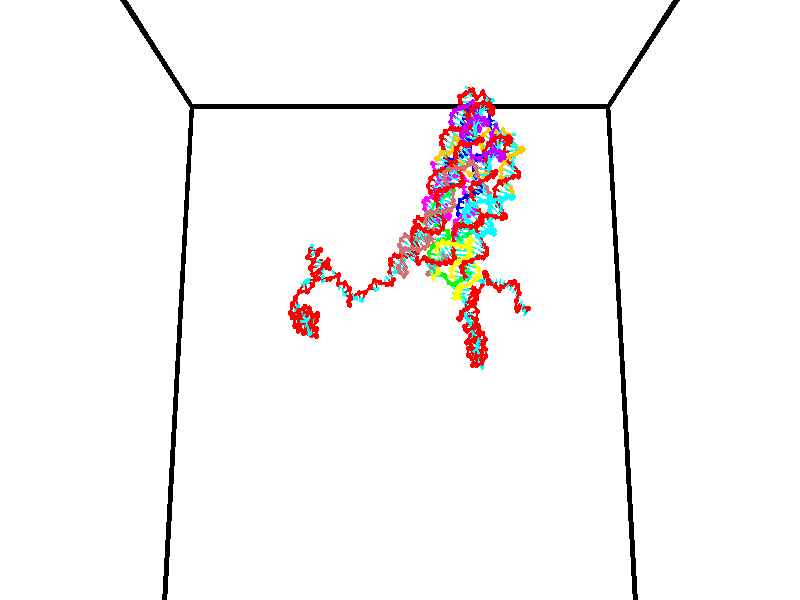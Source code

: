 // switches for output
#declare DRAW_BASES = 1; // possible values are 0, 1; only relevant for DNA ribbons
#declare DRAW_BASES_TYPE = 3; // possible values are 1, 2, 3; only relevant for DNA ribbons
#declare DRAW_FOG = 0; // set to 1 to enable fog

#include "colors.inc"

#include "transforms.inc"
background { rgb <1, 1, 1>}

#default {
   normal{
       ripples 0.25
       frequency 0.20
       turbulence 0.2
       lambda 5
   }
	finish {
		phong 0.1
		phong_size 40.
	}
}

// original window dimensions: 1024x640


// camera settings

camera {
	sky <0, 0.179814, -0.983701>
	up <0, 0.179814, -0.983701>
	right 1.6 * <1, 0, 0>
	location <35, 94.9851, 44.8844>
	look_at <35, 29.7336, 32.9568>
	direction <0, -65.2515, -11.9276>
	angle 67.0682
}


# declare cpy_camera_pos = <35, 94.9851, 44.8844>;
# if (DRAW_FOG = 1)
fog {
	fog_type 2
	up vnormalize(cpy_camera_pos)
	color rgbt<1,1,1,0.3>
	distance 1e-5
	fog_alt 3e-3
	fog_offset 56
}
# end


// LIGHTS

# declare lum = 6;
global_settings {
	ambient_light rgb lum * <0.05, 0.05, 0.05>
	max_trace_level 15
}# declare cpy_direct_light_amount = 0.25;
light_source
{	1000 * <-1, -1.16352, -0.803886>,
	rgb lum * cpy_direct_light_amount
	parallel
}

light_source
{	1000 * <1, 1.16352, 0.803886>,
	rgb lum * cpy_direct_light_amount
	parallel
}

// strand 0

// nucleotide -1

// particle -1
sphere {
	<24.545443, 35.115883, 35.086567> 0.250000
	pigment { color rgbt <1,0,0,0> }
	no_shadow
}
cylinder {
	<24.402599, 34.744644, 35.044388>,  <24.316893, 34.521900, 35.019081>, 0.100000
	pigment { color rgbt <1,0,0,0> }
	no_shadow
}
cylinder {
	<24.402599, 34.744644, 35.044388>,  <24.545443, 35.115883, 35.086567>, 0.100000
	pigment { color rgbt <1,0,0,0> }
	no_shadow
}

// particle -1
sphere {
	<24.402599, 34.744644, 35.044388> 0.100000
	pigment { color rgbt <1,0,0,0> }
	no_shadow
}
sphere {
	0, 1
	scale<0.080000,0.200000,0.300000>
	matrix <-0.613533, 0.147945, 0.775687,
		-0.704309, 0.341698, -0.622247,
		-0.357109, -0.928092, -0.105444,
		24.295467, 34.466217, 35.012756>
	pigment { color rgbt <0,1,1,0> }
	no_shadow
}
cylinder {
	<24.286488, 35.696724, 35.517105>,  <24.545443, 35.115883, 35.086567>, 0.130000
	pigment { color rgbt <1,0,0,0> }
	no_shadow
}

// nucleotide -1

// particle -1
sphere {
	<24.286488, 35.696724, 35.517105> 0.250000
	pigment { color rgbt <1,0,0,0> }
	no_shadow
}
cylinder {
	<24.506874, 35.699242, 35.183304>,  <24.639107, 35.700752, 34.983025>, 0.100000
	pigment { color rgbt <1,0,0,0> }
	no_shadow
}
cylinder {
	<24.506874, 35.699242, 35.183304>,  <24.286488, 35.696724, 35.517105>, 0.100000
	pigment { color rgbt <1,0,0,0> }
	no_shadow
}

// particle -1
sphere {
	<24.506874, 35.699242, 35.183304> 0.100000
	pigment { color rgbt <1,0,0,0> }
	no_shadow
}
sphere {
	0, 1
	scale<0.080000,0.200000,0.300000>
	matrix <0.544941, 0.754626, 0.365485,
		0.632039, -0.656125, 0.412343,
		0.550968, 0.006298, -0.834503,
		24.672165, 35.701130, 34.932953>
	pigment { color rgbt <0,1,1,0> }
	no_shadow
}
cylinder {
	<24.983076, 35.537586, 35.555668>,  <24.286488, 35.696724, 35.517105>, 0.130000
	pigment { color rgbt <1,0,0,0> }
	no_shadow
}

// nucleotide -1

// particle -1
sphere {
	<24.983076, 35.537586, 35.555668> 0.250000
	pigment { color rgbt <1,0,0,0> }
	no_shadow
}
cylinder {
	<24.983120, 35.772991, 35.232273>,  <24.983147, 35.914234, 35.038235>, 0.100000
	pigment { color rgbt <1,0,0,0> }
	no_shadow
}
cylinder {
	<24.983120, 35.772991, 35.232273>,  <24.983076, 35.537586, 35.555668>, 0.100000
	pigment { color rgbt <1,0,0,0> }
	no_shadow
}

// particle -1
sphere {
	<24.983120, 35.772991, 35.232273> 0.100000
	pigment { color rgbt <1,0,0,0> }
	no_shadow
}
sphere {
	0, 1
	scale<0.080000,0.200000,0.300000>
	matrix <0.607344, 0.642256, 0.467590,
		0.794439, -0.491083, -0.357358,
		0.000110, 0.588510, -0.808490,
		24.983152, 35.949543, 34.989727>
	pigment { color rgbt <0,1,1,0> }
	no_shadow
}
cylinder {
	<25.687931, 35.773369, 35.371414>,  <24.983076, 35.537586, 35.555668>, 0.130000
	pigment { color rgbt <1,0,0,0> }
	no_shadow
}

// nucleotide -1

// particle -1
sphere {
	<25.687931, 35.773369, 35.371414> 0.250000
	pigment { color rgbt <1,0,0,0> }
	no_shadow
}
cylinder {
	<25.431202, 36.043571, 35.226219>,  <25.277164, 36.205692, 35.139103>, 0.100000
	pigment { color rgbt <1,0,0,0> }
	no_shadow
}
cylinder {
	<25.431202, 36.043571, 35.226219>,  <25.687931, 35.773369, 35.371414>, 0.100000
	pigment { color rgbt <1,0,0,0> }
	no_shadow
}

// particle -1
sphere {
	<25.431202, 36.043571, 35.226219> 0.100000
	pigment { color rgbt <1,0,0,0> }
	no_shadow
}
sphere {
	0, 1
	scale<0.080000,0.200000,0.300000>
	matrix <0.446798, 0.714107, 0.538908,
		0.623248, 0.183700, -0.760142,
		-0.641821, 0.675503, -0.362989,
		25.238655, 36.246223, 35.117321>
	pigment { color rgbt <0,1,1,0> }
	no_shadow
}
cylinder {
	<26.124281, 36.263565, 35.139797>,  <25.687931, 35.773369, 35.371414>, 0.130000
	pigment { color rgbt <1,0,0,0> }
	no_shadow
}

// nucleotide -1

// particle -1
sphere {
	<26.124281, 36.263565, 35.139797> 0.250000
	pigment { color rgbt <1,0,0,0> }
	no_shadow
}
cylinder {
	<25.765703, 36.415421, 35.231243>,  <25.550556, 36.506535, 35.286110>, 0.100000
	pigment { color rgbt <1,0,0,0> }
	no_shadow
}
cylinder {
	<25.765703, 36.415421, 35.231243>,  <26.124281, 36.263565, 35.139797>, 0.100000
	pigment { color rgbt <1,0,0,0> }
	no_shadow
}

// particle -1
sphere {
	<25.765703, 36.415421, 35.231243> 0.100000
	pigment { color rgbt <1,0,0,0> }
	no_shadow
}
sphere {
	0, 1
	scale<0.080000,0.200000,0.300000>
	matrix <0.441390, 0.718820, 0.537097,
		0.039571, 0.582385, -0.811949,
		-0.896443, 0.379640, 0.228614,
		25.496771, 36.529312, 35.299828>
	pigment { color rgbt <0,1,1,0> }
	no_shadow
}
cylinder {
	<26.155226, 36.945801, 34.974239>,  <26.124281, 36.263565, 35.139797>, 0.130000
	pigment { color rgbt <1,0,0,0> }
	no_shadow
}

// nucleotide -1

// particle -1
sphere {
	<26.155226, 36.945801, 34.974239> 0.250000
	pigment { color rgbt <1,0,0,0> }
	no_shadow
}
cylinder {
	<25.853539, 36.917030, 35.235310>,  <25.672525, 36.899769, 35.391953>, 0.100000
	pigment { color rgbt <1,0,0,0> }
	no_shadow
}
cylinder {
	<25.853539, 36.917030, 35.235310>,  <26.155226, 36.945801, 34.974239>, 0.100000
	pigment { color rgbt <1,0,0,0> }
	no_shadow
}

// particle -1
sphere {
	<25.853539, 36.917030, 35.235310> 0.100000
	pigment { color rgbt <1,0,0,0> }
	no_shadow
}
sphere {
	0, 1
	scale<0.080000,0.200000,0.300000>
	matrix <0.347659, 0.799487, 0.489850,
		-0.557035, 0.596362, -0.577983,
		-0.754218, -0.071922, 0.652673,
		25.627274, 36.895454, 35.431110>
	pigment { color rgbt <0,1,1,0> }
	no_shadow
}
cylinder {
	<25.817432, 37.535641, 34.952484>,  <26.155226, 36.945801, 34.974239>, 0.130000
	pigment { color rgbt <1,0,0,0> }
	no_shadow
}

// nucleotide -1

// particle -1
sphere {
	<25.817432, 37.535641, 34.952484> 0.250000
	pigment { color rgbt <1,0,0,0> }
	no_shadow
}
cylinder {
	<25.717169, 37.404415, 35.316799>,  <25.657011, 37.325680, 35.535389>, 0.100000
	pigment { color rgbt <1,0,0,0> }
	no_shadow
}
cylinder {
	<25.717169, 37.404415, 35.316799>,  <25.817432, 37.535641, 34.952484>, 0.100000
	pigment { color rgbt <1,0,0,0> }
	no_shadow
}

// particle -1
sphere {
	<25.717169, 37.404415, 35.316799> 0.100000
	pigment { color rgbt <1,0,0,0> }
	no_shadow
}
sphere {
	0, 1
	scale<0.080000,0.200000,0.300000>
	matrix <0.196860, 0.903896, 0.379762,
		-0.947849, 0.274488, -0.161984,
		-0.250657, -0.328068, 0.910792,
		25.641972, 37.305996, 35.590038>
	pigment { color rgbt <0,1,1,0> }
	no_shadow
}
cylinder {
	<25.310141, 37.998981, 35.376564>,  <25.817432, 37.535641, 34.952484>, 0.130000
	pigment { color rgbt <1,0,0,0> }
	no_shadow
}

// nucleotide -1

// particle -1
sphere {
	<25.310141, 37.998981, 35.376564> 0.250000
	pigment { color rgbt <1,0,0,0> }
	no_shadow
}
cylinder {
	<25.525784, 37.773548, 35.626919>,  <25.655169, 37.638287, 35.777130>, 0.100000
	pigment { color rgbt <1,0,0,0> }
	no_shadow
}
cylinder {
	<25.525784, 37.773548, 35.626919>,  <25.310141, 37.998981, 35.376564>, 0.100000
	pigment { color rgbt <1,0,0,0> }
	no_shadow
}

// particle -1
sphere {
	<25.525784, 37.773548, 35.626919> 0.100000
	pigment { color rgbt <1,0,0,0> }
	no_shadow
}
sphere {
	0, 1
	scale<0.080000,0.200000,0.300000>
	matrix <0.253143, 0.817189, 0.517804,
		-0.803296, -0.120712, 0.583219,
		0.539105, -0.563588, 0.625887,
		25.687515, 37.604473, 35.814686>
	pigment { color rgbt <0,1,1,0> }
	no_shadow
}
cylinder {
	<25.276382, 38.423443, 35.953629>,  <25.310141, 37.998981, 35.376564>, 0.130000
	pigment { color rgbt <1,0,0,0> }
	no_shadow
}

// nucleotide -1

// particle -1
sphere {
	<25.276382, 38.423443, 35.953629> 0.250000
	pigment { color rgbt <1,0,0,0> }
	no_shadow
}
cylinder {
	<25.592695, 38.181973, 35.994102>,  <25.782482, 38.037090, 36.018387>, 0.100000
	pigment { color rgbt <1,0,0,0> }
	no_shadow
}
cylinder {
	<25.592695, 38.181973, 35.994102>,  <25.276382, 38.423443, 35.953629>, 0.100000
	pigment { color rgbt <1,0,0,0> }
	no_shadow
}

// particle -1
sphere {
	<25.592695, 38.181973, 35.994102> 0.100000
	pigment { color rgbt <1,0,0,0> }
	no_shadow
}
sphere {
	0, 1
	scale<0.080000,0.200000,0.300000>
	matrix <0.455118, 0.690427, 0.562298,
		-0.409306, -0.398605, 0.820721,
		0.790782, -0.603676, 0.101184,
		25.829929, 38.000870, 36.024456>
	pigment { color rgbt <0,1,1,0> }
	no_shadow
}
cylinder {
	<25.476339, 38.549824, 36.608700>,  <25.276382, 38.423443, 35.953629>, 0.130000
	pigment { color rgbt <1,0,0,0> }
	no_shadow
}

// nucleotide -1

// particle -1
sphere {
	<25.476339, 38.549824, 36.608700> 0.250000
	pigment { color rgbt <1,0,0,0> }
	no_shadow
}
cylinder {
	<25.805426, 38.379074, 36.458542>,  <26.002878, 38.276627, 36.368446>, 0.100000
	pigment { color rgbt <1,0,0,0> }
	no_shadow
}
cylinder {
	<25.805426, 38.379074, 36.458542>,  <25.476339, 38.549824, 36.608700>, 0.100000
	pigment { color rgbt <1,0,0,0> }
	no_shadow
}

// particle -1
sphere {
	<25.805426, 38.379074, 36.458542> 0.100000
	pigment { color rgbt <1,0,0,0> }
	no_shadow
}
sphere {
	0, 1
	scale<0.080000,0.200000,0.300000>
	matrix <0.565724, 0.679477, 0.467191,
		0.055641, -0.596735, 0.800507,
		0.822715, -0.426871, -0.375394,
		26.052240, 38.251011, 36.345924>
	pigment { color rgbt <0,1,1,0> }
	no_shadow
}
cylinder {
	<25.868052, 38.272987, 37.171909>,  <25.476339, 38.549824, 36.608700>, 0.130000
	pigment { color rgbt <1,0,0,0> }
	no_shadow
}

// nucleotide -1

// particle -1
sphere {
	<25.868052, 38.272987, 37.171909> 0.250000
	pigment { color rgbt <1,0,0,0> }
	no_shadow
}
cylinder {
	<26.086723, 38.423225, 36.872559>,  <26.217926, 38.513367, 36.692947>, 0.100000
	pigment { color rgbt <1,0,0,0> }
	no_shadow
}
cylinder {
	<26.086723, 38.423225, 36.872559>,  <25.868052, 38.272987, 37.171909>, 0.100000
	pigment { color rgbt <1,0,0,0> }
	no_shadow
}

// particle -1
sphere {
	<26.086723, 38.423225, 36.872559> 0.100000
	pigment { color rgbt <1,0,0,0> }
	no_shadow
}
sphere {
	0, 1
	scale<0.080000,0.200000,0.300000>
	matrix <0.454149, 0.617881, 0.641850,
		0.703482, -0.690763, 0.167209,
		0.546682, 0.375592, -0.748378,
		26.250729, 38.535904, 36.648045>
	pigment { color rgbt <0,1,1,0> }
	no_shadow
}
cylinder {
	<26.629820, 38.202389, 37.316143>,  <25.868052, 38.272987, 37.171909>, 0.130000
	pigment { color rgbt <1,0,0,0> }
	no_shadow
}

// nucleotide -1

// particle -1
sphere {
	<26.629820, 38.202389, 37.316143> 0.250000
	pigment { color rgbt <1,0,0,0> }
	no_shadow
}
cylinder {
	<26.526554, 38.532578, 37.115364>,  <26.464596, 38.730690, 36.994896>, 0.100000
	pigment { color rgbt <1,0,0,0> }
	no_shadow
}
cylinder {
	<26.526554, 38.532578, 37.115364>,  <26.629820, 38.202389, 37.316143>, 0.100000
	pigment { color rgbt <1,0,0,0> }
	no_shadow
}

// particle -1
sphere {
	<26.526554, 38.532578, 37.115364> 0.100000
	pigment { color rgbt <1,0,0,0> }
	no_shadow
}
sphere {
	0, 1
	scale<0.080000,0.200000,0.300000>
	matrix <0.262330, 0.559936, 0.785910,
		0.929804, 0.071216, -0.361100,
		-0.258163, 0.825469, -0.501948,
		26.449106, 38.780220, 36.964779>
	pigment { color rgbt <0,1,1,0> }
	no_shadow
}
cylinder {
	<27.151316, 38.725460, 37.456150>,  <26.629820, 38.202389, 37.316143>, 0.130000
	pigment { color rgbt <1,0,0,0> }
	no_shadow
}

// nucleotide -1

// particle -1
sphere {
	<27.151316, 38.725460, 37.456150> 0.250000
	pigment { color rgbt <1,0,0,0> }
	no_shadow
}
cylinder {
	<26.850046, 38.951874, 37.322083>,  <26.669285, 39.087723, 37.241642>, 0.100000
	pigment { color rgbt <1,0,0,0> }
	no_shadow
}
cylinder {
	<26.850046, 38.951874, 37.322083>,  <27.151316, 38.725460, 37.456150>, 0.100000
	pigment { color rgbt <1,0,0,0> }
	no_shadow
}

// particle -1
sphere {
	<26.850046, 38.951874, 37.322083> 0.100000
	pigment { color rgbt <1,0,0,0> }
	no_shadow
}
sphere {
	0, 1
	scale<0.080000,0.200000,0.300000>
	matrix <0.447458, 0.814309, 0.369704,
		0.482194, 0.128478, -0.866592,
		-0.753173, 0.566033, -0.335167,
		26.624094, 39.121685, 37.221531>
	pigment { color rgbt <0,1,1,0> }
	no_shadow
}
cylinder {
	<27.222918, 39.259174, 36.997723>,  <27.151316, 38.725460, 37.456150>, 0.130000
	pigment { color rgbt <1,0,0,0> }
	no_shadow
}

// nucleotide -1

// particle -1
sphere {
	<27.222918, 39.259174, 36.997723> 0.250000
	pigment { color rgbt <1,0,0,0> }
	no_shadow
}
cylinder {
	<26.917042, 39.430473, 37.190331>,  <26.733517, 39.533253, 37.305893>, 0.100000
	pigment { color rgbt <1,0,0,0> }
	no_shadow
}
cylinder {
	<26.917042, 39.430473, 37.190331>,  <27.222918, 39.259174, 36.997723>, 0.100000
	pigment { color rgbt <1,0,0,0> }
	no_shadow
}

// particle -1
sphere {
	<26.917042, 39.430473, 37.190331> 0.100000
	pigment { color rgbt <1,0,0,0> }
	no_shadow
}
sphere {
	0, 1
	scale<0.080000,0.200000,0.300000>
	matrix <0.480092, 0.877042, -0.017581,
		-0.429839, 0.217729, -0.876260,
		-0.764689, 0.428243, 0.481517,
		26.687635, 39.558945, 37.334785>
	pigment { color rgbt <0,1,1,0> }
	no_shadow
}
cylinder {
	<26.698233, 39.785843, 36.618084>,  <27.222918, 39.259174, 36.997723>, 0.130000
	pigment { color rgbt <1,0,0,0> }
	no_shadow
}

// nucleotide -1

// particle -1
sphere {
	<26.698233, 39.785843, 36.618084> 0.250000
	pigment { color rgbt <1,0,0,0> }
	no_shadow
}
cylinder {
	<26.731037, 39.866165, 37.008560>,  <26.750719, 39.914356, 37.242847>, 0.100000
	pigment { color rgbt <1,0,0,0> }
	no_shadow
}
cylinder {
	<26.731037, 39.866165, 37.008560>,  <26.698233, 39.785843, 36.618084>, 0.100000
	pigment { color rgbt <1,0,0,0> }
	no_shadow
}

// particle -1
sphere {
	<26.731037, 39.866165, 37.008560> 0.100000
	pigment { color rgbt <1,0,0,0> }
	no_shadow
}
sphere {
	0, 1
	scale<0.080000,0.200000,0.300000>
	matrix <0.503798, 0.836779, -0.214449,
		-0.859920, 0.509391, -0.032540,
		0.082010, 0.200803, 0.976193,
		26.755640, 39.926407, 37.301418>
	pigment { color rgbt <0,1,1,0> }
	no_shadow
}
cylinder {
	<26.814466, 39.303745, 35.931770>,  <26.698233, 39.785843, 36.618084>, 0.130000
	pigment { color rgbt <1,0,0,0> }
	no_shadow
}

// nucleotide -1

// particle -1
sphere {
	<26.814466, 39.303745, 35.931770> 0.250000
	pigment { color rgbt <1,0,0,0> }
	no_shadow
}
cylinder {
	<26.782206, 39.058090, 36.245796>,  <26.762850, 38.910698, 36.434212>, 0.100000
	pigment { color rgbt <1,0,0,0> }
	no_shadow
}
cylinder {
	<26.782206, 39.058090, 36.245796>,  <26.814466, 39.303745, 35.931770>, 0.100000
	pigment { color rgbt <1,0,0,0> }
	no_shadow
}

// particle -1
sphere {
	<26.782206, 39.058090, 36.245796> 0.100000
	pigment { color rgbt <1,0,0,0> }
	no_shadow
}
sphere {
	0, 1
	scale<0.080000,0.200000,0.300000>
	matrix <-0.498710, -0.657091, -0.565261,
		0.863009, -0.437109, -0.253283,
		-0.080651, -0.614140, 0.785065,
		26.758011, 38.873848, 36.481316>
	pigment { color rgbt <0,1,1,0> }
	no_shadow
}
cylinder {
	<27.208105, 38.780983, 35.716583>,  <26.814466, 39.303745, 35.931770>, 0.130000
	pigment { color rgbt <1,0,0,0> }
	no_shadow
}

// nucleotide -1

// particle -1
sphere {
	<27.208105, 38.780983, 35.716583> 0.250000
	pigment { color rgbt <1,0,0,0> }
	no_shadow
}
cylinder {
	<26.896887, 38.700809, 35.954735>,  <26.710155, 38.652706, 36.097626>, 0.100000
	pigment { color rgbt <1,0,0,0> }
	no_shadow
}
cylinder {
	<26.896887, 38.700809, 35.954735>,  <27.208105, 38.780983, 35.716583>, 0.100000
	pigment { color rgbt <1,0,0,0> }
	no_shadow
}

// particle -1
sphere {
	<26.896887, 38.700809, 35.954735> 0.100000
	pigment { color rgbt <1,0,0,0> }
	no_shadow
}
sphere {
	0, 1
	scale<0.080000,0.200000,0.300000>
	matrix <-0.186533, -0.831284, -0.523615,
		0.599877, -0.518453, 0.609388,
		-0.778044, -0.200434, 0.595377,
		26.663473, 38.640678, 36.133347>
	pigment { color rgbt <0,1,1,0> }
	no_shadow
}
cylinder {
	<27.127378, 37.956432, 35.736233>,  <27.208105, 38.780983, 35.716583>, 0.130000
	pigment { color rgbt <1,0,0,0> }
	no_shadow
}

// nucleotide -1

// particle -1
sphere {
	<27.127378, 37.956432, 35.736233> 0.250000
	pigment { color rgbt <1,0,0,0> }
	no_shadow
}
cylinder {
	<26.784777, 38.051224, 35.919640>,  <26.579216, 38.108101, 36.029682>, 0.100000
	pigment { color rgbt <1,0,0,0> }
	no_shadow
}
cylinder {
	<26.784777, 38.051224, 35.919640>,  <27.127378, 37.956432, 35.736233>, 0.100000
	pigment { color rgbt <1,0,0,0> }
	no_shadow
}

// particle -1
sphere {
	<26.784777, 38.051224, 35.919640> 0.100000
	pigment { color rgbt <1,0,0,0> }
	no_shadow
}
sphere {
	0, 1
	scale<0.080000,0.200000,0.300000>
	matrix <-0.428082, -0.822462, -0.374569,
		0.288348, -0.517104, 0.805890,
		-0.856505, 0.236981, 0.458518,
		26.527824, 38.122318, 36.057194>
	pigment { color rgbt <0,1,1,0> }
	no_shadow
}
cylinder {
	<26.922091, 37.375645, 36.037560>,  <27.127378, 37.956432, 35.736233>, 0.130000
	pigment { color rgbt <1,0,0,0> }
	no_shadow
}

// nucleotide -1

// particle -1
sphere {
	<26.922091, 37.375645, 36.037560> 0.250000
	pigment { color rgbt <1,0,0,0> }
	no_shadow
}
cylinder {
	<26.569668, 37.562557, 36.066936>,  <26.358215, 37.674706, 36.084560>, 0.100000
	pigment { color rgbt <1,0,0,0> }
	no_shadow
}
cylinder {
	<26.569668, 37.562557, 36.066936>,  <26.922091, 37.375645, 36.037560>, 0.100000
	pigment { color rgbt <1,0,0,0> }
	no_shadow
}

// particle -1
sphere {
	<26.569668, 37.562557, 36.066936> 0.100000
	pigment { color rgbt <1,0,0,0> }
	no_shadow
}
sphere {
	0, 1
	scale<0.080000,0.200000,0.300000>
	matrix <-0.472935, -0.867399, -0.154763,
		-0.008617, -0.171087, 0.985218,
		-0.881055, 0.467278, 0.073439,
		26.305351, 37.702740, 36.088966>
	pigment { color rgbt <0,1,1,0> }
	no_shadow
}
cylinder {
	<26.486872, 36.955849, 36.539429>,  <26.922091, 37.375645, 36.037560>, 0.130000
	pigment { color rgbt <1,0,0,0> }
	no_shadow
}

// nucleotide -1

// particle -1
sphere {
	<26.486872, 36.955849, 36.539429> 0.250000
	pigment { color rgbt <1,0,0,0> }
	no_shadow
}
cylinder {
	<26.220978, 37.157059, 36.318489>,  <26.061441, 37.277786, 36.185925>, 0.100000
	pigment { color rgbt <1,0,0,0> }
	no_shadow
}
cylinder {
	<26.220978, 37.157059, 36.318489>,  <26.486872, 36.955849, 36.539429>, 0.100000
	pigment { color rgbt <1,0,0,0> }
	no_shadow
}

// particle -1
sphere {
	<26.220978, 37.157059, 36.318489> 0.100000
	pigment { color rgbt <1,0,0,0> }
	no_shadow
}
sphere {
	0, 1
	scale<0.080000,0.200000,0.300000>
	matrix <-0.492729, -0.850944, -0.181970,
		-0.561556, 0.151198, 0.813507,
		-0.664735, 0.503025, -0.552353,
		26.021557, 37.307968, 36.152782>
	pigment { color rgbt <0,1,1,0> }
	no_shadow
}
cylinder {
	<25.827278, 36.766766, 36.791615>,  <26.486872, 36.955849, 36.539429>, 0.130000
	pigment { color rgbt <1,0,0,0> }
	no_shadow
}

// nucleotide -1

// particle -1
sphere {
	<25.827278, 36.766766, 36.791615> 0.250000
	pigment { color rgbt <1,0,0,0> }
	no_shadow
}
cylinder {
	<25.794868, 36.901924, 36.416538>,  <25.775423, 36.983021, 36.191494>, 0.100000
	pigment { color rgbt <1,0,0,0> }
	no_shadow
}
cylinder {
	<25.794868, 36.901924, 36.416538>,  <25.827278, 36.766766, 36.791615>, 0.100000
	pigment { color rgbt <1,0,0,0> }
	no_shadow
}

// particle -1
sphere {
	<25.794868, 36.901924, 36.416538> 0.100000
	pigment { color rgbt <1,0,0,0> }
	no_shadow
}
sphere {
	0, 1
	scale<0.080000,0.200000,0.300000>
	matrix <-0.618859, -0.754525, -0.218416,
		-0.781312, 0.562600, 0.270245,
		-0.081025, 0.337895, -0.937690,
		25.770561, 37.003292, 36.135231>
	pigment { color rgbt <0,1,1,0> }
	no_shadow
}
cylinder {
	<25.121614, 36.962715, 36.807930>,  <25.827278, 36.766766, 36.791615>, 0.130000
	pigment { color rgbt <1,0,0,0> }
	no_shadow
}

// nucleotide -1

// particle -1
sphere {
	<25.121614, 36.962715, 36.807930> 0.250000
	pigment { color rgbt <1,0,0,0> }
	no_shadow
}
cylinder {
	<25.248968, 37.046345, 36.438084>,  <25.325380, 37.096523, 36.216175>, 0.100000
	pigment { color rgbt <1,0,0,0> }
	no_shadow
}
cylinder {
	<25.248968, 37.046345, 36.438084>,  <25.121614, 36.962715, 36.807930>, 0.100000
	pigment { color rgbt <1,0,0,0> }
	no_shadow
}

// particle -1
sphere {
	<25.248968, 37.046345, 36.438084> 0.100000
	pigment { color rgbt <1,0,0,0> }
	no_shadow
}
sphere {
	0, 1
	scale<0.080000,0.200000,0.300000>
	matrix <-0.238087, -0.926476, -0.291473,
		-0.917576, 0.312941, -0.245199,
		0.318385, 0.209070, -0.924619,
		25.344484, 37.109066, 36.160698>
	pigment { color rgbt <0,1,1,0> }
	no_shadow
}
cylinder {
	<24.732977, 36.560257, 36.361511>,  <25.121614, 36.962715, 36.807930>, 0.130000
	pigment { color rgbt <1,0,0,0> }
	no_shadow
}

// nucleotide -1

// particle -1
sphere {
	<24.732977, 36.560257, 36.361511> 0.250000
	pigment { color rgbt <1,0,0,0> }
	no_shadow
}
cylinder {
	<25.048849, 36.674564, 36.144348>,  <25.238373, 36.743149, 36.014050>, 0.100000
	pigment { color rgbt <1,0,0,0> }
	no_shadow
}
cylinder {
	<25.048849, 36.674564, 36.144348>,  <24.732977, 36.560257, 36.361511>, 0.100000
	pigment { color rgbt <1,0,0,0> }
	no_shadow
}

// particle -1
sphere {
	<25.048849, 36.674564, 36.144348> 0.100000
	pigment { color rgbt <1,0,0,0> }
	no_shadow
}
sphere {
	0, 1
	scale<0.080000,0.200000,0.300000>
	matrix <-0.046723, -0.854320, -0.517643,
		-0.611737, 0.434138, -0.661287,
		0.789680, 0.285765, -0.542904,
		25.285753, 36.760292, 35.981476>
	pigment { color rgbt <0,1,1,0> }
	no_shadow
}
cylinder {
	<24.580654, 36.560898, 35.625038>,  <24.732977, 36.560257, 36.361511>, 0.130000
	pigment { color rgbt <1,0,0,0> }
	no_shadow
}

// nucleotide -1

// particle -1
sphere {
	<24.580654, 36.560898, 35.625038> 0.250000
	pigment { color rgbt <1,0,0,0> }
	no_shadow
}
cylinder {
	<24.950481, 36.423836, 35.691685>,  <25.172379, 36.341599, 35.731670>, 0.100000
	pigment { color rgbt <1,0,0,0> }
	no_shadow
}
cylinder {
	<24.950481, 36.423836, 35.691685>,  <24.580654, 36.560898, 35.625038>, 0.100000
	pigment { color rgbt <1,0,0,0> }
	no_shadow
}

// particle -1
sphere {
	<24.950481, 36.423836, 35.691685> 0.100000
	pigment { color rgbt <1,0,0,0> }
	no_shadow
}
sphere {
	0, 1
	scale<0.080000,0.200000,0.300000>
	matrix <-0.112551, -0.663391, -0.739760,
		0.364013, 0.665207, -0.651916,
		0.924569, -0.342656, 0.166613,
		25.227852, 36.321037, 35.741669>
	pigment { color rgbt <0,1,1,0> }
	no_shadow
}
cylinder {
	<24.399677, 37.285984, 35.390896>,  <24.580654, 36.560898, 35.625038>, 0.130000
	pigment { color rgbt <1,0,0,0> }
	no_shadow
}

// nucleotide -1

// particle -1
sphere {
	<24.399677, 37.285984, 35.390896> 0.250000
	pigment { color rgbt <1,0,0,0> }
	no_shadow
}
cylinder {
	<24.706827, 37.034386, 35.342346>,  <24.891117, 36.883427, 35.313217>, 0.100000
	pigment { color rgbt <1,0,0,0> }
	no_shadow
}
cylinder {
	<24.706827, 37.034386, 35.342346>,  <24.399677, 37.285984, 35.390896>, 0.100000
	pigment { color rgbt <1,0,0,0> }
	no_shadow
}

// particle -1
sphere {
	<24.706827, 37.034386, 35.342346> 0.100000
	pigment { color rgbt <1,0,0,0> }
	no_shadow
}
sphere {
	0, 1
	scale<0.080000,0.200000,0.300000>
	matrix <-0.473874, -0.430242, -0.768333,
		0.431062, 0.647497, -0.628437,
		0.767873, -0.628999, -0.121371,
		24.937189, 36.845688, 35.305935>
	pigment { color rgbt <0,1,1,0> }
	no_shadow
}
cylinder {
	<24.515059, 37.185070, 34.682358>,  <24.399677, 37.285984, 35.390896>, 0.130000
	pigment { color rgbt <1,0,0,0> }
	no_shadow
}

// nucleotide -1

// particle -1
sphere {
	<24.515059, 37.185070, 34.682358> 0.250000
	pigment { color rgbt <1,0,0,0> }
	no_shadow
}
cylinder {
	<24.723963, 36.882481, 34.839836>,  <24.849304, 36.700928, 34.934322>, 0.100000
	pigment { color rgbt <1,0,0,0> }
	no_shadow
}
cylinder {
	<24.723963, 36.882481, 34.839836>,  <24.515059, 37.185070, 34.682358>, 0.100000
	pigment { color rgbt <1,0,0,0> }
	no_shadow
}

// particle -1
sphere {
	<24.723963, 36.882481, 34.839836> 0.100000
	pigment { color rgbt <1,0,0,0> }
	no_shadow
}
sphere {
	0, 1
	scale<0.080000,0.200000,0.300000>
	matrix <-0.371489, -0.617362, -0.693441,
		0.767620, 0.215903, -0.603445,
		0.522260, -0.756472, 0.393694,
		24.880640, 36.655540, 34.957943>
	pigment { color rgbt <0,1,1,0> }
	no_shadow
}
cylinder {
	<24.760250, 36.805157, 34.080265>,  <24.515059, 37.185070, 34.682358>, 0.130000
	pigment { color rgbt <1,0,0,0> }
	no_shadow
}

// nucleotide -1

// particle -1
sphere {
	<24.760250, 36.805157, 34.080265> 0.250000
	pigment { color rgbt <1,0,0,0> }
	no_shadow
}
cylinder {
	<24.840244, 36.554623, 34.381653>,  <24.888241, 36.404301, 34.562485>, 0.100000
	pigment { color rgbt <1,0,0,0> }
	no_shadow
}
cylinder {
	<24.840244, 36.554623, 34.381653>,  <24.760250, 36.805157, 34.080265>, 0.100000
	pigment { color rgbt <1,0,0,0> }
	no_shadow
}

// particle -1
sphere {
	<24.840244, 36.554623, 34.381653> 0.100000
	pigment { color rgbt <1,0,0,0> }
	no_shadow
}
sphere {
	0, 1
	scale<0.080000,0.200000,0.300000>
	matrix <-0.343984, -0.764934, -0.544565,
		0.917431, -0.150275, -0.368425,
		0.199986, -0.626334, 0.753466,
		24.900240, 36.366722, 34.607693>
	pigment { color rgbt <0,1,1,0> }
	no_shadow
}
cylinder {
	<25.073698, 36.498158, 33.498421>,  <24.760250, 36.805157, 34.080265>, 0.130000
	pigment { color rgbt <1,0,0,0> }
	no_shadow
}

// nucleotide -1

// particle -1
sphere {
	<25.073698, 36.498158, 33.498421> 0.250000
	pigment { color rgbt <1,0,0,0> }
	no_shadow
}
cylinder {
	<25.232164, 36.347012, 33.163692>,  <25.327244, 36.256325, 32.962856>, 0.100000
	pigment { color rgbt <1,0,0,0> }
	no_shadow
}
cylinder {
	<25.232164, 36.347012, 33.163692>,  <25.073698, 36.498158, 33.498421>, 0.100000
	pigment { color rgbt <1,0,0,0> }
	no_shadow
}

// particle -1
sphere {
	<25.232164, 36.347012, 33.163692> 0.100000
	pigment { color rgbt <1,0,0,0> }
	no_shadow
}
sphere {
	0, 1
	scale<0.080000,0.200000,0.300000>
	matrix <0.516723, 0.845123, -0.136982,
		0.758978, -0.378138, 0.530060,
		0.396168, -0.377860, -0.836823,
		25.351015, 36.233654, 32.912647>
	pigment { color rgbt <0,1,1,0> }
	no_shadow
}
cylinder {
	<25.844635, 36.562759, 33.498463>,  <25.073698, 36.498158, 33.498421>, 0.130000
	pigment { color rgbt <1,0,0,0> }
	no_shadow
}

// nucleotide -1

// particle -1
sphere {
	<25.844635, 36.562759, 33.498463> 0.250000
	pigment { color rgbt <1,0,0,0> }
	no_shadow
}
cylinder {
	<25.703375, 36.563606, 33.124237>,  <25.618620, 36.564114, 32.899700>, 0.100000
	pigment { color rgbt <1,0,0,0> }
	no_shadow
}
cylinder {
	<25.703375, 36.563606, 33.124237>,  <25.844635, 36.562759, 33.498463>, 0.100000
	pigment { color rgbt <1,0,0,0> }
	no_shadow
}

// particle -1
sphere {
	<25.703375, 36.563606, 33.124237> 0.100000
	pigment { color rgbt <1,0,0,0> }
	no_shadow
}
sphere {
	0, 1
	scale<0.080000,0.200000,0.300000>
	matrix <0.588319, 0.778038, -0.220312,
		0.727438, -0.628214, -0.276010,
		-0.353149, 0.002118, -0.935565,
		25.597429, 36.564243, 32.843567>
	pigment { color rgbt <0,1,1,0> }
	no_shadow
}
cylinder {
	<26.346197, 36.338924, 32.915611>,  <25.844635, 36.562759, 33.498463>, 0.130000
	pigment { color rgbt <1,0,0,0> }
	no_shadow
}

// nucleotide -1

// particle -1
sphere {
	<26.346197, 36.338924, 32.915611> 0.250000
	pigment { color rgbt <1,0,0,0> }
	no_shadow
}
cylinder {
	<26.093563, 36.625340, 32.796692>,  <25.941982, 36.797188, 32.725342>, 0.100000
	pigment { color rgbt <1,0,0,0> }
	no_shadow
}
cylinder {
	<26.093563, 36.625340, 32.796692>,  <26.346197, 36.338924, 32.915611>, 0.100000
	pigment { color rgbt <1,0,0,0> }
	no_shadow
}

// particle -1
sphere {
	<26.093563, 36.625340, 32.796692> 0.100000
	pigment { color rgbt <1,0,0,0> }
	no_shadow
}
sphere {
	0, 1
	scale<0.080000,0.200000,0.300000>
	matrix <0.749635, 0.661849, 0.001527,
		0.197858, -0.221899, -0.954784,
		-0.631584, 0.716042, -0.297296,
		25.904087, 36.840153, 32.707504>
	pigment { color rgbt <0,1,1,0> }
	no_shadow
}
cylinder {
	<26.634199, 36.846416, 32.540810>,  <26.346197, 36.338924, 32.915611>, 0.130000
	pigment { color rgbt <1,0,0,0> }
	no_shadow
}

// nucleotide -1

// particle -1
sphere {
	<26.634199, 36.846416, 32.540810> 0.250000
	pigment { color rgbt <1,0,0,0> }
	no_shadow
}
cylinder {
	<26.325848, 37.084389, 32.631855>,  <26.140837, 37.227173, 32.686481>, 0.100000
	pigment { color rgbt <1,0,0,0> }
	no_shadow
}
cylinder {
	<26.325848, 37.084389, 32.631855>,  <26.634199, 36.846416, 32.540810>, 0.100000
	pigment { color rgbt <1,0,0,0> }
	no_shadow
}

// particle -1
sphere {
	<26.325848, 37.084389, 32.631855> 0.100000
	pigment { color rgbt <1,0,0,0> }
	no_shadow
}
sphere {
	0, 1
	scale<0.080000,0.200000,0.300000>
	matrix <0.616222, 0.787002, 0.029986,
		-0.161292, 0.163375, -0.973290,
		-0.770880, 0.594926, 0.227612,
		26.094584, 37.262867, 32.700138>
	pigment { color rgbt <0,1,1,0> }
	no_shadow
}
cylinder {
	<27.030186, 37.065445, 31.906389>,  <26.634199, 36.846416, 32.540810>, 0.130000
	pigment { color rgbt <1,0,0,0> }
	no_shadow
}

// nucleotide -1

// particle -1
sphere {
	<27.030186, 37.065445, 31.906389> 0.250000
	pigment { color rgbt <1,0,0,0> }
	no_shadow
}
cylinder {
	<27.153467, 36.686256, 31.938299>,  <27.227436, 36.458744, 31.957445>, 0.100000
	pigment { color rgbt <1,0,0,0> }
	no_shadow
}
cylinder {
	<27.153467, 36.686256, 31.938299>,  <27.030186, 37.065445, 31.906389>, 0.100000
	pigment { color rgbt <1,0,0,0> }
	no_shadow
}

// particle -1
sphere {
	<27.153467, 36.686256, 31.938299> 0.100000
	pigment { color rgbt <1,0,0,0> }
	no_shadow
}
sphere {
	0, 1
	scale<0.080000,0.200000,0.300000>
	matrix <-0.271481, -0.168013, -0.947665,
		0.911760, 0.270419, -0.309139,
		0.308206, -0.947969, 0.079774,
		27.245930, 36.401867, 31.962231>
	pigment { color rgbt <0,1,1,0> }
	no_shadow
}
cylinder {
	<27.445246, 36.852642, 31.309998>,  <27.030186, 37.065445, 31.906389>, 0.130000
	pigment { color rgbt <1,0,0,0> }
	no_shadow
}

// nucleotide -1

// particle -1
sphere {
	<27.445246, 36.852642, 31.309998> 0.250000
	pigment { color rgbt <1,0,0,0> }
	no_shadow
}
cylinder {
	<27.310450, 36.512360, 31.471359>,  <27.229572, 36.308189, 31.568176>, 0.100000
	pigment { color rgbt <1,0,0,0> }
	no_shadow
}
cylinder {
	<27.310450, 36.512360, 31.471359>,  <27.445246, 36.852642, 31.309998>, 0.100000
	pigment { color rgbt <1,0,0,0> }
	no_shadow
}

// particle -1
sphere {
	<27.310450, 36.512360, 31.471359> 0.100000
	pigment { color rgbt <1,0,0,0> }
	no_shadow
}
sphere {
	0, 1
	scale<0.080000,0.200000,0.300000>
	matrix <-0.070160, -0.404585, -0.911805,
		0.938891, -0.335571, 0.076655,
		-0.336989, -0.850707, 0.403405,
		27.209352, 36.257149, 31.592381>
	pigment { color rgbt <0,1,1,0> }
	no_shadow
}
cylinder {
	<27.792114, 36.269344, 30.884596>,  <27.445246, 36.852642, 31.309998>, 0.130000
	pigment { color rgbt <1,0,0,0> }
	no_shadow
}

// nucleotide -1

// particle -1
sphere {
	<27.792114, 36.269344, 30.884596> 0.250000
	pigment { color rgbt <1,0,0,0> }
	no_shadow
}
cylinder {
	<27.495935, 36.066143, 31.060631>,  <27.318228, 35.944221, 31.166252>, 0.100000
	pigment { color rgbt <1,0,0,0> }
	no_shadow
}
cylinder {
	<27.495935, 36.066143, 31.060631>,  <27.792114, 36.269344, 30.884596>, 0.100000
	pigment { color rgbt <1,0,0,0> }
	no_shadow
}

// particle -1
sphere {
	<27.495935, 36.066143, 31.060631> 0.100000
	pigment { color rgbt <1,0,0,0> }
	no_shadow
}
sphere {
	0, 1
	scale<0.080000,0.200000,0.300000>
	matrix <-0.296832, -0.340299, -0.892237,
		0.603019, -0.791284, 0.101181,
		-0.740444, -0.508003, 0.440085,
		27.273802, 35.913742, 31.192656>
	pigment { color rgbt <0,1,1,0> }
	no_shadow
}
cylinder {
	<27.730968, 35.554291, 30.620741>,  <27.792114, 36.269344, 30.884596>, 0.130000
	pigment { color rgbt <1,0,0,0> }
	no_shadow
}

// nucleotide -1

// particle -1
sphere {
	<27.730968, 35.554291, 30.620741> 0.250000
	pigment { color rgbt <1,0,0,0> }
	no_shadow
}
cylinder {
	<27.385681, 35.698898, 30.761686>,  <27.178509, 35.785664, 30.846254>, 0.100000
	pigment { color rgbt <1,0,0,0> }
	no_shadow
}
cylinder {
	<27.385681, 35.698898, 30.761686>,  <27.730968, 35.554291, 30.620741>, 0.100000
	pigment { color rgbt <1,0,0,0> }
	no_shadow
}

// particle -1
sphere {
	<27.385681, 35.698898, 30.761686> 0.100000
	pigment { color rgbt <1,0,0,0> }
	no_shadow
}
sphere {
	0, 1
	scale<0.080000,0.200000,0.300000>
	matrix <-0.482367, -0.384751, -0.786949,
		-0.148924, -0.849277, 0.506508,
		-0.863217, 0.361518, 0.352364,
		27.126717, 35.807354, 30.867395>
	pigment { color rgbt <0,1,1,0> }
	no_shadow
}
cylinder {
	<27.849535, 35.305920, 31.257183>,  <27.730968, 35.554291, 30.620741>, 0.130000
	pigment { color rgbt <1,0,0,0> }
	no_shadow
}

// nucleotide -1

// particle -1
sphere {
	<27.849535, 35.305920, 31.257183> 0.250000
	pigment { color rgbt <1,0,0,0> }
	no_shadow
}
cylinder {
	<27.454618, 35.259514, 31.300631>,  <27.217669, 35.231670, 31.326698>, 0.100000
	pigment { color rgbt <1,0,0,0> }
	no_shadow
}
cylinder {
	<27.454618, 35.259514, 31.300631>,  <27.849535, 35.305920, 31.257183>, 0.100000
	pigment { color rgbt <1,0,0,0> }
	no_shadow
}

// particle -1
sphere {
	<27.454618, 35.259514, 31.300631> 0.100000
	pigment { color rgbt <1,0,0,0> }
	no_shadow
}
sphere {
	0, 1
	scale<0.080000,0.200000,0.300000>
	matrix <-0.121504, 0.110486, -0.986423,
		0.102419, -0.987086, -0.123176,
		-0.987293, -0.115995, 0.108619,
		27.158432, 35.224709, 31.333216>
	pigment { color rgbt <0,1,1,0> }
	no_shadow
}
cylinder {
	<27.465809, 34.727428, 30.927094>,  <27.849535, 35.305920, 31.257183>, 0.130000
	pigment { color rgbt <1,0,0,0> }
	no_shadow
}

// nucleotide -1

// particle -1
sphere {
	<27.465809, 34.727428, 30.927094> 0.250000
	pigment { color rgbt <1,0,0,0> }
	no_shadow
}
cylinder {
	<27.222775, 35.041561, 30.974579>,  <27.076954, 35.230042, 31.003071>, 0.100000
	pigment { color rgbt <1,0,0,0> }
	no_shadow
}
cylinder {
	<27.222775, 35.041561, 30.974579>,  <27.465809, 34.727428, 30.927094>, 0.100000
	pigment { color rgbt <1,0,0,0> }
	no_shadow
}

// particle -1
sphere {
	<27.222775, 35.041561, 30.974579> 0.100000
	pigment { color rgbt <1,0,0,0> }
	no_shadow
}
sphere {
	0, 1
	scale<0.080000,0.200000,0.300000>
	matrix <-0.209047, -0.013923, -0.977806,
		-0.766250, -0.618918, 0.172631,
		-0.607586, 0.785332, 0.118714,
		27.040499, 35.277161, 31.010193>
	pigment { color rgbt <0,1,1,0> }
	no_shadow
}
cylinder {
	<26.863136, 34.532124, 30.490150>,  <27.465809, 34.727428, 30.927094>, 0.130000
	pigment { color rgbt <1,0,0,0> }
	no_shadow
}

// nucleotide -1

// particle -1
sphere {
	<26.863136, 34.532124, 30.490150> 0.250000
	pigment { color rgbt <1,0,0,0> }
	no_shadow
}
cylinder {
	<26.777447, 34.915649, 30.564741>,  <26.726032, 35.145767, 30.609495>, 0.100000
	pigment { color rgbt <1,0,0,0> }
	no_shadow
}
cylinder {
	<26.777447, 34.915649, 30.564741>,  <26.863136, 34.532124, 30.490150>, 0.100000
	pigment { color rgbt <1,0,0,0> }
	no_shadow
}

// particle -1
sphere {
	<26.777447, 34.915649, 30.564741> 0.100000
	pigment { color rgbt <1,0,0,0> }
	no_shadow
}
sphere {
	0, 1
	scale<0.080000,0.200000,0.300000>
	matrix <-0.357380, 0.100733, -0.928511,
		-0.909058, -0.265554, 0.321083,
		-0.214226, 0.958819, 0.186476,
		26.713179, 35.203297, 30.620684>
	pigment { color rgbt <0,1,1,0> }
	no_shadow
}
cylinder {
	<26.119953, 34.596951, 30.461792>,  <26.863136, 34.532124, 30.490150>, 0.130000
	pigment { color rgbt <1,0,0,0> }
	no_shadow
}

// nucleotide -1

// particle -1
sphere {
	<26.119953, 34.596951, 30.461792> 0.250000
	pigment { color rgbt <1,0,0,0> }
	no_shadow
}
cylinder {
	<26.274622, 34.963810, 30.423176>,  <26.367424, 35.183926, 30.400005>, 0.100000
	pigment { color rgbt <1,0,0,0> }
	no_shadow
}
cylinder {
	<26.274622, 34.963810, 30.423176>,  <26.119953, 34.596951, 30.461792>, 0.100000
	pigment { color rgbt <1,0,0,0> }
	no_shadow
}

// particle -1
sphere {
	<26.274622, 34.963810, 30.423176> 0.100000
	pigment { color rgbt <1,0,0,0> }
	no_shadow
}
sphere {
	0, 1
	scale<0.080000,0.200000,0.300000>
	matrix <-0.257451, 0.006829, -0.966267,
		-0.885552, 0.398485, 0.238761,
		0.386674, 0.917149, -0.096543,
		26.390625, 35.238956, 30.394213>
	pigment { color rgbt <0,1,1,0> }
	no_shadow
}
cylinder {
	<25.580999, 35.004383, 30.246199>,  <26.119953, 34.596951, 30.461792>, 0.130000
	pigment { color rgbt <1,0,0,0> }
	no_shadow
}

// nucleotide -1

// particle -1
sphere {
	<25.580999, 35.004383, 30.246199> 0.250000
	pigment { color rgbt <1,0,0,0> }
	no_shadow
}
cylinder {
	<25.926456, 35.182583, 30.151831>,  <26.133730, 35.289501, 30.095209>, 0.100000
	pigment { color rgbt <1,0,0,0> }
	no_shadow
}
cylinder {
	<25.926456, 35.182583, 30.151831>,  <25.580999, 35.004383, 30.246199>, 0.100000
	pigment { color rgbt <1,0,0,0> }
	no_shadow
}

// particle -1
sphere {
	<25.926456, 35.182583, 30.151831> 0.100000
	pigment { color rgbt <1,0,0,0> }
	no_shadow
}
sphere {
	0, 1
	scale<0.080000,0.200000,0.300000>
	matrix <-0.296321, 0.070022, -0.952518,
		-0.407823, 0.892542, 0.192483,
		0.863640, 0.445495, -0.235922,
		26.185549, 35.316231, 30.081055>
	pigment { color rgbt <0,1,1,0> }
	no_shadow
}
cylinder {
	<25.850849, 34.960964, 29.500940>,  <25.580999, 35.004383, 30.246199>, 0.130000
	pigment { color rgbt <1,0,0,0> }
	no_shadow
}

// nucleotide -1

// particle -1
sphere {
	<25.850849, 34.960964, 29.500940> 0.250000
	pigment { color rgbt <1,0,0,0> }
	no_shadow
}
cylinder {
	<25.978622, 35.329483, 29.412233>,  <26.055286, 35.550594, 29.359009>, 0.100000
	pigment { color rgbt <1,0,0,0> }
	no_shadow
}
cylinder {
	<25.978622, 35.329483, 29.412233>,  <25.850849, 34.960964, 29.500940>, 0.100000
	pigment { color rgbt <1,0,0,0> }
	no_shadow
}

// particle -1
sphere {
	<25.978622, 35.329483, 29.412233> 0.100000
	pigment { color rgbt <1,0,0,0> }
	no_shadow
}
sphere {
	0, 1
	scale<0.080000,0.200000,0.300000>
	matrix <0.047629, 0.218122, 0.974759,
		0.946411, -0.321933, 0.025795,
		0.319433, 0.921294, -0.221766,
		26.074453, 35.605869, 29.345703>
	pigment { color rgbt <0,1,1,0> }
	no_shadow
}
cylinder {
	<26.651796, 35.211987, 29.722012>,  <25.850849, 34.960964, 29.500940>, 0.130000
	pigment { color rgbt <1,0,0,0> }
	no_shadow
}

// nucleotide -1

// particle -1
sphere {
	<26.651796, 35.211987, 29.722012> 0.250000
	pigment { color rgbt <1,0,0,0> }
	no_shadow
}
cylinder {
	<26.395189, 35.518120, 29.701136>,  <26.241224, 35.701797, 29.688610>, 0.100000
	pigment { color rgbt <1,0,0,0> }
	no_shadow
}
cylinder {
	<26.395189, 35.518120, 29.701136>,  <26.651796, 35.211987, 29.722012>, 0.100000
	pigment { color rgbt <1,0,0,0> }
	no_shadow
}

// particle -1
sphere {
	<26.395189, 35.518120, 29.701136> 0.100000
	pigment { color rgbt <1,0,0,0> }
	no_shadow
}
sphere {
	0, 1
	scale<0.080000,0.200000,0.300000>
	matrix <0.052773, 0.111904, 0.992317,
		0.765291, 0.633834, -0.112177,
		-0.641518, 0.765331, -0.052190,
		26.202734, 35.747719, 29.685478>
	pigment { color rgbt <0,1,1,0> }
	no_shadow
}
cylinder {
	<27.011606, 35.816250, 29.792574>,  <26.651796, 35.211987, 29.722012>, 0.130000
	pigment { color rgbt <1,0,0,0> }
	no_shadow
}

// nucleotide -1

// particle -1
sphere {
	<27.011606, 35.816250, 29.792574> 0.250000
	pigment { color rgbt <1,0,0,0> }
	no_shadow
}
cylinder {
	<26.634832, 35.812809, 29.926849>,  <26.408768, 35.810745, 30.007414>, 0.100000
	pigment { color rgbt <1,0,0,0> }
	no_shadow
}
cylinder {
	<26.634832, 35.812809, 29.926849>,  <27.011606, 35.816250, 29.792574>, 0.100000
	pigment { color rgbt <1,0,0,0> }
	no_shadow
}

// particle -1
sphere {
	<26.634832, 35.812809, 29.926849> 0.100000
	pigment { color rgbt <1,0,0,0> }
	no_shadow
}
sphere {
	0, 1
	scale<0.080000,0.200000,0.300000>
	matrix <0.334999, -0.092920, 0.937625,
		0.023129, 0.995637, 0.090405,
		-0.941935, -0.008599, 0.335687,
		26.352253, 35.810230, 30.027555>
	pigment { color rgbt <0,1,1,0> }
	no_shadow
}
cylinder {
	<26.770672, 36.455112, 30.322983>,  <27.011606, 35.816250, 29.792574>, 0.130000
	pigment { color rgbt <1,0,0,0> }
	no_shadow
}

// nucleotide -1

// particle -1
sphere {
	<26.770672, 36.455112, 30.322983> 0.250000
	pigment { color rgbt <1,0,0,0> }
	no_shadow
}
cylinder {
	<26.635643, 36.080029, 30.355829>,  <26.554626, 35.854977, 30.375538>, 0.100000
	pigment { color rgbt <1,0,0,0> }
	no_shadow
}
cylinder {
	<26.635643, 36.080029, 30.355829>,  <26.770672, 36.455112, 30.322983>, 0.100000
	pigment { color rgbt <1,0,0,0> }
	no_shadow
}

// particle -1
sphere {
	<26.635643, 36.080029, 30.355829> 0.100000
	pigment { color rgbt <1,0,0,0> }
	no_shadow
}
sphere {
	0, 1
	scale<0.080000,0.200000,0.300000>
	matrix <0.339602, -0.039960, 0.939720,
		-0.877905, 0.345109, 0.331938,
		-0.337570, -0.937712, 0.082118,
		26.534372, 35.798714, 30.380465>
	pigment { color rgbt <0,1,1,0> }
	no_shadow
}
cylinder {
	<26.342503, 36.415085, 30.945271>,  <26.770672, 36.455112, 30.322983>, 0.130000
	pigment { color rgbt <1,0,0,0> }
	no_shadow
}

// nucleotide -1

// particle -1
sphere {
	<26.342503, 36.415085, 30.945271> 0.250000
	pigment { color rgbt <1,0,0,0> }
	no_shadow
}
cylinder {
	<26.460194, 36.046917, 30.842302>,  <26.530809, 35.826015, 30.780521>, 0.100000
	pigment { color rgbt <1,0,0,0> }
	no_shadow
}
cylinder {
	<26.460194, 36.046917, 30.842302>,  <26.342503, 36.415085, 30.945271>, 0.100000
	pigment { color rgbt <1,0,0,0> }
	no_shadow
}

// particle -1
sphere {
	<26.460194, 36.046917, 30.842302> 0.100000
	pigment { color rgbt <1,0,0,0> }
	no_shadow
}
sphere {
	0, 1
	scale<0.080000,0.200000,0.300000>
	matrix <0.317589, -0.159877, 0.934653,
		-0.901425, -0.356755, 0.245274,
		0.294229, -0.920416, -0.257419,
		26.548462, 35.770794, 30.765076>
	pigment { color rgbt <0,1,1,0> }
	no_shadow
}
cylinder {
	<26.022291, 35.942444, 31.358761>,  <26.342503, 36.415085, 30.945271>, 0.130000
	pigment { color rgbt <1,0,0,0> }
	no_shadow
}

// nucleotide -1

// particle -1
sphere {
	<26.022291, 35.942444, 31.358761> 0.250000
	pigment { color rgbt <1,0,0,0> }
	no_shadow
}
cylinder {
	<26.366007, 35.774361, 31.242109>,  <26.572235, 35.673512, 31.172117>, 0.100000
	pigment { color rgbt <1,0,0,0> }
	no_shadow
}
cylinder {
	<26.366007, 35.774361, 31.242109>,  <26.022291, 35.942444, 31.358761>, 0.100000
	pigment { color rgbt <1,0,0,0> }
	no_shadow
}

// particle -1
sphere {
	<26.366007, 35.774361, 31.242109> 0.100000
	pigment { color rgbt <1,0,0,0> }
	no_shadow
}
sphere {
	0, 1
	scale<0.080000,0.200000,0.300000>
	matrix <0.279326, -0.092118, 0.955767,
		-0.428487, -0.902739, 0.038219,
		0.859288, -0.420210, -0.291630,
		26.623793, 35.648296, 31.154621>
	pigment { color rgbt <0,1,1,0> }
	no_shadow
}
cylinder {
	<26.221357, 35.573532, 31.841230>,  <26.022291, 35.942444, 31.358761>, 0.130000
	pigment { color rgbt <1,0,0,0> }
	no_shadow
}

// nucleotide -1

// particle -1
sphere {
	<26.221357, 35.573532, 31.841230> 0.250000
	pigment { color rgbt <1,0,0,0> }
	no_shadow
}
cylinder {
	<26.567226, 35.609745, 31.643585>,  <26.774748, 35.631474, 31.524998>, 0.100000
	pigment { color rgbt <1,0,0,0> }
	no_shadow
}
cylinder {
	<26.567226, 35.609745, 31.643585>,  <26.221357, 35.573532, 31.841230>, 0.100000
	pigment { color rgbt <1,0,0,0> }
	no_shadow
}

// particle -1
sphere {
	<26.567226, 35.609745, 31.643585> 0.100000
	pigment { color rgbt <1,0,0,0> }
	no_shadow
}
sphere {
	0, 1
	scale<0.080000,0.200000,0.300000>
	matrix <0.491319, 0.052486, 0.869397,
		0.104643, -0.994509, 0.000903,
		0.864671, 0.090532, -0.494114,
		26.826628, 35.636906, 31.495352>
	pigment { color rgbt <0,1,1,0> }
	no_shadow
}
cylinder {
	<26.721865, 35.143131, 32.112732>,  <26.221357, 35.573532, 31.841230>, 0.130000
	pigment { color rgbt <1,0,0,0> }
	no_shadow
}

// nucleotide -1

// particle -1
sphere {
	<26.721865, 35.143131, 32.112732> 0.250000
	pigment { color rgbt <1,0,0,0> }
	no_shadow
}
cylinder {
	<26.894829, 35.460529, 31.941437>,  <26.998608, 35.650967, 31.838659>, 0.100000
	pigment { color rgbt <1,0,0,0> }
	no_shadow
}
cylinder {
	<26.894829, 35.460529, 31.941437>,  <26.721865, 35.143131, 32.112732>, 0.100000
	pigment { color rgbt <1,0,0,0> }
	no_shadow
}

// particle -1
sphere {
	<26.894829, 35.460529, 31.941437> 0.100000
	pigment { color rgbt <1,0,0,0> }
	no_shadow
}
sphere {
	0, 1
	scale<0.080000,0.200000,0.300000>
	matrix <0.372158, 0.275537, 0.886328,
		0.821292, -0.542630, -0.176160,
		0.432410, 0.793494, -0.428241,
		27.024551, 35.698578, 31.812965>
	pigment { color rgbt <0,1,1,0> }
	no_shadow
}
cylinder {
	<27.469963, 35.092567, 32.176109>,  <26.721865, 35.143131, 32.112732>, 0.130000
	pigment { color rgbt <1,0,0,0> }
	no_shadow
}

// nucleotide -1

// particle -1
sphere {
	<27.469963, 35.092567, 32.176109> 0.250000
	pigment { color rgbt <1,0,0,0> }
	no_shadow
}
cylinder {
	<27.340937, 35.469254, 32.137905>,  <27.263521, 35.695267, 32.114983>, 0.100000
	pigment { color rgbt <1,0,0,0> }
	no_shadow
}
cylinder {
	<27.340937, 35.469254, 32.137905>,  <27.469963, 35.092567, 32.176109>, 0.100000
	pigment { color rgbt <1,0,0,0> }
	no_shadow
}

// particle -1
sphere {
	<27.340937, 35.469254, 32.137905> 0.100000
	pigment { color rgbt <1,0,0,0> }
	no_shadow
}
sphere {
	0, 1
	scale<0.080000,0.200000,0.300000>
	matrix <0.402824, 0.227887, 0.886454,
		0.856554, 0.247463, -0.452854,
		-0.322564, 0.941716, -0.095513,
		27.244167, 35.751770, 32.109253>
	pigment { color rgbt <0,1,1,0> }
	no_shadow
}
cylinder {
	<27.994055, 35.576794, 32.212967>,  <27.469963, 35.092567, 32.176109>, 0.130000
	pigment { color rgbt <1,0,0,0> }
	no_shadow
}

// nucleotide -1

// particle -1
sphere {
	<27.994055, 35.576794, 32.212967> 0.250000
	pigment { color rgbt <1,0,0,0> }
	no_shadow
}
cylinder {
	<27.641146, 35.707203, 32.348793>,  <27.429401, 35.785450, 32.430290>, 0.100000
	pigment { color rgbt <1,0,0,0> }
	no_shadow
}
cylinder {
	<27.641146, 35.707203, 32.348793>,  <27.994055, 35.576794, 32.212967>, 0.100000
	pigment { color rgbt <1,0,0,0> }
	no_shadow
}

// particle -1
sphere {
	<27.641146, 35.707203, 32.348793> 0.100000
	pigment { color rgbt <1,0,0,0> }
	no_shadow
}
sphere {
	0, 1
	scale<0.080000,0.200000,0.300000>
	matrix <0.441964, 0.325337, 0.835957,
		0.162066, 0.887618, -0.431125,
		-0.882271, 0.326022, 0.339569,
		27.376465, 35.805008, 32.450665>
	pigment { color rgbt <0,1,1,0> }
	no_shadow
}
cylinder {
	<28.832232, 35.531574, 31.904678>,  <27.994055, 35.576794, 32.212967>, 0.130000
	pigment { color rgbt <1,0,0,0> }
	no_shadow
}

// nucleotide -1

// particle -1
sphere {
	<28.832232, 35.531574, 31.904678> 0.250000
	pigment { color rgbt <1,0,0,0> }
	no_shadow
}
cylinder {
	<28.566154, 35.823265, 31.840502>,  <28.406507, 35.998280, 31.801996>, 0.100000
	pigment { color rgbt <1,0,0,0> }
	no_shadow
}
cylinder {
	<28.566154, 35.823265, 31.840502>,  <28.832232, 35.531574, 31.904678>, 0.100000
	pigment { color rgbt <1,0,0,0> }
	no_shadow
}

// particle -1
sphere {
	<28.566154, 35.823265, 31.840502> 0.100000
	pigment { color rgbt <1,0,0,0> }
	no_shadow
}
sphere {
	0, 1
	scale<0.080000,0.200000,0.300000>
	matrix <0.692654, 0.522417, -0.497303,
		-0.278832, -0.441932, -0.852613,
		-0.665194, 0.729230, -0.160439,
		28.366596, 36.042034, 31.792370>
	pigment { color rgbt <0,1,1,0> }
	no_shadow
}
cylinder {
	<28.827564, 35.751438, 32.681614>,  <28.832232, 35.531574, 31.904678>, 0.130000
	pigment { color rgbt <1,0,0,0> }
	no_shadow
}

// nucleotide -1

// particle -1
sphere {
	<28.827564, 35.751438, 32.681614> 0.250000
	pigment { color rgbt <1,0,0,0> }
	no_shadow
}
cylinder {
	<28.915016, 36.042545, 32.941628>,  <28.967487, 36.217209, 33.097637>, 0.100000
	pigment { color rgbt <1,0,0,0> }
	no_shadow
}
cylinder {
	<28.915016, 36.042545, 32.941628>,  <28.827564, 35.751438, 32.681614>, 0.100000
	pigment { color rgbt <1,0,0,0> }
	no_shadow
}

// particle -1
sphere {
	<28.915016, 36.042545, 32.941628> 0.100000
	pigment { color rgbt <1,0,0,0> }
	no_shadow
}
sphere {
	0, 1
	scale<0.080000,0.200000,0.300000>
	matrix <0.798536, -0.516304, 0.309469,
		0.560839, 0.451418, -0.694033,
		0.218632, 0.727772, 0.650037,
		28.980606, 36.260876, 33.136639>
	pigment { color rgbt <0,1,1,0> }
	no_shadow
}
cylinder {
	<29.501535, 35.843956, 32.647758>,  <28.827564, 35.751438, 32.681614>, 0.130000
	pigment { color rgbt <1,0,0,0> }
	no_shadow
}

// nucleotide -1

// particle -1
sphere {
	<29.501535, 35.843956, 32.647758> 0.250000
	pigment { color rgbt <1,0,0,0> }
	no_shadow
}
cylinder {
	<29.404007, 35.960083, 33.017899>,  <29.345490, 36.029758, 33.239983>, 0.100000
	pigment { color rgbt <1,0,0,0> }
	no_shadow
}
cylinder {
	<29.404007, 35.960083, 33.017899>,  <29.501535, 35.843956, 32.647758>, 0.100000
	pigment { color rgbt <1,0,0,0> }
	no_shadow
}

// particle -1
sphere {
	<29.404007, 35.960083, 33.017899> 0.100000
	pigment { color rgbt <1,0,0,0> }
	no_shadow
}
sphere {
	0, 1
	scale<0.080000,0.200000,0.300000>
	matrix <0.761993, -0.532886, 0.367966,
		0.599933, 0.794825, -0.091294,
		-0.243819, 0.290320, 0.925347,
		29.330862, 36.047180, 33.295502>
	pigment { color rgbt <0,1,1,0> }
	no_shadow
}
cylinder {
	<29.988199, 36.146217, 33.209156>,  <29.501535, 35.843956, 32.647758>, 0.130000
	pigment { color rgbt <1,0,0,0> }
	no_shadow
}

// nucleotide -1

// particle -1
sphere {
	<29.988199, 36.146217, 33.209156> 0.250000
	pigment { color rgbt <1,0,0,0> }
	no_shadow
}
cylinder {
	<29.692650, 35.934669, 33.376186>,  <29.515320, 35.807739, 33.476402>, 0.100000
	pigment { color rgbt <1,0,0,0> }
	no_shadow
}
cylinder {
	<29.692650, 35.934669, 33.376186>,  <29.988199, 36.146217, 33.209156>, 0.100000
	pigment { color rgbt <1,0,0,0> }
	no_shadow
}

// particle -1
sphere {
	<29.692650, 35.934669, 33.376186> 0.100000
	pigment { color rgbt <1,0,0,0> }
	no_shadow
}
sphere {
	0, 1
	scale<0.080000,0.200000,0.300000>
	matrix <0.644693, -0.735117, 0.209699,
		0.196062, 0.424147, 0.884115,
		-0.738871, -0.528869, 0.417573,
		29.470989, 35.776009, 33.501457>
	pigment { color rgbt <0,1,1,0> }
	no_shadow
}
cylinder {
	<30.065226, 35.933723, 33.914833>,  <29.988199, 36.146217, 33.209156>, 0.130000
	pigment { color rgbt <1,0,0,0> }
	no_shadow
}

// nucleotide -1

// particle -1
sphere {
	<30.065226, 35.933723, 33.914833> 0.250000
	pigment { color rgbt <1,0,0,0> }
	no_shadow
}
cylinder {
	<29.828211, 35.666077, 33.735420>,  <29.686001, 35.505489, 33.627773>, 0.100000
	pigment { color rgbt <1,0,0,0> }
	no_shadow
}
cylinder {
	<29.828211, 35.666077, 33.735420>,  <30.065226, 35.933723, 33.914833>, 0.100000
	pigment { color rgbt <1,0,0,0> }
	no_shadow
}

// particle -1
sphere {
	<29.828211, 35.666077, 33.735420> 0.100000
	pigment { color rgbt <1,0,0,0> }
	no_shadow
}
sphere {
	0, 1
	scale<0.080000,0.200000,0.300000>
	matrix <0.713230, -0.694600, 0.093982,
		-0.374433, -0.264216, 0.888814,
		-0.592539, -0.669119, -0.448528,
		29.650450, 35.465340, 33.600861>
	pigment { color rgbt <0,1,1,0> }
	no_shadow
}
cylinder {
	<29.958145, 35.259087, 34.370689>,  <30.065226, 35.933723, 33.914833>, 0.130000
	pigment { color rgbt <1,0,0,0> }
	no_shadow
}

// nucleotide -1

// particle -1
sphere {
	<29.958145, 35.259087, 34.370689> 0.250000
	pigment { color rgbt <1,0,0,0> }
	no_shadow
}
cylinder {
	<29.953667, 35.201725, 33.974850>,  <29.950979, 35.167309, 33.737347>, 0.100000
	pigment { color rgbt <1,0,0,0> }
	no_shadow
}
cylinder {
	<29.953667, 35.201725, 33.974850>,  <29.958145, 35.259087, 34.370689>, 0.100000
	pigment { color rgbt <1,0,0,0> }
	no_shadow
}

// particle -1
sphere {
	<29.953667, 35.201725, 33.974850> 0.100000
	pigment { color rgbt <1,0,0,0> }
	no_shadow
}
sphere {
	0, 1
	scale<0.080000,0.200000,0.300000>
	matrix <0.721620, -0.686245, 0.091280,
		-0.692198, -0.713094, 0.111166,
		-0.011196, -0.143404, -0.989601,
		29.950308, 35.158703, 33.677971>
	pigment { color rgbt <0,1,1,0> }
	no_shadow
}
cylinder {
	<29.819397, 34.618706, 34.228889>,  <29.958145, 35.259087, 34.370689>, 0.130000
	pigment { color rgbt <1,0,0,0> }
	no_shadow
}

// nucleotide -1

// particle -1
sphere {
	<29.819397, 34.618706, 34.228889> 0.250000
	pigment { color rgbt <1,0,0,0> }
	no_shadow
}
cylinder {
	<30.008852, 34.710159, 33.888680>,  <30.122524, 34.765030, 33.684551>, 0.100000
	pigment { color rgbt <1,0,0,0> }
	no_shadow
}
cylinder {
	<30.008852, 34.710159, 33.888680>,  <29.819397, 34.618706, 34.228889>, 0.100000
	pigment { color rgbt <1,0,0,0> }
	no_shadow
}

// particle -1
sphere {
	<30.008852, 34.710159, 33.888680> 0.100000
	pigment { color rgbt <1,0,0,0> }
	no_shadow
}
sphere {
	0, 1
	scale<0.080000,0.200000,0.300000>
	matrix <0.391845, -0.919574, -0.028983,
		-0.788749, -0.319548, -0.525132,
		0.473637, 0.228631, -0.850527,
		30.150944, 34.778748, 33.633522>
	pigment { color rgbt <0,1,1,0> }
	no_shadow
}
cylinder {
	<29.720829, 33.984245, 33.905010>,  <29.819397, 34.618706, 34.228889>, 0.130000
	pigment { color rgbt <1,0,0,0> }
	no_shadow
}

// nucleotide -1

// particle -1
sphere {
	<29.720829, 33.984245, 33.905010> 0.250000
	pigment { color rgbt <1,0,0,0> }
	no_shadow
}
cylinder {
	<30.025087, 34.208061, 33.773357>,  <30.207644, 34.342350, 33.694366>, 0.100000
	pigment { color rgbt <1,0,0,0> }
	no_shadow
}
cylinder {
	<30.025087, 34.208061, 33.773357>,  <29.720829, 33.984245, 33.905010>, 0.100000
	pigment { color rgbt <1,0,0,0> }
	no_shadow
}

// particle -1
sphere {
	<30.025087, 34.208061, 33.773357> 0.100000
	pigment { color rgbt <1,0,0,0> }
	no_shadow
}
sphere {
	0, 1
	scale<0.080000,0.200000,0.300000>
	matrix <0.602796, -0.796981, 0.038196,
		-0.240940, -0.227453, -0.943511,
		0.760648, 0.559541, -0.329132,
		30.253283, 34.375923, 33.674618>
	pigment { color rgbt <0,1,1,0> }
	no_shadow
}
cylinder {
	<30.087767, 33.624977, 33.350269>,  <29.720829, 33.984245, 33.905010>, 0.130000
	pigment { color rgbt <1,0,0,0> }
	no_shadow
}

// nucleotide -1

// particle -1
sphere {
	<30.087767, 33.624977, 33.350269> 0.250000
	pigment { color rgbt <1,0,0,0> }
	no_shadow
}
cylinder {
	<30.344887, 33.890682, 33.502876>,  <30.499159, 34.050106, 33.594440>, 0.100000
	pigment { color rgbt <1,0,0,0> }
	no_shadow
}
cylinder {
	<30.344887, 33.890682, 33.502876>,  <30.087767, 33.624977, 33.350269>, 0.100000
	pigment { color rgbt <1,0,0,0> }
	no_shadow
}

// particle -1
sphere {
	<30.344887, 33.890682, 33.502876> 0.100000
	pigment { color rgbt <1,0,0,0> }
	no_shadow
}
sphere {
	0, 1
	scale<0.080000,0.200000,0.300000>
	matrix <0.679857, -0.724199, 0.115457,
		0.352991, 0.185164, -0.917121,
		0.642800, 0.664267, 0.381521,
		30.537727, 34.089962, 33.617332>
	pigment { color rgbt <0,1,1,0> }
	no_shadow
}
cylinder {
	<30.737907, 33.489807, 33.038975>,  <30.087767, 33.624977, 33.350269>, 0.130000
	pigment { color rgbt <1,0,0,0> }
	no_shadow
}

// nucleotide -1

// particle -1
sphere {
	<30.737907, 33.489807, 33.038975> 0.250000
	pigment { color rgbt <1,0,0,0> }
	no_shadow
}
cylinder {
	<30.830290, 33.692982, 33.370918>,  <30.885719, 33.814884, 33.570084>, 0.100000
	pigment { color rgbt <1,0,0,0> }
	no_shadow
}
cylinder {
	<30.830290, 33.692982, 33.370918>,  <30.737907, 33.489807, 33.038975>, 0.100000
	pigment { color rgbt <1,0,0,0> }
	no_shadow
}

// particle -1
sphere {
	<30.830290, 33.692982, 33.370918> 0.100000
	pigment { color rgbt <1,0,0,0> }
	no_shadow
}
sphere {
	0, 1
	scale<0.080000,0.200000,0.300000>
	matrix <0.744545, -0.641332, 0.185330,
		0.626349, 0.575063, -0.526298,
		0.230955, 0.507933, 0.829858,
		30.899576, 33.845360, 33.619877>
	pigment { color rgbt <0,1,1,0> }
	no_shadow
}
cylinder {
	<31.398134, 33.822388, 33.050488>,  <30.737907, 33.489807, 33.038975>, 0.130000
	pigment { color rgbt <1,0,0,0> }
	no_shadow
}

// nucleotide -1

// particle -1
sphere {
	<31.398134, 33.822388, 33.050488> 0.250000
	pigment { color rgbt <1,0,0,0> }
	no_shadow
}
cylinder {
	<31.262529, 33.726742, 33.414444>,  <31.181166, 33.669353, 33.632816>, 0.100000
	pigment { color rgbt <1,0,0,0> }
	no_shadow
}
cylinder {
	<31.262529, 33.726742, 33.414444>,  <31.398134, 33.822388, 33.050488>, 0.100000
	pigment { color rgbt <1,0,0,0> }
	no_shadow
}

// particle -1
sphere {
	<31.262529, 33.726742, 33.414444> 0.100000
	pigment { color rgbt <1,0,0,0> }
	no_shadow
}
sphere {
	0, 1
	scale<0.080000,0.200000,0.300000>
	matrix <0.687762, -0.722904, 0.066278,
		0.641914, 0.648256, 0.409526,
		-0.339013, -0.239112, 0.909888,
		31.160826, 33.655006, 33.687408>
	pigment { color rgbt <0,1,1,0> }
	no_shadow
}
cylinder {
	<31.917706, 33.747425, 32.564827>,  <31.398134, 33.822388, 33.050488>, 0.130000
	pigment { color rgbt <1,0,0,0> }
	no_shadow
}

// nucleotide -1

// particle -1
sphere {
	<31.917706, 33.747425, 32.564827> 0.250000
	pigment { color rgbt <1,0,0,0> }
	no_shadow
}
cylinder {
	<32.203854, 33.967278, 32.737408>,  <32.375542, 34.099190, 32.840958>, 0.100000
	pigment { color rgbt <1,0,0,0> }
	no_shadow
}
cylinder {
	<32.203854, 33.967278, 32.737408>,  <31.917706, 33.747425, 32.564827>, 0.100000
	pigment { color rgbt <1,0,0,0> }
	no_shadow
}

// particle -1
sphere {
	<32.203854, 33.967278, 32.737408> 0.100000
	pigment { color rgbt <1,0,0,0> }
	no_shadow
}
sphere {
	0, 1
	scale<0.080000,0.200000,0.300000>
	matrix <0.698745, -0.564073, -0.439973,
		0.001549, 0.616220, -0.787572,
		0.715369, 0.549631, 0.431455,
		32.418465, 34.132168, 32.866844>
	pigment { color rgbt <0,1,1,0> }
	no_shadow
}
cylinder {
	<32.347401, 34.073093, 32.055359>,  <31.917706, 33.747425, 32.564827>, 0.130000
	pigment { color rgbt <1,0,0,0> }
	no_shadow
}

// nucleotide -1

// particle -1
sphere {
	<32.347401, 34.073093, 32.055359> 0.250000
	pigment { color rgbt <1,0,0,0> }
	no_shadow
}
cylinder {
	<32.543842, 33.945148, 32.379459>,  <32.661709, 33.868382, 32.573917>, 0.100000
	pigment { color rgbt <1,0,0,0> }
	no_shadow
}
cylinder {
	<32.543842, 33.945148, 32.379459>,  <32.347401, 34.073093, 32.055359>, 0.100000
	pigment { color rgbt <1,0,0,0> }
	no_shadow
}

// particle -1
sphere {
	<32.543842, 33.945148, 32.379459> 0.100000
	pigment { color rgbt <1,0,0,0> }
	no_shadow
}
sphere {
	0, 1
	scale<0.080000,0.200000,0.300000>
	matrix <0.718559, -0.377055, -0.584382,
		0.492429, 0.869206, 0.044665,
		0.491107, -0.319861, 0.810249,
		32.691174, 33.849190, 32.622536>
	pigment { color rgbt <0,1,1,0> }
	no_shadow
}
cylinder {
	<32.928715, 34.436459, 32.290485>,  <32.347401, 34.073093, 32.055359>, 0.130000
	pigment { color rgbt <1,0,0,0> }
	no_shadow
}

// nucleotide -1

// particle -1
sphere {
	<32.928715, 34.436459, 32.290485> 0.250000
	pigment { color rgbt <1,0,0,0> }
	no_shadow
}
cylinder {
	<32.996201, 34.043415, 32.321487>,  <33.036694, 33.807587, 32.340088>, 0.100000
	pigment { color rgbt <1,0,0,0> }
	no_shadow
}
cylinder {
	<32.996201, 34.043415, 32.321487>,  <32.928715, 34.436459, 32.290485>, 0.100000
	pigment { color rgbt <1,0,0,0> }
	no_shadow
}

// particle -1
sphere {
	<32.996201, 34.043415, 32.321487> 0.100000
	pigment { color rgbt <1,0,0,0> }
	no_shadow
}
sphere {
	0, 1
	scale<0.080000,0.200000,0.300000>
	matrix <0.821674, 0.096781, -0.561681,
		0.544414, 0.158449, 0.823715,
		0.168719, -0.982612, 0.077505,
		33.046818, 33.748631, 32.344738>
	pigment { color rgbt <0,1,1,0> }
	no_shadow
}
cylinder {
	<33.666065, 34.281921, 32.432171>,  <32.928715, 34.436459, 32.290485>, 0.130000
	pigment { color rgbt <1,0,0,0> }
	no_shadow
}

// nucleotide -1

// particle -1
sphere {
	<33.666065, 34.281921, 32.432171> 0.250000
	pigment { color rgbt <1,0,0,0> }
	no_shadow
}
cylinder {
	<33.552288, 33.959984, 32.223820>,  <33.484020, 33.766819, 32.098808>, 0.100000
	pigment { color rgbt <1,0,0,0> }
	no_shadow
}
cylinder {
	<33.552288, 33.959984, 32.223820>,  <33.666065, 34.281921, 32.432171>, 0.100000
	pigment { color rgbt <1,0,0,0> }
	no_shadow
}

// particle -1
sphere {
	<33.552288, 33.959984, 32.223820> 0.100000
	pigment { color rgbt <1,0,0,0> }
	no_shadow
}
sphere {
	0, 1
	scale<0.080000,0.200000,0.300000>
	matrix <0.841122, 0.051185, -0.538417,
		0.460005, -0.591269, 0.662417,
		-0.284444, -0.804848, -0.520875,
		33.466953, 33.718529, 32.067558>
	pigment { color rgbt <0,1,1,0> }
	no_shadow
}
cylinder {
	<34.169090, 33.795433, 32.308434>,  <33.666065, 34.281921, 32.432171>, 0.130000
	pigment { color rgbt <1,0,0,0> }
	no_shadow
}

// nucleotide -1

// particle -1
sphere {
	<34.169090, 33.795433, 32.308434> 0.250000
	pigment { color rgbt <1,0,0,0> }
	no_shadow
}
cylinder {
	<33.901154, 33.763664, 32.013138>,  <33.740391, 33.744602, 31.835960>, 0.100000
	pigment { color rgbt <1,0,0,0> }
	no_shadow
}
cylinder {
	<33.901154, 33.763664, 32.013138>,  <34.169090, 33.795433, 32.308434>, 0.100000
	pigment { color rgbt <1,0,0,0> }
	no_shadow
}

// particle -1
sphere {
	<33.901154, 33.763664, 32.013138> 0.100000
	pigment { color rgbt <1,0,0,0> }
	no_shadow
}
sphere {
	0, 1
	scale<0.080000,0.200000,0.300000>
	matrix <0.736406, 0.056087, -0.674211,
		0.094953, -0.995262, 0.020918,
		-0.669843, -0.079422, -0.738242,
		33.700199, 33.739838, 31.791666>
	pigment { color rgbt <0,1,1,0> }
	no_shadow
}
cylinder {
	<34.303947, 33.257439, 31.802858>,  <34.169090, 33.795433, 32.308434>, 0.130000
	pigment { color rgbt <1,0,0,0> }
	no_shadow
}

// nucleotide -1

// particle -1
sphere {
	<34.303947, 33.257439, 31.802858> 0.250000
	pigment { color rgbt <1,0,0,0> }
	no_shadow
}
cylinder {
	<34.160763, 33.607067, 31.671490>,  <34.074852, 33.816845, 31.592669>, 0.100000
	pigment { color rgbt <1,0,0,0> }
	no_shadow
}
cylinder {
	<34.160763, 33.607067, 31.671490>,  <34.303947, 33.257439, 31.802858>, 0.100000
	pigment { color rgbt <1,0,0,0> }
	no_shadow
}

// particle -1
sphere {
	<34.160763, 33.607067, 31.671490> 0.100000
	pigment { color rgbt <1,0,0,0> }
	no_shadow
}
sphere {
	0, 1
	scale<0.080000,0.200000,0.300000>
	matrix <0.524536, -0.102747, -0.845166,
		-0.772481, -0.474805, -0.421703,
		-0.357960, 0.874073, -0.328422,
		34.053375, 33.869289, 31.572964>
	pigment { color rgbt <0,1,1,0> }
	no_shadow
}
cylinder {
	<33.914410, 33.200184, 31.115160>,  <34.303947, 33.257439, 31.802858>, 0.130000
	pigment { color rgbt <1,0,0,0> }
	no_shadow
}

// nucleotide -1

// particle -1
sphere {
	<33.914410, 33.200184, 31.115160> 0.250000
	pigment { color rgbt <1,0,0,0> }
	no_shadow
}
cylinder {
	<34.093941, 33.550385, 31.186766>,  <34.201660, 33.760506, 31.229729>, 0.100000
	pigment { color rgbt <1,0,0,0> }
	no_shadow
}
cylinder {
	<34.093941, 33.550385, 31.186766>,  <33.914410, 33.200184, 31.115160>, 0.100000
	pigment { color rgbt <1,0,0,0> }
	no_shadow
}

// particle -1
sphere {
	<34.093941, 33.550385, 31.186766> 0.100000
	pigment { color rgbt <1,0,0,0> }
	no_shadow
}
sphere {
	0, 1
	scale<0.080000,0.200000,0.300000>
	matrix <0.560368, -0.119702, -0.819548,
		-0.696089, 0.468149, -0.544331,
		0.448828, 0.875504, 0.179013,
		34.228588, 33.813034, 31.240469>
	pigment { color rgbt <0,1,1,0> }
	no_shadow
}
cylinder {
	<33.987366, 33.461983, 30.487215>,  <33.914410, 33.200184, 31.115160>, 0.130000
	pigment { color rgbt <1,0,0,0> }
	no_shadow
}

// nucleotide -1

// particle -1
sphere {
	<33.987366, 33.461983, 30.487215> 0.250000
	pigment { color rgbt <1,0,0,0> }
	no_shadow
}
cylinder {
	<34.251133, 33.669209, 30.705128>,  <34.409393, 33.793545, 30.835875>, 0.100000
	pigment { color rgbt <1,0,0,0> }
	no_shadow
}
cylinder {
	<34.251133, 33.669209, 30.705128>,  <33.987366, 33.461983, 30.487215>, 0.100000
	pigment { color rgbt <1,0,0,0> }
	no_shadow
}

// particle -1
sphere {
	<34.251133, 33.669209, 30.705128> 0.100000
	pigment { color rgbt <1,0,0,0> }
	no_shadow
}
sphere {
	0, 1
	scale<0.080000,0.200000,0.300000>
	matrix <0.541825, 0.174844, -0.822104,
		-0.521152, 0.837282, -0.165404,
		0.659414, 0.518062, 0.544781,
		34.448956, 33.824627, 30.868563>
	pigment { color rgbt <0,1,1,0> }
	no_shadow
}
cylinder {
	<33.997875, 34.119102, 30.222654>,  <33.987366, 33.461983, 30.487215>, 0.130000
	pigment { color rgbt <1,0,0,0> }
	no_shadow
}

// nucleotide -1

// particle -1
sphere {
	<33.997875, 34.119102, 30.222654> 0.250000
	pigment { color rgbt <1,0,0,0> }
	no_shadow
}
cylinder {
	<34.336159, 34.023869, 30.413689>,  <34.539127, 33.966728, 30.528309>, 0.100000
	pigment { color rgbt <1,0,0,0> }
	no_shadow
}
cylinder {
	<34.336159, 34.023869, 30.413689>,  <33.997875, 34.119102, 30.222654>, 0.100000
	pigment { color rgbt <1,0,0,0> }
	no_shadow
}

// particle -1
sphere {
	<34.336159, 34.023869, 30.413689> 0.100000
	pigment { color rgbt <1,0,0,0> }
	no_shadow
}
sphere {
	0, 1
	scale<0.080000,0.200000,0.300000>
	matrix <0.495210, 0.016650, -0.868614,
		0.198855, 0.971101, 0.131985,
		0.845709, -0.238089, 0.477588,
		34.589870, 33.952442, 30.556965>
	pigment { color rgbt <0,1,1,0> }
	no_shadow
}
cylinder {
	<34.438377, 34.564533, 29.952446>,  <33.997875, 34.119102, 30.222654>, 0.130000
	pigment { color rgbt <1,0,0,0> }
	no_shadow
}

// nucleotide -1

// particle -1
sphere {
	<34.438377, 34.564533, 29.952446> 0.250000
	pigment { color rgbt <1,0,0,0> }
	no_shadow
}
cylinder {
	<34.664284, 34.273533, 30.108286>,  <34.799828, 34.098934, 30.201790>, 0.100000
	pigment { color rgbt <1,0,0,0> }
	no_shadow
}
cylinder {
	<34.664284, 34.273533, 30.108286>,  <34.438377, 34.564533, 29.952446>, 0.100000
	pigment { color rgbt <1,0,0,0> }
	no_shadow
}

// particle -1
sphere {
	<34.664284, 34.273533, 30.108286> 0.100000
	pigment { color rgbt <1,0,0,0> }
	no_shadow
}
sphere {
	0, 1
	scale<0.080000,0.200000,0.300000>
	matrix <0.664152, 0.120449, -0.737831,
		0.489844, 0.675453, 0.551195,
		0.564762, -0.727499, 0.389602,
		34.833714, 34.055283, 30.225166>
	pigment { color rgbt <0,1,1,0> }
	no_shadow
}
cylinder {
	<35.020996, 34.851166, 30.063259>,  <34.438377, 34.564533, 29.952446>, 0.130000
	pigment { color rgbt <1,0,0,0> }
	no_shadow
}

// nucleotide -1

// particle -1
sphere {
	<35.020996, 34.851166, 30.063259> 0.250000
	pigment { color rgbt <1,0,0,0> }
	no_shadow
}
cylinder {
	<35.116520, 34.463139, 30.045639>,  <35.173836, 34.230324, 30.035067>, 0.100000
	pigment { color rgbt <1,0,0,0> }
	no_shadow
}
cylinder {
	<35.116520, 34.463139, 30.045639>,  <35.020996, 34.851166, 30.063259>, 0.100000
	pigment { color rgbt <1,0,0,0> }
	no_shadow
}

// particle -1
sphere {
	<35.116520, 34.463139, 30.045639> 0.100000
	pigment { color rgbt <1,0,0,0> }
	no_shadow
}
sphere {
	0, 1
	scale<0.080000,0.200000,0.300000>
	matrix <0.733134, 0.209855, -0.646896,
		0.636777, 0.122191, 0.761305,
		0.238808, -0.970067, -0.044048,
		35.188164, 34.172119, 30.032425>
	pigment { color rgbt <0,1,1,0> }
	no_shadow
}
cylinder {
	<35.733009, 34.748550, 30.038868>,  <35.020996, 34.851166, 30.063259>, 0.130000
	pigment { color rgbt <1,0,0,0> }
	no_shadow
}

// nucleotide -1

// particle -1
sphere {
	<35.733009, 34.748550, 30.038868> 0.250000
	pigment { color rgbt <1,0,0,0> }
	no_shadow
}
cylinder {
	<35.578671, 34.418938, 29.872934>,  <35.486065, 34.221169, 29.773375>, 0.100000
	pigment { color rgbt <1,0,0,0> }
	no_shadow
}
cylinder {
	<35.578671, 34.418938, 29.872934>,  <35.733009, 34.748550, 30.038868>, 0.100000
	pigment { color rgbt <1,0,0,0> }
	no_shadow
}

// particle -1
sphere {
	<35.578671, 34.418938, 29.872934> 0.100000
	pigment { color rgbt <1,0,0,0> }
	no_shadow
}
sphere {
	0, 1
	scale<0.080000,0.200000,0.300000>
	matrix <0.705363, 0.026317, -0.708357,
		0.594627, -0.565929, 0.571089,
		-0.385851, -0.824034, -0.414834,
		35.462914, 34.171726, 29.748484>
	pigment { color rgbt <0,1,1,0> }
	no_shadow
}
cylinder {
	<36.387085, 34.425880, 29.813908>,  <35.733009, 34.748550, 30.038868>, 0.130000
	pigment { color rgbt <1,0,0,0> }
	no_shadow
}

// nucleotide -1

// particle -1
sphere {
	<36.387085, 34.425880, 29.813908> 0.250000
	pigment { color rgbt <1,0,0,0> }
	no_shadow
}
cylinder {
	<36.107929, 34.247410, 29.589808>,  <35.940437, 34.140327, 29.455347>, 0.100000
	pigment { color rgbt <1,0,0,0> }
	no_shadow
}
cylinder {
	<36.107929, 34.247410, 29.589808>,  <36.387085, 34.425880, 29.813908>, 0.100000
	pigment { color rgbt <1,0,0,0> }
	no_shadow
}

// particle -1
sphere {
	<36.107929, 34.247410, 29.589808> 0.100000
	pigment { color rgbt <1,0,0,0> }
	no_shadow
}
sphere {
	0, 1
	scale<0.080000,0.200000,0.300000>
	matrix <0.583059, 0.100346, -0.806209,
		0.415930, -0.889302, 0.190116,
		-0.697886, -0.446175, -0.560253,
		35.898563, 34.113556, 29.421732>
	pigment { color rgbt <0,1,1,0> }
	no_shadow
}
cylinder {
	<36.848724, 33.920906, 29.481915>,  <36.387085, 34.425880, 29.813908>, 0.130000
	pigment { color rgbt <1,0,0,0> }
	no_shadow
}

// nucleotide -1

// particle -1
sphere {
	<36.848724, 33.920906, 29.481915> 0.250000
	pigment { color rgbt <1,0,0,0> }
	no_shadow
}
cylinder {
	<36.505871, 33.972870, 29.282539>,  <36.300159, 34.004047, 29.162914>, 0.100000
	pigment { color rgbt <1,0,0,0> }
	no_shadow
}
cylinder {
	<36.505871, 33.972870, 29.282539>,  <36.848724, 33.920906, 29.481915>, 0.100000
	pigment { color rgbt <1,0,0,0> }
	no_shadow
}

// particle -1
sphere {
	<36.505871, 33.972870, 29.282539> 0.100000
	pigment { color rgbt <1,0,0,0> }
	no_shadow
}
sphere {
	0, 1
	scale<0.080000,0.200000,0.300000>
	matrix <0.514169, 0.273563, -0.812892,
		0.030750, -0.953040, -0.301277,
		-0.857137, 0.129911, -0.498436,
		36.248730, 34.011845, 29.133009>
	pigment { color rgbt <0,1,1,0> }
	no_shadow
}
cylinder {
	<36.894470, 33.433666, 28.994493>,  <36.848724, 33.920906, 29.481915>, 0.130000
	pigment { color rgbt <1,0,0,0> }
	no_shadow
}

// nucleotide -1

// particle -1
sphere {
	<36.894470, 33.433666, 28.994493> 0.250000
	pigment { color rgbt <1,0,0,0> }
	no_shadow
}
cylinder {
	<36.647537, 33.727417, 28.881647>,  <36.499378, 33.903667, 28.813938>, 0.100000
	pigment { color rgbt <1,0,0,0> }
	no_shadow
}
cylinder {
	<36.647537, 33.727417, 28.881647>,  <36.894470, 33.433666, 28.994493>, 0.100000
	pigment { color rgbt <1,0,0,0> }
	no_shadow
}

// particle -1
sphere {
	<36.647537, 33.727417, 28.881647> 0.100000
	pigment { color rgbt <1,0,0,0> }
	no_shadow
}
sphere {
	0, 1
	scale<0.080000,0.200000,0.300000>
	matrix <0.514931, 0.106079, -0.850643,
		-0.594766, -0.670400, -0.443640,
		-0.617332, 0.734378, -0.282117,
		36.462337, 33.947731, 28.797012>
	pigment { color rgbt <0,1,1,0> }
	no_shadow
}
cylinder {
	<36.722218, 33.315323, 28.272253>,  <36.894470, 33.433666, 28.994493>, 0.130000
	pigment { color rgbt <1,0,0,0> }
	no_shadow
}

// nucleotide -1

// particle -1
sphere {
	<36.722218, 33.315323, 28.272253> 0.250000
	pigment { color rgbt <1,0,0,0> }
	no_shadow
}
cylinder {
	<36.624298, 33.697285, 28.339462>,  <36.565548, 33.926460, 28.379787>, 0.100000
	pigment { color rgbt <1,0,0,0> }
	no_shadow
}
cylinder {
	<36.624298, 33.697285, 28.339462>,  <36.722218, 33.315323, 28.272253>, 0.100000
	pigment { color rgbt <1,0,0,0> }
	no_shadow
}

// particle -1
sphere {
	<36.624298, 33.697285, 28.339462> 0.100000
	pigment { color rgbt <1,0,0,0> }
	no_shadow
}
sphere {
	0, 1
	scale<0.080000,0.200000,0.300000>
	matrix <0.447101, 0.264945, -0.854344,
		-0.860335, -0.134017, -0.491797,
		-0.244795, 0.954905, 0.168022,
		36.550858, 33.983757, 28.389870>
	pigment { color rgbt <0,1,1,0> }
	no_shadow
}
cylinder {
	<36.499485, 33.560635, 27.610792>,  <36.722218, 33.315323, 28.272253>, 0.130000
	pigment { color rgbt <1,0,0,0> }
	no_shadow
}

// nucleotide -1

// particle -1
sphere {
	<36.499485, 33.560635, 27.610792> 0.250000
	pigment { color rgbt <1,0,0,0> }
	no_shadow
}
cylinder {
	<36.602547, 33.876881, 27.832979>,  <36.664383, 34.066628, 27.966291>, 0.100000
	pigment { color rgbt <1,0,0,0> }
	no_shadow
}
cylinder {
	<36.602547, 33.876881, 27.832979>,  <36.499485, 33.560635, 27.610792>, 0.100000
	pigment { color rgbt <1,0,0,0> }
	no_shadow
}

// particle -1
sphere {
	<36.602547, 33.876881, 27.832979> 0.100000
	pigment { color rgbt <1,0,0,0> }
	no_shadow
}
sphere {
	0, 1
	scale<0.080000,0.200000,0.300000>
	matrix <0.531755, 0.363966, -0.764699,
		-0.806753, 0.492400, -0.326636,
		0.257653, 0.790614, 0.555467,
		36.679844, 34.114063, 27.999619>
	pigment { color rgbt <0,1,1,0> }
	no_shadow
}
cylinder {
	<36.746956, 33.941792, 27.104679>,  <36.499485, 33.560635, 27.610792>, 0.130000
	pigment { color rgbt <1,0,0,0> }
	no_shadow
}

// nucleotide -1

// particle -1
sphere {
	<36.746956, 33.941792, 27.104679> 0.250000
	pigment { color rgbt <1,0,0,0> }
	no_shadow
}
cylinder {
	<36.863533, 34.189915, 27.395958>,  <36.933479, 34.338791, 27.570726>, 0.100000
	pigment { color rgbt <1,0,0,0> }
	no_shadow
}
cylinder {
	<36.863533, 34.189915, 27.395958>,  <36.746956, 33.941792, 27.104679>, 0.100000
	pigment { color rgbt <1,0,0,0> }
	no_shadow
}

// particle -1
sphere {
	<36.863533, 34.189915, 27.395958> 0.100000
	pigment { color rgbt <1,0,0,0> }
	no_shadow
}
sphere {
	0, 1
	scale<0.080000,0.200000,0.300000>
	matrix <0.465126, 0.573303, -0.674523,
		-0.835892, 0.535292, -0.121435,
		0.291447, 0.620311, 0.728198,
		36.950966, 34.376007, 27.614418>
	pigment { color rgbt <0,1,1,0> }
	no_shadow
}
cylinder {
	<36.536098, 34.606197, 26.947290>,  <36.746956, 33.941792, 27.104679>, 0.130000
	pigment { color rgbt <1,0,0,0> }
	no_shadow
}

// nucleotide -1

// particle -1
sphere {
	<36.536098, 34.606197, 26.947290> 0.250000
	pigment { color rgbt <1,0,0,0> }
	no_shadow
}
cylinder {
	<36.840042, 34.631401, 27.206100>,  <37.022408, 34.646523, 27.361387>, 0.100000
	pigment { color rgbt <1,0,0,0> }
	no_shadow
}
cylinder {
	<36.840042, 34.631401, 27.206100>,  <36.536098, 34.606197, 26.947290>, 0.100000
	pigment { color rgbt <1,0,0,0> }
	no_shadow
}

// particle -1
sphere {
	<36.840042, 34.631401, 27.206100> 0.100000
	pigment { color rgbt <1,0,0,0> }
	no_shadow
}
sphere {
	0, 1
	scale<0.080000,0.200000,0.300000>
	matrix <0.482831, 0.611752, -0.626604,
		-0.435299, 0.788536, 0.434426,
		0.759861, 0.063006, 0.647025,
		37.068001, 34.650303, 27.400208>
	pigment { color rgbt <0,1,1,0> }
	no_shadow
}
cylinder {
	<36.853779, 35.237240, 26.789803>,  <36.536098, 34.606197, 26.947290>, 0.130000
	pigment { color rgbt <1,0,0,0> }
	no_shadow
}

// nucleotide -1

// particle -1
sphere {
	<36.853779, 35.237240, 26.789803> 0.250000
	pigment { color rgbt <1,0,0,0> }
	no_shadow
}
cylinder {
	<37.140816, 35.051483, 26.997417>,  <37.313038, 34.940029, 27.121986>, 0.100000
	pigment { color rgbt <1,0,0,0> }
	no_shadow
}
cylinder {
	<37.140816, 35.051483, 26.997417>,  <36.853779, 35.237240, 26.789803>, 0.100000
	pigment { color rgbt <1,0,0,0> }
	no_shadow
}

// particle -1
sphere {
	<37.140816, 35.051483, 26.997417> 0.100000
	pigment { color rgbt <1,0,0,0> }
	no_shadow
}
sphere {
	0, 1
	scale<0.080000,0.200000,0.300000>
	matrix <0.687669, 0.354379, -0.633662,
		0.110334, 0.811636, 0.573650,
		0.717592, -0.464395, 0.519037,
		37.356094, 34.912163, 27.153128>
	pigment { color rgbt <0,1,1,0> }
	no_shadow
}
cylinder {
	<37.311077, 35.743198, 27.148350>,  <36.853779, 35.237240, 26.789803>, 0.130000
	pigment { color rgbt <1,0,0,0> }
	no_shadow
}

// nucleotide -1

// particle -1
sphere {
	<37.311077, 35.743198, 27.148350> 0.250000
	pigment { color rgbt <1,0,0,0> }
	no_shadow
}
cylinder {
	<37.490570, 35.396645, 27.060698>,  <37.598267, 35.188713, 27.008106>, 0.100000
	pigment { color rgbt <1,0,0,0> }
	no_shadow
}
cylinder {
	<37.490570, 35.396645, 27.060698>,  <37.311077, 35.743198, 27.148350>, 0.100000
	pigment { color rgbt <1,0,0,0> }
	no_shadow
}

// particle -1
sphere {
	<37.490570, 35.396645, 27.060698> 0.100000
	pigment { color rgbt <1,0,0,0> }
	no_shadow
}
sphere {
	0, 1
	scale<0.080000,0.200000,0.300000>
	matrix <0.552277, 0.461627, -0.694184,
		0.702585, 0.190484, 0.685631,
		0.448737, -0.866381, -0.219132,
		37.625191, 35.136730, 26.994959>
	pigment { color rgbt <0,1,1,0> }
	no_shadow
}
cylinder {
	<38.045834, 35.915600, 27.131618>,  <37.311077, 35.743198, 27.148350>, 0.130000
	pigment { color rgbt <1,0,0,0> }
	no_shadow
}

// nucleotide -1

// particle -1
sphere {
	<38.045834, 35.915600, 27.131618> 0.250000
	pigment { color rgbt <1,0,0,0> }
	no_shadow
}
cylinder {
	<38.013378, 35.565788, 26.940363>,  <37.993904, 35.355900, 26.825609>, 0.100000
	pigment { color rgbt <1,0,0,0> }
	no_shadow
}
cylinder {
	<38.013378, 35.565788, 26.940363>,  <38.045834, 35.915600, 27.131618>, 0.100000
	pigment { color rgbt <1,0,0,0> }
	no_shadow
}

// particle -1
sphere {
	<38.013378, 35.565788, 26.940363> 0.100000
	pigment { color rgbt <1,0,0,0> }
	no_shadow
}
sphere {
	0, 1
	scale<0.080000,0.200000,0.300000>
	matrix <0.666048, 0.309308, -0.678755,
		0.741482, -0.373537, 0.557381,
		-0.081138, -0.874528, -0.478140,
		37.989037, 35.303429, 26.796921>
	pigment { color rgbt <0,1,1,0> }
	no_shadow
}
cylinder {
	<38.602959, 35.900120, 26.774073>,  <38.045834, 35.915600, 27.131618>, 0.130000
	pigment { color rgbt <1,0,0,0> }
	no_shadow
}

// nucleotide -1

// particle -1
sphere {
	<38.602959, 35.900120, 26.774073> 0.250000
	pigment { color rgbt <1,0,0,0> }
	no_shadow
}
cylinder {
	<38.390621, 35.602551, 26.611700>,  <38.263218, 35.424007, 26.514277>, 0.100000
	pigment { color rgbt <1,0,0,0> }
	no_shadow
}
cylinder {
	<38.390621, 35.602551, 26.611700>,  <38.602959, 35.900120, 26.774073>, 0.100000
	pigment { color rgbt <1,0,0,0> }
	no_shadow
}

// particle -1
sphere {
	<38.390621, 35.602551, 26.611700> 0.100000
	pigment { color rgbt <1,0,0,0> }
	no_shadow
}
sphere {
	0, 1
	scale<0.080000,0.200000,0.300000>
	matrix <0.494945, 0.116669, -0.861056,
		0.687920, -0.658001, 0.306269,
		-0.530843, -0.743924, -0.405933,
		38.231369, 35.379372, 26.489920>
	pigment { color rgbt <0,1,1,0> }
	no_shadow
}
cylinder {
	<39.104927, 35.344921, 26.597685>,  <38.602959, 35.900120, 26.774073>, 0.130000
	pigment { color rgbt <1,0,0,0> }
	no_shadow
}

// nucleotide -1

// particle -1
sphere {
	<39.104927, 35.344921, 26.597685> 0.250000
	pigment { color rgbt <1,0,0,0> }
	no_shadow
}
cylinder {
	<38.777828, 35.336071, 26.367622>,  <38.581570, 35.330761, 26.229584>, 0.100000
	pigment { color rgbt <1,0,0,0> }
	no_shadow
}
cylinder {
	<38.777828, 35.336071, 26.367622>,  <39.104927, 35.344921, 26.597685>, 0.100000
	pigment { color rgbt <1,0,0,0> }
	no_shadow
}

// particle -1
sphere {
	<38.777828, 35.336071, 26.367622> 0.100000
	pigment { color rgbt <1,0,0,0> }
	no_shadow
}
sphere {
	0, 1
	scale<0.080000,0.200000,0.300000>
	matrix <0.560739, 0.194851, -0.804739,
		0.129871, -0.980583, -0.146935,
		-0.817744, -0.022120, -0.575157,
		38.532505, 35.329433, 26.195076>
	pigment { color rgbt <0,1,1,0> }
	no_shadow
}
cylinder {
	<39.217407, 34.858166, 26.028923>,  <39.104927, 35.344921, 26.597685>, 0.130000
	pigment { color rgbt <1,0,0,0> }
	no_shadow
}

// nucleotide -1

// particle -1
sphere {
	<39.217407, 34.858166, 26.028923> 0.250000
	pigment { color rgbt <1,0,0,0> }
	no_shadow
}
cylinder {
	<38.905460, 35.078487, 25.909983>,  <38.718292, 35.210678, 25.838619>, 0.100000
	pigment { color rgbt <1,0,0,0> }
	no_shadow
}
cylinder {
	<38.905460, 35.078487, 25.909983>,  <39.217407, 34.858166, 26.028923>, 0.100000
	pigment { color rgbt <1,0,0,0> }
	no_shadow
}

// particle -1
sphere {
	<38.905460, 35.078487, 25.909983> 0.100000
	pigment { color rgbt <1,0,0,0> }
	no_shadow
}
sphere {
	0, 1
	scale<0.080000,0.200000,0.300000>
	matrix <0.335379, -0.033406, -0.941491,
		-0.528508, -0.833967, -0.158675,
		-0.779872, 0.550801, -0.297351,
		38.671497, 35.243729, 25.820778>
	pigment { color rgbt <0,1,1,0> }
	no_shadow
}
cylinder {
	<38.991814, 34.513805, 25.380806>,  <39.217407, 34.858166, 26.028923>, 0.130000
	pigment { color rgbt <1,0,0,0> }
	no_shadow
}

// nucleotide -1

// particle -1
sphere {
	<38.991814, 34.513805, 25.380806> 0.250000
	pigment { color rgbt <1,0,0,0> }
	no_shadow
}
cylinder {
	<38.825069, 34.877155, 25.367645>,  <38.725021, 35.095165, 25.359749>, 0.100000
	pigment { color rgbt <1,0,0,0> }
	no_shadow
}
cylinder {
	<38.825069, 34.877155, 25.367645>,  <38.991814, 34.513805, 25.380806>, 0.100000
	pigment { color rgbt <1,0,0,0> }
	no_shadow
}

// particle -1
sphere {
	<38.825069, 34.877155, 25.367645> 0.100000
	pigment { color rgbt <1,0,0,0> }
	no_shadow
}
sphere {
	0, 1
	scale<0.080000,0.200000,0.300000>
	matrix <0.187645, 0.050583, -0.980933,
		-0.889392, -0.415085, -0.191538,
		-0.416859, 0.908375, -0.032900,
		38.700012, 35.149670, 25.357775>
	pigment { color rgbt <0,1,1,0> }
	no_shadow
}
cylinder {
	<38.601913, 34.627571, 24.741966>,  <38.991814, 34.513805, 25.380806>, 0.130000
	pigment { color rgbt <1,0,0,0> }
	no_shadow
}

// nucleotide -1

// particle -1
sphere {
	<38.601913, 34.627571, 24.741966> 0.250000
	pigment { color rgbt <1,0,0,0> }
	no_shadow
}
cylinder {
	<38.644302, 35.010204, 24.850567>,  <38.669735, 35.239784, 24.915728>, 0.100000
	pigment { color rgbt <1,0,0,0> }
	no_shadow
}
cylinder {
	<38.644302, 35.010204, 24.850567>,  <38.601913, 34.627571, 24.741966>, 0.100000
	pigment { color rgbt <1,0,0,0> }
	no_shadow
}

// particle -1
sphere {
	<38.644302, 35.010204, 24.850567> 0.100000
	pigment { color rgbt <1,0,0,0> }
	no_shadow
}
sphere {
	0, 1
	scale<0.080000,0.200000,0.300000>
	matrix <0.134460, 0.256744, -0.957080,
		-0.985237, 0.137925, -0.101416,
		0.105968, 0.956587, 0.271499,
		38.676094, 35.297180, 24.932016>
	pigment { color rgbt <0,1,1,0> }
	no_shadow
}
cylinder {
	<38.115227, 34.967121, 24.375732>,  <38.601913, 34.627571, 24.741966>, 0.130000
	pigment { color rgbt <1,0,0,0> }
	no_shadow
}

// nucleotide -1

// particle -1
sphere {
	<38.115227, 34.967121, 24.375732> 0.250000
	pigment { color rgbt <1,0,0,0> }
	no_shadow
}
cylinder {
	<38.405987, 35.229382, 24.457447>,  <38.580444, 35.386738, 24.506475>, 0.100000
	pigment { color rgbt <1,0,0,0> }
	no_shadow
}
cylinder {
	<38.405987, 35.229382, 24.457447>,  <38.115227, 34.967121, 24.375732>, 0.100000
	pigment { color rgbt <1,0,0,0> }
	no_shadow
}

// particle -1
sphere {
	<38.405987, 35.229382, 24.457447> 0.100000
	pigment { color rgbt <1,0,0,0> }
	no_shadow
}
sphere {
	0, 1
	scale<0.080000,0.200000,0.300000>
	matrix <0.007426, 0.289952, -0.957013,
		-0.686699, 0.697173, 0.205898,
		0.726904, 0.655650, 0.204287,
		38.624058, 35.426075, 24.518734>
	pigment { color rgbt <0,1,1,0> }
	no_shadow
}
cylinder {
	<37.897743, 35.554424, 24.056808>,  <38.115227, 34.967121, 24.375732>, 0.130000
	pigment { color rgbt <1,0,0,0> }
	no_shadow
}

// nucleotide -1

// particle -1
sphere {
	<37.897743, 35.554424, 24.056808> 0.250000
	pigment { color rgbt <1,0,0,0> }
	no_shadow
}
cylinder {
	<38.292927, 35.589756, 24.107622>,  <38.530037, 35.610954, 24.138111>, 0.100000
	pigment { color rgbt <1,0,0,0> }
	no_shadow
}
cylinder {
	<38.292927, 35.589756, 24.107622>,  <37.897743, 35.554424, 24.056808>, 0.100000
	pigment { color rgbt <1,0,0,0> }
	no_shadow
}

// particle -1
sphere {
	<38.292927, 35.589756, 24.107622> 0.100000
	pigment { color rgbt <1,0,0,0> }
	no_shadow
}
sphere {
	0, 1
	scale<0.080000,0.200000,0.300000>
	matrix <0.095658, 0.296619, -0.950193,
		-0.121611, 0.950902, 0.284597,
		0.987958, 0.088330, 0.127034,
		38.589314, 35.616257, 24.145733>
	pigment { color rgbt <0,1,1,0> }
	no_shadow
}
cylinder {
	<38.121712, 36.208023, 23.631598>,  <37.897743, 35.554424, 24.056808>, 0.130000
	pigment { color rgbt <1,0,0,0> }
	no_shadow
}

// nucleotide -1

// particle -1
sphere {
	<38.121712, 36.208023, 23.631598> 0.250000
	pigment { color rgbt <1,0,0,0> }
	no_shadow
}
cylinder {
	<38.469830, 36.027435, 23.710356>,  <38.678699, 35.919083, 23.757610>, 0.100000
	pigment { color rgbt <1,0,0,0> }
	no_shadow
}
cylinder {
	<38.469830, 36.027435, 23.710356>,  <38.121712, 36.208023, 23.631598>, 0.100000
	pigment { color rgbt <1,0,0,0> }
	no_shadow
}

// particle -1
sphere {
	<38.469830, 36.027435, 23.710356> 0.100000
	pigment { color rgbt <1,0,0,0> }
	no_shadow
}
sphere {
	0, 1
	scale<0.080000,0.200000,0.300000>
	matrix <0.361866, 0.314895, -0.877436,
		0.334136, 0.834874, 0.437422,
		0.870291, -0.451471, 0.196895,
		38.730915, 35.891994, 23.769424>
	pigment { color rgbt <0,1,1,0> }
	no_shadow
}
cylinder {
	<38.562649, 36.686878, 23.283792>,  <38.121712, 36.208023, 23.631598>, 0.130000
	pigment { color rgbt <1,0,0,0> }
	no_shadow
}

// nucleotide -1

// particle -1
sphere {
	<38.562649, 36.686878, 23.283792> 0.250000
	pigment { color rgbt <1,0,0,0> }
	no_shadow
}
cylinder {
	<38.782059, 36.355362, 23.328012>,  <38.913704, 36.156452, 23.354544>, 0.100000
	pigment { color rgbt <1,0,0,0> }
	no_shadow
}
cylinder {
	<38.782059, 36.355362, 23.328012>,  <38.562649, 36.686878, 23.283792>, 0.100000
	pigment { color rgbt <1,0,0,0> }
	no_shadow
}

// particle -1
sphere {
	<38.782059, 36.355362, 23.328012> 0.100000
	pigment { color rgbt <1,0,0,0> }
	no_shadow
}
sphere {
	0, 1
	scale<0.080000,0.200000,0.300000>
	matrix <0.395206, 0.140476, -0.907788,
		0.736840, 0.541634, 0.404599,
		0.548525, -0.828794, 0.110548,
		38.946617, 36.106724, 23.361177>
	pigment { color rgbt <0,1,1,0> }
	no_shadow
}
cylinder {
	<39.269154, 36.839302, 23.057369>,  <38.562649, 36.686878, 23.283792>, 0.130000
	pigment { color rgbt <1,0,0,0> }
	no_shadow
}

// nucleotide -1

// particle -1
sphere {
	<39.269154, 36.839302, 23.057369> 0.250000
	pigment { color rgbt <1,0,0,0> }
	no_shadow
}
cylinder {
	<39.223553, 36.442257, 23.040800>,  <39.196190, 36.204029, 23.030859>, 0.100000
	pigment { color rgbt <1,0,0,0> }
	no_shadow
}
cylinder {
	<39.223553, 36.442257, 23.040800>,  <39.269154, 36.839302, 23.057369>, 0.100000
	pigment { color rgbt <1,0,0,0> }
	no_shadow
}

// particle -1
sphere {
	<39.223553, 36.442257, 23.040800> 0.100000
	pigment { color rgbt <1,0,0,0> }
	no_shadow
}
sphere {
	0, 1
	scale<0.080000,0.200000,0.300000>
	matrix <0.457886, -0.015497, -0.888876,
		0.881670, -0.120304, 0.456272,
		-0.114006, -0.992616, -0.041423,
		39.189350, 36.144470, 23.028374>
	pigment { color rgbt <0,1,1,0> }
	no_shadow
}
cylinder {
	<39.874840, 36.557560, 22.911495>,  <39.269154, 36.839302, 23.057369>, 0.130000
	pigment { color rgbt <1,0,0,0> }
	no_shadow
}

// nucleotide -1

// particle -1
sphere {
	<39.874840, 36.557560, 22.911495> 0.250000
	pigment { color rgbt <1,0,0,0> }
	no_shadow
}
cylinder {
	<39.627323, 36.258808, 22.814119>,  <39.478813, 36.079556, 22.755693>, 0.100000
	pigment { color rgbt <1,0,0,0> }
	no_shadow
}
cylinder {
	<39.627323, 36.258808, 22.814119>,  <39.874840, 36.557560, 22.911495>, 0.100000
	pigment { color rgbt <1,0,0,0> }
	no_shadow
}

// particle -1
sphere {
	<39.627323, 36.258808, 22.814119> 0.100000
	pigment { color rgbt <1,0,0,0> }
	no_shadow
}
sphere {
	0, 1
	scale<0.080000,0.200000,0.300000>
	matrix <0.445508, -0.078418, -0.891837,
		0.647008, -0.660315, 0.381267,
		-0.618792, -0.746883, -0.243438,
		39.441685, 36.034744, 22.741087>
	pigment { color rgbt <0,1,1,0> }
	no_shadow
}
cylinder {
	<40.263409, 36.145550, 22.528637>,  <39.874840, 36.557560, 22.911495>, 0.130000
	pigment { color rgbt <1,0,0,0> }
	no_shadow
}

// nucleotide -1

// particle -1
sphere {
	<40.263409, 36.145550, 22.528637> 0.250000
	pigment { color rgbt <1,0,0,0> }
	no_shadow
}
cylinder {
	<39.898716, 36.037785, 22.404596>,  <39.679901, 35.973125, 22.330172>, 0.100000
	pigment { color rgbt <1,0,0,0> }
	no_shadow
}
cylinder {
	<39.898716, 36.037785, 22.404596>,  <40.263409, 36.145550, 22.528637>, 0.100000
	pigment { color rgbt <1,0,0,0> }
	no_shadow
}

// particle -1
sphere {
	<39.898716, 36.037785, 22.404596> 0.100000
	pigment { color rgbt <1,0,0,0> }
	no_shadow
}
sphere {
	0, 1
	scale<0.080000,0.200000,0.300000>
	matrix <0.337178, -0.059603, -0.939552,
		0.234648, -0.961177, 0.145184,
		-0.911730, -0.269417, -0.310102,
		39.625198, 35.956959, 22.311565>
	pigment { color rgbt <0,1,1,0> }
	no_shadow
}
cylinder {
	<40.299755, 35.683361, 22.060720>,  <40.263409, 36.145550, 22.528637>, 0.130000
	pigment { color rgbt <1,0,0,0> }
	no_shadow
}

// nucleotide -1

// particle -1
sphere {
	<40.299755, 35.683361, 22.060720> 0.250000
	pigment { color rgbt <1,0,0,0> }
	no_shadow
}
cylinder {
	<39.937473, 35.836315, 21.987534>,  <39.720104, 35.928085, 21.943621>, 0.100000
	pigment { color rgbt <1,0,0,0> }
	no_shadow
}
cylinder {
	<39.937473, 35.836315, 21.987534>,  <40.299755, 35.683361, 22.060720>, 0.100000
	pigment { color rgbt <1,0,0,0> }
	no_shadow
}

// particle -1
sphere {
	<39.937473, 35.836315, 21.987534> 0.100000
	pigment { color rgbt <1,0,0,0> }
	no_shadow
}
sphere {
	0, 1
	scale<0.080000,0.200000,0.300000>
	matrix <0.254299, 0.144786, -0.956226,
		-0.339152, -0.912590, -0.228373,
		-0.905708, 0.382382, -0.182966,
		39.665760, 35.951031, 21.932644>
	pigment { color rgbt <0,1,1,0> }
	no_shadow
}
cylinder {
	<39.768951, 35.336246, 21.474537>,  <40.299755, 35.683361, 22.060720>, 0.130000
	pigment { color rgbt <1,0,0,0> }
	no_shadow
}

// nucleotide -1

// particle -1
sphere {
	<39.768951, 35.336246, 21.474537> 0.250000
	pigment { color rgbt <1,0,0,0> }
	no_shadow
}
cylinder {
	<39.708649, 35.727100, 21.534504>,  <39.672466, 35.961613, 21.570484>, 0.100000
	pigment { color rgbt <1,0,0,0> }
	no_shadow
}
cylinder {
	<39.708649, 35.727100, 21.534504>,  <39.768951, 35.336246, 21.474537>, 0.100000
	pigment { color rgbt <1,0,0,0> }
	no_shadow
}

// particle -1
sphere {
	<39.708649, 35.727100, 21.534504> 0.100000
	pigment { color rgbt <1,0,0,0> }
	no_shadow
}
sphere {
	0, 1
	scale<0.080000,0.200000,0.300000>
	matrix <0.213185, 0.180218, -0.960247,
		-0.965311, -0.112800, -0.235480,
		-0.150754, 0.977137, 0.149919,
		39.663422, 36.020241, 21.579479>
	pigment { color rgbt <0,1,1,0> }
	no_shadow
}
cylinder {
	<39.518753, 35.609669, 20.818581>,  <39.768951, 35.336246, 21.474537>, 0.130000
	pigment { color rgbt <1,0,0,0> }
	no_shadow
}

// nucleotide -1

// particle -1
sphere {
	<39.518753, 35.609669, 20.818581> 0.250000
	pigment { color rgbt <1,0,0,0> }
	no_shadow
}
cylinder {
	<39.607445, 35.952145, 21.005243>,  <39.660660, 36.157631, 21.117241>, 0.100000
	pigment { color rgbt <1,0,0,0> }
	no_shadow
}
cylinder {
	<39.607445, 35.952145, 21.005243>,  <39.518753, 35.609669, 20.818581>, 0.100000
	pigment { color rgbt <1,0,0,0> }
	no_shadow
}

// particle -1
sphere {
	<39.607445, 35.952145, 21.005243> 0.100000
	pigment { color rgbt <1,0,0,0> }
	no_shadow
}
sphere {
	0, 1
	scale<0.080000,0.200000,0.300000>
	matrix <0.246091, 0.413942, -0.876408,
		-0.943543, 0.309168, -0.118918,
		0.221732, 0.856193, 0.466656,
		39.673965, 36.209003, 21.145241>
	pigment { color rgbt <0,1,1,0> }
	no_shadow
}
cylinder {
	<39.251667, 36.044373, 20.389580>,  <39.518753, 35.609669, 20.818581>, 0.130000
	pigment { color rgbt <1,0,0,0> }
	no_shadow
}

// nucleotide -1

// particle -1
sphere {
	<39.251667, 36.044373, 20.389580> 0.250000
	pigment { color rgbt <1,0,0,0> }
	no_shadow
}
cylinder {
	<39.503483, 36.254398, 20.618658>,  <39.654572, 36.380413, 20.756105>, 0.100000
	pigment { color rgbt <1,0,0,0> }
	no_shadow
}
cylinder {
	<39.503483, 36.254398, 20.618658>,  <39.251667, 36.044373, 20.389580>, 0.100000
	pigment { color rgbt <1,0,0,0> }
	no_shadow
}

// particle -1
sphere {
	<39.503483, 36.254398, 20.618658> 0.100000
	pigment { color rgbt <1,0,0,0> }
	no_shadow
}
sphere {
	0, 1
	scale<0.080000,0.200000,0.300000>
	matrix <0.343038, 0.473525, -0.811233,
		-0.697139, 0.707161, 0.117986,
		0.629542, 0.525068, 0.572696,
		39.692345, 36.411919, 20.790466>
	pigment { color rgbt <0,1,1,0> }
	no_shadow
}
cylinder {
	<39.256504, 36.651535, 20.058485>,  <39.251667, 36.044373, 20.389580>, 0.130000
	pigment { color rgbt <1,0,0,0> }
	no_shadow
}

// nucleotide -1

// particle -1
sphere {
	<39.256504, 36.651535, 20.058485> 0.250000
	pigment { color rgbt <1,0,0,0> }
	no_shadow
}
cylinder {
	<39.600197, 36.634480, 20.262405>,  <39.806412, 36.624245, 20.384758>, 0.100000
	pigment { color rgbt <1,0,0,0> }
	no_shadow
}
cylinder {
	<39.600197, 36.634480, 20.262405>,  <39.256504, 36.651535, 20.058485>, 0.100000
	pigment { color rgbt <1,0,0,0> }
	no_shadow
}

// particle -1
sphere {
	<39.600197, 36.634480, 20.262405> 0.100000
	pigment { color rgbt <1,0,0,0> }
	no_shadow
}
sphere {
	0, 1
	scale<0.080000,0.200000,0.300000>
	matrix <0.462651, 0.490063, -0.738778,
		-0.218331, 0.870643, 0.440808,
		0.859235, -0.042642, 0.509800,
		39.857967, 36.621685, 20.415346>
	pigment { color rgbt <0,1,1,0> }
	no_shadow
}
cylinder {
	<39.566555, 37.357922, 19.894262>,  <39.256504, 36.651535, 20.058485>, 0.130000
	pigment { color rgbt <1,0,0,0> }
	no_shadow
}

// nucleotide -1

// particle -1
sphere {
	<39.566555, 37.357922, 19.894262> 0.250000
	pigment { color rgbt <1,0,0,0> }
	no_shadow
}
cylinder {
	<39.860504, 37.120884, 20.026197>,  <40.036873, 36.978661, 20.105358>, 0.100000
	pigment { color rgbt <1,0,0,0> }
	no_shadow
}
cylinder {
	<39.860504, 37.120884, 20.026197>,  <39.566555, 37.357922, 19.894262>, 0.100000
	pigment { color rgbt <1,0,0,0> }
	no_shadow
}

// particle -1
sphere {
	<39.860504, 37.120884, 20.026197> 0.100000
	pigment { color rgbt <1,0,0,0> }
	no_shadow
}
sphere {
	0, 1
	scale<0.080000,0.200000,0.300000>
	matrix <0.563908, 0.263702, -0.782604,
		0.376791, 0.761110, 0.527958,
		0.734871, -0.592598, 0.329836,
		40.080967, 36.943104, 20.125149>
	pigment { color rgbt <0,1,1,0> }
	no_shadow
}
cylinder {
	<40.136620, 37.747883, 19.768457>,  <39.566555, 37.357922, 19.894262>, 0.130000
	pigment { color rgbt <1,0,0,0> }
	no_shadow
}

// nucleotide -1

// particle -1
sphere {
	<40.136620, 37.747883, 19.768457> 0.250000
	pigment { color rgbt <1,0,0,0> }
	no_shadow
}
cylinder {
	<40.295395, 37.381805, 19.796349>,  <40.390659, 37.162159, 19.813084>, 0.100000
	pigment { color rgbt <1,0,0,0> }
	no_shadow
}
cylinder {
	<40.295395, 37.381805, 19.796349>,  <40.136620, 37.747883, 19.768457>, 0.100000
	pigment { color rgbt <1,0,0,0> }
	no_shadow
}

// particle -1
sphere {
	<40.295395, 37.381805, 19.796349> 0.100000
	pigment { color rgbt <1,0,0,0> }
	no_shadow
}
sphere {
	0, 1
	scale<0.080000,0.200000,0.300000>
	matrix <0.553852, 0.178254, -0.813310,
		0.731905, 0.361457, 0.577637,
		0.396942, -0.915191, 0.069729,
		40.414478, 37.107246, 19.817266>
	pigment { color rgbt <0,1,1,0> }
	no_shadow
}
cylinder {
	<40.859402, 37.858631, 19.908569>,  <40.136620, 37.747883, 19.768457>, 0.130000
	pigment { color rgbt <1,0,0,0> }
	no_shadow
}

// nucleotide -1

// particle -1
sphere {
	<40.859402, 37.858631, 19.908569> 0.250000
	pigment { color rgbt <1,0,0,0> }
	no_shadow
}
cylinder {
	<40.824432, 37.497147, 19.740923>,  <40.803452, 37.280254, 19.640335>, 0.100000
	pigment { color rgbt <1,0,0,0> }
	no_shadow
}
cylinder {
	<40.824432, 37.497147, 19.740923>,  <40.859402, 37.858631, 19.908569>, 0.100000
	pigment { color rgbt <1,0,0,0> }
	no_shadow
}

// particle -1
sphere {
	<40.824432, 37.497147, 19.740923> 0.100000
	pigment { color rgbt <1,0,0,0> }
	no_shadow
}
sphere {
	0, 1
	scale<0.080000,0.200000,0.300000>
	matrix <0.686599, 0.250169, -0.682640,
		0.721762, -0.347439, 0.598620,
		-0.087419, -0.903715, -0.419114,
		40.798206, 37.226032, 19.615189>
	pigment { color rgbt <0,1,1,0> }
	no_shadow
}
cylinder {
	<41.519047, 37.569977, 19.792850>,  <40.859402, 37.858631, 19.908569>, 0.130000
	pigment { color rgbt <1,0,0,0> }
	no_shadow
}

// nucleotide -1

// particle -1
sphere {
	<41.519047, 37.569977, 19.792850> 0.250000
	pigment { color rgbt <1,0,0,0> }
	no_shadow
}
cylinder {
	<41.284573, 37.374306, 19.534521>,  <41.143887, 37.256905, 19.379524>, 0.100000
	pigment { color rgbt <1,0,0,0> }
	no_shadow
}
cylinder {
	<41.284573, 37.374306, 19.534521>,  <41.519047, 37.569977, 19.792850>, 0.100000
	pigment { color rgbt <1,0,0,0> }
	no_shadow
}

// particle -1
sphere {
	<41.284573, 37.374306, 19.534521> 0.100000
	pigment { color rgbt <1,0,0,0> }
	no_shadow
}
sphere {
	0, 1
	scale<0.080000,0.200000,0.300000>
	matrix <0.711596, 0.070212, -0.699071,
		0.387315, -0.869353, 0.306940,
		-0.586189, -0.489178, -0.645823,
		41.108715, 37.227551, 19.340775>
	pigment { color rgbt <0,1,1,0> }
	no_shadow
}
cylinder {
	<41.985916, 37.208801, 19.279430>,  <41.519047, 37.569977, 19.792850>, 0.130000
	pigment { color rgbt <1,0,0,0> }
	no_shadow
}

// nucleotide -1

// particle -1
sphere {
	<41.985916, 37.208801, 19.279430> 0.250000
	pigment { color rgbt <1,0,0,0> }
	no_shadow
}
cylinder {
	<41.637924, 37.204449, 19.082245>,  <41.429127, 37.201836, 18.963934>, 0.100000
	pigment { color rgbt <1,0,0,0> }
	no_shadow
}
cylinder {
	<41.637924, 37.204449, 19.082245>,  <41.985916, 37.208801, 19.279430>, 0.100000
	pigment { color rgbt <1,0,0,0> }
	no_shadow
}

// particle -1
sphere {
	<41.637924, 37.204449, 19.082245> 0.100000
	pigment { color rgbt <1,0,0,0> }
	no_shadow
}
sphere {
	0, 1
	scale<0.080000,0.200000,0.300000>
	matrix <0.484506, 0.166801, -0.858738,
		0.091568, -0.985931, -0.139843,
		-0.869982, -0.010878, -0.492963,
		41.376930, 37.201183, 18.934357>
	pigment { color rgbt <0,1,1,0> }
	no_shadow
}
cylinder {
	<42.164062, 36.880692, 18.652615>,  <41.985916, 37.208801, 19.279430>, 0.130000
	pigment { color rgbt <1,0,0,0> }
	no_shadow
}

// nucleotide -1

// particle -1
sphere {
	<42.164062, 36.880692, 18.652615> 0.250000
	pigment { color rgbt <1,0,0,0> }
	no_shadow
}
cylinder {
	<41.823563, 37.076359, 18.576632>,  <41.619263, 37.193760, 18.531042>, 0.100000
	pigment { color rgbt <1,0,0,0> }
	no_shadow
}
cylinder {
	<41.823563, 37.076359, 18.576632>,  <42.164062, 36.880692, 18.652615>, 0.100000
	pigment { color rgbt <1,0,0,0> }
	no_shadow
}

// particle -1
sphere {
	<41.823563, 37.076359, 18.576632> 0.100000
	pigment { color rgbt <1,0,0,0> }
	no_shadow
}
sphere {
	0, 1
	scale<0.080000,0.200000,0.300000>
	matrix <0.354401, 0.268955, -0.895580,
		-0.386999, -0.829686, -0.402310,
		-0.851253, 0.489167, -0.189956,
		41.568188, 37.223110, 18.519644>
	pigment { color rgbt <0,1,1,0> }
	no_shadow
}
cylinder {
	<41.879311, 36.609299, 18.050354>,  <42.164062, 36.880692, 18.652615>, 0.130000
	pigment { color rgbt <1,0,0,0> }
	no_shadow
}

// nucleotide -1

// particle -1
sphere {
	<41.879311, 36.609299, 18.050354> 0.250000
	pigment { color rgbt <1,0,0,0> }
	no_shadow
}
cylinder {
	<41.699581, 36.966274, 18.066628>,  <41.591743, 37.180458, 18.076391>, 0.100000
	pigment { color rgbt <1,0,0,0> }
	no_shadow
}
cylinder {
	<41.699581, 36.966274, 18.066628>,  <41.879311, 36.609299, 18.050354>, 0.100000
	pigment { color rgbt <1,0,0,0> }
	no_shadow
}

// particle -1
sphere {
	<41.699581, 36.966274, 18.066628> 0.100000
	pigment { color rgbt <1,0,0,0> }
	no_shadow
}
sphere {
	0, 1
	scale<0.080000,0.200000,0.300000>
	matrix <0.276194, 0.182078, -0.943697,
		-0.849601, -0.412793, -0.328299,
		-0.449328, 0.892440, 0.040683,
		41.564781, 37.234005, 18.078833>
	pigment { color rgbt <0,1,1,0> }
	no_shadow
}
cylinder {
	<41.631565, 36.664249, 17.360470>,  <41.879311, 36.609299, 18.050354>, 0.130000
	pigment { color rgbt <1,0,0,0> }
	no_shadow
}

// nucleotide -1

// particle -1
sphere {
	<41.631565, 36.664249, 17.360470> 0.250000
	pigment { color rgbt <1,0,0,0> }
	no_shadow
}
cylinder {
	<41.642040, 37.024200, 17.534609>,  <41.648327, 37.240173, 17.639091>, 0.100000
	pigment { color rgbt <1,0,0,0> }
	no_shadow
}
cylinder {
	<41.642040, 37.024200, 17.534609>,  <41.631565, 36.664249, 17.360470>, 0.100000
	pigment { color rgbt <1,0,0,0> }
	no_shadow
}

// particle -1
sphere {
	<41.642040, 37.024200, 17.534609> 0.100000
	pigment { color rgbt <1,0,0,0> }
	no_shadow
}
sphere {
	0, 1
	scale<0.080000,0.200000,0.300000>
	matrix <0.267095, 0.413365, -0.870511,
		-0.963314, 0.139076, -0.229528,
		0.026189, 0.899882, 0.435347,
		41.649899, 37.294167, 17.665213>
	pigment { color rgbt <0,1,1,0> }
	no_shadow
}
cylinder {
	<41.171501, 37.015858, 17.001614>,  <41.631565, 36.664249, 17.360470>, 0.130000
	pigment { color rgbt <1,0,0,0> }
	no_shadow
}

// nucleotide -1

// particle -1
sphere {
	<41.171501, 37.015858, 17.001614> 0.250000
	pigment { color rgbt <1,0,0,0> }
	no_shadow
}
cylinder {
	<41.430199, 37.276352, 17.160414>,  <41.585419, 37.432648, 17.255693>, 0.100000
	pigment { color rgbt <1,0,0,0> }
	no_shadow
}
cylinder {
	<41.430199, 37.276352, 17.160414>,  <41.171501, 37.015858, 17.001614>, 0.100000
	pigment { color rgbt <1,0,0,0> }
	no_shadow
}

// particle -1
sphere {
	<41.430199, 37.276352, 17.160414> 0.100000
	pigment { color rgbt <1,0,0,0> }
	no_shadow
}
sphere {
	0, 1
	scale<0.080000,0.200000,0.300000>
	matrix <0.073975, 0.464504, -0.882476,
		-0.759109, 0.600107, 0.252241,
		0.646747, 0.651235, 0.397002,
		41.624222, 37.471722, 17.279514>
	pigment { color rgbt <0,1,1,0> }
	no_shadow
}
cylinder {
	<41.062466, 37.784916, 16.944252>,  <41.171501, 37.015858, 17.001614>, 0.130000
	pigment { color rgbt <1,0,0,0> }
	no_shadow
}

// nucleotide -1

// particle -1
sphere {
	<41.062466, 37.784916, 16.944252> 0.250000
	pigment { color rgbt <1,0,0,0> }
	no_shadow
}
cylinder {
	<41.455242, 37.709393, 16.939329>,  <41.690907, 37.664078, 16.936375>, 0.100000
	pigment { color rgbt <1,0,0,0> }
	no_shadow
}
cylinder {
	<41.455242, 37.709393, 16.939329>,  <41.062466, 37.784916, 16.944252>, 0.100000
	pigment { color rgbt <1,0,0,0> }
	no_shadow
}

// particle -1
sphere {
	<41.455242, 37.709393, 16.939329> 0.100000
	pigment { color rgbt <1,0,0,0> }
	no_shadow
}
sphere {
	0, 1
	scale<0.080000,0.200000,0.300000>
	matrix <0.073876, 0.442467, -0.893737,
		0.174191, 0.876684, 0.448423,
		0.981937, -0.188809, -0.012308,
		41.749825, 37.652748, 16.935637>
	pigment { color rgbt <0,1,1,0> }
	no_shadow
}
cylinder {
	<41.615414, 38.433086, 16.933540>,  <41.062466, 37.784916, 16.944252>, 0.130000
	pigment { color rgbt <1,0,0,0> }
	no_shadow
}

// nucleotide -1

// particle -1
sphere {
	<41.615414, 38.433086, 16.933540> 0.250000
	pigment { color rgbt <1,0,0,0> }
	no_shadow
}
cylinder {
	<41.715309, 38.103615, 16.729900>,  <41.775246, 37.905933, 16.607716>, 0.100000
	pigment { color rgbt <1,0,0,0> }
	no_shadow
}
cylinder {
	<41.715309, 38.103615, 16.729900>,  <41.615414, 38.433086, 16.933540>, 0.100000
	pigment { color rgbt <1,0,0,0> }
	no_shadow
}

// particle -1
sphere {
	<41.715309, 38.103615, 16.729900> 0.100000
	pigment { color rgbt <1,0,0,0> }
	no_shadow
}
sphere {
	0, 1
	scale<0.080000,0.200000,0.300000>
	matrix <0.028375, 0.531759, -0.846420,
		0.967898, 0.196938, 0.156173,
		0.249739, -0.823679, -0.509100,
		41.790230, 37.856510, 16.577169>
	pigment { color rgbt <0,1,1,0> }
	no_shadow
}
cylinder {
	<42.320271, 38.387672, 16.655828>,  <41.615414, 38.433086, 16.933540>, 0.130000
	pigment { color rgbt <1,0,0,0> }
	no_shadow
}

// nucleotide -1

// particle -1
sphere {
	<42.320271, 38.387672, 16.655828> 0.250000
	pigment { color rgbt <1,0,0,0> }
	no_shadow
}
cylinder {
	<42.039650, 38.205742, 16.436392>,  <41.871277, 38.096584, 16.304729>, 0.100000
	pigment { color rgbt <1,0,0,0> }
	no_shadow
}
cylinder {
	<42.039650, 38.205742, 16.436392>,  <42.320271, 38.387672, 16.655828>, 0.100000
	pigment { color rgbt <1,0,0,0> }
	no_shadow
}

// particle -1
sphere {
	<42.039650, 38.205742, 16.436392> 0.100000
	pigment { color rgbt <1,0,0,0> }
	no_shadow
}
sphere {
	0, 1
	scale<0.080000,0.200000,0.300000>
	matrix <0.111429, 0.690340, -0.714852,
		0.703863, -0.562629, -0.433620,
		-0.701542, -0.454840, -0.548598,
		41.829185, 38.069294, 16.271814>
	pigment { color rgbt <0,1,1,0> }
	no_shadow
}
cylinder {
	<42.779381, 38.020115, 17.174404>,  <42.320271, 38.387672, 16.655828>, 0.130000
	pigment { color rgbt <1,0,0,0> }
	no_shadow
}

// nucleotide -1

// particle -1
sphere {
	<42.779381, 38.020115, 17.174404> 0.250000
	pigment { color rgbt <1,0,0,0> }
	no_shadow
}
cylinder {
	<42.435356, 37.973000, 16.975840>,  <42.228943, 37.944729, 16.856701>, 0.100000
	pigment { color rgbt <1,0,0,0> }
	no_shadow
}
cylinder {
	<42.435356, 37.973000, 16.975840>,  <42.779381, 38.020115, 17.174404>, 0.100000
	pigment { color rgbt <1,0,0,0> }
	no_shadow
}

// particle -1
sphere {
	<42.435356, 37.973000, 16.975840> 0.100000
	pigment { color rgbt <1,0,0,0> }
	no_shadow
}
sphere {
	0, 1
	scale<0.080000,0.200000,0.300000>
	matrix <0.089144, -0.992711, 0.081107,
		-0.502347, 0.025505, 0.864290,
		-0.860058, -0.117790, -0.496412,
		42.177338, 37.937664, 16.826916>
	pigment { color rgbt <0,1,1,0> }
	no_shadow
}
cylinder {
	<43.295124, 38.595222, 16.959269>,  <42.779381, 38.020115, 17.174404>, 0.130000
	pigment { color rgbt <1,0,0,0> }
	no_shadow
}

// nucleotide -1

// particle -1
sphere {
	<43.295124, 38.595222, 16.959269> 0.250000
	pigment { color rgbt <1,0,0,0> }
	no_shadow
}
cylinder {
	<43.519333, 38.546570, 17.286932>,  <43.653858, 38.517380, 17.483530>, 0.100000
	pigment { color rgbt <1,0,0,0> }
	no_shadow
}
cylinder {
	<43.519333, 38.546570, 17.286932>,  <43.295124, 38.595222, 16.959269>, 0.100000
	pigment { color rgbt <1,0,0,0> }
	no_shadow
}

// particle -1
sphere {
	<43.519333, 38.546570, 17.286932> 0.100000
	pigment { color rgbt <1,0,0,0> }
	no_shadow
}
sphere {
	0, 1
	scale<0.080000,0.200000,0.300000>
	matrix <0.622572, -0.590382, -0.513666,
		0.546092, 0.797907, -0.255202,
		0.560524, -0.121627, 0.819158,
		43.687489, 38.510082, 17.532679>
	pigment { color rgbt <0,1,1,0> }
	no_shadow
}
cylinder {
	<43.667240, 37.835434, 17.020433>,  <43.295124, 38.595222, 16.959269>, 0.130000
	pigment { color rgbt <1,0,0,0> }
	no_shadow
}

// nucleotide -1

// particle -1
sphere {
	<43.667240, 37.835434, 17.020433> 0.250000
	pigment { color rgbt <1,0,0,0> }
	no_shadow
}
cylinder {
	<43.622356, 37.701641, 16.646154>,  <43.595428, 37.621365, 16.421587>, 0.100000
	pigment { color rgbt <1,0,0,0> }
	no_shadow
}
cylinder {
	<43.622356, 37.701641, 16.646154>,  <43.667240, 37.835434, 17.020433>, 0.100000
	pigment { color rgbt <1,0,0,0> }
	no_shadow
}

// particle -1
sphere {
	<43.622356, 37.701641, 16.646154> 0.100000
	pigment { color rgbt <1,0,0,0> }
	no_shadow
}
sphere {
	0, 1
	scale<0.080000,0.200000,0.300000>
	matrix <0.921495, 0.317331, -0.223937,
		0.371829, -0.887370, 0.272613,
		-0.112206, -0.334478, -0.935700,
		43.588696, 37.601299, 16.365444>
	pigment { color rgbt <0,1,1,0> }
	no_shadow
}
cylinder {
	<43.923771, 37.153446, 16.857553>,  <43.667240, 37.835434, 17.020433>, 0.130000
	pigment { color rgbt <1,0,0,0> }
	no_shadow
}

// nucleotide -1

// particle -1
sphere {
	<43.923771, 37.153446, 16.857553> 0.250000
	pigment { color rgbt <1,0,0,0> }
	no_shadow
}
cylinder {
	<44.226349, 37.370655, 17.003384>,  <44.407894, 37.500980, 17.090881>, 0.100000
	pigment { color rgbt <1,0,0,0> }
	no_shadow
}
cylinder {
	<44.226349, 37.370655, 17.003384>,  <43.923771, 37.153446, 16.857553>, 0.100000
	pigment { color rgbt <1,0,0,0> }
	no_shadow
}

// particle -1
sphere {
	<44.226349, 37.370655, 17.003384> 0.100000
	pigment { color rgbt <1,0,0,0> }
	no_shadow
}
sphere {
	0, 1
	scale<0.080000,0.200000,0.300000>
	matrix <-0.614942, 0.400604, 0.679236,
		0.222791, -0.737998, 0.636963,
		0.756446, 0.543024, 0.364576,
		44.453281, 37.533562, 17.112757>
	pigment { color rgbt <0,1,1,0> }
	no_shadow
}
cylinder {
	<43.915695, 37.179768, 17.571882>,  <43.923771, 37.153446, 16.857553>, 0.130000
	pigment { color rgbt <1,0,0,0> }
	no_shadow
}

// nucleotide -1

// particle -1
sphere {
	<43.915695, 37.179768, 17.571882> 0.250000
	pigment { color rgbt <1,0,0,0> }
	no_shadow
}
cylinder {
	<44.127510, 37.498241, 17.454800>,  <44.254601, 37.689327, 17.384550>, 0.100000
	pigment { color rgbt <1,0,0,0> }
	no_shadow
}
cylinder {
	<44.127510, 37.498241, 17.454800>,  <43.915695, 37.179768, 17.571882>, 0.100000
	pigment { color rgbt <1,0,0,0> }
	no_shadow
}

// particle -1
sphere {
	<44.127510, 37.498241, 17.454800> 0.100000
	pigment { color rgbt <1,0,0,0> }
	no_shadow
}
sphere {
	0, 1
	scale<0.080000,0.200000,0.300000>
	matrix <-0.504615, 0.573019, 0.645765,
		0.681877, -0.194251, 0.705202,
		0.529535, 0.796188, -0.292707,
		44.286369, 37.737099, 17.366987>
	pigment { color rgbt <0,1,1,0> }
	no_shadow
}
cylinder {
	<44.182949, 37.518181, 18.179152>,  <43.915695, 37.179768, 17.571882>, 0.130000
	pigment { color rgbt <1,0,0,0> }
	no_shadow
}

// nucleotide -1

// particle -1
sphere {
	<44.182949, 37.518181, 18.179152> 0.250000
	pigment { color rgbt <1,0,0,0> }
	no_shadow
}
cylinder {
	<44.137070, 37.806534, 17.905752>,  <44.109543, 37.979546, 17.741713>, 0.100000
	pigment { color rgbt <1,0,0,0> }
	no_shadow
}
cylinder {
	<44.137070, 37.806534, 17.905752>,  <44.182949, 37.518181, 18.179152>, 0.100000
	pigment { color rgbt <1,0,0,0> }
	no_shadow
}

// particle -1
sphere {
	<44.137070, 37.806534, 17.905752> 0.100000
	pigment { color rgbt <1,0,0,0> }
	no_shadow
}
sphere {
	0, 1
	scale<0.080000,0.200000,0.300000>
	matrix <-0.703269, 0.427017, 0.568391,
		0.701610, 0.545874, 0.458001,
		-0.114696, 0.720887, -0.683496,
		44.102661, 38.022800, 17.700703>
	pigment { color rgbt <0,1,1,0> }
	no_shadow
}
cylinder {
	<44.288071, 38.181919, 18.637230>,  <44.182949, 37.518181, 18.179152>, 0.130000
	pigment { color rgbt <1,0,0,0> }
	no_shadow
}

// nucleotide -1

// particle -1
sphere {
	<44.288071, 38.181919, 18.637230> 0.250000
	pigment { color rgbt <1,0,0,0> }
	no_shadow
}
cylinder {
	<44.077538, 38.251110, 18.304232>,  <43.951218, 38.292625, 18.104433>, 0.100000
	pigment { color rgbt <1,0,0,0> }
	no_shadow
}
cylinder {
	<44.077538, 38.251110, 18.304232>,  <44.288071, 38.181919, 18.637230>, 0.100000
	pigment { color rgbt <1,0,0,0> }
	no_shadow
}

// particle -1
sphere {
	<44.077538, 38.251110, 18.304232> 0.100000
	pigment { color rgbt <1,0,0,0> }
	no_shadow
}
sphere {
	0, 1
	scale<0.080000,0.200000,0.300000>
	matrix <-0.631762, 0.575730, 0.519049,
		0.569079, 0.799132, -0.193743,
		-0.526333, 0.172980, -0.832497,
		43.919640, 38.303005, 18.054482>
	pigment { color rgbt <0,1,1,0> }
	no_shadow
}
cylinder {
	<44.257080, 38.840389, 18.485592>,  <44.288071, 38.181919, 18.637230>, 0.130000
	pigment { color rgbt <1,0,0,0> }
	no_shadow
}

// nucleotide -1

// particle -1
sphere {
	<44.257080, 38.840389, 18.485592> 0.250000
	pigment { color rgbt <1,0,0,0> }
	no_shadow
}
cylinder {
	<43.927029, 38.683830, 18.322634>,  <43.728996, 38.589897, 18.224859>, 0.100000
	pigment { color rgbt <1,0,0,0> }
	no_shadow
}
cylinder {
	<43.927029, 38.683830, 18.322634>,  <44.257080, 38.840389, 18.485592>, 0.100000
	pigment { color rgbt <1,0,0,0> }
	no_shadow
}

// particle -1
sphere {
	<43.927029, 38.683830, 18.322634> 0.100000
	pigment { color rgbt <1,0,0,0> }
	no_shadow
}
sphere {
	0, 1
	scale<0.080000,0.200000,0.300000>
	matrix <-0.564868, 0.583277, 0.583706,
		0.009163, 0.711757, -0.702366,
		-0.825131, -0.391395, -0.407393,
		43.679489, 38.566410, 18.200417>
	pigment { color rgbt <0,1,1,0> }
	no_shadow
}
cylinder {
	<43.827805, 39.396400, 18.359657>,  <44.257080, 38.840389, 18.485592>, 0.130000
	pigment { color rgbt <1,0,0,0> }
	no_shadow
}

// nucleotide -1

// particle -1
sphere {
	<43.827805, 39.396400, 18.359657> 0.250000
	pigment { color rgbt <1,0,0,0> }
	no_shadow
}
cylinder {
	<43.606308, 39.067123, 18.409801>,  <43.473412, 38.869556, 18.439888>, 0.100000
	pigment { color rgbt <1,0,0,0> }
	no_shadow
}
cylinder {
	<43.606308, 39.067123, 18.409801>,  <43.827805, 39.396400, 18.359657>, 0.100000
	pigment { color rgbt <1,0,0,0> }
	no_shadow
}

// particle -1
sphere {
	<43.606308, 39.067123, 18.409801> 0.100000
	pigment { color rgbt <1,0,0,0> }
	no_shadow
}
sphere {
	0, 1
	scale<0.080000,0.200000,0.300000>
	matrix <-0.601911, 0.499744, 0.622864,
		-0.575389, 0.269450, -0.772221,
		-0.553743, -0.823197, 0.125362,
		43.440186, 38.820164, 18.447411>
	pigment { color rgbt <0,1,1,0> }
	no_shadow
}
cylinder {
	<43.204662, 39.679848, 18.402731>,  <43.827805, 39.396400, 18.359657>, 0.130000
	pigment { color rgbt <1,0,0,0> }
	no_shadow
}

// nucleotide -1

// particle -1
sphere {
	<43.204662, 39.679848, 18.402731> 0.250000
	pigment { color rgbt <1,0,0,0> }
	no_shadow
}
cylinder {
	<43.135128, 39.307522, 18.531328>,  <43.093407, 39.084126, 18.608486>, 0.100000
	pigment { color rgbt <1,0,0,0> }
	no_shadow
}
cylinder {
	<43.135128, 39.307522, 18.531328>,  <43.204662, 39.679848, 18.402731>, 0.100000
	pigment { color rgbt <1,0,0,0> }
	no_shadow
}

// particle -1
sphere {
	<43.135128, 39.307522, 18.531328> 0.100000
	pigment { color rgbt <1,0,0,0> }
	no_shadow
}
sphere {
	0, 1
	scale<0.080000,0.200000,0.300000>
	matrix <-0.609707, 0.358101, 0.707122,
		-0.773329, -0.073092, -0.629778,
		-0.173839, -0.930818, 0.321495,
		43.082977, 39.028278, 18.627777>
	pigment { color rgbt <0,1,1,0> }
	no_shadow
}
cylinder {
	<42.519306, 39.711132, 18.583252>,  <43.204662, 39.679848, 18.402731>, 0.130000
	pigment { color rgbt <1,0,0,0> }
	no_shadow
}

// nucleotide -1

// particle -1
sphere {
	<42.519306, 39.711132, 18.583252> 0.250000
	pigment { color rgbt <1,0,0,0> }
	no_shadow
}
cylinder {
	<42.699482, 39.404823, 18.766859>,  <42.807587, 39.221039, 18.877024>, 0.100000
	pigment { color rgbt <1,0,0,0> }
	no_shadow
}
cylinder {
	<42.699482, 39.404823, 18.766859>,  <42.519306, 39.711132, 18.583252>, 0.100000
	pigment { color rgbt <1,0,0,0> }
	no_shadow
}

// particle -1
sphere {
	<42.699482, 39.404823, 18.766859> 0.100000
	pigment { color rgbt <1,0,0,0> }
	no_shadow
}
sphere {
	0, 1
	scale<0.080000,0.200000,0.300000>
	matrix <-0.489311, 0.218294, 0.844348,
		-0.746778, -0.604932, -0.276371,
		0.450443, -0.765771, 0.459017,
		42.834614, 39.175091, 18.904564>
	pigment { color rgbt <0,1,1,0> }
	no_shadow
}
cylinder {
	<42.001434, 39.298786, 18.843828>,  <42.519306, 39.711132, 18.583252>, 0.130000
	pigment { color rgbt <1,0,0,0> }
	no_shadow
}

// nucleotide -1

// particle -1
sphere {
	<42.001434, 39.298786, 18.843828> 0.250000
	pigment { color rgbt <1,0,0,0> }
	no_shadow
}
cylinder {
	<42.324265, 39.208912, 19.062241>,  <42.517963, 39.154987, 19.193289>, 0.100000
	pigment { color rgbt <1,0,0,0> }
	no_shadow
}
cylinder {
	<42.324265, 39.208912, 19.062241>,  <42.001434, 39.298786, 18.843828>, 0.100000
	pigment { color rgbt <1,0,0,0> }
	no_shadow
}

// particle -1
sphere {
	<42.324265, 39.208912, 19.062241> 0.100000
	pigment { color rgbt <1,0,0,0> }
	no_shadow
}
sphere {
	0, 1
	scale<0.080000,0.200000,0.300000>
	matrix <-0.427678, 0.415139, 0.802964,
		-0.407091, -0.881577, 0.238956,
		0.807074, -0.224683, 0.546031,
		42.566387, 39.141506, 19.226049>
	pigment { color rgbt <0,1,1,0> }
	no_shadow
}
cylinder {
	<41.802433, 38.999100, 19.388485>,  <42.001434, 39.298786, 18.843828>, 0.130000
	pigment { color rgbt <1,0,0,0> }
	no_shadow
}

// nucleotide -1

// particle -1
sphere {
	<41.802433, 38.999100, 19.388485> 0.250000
	pigment { color rgbt <1,0,0,0> }
	no_shadow
}
cylinder {
	<42.164326, 39.125706, 19.502527>,  <42.381462, 39.201668, 19.570951>, 0.100000
	pigment { color rgbt <1,0,0,0> }
	no_shadow
}
cylinder {
	<42.164326, 39.125706, 19.502527>,  <41.802433, 38.999100, 19.388485>, 0.100000
	pigment { color rgbt <1,0,0,0> }
	no_shadow
}

// particle -1
sphere {
	<42.164326, 39.125706, 19.502527> 0.100000
	pigment { color rgbt <1,0,0,0> }
	no_shadow
}
sphere {
	0, 1
	scale<0.080000,0.200000,0.300000>
	matrix <-0.386336, 0.327683, 0.862188,
		0.179469, -0.890194, 0.418744,
		0.904730, 0.316511, 0.285105,
		42.435745, 39.220661, 19.588058>
	pigment { color rgbt <0,1,1,0> }
	no_shadow
}
cylinder {
	<41.865829, 38.674862, 20.000292>,  <41.802433, 38.999100, 19.388485>, 0.130000
	pigment { color rgbt <1,0,0,0> }
	no_shadow
}

// nucleotide -1

// particle -1
sphere {
	<41.865829, 38.674862, 20.000292> 0.250000
	pigment { color rgbt <1,0,0,0> }
	no_shadow
}
cylinder {
	<42.104881, 38.995571, 20.000715>,  <42.248310, 39.187996, 20.000969>, 0.100000
	pigment { color rgbt <1,0,0,0> }
	no_shadow
}
cylinder {
	<42.104881, 38.995571, 20.000715>,  <41.865829, 38.674862, 20.000292>, 0.100000
	pigment { color rgbt <1,0,0,0> }
	no_shadow
}

// particle -1
sphere {
	<42.104881, 38.995571, 20.000715> 0.100000
	pigment { color rgbt <1,0,0,0> }
	no_shadow
}
sphere {
	0, 1
	scale<0.080000,0.200000,0.300000>
	matrix <-0.395723, 0.293814, 0.870102,
		0.697314, -0.520415, 0.492871,
		0.597626, 0.801775, 0.001060,
		42.284168, 39.236103, 20.001034>
	pigment { color rgbt <0,1,1,0> }
	no_shadow
}
cylinder {
	<42.252487, 38.643291, 20.631685>,  <41.865829, 38.674862, 20.000292>, 0.130000
	pigment { color rgbt <1,0,0,0> }
	no_shadow
}

// nucleotide -1

// particle -1
sphere {
	<42.252487, 38.643291, 20.631685> 0.250000
	pigment { color rgbt <1,0,0,0> }
	no_shadow
}
cylinder {
	<42.303505, 39.023499, 20.518375>,  <42.334114, 39.251625, 20.450390>, 0.100000
	pigment { color rgbt <1,0,0,0> }
	no_shadow
}
cylinder {
	<42.303505, 39.023499, 20.518375>,  <42.252487, 38.643291, 20.631685>, 0.100000
	pigment { color rgbt <1,0,0,0> }
	no_shadow
}

// particle -1
sphere {
	<42.303505, 39.023499, 20.518375> 0.100000
	pigment { color rgbt <1,0,0,0> }
	no_shadow
}
sphere {
	0, 1
	scale<0.080000,0.200000,0.300000>
	matrix <-0.203691, 0.304620, 0.930439,
		0.970692, -0.060971, 0.232465,
		0.127543, 0.950520, -0.283273,
		42.341766, 39.308655, 20.433393>
	pigment { color rgbt <0,1,1,0> }
	no_shadow
}
cylinder {
	<42.709084, 38.879044, 21.101456>,  <42.252487, 38.643291, 20.631685>, 0.130000
	pigment { color rgbt <1,0,0,0> }
	no_shadow
}

// nucleotide -1

// particle -1
sphere {
	<42.709084, 38.879044, 21.101456> 0.250000
	pigment { color rgbt <1,0,0,0> }
	no_shadow
}
cylinder {
	<42.518425, 39.194302, 20.945694>,  <42.404030, 39.383457, 20.852236>, 0.100000
	pigment { color rgbt <1,0,0,0> }
	no_shadow
}
cylinder {
	<42.518425, 39.194302, 20.945694>,  <42.709084, 38.879044, 21.101456>, 0.100000
	pigment { color rgbt <1,0,0,0> }
	no_shadow
}

// particle -1
sphere {
	<42.518425, 39.194302, 20.945694> 0.100000
	pigment { color rgbt <1,0,0,0> }
	no_shadow
}
sphere {
	0, 1
	scale<0.080000,0.200000,0.300000>
	matrix <-0.106994, 0.387658, 0.915573,
		0.872559, 0.478069, -0.100450,
		-0.476647, 0.788144, -0.389406,
		42.375431, 39.430744, 20.828873>
	pigment { color rgbt <0,1,1,0> }
	no_shadow
}
cylinder {
	<42.989086, 39.450794, 21.523571>,  <42.709084, 38.879044, 21.101456>, 0.130000
	pigment { color rgbt <1,0,0,0> }
	no_shadow
}

// nucleotide -1

// particle -1
sphere {
	<42.989086, 39.450794, 21.523571> 0.250000
	pigment { color rgbt <1,0,0,0> }
	no_shadow
}
cylinder {
	<42.651375, 39.584339, 21.355892>,  <42.448746, 39.664467, 21.255285>, 0.100000
	pigment { color rgbt <1,0,0,0> }
	no_shadow
}
cylinder {
	<42.651375, 39.584339, 21.355892>,  <42.989086, 39.450794, 21.523571>, 0.100000
	pigment { color rgbt <1,0,0,0> }
	no_shadow
}

// particle -1
sphere {
	<42.651375, 39.584339, 21.355892> 0.100000
	pigment { color rgbt <1,0,0,0> }
	no_shadow
}
sphere {
	0, 1
	scale<0.080000,0.200000,0.300000>
	matrix <-0.346408, 0.256838, 0.902239,
		0.408892, 0.906955, -0.101190,
		-0.844280, 0.333865, -0.419196,
		42.398090, 39.684498, 21.230133>
	pigment { color rgbt <0,1,1,0> }
	no_shadow
}
cylinder {
	<42.770065, 40.118103, 21.785105>,  <42.989086, 39.450794, 21.523571>, 0.130000
	pigment { color rgbt <1,0,0,0> }
	no_shadow
}

// nucleotide -1

// particle -1
sphere {
	<42.770065, 40.118103, 21.785105> 0.250000
	pigment { color rgbt <1,0,0,0> }
	no_shadow
}
cylinder {
	<42.440739, 39.930836, 21.656744>,  <42.243145, 39.818478, 21.579727>, 0.100000
	pigment { color rgbt <1,0,0,0> }
	no_shadow
}
cylinder {
	<42.440739, 39.930836, 21.656744>,  <42.770065, 40.118103, 21.785105>, 0.100000
	pigment { color rgbt <1,0,0,0> }
	no_shadow
}

// particle -1
sphere {
	<42.440739, 39.930836, 21.656744> 0.100000
	pigment { color rgbt <1,0,0,0> }
	no_shadow
}
sphere {
	0, 1
	scale<0.080000,0.200000,0.300000>
	matrix <-0.454114, 0.204164, 0.867236,
		-0.340494, 0.859731, -0.380692,
		-0.823313, -0.468166, -0.320900,
		42.193745, 39.790386, 21.560474>
	pigment { color rgbt <0,1,1,0> }
	no_shadow
}
cylinder {
	<42.277935, 40.483871, 22.202744>,  <42.770065, 40.118103, 21.785105>, 0.130000
	pigment { color rgbt <1,0,0,0> }
	no_shadow
}

// nucleotide -1

// particle -1
sphere {
	<42.277935, 40.483871, 22.202744> 0.250000
	pigment { color rgbt <1,0,0,0> }
	no_shadow
}
cylinder {
	<42.082054, 40.160477, 22.072180>,  <41.964527, 39.966442, 21.993841>, 0.100000
	pigment { color rgbt <1,0,0,0> }
	no_shadow
}
cylinder {
	<42.082054, 40.160477, 22.072180>,  <42.277935, 40.483871, 22.202744>, 0.100000
	pigment { color rgbt <1,0,0,0> }
	no_shadow
}

// particle -1
sphere {
	<42.082054, 40.160477, 22.072180> 0.100000
	pigment { color rgbt <1,0,0,0> }
	no_shadow
}
sphere {
	0, 1
	scale<0.080000,0.200000,0.300000>
	matrix <-0.529127, -0.021973, 0.848258,
		-0.692976, 0.588107, -0.417031,
		-0.489703, -0.808485, -0.326410,
		41.935143, 39.917931, 21.974257>
	pigment { color rgbt <0,1,1,0> }
	no_shadow
}
cylinder {
	<41.531750, 40.599339, 22.397074>,  <42.277935, 40.483871, 22.202744>, 0.130000
	pigment { color rgbt <1,0,0,0> }
	no_shadow
}

// nucleotide -1

// particle -1
sphere {
	<41.531750, 40.599339, 22.397074> 0.250000
	pigment { color rgbt <1,0,0,0> }
	no_shadow
}
cylinder {
	<41.576271, 40.210590, 22.314051>,  <41.602985, 39.977341, 22.264236>, 0.100000
	pigment { color rgbt <1,0,0,0> }
	no_shadow
}
cylinder {
	<41.576271, 40.210590, 22.314051>,  <41.531750, 40.599339, 22.397074>, 0.100000
	pigment { color rgbt <1,0,0,0> }
	no_shadow
}

// particle -1
sphere {
	<41.576271, 40.210590, 22.314051> 0.100000
	pigment { color rgbt <1,0,0,0> }
	no_shadow
}
sphere {
	0, 1
	scale<0.080000,0.200000,0.300000>
	matrix <-0.613453, -0.231505, 0.755037,
		-0.781849, 0.043288, -0.621964,
		0.111304, -0.971870, -0.207557,
		41.609661, 39.919029, 22.251783>
	pigment { color rgbt <0,1,1,0> }
	no_shadow
}
cylinder {
	<40.848583, 40.250191, 22.105940>,  <41.531750, 40.599339, 22.397074>, 0.130000
	pigment { color rgbt <1,0,0,0> }
	no_shadow
}

// nucleotide -1

// particle -1
sphere {
	<40.848583, 40.250191, 22.105940> 0.250000
	pigment { color rgbt <1,0,0,0> }
	no_shadow
}
cylinder {
	<41.087982, 39.980820, 22.279514>,  <41.231621, 39.819195, 22.383659>, 0.100000
	pigment { color rgbt <1,0,0,0> }
	no_shadow
}
cylinder {
	<41.087982, 39.980820, 22.279514>,  <40.848583, 40.250191, 22.105940>, 0.100000
	pigment { color rgbt <1,0,0,0> }
	no_shadow
}

// particle -1
sphere {
	<41.087982, 39.980820, 22.279514> 0.100000
	pigment { color rgbt <1,0,0,0> }
	no_shadow
}
sphere {
	0, 1
	scale<0.080000,0.200000,0.300000>
	matrix <-0.750202, -0.281075, 0.598493,
		-0.281075, -0.683733, -0.673429,
		-0.598493, 0.673429, -0.433935,
		41.267529, 39.778790, 22.409695>
	pigment { color rgbt <0,1,1,0> }
	no_shadow
}
cylinder {
	<40.441952, 39.754471, 22.393894>,  <40.848583, 40.250191, 22.105940>, 0.130000
	pigment { color rgbt <1,0,0,0> }
	no_shadow
}

// nucleotide -1

// particle -1
sphere {
	<40.441952, 39.754471, 22.393894> 0.250000
	pigment { color rgbt <1,0,0,0> }
	no_shadow
}
cylinder {
	<40.774380, 39.656593, 22.593672>,  <40.973839, 39.597866, 22.713539>, 0.100000
	pigment { color rgbt <1,0,0,0> }
	no_shadow
}
cylinder {
	<40.774380, 39.656593, 22.593672>,  <40.441952, 39.754471, 22.393894>, 0.100000
	pigment { color rgbt <1,0,0,0> }
	no_shadow
}

// particle -1
sphere {
	<40.774380, 39.656593, 22.593672> 0.100000
	pigment { color rgbt <1,0,0,0> }
	no_shadow
}
sphere {
	0, 1
	scale<0.080000,0.200000,0.300000>
	matrix <-0.554937, -0.424449, 0.715464,
		0.036922, -0.871762, -0.488536,
		0.831073, -0.244691, 0.499444,
		41.023701, 39.583187, 22.743505>
	pigment { color rgbt <0,1,1,0> }
	no_shadow
}
cylinder {
	<40.405285, 38.996365, 22.528650>,  <40.441952, 39.754471, 22.393894>, 0.130000
	pigment { color rgbt <1,0,0,0> }
	no_shadow
}

// nucleotide -1

// particle -1
sphere {
	<40.405285, 38.996365, 22.528650> 0.250000
	pigment { color rgbt <1,0,0,0> }
	no_shadow
}
cylinder {
	<40.660675, 39.138618, 22.801668>,  <40.813911, 39.223972, 22.965479>, 0.100000
	pigment { color rgbt <1,0,0,0> }
	no_shadow
}
cylinder {
	<40.660675, 39.138618, 22.801668>,  <40.405285, 38.996365, 22.528650>, 0.100000
	pigment { color rgbt <1,0,0,0> }
	no_shadow
}

// particle -1
sphere {
	<40.660675, 39.138618, 22.801668> 0.100000
	pigment { color rgbt <1,0,0,0> }
	no_shadow
}
sphere {
	0, 1
	scale<0.080000,0.200000,0.300000>
	matrix <-0.504990, -0.475663, 0.720229,
		0.580803, -0.804529, -0.124106,
		0.638478, 0.355639, 0.682545,
		40.852219, 39.245312, 23.006432>
	pigment { color rgbt <0,1,1,0> }
	no_shadow
}
cylinder {
	<40.475277, 38.396049, 23.025248>,  <40.405285, 38.996365, 22.528650>, 0.130000
	pigment { color rgbt <1,0,0,0> }
	no_shadow
}

// nucleotide -1

// particle -1
sphere {
	<40.475277, 38.396049, 23.025248> 0.250000
	pigment { color rgbt <1,0,0,0> }
	no_shadow
}
cylinder {
	<40.635799, 38.704365, 23.223169>,  <40.732113, 38.889355, 23.341923>, 0.100000
	pigment { color rgbt <1,0,0,0> }
	no_shadow
}
cylinder {
	<40.635799, 38.704365, 23.223169>,  <40.475277, 38.396049, 23.025248>, 0.100000
	pigment { color rgbt <1,0,0,0> }
	no_shadow
}

// particle -1
sphere {
	<40.635799, 38.704365, 23.223169> 0.100000
	pigment { color rgbt <1,0,0,0> }
	no_shadow
}
sphere {
	0, 1
	scale<0.080000,0.200000,0.300000>
	matrix <-0.284674, -0.408501, 0.867230,
		0.870581, -0.488887, 0.055488,
		0.401310, 0.770790, 0.494806,
		40.756191, 38.935600, 23.371611>
	pigment { color rgbt <0,1,1,0> }
	no_shadow
}
cylinder {
	<40.843845, 38.072025, 23.609587>,  <40.475277, 38.396049, 23.025248>, 0.130000
	pigment { color rgbt <1,0,0,0> }
	no_shadow
}

// nucleotide -1

// particle -1
sphere {
	<40.843845, 38.072025, 23.609587> 0.250000
	pigment { color rgbt <1,0,0,0> }
	no_shadow
}
cylinder {
	<40.772526, 38.454807, 23.701197>,  <40.729733, 38.684475, 23.756163>, 0.100000
	pigment { color rgbt <1,0,0,0> }
	no_shadow
}
cylinder {
	<40.772526, 38.454807, 23.701197>,  <40.843845, 38.072025, 23.609587>, 0.100000
	pigment { color rgbt <1,0,0,0> }
	no_shadow
}

// particle -1
sphere {
	<40.772526, 38.454807, 23.701197> 0.100000
	pigment { color rgbt <1,0,0,0> }
	no_shadow
}
sphere {
	0, 1
	scale<0.080000,0.200000,0.300000>
	matrix <-0.402723, -0.283341, 0.870363,
		0.897787, 0.062954, 0.435906,
		-0.178303, 0.956950, 0.229027,
		40.719036, 38.741894, 23.769905>
	pigment { color rgbt <0,1,1,0> }
	no_shadow
}
cylinder {
	<41.156548, 38.248447, 24.213982>,  <40.843845, 38.072025, 23.609587>, 0.130000
	pigment { color rgbt <1,0,0,0> }
	no_shadow
}

// nucleotide -1

// particle -1
sphere {
	<41.156548, 38.248447, 24.213982> 0.250000
	pigment { color rgbt <1,0,0,0> }
	no_shadow
}
cylinder {
	<40.866577, 38.523849, 24.205559>,  <40.692593, 38.689091, 24.200504>, 0.100000
	pigment { color rgbt <1,0,0,0> }
	no_shadow
}
cylinder {
	<40.866577, 38.523849, 24.205559>,  <41.156548, 38.248447, 24.213982>, 0.100000
	pigment { color rgbt <1,0,0,0> }
	no_shadow
}

// particle -1
sphere {
	<40.866577, 38.523849, 24.205559> 0.100000
	pigment { color rgbt <1,0,0,0> }
	no_shadow
}
sphere {
	0, 1
	scale<0.080000,0.200000,0.300000>
	matrix <-0.329787, -0.320071, 0.888141,
		0.604746, 0.650785, 0.459088,
		-0.724930, 0.688501, -0.021059,
		40.649097, 38.730400, 24.199242>
	pigment { color rgbt <0,1,1,0> }
	no_shadow
}
cylinder {
	<41.162560, 38.718830, 24.877470>,  <41.156548, 38.248447, 24.213982>, 0.130000
	pigment { color rgbt <1,0,0,0> }
	no_shadow
}

// nucleotide -1

// particle -1
sphere {
	<41.162560, 38.718830, 24.877470> 0.250000
	pigment { color rgbt <1,0,0,0> }
	no_shadow
}
cylinder {
	<40.790173, 38.708260, 24.731808>,  <40.566742, 38.701916, 24.644411>, 0.100000
	pigment { color rgbt <1,0,0,0> }
	no_shadow
}
cylinder {
	<40.790173, 38.708260, 24.731808>,  <41.162560, 38.718830, 24.877470>, 0.100000
	pigment { color rgbt <1,0,0,0> }
	no_shadow
}

// particle -1
sphere {
	<40.790173, 38.708260, 24.731808> 0.100000
	pigment { color rgbt <1,0,0,0> }
	no_shadow
}
sphere {
	0, 1
	scale<0.080000,0.200000,0.300000>
	matrix <-0.360179, -0.096954, 0.927832,
		-0.059829, 0.994938, 0.080741,
		-0.930963, -0.026430, -0.364156,
		40.510883, 38.700329, 24.622561>
	pigment { color rgbt <0,1,1,0> }
	no_shadow
}
cylinder {
	<40.794769, 39.213352, 25.301109>,  <41.162560, 38.718830, 24.877470>, 0.130000
	pigment { color rgbt <1,0,0,0> }
	no_shadow
}

// nucleotide -1

// particle -1
sphere {
	<40.794769, 39.213352, 25.301109> 0.250000
	pigment { color rgbt <1,0,0,0> }
	no_shadow
}
cylinder {
	<40.515694, 38.982090, 25.131893>,  <40.348248, 38.843334, 25.030363>, 0.100000
	pigment { color rgbt <1,0,0,0> }
	no_shadow
}
cylinder {
	<40.515694, 38.982090, 25.131893>,  <40.794769, 39.213352, 25.301109>, 0.100000
	pigment { color rgbt <1,0,0,0> }
	no_shadow
}

// particle -1
sphere {
	<40.515694, 38.982090, 25.131893> 0.100000
	pigment { color rgbt <1,0,0,0> }
	no_shadow
}
sphere {
	0, 1
	scale<0.080000,0.200000,0.300000>
	matrix <-0.474339, -0.069718, 0.877577,
		-0.536870, 0.812942, -0.225600,
		-0.697691, -0.578156, -0.423040,
		40.306385, 38.808643, 25.004982>
	pigment { color rgbt <0,1,1,0> }
	no_shadow
}
cylinder {
	<40.106155, 39.497150, 25.443697>,  <40.794769, 39.213352, 25.301109>, 0.130000
	pigment { color rgbt <1,0,0,0> }
	no_shadow
}

// nucleotide -1

// particle -1
sphere {
	<40.106155, 39.497150, 25.443697> 0.250000
	pigment { color rgbt <1,0,0,0> }
	no_shadow
}
cylinder {
	<40.067787, 39.104156, 25.379795>,  <40.044765, 38.868359, 25.341454>, 0.100000
	pigment { color rgbt <1,0,0,0> }
	no_shadow
}
cylinder {
	<40.067787, 39.104156, 25.379795>,  <40.106155, 39.497150, 25.443697>, 0.100000
	pigment { color rgbt <1,0,0,0> }
	no_shadow
}

// particle -1
sphere {
	<40.067787, 39.104156, 25.379795> 0.100000
	pigment { color rgbt <1,0,0,0> }
	no_shadow
}
sphere {
	0, 1
	scale<0.080000,0.200000,0.300000>
	matrix <-0.496208, -0.091933, 0.863323,
		-0.862889, 0.162080, -0.478699,
		-0.095920, -0.982486, -0.159753,
		40.039013, 38.809410, 25.331869>
	pigment { color rgbt <0,1,1,0> }
	no_shadow
}
cylinder {
	<39.473858, 39.454117, 25.691044>,  <40.106155, 39.497150, 25.443697>, 0.130000
	pigment { color rgbt <1,0,0,0> }
	no_shadow
}

// nucleotide -1

// particle -1
sphere {
	<39.473858, 39.454117, 25.691044> 0.250000
	pigment { color rgbt <1,0,0,0> }
	no_shadow
}
cylinder {
	<39.598206, 39.079411, 25.626749>,  <39.672813, 38.854588, 25.588173>, 0.100000
	pigment { color rgbt <1,0,0,0> }
	no_shadow
}
cylinder {
	<39.598206, 39.079411, 25.626749>,  <39.473858, 39.454117, 25.691044>, 0.100000
	pigment { color rgbt <1,0,0,0> }
	no_shadow
}

// particle -1
sphere {
	<39.598206, 39.079411, 25.626749> 0.100000
	pigment { color rgbt <1,0,0,0> }
	no_shadow
}
sphere {
	0, 1
	scale<0.080000,0.200000,0.300000>
	matrix <-0.504841, -0.306030, 0.807144,
		-0.805292, -0.169773, -0.568052,
		0.310872, -0.936762, -0.160736,
		39.691467, 38.798382, 25.578527>
	pigment { color rgbt <0,1,1,0> }
	no_shadow
}
cylinder {
	<38.848381, 39.055756, 25.646439>,  <39.473858, 39.454117, 25.691044>, 0.130000
	pigment { color rgbt <1,0,0,0> }
	no_shadow
}

// nucleotide -1

// particle -1
sphere {
	<38.848381, 39.055756, 25.646439> 0.250000
	pigment { color rgbt <1,0,0,0> }
	no_shadow
}
cylinder {
	<39.140190, 38.800549, 25.745012>,  <39.315277, 38.647427, 25.804157>, 0.100000
	pigment { color rgbt <1,0,0,0> }
	no_shadow
}
cylinder {
	<39.140190, 38.800549, 25.745012>,  <38.848381, 39.055756, 25.646439>, 0.100000
	pigment { color rgbt <1,0,0,0> }
	no_shadow
}

// particle -1
sphere {
	<39.140190, 38.800549, 25.745012> 0.100000
	pigment { color rgbt <1,0,0,0> }
	no_shadow
}
sphere {
	0, 1
	scale<0.080000,0.200000,0.300000>
	matrix <-0.613846, -0.451864, 0.647312,
		-0.301640, -0.623503, -0.721289,
		0.729525, -0.638015, 0.246435,
		39.359047, 38.609142, 25.818943>
	pigment { color rgbt <0,1,1,0> }
	no_shadow
}
cylinder {
	<38.535954, 38.451950, 25.751480>,  <38.848381, 39.055756, 25.646439>, 0.130000
	pigment { color rgbt <1,0,0,0> }
	no_shadow
}

// nucleotide -1

// particle -1
sphere {
	<38.535954, 38.451950, 25.751480> 0.250000
	pigment { color rgbt <1,0,0,0> }
	no_shadow
}
cylinder {
	<38.872753, 38.374454, 25.952875>,  <39.074833, 38.327957, 26.073713>, 0.100000
	pigment { color rgbt <1,0,0,0> }
	no_shadow
}
cylinder {
	<38.872753, 38.374454, 25.952875>,  <38.535954, 38.451950, 25.751480>, 0.100000
	pigment { color rgbt <1,0,0,0> }
	no_shadow
}

// particle -1
sphere {
	<38.872753, 38.374454, 25.952875> 0.100000
	pigment { color rgbt <1,0,0,0> }
	no_shadow
}
sphere {
	0, 1
	scale<0.080000,0.200000,0.300000>
	matrix <-0.536634, -0.396472, 0.744872,
		0.055310, -0.897372, -0.437795,
		0.842000, -0.193737, 0.503489,
		39.125355, 38.316334, 26.103922>
	pigment { color rgbt <0,1,1,0> }
	no_shadow
}
cylinder {
	<38.534721, 37.684658, 25.918724>,  <38.535954, 38.451950, 25.751480>, 0.130000
	pigment { color rgbt <1,0,0,0> }
	no_shadow
}

// nucleotide -1

// particle -1
sphere {
	<38.534721, 37.684658, 25.918724> 0.250000
	pigment { color rgbt <1,0,0,0> }
	no_shadow
}
cylinder {
	<38.805355, 37.847286, 26.164303>,  <38.967735, 37.944862, 26.311649>, 0.100000
	pigment { color rgbt <1,0,0,0> }
	no_shadow
}
cylinder {
	<38.805355, 37.847286, 26.164303>,  <38.534721, 37.684658, 25.918724>, 0.100000
	pigment { color rgbt <1,0,0,0> }
	no_shadow
}

// particle -1
sphere {
	<38.805355, 37.847286, 26.164303> 0.100000
	pigment { color rgbt <1,0,0,0> }
	no_shadow
}
sphere {
	0, 1
	scale<0.080000,0.200000,0.300000>
	matrix <-0.468959, -0.404898, 0.784943,
		0.567723, -0.818996, -0.083280,
		0.676585, 0.406575, 0.613946,
		39.008331, 37.969257, 26.348486>
	pigment { color rgbt <0,1,1,0> }
	no_shadow
}
cylinder {
	<38.814114, 37.095341, 26.304489>,  <38.534721, 37.684658, 25.918724>, 0.130000
	pigment { color rgbt <1,0,0,0> }
	no_shadow
}

// nucleotide -1

// particle -1
sphere {
	<38.814114, 37.095341, 26.304489> 0.250000
	pigment { color rgbt <1,0,0,0> }
	no_shadow
}
cylinder {
	<38.913338, 37.417221, 26.520239>,  <38.972870, 37.610348, 26.649689>, 0.100000
	pigment { color rgbt <1,0,0,0> }
	no_shadow
}
cylinder {
	<38.913338, 37.417221, 26.520239>,  <38.814114, 37.095341, 26.304489>, 0.100000
	pigment { color rgbt <1,0,0,0> }
	no_shadow
}

// particle -1
sphere {
	<38.913338, 37.417221, 26.520239> 0.100000
	pigment { color rgbt <1,0,0,0> }
	no_shadow
}
sphere {
	0, 1
	scale<0.080000,0.200000,0.300000>
	matrix <-0.271359, -0.476767, 0.836096,
		0.929964, -0.353763, 0.100098,
		0.248056, 0.804702, 0.539373,
		38.987755, 37.658630, 26.682051>
	pigment { color rgbt <0,1,1,0> }
	no_shadow
}
cylinder {
	<39.048992, 36.811050, 27.002583>,  <38.814114, 37.095341, 26.304489>, 0.130000
	pigment { color rgbt <1,0,0,0> }
	no_shadow
}

// nucleotide -1

// particle -1
sphere {
	<39.048992, 36.811050, 27.002583> 0.250000
	pigment { color rgbt <1,0,0,0> }
	no_shadow
}
cylinder {
	<38.999832, 37.202988, 27.065584>,  <38.970337, 37.438148, 27.103384>, 0.100000
	pigment { color rgbt <1,0,0,0> }
	no_shadow
}
cylinder {
	<38.999832, 37.202988, 27.065584>,  <39.048992, 36.811050, 27.002583>, 0.100000
	pigment { color rgbt <1,0,0,0> }
	no_shadow
}

// particle -1
sphere {
	<38.999832, 37.202988, 27.065584> 0.100000
	pigment { color rgbt <1,0,0,0> }
	no_shadow
}
sphere {
	0, 1
	scale<0.080000,0.200000,0.300000>
	matrix <-0.415347, -0.194923, 0.888534,
		0.901322, 0.043785, 0.430930,
		-0.122902, 0.979841, 0.157502,
		38.962963, 37.496941, 27.112835>
	pigment { color rgbt <0,1,1,0> }
	no_shadow
}
cylinder {
	<39.419563, 37.012920, 27.644581>,  <39.048992, 36.811050, 27.002583>, 0.130000
	pigment { color rgbt <1,0,0,0> }
	no_shadow
}

// nucleotide -1

// particle -1
sphere {
	<39.419563, 37.012920, 27.644581> 0.250000
	pigment { color rgbt <1,0,0,0> }
	no_shadow
}
cylinder {
	<39.125042, 37.274906, 27.576601>,  <38.948330, 37.432098, 27.535814>, 0.100000
	pigment { color rgbt <1,0,0,0> }
	no_shadow
}
cylinder {
	<39.125042, 37.274906, 27.576601>,  <39.419563, 37.012920, 27.644581>, 0.100000
	pigment { color rgbt <1,0,0,0> }
	no_shadow
}

// particle -1
sphere {
	<39.125042, 37.274906, 27.576601> 0.100000
	pigment { color rgbt <1,0,0,0> }
	no_shadow
}
sphere {
	0, 1
	scale<0.080000,0.200000,0.300000>
	matrix <-0.402177, -0.221618, 0.888335,
		0.544165, 0.722430, 0.426590,
		-0.736300, 0.654965, -0.169948,
		38.904152, 37.471397, 27.525618>
	pigment { color rgbt <0,1,1,0> }
	no_shadow
}
cylinder {
	<39.231106, 37.194702, 28.300358>,  <39.419563, 37.012920, 27.644581>, 0.130000
	pigment { color rgbt <1,0,0,0> }
	no_shadow
}

// nucleotide -1

// particle -1
sphere {
	<39.231106, 37.194702, 28.300358> 0.250000
	pigment { color rgbt <1,0,0,0> }
	no_shadow
}
cylinder {
	<38.925266, 37.313408, 28.071508>,  <38.741764, 37.384632, 27.934198>, 0.100000
	pigment { color rgbt <1,0,0,0> }
	no_shadow
}
cylinder {
	<38.925266, 37.313408, 28.071508>,  <39.231106, 37.194702, 28.300358>, 0.100000
	pigment { color rgbt <1,0,0,0> }
	no_shadow
}

// particle -1
sphere {
	<38.925266, 37.313408, 28.071508> 0.100000
	pigment { color rgbt <1,0,0,0> }
	no_shadow
}
sphere {
	0, 1
	scale<0.080000,0.200000,0.300000>
	matrix <-0.633090, -0.179449, 0.752991,
		0.120796, 0.937938, 0.325086,
		-0.764595, 0.296767, -0.572122,
		38.695889, 37.402439, 27.899872>
	pigment { color rgbt <0,1,1,0> }
	no_shadow
}
cylinder {
	<38.783909, 37.579865, 28.773804>,  <39.231106, 37.194702, 28.300358>, 0.130000
	pigment { color rgbt <1,0,0,0> }
	no_shadow
}

// nucleotide -1

// particle -1
sphere {
	<38.783909, 37.579865, 28.773804> 0.250000
	pigment { color rgbt <1,0,0,0> }
	no_shadow
}
cylinder {
	<38.565727, 37.496658, 28.449038>,  <38.434818, 37.446732, 28.254179>, 0.100000
	pigment { color rgbt <1,0,0,0> }
	no_shadow
}
cylinder {
	<38.565727, 37.496658, 28.449038>,  <38.783909, 37.579865, 28.773804>, 0.100000
	pigment { color rgbt <1,0,0,0> }
	no_shadow
}

// particle -1
sphere {
	<38.565727, 37.496658, 28.449038> 0.100000
	pigment { color rgbt <1,0,0,0> }
	no_shadow
}
sphere {
	0, 1
	scale<0.080000,0.200000,0.300000>
	matrix <-0.801757, -0.152808, 0.577785,
		-0.244258, 0.966115, -0.083431,
		-0.545457, -0.208020, -0.811914,
		38.402092, 37.434254, 28.205463>
	pigment { color rgbt <0,1,1,0> }
	no_shadow
}
cylinder {
	<38.110161, 37.888184, 28.881096>,  <38.783909, 37.579865, 28.773804>, 0.130000
	pigment { color rgbt <1,0,0,0> }
	no_shadow
}

// nucleotide -1

// particle -1
sphere {
	<38.110161, 37.888184, 28.881096> 0.250000
	pigment { color rgbt <1,0,0,0> }
	no_shadow
}
cylinder {
	<38.056755, 37.599766, 28.609135>,  <38.024712, 37.426716, 28.445957>, 0.100000
	pigment { color rgbt <1,0,0,0> }
	no_shadow
}
cylinder {
	<38.056755, 37.599766, 28.609135>,  <38.110161, 37.888184, 28.881096>, 0.100000
	pigment { color rgbt <1,0,0,0> }
	no_shadow
}

// particle -1
sphere {
	<38.056755, 37.599766, 28.609135> 0.100000
	pigment { color rgbt <1,0,0,0> }
	no_shadow
}
sphere {
	0, 1
	scale<0.080000,0.200000,0.300000>
	matrix <-0.818177, -0.306938, 0.486184,
		-0.559248, 0.621196, -0.548960,
		-0.133519, -0.721044, -0.679903,
		38.016701, 37.383453, 28.405165>
	pigment { color rgbt <0,1,1,0> }
	no_shadow
}
cylinder {
	<37.427101, 37.991413, 28.710623>,  <38.110161, 37.888184, 28.881096>, 0.130000
	pigment { color rgbt <1,0,0,0> }
	no_shadow
}

// nucleotide -1

// particle -1
sphere {
	<37.427101, 37.991413, 28.710623> 0.250000
	pigment { color rgbt <1,0,0,0> }
	no_shadow
}
cylinder {
	<37.526772, 37.619228, 28.603180>,  <37.586575, 37.395916, 28.538713>, 0.100000
	pigment { color rgbt <1,0,0,0> }
	no_shadow
}
cylinder {
	<37.526772, 37.619228, 28.603180>,  <37.427101, 37.991413, 28.710623>, 0.100000
	pigment { color rgbt <1,0,0,0> }
	no_shadow
}

// particle -1
sphere {
	<37.526772, 37.619228, 28.603180> 0.100000
	pigment { color rgbt <1,0,0,0> }
	no_shadow
}
sphere {
	0, 1
	scale<0.080000,0.200000,0.300000>
	matrix <-0.788274, -0.355985, 0.501896,
		-0.562616, 0.086679, -0.822162,
		0.249173, -0.930463, -0.268609,
		37.601524, 37.340088, 28.522596>
	pigment { color rgbt <0,1,1,0> }
	no_shadow
}
cylinder {
	<36.815655, 37.787815, 28.286329>,  <37.427101, 37.991413, 28.710623>, 0.130000
	pigment { color rgbt <1,0,0,0> }
	no_shadow
}

// nucleotide -1

// particle -1
sphere {
	<36.815655, 37.787815, 28.286329> 0.250000
	pigment { color rgbt <1,0,0,0> }
	no_shadow
}
cylinder {
	<37.007832, 37.466331, 28.426746>,  <37.123138, 37.273441, 28.510996>, 0.100000
	pigment { color rgbt <1,0,0,0> }
	no_shadow
}
cylinder {
	<37.007832, 37.466331, 28.426746>,  <36.815655, 37.787815, 28.286329>, 0.100000
	pigment { color rgbt <1,0,0,0> }
	no_shadow
}

// particle -1
sphere {
	<37.007832, 37.466331, 28.426746> 0.100000
	pigment { color rgbt <1,0,0,0> }
	no_shadow
}
sphere {
	0, 1
	scale<0.080000,0.200000,0.300000>
	matrix <-0.813975, -0.259606, 0.519663,
		-0.326525, -0.535407, -0.778923,
		0.480444, -0.803707, 0.351040,
		37.151966, 37.225220, 28.532059>
	pigment { color rgbt <0,1,1,0> }
	no_shadow
}
cylinder {
	<36.352135, 37.210480, 28.305553>,  <36.815655, 37.787815, 28.286329>, 0.130000
	pigment { color rgbt <1,0,0,0> }
	no_shadow
}

// nucleotide -1

// particle -1
sphere {
	<36.352135, 37.210480, 28.305553> 0.250000
	pigment { color rgbt <1,0,0,0> }
	no_shadow
}
cylinder {
	<36.634701, 37.064289, 28.548010>,  <36.804241, 36.976574, 28.693483>, 0.100000
	pigment { color rgbt <1,0,0,0> }
	no_shadow
}
cylinder {
	<36.634701, 37.064289, 28.548010>,  <36.352135, 37.210480, 28.305553>, 0.100000
	pigment { color rgbt <1,0,0,0> }
	no_shadow
}

// particle -1
sphere {
	<36.634701, 37.064289, 28.548010> 0.100000
	pigment { color rgbt <1,0,0,0> }
	no_shadow
}
sphere {
	0, 1
	scale<0.080000,0.200000,0.300000>
	matrix <-0.706650, -0.412960, 0.574552,
		0.040328, -0.834201, -0.549983,
		0.706413, -0.365475, 0.606142,
		36.846626, 36.954647, 28.729853>
	pigment { color rgbt <0,1,1,0> }
	no_shadow
}
cylinder {
	<36.209503, 36.458286, 28.455738>,  <36.352135, 37.210480, 28.305553>, 0.130000
	pigment { color rgbt <1,0,0,0> }
	no_shadow
}

// nucleotide -1

// particle -1
sphere {
	<36.209503, 36.458286, 28.455738> 0.250000
	pigment { color rgbt <1,0,0,0> }
	no_shadow
}
cylinder {
	<36.428436, 36.589119, 28.763878>,  <36.559795, 36.667618, 28.948763>, 0.100000
	pigment { color rgbt <1,0,0,0> }
	no_shadow
}
cylinder {
	<36.428436, 36.589119, 28.763878>,  <36.209503, 36.458286, 28.455738>, 0.100000
	pigment { color rgbt <1,0,0,0> }
	no_shadow
}

// particle -1
sphere {
	<36.428436, 36.589119, 28.763878> 0.100000
	pigment { color rgbt <1,0,0,0> }
	no_shadow
}
sphere {
	0, 1
	scale<0.080000,0.200000,0.300000>
	matrix <-0.692769, -0.339382, 0.636310,
		0.469569, -0.881951, 0.040837,
		0.547335, 0.327082, 0.770352,
		36.592636, 36.687244, 28.994984>
	pigment { color rgbt <0,1,1,0> }
	no_shadow
}
cylinder {
	<36.212471, 35.930462, 29.016235>,  <36.209503, 36.458286, 28.455738>, 0.130000
	pigment { color rgbt <1,0,0,0> }
	no_shadow
}

// nucleotide -1

// particle -1
sphere {
	<36.212471, 35.930462, 29.016235> 0.250000
	pigment { color rgbt <1,0,0,0> }
	no_shadow
}
cylinder {
	<36.322021, 36.257992, 29.218033>,  <36.387753, 36.454510, 29.339111>, 0.100000
	pigment { color rgbt <1,0,0,0> }
	no_shadow
}
cylinder {
	<36.322021, 36.257992, 29.218033>,  <36.212471, 35.930462, 29.016235>, 0.100000
	pigment { color rgbt <1,0,0,0> }
	no_shadow
}

// particle -1
sphere {
	<36.322021, 36.257992, 29.218033> 0.100000
	pigment { color rgbt <1,0,0,0> }
	no_shadow
}
sphere {
	0, 1
	scale<0.080000,0.200000,0.300000>
	matrix <-0.612737, -0.255760, 0.747756,
		0.741313, -0.513916, 0.431679,
		0.273878, 0.818827, 0.504494,
		36.404186, 36.503639, 29.369381>
	pigment { color rgbt <0,1,1,0> }
	no_shadow
}
cylinder {
	<36.431953, 35.568325, 29.787510>,  <36.212471, 35.930462, 29.016235>, 0.130000
	pigment { color rgbt <1,0,0,0> }
	no_shadow
}

// nucleotide -1

// particle -1
sphere {
	<36.431953, 35.568325, 29.787510> 0.250000
	pigment { color rgbt <1,0,0,0> }
	no_shadow
}
cylinder {
	<36.427673, 35.962284, 29.856628>,  <36.425106, 36.198662, 29.898100>, 0.100000
	pigment { color rgbt <1,0,0,0> }
	no_shadow
}
cylinder {
	<36.427673, 35.962284, 29.856628>,  <36.431953, 35.568325, 29.787510>, 0.100000
	pigment { color rgbt <1,0,0,0> }
	no_shadow
}

// particle -1
sphere {
	<36.427673, 35.962284, 29.856628> 0.100000
	pigment { color rgbt <1,0,0,0> }
	no_shadow
}
sphere {
	0, 1
	scale<0.080000,0.200000,0.300000>
	matrix <-0.319619, -0.167111, 0.932694,
		0.947486, -0.045245, 0.316582,
		-0.010704, 0.984900, 0.172797,
		36.424461, 36.257755, 29.908468>
	pigment { color rgbt <0,1,1,0> }
	no_shadow
}
cylinder {
	<36.719524, 35.588928, 30.504679>,  <36.431953, 35.568325, 29.787510>, 0.130000
	pigment { color rgbt <1,0,0,0> }
	no_shadow
}

// nucleotide -1

// particle -1
sphere {
	<36.719524, 35.588928, 30.504679> 0.250000
	pigment { color rgbt <1,0,0,0> }
	no_shadow
}
cylinder {
	<36.541611, 35.934105, 30.408768>,  <36.434864, 36.141212, 30.351221>, 0.100000
	pigment { color rgbt <1,0,0,0> }
	no_shadow
}
cylinder {
	<36.541611, 35.934105, 30.408768>,  <36.719524, 35.588928, 30.504679>, 0.100000
	pigment { color rgbt <1,0,0,0> }
	no_shadow
}

// particle -1
sphere {
	<36.541611, 35.934105, 30.408768> 0.100000
	pigment { color rgbt <1,0,0,0> }
	no_shadow
}
sphere {
	0, 1
	scale<0.080000,0.200000,0.300000>
	matrix <-0.426070, 0.031615, 0.904137,
		0.787803, 0.504305, 0.353614,
		-0.444782, 0.862946, -0.239776,
		36.408176, 36.192989, 30.336834>
	pigment { color rgbt <0,1,1,0> }
	no_shadow
}
cylinder {
	<36.844791, 36.177166, 31.013592>,  <36.719524, 35.588928, 30.504679>, 0.130000
	pigment { color rgbt <1,0,0,0> }
	no_shadow
}

// nucleotide -1

// particle -1
sphere {
	<36.844791, 36.177166, 31.013592> 0.250000
	pigment { color rgbt <1,0,0,0> }
	no_shadow
}
cylinder {
	<36.494465, 36.284599, 30.853191>,  <36.284267, 36.349060, 30.756952>, 0.100000
	pigment { color rgbt <1,0,0,0> }
	no_shadow
}
cylinder {
	<36.494465, 36.284599, 30.853191>,  <36.844791, 36.177166, 31.013592>, 0.100000
	pigment { color rgbt <1,0,0,0> }
	no_shadow
}

// particle -1
sphere {
	<36.494465, 36.284599, 30.853191> 0.100000
	pigment { color rgbt <1,0,0,0> }
	no_shadow
}
sphere {
	0, 1
	scale<0.080000,0.200000,0.300000>
	matrix <-0.336017, 0.257091, 0.906089,
		0.346455, 0.928314, -0.134916,
		-0.875820, 0.268585, -0.401000,
		36.231720, 36.365173, 30.732891>
	pigment { color rgbt <0,1,1,0> }
	no_shadow
}
cylinder {
	<37.423489, 36.293137, 30.579004>,  <36.844791, 36.177166, 31.013592>, 0.130000
	pigment { color rgbt <1,0,0,0> }
	no_shadow
}

// nucleotide -1

// particle -1
sphere {
	<37.423489, 36.293137, 30.579004> 0.250000
	pigment { color rgbt <1,0,0,0> }
	no_shadow
}
cylinder {
	<37.624638, 36.192703, 30.909840>,  <37.745327, 36.132442, 31.108341>, 0.100000
	pigment { color rgbt <1,0,0,0> }
	no_shadow
}
cylinder {
	<37.624638, 36.192703, 30.909840>,  <37.423489, 36.293137, 30.579004>, 0.100000
	pigment { color rgbt <1,0,0,0> }
	no_shadow
}

// particle -1
sphere {
	<37.624638, 36.192703, 30.909840> 0.100000
	pigment { color rgbt <1,0,0,0> }
	no_shadow
}
sphere {
	0, 1
	scale<0.080000,0.200000,0.300000>
	matrix <0.767547, 0.569739, -0.293716,
		-0.397480, 0.782532, 0.479222,
		0.502874, -0.251079, 0.827090,
		37.775501, 36.117378, 31.157967>
	pigment { color rgbt <0,1,1,0> }
	no_shadow
}
cylinder {
	<37.639183, 36.888580, 30.894566>,  <37.423489, 36.293137, 30.579004>, 0.130000
	pigment { color rgbt <1,0,0,0> }
	no_shadow
}

// nucleotide -1

// particle -1
sphere {
	<37.639183, 36.888580, 30.894566> 0.250000
	pigment { color rgbt <1,0,0,0> }
	no_shadow
}
cylinder {
	<37.890194, 36.620171, 31.052523>,  <38.040798, 36.459126, 31.147297>, 0.100000
	pigment { color rgbt <1,0,0,0> }
	no_shadow
}
cylinder {
	<37.890194, 36.620171, 31.052523>,  <37.639183, 36.888580, 30.894566>, 0.100000
	pigment { color rgbt <1,0,0,0> }
	no_shadow
}

// particle -1
sphere {
	<37.890194, 36.620171, 31.052523> 0.100000
	pigment { color rgbt <1,0,0,0> }
	no_shadow
}
sphere {
	0, 1
	scale<0.080000,0.200000,0.300000>
	matrix <0.778449, 0.530770, -0.335114,
		0.015273, 0.517694, 0.855429,
		0.627522, -0.671026, 0.394892,
		38.078449, 36.418861, 31.170990>
	pigment { color rgbt <0,1,1,0> }
	no_shadow
}
cylinder {
	<38.210457, 37.322601, 31.180645>,  <37.639183, 36.888580, 30.894566>, 0.130000
	pigment { color rgbt <1,0,0,0> }
	no_shadow
}

// nucleotide -1

// particle -1
sphere {
	<38.210457, 37.322601, 31.180645> 0.250000
	pigment { color rgbt <1,0,0,0> }
	no_shadow
}
cylinder {
	<38.358101, 36.953838, 31.133570>,  <38.446686, 36.732582, 31.105324>, 0.100000
	pigment { color rgbt <1,0,0,0> }
	no_shadow
}
cylinder {
	<38.358101, 36.953838, 31.133570>,  <38.210457, 37.322601, 31.180645>, 0.100000
	pigment { color rgbt <1,0,0,0> }
	no_shadow
}

// particle -1
sphere {
	<38.358101, 36.953838, 31.133570> 0.100000
	pigment { color rgbt <1,0,0,0> }
	no_shadow
}
sphere {
	0, 1
	scale<0.080000,0.200000,0.300000>
	matrix <0.818187, 0.382396, -0.429352,
		0.440825, 0.062187, 0.895436,
		0.369111, -0.921903, -0.117689,
		38.468834, 36.677269, 31.098263>
	pigment { color rgbt <0,1,1,0> }
	no_shadow
}
cylinder {
	<38.866261, 37.371120, 31.349615>,  <38.210457, 37.322601, 31.180645>, 0.130000
	pigment { color rgbt <1,0,0,0> }
	no_shadow
}

// nucleotide -1

// particle -1
sphere {
	<38.866261, 37.371120, 31.349615> 0.250000
	pigment { color rgbt <1,0,0,0> }
	no_shadow
}
cylinder {
	<38.879635, 37.035774, 31.131983>,  <38.887661, 36.834568, 31.001404>, 0.100000
	pigment { color rgbt <1,0,0,0> }
	no_shadow
}
cylinder {
	<38.879635, 37.035774, 31.131983>,  <38.866261, 37.371120, 31.349615>, 0.100000
	pigment { color rgbt <1,0,0,0> }
	no_shadow
}

// particle -1
sphere {
	<38.879635, 37.035774, 31.131983> 0.100000
	pigment { color rgbt <1,0,0,0> }
	no_shadow
}
sphere {
	0, 1
	scale<0.080000,0.200000,0.300000>
	matrix <0.870067, 0.292294, -0.396922,
		0.491797, -0.460114, 0.739209,
		0.033437, -0.838367, -0.544080,
		38.889668, 36.784264, 30.968760>
	pigment { color rgbt <0,1,1,0> }
	no_shadow
}
cylinder {
	<39.513485, 37.275021, 31.297686>,  <38.866261, 37.371120, 31.349615>, 0.130000
	pigment { color rgbt <1,0,0,0> }
	no_shadow
}

// nucleotide -1

// particle -1
sphere {
	<39.513485, 37.275021, 31.297686> 0.250000
	pigment { color rgbt <1,0,0,0> }
	no_shadow
}
cylinder {
	<39.375286, 37.021339, 31.021011>,  <39.292366, 36.869133, 30.855007>, 0.100000
	pigment { color rgbt <1,0,0,0> }
	no_shadow
}
cylinder {
	<39.375286, 37.021339, 31.021011>,  <39.513485, 37.275021, 31.297686>, 0.100000
	pigment { color rgbt <1,0,0,0> }
	no_shadow
}

// particle -1
sphere {
	<39.375286, 37.021339, 31.021011> 0.100000
	pigment { color rgbt <1,0,0,0> }
	no_shadow
}
sphere {
	0, 1
	scale<0.080000,0.200000,0.300000>
	matrix <0.765104, 0.236418, -0.598935,
		0.543371, -0.736137, 0.403547,
		-0.345493, -0.634199, -0.691684,
		39.271637, 36.831081, 30.813507>
	pigment { color rgbt <0,1,1,0> }
	no_shadow
}
cylinder {
	<40.059437, 36.768433, 31.077255>,  <39.513485, 37.275021, 31.297686>, 0.130000
	pigment { color rgbt <1,0,0,0> }
	no_shadow
}

// nucleotide -1

// particle -1
sphere {
	<40.059437, 36.768433, 31.077255> 0.250000
	pigment { color rgbt <1,0,0,0> }
	no_shadow
}
cylinder {
	<39.801708, 36.774506, 30.771414>,  <39.647072, 36.778149, 30.587908>, 0.100000
	pigment { color rgbt <1,0,0,0> }
	no_shadow
}
cylinder {
	<39.801708, 36.774506, 30.771414>,  <40.059437, 36.768433, 31.077255>, 0.100000
	pigment { color rgbt <1,0,0,0> }
	no_shadow
}

// particle -1
sphere {
	<39.801708, 36.774506, 30.771414> 0.100000
	pigment { color rgbt <1,0,0,0> }
	no_shadow
}
sphere {
	0, 1
	scale<0.080000,0.200000,0.300000>
	matrix <0.750439, 0.205107, -0.628310,
		0.147284, -0.978622, -0.143552,
		-0.644321, 0.015187, -0.764604,
		39.608414, 36.779060, 30.542032>
	pigment { color rgbt <0,1,1,0> }
	no_shadow
}
cylinder {
	<40.429253, 36.285217, 30.582306>,  <40.059437, 36.768433, 31.077255>, 0.130000
	pigment { color rgbt <1,0,0,0> }
	no_shadow
}

// nucleotide -1

// particle -1
sphere {
	<40.429253, 36.285217, 30.582306> 0.250000
	pigment { color rgbt <1,0,0,0> }
	no_shadow
}
cylinder {
	<40.151741, 36.523476, 30.420382>,  <39.985233, 36.666431, 30.323227>, 0.100000
	pigment { color rgbt <1,0,0,0> }
	no_shadow
}
cylinder {
	<40.151741, 36.523476, 30.420382>,  <40.429253, 36.285217, 30.582306>, 0.100000
	pigment { color rgbt <1,0,0,0> }
	no_shadow
}

// particle -1
sphere {
	<40.151741, 36.523476, 30.420382> 0.100000
	pigment { color rgbt <1,0,0,0> }
	no_shadow
}
sphere {
	0, 1
	scale<0.080000,0.200000,0.300000>
	matrix <0.648244, 0.271602, -0.711345,
		-0.313764, -0.755934, -0.574558,
		-0.693781, 0.595648, -0.404811,
		39.943607, 36.702171, 30.298939>
	pigment { color rgbt <0,1,1,0> }
	no_shadow
}
cylinder {
	<40.347744, 36.082275, 29.887695>,  <40.429253, 36.285217, 30.582306>, 0.130000
	pigment { color rgbt <1,0,0,0> }
	no_shadow
}

// nucleotide -1

// particle -1
sphere {
	<40.347744, 36.082275, 29.887695> 0.250000
	pigment { color rgbt <1,0,0,0> }
	no_shadow
}
cylinder {
	<40.220398, 36.461292, 29.876270>,  <40.143990, 36.688702, 29.869415>, 0.100000
	pigment { color rgbt <1,0,0,0> }
	no_shadow
}
cylinder {
	<40.220398, 36.461292, 29.876270>,  <40.347744, 36.082275, 29.887695>, 0.100000
	pigment { color rgbt <1,0,0,0> }
	no_shadow
}

// particle -1
sphere {
	<40.220398, 36.461292, 29.876270> 0.100000
	pigment { color rgbt <1,0,0,0> }
	no_shadow
}
sphere {
	0, 1
	scale<0.080000,0.200000,0.300000>
	matrix <0.653672, 0.197608, -0.730523,
		-0.686554, -0.251243, -0.682290,
		-0.318364, 0.947538, -0.028562,
		40.124889, 36.745552, 29.867702>
	pigment { color rgbt <0,1,1,0> }
	no_shadow
}
cylinder {
	<40.389008, 36.227051, 29.225077>,  <40.347744, 36.082275, 29.887695>, 0.130000
	pigment { color rgbt <1,0,0,0> }
	no_shadow
}

// nucleotide -1

// particle -1
sphere {
	<40.389008, 36.227051, 29.225077> 0.250000
	pigment { color rgbt <1,0,0,0> }
	no_shadow
}
cylinder {
	<40.355736, 36.596516, 29.374702>,  <40.335773, 36.818195, 29.464478>, 0.100000
	pigment { color rgbt <1,0,0,0> }
	no_shadow
}
cylinder {
	<40.355736, 36.596516, 29.374702>,  <40.389008, 36.227051, 29.225077>, 0.100000
	pigment { color rgbt <1,0,0,0> }
	no_shadow
}

// particle -1
sphere {
	<40.355736, 36.596516, 29.374702> 0.100000
	pigment { color rgbt <1,0,0,0> }
	no_shadow
}
sphere {
	0, 1
	scale<0.080000,0.200000,0.300000>
	matrix <0.594770, 0.347192, -0.725056,
		-0.799581, 0.162172, -0.578248,
		-0.083180, 0.923665, 0.374063,
		40.330780, 36.873615, 29.486921>
	pigment { color rgbt <0,1,1,0> }
	no_shadow
}
cylinder {
	<40.312202, 36.669613, 28.600712>,  <40.389008, 36.227051, 29.225077>, 0.130000
	pigment { color rgbt <1,0,0,0> }
	no_shadow
}

// nucleotide -1

// particle -1
sphere {
	<40.312202, 36.669613, 28.600712> 0.250000
	pigment { color rgbt <1,0,0,0> }
	no_shadow
}
cylinder {
	<40.443634, 36.904915, 28.896276>,  <40.522491, 37.046097, 29.073616>, 0.100000
	pigment { color rgbt <1,0,0,0> }
	no_shadow
}
cylinder {
	<40.443634, 36.904915, 28.896276>,  <40.312202, 36.669613, 28.600712>, 0.100000
	pigment { color rgbt <1,0,0,0> }
	no_shadow
}

// particle -1
sphere {
	<40.443634, 36.904915, 28.896276> 0.100000
	pigment { color rgbt <1,0,0,0> }
	no_shadow
}
sphere {
	0, 1
	scale<0.080000,0.200000,0.300000>
	matrix <0.641916, 0.434788, -0.631588,
		-0.692805, 0.681846, -0.234748,
		0.328580, 0.588256, 0.738912,
		40.542210, 37.081390, 29.117950>
	pigment { color rgbt <0,1,1,0> }
	no_shadow
}
cylinder {
	<40.464050, 37.195160, 28.231756>,  <40.312202, 36.669613, 28.600712>, 0.130000
	pigment { color rgbt <1,0,0,0> }
	no_shadow
}

// nucleotide -1

// particle -1
sphere {
	<40.464050, 37.195160, 28.231756> 0.250000
	pigment { color rgbt <1,0,0,0> }
	no_shadow
}
cylinder {
	<40.665310, 37.265350, 28.570234>,  <40.786068, 37.307465, 28.773321>, 0.100000
	pigment { color rgbt <1,0,0,0> }
	no_shadow
}
cylinder {
	<40.665310, 37.265350, 28.570234>,  <40.464050, 37.195160, 28.231756>, 0.100000
	pigment { color rgbt <1,0,0,0> }
	no_shadow
}

// particle -1
sphere {
	<40.665310, 37.265350, 28.570234> 0.100000
	pigment { color rgbt <1,0,0,0> }
	no_shadow
}
sphere {
	0, 1
	scale<0.080000,0.200000,0.300000>
	matrix <0.723195, 0.450550, -0.523444,
		-0.473105, 0.875336, 0.099793,
		0.503151, 0.175474, 0.846196,
		40.816254, 37.317993, 28.824093>
	pigment { color rgbt <0,1,1,0> }
	no_shadow
}
cylinder {
	<40.671154, 37.938614, 28.205893>,  <40.464050, 37.195160, 28.231756>, 0.130000
	pigment { color rgbt <1,0,0,0> }
	no_shadow
}

// nucleotide -1

// particle -1
sphere {
	<40.671154, 37.938614, 28.205893> 0.250000
	pigment { color rgbt <1,0,0,0> }
	no_shadow
}
cylinder {
	<40.915379, 37.760170, 28.467644>,  <41.061913, 37.653103, 28.624695>, 0.100000
	pigment { color rgbt <1,0,0,0> }
	no_shadow
}
cylinder {
	<40.915379, 37.760170, 28.467644>,  <40.671154, 37.938614, 28.205893>, 0.100000
	pigment { color rgbt <1,0,0,0> }
	no_shadow
}

// particle -1
sphere {
	<40.915379, 37.760170, 28.467644> 0.100000
	pigment { color rgbt <1,0,0,0> }
	no_shadow
}
sphere {
	0, 1
	scale<0.080000,0.200000,0.300000>
	matrix <0.791946, 0.350463, -0.499997,
		-0.006282, 0.823508, 0.567270,
		0.610558, -0.446106, 0.654376,
		41.098545, 37.626339, 28.663956>
	pigment { color rgbt <0,1,1,0> }
	no_shadow
}
cylinder {
	<41.085361, 38.444237, 28.405020>,  <40.671154, 37.938614, 28.205893>, 0.130000
	pigment { color rgbt <1,0,0,0> }
	no_shadow
}

// nucleotide -1

// particle -1
sphere {
	<41.085361, 38.444237, 28.405020> 0.250000
	pigment { color rgbt <1,0,0,0> }
	no_shadow
}
cylinder {
	<41.290211, 38.103237, 28.446930>,  <41.413120, 37.898640, 28.472076>, 0.100000
	pigment { color rgbt <1,0,0,0> }
	no_shadow
}
cylinder {
	<41.290211, 38.103237, 28.446930>,  <41.085361, 38.444237, 28.405020>, 0.100000
	pigment { color rgbt <1,0,0,0> }
	no_shadow
}

// particle -1
sphere {
	<41.290211, 38.103237, 28.446930> 0.100000
	pigment { color rgbt <1,0,0,0> }
	no_shadow
}
sphere {
	0, 1
	scale<0.080000,0.200000,0.300000>
	matrix <0.743819, 0.379193, -0.550405,
		0.429487, 0.359813, 0.828297,
		0.512127, -0.852495, 0.104778,
		41.443848, 37.847488, 28.478363>
	pigment { color rgbt <0,1,1,0> }
	no_shadow
}
cylinder {
	<41.843861, 38.656906, 28.601467>,  <41.085361, 38.444237, 28.405020>, 0.130000
	pigment { color rgbt <1,0,0,0> }
	no_shadow
}

// nucleotide -1

// particle -1
sphere {
	<41.843861, 38.656906, 28.601467> 0.250000
	pigment { color rgbt <1,0,0,0> }
	no_shadow
}
cylinder {
	<41.848099, 38.281776, 28.462692>,  <41.850643, 38.056698, 28.379427>, 0.100000
	pigment { color rgbt <1,0,0,0> }
	no_shadow
}
cylinder {
	<41.848099, 38.281776, 28.462692>,  <41.843861, 38.656906, 28.601467>, 0.100000
	pigment { color rgbt <1,0,0,0> }
	no_shadow
}

// particle -1
sphere {
	<41.848099, 38.281776, 28.462692> 0.100000
	pigment { color rgbt <1,0,0,0> }
	no_shadow
}
sphere {
	0, 1
	scale<0.080000,0.200000,0.300000>
	matrix <0.542802, 0.296784, -0.785675,
		0.839794, -0.179993, 0.512200,
		0.010597, -0.937828, -0.346938,
		41.851276, 38.000427, 28.358610>
	pigment { color rgbt <0,1,1,0> }
	no_shadow
}
cylinder {
	<42.489235, 38.491608, 28.445816>,  <41.843861, 38.656906, 28.601467>, 0.130000
	pigment { color rgbt <1,0,0,0> }
	no_shadow
}

// nucleotide -1

// particle -1
sphere {
	<42.489235, 38.491608, 28.445816> 0.250000
	pigment { color rgbt <1,0,0,0> }
	no_shadow
}
cylinder {
	<42.276234, 38.236675, 28.223017>,  <42.148434, 38.083717, 28.089338>, 0.100000
	pigment { color rgbt <1,0,0,0> }
	no_shadow
}
cylinder {
	<42.276234, 38.236675, 28.223017>,  <42.489235, 38.491608, 28.445816>, 0.100000
	pigment { color rgbt <1,0,0,0> }
	no_shadow
}

// particle -1
sphere {
	<42.276234, 38.236675, 28.223017> 0.100000
	pigment { color rgbt <1,0,0,0> }
	no_shadow
}
sphere {
	0, 1
	scale<0.080000,0.200000,0.300000>
	matrix <0.562857, 0.224847, -0.795384,
		0.632163, -0.737056, 0.238994,
		-0.532506, -0.637332, -0.556997,
		42.116482, 38.045475, 28.055918>
	pigment { color rgbt <0,1,1,0> }
	no_shadow
}
cylinder {
	<42.999207, 38.037346, 28.082067>,  <42.489235, 38.491608, 28.445816>, 0.130000
	pigment { color rgbt <1,0,0,0> }
	no_shadow
}

// nucleotide -1

// particle -1
sphere {
	<42.999207, 38.037346, 28.082067> 0.250000
	pigment { color rgbt <1,0,0,0> }
	no_shadow
}
cylinder {
	<42.668781, 38.053555, 27.857218>,  <42.470528, 38.063282, 27.722307>, 0.100000
	pigment { color rgbt <1,0,0,0> }
	no_shadow
}
cylinder {
	<42.668781, 38.053555, 27.857218>,  <42.999207, 38.037346, 28.082067>, 0.100000
	pigment { color rgbt <1,0,0,0> }
	no_shadow
}

// particle -1
sphere {
	<42.668781, 38.053555, 27.857218> 0.100000
	pigment { color rgbt <1,0,0,0> }
	no_shadow
}
sphere {
	0, 1
	scale<0.080000,0.200000,0.300000>
	matrix <0.562668, 0.116095, -0.818490,
		0.032091, -0.992411, -0.118703,
		-0.826060, 0.040524, -0.562124,
		42.420963, 38.065712, 27.688581>
	pigment { color rgbt <0,1,1,0> }
	no_shadow
}
cylinder {
	<43.180435, 37.714233, 27.410891>,  <42.999207, 38.037346, 28.082067>, 0.130000
	pigment { color rgbt <1,0,0,0> }
	no_shadow
}

// nucleotide -1

// particle -1
sphere {
	<43.180435, 37.714233, 27.410891> 0.250000
	pigment { color rgbt <1,0,0,0> }
	no_shadow
}
cylinder {
	<42.835339, 37.896816, 27.323879>,  <42.628281, 38.006367, 27.271673>, 0.100000
	pigment { color rgbt <1,0,0,0> }
	no_shadow
}
cylinder {
	<42.835339, 37.896816, 27.323879>,  <43.180435, 37.714233, 27.410891>, 0.100000
	pigment { color rgbt <1,0,0,0> }
	no_shadow
}

// particle -1
sphere {
	<42.835339, 37.896816, 27.323879> 0.100000
	pigment { color rgbt <1,0,0,0> }
	no_shadow
}
sphere {
	0, 1
	scale<0.080000,0.200000,0.300000>
	matrix <0.243788, -0.001397, -0.969828,
		-0.442991, -0.889743, -0.110073,
		-0.862743, 0.456460, -0.217527,
		42.576515, 38.033752, 27.258621>
	pigment { color rgbt <0,1,1,0> }
	no_shadow
}
cylinder {
	<42.796539, 37.442528, 26.843063>,  <43.180435, 37.714233, 27.410891>, 0.130000
	pigment { color rgbt <1,0,0,0> }
	no_shadow
}

// nucleotide -1

// particle -1
sphere {
	<42.796539, 37.442528, 26.843063> 0.250000
	pigment { color rgbt <1,0,0,0> }
	no_shadow
}
cylinder {
	<42.664700, 37.820004, 26.831640>,  <42.585594, 38.046490, 26.824785>, 0.100000
	pigment { color rgbt <1,0,0,0> }
	no_shadow
}
cylinder {
	<42.664700, 37.820004, 26.831640>,  <42.796539, 37.442528, 26.843063>, 0.100000
	pigment { color rgbt <1,0,0,0> }
	no_shadow
}

// particle -1
sphere {
	<42.664700, 37.820004, 26.831640> 0.100000
	pigment { color rgbt <1,0,0,0> }
	no_shadow
}
sphere {
	0, 1
	scale<0.080000,0.200000,0.300000>
	matrix <0.200257, 0.040318, -0.978913,
		-0.922638, -0.328368, -0.202269,
		-0.329599, 0.943689, -0.028559,
		42.565819, 38.103111, 26.823072>
	pigment { color rgbt <0,1,1,0> }
	no_shadow
}
cylinder {
	<42.425602, 37.454334, 26.213778>,  <42.796539, 37.442528, 26.843063>, 0.130000
	pigment { color rgbt <1,0,0,0> }
	no_shadow
}

// nucleotide -1

// particle -1
sphere {
	<42.425602, 37.454334, 26.213778> 0.250000
	pigment { color rgbt <1,0,0,0> }
	no_shadow
}
cylinder {
	<42.487034, 37.837116, 26.312284>,  <42.523891, 38.066788, 26.371387>, 0.100000
	pigment { color rgbt <1,0,0,0> }
	no_shadow
}
cylinder {
	<42.487034, 37.837116, 26.312284>,  <42.425602, 37.454334, 26.213778>, 0.100000
	pigment { color rgbt <1,0,0,0> }
	no_shadow
}

// particle -1
sphere {
	<42.487034, 37.837116, 26.312284> 0.100000
	pigment { color rgbt <1,0,0,0> }
	no_shadow
}
sphere {
	0, 1
	scale<0.080000,0.200000,0.300000>
	matrix <0.156334, 0.222553, -0.962305,
		-0.975691, 0.186291, -0.115424,
		0.153581, 0.956956, 0.246266,
		42.533108, 38.124203, 26.386164>
	pigment { color rgbt <0,1,1,0> }
	no_shadow
}
cylinder {
	<42.040466, 37.823284, 25.663723>,  <42.425602, 37.454334, 26.213778>, 0.130000
	pigment { color rgbt <1,0,0,0> }
	no_shadow
}

// nucleotide -1

// particle -1
sphere {
	<42.040466, 37.823284, 25.663723> 0.250000
	pigment { color rgbt <1,0,0,0> }
	no_shadow
}
cylinder {
	<42.300743, 38.077091, 25.830572>,  <42.456909, 38.229374, 25.930681>, 0.100000
	pigment { color rgbt <1,0,0,0> }
	no_shadow
}
cylinder {
	<42.300743, 38.077091, 25.830572>,  <42.040466, 37.823284, 25.663723>, 0.100000
	pigment { color rgbt <1,0,0,0> }
	no_shadow
}

// particle -1
sphere {
	<42.300743, 38.077091, 25.830572> 0.100000
	pigment { color rgbt <1,0,0,0> }
	no_shadow
}
sphere {
	0, 1
	scale<0.080000,0.200000,0.300000>
	matrix <0.253077, 0.336699, -0.906965,
		-0.715931, 0.695716, 0.058503,
		0.650688, 0.634518, 0.417123,
		42.495949, 38.267448, 25.955709>
	pigment { color rgbt <0,1,1,0> }
	no_shadow
}
cylinder {
	<41.944450, 38.426296, 25.266914>,  <42.040466, 37.823284, 25.663723>, 0.130000
	pigment { color rgbt <1,0,0,0> }
	no_shadow
}

// nucleotide -1

// particle -1
sphere {
	<41.944450, 38.426296, 25.266914> 0.250000
	pigment { color rgbt <1,0,0,0> }
	no_shadow
}
cylinder {
	<42.309235, 38.418793, 25.430857>,  <42.528103, 38.414291, 25.529222>, 0.100000
	pigment { color rgbt <1,0,0,0> }
	no_shadow
}
cylinder {
	<42.309235, 38.418793, 25.430857>,  <41.944450, 38.426296, 25.266914>, 0.100000
	pigment { color rgbt <1,0,0,0> }
	no_shadow
}

// particle -1
sphere {
	<42.309235, 38.418793, 25.430857> 0.100000
	pigment { color rgbt <1,0,0,0> }
	no_shadow
}
sphere {
	0, 1
	scale<0.080000,0.200000,0.300000>
	matrix <0.385014, 0.384297, -0.839094,
		-0.141762, 0.923019, 0.357687,
		0.911958, -0.018763, 0.409854,
		42.582821, 38.413162, 25.553814>
	pigment { color rgbt <0,1,1,0> }
	no_shadow
}
cylinder {
	<42.163593, 38.944721, 24.998110>,  <41.944450, 38.426296, 25.266914>, 0.130000
	pigment { color rgbt <1,0,0,0> }
	no_shadow
}

// nucleotide -1

// particle -1
sphere {
	<42.163593, 38.944721, 24.998110> 0.250000
	pigment { color rgbt <1,0,0,0> }
	no_shadow
}
cylinder {
	<42.482143, 38.748394, 25.139462>,  <42.673275, 38.630596, 25.224274>, 0.100000
	pigment { color rgbt <1,0,0,0> }
	no_shadow
}
cylinder {
	<42.482143, 38.748394, 25.139462>,  <42.163593, 38.944721, 24.998110>, 0.100000
	pigment { color rgbt <1,0,0,0> }
	no_shadow
}

// particle -1
sphere {
	<42.482143, 38.748394, 25.139462> 0.100000
	pigment { color rgbt <1,0,0,0> }
	no_shadow
}
sphere {
	0, 1
	scale<0.080000,0.200000,0.300000>
	matrix <0.562848, 0.387646, -0.730023,
		0.221321, 0.780274, 0.584969,
		0.796379, -0.490818, 0.353381,
		42.721058, 38.601147, 25.245476>
	pigment { color rgbt <0,1,1,0> }
	no_shadow
}
cylinder {
	<42.702347, 39.511688, 25.143431>,  <42.163593, 38.944721, 24.998110>, 0.130000
	pigment { color rgbt <1,0,0,0> }
	no_shadow
}

// nucleotide -1

// particle -1
sphere {
	<42.702347, 39.511688, 25.143431> 0.250000
	pigment { color rgbt <1,0,0,0> }
	no_shadow
}
cylinder {
	<42.844959, 39.142048, 25.088404>,  <42.930527, 38.920265, 25.055387>, 0.100000
	pigment { color rgbt <1,0,0,0> }
	no_shadow
}
cylinder {
	<42.844959, 39.142048, 25.088404>,  <42.702347, 39.511688, 25.143431>, 0.100000
	pigment { color rgbt <1,0,0,0> }
	no_shadow
}

// particle -1
sphere {
	<42.844959, 39.142048, 25.088404> 0.100000
	pigment { color rgbt <1,0,0,0> }
	no_shadow
}
sphere {
	0, 1
	scale<0.080000,0.200000,0.300000>
	matrix <0.507238, 0.315114, -0.802130,
		0.784597, 0.216206, 0.581087,
		0.356534, -0.924099, -0.137569,
		42.951920, 38.864819, 25.047132>
	pigment { color rgbt <0,1,1,0> }
	no_shadow
}
cylinder {
	<43.406231, 39.612095, 24.871584>,  <42.702347, 39.511688, 25.143431>, 0.130000
	pigment { color rgbt <1,0,0,0> }
	no_shadow
}

// nucleotide -1

// particle -1
sphere {
	<43.406231, 39.612095, 24.871584> 0.250000
	pigment { color rgbt <1,0,0,0> }
	no_shadow
}
cylinder {
	<43.362190, 39.225571, 24.778534>,  <43.335766, 38.993656, 24.722704>, 0.100000
	pigment { color rgbt <1,0,0,0> }
	no_shadow
}
cylinder {
	<43.362190, 39.225571, 24.778534>,  <43.406231, 39.612095, 24.871584>, 0.100000
	pigment { color rgbt <1,0,0,0> }
	no_shadow
}

// particle -1
sphere {
	<43.362190, 39.225571, 24.778534> 0.100000
	pigment { color rgbt <1,0,0,0> }
	no_shadow
}
sphere {
	0, 1
	scale<0.080000,0.200000,0.300000>
	matrix <0.477492, 0.153846, -0.865062,
		0.871710, -0.206322, 0.444468,
		-0.110102, -0.966314, -0.232626,
		43.329159, 38.935677, 24.708746>
	pigment { color rgbt <0,1,1,0> }
	no_shadow
}
cylinder {
	<44.020531, 39.410130, 24.552078>,  <43.406231, 39.612095, 24.871584>, 0.130000
	pigment { color rgbt <1,0,0,0> }
	no_shadow
}

// nucleotide -1

// particle -1
sphere {
	<44.020531, 39.410130, 24.552078> 0.250000
	pigment { color rgbt <1,0,0,0> }
	no_shadow
}
cylinder {
	<43.746651, 39.144032, 24.432989>,  <43.582325, 38.984371, 24.361536>, 0.100000
	pigment { color rgbt <1,0,0,0> }
	no_shadow
}
cylinder {
	<43.746651, 39.144032, 24.432989>,  <44.020531, 39.410130, 24.552078>, 0.100000
	pigment { color rgbt <1,0,0,0> }
	no_shadow
}

// particle -1
sphere {
	<43.746651, 39.144032, 24.432989> 0.100000
	pigment { color rgbt <1,0,0,0> }
	no_shadow
}
sphere {
	0, 1
	scale<0.080000,0.200000,0.300000>
	matrix <0.392575, 0.007541, -0.919689,
		0.614064, -0.746586, 0.255995,
		-0.684697, -0.665246, -0.297722,
		43.541241, 38.944458, 24.343672>
	pigment { color rgbt <0,1,1,0> }
	no_shadow
}
cylinder {
	<44.337349, 39.056831, 24.088593>,  <44.020531, 39.410130, 24.552078>, 0.130000
	pigment { color rgbt <1,0,0,0> }
	no_shadow
}

// nucleotide -1

// particle -1
sphere {
	<44.337349, 39.056831, 24.088593> 0.250000
	pigment { color rgbt <1,0,0,0> }
	no_shadow
}
cylinder {
	<43.966690, 38.941216, 23.992445>,  <43.744293, 38.871845, 23.934757>, 0.100000
	pigment { color rgbt <1,0,0,0> }
	no_shadow
}
cylinder {
	<43.966690, 38.941216, 23.992445>,  <44.337349, 39.056831, 24.088593>, 0.100000
	pigment { color rgbt <1,0,0,0> }
	no_shadow
}

// particle -1
sphere {
	<43.966690, 38.941216, 23.992445> 0.100000
	pigment { color rgbt <1,0,0,0> }
	no_shadow
}
sphere {
	0, 1
	scale<0.080000,0.200000,0.300000>
	matrix <0.340437, -0.374021, -0.862677,
		0.159445, -0.881229, 0.444986,
		-0.926650, -0.289040, -0.240367,
		43.688694, 38.854504, 23.920334>
	pigment { color rgbt <0,1,1,0> }
	no_shadow
}
cylinder {
	<44.383652, 38.371948, 23.975513>,  <44.337349, 39.056831, 24.088593>, 0.130000
	pigment { color rgbt <1,0,0,0> }
	no_shadow
}

// nucleotide -1

// particle -1
sphere {
	<44.383652, 38.371948, 23.975513> 0.250000
	pigment { color rgbt <1,0,0,0> }
	no_shadow
}
cylinder {
	<44.053246, 38.471989, 23.773466>,  <43.855003, 38.532013, 23.652237>, 0.100000
	pigment { color rgbt <1,0,0,0> }
	no_shadow
}
cylinder {
	<44.053246, 38.471989, 23.773466>,  <44.383652, 38.371948, 23.975513>, 0.100000
	pigment { color rgbt <1,0,0,0> }
	no_shadow
}

// particle -1
sphere {
	<44.053246, 38.471989, 23.773466> 0.100000
	pigment { color rgbt <1,0,0,0> }
	no_shadow
}
sphere {
	0, 1
	scale<0.080000,0.200000,0.300000>
	matrix <0.342841, -0.488382, -0.802461,
		-0.447391, -0.836020, 0.317665,
		-0.826015, 0.250105, -0.505120,
		43.805439, 38.547020, 23.621931>
	pigment { color rgbt <0,1,1,0> }
	no_shadow
}
cylinder {
	<44.160961, 37.746979, 23.751345>,  <44.383652, 38.371948, 23.975513>, 0.130000
	pigment { color rgbt <1,0,0,0> }
	no_shadow
}

// nucleotide -1

// particle -1
sphere {
	<44.160961, 37.746979, 23.751345> 0.250000
	pigment { color rgbt <1,0,0,0> }
	no_shadow
}
cylinder {
	<44.029644, 38.041016, 23.514071>,  <43.950855, 38.217438, 23.371706>, 0.100000
	pigment { color rgbt <1,0,0,0> }
	no_shadow
}
cylinder {
	<44.029644, 38.041016, 23.514071>,  <44.160961, 37.746979, 23.751345>, 0.100000
	pigment { color rgbt <1,0,0,0> }
	no_shadow
}

// particle -1
sphere {
	<44.029644, 38.041016, 23.514071> 0.100000
	pigment { color rgbt <1,0,0,0> }
	no_shadow
}
sphere {
	0, 1
	scale<0.080000,0.200000,0.300000>
	matrix <0.328567, -0.499906, -0.801335,
		-0.885589, -0.457974, -0.077410,
		-0.328294, 0.735087, -0.593186,
		43.931156, 38.261543, 23.336115>
	pigment { color rgbt <0,1,1,0> }
	no_shadow
}
cylinder {
	<43.760666, 37.375206, 23.201958>,  <44.160961, 37.746979, 23.751345>, 0.130000
	pigment { color rgbt <1,0,0,0> }
	no_shadow
}

// nucleotide -1

// particle -1
sphere {
	<43.760666, 37.375206, 23.201958> 0.250000
	pigment { color rgbt <1,0,0,0> }
	no_shadow
}
cylinder {
	<43.837284, 37.734440, 23.043587>,  <43.883255, 37.949978, 22.948565>, 0.100000
	pigment { color rgbt <1,0,0,0> }
	no_shadow
}
cylinder {
	<43.837284, 37.734440, 23.043587>,  <43.760666, 37.375206, 23.201958>, 0.100000
	pigment { color rgbt <1,0,0,0> }
	no_shadow
}

// particle -1
sphere {
	<43.837284, 37.734440, 23.043587> 0.100000
	pigment { color rgbt <1,0,0,0> }
	no_shadow
}
sphere {
	0, 1
	scale<0.080000,0.200000,0.300000>
	matrix <0.239998, -0.434008, -0.868354,
		-0.951688, 0.071309, -0.298671,
		0.191547, 0.898082, -0.395927,
		43.894749, 38.003864, 22.924809>
	pigment { color rgbt <0,1,1,0> }
	no_shadow
}
cylinder {
	<43.607643, 37.342186, 22.472107>,  <43.760666, 37.375206, 23.201958>, 0.130000
	pigment { color rgbt <1,0,0,0> }
	no_shadow
}

// nucleotide -1

// particle -1
sphere {
	<43.607643, 37.342186, 22.472107> 0.250000
	pigment { color rgbt <1,0,0,0> }
	no_shadow
}
cylinder {
	<43.798840, 37.693352, 22.460840>,  <43.913555, 37.904053, 22.454081>, 0.100000
	pigment { color rgbt <1,0,0,0> }
	no_shadow
}
cylinder {
	<43.798840, 37.693352, 22.460840>,  <43.607643, 37.342186, 22.472107>, 0.100000
	pigment { color rgbt <1,0,0,0> }
	no_shadow
}

// particle -1
sphere {
	<43.798840, 37.693352, 22.460840> 0.100000
	pigment { color rgbt <1,0,0,0> }
	no_shadow
}
sphere {
	0, 1
	scale<0.080000,0.200000,0.300000>
	matrix <0.302871, -0.194829, -0.932904,
		-0.824498, 0.437387, -0.359021,
		0.477988, 0.877915, -0.028164,
		43.942234, 37.956726, 22.452391>
	pigment { color rgbt <0,1,1,0> }
	no_shadow
}
cylinder {
	<43.500023, 37.617622, 21.793056>,  <43.607643, 37.342186, 22.472107>, 0.130000
	pigment { color rgbt <1,0,0,0> }
	no_shadow
}

// nucleotide -1

// particle -1
sphere {
	<43.500023, 37.617622, 21.793056> 0.250000
	pigment { color rgbt <1,0,0,0> }
	no_shadow
}
cylinder {
	<43.836735, 37.792591, 21.919590>,  <44.038761, 37.897572, 21.995510>, 0.100000
	pigment { color rgbt <1,0,0,0> }
	no_shadow
}
cylinder {
	<43.836735, 37.792591, 21.919590>,  <43.500023, 37.617622, 21.793056>, 0.100000
	pigment { color rgbt <1,0,0,0> }
	no_shadow
}

// particle -1
sphere {
	<43.836735, 37.792591, 21.919590> 0.100000
	pigment { color rgbt <1,0,0,0> }
	no_shadow
}
sphere {
	0, 1
	scale<0.080000,0.200000,0.300000>
	matrix <0.440301, -0.217320, -0.871153,
		-0.312316, 0.872601, -0.375533,
		0.841780, 0.437423, 0.316334,
		44.089268, 37.923817, 22.014490>
	pigment { color rgbt <0,1,1,0> }
	no_shadow
}
cylinder {
	<43.805428, 38.091000, 21.295675>,  <43.500023, 37.617622, 21.793056>, 0.130000
	pigment { color rgbt <1,0,0,0> }
	no_shadow
}

// nucleotide -1

// particle -1
sphere {
	<43.805428, 38.091000, 21.295675> 0.250000
	pigment { color rgbt <1,0,0,0> }
	no_shadow
}
cylinder {
	<44.106846, 37.970257, 21.529274>,  <44.287697, 37.897812, 21.669434>, 0.100000
	pigment { color rgbt <1,0,0,0> }
	no_shadow
}
cylinder {
	<44.106846, 37.970257, 21.529274>,  <43.805428, 38.091000, 21.295675>, 0.100000
	pigment { color rgbt <1,0,0,0> }
	no_shadow
}

// particle -1
sphere {
	<44.106846, 37.970257, 21.529274> 0.100000
	pigment { color rgbt <1,0,0,0> }
	no_shadow
}
sphere {
	0, 1
	scale<0.080000,0.200000,0.300000>
	matrix <0.554903, -0.184270, -0.811251,
		0.352498, 0.935374, 0.028649,
		0.753544, -0.301861, 0.583996,
		44.332909, 37.879700, 21.704473>
	pigment { color rgbt <0,1,1,0> }
	no_shadow
}
cylinder {
	<44.369999, 38.217979, 20.889847>,  <43.805428, 38.091000, 21.295675>, 0.130000
	pigment { color rgbt <1,0,0,0> }
	no_shadow
}

// nucleotide -1

// particle -1
sphere {
	<44.369999, 38.217979, 20.889847> 0.250000
	pigment { color rgbt <1,0,0,0> }
	no_shadow
}
cylinder {
	<44.565346, 38.004860, 21.166288>,  <44.682552, 37.876987, 21.332153>, 0.100000
	pigment { color rgbt <1,0,0,0> }
	no_shadow
}
cylinder {
	<44.565346, 38.004860, 21.166288>,  <44.369999, 38.217979, 20.889847>, 0.100000
	pigment { color rgbt <1,0,0,0> }
	no_shadow
}

// particle -1
sphere {
	<44.565346, 38.004860, 21.166288> 0.100000
	pigment { color rgbt <1,0,0,0> }
	no_shadow
}
sphere {
	0, 1
	scale<0.080000,0.200000,0.300000>
	matrix <0.492743, -0.485267, -0.722303,
		0.720212, 0.693283, 0.025546,
		0.488363, -0.532799, 0.691105,
		44.711853, 37.845020, 21.373619>
	pigment { color rgbt <0,1,1,0> }
	no_shadow
}
cylinder {
	<44.982826, 38.404789, 20.779110>,  <44.369999, 38.217979, 20.889847>, 0.130000
	pigment { color rgbt <1,0,0,0> }
	no_shadow
}

// nucleotide -1

// particle -1
sphere {
	<44.982826, 38.404789, 20.779110> 0.250000
	pigment { color rgbt <1,0,0,0> }
	no_shadow
}
cylinder {
	<44.989414, 38.057789, 20.977976>,  <44.993366, 37.849590, 21.097296>, 0.100000
	pigment { color rgbt <1,0,0,0> }
	no_shadow
}
cylinder {
	<44.989414, 38.057789, 20.977976>,  <44.982826, 38.404789, 20.779110>, 0.100000
	pigment { color rgbt <1,0,0,0> }
	no_shadow
}

// particle -1
sphere {
	<44.989414, 38.057789, 20.977976> 0.100000
	pigment { color rgbt <1,0,0,0> }
	no_shadow
}
sphere {
	0, 1
	scale<0.080000,0.200000,0.300000>
	matrix <0.458426, -0.435342, -0.774805,
		0.888580, 0.240672, 0.390515,
		0.016467, -0.867499, 0.497167,
		44.994354, 37.797539, 21.127127>
	pigment { color rgbt <0,1,1,0> }
	no_shadow
}
cylinder {
	<45.681179, 38.153957, 20.805822>,  <44.982826, 38.404789, 20.779110>, 0.130000
	pigment { color rgbt <1,0,0,0> }
	no_shadow
}

// nucleotide -1

// particle -1
sphere {
	<45.681179, 38.153957, 20.805822> 0.250000
	pigment { color rgbt <1,0,0,0> }
	no_shadow
}
cylinder {
	<45.473770, 37.816952, 20.864208>,  <45.349323, 37.614750, 20.899239>, 0.100000
	pigment { color rgbt <1,0,0,0> }
	no_shadow
}
cylinder {
	<45.473770, 37.816952, 20.864208>,  <45.681179, 38.153957, 20.805822>, 0.100000
	pigment { color rgbt <1,0,0,0> }
	no_shadow
}

// particle -1
sphere {
	<45.473770, 37.816952, 20.864208> 0.100000
	pigment { color rgbt <1,0,0,0> }
	no_shadow
}
sphere {
	0, 1
	scale<0.080000,0.200000,0.300000>
	matrix <0.329823, -0.354570, -0.874927,
		0.788890, -0.405530, 0.461733,
		-0.518526, -0.842511, 0.145964,
		45.318211, 37.564198, 20.907997>
	pigment { color rgbt <0,1,1,0> }
	no_shadow
}
cylinder {
	<46.131531, 37.705688, 20.686941>,  <45.681179, 38.153957, 20.805822>, 0.130000
	pigment { color rgbt <1,0,0,0> }
	no_shadow
}

// nucleotide -1

// particle -1
sphere {
	<46.131531, 37.705688, 20.686941> 0.250000
	pigment { color rgbt <1,0,0,0> }
	no_shadow
}
cylinder {
	<45.790619, 37.500164, 20.647717>,  <45.586071, 37.376850, 20.624182>, 0.100000
	pigment { color rgbt <1,0,0,0> }
	no_shadow
}
cylinder {
	<45.790619, 37.500164, 20.647717>,  <46.131531, 37.705688, 20.686941>, 0.100000
	pigment { color rgbt <1,0,0,0> }
	no_shadow
}

// particle -1
sphere {
	<45.790619, 37.500164, 20.647717> 0.100000
	pigment { color rgbt <1,0,0,0> }
	no_shadow
}
sphere {
	0, 1
	scale<0.080000,0.200000,0.300000>
	matrix <0.357928, -0.436138, -0.825634,
		0.381449, -0.738772, 0.555619,
		-0.852282, -0.513809, -0.098063,
		45.534935, 37.346020, 20.618298>
	pigment { color rgbt <0,1,1,0> }
	no_shadow
}
cylinder {
	<46.248989, 37.005928, 20.573687>,  <46.131531, 37.705688, 20.686941>, 0.130000
	pigment { color rgbt <1,0,0,0> }
	no_shadow
}

// nucleotide -1

// particle -1
sphere {
	<46.248989, 37.005928, 20.573687> 0.250000
	pigment { color rgbt <1,0,0,0> }
	no_shadow
}
cylinder {
	<45.872982, 37.035522, 20.440489>,  <45.647377, 37.053280, 20.360571>, 0.100000
	pigment { color rgbt <1,0,0,0> }
	no_shadow
}
cylinder {
	<45.872982, 37.035522, 20.440489>,  <46.248989, 37.005928, 20.573687>, 0.100000
	pigment { color rgbt <1,0,0,0> }
	no_shadow
}

// particle -1
sphere {
	<45.872982, 37.035522, 20.440489> 0.100000
	pigment { color rgbt <1,0,0,0> }
	no_shadow
}
sphere {
	0, 1
	scale<0.080000,0.200000,0.300000>
	matrix <0.254728, -0.497006, -0.829517,
		-0.226874, -0.864587, 0.448350,
		-0.940023, 0.073989, -0.332992,
		45.590977, 37.057720, 20.340591>
	pigment { color rgbt <0,1,1,0> }
	no_shadow
}
cylinder {
	<46.096561, 36.256744, 20.416967>,  <46.248989, 37.005928, 20.573687>, 0.130000
	pigment { color rgbt <1,0,0,0> }
	no_shadow
}

// nucleotide -1

// particle -1
sphere {
	<46.096561, 36.256744, 20.416967> 0.250000
	pigment { color rgbt <1,0,0,0> }
	no_shadow
}
cylinder {
	<45.855114, 36.508057, 20.220638>,  <45.710247, 36.658844, 20.102840>, 0.100000
	pigment { color rgbt <1,0,0,0> }
	no_shadow
}
cylinder {
	<45.855114, 36.508057, 20.220638>,  <46.096561, 36.256744, 20.416967>, 0.100000
	pigment { color rgbt <1,0,0,0> }
	no_shadow
}

// particle -1
sphere {
	<45.855114, 36.508057, 20.220638> 0.100000
	pigment { color rgbt <1,0,0,0> }
	no_shadow
}
sphere {
	0, 1
	scale<0.080000,0.200000,0.300000>
	matrix <0.254138, -0.431885, -0.865384,
		-0.755687, -0.647095, 0.101021,
		-0.603615, 0.628286, -0.490821,
		45.674030, 36.696541, 20.073391>
	pigment { color rgbt <0,1,1,0> }
	no_shadow
}
cylinder {
	<46.265953, 35.971405, 19.746479>,  <46.096561, 36.256744, 20.416967>, 0.130000
	pigment { color rgbt <1,0,0,0> }
	no_shadow
}

// nucleotide -1

// particle -1
sphere {
	<46.265953, 35.971405, 19.746479> 0.250000
	pigment { color rgbt <1,0,0,0> }
	no_shadow
}
cylinder {
	<46.483517, 35.647121, 19.833117>,  <46.614056, 35.452553, 19.885099>, 0.100000
	pigment { color rgbt <1,0,0,0> }
	no_shadow
}
cylinder {
	<46.483517, 35.647121, 19.833117>,  <46.265953, 35.971405, 19.746479>, 0.100000
	pigment { color rgbt <1,0,0,0> }
	no_shadow
}

// particle -1
sphere {
	<46.483517, 35.647121, 19.833117> 0.100000
	pigment { color rgbt <1,0,0,0> }
	no_shadow
}
sphere {
	0, 1
	scale<0.080000,0.200000,0.300000>
	matrix <-0.254343, 0.086703, 0.963220,
		-0.799672, -0.578992, -0.159040,
		0.543907, -0.810710, 0.216596,
		46.646690, 35.403908, 19.898096>
	pigment { color rgbt <0,1,1,0> }
	no_shadow
}
cylinder {
	<45.977310, 35.546291, 20.222109>,  <46.265953, 35.971405, 19.746479>, 0.130000
	pigment { color rgbt <1,0,0,0> }
	no_shadow
}

// nucleotide -1

// particle -1
sphere {
	<45.977310, 35.546291, 20.222109> 0.250000
	pigment { color rgbt <1,0,0,0> }
	no_shadow
}
cylinder {
	<46.343731, 35.399982, 20.287909>,  <46.563583, 35.312199, 20.327389>, 0.100000
	pigment { color rgbt <1,0,0,0> }
	no_shadow
}
cylinder {
	<46.343731, 35.399982, 20.287909>,  <45.977310, 35.546291, 20.222109>, 0.100000
	pigment { color rgbt <1,0,0,0> }
	no_shadow
}

// particle -1
sphere {
	<46.343731, 35.399982, 20.287909> 0.100000
	pigment { color rgbt <1,0,0,0> }
	no_shadow
}
sphere {
	0, 1
	scale<0.080000,0.200000,0.300000>
	matrix <-0.154884, 0.055695, 0.986362,
		-0.369943, -0.929037, -0.005632,
		0.916053, -0.365770, 0.164497,
		46.618546, 35.290253, 20.337257>
	pigment { color rgbt <0,1,1,0> }
	no_shadow
}
cylinder {
	<45.935123, 34.949436, 20.779020>,  <45.977310, 35.546291, 20.222109>, 0.130000
	pigment { color rgbt <1,0,0,0> }
	no_shadow
}

// nucleotide -1

// particle -1
sphere {
	<45.935123, 34.949436, 20.779020> 0.250000
	pigment { color rgbt <1,0,0,0> }
	no_shadow
}
cylinder {
	<46.311687, 35.081203, 20.750084>,  <46.537624, 35.160263, 20.732723>, 0.100000
	pigment { color rgbt <1,0,0,0> }
	no_shadow
}
cylinder {
	<46.311687, 35.081203, 20.750084>,  <45.935123, 34.949436, 20.779020>, 0.100000
	pigment { color rgbt <1,0,0,0> }
	no_shadow
}

// particle -1
sphere {
	<46.311687, 35.081203, 20.750084> 0.100000
	pigment { color rgbt <1,0,0,0> }
	no_shadow
}
sphere {
	0, 1
	scale<0.080000,0.200000,0.300000>
	matrix <0.054034, 0.064401, 0.996460,
		0.332908, -0.941986, 0.042828,
		0.941410, 0.329415, -0.072339,
		46.594112, 35.180027, 20.728382>
	pigment { color rgbt <0,1,1,0> }
	no_shadow
}
cylinder {
	<46.228832, 34.502380, 21.228172>,  <45.935123, 34.949436, 20.779020>, 0.130000
	pigment { color rgbt <1,0,0,0> }
	no_shadow
}

// nucleotide -1

// particle -1
sphere {
	<46.228832, 34.502380, 21.228172> 0.250000
	pigment { color rgbt <1,0,0,0> }
	no_shadow
}
cylinder {
	<46.499027, 34.794781, 21.189484>,  <46.661144, 34.970219, 21.166271>, 0.100000
	pigment { color rgbt <1,0,0,0> }
	no_shadow
}
cylinder {
	<46.499027, 34.794781, 21.189484>,  <46.228832, 34.502380, 21.228172>, 0.100000
	pigment { color rgbt <1,0,0,0> }
	no_shadow
}

// particle -1
sphere {
	<46.499027, 34.794781, 21.189484> 0.100000
	pigment { color rgbt <1,0,0,0> }
	no_shadow
}
sphere {
	0, 1
	scale<0.080000,0.200000,0.300000>
	matrix <0.135401, 0.005974, 0.990773,
		0.724831, -0.682353, -0.094943,
		0.675490, 0.730999, -0.096722,
		46.701675, 35.014080, 21.160467>
	pigment { color rgbt <0,1,1,0> }
	no_shadow
}
cylinder {
	<46.742134, 34.329868, 21.663754>,  <46.228832, 34.502380, 21.228172>, 0.130000
	pigment { color rgbt <1,0,0,0> }
	no_shadow
}

// nucleotide -1

// particle -1
sphere {
	<46.742134, 34.329868, 21.663754> 0.250000
	pigment { color rgbt <1,0,0,0> }
	no_shadow
}
cylinder {
	<46.757824, 34.725758, 21.608738>,  <46.767239, 34.963291, 21.575729>, 0.100000
	pigment { color rgbt <1,0,0,0> }
	no_shadow
}
cylinder {
	<46.757824, 34.725758, 21.608738>,  <46.742134, 34.329868, 21.663754>, 0.100000
	pigment { color rgbt <1,0,0,0> }
	no_shadow
}

// particle -1
sphere {
	<46.757824, 34.725758, 21.608738> 0.100000
	pigment { color rgbt <1,0,0,0> }
	no_shadow
}
sphere {
	0, 1
	scale<0.080000,0.200000,0.300000>
	matrix <0.096114, 0.133270, 0.986408,
		0.994597, -0.051912, -0.089898,
		0.039226, 0.989719, -0.137539,
		46.769592, 35.022675, 21.567476>
	pigment { color rgbt <0,1,1,0> }
	no_shadow
}
cylinder {
	<47.157356, 34.503284, 22.165812>,  <46.742134, 34.329868, 21.663754>, 0.130000
	pigment { color rgbt <1,0,0,0> }
	no_shadow
}

// nucleotide -1

// particle -1
sphere {
	<47.157356, 34.503284, 22.165812> 0.250000
	pigment { color rgbt <1,0,0,0> }
	no_shadow
}
cylinder {
	<46.975773, 34.841206, 22.052513>,  <46.866821, 35.043957, 21.984533>, 0.100000
	pigment { color rgbt <1,0,0,0> }
	no_shadow
}
cylinder {
	<46.975773, 34.841206, 22.052513>,  <47.157356, 34.503284, 22.165812>, 0.100000
	pigment { color rgbt <1,0,0,0> }
	no_shadow
}

// particle -1
sphere {
	<46.975773, 34.841206, 22.052513> 0.100000
	pigment { color rgbt <1,0,0,0> }
	no_shadow
}
sphere {
	0, 1
	scale<0.080000,0.200000,0.300000>
	matrix <-0.062304, 0.287016, 0.955898,
		0.888843, 0.451584, -0.077658,
		-0.453957, 0.844804, -0.283248,
		46.839584, 35.094646, 21.967539>
	pigment { color rgbt <0,1,1,0> }
	no_shadow
}
cylinder {
	<47.441795, 34.927040, 22.657526>,  <47.157356, 34.503284, 22.165812>, 0.130000
	pigment { color rgbt <1,0,0,0> }
	no_shadow
}

// nucleotide -1

// particle -1
sphere {
	<47.441795, 34.927040, 22.657526> 0.250000
	pigment { color rgbt <1,0,0,0> }
	no_shadow
}
cylinder {
	<47.102184, 35.096813, 22.531660>,  <46.898418, 35.198677, 22.456141>, 0.100000
	pigment { color rgbt <1,0,0,0> }
	no_shadow
}
cylinder {
	<47.102184, 35.096813, 22.531660>,  <47.441795, 34.927040, 22.657526>, 0.100000
	pigment { color rgbt <1,0,0,0> }
	no_shadow
}

// particle -1
sphere {
	<47.102184, 35.096813, 22.531660> 0.100000
	pigment { color rgbt <1,0,0,0> }
	no_shadow
}
sphere {
	0, 1
	scale<0.080000,0.200000,0.300000>
	matrix <-0.238568, 0.223433, 0.945073,
		0.471426, 0.877460, -0.088444,
		-0.849025, 0.424432, -0.314665,
		46.847477, 35.224144, 22.437260>
	pigment { color rgbt <0,1,1,0> }
	no_shadow
}
cylinder {
	<47.299328, 35.364113, 23.152348>,  <47.441795, 34.927040, 22.657526>, 0.130000
	pigment { color rgbt <1,0,0,0> }
	no_shadow
}

// nucleotide -1

// particle -1
sphere {
	<47.299328, 35.364113, 23.152348> 0.250000
	pigment { color rgbt <1,0,0,0> }
	no_shadow
}
cylinder {
	<46.932930, 35.394093, 22.994698>,  <46.713093, 35.412079, 22.900108>, 0.100000
	pigment { color rgbt <1,0,0,0> }
	no_shadow
}
cylinder {
	<46.932930, 35.394093, 22.994698>,  <47.299328, 35.364113, 23.152348>, 0.100000
	pigment { color rgbt <1,0,0,0> }
	no_shadow
}

// particle -1
sphere {
	<46.932930, 35.394093, 22.994698> 0.100000
	pigment { color rgbt <1,0,0,0> }
	no_shadow
}
sphere {
	0, 1
	scale<0.080000,0.200000,0.300000>
	matrix <-0.363752, 0.259229, 0.894698,
		0.169223, 0.962904, -0.210191,
		-0.915996, 0.074946, -0.394125,
		46.658131, 35.416576, 22.876459>
	pigment { color rgbt <0,1,1,0> }
	no_shadow
}
cylinder {
	<47.122719, 36.021702, 23.318520>,  <47.299328, 35.364113, 23.152348>, 0.130000
	pigment { color rgbt <1,0,0,0> }
	no_shadow
}

// nucleotide -1

// particle -1
sphere {
	<47.122719, 36.021702, 23.318520> 0.250000
	pigment { color rgbt <1,0,0,0> }
	no_shadow
}
cylinder {
	<46.806366, 35.786766, 23.249784>,  <46.616554, 35.645805, 23.208544>, 0.100000
	pigment { color rgbt <1,0,0,0> }
	no_shadow
}
cylinder {
	<46.806366, 35.786766, 23.249784>,  <47.122719, 36.021702, 23.318520>, 0.100000
	pigment { color rgbt <1,0,0,0> }
	no_shadow
}

// particle -1
sphere {
	<46.806366, 35.786766, 23.249784> 0.100000
	pigment { color rgbt <1,0,0,0> }
	no_shadow
}
sphere {
	0, 1
	scale<0.080000,0.200000,0.300000>
	matrix <-0.314447, 0.149136, 0.937487,
		-0.524998, 0.795479, -0.302637,
		-0.790886, -0.587342, -0.171840,
		46.569099, 35.610565, 23.198233>
	pigment { color rgbt <0,1,1,0> }
	no_shadow
}
cylinder {
	<46.518040, 36.434570, 23.570957>,  <47.122719, 36.021702, 23.318520>, 0.130000
	pigment { color rgbt <1,0,0,0> }
	no_shadow
}

// nucleotide -1

// particle -1
sphere {
	<46.518040, 36.434570, 23.570957> 0.250000
	pigment { color rgbt <1,0,0,0> }
	no_shadow
}
cylinder {
	<46.373596, 36.063217, 23.535852>,  <46.286930, 35.840405, 23.514790>, 0.100000
	pigment { color rgbt <1,0,0,0> }
	no_shadow
}
cylinder {
	<46.373596, 36.063217, 23.535852>,  <46.518040, 36.434570, 23.570957>, 0.100000
	pigment { color rgbt <1,0,0,0> }
	no_shadow
}

// particle -1
sphere {
	<46.373596, 36.063217, 23.535852> 0.100000
	pigment { color rgbt <1,0,0,0> }
	no_shadow
}
sphere {
	0, 1
	scale<0.080000,0.200000,0.300000>
	matrix <-0.396904, 0.067850, 0.915349,
		-0.843841, 0.365375, -0.392981,
		-0.361109, -0.928384, -0.087764,
		46.265263, 35.784702, 23.509523>
	pigment { color rgbt <0,1,1,0> }
	no_shadow
}
cylinder {
	<45.752449, 36.392300, 23.840633>,  <46.518040, 36.434570, 23.570957>, 0.130000
	pigment { color rgbt <1,0,0,0> }
	no_shadow
}

// nucleotide -1

// particle -1
sphere {
	<45.752449, 36.392300, 23.840633> 0.250000
	pigment { color rgbt <1,0,0,0> }
	no_shadow
}
cylinder {
	<45.888535, 36.016163, 23.840185>,  <45.970188, 35.790482, 23.839916>, 0.100000
	pigment { color rgbt <1,0,0,0> }
	no_shadow
}
cylinder {
	<45.888535, 36.016163, 23.840185>,  <45.752449, 36.392300, 23.840633>, 0.100000
	pigment { color rgbt <1,0,0,0> }
	no_shadow
}

// particle -1
sphere {
	<45.888535, 36.016163, 23.840185> 0.100000
	pigment { color rgbt <1,0,0,0> }
	no_shadow
}
sphere {
	0, 1
	scale<0.080000,0.200000,0.300000>
	matrix <-0.398859, -0.145386, 0.905414,
		-0.851566, -0.307590, -0.424528,
		0.340217, -0.940346, -0.001121,
		45.990601, 35.734058, 23.839849>
	pigment { color rgbt <0,1,1,0> }
	no_shadow
}
cylinder {
	<45.187893, 35.914711, 23.815413>,  <45.752449, 36.392300, 23.840633>, 0.130000
	pigment { color rgbt <1,0,0,0> }
	no_shadow
}

// nucleotide -1

// particle -1
sphere {
	<45.187893, 35.914711, 23.815413> 0.250000
	pigment { color rgbt <1,0,0,0> }
	no_shadow
}
cylinder {
	<45.491653, 35.728020, 23.996733>,  <45.673908, 35.616005, 24.105526>, 0.100000
	pigment { color rgbt <1,0,0,0> }
	no_shadow
}
cylinder {
	<45.491653, 35.728020, 23.996733>,  <45.187893, 35.914711, 23.815413>, 0.100000
	pigment { color rgbt <1,0,0,0> }
	no_shadow
}

// particle -1
sphere {
	<45.491653, 35.728020, 23.996733> 0.100000
	pigment { color rgbt <1,0,0,0> }
	no_shadow
}
sphere {
	0, 1
	scale<0.080000,0.200000,0.300000>
	matrix <-0.582116, -0.176189, 0.793787,
		-0.290614, -0.866674, -0.405487,
		0.759397, -0.466726, 0.453302,
		45.719471, 35.588001, 24.132723>
	pigment { color rgbt <0,1,1,0> }
	no_shadow
}
cylinder {
	<44.771313, 35.534744, 24.337767>,  <45.187893, 35.914711, 23.815413>, 0.130000
	pigment { color rgbt <1,0,0,0> }
	no_shadow
}

// nucleotide -1

// particle -1
sphere {
	<44.771313, 35.534744, 24.337767> 0.250000
	pigment { color rgbt <1,0,0,0> }
	no_shadow
}
cylinder {
	<45.144791, 35.537075, 24.480978>,  <45.368877, 35.538475, 24.566904>, 0.100000
	pigment { color rgbt <1,0,0,0> }
	no_shadow
}
cylinder {
	<45.144791, 35.537075, 24.480978>,  <44.771313, 35.534744, 24.337767>, 0.100000
	pigment { color rgbt <1,0,0,0> }
	no_shadow
}

// particle -1
sphere {
	<45.144791, 35.537075, 24.480978> 0.100000
	pigment { color rgbt <1,0,0,0> }
	no_shadow
}
sphere {
	0, 1
	scale<0.080000,0.200000,0.300000>
	matrix <-0.355992, -0.092587, 0.929891,
		0.038572, -0.995688, -0.084372,
		0.933693, 0.005832, 0.358028,
		45.424900, 35.538826, 24.588387>
	pigment { color rgbt <0,1,1,0> }
	no_shadow
}
cylinder {
	<44.815117, 35.039921, 24.919823>,  <44.771313, 35.534744, 24.337767>, 0.130000
	pigment { color rgbt <1,0,0,0> }
	no_shadow
}

// nucleotide -1

// particle -1
sphere {
	<44.815117, 35.039921, 24.919823> 0.250000
	pigment { color rgbt <1,0,0,0> }
	no_shadow
}
cylinder {
	<45.116833, 35.294693, 24.983526>,  <45.297863, 35.447556, 25.021748>, 0.100000
	pigment { color rgbt <1,0,0,0> }
	no_shadow
}
cylinder {
	<45.116833, 35.294693, 24.983526>,  <44.815117, 35.039921, 24.919823>, 0.100000
	pigment { color rgbt <1,0,0,0> }
	no_shadow
}

// particle -1
sphere {
	<45.116833, 35.294693, 24.983526> 0.100000
	pigment { color rgbt <1,0,0,0> }
	no_shadow
}
sphere {
	0, 1
	scale<0.080000,0.200000,0.300000>
	matrix <-0.202459, -0.005093, 0.979277,
		0.624546, -0.770902, 0.125112,
		0.754290, 0.636934, 0.159257,
		45.343121, 35.485771, 25.031303>
	pigment { color rgbt <0,1,1,0> }
	no_shadow
}
cylinder {
	<45.130951, 34.854187, 25.583551>,  <44.815117, 35.039921, 24.919823>, 0.130000
	pigment { color rgbt <1,0,0,0> }
	no_shadow
}

// nucleotide -1

// particle -1
sphere {
	<45.130951, 34.854187, 25.583551> 0.250000
	pigment { color rgbt <1,0,0,0> }
	no_shadow
}
cylinder {
	<45.284470, 35.222202, 25.551960>,  <45.376579, 35.443012, 25.533005>, 0.100000
	pigment { color rgbt <1,0,0,0> }
	no_shadow
}
cylinder {
	<45.284470, 35.222202, 25.551960>,  <45.130951, 34.854187, 25.583551>, 0.100000
	pigment { color rgbt <1,0,0,0> }
	no_shadow
}

// particle -1
sphere {
	<45.284470, 35.222202, 25.551960> 0.100000
	pigment { color rgbt <1,0,0,0> }
	no_shadow
}
sphere {
	0, 1
	scale<0.080000,0.200000,0.300000>
	matrix <-0.384380, 0.236940, 0.892251,
		0.839615, -0.312083, 0.444579,
		0.383795, 0.920035, -0.078980,
		45.399609, 35.498211, 25.528265>
	pigment { color rgbt <0,1,1,0> }
	no_shadow
}
cylinder {
	<45.537239, 34.924221, 26.150803>,  <45.130951, 34.854187, 25.583551>, 0.130000
	pigment { color rgbt <1,0,0,0> }
	no_shadow
}

// nucleotide -1

// particle -1
sphere {
	<45.537239, 34.924221, 26.150803> 0.250000
	pigment { color rgbt <1,0,0,0> }
	no_shadow
}
cylinder {
	<45.460358, 35.296738, 26.027023>,  <45.414227, 35.520248, 25.952757>, 0.100000
	pigment { color rgbt <1,0,0,0> }
	no_shadow
}
cylinder {
	<45.460358, 35.296738, 26.027023>,  <45.537239, 34.924221, 26.150803>, 0.100000
	pigment { color rgbt <1,0,0,0> }
	no_shadow
}

// particle -1
sphere {
	<45.460358, 35.296738, 26.027023> 0.100000
	pigment { color rgbt <1,0,0,0> }
	no_shadow
}
sphere {
	0, 1
	scale<0.080000,0.200000,0.300000>
	matrix <-0.501910, 0.177677, 0.846474,
		0.843293, 0.318011, 0.433273,
		-0.192206, 0.931289, -0.309447,
		45.402695, 35.576126, 25.934189>
	pigment { color rgbt <0,1,1,0> }
	no_shadow
}
cylinder {
	<45.783463, 35.428226, 26.640610>,  <45.537239, 34.924221, 26.150803>, 0.130000
	pigment { color rgbt <1,0,0,0> }
	no_shadow
}

// nucleotide -1

// particle -1
sphere {
	<45.783463, 35.428226, 26.640610> 0.250000
	pigment { color rgbt <1,0,0,0> }
	no_shadow
}
cylinder {
	<45.494865, 35.633568, 26.454742>,  <45.321709, 35.756775, 26.343222>, 0.100000
	pigment { color rgbt <1,0,0,0> }
	no_shadow
}
cylinder {
	<45.494865, 35.633568, 26.454742>,  <45.783463, 35.428226, 26.640610>, 0.100000
	pigment { color rgbt <1,0,0,0> }
	no_shadow
}

// particle -1
sphere {
	<45.494865, 35.633568, 26.454742> 0.100000
	pigment { color rgbt <1,0,0,0> }
	no_shadow
}
sphere {
	0, 1
	scale<0.080000,0.200000,0.300000>
	matrix <-0.450563, 0.161502, 0.878015,
		0.525778, 0.842843, 0.114777,
		-0.721492, 0.513355, -0.464668,
		45.278419, 35.787575, 26.315342>
	pigment { color rgbt <0,1,1,0> }
	no_shadow
}
cylinder {
	<45.681572, 36.159218, 27.036549>,  <45.783463, 35.428226, 26.640610>, 0.130000
	pigment { color rgbt <1,0,0,0> }
	no_shadow
}

// nucleotide -1

// particle -1
sphere {
	<45.681572, 36.159218, 27.036549> 0.250000
	pigment { color rgbt <1,0,0,0> }
	no_shadow
}
cylinder {
	<45.357643, 36.056351, 26.825626>,  <45.163284, 35.994629, 26.699074>, 0.100000
	pigment { color rgbt <1,0,0,0> }
	no_shadow
}
cylinder {
	<45.357643, 36.056351, 26.825626>,  <45.681572, 36.159218, 27.036549>, 0.100000
	pigment { color rgbt <1,0,0,0> }
	no_shadow
}

// particle -1
sphere {
	<45.357643, 36.056351, 26.825626> 0.100000
	pigment { color rgbt <1,0,0,0> }
	no_shadow
}
sphere {
	0, 1
	scale<0.080000,0.200000,0.300000>
	matrix <-0.572389, 0.149205, 0.806293,
		-0.128675, 0.954779, -0.268030,
		-0.809823, -0.257168, -0.527306,
		45.114697, 35.979202, 26.667435>
	pigment { color rgbt <0,1,1,0> }
	no_shadow
}
cylinder {
	<45.245934, 36.592575, 27.275427>,  <45.681572, 36.159218, 27.036549>, 0.130000
	pigment { color rgbt <1,0,0,0> }
	no_shadow
}

// nucleotide -1

// particle -1
sphere {
	<45.245934, 36.592575, 27.275427> 0.250000
	pigment { color rgbt <1,0,0,0> }
	no_shadow
}
cylinder {
	<44.999634, 36.339676, 27.087336>,  <44.851852, 36.187935, 26.974480>, 0.100000
	pigment { color rgbt <1,0,0,0> }
	no_shadow
}
cylinder {
	<44.999634, 36.339676, 27.087336>,  <45.245934, 36.592575, 27.275427>, 0.100000
	pigment { color rgbt <1,0,0,0> }
	no_shadow
}

// particle -1
sphere {
	<44.999634, 36.339676, 27.087336> 0.100000
	pigment { color rgbt <1,0,0,0> }
	no_shadow
}
sphere {
	0, 1
	scale<0.080000,0.200000,0.300000>
	matrix <-0.723784, 0.217972, 0.654694,
		-0.311433, 0.743472, -0.591827,
		-0.615749, -0.632248, -0.470230,
		44.814911, 36.150002, 26.946266>
	pigment { color rgbt <0,1,1,0> }
	no_shadow
}
cylinder {
	<44.529514, 37.024097, 27.240755>,  <45.245934, 36.592575, 27.275427>, 0.130000
	pigment { color rgbt <1,0,0,0> }
	no_shadow
}

// nucleotide -1

// particle -1
sphere {
	<44.529514, 37.024097, 27.240755> 0.250000
	pigment { color rgbt <1,0,0,0> }
	no_shadow
}
cylinder {
	<44.441719, 36.640697, 27.167973>,  <44.389042, 36.410660, 27.124304>, 0.100000
	pigment { color rgbt <1,0,0,0> }
	no_shadow
}
cylinder {
	<44.441719, 36.640697, 27.167973>,  <44.529514, 37.024097, 27.240755>, 0.100000
	pigment { color rgbt <1,0,0,0> }
	no_shadow
}

// particle -1
sphere {
	<44.441719, 36.640697, 27.167973> 0.100000
	pigment { color rgbt <1,0,0,0> }
	no_shadow
}
sphere {
	0, 1
	scale<0.080000,0.200000,0.300000>
	matrix <-0.752703, 0.047713, 0.656628,
		-0.620695, 0.281083, -0.731936,
		-0.219490, -0.958497, -0.181957,
		44.375874, 36.353149, 27.113386>
	pigment { color rgbt <0,1,1,0> }
	no_shadow
}
cylinder {
	<43.709061, 36.937828, 27.090336>,  <44.529514, 37.024097, 27.240755>, 0.130000
	pigment { color rgbt <1,0,0,0> }
	no_shadow
}

// nucleotide -1

// particle -1
sphere {
	<43.709061, 36.937828, 27.090336> 0.250000
	pigment { color rgbt <1,0,0,0> }
	no_shadow
}
cylinder {
	<43.826698, 36.573563, 27.206400>,  <43.897282, 36.355003, 27.276039>, 0.100000
	pigment { color rgbt <1,0,0,0> }
	no_shadow
}
cylinder {
	<43.826698, 36.573563, 27.206400>,  <43.709061, 36.937828, 27.090336>, 0.100000
	pigment { color rgbt <1,0,0,0> }
	no_shadow
}

// particle -1
sphere {
	<43.826698, 36.573563, 27.206400> 0.100000
	pigment { color rgbt <1,0,0,0> }
	no_shadow
}
sphere {
	0, 1
	scale<0.080000,0.200000,0.300000>
	matrix <-0.611873, 0.053832, 0.789122,
		-0.734248, -0.409618, -0.541381,
		0.294095, -0.910667, 0.290160,
		43.914928, 36.300362, 27.293447>
	pigment { color rgbt <0,1,1,0> }
	no_shadow
}
cylinder {
	<43.102879, 36.523399, 27.215240>,  <43.709061, 36.937828, 27.090336>, 0.130000
	pigment { color rgbt <1,0,0,0> }
	no_shadow
}

// nucleotide -1

// particle -1
sphere {
	<43.102879, 36.523399, 27.215240> 0.250000
	pigment { color rgbt <1,0,0,0> }
	no_shadow
}
cylinder {
	<43.399525, 36.334404, 27.405718>,  <43.577511, 36.221004, 27.520004>, 0.100000
	pigment { color rgbt <1,0,0,0> }
	no_shadow
}
cylinder {
	<43.399525, 36.334404, 27.405718>,  <43.102879, 36.523399, 27.215240>, 0.100000
	pigment { color rgbt <1,0,0,0> }
	no_shadow
}

// particle -1
sphere {
	<43.399525, 36.334404, 27.405718> 0.100000
	pigment { color rgbt <1,0,0,0> }
	no_shadow
}
sphere {
	0, 1
	scale<0.080000,0.200000,0.300000>
	matrix <-0.528650, 0.025354, 0.848461,
		-0.412965, -0.880970, -0.230981,
		0.741612, -0.472493, 0.476195,
		43.622009, 36.192657, 27.548576>
	pigment { color rgbt <0,1,1,0> }
	no_shadow
}
cylinder {
	<42.851128, 35.812229, 27.425570>,  <43.102879, 36.523399, 27.215240>, 0.130000
	pigment { color rgbt <1,0,0,0> }
	no_shadow
}

// nucleotide -1

// particle -1
sphere {
	<42.851128, 35.812229, 27.425570> 0.250000
	pigment { color rgbt <1,0,0,0> }
	no_shadow
}
cylinder {
	<43.179348, 35.888603, 27.641068>,  <43.376278, 35.934429, 27.770367>, 0.100000
	pigment { color rgbt <1,0,0,0> }
	no_shadow
}
cylinder {
	<43.179348, 35.888603, 27.641068>,  <42.851128, 35.812229, 27.425570>, 0.100000
	pigment { color rgbt <1,0,0,0> }
	no_shadow
}

// particle -1
sphere {
	<43.179348, 35.888603, 27.641068> 0.100000
	pigment { color rgbt <1,0,0,0> }
	no_shadow
}
sphere {
	0, 1
	scale<0.080000,0.200000,0.300000>
	matrix <-0.553771, 0.032135, 0.832049,
		0.141557, -0.981076, 0.132104,
		0.820548, 0.190938, 0.538742,
		43.425514, 35.945885, 27.802691>
	pigment { color rgbt <0,1,1,0> }
	no_shadow
}
cylinder {
	<42.749958, 35.431873, 27.982237>,  <42.851128, 35.812229, 27.425570>, 0.130000
	pigment { color rgbt <1,0,0,0> }
	no_shadow
}

// nucleotide -1

// particle -1
sphere {
	<42.749958, 35.431873, 27.982237> 0.250000
	pigment { color rgbt <1,0,0,0> }
	no_shadow
}
cylinder {
	<43.050335, 35.668919, 28.098778>,  <43.230560, 35.811146, 28.168703>, 0.100000
	pigment { color rgbt <1,0,0,0> }
	no_shadow
}
cylinder {
	<43.050335, 35.668919, 28.098778>,  <42.749958, 35.431873, 27.982237>, 0.100000
	pigment { color rgbt <1,0,0,0> }
	no_shadow
}

// particle -1
sphere {
	<43.050335, 35.668919, 28.098778> 0.100000
	pigment { color rgbt <1,0,0,0> }
	no_shadow
}
sphere {
	0, 1
	scale<0.080000,0.200000,0.300000>
	matrix <-0.336907, -0.035649, 0.940863,
		0.567957, -0.804696, 0.172886,
		0.750945, 0.592616, 0.291355,
		43.275620, 35.846703, 28.186184>
	pigment { color rgbt <0,1,1,0> }
	no_shadow
}
cylinder {
	<43.246418, 35.075283, 28.501719>,  <42.749958, 35.431873, 27.982237>, 0.130000
	pigment { color rgbt <1,0,0,0> }
	no_shadow
}

// nucleotide -1

// particle -1
sphere {
	<43.246418, 35.075283, 28.501719> 0.250000
	pigment { color rgbt <1,0,0,0> }
	no_shadow
}
cylinder {
	<43.270214, 35.466850, 28.579887>,  <43.284492, 35.701790, 28.626789>, 0.100000
	pigment { color rgbt <1,0,0,0> }
	no_shadow
}
cylinder {
	<43.270214, 35.466850, 28.579887>,  <43.246418, 35.075283, 28.501719>, 0.100000
	pigment { color rgbt <1,0,0,0> }
	no_shadow
}

// particle -1
sphere {
	<43.270214, 35.466850, 28.579887> 0.100000
	pigment { color rgbt <1,0,0,0> }
	no_shadow
}
sphere {
	0, 1
	scale<0.080000,0.200000,0.300000>
	matrix <-0.268393, -0.172874, 0.947671,
		0.961471, -0.108827, 0.252449,
		0.059491, 0.978913, 0.195421,
		43.288063, 35.760525, 28.638514>
	pigment { color rgbt <0,1,1,0> }
	no_shadow
}
cylinder {
	<43.560394, 35.183609, 29.237534>,  <43.246418, 35.075283, 28.501719>, 0.130000
	pigment { color rgbt <1,0,0,0> }
	no_shadow
}

// nucleotide -1

// particle -1
sphere {
	<43.560394, 35.183609, 29.237534> 0.250000
	pigment { color rgbt <1,0,0,0> }
	no_shadow
}
cylinder {
	<43.363312, 35.516460, 29.135710>,  <43.245064, 35.716171, 29.074615>, 0.100000
	pigment { color rgbt <1,0,0,0> }
	no_shadow
}
cylinder {
	<43.363312, 35.516460, 29.135710>,  <43.560394, 35.183609, 29.237534>, 0.100000
	pigment { color rgbt <1,0,0,0> }
	no_shadow
}

// particle -1
sphere {
	<43.363312, 35.516460, 29.135710> 0.100000
	pigment { color rgbt <1,0,0,0> }
	no_shadow
}
sphere {
	0, 1
	scale<0.080000,0.200000,0.300000>
	matrix <-0.325938, 0.094761, 0.940630,
		0.806848, 0.546426, 0.224534,
		-0.492707, 0.832129, -0.254558,
		43.215500, 35.766098, 29.059341>
	pigment { color rgbt <0,1,1,0> }
	no_shadow
}
cylinder {
	<43.819611, 35.569637, 29.667820>,  <43.560394, 35.183609, 29.237534>, 0.130000
	pigment { color rgbt <1,0,0,0> }
	no_shadow
}

// nucleotide -1

// particle -1
sphere {
	<43.819611, 35.569637, 29.667820> 0.250000
	pigment { color rgbt <1,0,0,0> }
	no_shadow
}
cylinder {
	<43.480938, 35.756058, 29.565111>,  <43.277733, 35.867908, 29.503487>, 0.100000
	pigment { color rgbt <1,0,0,0> }
	no_shadow
}
cylinder {
	<43.480938, 35.756058, 29.565111>,  <43.819611, 35.569637, 29.667820>, 0.100000
	pigment { color rgbt <1,0,0,0> }
	no_shadow
}

// particle -1
sphere {
	<43.480938, 35.756058, 29.565111> 0.100000
	pigment { color rgbt <1,0,0,0> }
	no_shadow
}
sphere {
	0, 1
	scale<0.080000,0.200000,0.300000>
	matrix <-0.333975, -0.089779, 0.938297,
		0.414239, 0.880193, 0.231662,
		-0.846680, 0.466048, -0.256772,
		43.226933, 35.895874, 29.488079>
	pigment { color rgbt <0,1,1,0> }
	no_shadow
}
cylinder {
	<43.713482, 35.998596, 30.221313>,  <43.819611, 35.569637, 29.667820>, 0.130000
	pigment { color rgbt <1,0,0,0> }
	no_shadow
}

// nucleotide -1

// particle -1
sphere {
	<43.713482, 35.998596, 30.221313> 0.250000
	pigment { color rgbt <1,0,0,0> }
	no_shadow
}
cylinder {
	<43.357658, 35.987686, 30.038914>,  <43.144165, 35.981140, 29.929474>, 0.100000
	pigment { color rgbt <1,0,0,0> }
	no_shadow
}
cylinder {
	<43.357658, 35.987686, 30.038914>,  <43.713482, 35.998596, 30.221313>, 0.100000
	pigment { color rgbt <1,0,0,0> }
	no_shadow
}

// particle -1
sphere {
	<43.357658, 35.987686, 30.038914> 0.100000
	pigment { color rgbt <1,0,0,0> }
	no_shadow
}
sphere {
	0, 1
	scale<0.080000,0.200000,0.300000>
	matrix <-0.453126, -0.073915, 0.888377,
		-0.057939, 0.996891, 0.053391,
		-0.889562, -0.027279, -0.456000,
		43.090790, 35.979504, 29.902113>
	pigment { color rgbt <0,1,1,0> }
	no_shadow
}
cylinder {
	<43.301594, 36.462669, 30.604881>,  <43.713482, 35.998596, 30.221313>, 0.130000
	pigment { color rgbt <1,0,0,0> }
	no_shadow
}

// nucleotide -1

// particle -1
sphere {
	<43.301594, 36.462669, 30.604881> 0.250000
	pigment { color rgbt <1,0,0,0> }
	no_shadow
}
cylinder {
	<43.024769, 36.245255, 30.414885>,  <42.858673, 36.114807, 30.300886>, 0.100000
	pigment { color rgbt <1,0,0,0> }
	no_shadow
}
cylinder {
	<43.024769, 36.245255, 30.414885>,  <43.301594, 36.462669, 30.604881>, 0.100000
	pigment { color rgbt <1,0,0,0> }
	no_shadow
}

// particle -1
sphere {
	<43.024769, 36.245255, 30.414885> 0.100000
	pigment { color rgbt <1,0,0,0> }
	no_shadow
}
sphere {
	0, 1
	scale<0.080000,0.200000,0.300000>
	matrix <-0.517185, -0.085675, 0.851574,
		-0.503559, 0.835000, -0.221818,
		-0.692061, -0.543539, -0.474992,
		42.817150, 36.082191, 30.272387>
	pigment { color rgbt <0,1,1,0> }
	no_shadow
}
cylinder {
	<42.706711, 36.812737, 30.680820>,  <43.301594, 36.462669, 30.604881>, 0.130000
	pigment { color rgbt <1,0,0,0> }
	no_shadow
}

// nucleotide -1

// particle -1
sphere {
	<42.706711, 36.812737, 30.680820> 0.250000
	pigment { color rgbt <1,0,0,0> }
	no_shadow
}
cylinder {
	<42.630573, 36.425854, 30.613564>,  <42.584888, 36.193722, 30.573210>, 0.100000
	pigment { color rgbt <1,0,0,0> }
	no_shadow
}
cylinder {
	<42.630573, 36.425854, 30.613564>,  <42.706711, 36.812737, 30.680820>, 0.100000
	pigment { color rgbt <1,0,0,0> }
	no_shadow
}

// particle -1
sphere {
	<42.630573, 36.425854, 30.613564> 0.100000
	pigment { color rgbt <1,0,0,0> }
	no_shadow
}
sphere {
	0, 1
	scale<0.080000,0.200000,0.300000>
	matrix <-0.527758, -0.043603, 0.848275,
		-0.827792, 0.250205, -0.502153,
		-0.190347, -0.967210, -0.168142,
		42.573467, 36.135689, 30.563122>
	pigment { color rgbt <0,1,1,0> }
	no_shadow
}
cylinder {
	<42.055077, 36.778210, 30.971563>,  <42.706711, 36.812737, 30.680820>, 0.130000
	pigment { color rgbt <1,0,0,0> }
	no_shadow
}

// nucleotide -1

// particle -1
sphere {
	<42.055077, 36.778210, 30.971563> 0.250000
	pigment { color rgbt <1,0,0,0> }
	no_shadow
}
cylinder {
	<42.137348, 36.390995, 30.914137>,  <42.186710, 36.158669, 30.879681>, 0.100000
	pigment { color rgbt <1,0,0,0> }
	no_shadow
}
cylinder {
	<42.137348, 36.390995, 30.914137>,  <42.055077, 36.778210, 30.971563>, 0.100000
	pigment { color rgbt <1,0,0,0> }
	no_shadow
}

// particle -1
sphere {
	<42.137348, 36.390995, 30.914137> 0.100000
	pigment { color rgbt <1,0,0,0> }
	no_shadow
}
sphere {
	0, 1
	scale<0.080000,0.200000,0.300000>
	matrix <-0.527125, -0.233188, 0.817167,
		-0.824522, -0.092395, -0.558236,
		0.205677, -0.968032, -0.143565,
		42.199051, 36.100586, 30.871067>
	pigment { color rgbt <0,1,1,0> }
	no_shadow
}
cylinder {
	<41.372295, 36.355946, 31.010271>,  <42.055077, 36.778210, 30.971563>, 0.130000
	pigment { color rgbt <1,0,0,0> }
	no_shadow
}

// nucleotide -1

// particle -1
sphere {
	<41.372295, 36.355946, 31.010271> 0.250000
	pigment { color rgbt <1,0,0,0> }
	no_shadow
}
cylinder {
	<41.690315, 36.126373, 31.088747>,  <41.881126, 35.988628, 31.135832>, 0.100000
	pigment { color rgbt <1,0,0,0> }
	no_shadow
}
cylinder {
	<41.690315, 36.126373, 31.088747>,  <41.372295, 36.355946, 31.010271>, 0.100000
	pigment { color rgbt <1,0,0,0> }
	no_shadow
}

// particle -1
sphere {
	<41.690315, 36.126373, 31.088747> 0.100000
	pigment { color rgbt <1,0,0,0> }
	no_shadow
}
sphere {
	0, 1
	scale<0.080000,0.200000,0.300000>
	matrix <-0.381208, -0.221240, 0.897626,
		-0.471776, -0.788448, -0.394687,
		0.795052, -0.573936, 0.196187,
		41.928829, 35.954193, 31.147604>
	pigment { color rgbt <0,1,1,0> }
	no_shadow
}
cylinder {
	<41.148590, 35.701599, 31.239536>,  <41.372295, 36.355946, 31.010271>, 0.130000
	pigment { color rgbt <1,0,0,0> }
	no_shadow
}

// nucleotide -1

// particle -1
sphere {
	<41.148590, 35.701599, 31.239536> 0.250000
	pigment { color rgbt <1,0,0,0> }
	no_shadow
}
cylinder {
	<41.516411, 35.723969, 31.395119>,  <41.737103, 35.737389, 31.488468>, 0.100000
	pigment { color rgbt <1,0,0,0> }
	no_shadow
}
cylinder {
	<41.516411, 35.723969, 31.395119>,  <41.148590, 35.701599, 31.239536>, 0.100000
	pigment { color rgbt <1,0,0,0> }
	no_shadow
}

// particle -1
sphere {
	<41.516411, 35.723969, 31.395119> 0.100000
	pigment { color rgbt <1,0,0,0> }
	no_shadow
}
sphere {
	0, 1
	scale<0.080000,0.200000,0.300000>
	matrix <-0.302760, -0.530171, 0.791995,
		0.250505, -0.846045, -0.470590,
		0.919556, 0.055923, 0.388959,
		41.792278, 35.740746, 31.511806>
	pigment { color rgbt <0,1,1,0> }
	no_shadow
}
cylinder {
	<41.314957, 34.995998, 31.465181>,  <41.148590, 35.701599, 31.239536>, 0.130000
	pigment { color rgbt <1,0,0,0> }
	no_shadow
}

// nucleotide -1

// particle -1
sphere {
	<41.314957, 34.995998, 31.465181> 0.250000
	pigment { color rgbt <1,0,0,0> }
	no_shadow
}
cylinder {
	<41.577164, 35.227806, 31.658861>,  <41.734489, 35.366890, 31.775070>, 0.100000
	pigment { color rgbt <1,0,0,0> }
	no_shadow
}
cylinder {
	<41.577164, 35.227806, 31.658861>,  <41.314957, 34.995998, 31.465181>, 0.100000
	pigment { color rgbt <1,0,0,0> }
	no_shadow
}

// particle -1
sphere {
	<41.577164, 35.227806, 31.658861> 0.100000
	pigment { color rgbt <1,0,0,0> }
	no_shadow
}
sphere {
	0, 1
	scale<0.080000,0.200000,0.300000>
	matrix <-0.424421, -0.247617, 0.870950,
		0.624627, -0.776431, 0.083641,
		0.655521, 0.579518, 0.484201,
		41.773819, 35.401661, 31.804121>
	pigment { color rgbt <0,1,1,0> }
	no_shadow
}
cylinder {
	<41.687386, 34.577919, 31.869963>,  <41.314957, 34.995998, 31.465181>, 0.130000
	pigment { color rgbt <1,0,0,0> }
	no_shadow
}

// nucleotide -1

// particle -1
sphere {
	<41.687386, 34.577919, 31.869963> 0.250000
	pigment { color rgbt <1,0,0,0> }
	no_shadow
}
cylinder {
	<41.719028, 34.936699, 32.043964>,  <41.738014, 35.151966, 32.148365>, 0.100000
	pigment { color rgbt <1,0,0,0> }
	no_shadow
}
cylinder {
	<41.719028, 34.936699, 32.043964>,  <41.687386, 34.577919, 31.869963>, 0.100000
	pigment { color rgbt <1,0,0,0> }
	no_shadow
}

// particle -1
sphere {
	<41.719028, 34.936699, 32.043964> 0.100000
	pigment { color rgbt <1,0,0,0> }
	no_shadow
}
sphere {
	0, 1
	scale<0.080000,0.200000,0.300000>
	matrix <-0.063187, -0.430982, 0.900146,
		0.994862, -0.098692, 0.022583,
		0.079104, 0.896947, 0.435003,
		41.742760, 35.205784, 32.174465>
	pigment { color rgbt <0,1,1,0> }
	no_shadow
}
cylinder {
	<42.117535, 34.476833, 32.400505>,  <41.687386, 34.577919, 31.869963>, 0.130000
	pigment { color rgbt <1,0,0,0> }
	no_shadow
}

// nucleotide -1

// particle -1
sphere {
	<42.117535, 34.476833, 32.400505> 0.250000
	pigment { color rgbt <1,0,0,0> }
	no_shadow
}
cylinder {
	<41.931652, 34.810669, 32.518837>,  <41.820122, 35.010971, 32.589836>, 0.100000
	pigment { color rgbt <1,0,0,0> }
	no_shadow
}
cylinder {
	<41.931652, 34.810669, 32.518837>,  <42.117535, 34.476833, 32.400505>, 0.100000
	pigment { color rgbt <1,0,0,0> }
	no_shadow
}

// particle -1
sphere {
	<41.931652, 34.810669, 32.518837> 0.100000
	pigment { color rgbt <1,0,0,0> }
	no_shadow
}
sphere {
	0, 1
	scale<0.080000,0.200000,0.300000>
	matrix <-0.064962, -0.365324, 0.928611,
		0.883081, 0.412310, 0.223983,
		-0.464702, 0.834589, 0.295826,
		41.792240, 35.061047, 32.607586>
	pigment { color rgbt <0,1,1,0> }
	no_shadow
}
cylinder {
	<42.559826, 34.710243, 32.909630>,  <42.117535, 34.476833, 32.400505>, 0.130000
	pigment { color rgbt <1,0,0,0> }
	no_shadow
}

// nucleotide -1

// particle -1
sphere {
	<42.559826, 34.710243, 32.909630> 0.250000
	pigment { color rgbt <1,0,0,0> }
	no_shadow
}
cylinder {
	<42.202129, 34.879456, 32.968105>,  <41.987511, 34.980984, 33.003193>, 0.100000
	pigment { color rgbt <1,0,0,0> }
	no_shadow
}
cylinder {
	<42.202129, 34.879456, 32.968105>,  <42.559826, 34.710243, 32.909630>, 0.100000
	pigment { color rgbt <1,0,0,0> }
	no_shadow
}

// particle -1
sphere {
	<42.202129, 34.879456, 32.968105> 0.100000
	pigment { color rgbt <1,0,0,0> }
	no_shadow
}
sphere {
	0, 1
	scale<0.080000,0.200000,0.300000>
	matrix <-0.091913, -0.493232, 0.865028,
		0.438043, 0.760108, 0.479952,
		-0.894243, 0.423033, 0.146193,
		41.933857, 35.006367, 33.011963>
	pigment { color rgbt <0,1,1,0> }
	no_shadow
}
cylinder {
	<42.623466, 34.988655, 33.650913>,  <42.559826, 34.710243, 32.909630>, 0.130000
	pigment { color rgbt <1,0,0,0> }
	no_shadow
}

// nucleotide -1

// particle -1
sphere {
	<42.623466, 34.988655, 33.650913> 0.250000
	pigment { color rgbt <1,0,0,0> }
	no_shadow
}
cylinder {
	<42.239628, 34.943058, 33.548012>,  <42.009323, 34.915699, 33.486271>, 0.100000
	pigment { color rgbt <1,0,0,0> }
	no_shadow
}
cylinder {
	<42.239628, 34.943058, 33.548012>,  <42.623466, 34.988655, 33.650913>, 0.100000
	pigment { color rgbt <1,0,0,0> }
	no_shadow
}

// particle -1
sphere {
	<42.239628, 34.943058, 33.548012> 0.100000
	pigment { color rgbt <1,0,0,0> }
	no_shadow
}
sphere {
	0, 1
	scale<0.080000,0.200000,0.300000>
	matrix <-0.171478, -0.487956, 0.855859,
		-0.223093, 0.865392, 0.448694,
		-0.959596, -0.113995, -0.257255,
		41.951748, 34.908859, 33.470837>
	pigment { color rgbt <0,1,1,0> }
	no_shadow
}
cylinder {
	<42.261383, 35.346203, 34.186810>,  <42.623466, 34.988655, 33.650913>, 0.130000
	pigment { color rgbt <1,0,0,0> }
	no_shadow
}

// nucleotide -1

// particle -1
sphere {
	<42.261383, 35.346203, 34.186810> 0.250000
	pigment { color rgbt <1,0,0,0> }
	no_shadow
}
cylinder {
	<42.008343, 35.088612, 34.014717>,  <41.856518, 34.934055, 33.911461>, 0.100000
	pigment { color rgbt <1,0,0,0> }
	no_shadow
}
cylinder {
	<42.008343, 35.088612, 34.014717>,  <42.261383, 35.346203, 34.186810>, 0.100000
	pigment { color rgbt <1,0,0,0> }
	no_shadow
}

// particle -1
sphere {
	<42.008343, 35.088612, 34.014717> 0.100000
	pigment { color rgbt <1,0,0,0> }
	no_shadow
}
sphere {
	0, 1
	scale<0.080000,0.200000,0.300000>
	matrix <-0.100065, -0.482895, 0.869942,
		-0.767984, 0.593379, 0.241041,
		-0.632603, -0.643982, -0.430233,
		41.818562, 34.895416, 33.885647>
	pigment { color rgbt <0,1,1,0> }
	no_shadow
}
cylinder {
	<41.776051, 35.212963, 34.698677>,  <42.261383, 35.346203, 34.186810>, 0.130000
	pigment { color rgbt <1,0,0,0> }
	no_shadow
}

// nucleotide -1

// particle -1
sphere {
	<41.776051, 35.212963, 34.698677> 0.250000
	pigment { color rgbt <1,0,0,0> }
	no_shadow
}
cylinder {
	<41.706322, 34.917339, 34.438396>,  <41.664482, 34.739967, 34.282230>, 0.100000
	pigment { color rgbt <1,0,0,0> }
	no_shadow
}
cylinder {
	<41.706322, 34.917339, 34.438396>,  <41.776051, 35.212963, 34.698677>, 0.100000
	pigment { color rgbt <1,0,0,0> }
	no_shadow
}

// particle -1
sphere {
	<41.706322, 34.917339, 34.438396> 0.100000
	pigment { color rgbt <1,0,0,0> }
	no_shadow
}
sphere {
	0, 1
	scale<0.080000,0.200000,0.300000>
	matrix <-0.244796, -0.607543, 0.755623,
		-0.953775, 0.291012, -0.075008,
		-0.174324, -0.739056, -0.650697,
		41.654026, 34.695621, 34.243187>
	pigment { color rgbt <0,1,1,0> }
	no_shadow
}
cylinder {
	<41.163208, 34.856876, 34.972694>,  <41.776051, 35.212963, 34.698677>, 0.130000
	pigment { color rgbt <1,0,0,0> }
	no_shadow
}

// nucleotide -1

// particle -1
sphere {
	<41.163208, 34.856876, 34.972694> 0.250000
	pigment { color rgbt <1,0,0,0> }
	no_shadow
}
cylinder {
	<41.387192, 34.617371, 34.743637>,  <41.521584, 34.473667, 34.606201>, 0.100000
	pigment { color rgbt <1,0,0,0> }
	no_shadow
}
cylinder {
	<41.387192, 34.617371, 34.743637>,  <41.163208, 34.856876, 34.972694>, 0.100000
	pigment { color rgbt <1,0,0,0> }
	no_shadow
}

// particle -1
sphere {
	<41.387192, 34.617371, 34.743637> 0.100000
	pigment { color rgbt <1,0,0,0> }
	no_shadow
}
sphere {
	0, 1
	scale<0.080000,0.200000,0.300000>
	matrix <0.053312, -0.663697, 0.746099,
		-0.826804, -0.448313, -0.339721,
		0.559958, -0.598767, -0.572648,
		41.555180, 34.437740, 34.571842>
	pigment { color rgbt <0,1,1,0> }
	no_shadow
}
cylinder {
	<41.140423, 34.243332, 35.410358>,  <41.163208, 34.856876, 34.972694>, 0.130000
	pigment { color rgbt <1,0,0,0> }
	no_shadow
}

// nucleotide -1

// particle -1
sphere {
	<41.140423, 34.243332, 35.410358> 0.250000
	pigment { color rgbt <1,0,0,0> }
	no_shadow
}
cylinder {
	<41.388828, 34.143097, 35.113293>,  <41.537872, 34.082954, 34.935055>, 0.100000
	pigment { color rgbt <1,0,0,0> }
	no_shadow
}
cylinder {
	<41.388828, 34.143097, 35.113293>,  <41.140423, 34.243332, 35.410358>, 0.100000
	pigment { color rgbt <1,0,0,0> }
	no_shadow
}

// particle -1
sphere {
	<41.388828, 34.143097, 35.113293> 0.100000
	pigment { color rgbt <1,0,0,0> }
	no_shadow
}
sphere {
	0, 1
	scale<0.080000,0.200000,0.300000>
	matrix <0.325574, -0.779432, 0.535246,
		-0.712979, -0.574187, -0.402454,
		0.621017, -0.250590, -0.742659,
		41.575134, 34.067921, 34.890495>
	pigment { color rgbt <0,1,1,0> }
	no_shadow
}
cylinder {
	<41.052212, 33.482018, 35.271564>,  <41.140423, 34.243332, 35.410358>, 0.130000
	pigment { color rgbt <1,0,0,0> }
	no_shadow
}

// nucleotide -1

// particle -1
sphere {
	<41.052212, 33.482018, 35.271564> 0.250000
	pigment { color rgbt <1,0,0,0> }
	no_shadow
}
cylinder {
	<41.422817, 33.582581, 35.159592>,  <41.645180, 33.642918, 35.092407>, 0.100000
	pigment { color rgbt <1,0,0,0> }
	no_shadow
}
cylinder {
	<41.422817, 33.582581, 35.159592>,  <41.052212, 33.482018, 35.271564>, 0.100000
	pigment { color rgbt <1,0,0,0> }
	no_shadow
}

// particle -1
sphere {
	<41.422817, 33.582581, 35.159592> 0.100000
	pigment { color rgbt <1,0,0,0> }
	no_shadow
}
sphere {
	0, 1
	scale<0.080000,0.200000,0.300000>
	matrix <0.372870, -0.713094, 0.593687,
		-0.050357, -0.654438, -0.754437,
		0.926516, 0.251411, -0.279929,
		41.700771, 33.658005, 35.075611>
	pigment { color rgbt <0,1,1,0> }
	no_shadow
}
cylinder {
	<41.462753, 32.906147, 34.937725>,  <41.052212, 33.482018, 35.271564>, 0.130000
	pigment { color rgbt <1,0,0,0> }
	no_shadow
}

// nucleotide -1

// particle -1
sphere {
	<41.462753, 32.906147, 34.937725> 0.250000
	pigment { color rgbt <1,0,0,0> }
	no_shadow
}
cylinder {
	<41.714542, 33.162685, 35.113197>,  <41.865616, 33.316608, 35.218479>, 0.100000
	pigment { color rgbt <1,0,0,0> }
	no_shadow
}
cylinder {
	<41.714542, 33.162685, 35.113197>,  <41.462753, 32.906147, 34.937725>, 0.100000
	pigment { color rgbt <1,0,0,0> }
	no_shadow
}

// particle -1
sphere {
	<41.714542, 33.162685, 35.113197> 0.100000
	pigment { color rgbt <1,0,0,0> }
	no_shadow
}
sphere {
	0, 1
	scale<0.080000,0.200000,0.300000>
	matrix <0.475696, -0.764475, 0.435075,
		0.614395, -0.065188, -0.786301,
		0.629469, 0.641348, 0.438681,
		41.903381, 33.355091, 35.244801>
	pigment { color rgbt <0,1,1,0> }
	no_shadow
}
cylinder {
	<42.242615, 32.632191, 34.798508>,  <41.462753, 32.906147, 34.937725>, 0.130000
	pigment { color rgbt <1,0,0,0> }
	no_shadow
}

// nucleotide -1

// particle -1
sphere {
	<42.242615, 32.632191, 34.798508> 0.250000
	pigment { color rgbt <1,0,0,0> }
	no_shadow
}
cylinder {
	<42.169182, 32.836002, 35.134762>,  <42.125122, 32.958290, 35.336514>, 0.100000
	pigment { color rgbt <1,0,0,0> }
	no_shadow
}
cylinder {
	<42.169182, 32.836002, 35.134762>,  <42.242615, 32.632191, 34.798508>, 0.100000
	pigment { color rgbt <1,0,0,0> }
	no_shadow
}

// particle -1
sphere {
	<42.169182, 32.836002, 35.134762> 0.100000
	pigment { color rgbt <1,0,0,0> }
	no_shadow
}
sphere {
	0, 1
	scale<0.080000,0.200000,0.300000>
	matrix <0.405405, -0.739814, 0.536956,
		0.895513, 0.439376, -0.070749,
		-0.183585, 0.509533, 0.840638,
		42.114105, 32.988861, 35.386951>
	pigment { color rgbt <0,1,1,0> }
	no_shadow
}
cylinder {
	<42.871090, 32.935978, 35.227585>,  <42.242615, 32.632191, 34.798508>, 0.130000
	pigment { color rgbt <1,0,0,0> }
	no_shadow
}

// nucleotide -1

// particle -1
sphere {
	<42.871090, 32.935978, 35.227585> 0.250000
	pigment { color rgbt <1,0,0,0> }
	no_shadow
}
cylinder {
	<42.564960, 32.868919, 35.476158>,  <42.381283, 32.828686, 35.625301>, 0.100000
	pigment { color rgbt <1,0,0,0> }
	no_shadow
}
cylinder {
	<42.564960, 32.868919, 35.476158>,  <42.871090, 32.935978, 35.227585>, 0.100000
	pigment { color rgbt <1,0,0,0> }
	no_shadow
}

// particle -1
sphere {
	<42.564960, 32.868919, 35.476158> 0.100000
	pigment { color rgbt <1,0,0,0> }
	no_shadow
}
sphere {
	0, 1
	scale<0.080000,0.200000,0.300000>
	matrix <0.573697, -0.615398, 0.540516,
		0.291813, 0.770182, 0.567155,
		-0.765322, -0.167645, 0.621432,
		42.335365, 32.818626, 35.662586>
	pigment { color rgbt <0,1,1,0> }
	no_shadow
}
cylinder {
	<43.121380, 32.893776, 35.801403>,  <42.871090, 32.935978, 35.227585>, 0.130000
	pigment { color rgbt <1,0,0,0> }
	no_shadow
}

// nucleotide -1

// particle -1
sphere {
	<43.121380, 32.893776, 35.801403> 0.250000
	pigment { color rgbt <1,0,0,0> }
	no_shadow
}
cylinder {
	<42.776066, 32.701988, 35.864449>,  <42.568878, 32.586914, 35.902275>, 0.100000
	pigment { color rgbt <1,0,0,0> }
	no_shadow
}
cylinder {
	<42.776066, 32.701988, 35.864449>,  <43.121380, 32.893776, 35.801403>, 0.100000
	pigment { color rgbt <1,0,0,0> }
	no_shadow
}

// particle -1
sphere {
	<42.776066, 32.701988, 35.864449> 0.100000
	pigment { color rgbt <1,0,0,0> }
	no_shadow
}
sphere {
	0, 1
	scale<0.080000,0.200000,0.300000>
	matrix <0.451081, -0.592880, 0.667098,
		-0.226409, 0.646993, 0.728106,
		-0.863287, -0.479472, 0.157612,
		42.517078, 32.558147, 35.911732>
	pigment { color rgbt <0,1,1,0> }
	no_shadow
}
cylinder {
	<43.228443, 32.709076, 36.506165>,  <43.121380, 32.893776, 35.801403>, 0.130000
	pigment { color rgbt <1,0,0,0> }
	no_shadow
}

// nucleotide -1

// particle -1
sphere {
	<43.228443, 32.709076, 36.506165> 0.250000
	pigment { color rgbt <1,0,0,0> }
	no_shadow
}
cylinder {
	<42.905575, 32.506580, 36.384708>,  <42.711853, 32.385082, 36.311836>, 0.100000
	pigment { color rgbt <1,0,0,0> }
	no_shadow
}
cylinder {
	<42.905575, 32.506580, 36.384708>,  <43.228443, 32.709076, 36.506165>, 0.100000
	pigment { color rgbt <1,0,0,0> }
	no_shadow
}

// particle -1
sphere {
	<42.905575, 32.506580, 36.384708> 0.100000
	pigment { color rgbt <1,0,0,0> }
	no_shadow
}
sphere {
	0, 1
	scale<0.080000,0.200000,0.300000>
	matrix <0.237265, -0.749210, 0.618376,
		-0.540534, 0.427094, 0.724854,
		-0.807173, -0.506236, -0.303639,
		42.663422, 32.354710, 36.293617>
	pigment { color rgbt <0,1,1,0> }
	no_shadow
}
cylinder {
	<42.755127, 32.392811, 37.078903>,  <43.228443, 32.709076, 36.506165>, 0.130000
	pigment { color rgbt <1,0,0,0> }
	no_shadow
}

// nucleotide -1

// particle -1
sphere {
	<42.755127, 32.392811, 37.078903> 0.250000
	pigment { color rgbt <1,0,0,0> }
	no_shadow
}
cylinder {
	<42.754032, 32.158199, 36.754932>,  <42.753376, 32.017433, 36.560551>, 0.100000
	pigment { color rgbt <1,0,0,0> }
	no_shadow
}
cylinder {
	<42.754032, 32.158199, 36.754932>,  <42.755127, 32.392811, 37.078903>, 0.100000
	pigment { color rgbt <1,0,0,0> }
	no_shadow
}

// particle -1
sphere {
	<42.754032, 32.158199, 36.754932> 0.100000
	pigment { color rgbt <1,0,0,0> }
	no_shadow
}
sphere {
	0, 1
	scale<0.080000,0.200000,0.300000>
	matrix <0.232381, -0.788127, 0.569961,
		-0.972621, -0.186649, 0.138458,
		-0.002740, -0.586531, -0.809922,
		42.753212, 31.982241, 36.511955>
	pigment { color rgbt <0,1,1,0> }
	no_shadow
}
cylinder {
	<42.199829, 31.858006, 37.128460>,  <42.755127, 32.392811, 37.078903>, 0.130000
	pigment { color rgbt <1,0,0,0> }
	no_shadow
}

// nucleotide -1

// particle -1
sphere {
	<42.199829, 31.858006, 37.128460> 0.250000
	pigment { color rgbt <1,0,0,0> }
	no_shadow
}
cylinder {
	<42.491245, 31.729656, 36.886379>,  <42.666096, 31.652647, 36.741131>, 0.100000
	pigment { color rgbt <1,0,0,0> }
	no_shadow
}
cylinder {
	<42.491245, 31.729656, 36.886379>,  <42.199829, 31.858006, 37.128460>, 0.100000
	pigment { color rgbt <1,0,0,0> }
	no_shadow
}

// particle -1
sphere {
	<42.491245, 31.729656, 36.886379> 0.100000
	pigment { color rgbt <1,0,0,0> }
	no_shadow
}
sphere {
	0, 1
	scale<0.080000,0.200000,0.300000>
	matrix <0.023342, -0.871358, 0.490092,
		-0.684603, -0.371180, -0.627332,
		0.728543, -0.320875, -0.605199,
		42.709808, 31.633394, 36.704819>
	pigment { color rgbt <0,1,1,0> }
	no_shadow
}
cylinder {
	<42.059746, 31.207405, 37.074455>,  <42.199829, 31.858006, 37.128460>, 0.130000
	pigment { color rgbt <1,0,0,0> }
	no_shadow
}

// nucleotide -1

// particle -1
sphere {
	<42.059746, 31.207405, 37.074455> 0.250000
	pigment { color rgbt <1,0,0,0> }
	no_shadow
}
cylinder {
	<42.435444, 31.217047, 36.937492>,  <42.660862, 31.222832, 36.855312>, 0.100000
	pigment { color rgbt <1,0,0,0> }
	no_shadow
}
cylinder {
	<42.435444, 31.217047, 36.937492>,  <42.059746, 31.207405, 37.074455>, 0.100000
	pigment { color rgbt <1,0,0,0> }
	no_shadow
}

// particle -1
sphere {
	<42.435444, 31.217047, 36.937492> 0.100000
	pigment { color rgbt <1,0,0,0> }
	no_shadow
}
sphere {
	0, 1
	scale<0.080000,0.200000,0.300000>
	matrix <0.143186, -0.934114, 0.326999,
		-0.311968, -0.356159, -0.880810,
		0.939241, 0.024106, -0.342411,
		42.717216, 31.224279, 36.834770>
	pigment { color rgbt <0,1,1,0> }
	no_shadow
}
cylinder {
	<42.199074, 30.494862, 36.898998>,  <42.059746, 31.207405, 37.074455>, 0.130000
	pigment { color rgbt <1,0,0,0> }
	no_shadow
}

// nucleotide -1

// particle -1
sphere {
	<42.199074, 30.494862, 36.898998> 0.250000
	pigment { color rgbt <1,0,0,0> }
	no_shadow
}
cylinder {
	<42.560196, 30.666138, 36.883015>,  <42.776867, 30.768904, 36.873425>, 0.100000
	pigment { color rgbt <1,0,0,0> }
	no_shadow
}
cylinder {
	<42.560196, 30.666138, 36.883015>,  <42.199074, 30.494862, 36.898998>, 0.100000
	pigment { color rgbt <1,0,0,0> }
	no_shadow
}

// particle -1
sphere {
	<42.560196, 30.666138, 36.883015> 0.100000
	pigment { color rgbt <1,0,0,0> }
	no_shadow
}
sphere {
	0, 1
	scale<0.080000,0.200000,0.300000>
	matrix <0.427276, -0.882551, 0.196313,
		0.048794, -0.194306, -0.979727,
		0.902804, 0.428192, -0.039959,
		42.831036, 30.794596, 36.871025>
	pigment { color rgbt <0,1,1,0> }
	no_shadow
}
cylinder {
	<42.638268, 30.257280, 36.248726>,  <42.199074, 30.494862, 36.898998>, 0.130000
	pigment { color rgbt <1,0,0,0> }
	no_shadow
}

// nucleotide -1

// particle -1
sphere {
	<42.638268, 30.257280, 36.248726> 0.250000
	pigment { color rgbt <1,0,0,0> }
	no_shadow
}
cylinder {
	<42.838196, 30.358139, 36.580170>,  <42.958153, 30.418655, 36.779037>, 0.100000
	pigment { color rgbt <1,0,0,0> }
	no_shadow
}
cylinder {
	<42.838196, 30.358139, 36.580170>,  <42.638268, 30.257280, 36.248726>, 0.100000
	pigment { color rgbt <1,0,0,0> }
	no_shadow
}

// particle -1
sphere {
	<42.838196, 30.358139, 36.580170> 0.100000
	pigment { color rgbt <1,0,0,0> }
	no_shadow
}
sphere {
	0, 1
	scale<0.080000,0.200000,0.300000>
	matrix <0.427868, -0.903683, 0.016900,
		0.753064, 0.346089, -0.559569,
		0.499825, 0.252149, 0.828611,
		42.988144, 30.433784, 36.828754>
	pigment { color rgbt <0,1,1,0> }
	no_shadow
}
cylinder {
	<42.966869, 29.670818, 36.382092>,  <42.638268, 30.257280, 36.248726>, 0.130000
	pigment { color rgbt <1,0,0,0> }
	no_shadow
}

// nucleotide -1

// particle -1
sphere {
	<42.966869, 29.670818, 36.382092> 0.250000
	pigment { color rgbt <1,0,0,0> }
	no_shadow
}
cylinder {
	<43.120869, 29.814417, 36.722187>,  <43.213268, 29.900576, 36.926243>, 0.100000
	pigment { color rgbt <1,0,0,0> }
	no_shadow
}
cylinder {
	<43.120869, 29.814417, 36.722187>,  <42.966869, 29.670818, 36.382092>, 0.100000
	pigment { color rgbt <1,0,0,0> }
	no_shadow
}

// particle -1
sphere {
	<43.120869, 29.814417, 36.722187> 0.100000
	pigment { color rgbt <1,0,0,0> }
	no_shadow
}
sphere {
	0, 1
	scale<0.080000,0.200000,0.300000>
	matrix <0.233643, -0.929149, 0.286520,
		0.892854, 0.088342, -0.441597,
		0.384998, 0.358996, 0.850234,
		43.236366, 29.922115, 36.977257>
	pigment { color rgbt <0,1,1,0> }
	no_shadow
}
cylinder {
	<43.594902, 29.327736, 36.399635>,  <42.966869, 29.670818, 36.382092>, 0.130000
	pigment { color rgbt <1,0,0,0> }
	no_shadow
}

// nucleotide -1

// particle -1
sphere {
	<43.594902, 29.327736, 36.399635> 0.250000
	pigment { color rgbt <1,0,0,0> }
	no_shadow
}
cylinder {
	<43.484959, 29.460793, 36.760479>,  <43.418995, 29.540627, 36.976986>, 0.100000
	pigment { color rgbt <1,0,0,0> }
	no_shadow
}
cylinder {
	<43.484959, 29.460793, 36.760479>,  <43.594902, 29.327736, 36.399635>, 0.100000
	pigment { color rgbt <1,0,0,0> }
	no_shadow
}

// particle -1
sphere {
	<43.484959, 29.460793, 36.760479> 0.100000
	pigment { color rgbt <1,0,0,0> }
	no_shadow
}
sphere {
	0, 1
	scale<0.080000,0.200000,0.300000>
	matrix <0.070407, -0.928766, 0.363919,
		0.958905, 0.163539, 0.231855,
		-0.274855, 0.332640, 0.902112,
		43.402504, 29.560585, 37.031113>
	pigment { color rgbt <0,1,1,0> }
	no_shadow
}
cylinder {
	<44.013901, 28.991468, 36.746582>,  <43.594902, 29.327736, 36.399635>, 0.130000
	pigment { color rgbt <1,0,0,0> }
	no_shadow
}

// nucleotide -1

// particle -1
sphere {
	<44.013901, 28.991468, 36.746582> 0.250000
	pigment { color rgbt <1,0,0,0> }
	no_shadow
}
cylinder {
	<43.764050, 29.115011, 37.033482>,  <43.614140, 29.189137, 37.205624>, 0.100000
	pigment { color rgbt <1,0,0,0> }
	no_shadow
}
cylinder {
	<43.764050, 29.115011, 37.033482>,  <44.013901, 28.991468, 36.746582>, 0.100000
	pigment { color rgbt <1,0,0,0> }
	no_shadow
}

// particle -1
sphere {
	<43.764050, 29.115011, 37.033482> 0.100000
	pigment { color rgbt <1,0,0,0> }
	no_shadow
}
sphere {
	0, 1
	scale<0.080000,0.200000,0.300000>
	matrix <0.237579, -0.799775, 0.551287,
		0.743908, 0.514752, 0.426182,
		-0.624625, 0.308855, 0.717253,
		43.576660, 29.207668, 37.248657>
	pigment { color rgbt <0,1,1,0> }
	no_shadow
}
cylinder {
	<44.401821, 28.951870, 37.383057>,  <44.013901, 28.991468, 36.746582>, 0.130000
	pigment { color rgbt <1,0,0,0> }
	no_shadow
}

// nucleotide -1

// particle -1
sphere {
	<44.401821, 28.951870, 37.383057> 0.250000
	pigment { color rgbt <1,0,0,0> }
	no_shadow
}
cylinder {
	<44.011509, 28.919432, 37.464317>,  <43.777321, 28.899969, 37.513073>, 0.100000
	pigment { color rgbt <1,0,0,0> }
	no_shadow
}
cylinder {
	<44.011509, 28.919432, 37.464317>,  <44.401821, 28.951870, 37.383057>, 0.100000
	pigment { color rgbt <1,0,0,0> }
	no_shadow
}

// particle -1
sphere {
	<44.011509, 28.919432, 37.464317> 0.100000
	pigment { color rgbt <1,0,0,0> }
	no_shadow
}
sphere {
	0, 1
	scale<0.080000,0.200000,0.300000>
	matrix <0.167125, -0.875599, 0.453206,
		0.141129, 0.476183, 0.867947,
		-0.975783, -0.081096, 0.203155,
		43.718773, 28.895103, 37.525265>
	pigment { color rgbt <0,1,1,0> }
	no_shadow
}
cylinder {
	<44.470627, 28.709534, 38.014023>,  <44.401821, 28.951870, 37.383057>, 0.130000
	pigment { color rgbt <1,0,0,0> }
	no_shadow
}

// nucleotide -1

// particle -1
sphere {
	<44.470627, 28.709534, 38.014023> 0.250000
	pigment { color rgbt <1,0,0,0> }
	no_shadow
}
cylinder {
	<44.101513, 28.618227, 37.889854>,  <43.880043, 28.563442, 37.815353>, 0.100000
	pigment { color rgbt <1,0,0,0> }
	no_shadow
}
cylinder {
	<44.101513, 28.618227, 37.889854>,  <44.470627, 28.709534, 38.014023>, 0.100000
	pigment { color rgbt <1,0,0,0> }
	no_shadow
}

// particle -1
sphere {
	<44.101513, 28.618227, 37.889854> 0.100000
	pigment { color rgbt <1,0,0,0> }
	no_shadow
}
sphere {
	0, 1
	scale<0.080000,0.200000,0.300000>
	matrix <0.054168, -0.874483, 0.482021,
		-0.381489, 0.427987, 0.819325,
		-0.922785, -0.228267, -0.310422,
		43.824677, 28.549747, 37.796726>
	pigment { color rgbt <0,1,1,0> }
	no_shadow
}
cylinder {
	<44.017525, 28.525702, 38.615604>,  <44.470627, 28.709534, 38.014023>, 0.130000
	pigment { color rgbt <1,0,0,0> }
	no_shadow
}

// nucleotide -1

// particle -1
sphere {
	<44.017525, 28.525702, 38.615604> 0.250000
	pigment { color rgbt <1,0,0,0> }
	no_shadow
}
cylinder {
	<43.818199, 28.370806, 38.305321>,  <43.698605, 28.277868, 38.119148>, 0.100000
	pigment { color rgbt <1,0,0,0> }
	no_shadow
}
cylinder {
	<43.818199, 28.370806, 38.305321>,  <44.017525, 28.525702, 38.615604>, 0.100000
	pigment { color rgbt <1,0,0,0> }
	no_shadow
}

// particle -1
sphere {
	<43.818199, 28.370806, 38.305321> 0.100000
	pigment { color rgbt <1,0,0,0> }
	no_shadow
}
sphere {
	0, 1
	scale<0.080000,0.200000,0.300000>
	matrix <-0.093668, -0.865429, 0.492198,
		-0.861923, 0.317928, 0.394982,
		-0.498312, -0.387239, -0.775713,
		43.668705, 28.254635, 38.072605>
	pigment { color rgbt <0,1,1,0> }
	no_shadow
}
cylinder {
	<43.484306, 28.151970, 38.810677>,  <44.017525, 28.525702, 38.615604>, 0.130000
	pigment { color rgbt <1,0,0,0> }
	no_shadow
}

// nucleotide -1

// particle -1
sphere {
	<43.484306, 28.151970, 38.810677> 0.250000
	pigment { color rgbt <1,0,0,0> }
	no_shadow
}
cylinder {
	<43.550304, 27.993958, 38.449184>,  <43.589901, 27.899149, 38.232288>, 0.100000
	pigment { color rgbt <1,0,0,0> }
	no_shadow
}
cylinder {
	<43.550304, 27.993958, 38.449184>,  <43.484306, 28.151970, 38.810677>, 0.100000
	pigment { color rgbt <1,0,0,0> }
	no_shadow
}

// particle -1
sphere {
	<43.550304, 27.993958, 38.449184> 0.100000
	pigment { color rgbt <1,0,0,0> }
	no_shadow
}
sphere {
	0, 1
	scale<0.080000,0.200000,0.300000>
	matrix <0.058338, -0.910775, 0.408762,
		-0.984568, -0.120164, -0.127224,
		0.164991, -0.395032, -0.903730,
		43.599800, 27.875448, 38.178066>
	pigment { color rgbt <0,1,1,0> }
	no_shadow
}
cylinder {
	<43.103374, 27.500818, 38.767746>,  <43.484306, 28.151970, 38.810677>, 0.130000
	pigment { color rgbt <1,0,0,0> }
	no_shadow
}

// nucleotide -1

// particle -1
sphere {
	<43.103374, 27.500818, 38.767746> 0.250000
	pigment { color rgbt <1,0,0,0> }
	no_shadow
}
cylinder {
	<43.433525, 27.495245, 38.541981>,  <43.631615, 27.491901, 38.406521>, 0.100000
	pigment { color rgbt <1,0,0,0> }
	no_shadow
}
cylinder {
	<43.433525, 27.495245, 38.541981>,  <43.103374, 27.500818, 38.767746>, 0.100000
	pigment { color rgbt <1,0,0,0> }
	no_shadow
}

// particle -1
sphere {
	<43.433525, 27.495245, 38.541981> 0.100000
	pigment { color rgbt <1,0,0,0> }
	no_shadow
}
sphere {
	0, 1
	scale<0.080000,0.200000,0.300000>
	matrix <0.256228, -0.881568, 0.396465,
		-0.503092, -0.471851, -0.724055,
		0.825376, -0.013935, -0.564411,
		43.681137, 27.491064, 38.372658>
	pigment { color rgbt <0,1,1,0> }
	no_shadow
}
cylinder {
	<43.288815, 26.882500, 38.468361>,  <43.103374, 27.500818, 38.767746>, 0.130000
	pigment { color rgbt <1,0,0,0> }
	no_shadow
}

// nucleotide -1

// particle -1
sphere {
	<43.288815, 26.882500, 38.468361> 0.250000
	pigment { color rgbt <1,0,0,0> }
	no_shadow
}
cylinder {
	<43.646267, 27.061628, 38.480270>,  <43.860737, 27.169106, 38.487415>, 0.100000
	pigment { color rgbt <1,0,0,0> }
	no_shadow
}
cylinder {
	<43.646267, 27.061628, 38.480270>,  <43.288815, 26.882500, 38.468361>, 0.100000
	pigment { color rgbt <1,0,0,0> }
	no_shadow
}

// particle -1
sphere {
	<43.646267, 27.061628, 38.480270> 0.100000
	pigment { color rgbt <1,0,0,0> }
	no_shadow
}
sphere {
	0, 1
	scale<0.080000,0.200000,0.300000>
	matrix <0.402740, -0.829407, 0.387149,
		0.198071, -0.333975, -0.921536,
		0.893626, 0.447823, 0.029776,
		43.914356, 27.195974, 38.489204>
	pigment { color rgbt <0,1,1,0> }
	no_shadow
}
cylinder {
	<43.751015, 26.448103, 38.187336>,  <43.288815, 26.882500, 38.468361>, 0.130000
	pigment { color rgbt <1,0,0,0> }
	no_shadow
}

// nucleotide -1

// particle -1
sphere {
	<43.751015, 26.448103, 38.187336> 0.250000
	pigment { color rgbt <1,0,0,0> }
	no_shadow
}
cylinder {
	<43.910553, 26.694723, 38.458858>,  <44.006275, 26.842695, 38.621773>, 0.100000
	pigment { color rgbt <1,0,0,0> }
	no_shadow
}
cylinder {
	<43.910553, 26.694723, 38.458858>,  <43.751015, 26.448103, 38.187336>, 0.100000
	pigment { color rgbt <1,0,0,0> }
	no_shadow
}

// particle -1
sphere {
	<43.910553, 26.694723, 38.458858> 0.100000
	pigment { color rgbt <1,0,0,0> }
	no_shadow
}
sphere {
	0, 1
	scale<0.080000,0.200000,0.300000>
	matrix <0.568808, -0.746964, 0.344241,
		0.719289, 0.248812, -0.648626,
		0.398849, 0.616552, 0.678810,
		44.030209, 26.879688, 38.662502>
	pigment { color rgbt <0,1,1,0> }
	no_shadow
}
cylinder {
	<44.452549, 26.502317, 38.126972>,  <43.751015, 26.448103, 38.187336>, 0.130000
	pigment { color rgbt <1,0,0,0> }
	no_shadow
}

// nucleotide -1

// particle -1
sphere {
	<44.452549, 26.502317, 38.126972> 0.250000
	pigment { color rgbt <1,0,0,0> }
	no_shadow
}
cylinder {
	<44.381298, 26.532547, 38.519413>,  <44.338547, 26.550684, 38.754879>, 0.100000
	pigment { color rgbt <1,0,0,0> }
	no_shadow
}
cylinder {
	<44.381298, 26.532547, 38.519413>,  <44.452549, 26.502317, 38.126972>, 0.100000
	pigment { color rgbt <1,0,0,0> }
	no_shadow
}

// particle -1
sphere {
	<44.381298, 26.532547, 38.519413> 0.100000
	pigment { color rgbt <1,0,0,0> }
	no_shadow
}
sphere {
	0, 1
	scale<0.080000,0.200000,0.300000>
	matrix <0.531422, -0.831753, 0.160553,
		0.828168, 0.549978, 0.107995,
		-0.178126, 0.075574, 0.981101,
		44.327862, 26.555220, 38.813744>
	pigment { color rgbt <0,1,1,0> }
	no_shadow
}
cylinder {
	<43.900154, 26.925127, 37.683647>,  <44.452549, 26.502317, 38.126972>, 0.130000
	pigment { color rgbt <1,0,0,0> }
	no_shadow
}

// nucleotide -1

// particle -1
sphere {
	<43.900154, 26.925127, 37.683647> 0.250000
	pigment { color rgbt <1,0,0,0> }
	no_shadow
}
cylinder {
	<43.606552, 27.103004, 37.888973>,  <43.430393, 27.209730, 38.012169>, 0.100000
	pigment { color rgbt <1,0,0,0> }
	no_shadow
}
cylinder {
	<43.606552, 27.103004, 37.888973>,  <43.900154, 26.925127, 37.683647>, 0.100000
	pigment { color rgbt <1,0,0,0> }
	no_shadow
}

// particle -1
sphere {
	<43.606552, 27.103004, 37.888973> 0.100000
	pigment { color rgbt <1,0,0,0> }
	no_shadow
}
sphere {
	0, 1
	scale<0.080000,0.200000,0.300000>
	matrix <-0.186893, 0.594382, -0.782164,
		-0.652927, -0.670044, -0.353167,
		-0.734001, 0.444692, 0.513315,
		43.386353, 27.236412, 38.042969>
	pigment { color rgbt <0,1,1,0> }
	no_shadow
}
cylinder {
	<43.443813, 27.276844, 37.218693>,  <43.900154, 26.925127, 37.683647>, 0.130000
	pigment { color rgbt <1,0,0,0> }
	no_shadow
}

// nucleotide -1

// particle -1
sphere {
	<43.443813, 27.276844, 37.218693> 0.250000
	pigment { color rgbt <1,0,0,0> }
	no_shadow
}
cylinder {
	<43.351879, 27.491583, 37.543400>,  <43.296719, 27.620426, 37.738224>, 0.100000
	pigment { color rgbt <1,0,0,0> }
	no_shadow
}
cylinder {
	<43.351879, 27.491583, 37.543400>,  <43.443813, 27.276844, 37.218693>, 0.100000
	pigment { color rgbt <1,0,0,0> }
	no_shadow
}

// particle -1
sphere {
	<43.351879, 27.491583, 37.543400> 0.100000
	pigment { color rgbt <1,0,0,0> }
	no_shadow
}
sphere {
	0, 1
	scale<0.080000,0.200000,0.300000>
	matrix <0.117020, 0.843292, -0.524562,
		-0.966169, -0.025570, -0.256639,
		-0.229835, 0.536848, 0.811770,
		43.282928, 27.652637, 37.786930>
	pigment { color rgbt <0,1,1,0> }
	no_shadow
}
cylinder {
	<42.967194, 27.872108, 36.981106>,  <43.443813, 27.276844, 37.218693>, 0.130000
	pigment { color rgbt <1,0,0,0> }
	no_shadow
}

// nucleotide -1

// particle -1
sphere {
	<42.967194, 27.872108, 36.981106> 0.250000
	pigment { color rgbt <1,0,0,0> }
	no_shadow
}
cylinder {
	<43.155151, 27.979013, 37.317623>,  <43.267925, 28.043158, 37.519531>, 0.100000
	pigment { color rgbt <1,0,0,0> }
	no_shadow
}
cylinder {
	<43.155151, 27.979013, 37.317623>,  <42.967194, 27.872108, 36.981106>, 0.100000
	pigment { color rgbt <1,0,0,0> }
	no_shadow
}

// particle -1
sphere {
	<43.155151, 27.979013, 37.317623> 0.100000
	pigment { color rgbt <1,0,0,0> }
	no_shadow
}
sphere {
	0, 1
	scale<0.080000,0.200000,0.300000>
	matrix <-0.027566, 0.957041, -0.288640,
		-0.882294, 0.112438, 0.457073,
		0.469891, 0.267265, 0.841292,
		43.296120, 28.059193, 37.570011>
	pigment { color rgbt <0,1,1,0> }
	no_shadow
}
cylinder {
	<42.591156, 28.347490, 37.255569>,  <42.967194, 27.872108, 36.981106>, 0.130000
	pigment { color rgbt <1,0,0,0> }
	no_shadow
}

// nucleotide -1

// particle -1
sphere {
	<42.591156, 28.347490, 37.255569> 0.250000
	pigment { color rgbt <1,0,0,0> }
	no_shadow
}
cylinder {
	<42.929760, 28.403805, 37.460938>,  <43.132923, 28.437593, 37.584156>, 0.100000
	pigment { color rgbt <1,0,0,0> }
	no_shadow
}
cylinder {
	<42.929760, 28.403805, 37.460938>,  <42.591156, 28.347490, 37.255569>, 0.100000
	pigment { color rgbt <1,0,0,0> }
	no_shadow
}

// particle -1
sphere {
	<42.929760, 28.403805, 37.460938> 0.100000
	pigment { color rgbt <1,0,0,0> }
	no_shadow
}
sphere {
	0, 1
	scale<0.080000,0.200000,0.300000>
	matrix <-0.104730, 0.989593, -0.098683,
		-0.521968, 0.029766, 0.852445,
		0.846511, 0.140786, 0.513419,
		43.183712, 28.446041, 37.614964>
	pigment { color rgbt <0,1,1,0> }
	no_shadow
}
cylinder {
	<42.469357, 28.806854, 37.898289>,  <42.591156, 28.347490, 37.255569>, 0.130000
	pigment { color rgbt <1,0,0,0> }
	no_shadow
}

// nucleotide -1

// particle -1
sphere {
	<42.469357, 28.806854, 37.898289> 0.250000
	pigment { color rgbt <1,0,0,0> }
	no_shadow
}
cylinder {
	<42.844471, 28.819605, 37.759995>,  <43.069542, 28.827255, 37.677017>, 0.100000
	pigment { color rgbt <1,0,0,0> }
	no_shadow
}
cylinder {
	<42.844471, 28.819605, 37.759995>,  <42.469357, 28.806854, 37.898289>, 0.100000
	pigment { color rgbt <1,0,0,0> }
	no_shadow
}

// particle -1
sphere {
	<42.844471, 28.819605, 37.759995> 0.100000
	pigment { color rgbt <1,0,0,0> }
	no_shadow
}
sphere {
	0, 1
	scale<0.080000,0.200000,0.300000>
	matrix <-0.073687, 0.991365, -0.108467,
		0.339292, 0.127195, 0.932042,
		0.937790, 0.031877, -0.345735,
		43.125809, 28.829168, 37.656273>
	pigment { color rgbt <0,1,1,0> }
	no_shadow
}
cylinder {
	<42.793171, 29.369925, 38.250404>,  <42.469357, 28.806854, 37.898289>, 0.130000
	pigment { color rgbt <1,0,0,0> }
	no_shadow
}

// nucleotide -1

// particle -1
sphere {
	<42.793171, 29.369925, 38.250404> 0.250000
	pigment { color rgbt <1,0,0,0> }
	no_shadow
}
cylinder {
	<43.012123, 29.307108, 37.921597>,  <43.143494, 29.269419, 37.724312>, 0.100000
	pigment { color rgbt <1,0,0,0> }
	no_shadow
}
cylinder {
	<43.012123, 29.307108, 37.921597>,  <42.793171, 29.369925, 38.250404>, 0.100000
	pigment { color rgbt <1,0,0,0> }
	no_shadow
}

// particle -1
sphere {
	<43.012123, 29.307108, 37.921597> 0.100000
	pigment { color rgbt <1,0,0,0> }
	no_shadow
}
sphere {
	0, 1
	scale<0.080000,0.200000,0.300000>
	matrix <-0.010412, 0.980882, -0.194324,
		0.836818, 0.114929, 0.535283,
		0.547383, -0.157040, -0.822016,
		43.176338, 29.259996, 37.674992>
	pigment { color rgbt <0,1,1,0> }
	no_shadow
}
cylinder {
	<43.159435, 29.966856, 38.286175>,  <42.793171, 29.369925, 38.250404>, 0.130000
	pigment { color rgbt <1,0,0,0> }
	no_shadow
}

// nucleotide -1

// particle -1
sphere {
	<43.159435, 29.966856, 38.286175> 0.250000
	pigment { color rgbt <1,0,0,0> }
	no_shadow
}
cylinder {
	<43.208038, 29.834551, 37.911831>,  <43.237202, 29.755167, 37.687225>, 0.100000
	pigment { color rgbt <1,0,0,0> }
	no_shadow
}
cylinder {
	<43.208038, 29.834551, 37.911831>,  <43.159435, 29.966856, 38.286175>, 0.100000
	pigment { color rgbt <1,0,0,0> }
	no_shadow
}

// particle -1
sphere {
	<43.208038, 29.834551, 37.911831> 0.100000
	pigment { color rgbt <1,0,0,0> }
	no_shadow
}
sphere {
	0, 1
	scale<0.080000,0.200000,0.300000>
	matrix <-0.022433, 0.941689, -0.335736,
		0.992337, 0.061789, 0.107002,
		0.121507, -0.330762, -0.935859,
		43.244492, 29.735323, 37.631073>
	pigment { color rgbt <0,1,1,0> }
	no_shadow
}
cylinder {
	<43.801170, 30.440493, 38.007050>,  <43.159435, 29.966856, 38.286175>, 0.130000
	pigment { color rgbt <1,0,0,0> }
	no_shadow
}

// nucleotide -1

// particle -1
sphere {
	<43.801170, 30.440493, 38.007050> 0.250000
	pigment { color rgbt <1,0,0,0> }
	no_shadow
}
cylinder {
	<43.579433, 30.288862, 37.710670>,  <43.446392, 30.197884, 37.532845>, 0.100000
	pigment { color rgbt <1,0,0,0> }
	no_shadow
}
cylinder {
	<43.579433, 30.288862, 37.710670>,  <43.801170, 30.440493, 38.007050>, 0.100000
	pigment { color rgbt <1,0,0,0> }
	no_shadow
}

// particle -1
sphere {
	<43.579433, 30.288862, 37.710670> 0.100000
	pigment { color rgbt <1,0,0,0> }
	no_shadow
}
sphere {
	0, 1
	scale<0.080000,0.200000,0.300000>
	matrix <0.062627, 0.868733, -0.491306,
		0.829929, -0.318755, -0.457835,
		-0.554343, -0.379076, -0.740949,
		43.413132, 30.175140, 37.488384>
	pigment { color rgbt <0,1,1,0> }
	no_shadow
}
cylinder {
	<43.914303, 30.918791, 37.452995>,  <43.801170, 30.440493, 38.007050>, 0.130000
	pigment { color rgbt <1,0,0,0> }
	no_shadow
}

// nucleotide -1

// particle -1
sphere {
	<43.914303, 30.918791, 37.452995> 0.250000
	pigment { color rgbt <1,0,0,0> }
	no_shadow
}
cylinder {
	<43.668709, 30.721329, 37.206638>,  <43.521351, 30.602852, 37.058823>, 0.100000
	pigment { color rgbt <1,0,0,0> }
	no_shadow
}
cylinder {
	<43.668709, 30.721329, 37.206638>,  <43.914303, 30.918791, 37.452995>, 0.100000
	pigment { color rgbt <1,0,0,0> }
	no_shadow
}

// particle -1
sphere {
	<43.668709, 30.721329, 37.206638> 0.100000
	pigment { color rgbt <1,0,0,0> }
	no_shadow
}
sphere {
	0, 1
	scale<0.080000,0.200000,0.300000>
	matrix <-0.101268, 0.823105, -0.558787,
		0.782791, -0.280718, -0.555369,
		-0.613989, -0.493655, -0.615892,
		43.484512, 30.573233, 37.021870>
	pigment { color rgbt <0,1,1,0> }
	no_shadow
}
cylinder {
	<44.112423, 31.103487, 36.784191>,  <43.914303, 30.918791, 37.452995>, 0.130000
	pigment { color rgbt <1,0,0,0> }
	no_shadow
}

// nucleotide -1

// particle -1
sphere {
	<44.112423, 31.103487, 36.784191> 0.250000
	pigment { color rgbt <1,0,0,0> }
	no_shadow
}
cylinder {
	<43.729080, 30.989481, 36.776970>,  <43.499077, 30.921078, 36.772636>, 0.100000
	pigment { color rgbt <1,0,0,0> }
	no_shadow
}
cylinder {
	<43.729080, 30.989481, 36.776970>,  <44.112423, 31.103487, 36.784191>, 0.100000
	pigment { color rgbt <1,0,0,0> }
	no_shadow
}

// particle -1
sphere {
	<43.729080, 30.989481, 36.776970> 0.100000
	pigment { color rgbt <1,0,0,0> }
	no_shadow
}
sphere {
	0, 1
	scale<0.080000,0.200000,0.300000>
	matrix <-0.194574, 0.697915, -0.689243,
		0.209047, -0.657024, -0.724306,
		-0.958353, -0.285015, -0.018057,
		43.441574, 30.903976, 36.771553>
	pigment { color rgbt <0,1,1,0> }
	no_shadow
}
cylinder {
	<43.818203, 31.406763, 36.290981>,  <44.112423, 31.103487, 36.784191>, 0.130000
	pigment { color rgbt <1,0,0,0> }
	no_shadow
}

// nucleotide -1

// particle -1
sphere {
	<43.818203, 31.406763, 36.290981> 0.250000
	pigment { color rgbt <1,0,0,0> }
	no_shadow
}
cylinder {
	<43.486107, 31.243214, 36.442516>,  <43.286850, 31.145084, 36.533436>, 0.100000
	pigment { color rgbt <1,0,0,0> }
	no_shadow
}
cylinder {
	<43.486107, 31.243214, 36.442516>,  <43.818203, 31.406763, 36.290981>, 0.100000
	pigment { color rgbt <1,0,0,0> }
	no_shadow
}

// particle -1
sphere {
	<43.486107, 31.243214, 36.442516> 0.100000
	pigment { color rgbt <1,0,0,0> }
	no_shadow
}
sphere {
	0, 1
	scale<0.080000,0.200000,0.300000>
	matrix <-0.556617, 0.644152, -0.524639,
		-0.029519, -0.646446, -0.762389,
		-0.830244, -0.408872, 0.378837,
		43.237034, 31.120552, 36.556168>
	pigment { color rgbt <0,1,1,0> }
	no_shadow
}
cylinder {
	<43.404728, 31.121004, 35.779953>,  <43.818203, 31.406763, 36.290981>, 0.130000
	pigment { color rgbt <1,0,0,0> }
	no_shadow
}

// nucleotide -1

// particle -1
sphere {
	<43.404728, 31.121004, 35.779953> 0.250000
	pigment { color rgbt <1,0,0,0> }
	no_shadow
}
cylinder {
	<43.197403, 31.282211, 36.081661>,  <43.073006, 31.378935, 36.262688>, 0.100000
	pigment { color rgbt <1,0,0,0> }
	no_shadow
}
cylinder {
	<43.197403, 31.282211, 36.081661>,  <43.404728, 31.121004, 35.779953>, 0.100000
	pigment { color rgbt <1,0,0,0> }
	no_shadow
}

// particle -1
sphere {
	<43.197403, 31.282211, 36.081661> 0.100000
	pigment { color rgbt <1,0,0,0> }
	no_shadow
}
sphere {
	0, 1
	scale<0.080000,0.200000,0.300000>
	matrix <-0.380847, 0.680926, -0.625536,
		-0.765706, -0.611487, -0.199446,
		-0.518315, 0.403018, 0.754272,
		43.041908, 31.403116, 36.307941>
	pigment { color rgbt <0,1,1,0> }
	no_shadow
}
cylinder {
	<42.899101, 31.202404, 35.480030>,  <43.404728, 31.121004, 35.779953>, 0.130000
	pigment { color rgbt <1,0,0,0> }
	no_shadow
}

// nucleotide -1

// particle -1
sphere {
	<42.899101, 31.202404, 35.480030> 0.250000
	pigment { color rgbt <1,0,0,0> }
	no_shadow
}
cylinder {
	<42.848209, 31.457645, 35.783775>,  <42.817673, 31.610790, 35.966022>, 0.100000
	pigment { color rgbt <1,0,0,0> }
	no_shadow
}
cylinder {
	<42.848209, 31.457645, 35.783775>,  <42.899101, 31.202404, 35.480030>, 0.100000
	pigment { color rgbt <1,0,0,0> }
	no_shadow
}

// particle -1
sphere {
	<42.848209, 31.457645, 35.783775> 0.100000
	pigment { color rgbt <1,0,0,0> }
	no_shadow
}
sphere {
	0, 1
	scale<0.080000,0.200000,0.300000>
	matrix <-0.298119, 0.705586, -0.642863,
		-0.946011, -0.308174, 0.100458,
		-0.127231, 0.638104, 0.759365,
		42.810040, 31.649076, 36.011585>
	pigment { color rgbt <0,1,1,0> }
	no_shadow
}
cylinder {
	<42.229843, 31.562031, 35.442997>,  <42.899101, 31.202404, 35.480030>, 0.130000
	pigment { color rgbt <1,0,0,0> }
	no_shadow
}

// nucleotide -1

// particle -1
sphere {
	<42.229843, 31.562031, 35.442997> 0.250000
	pigment { color rgbt <1,0,0,0> }
	no_shadow
}
cylinder {
	<42.465752, 31.805353, 35.655464>,  <42.607296, 31.951345, 35.782944>, 0.100000
	pigment { color rgbt <1,0,0,0> }
	no_shadow
}
cylinder {
	<42.465752, 31.805353, 35.655464>,  <42.229843, 31.562031, 35.442997>, 0.100000
	pigment { color rgbt <1,0,0,0> }
	no_shadow
}

// particle -1
sphere {
	<42.465752, 31.805353, 35.655464> 0.100000
	pigment { color rgbt <1,0,0,0> }
	no_shadow
}
sphere {
	0, 1
	scale<0.080000,0.200000,0.300000>
	matrix <-0.194527, 0.745376, -0.637632,
		-0.783794, 0.272729, 0.557930,
		0.589768, 0.608304, 0.531168,
		42.642681, 31.987844, 35.814816>
	pigment { color rgbt <0,1,1,0> }
	no_shadow
}
cylinder {
	<41.805820, 32.114376, 35.749863>,  <42.229843, 31.562031, 35.442997>, 0.130000
	pigment { color rgbt <1,0,0,0> }
	no_shadow
}

// nucleotide -1

// particle -1
sphere {
	<41.805820, 32.114376, 35.749863> 0.250000
	pigment { color rgbt <1,0,0,0> }
	no_shadow
}
cylinder {
	<42.184330, 32.223976, 35.681168>,  <42.411434, 32.289738, 35.639950>, 0.100000
	pigment { color rgbt <1,0,0,0> }
	no_shadow
}
cylinder {
	<42.184330, 32.223976, 35.681168>,  <41.805820, 32.114376, 35.749863>, 0.100000
	pigment { color rgbt <1,0,0,0> }
	no_shadow
}

// particle -1
sphere {
	<42.184330, 32.223976, 35.681168> 0.100000
	pigment { color rgbt <1,0,0,0> }
	no_shadow
}
sphere {
	0, 1
	scale<0.080000,0.200000,0.300000>
	matrix <-0.321100, 0.733260, -0.599354,
		-0.038295, 0.622296, 0.781844,
		0.946271, 0.274003, -0.171739,
		42.468212, 32.306175, 35.629646>
	pigment { color rgbt <0,1,1,0> }
	no_shadow
}
cylinder {
	<41.780872, 32.751038, 36.082996>,  <41.805820, 32.114376, 35.749863>, 0.130000
	pigment { color rgbt <1,0,0,0> }
	no_shadow
}

// nucleotide -1

// particle -1
sphere {
	<41.780872, 32.751038, 36.082996> 0.250000
	pigment { color rgbt <1,0,0,0> }
	no_shadow
}
cylinder {
	<42.172699, 32.819344, 36.125504>,  <42.407795, 32.860329, 36.151009>, 0.100000
	pigment { color rgbt <1,0,0,0> }
	no_shadow
}
cylinder {
	<42.172699, 32.819344, 36.125504>,  <41.780872, 32.751038, 36.082996>, 0.100000
	pigment { color rgbt <1,0,0,0> }
	no_shadow
}

// particle -1
sphere {
	<42.172699, 32.819344, 36.125504> 0.100000
	pigment { color rgbt <1,0,0,0> }
	no_shadow
}
sphere {
	0, 1
	scale<0.080000,0.200000,0.300000>
	matrix <-0.064390, 0.766796, -0.638653,
		-0.190546, 0.618759, 0.762121,
		0.979564, 0.170766, 0.106269,
		42.466568, 32.870575, 36.157383>
	pigment { color rgbt <0,1,1,0> }
	no_shadow
}
cylinder {
	<41.906578, 33.459938, 36.332062>,  <41.780872, 32.751038, 36.082996>, 0.130000
	pigment { color rgbt <1,0,0,0> }
	no_shadow
}

// nucleotide -1

// particle -1
sphere {
	<41.906578, 33.459938, 36.332062> 0.250000
	pigment { color rgbt <1,0,0,0> }
	no_shadow
}
cylinder {
	<42.220345, 33.316097, 36.129925>,  <42.408604, 33.229790, 36.008644>, 0.100000
	pigment { color rgbt <1,0,0,0> }
	no_shadow
}
cylinder {
	<42.220345, 33.316097, 36.129925>,  <41.906578, 33.459938, 36.332062>, 0.100000
	pigment { color rgbt <1,0,0,0> }
	no_shadow
}

// particle -1
sphere {
	<42.220345, 33.316097, 36.129925> 0.100000
	pigment { color rgbt <1,0,0,0> }
	no_shadow
}
sphere {
	0, 1
	scale<0.080000,0.200000,0.300000>
	matrix <-0.167400, 0.661776, -0.730773,
		0.597214, 0.657826, 0.458912,
		0.784419, -0.359607, -0.505342,
		42.455669, 33.208214, 35.978321>
	pigment { color rgbt <0,1,1,0> }
	no_shadow
}
cylinder {
	<42.538368, 33.898289, 36.105938>,  <41.906578, 33.459938, 36.332062>, 0.130000
	pigment { color rgbt <1,0,0,0> }
	no_shadow
}

// nucleotide -1

// particle -1
sphere {
	<42.538368, 33.898289, 36.105938> 0.250000
	pigment { color rgbt <1,0,0,0> }
	no_shadow
}
cylinder {
	<42.484085, 33.614906, 35.828903>,  <42.451515, 33.444878, 35.662682>, 0.100000
	pigment { color rgbt <1,0,0,0> }
	no_shadow
}
cylinder {
	<42.484085, 33.614906, 35.828903>,  <42.538368, 33.898289, 36.105938>, 0.100000
	pigment { color rgbt <1,0,0,0> }
	no_shadow
}

// particle -1
sphere {
	<42.484085, 33.614906, 35.828903> 0.100000
	pigment { color rgbt <1,0,0,0> }
	no_shadow
}
sphere {
	0, 1
	scale<0.080000,0.200000,0.300000>
	matrix <-0.130061, 0.705744, -0.696426,
		0.982175, -0.004431, -0.187917,
		-0.135707, -0.708453, -0.692588,
		42.443375, 33.402370, 35.621128>
	pigment { color rgbt <0,1,1,0> }
	no_shadow
}
cylinder {
	<42.783813, 34.156647, 35.482777>,  <42.538368, 33.898289, 36.105938>, 0.130000
	pigment { color rgbt <1,0,0,0> }
	no_shadow
}

// nucleotide -1

// particle -1
sphere {
	<42.783813, 34.156647, 35.482777> 0.250000
	pigment { color rgbt <1,0,0,0> }
	no_shadow
}
cylinder {
	<42.540607, 33.851303, 35.395504>,  <42.394684, 33.668095, 35.343140>, 0.100000
	pigment { color rgbt <1,0,0,0> }
	no_shadow
}
cylinder {
	<42.540607, 33.851303, 35.395504>,  <42.783813, 34.156647, 35.482777>, 0.100000
	pigment { color rgbt <1,0,0,0> }
	no_shadow
}

// particle -1
sphere {
	<42.540607, 33.851303, 35.395504> 0.100000
	pigment { color rgbt <1,0,0,0> }
	no_shadow
}
sphere {
	0, 1
	scale<0.080000,0.200000,0.300000>
	matrix <-0.284857, 0.466263, -0.837529,
		0.741066, -0.447078, -0.500942,
		-0.608012, -0.763361, -0.218178,
		42.358204, 33.622295, 35.330051>
	pigment { color rgbt <0,1,1,0> }
	no_shadow
}
cylinder {
	<42.915131, 34.069881, 34.714962>,  <42.783813, 34.156647, 35.482777>, 0.130000
	pigment { color rgbt <1,0,0,0> }
	no_shadow
}

// nucleotide -1

// particle -1
sphere {
	<42.915131, 34.069881, 34.714962> 0.250000
	pigment { color rgbt <1,0,0,0> }
	no_shadow
}
cylinder {
	<42.548241, 33.940079, 34.807392>,  <42.328106, 33.862198, 34.862850>, 0.100000
	pigment { color rgbt <1,0,0,0> }
	no_shadow
}
cylinder {
	<42.548241, 33.940079, 34.807392>,  <42.915131, 34.069881, 34.714962>, 0.100000
	pigment { color rgbt <1,0,0,0> }
	no_shadow
}

// particle -1
sphere {
	<42.548241, 33.940079, 34.807392> 0.100000
	pigment { color rgbt <1,0,0,0> }
	no_shadow
}
sphere {
	0, 1
	scale<0.080000,0.200000,0.300000>
	matrix <-0.391076, 0.622992, -0.677452,
		0.075876, -0.711744, -0.698329,
		-0.917225, -0.324502, 0.231076,
		42.273071, 33.842728, 34.876717>
	pigment { color rgbt <0,1,1,0> }
	no_shadow
}
cylinder {
	<42.578148, 33.853024, 34.158962>,  <42.915131, 34.069881, 34.714962>, 0.130000
	pigment { color rgbt <1,0,0,0> }
	no_shadow
}

// nucleotide -1

// particle -1
sphere {
	<42.578148, 33.853024, 34.158962> 0.250000
	pigment { color rgbt <1,0,0,0> }
	no_shadow
}
cylinder {
	<42.254883, 33.906918, 34.388294>,  <42.060921, 33.939255, 34.525894>, 0.100000
	pigment { color rgbt <1,0,0,0> }
	no_shadow
}
cylinder {
	<42.254883, 33.906918, 34.388294>,  <42.578148, 33.853024, 34.158962>, 0.100000
	pigment { color rgbt <1,0,0,0> }
	no_shadow
}

// particle -1
sphere {
	<42.254883, 33.906918, 34.388294> 0.100000
	pigment { color rgbt <1,0,0,0> }
	no_shadow
}
sphere {
	0, 1
	scale<0.080000,0.200000,0.300000>
	matrix <-0.458332, 0.467460, -0.755919,
		-0.369862, -0.873686, -0.316031,
		-0.808167, 0.134739, 0.573334,
		42.012432, 33.947338, 34.560295>
	pigment { color rgbt <0,1,1,0> }
	no_shadow
}
cylinder {
	<41.950695, 33.502556, 33.787498>,  <42.578148, 33.853024, 34.158962>, 0.130000
	pigment { color rgbt <1,0,0,0> }
	no_shadow
}

// nucleotide -1

// particle -1
sphere {
	<41.950695, 33.502556, 33.787498> 0.250000
	pigment { color rgbt <1,0,0,0> }
	no_shadow
}
cylinder {
	<41.858799, 33.807858, 34.029045>,  <41.803661, 33.991039, 34.173973>, 0.100000
	pigment { color rgbt <1,0,0,0> }
	no_shadow
}
cylinder {
	<41.858799, 33.807858, 34.029045>,  <41.950695, 33.502556, 33.787498>, 0.100000
	pigment { color rgbt <1,0,0,0> }
	no_shadow
}

// particle -1
sphere {
	<41.858799, 33.807858, 34.029045> 0.100000
	pigment { color rgbt <1,0,0,0> }
	no_shadow
}
sphere {
	0, 1
	scale<0.080000,0.200000,0.300000>
	matrix <-0.404025, 0.489685, -0.772640,
		-0.885428, -0.421486, 0.195874,
		-0.229741, 0.763256, 0.603871,
		41.789875, 34.036835, 34.210205>
	pigment { color rgbt <0,1,1,0> }
	no_shadow
}
cylinder {
	<42.475899, 33.512993, 33.139835>,  <41.950695, 33.502556, 33.787498>, 0.130000
	pigment { color rgbt <1,0,0,0> }
	no_shadow
}

// nucleotide -1

// particle -1
sphere {
	<42.475899, 33.512993, 33.139835> 0.250000
	pigment { color rgbt <1,0,0,0> }
	no_shadow
}
cylinder {
	<42.504784, 33.158215, 32.957359>,  <42.522114, 32.945347, 32.847874>, 0.100000
	pigment { color rgbt <1,0,0,0> }
	no_shadow
}
cylinder {
	<42.504784, 33.158215, 32.957359>,  <42.475899, 33.512993, 33.139835>, 0.100000
	pigment { color rgbt <1,0,0,0> }
	no_shadow
}

// particle -1
sphere {
	<42.504784, 33.158215, 32.957359> 0.100000
	pigment { color rgbt <1,0,0,0> }
	no_shadow
}
sphere {
	0, 1
	scale<0.080000,0.200000,0.300000>
	matrix <-0.576705, 0.336042, -0.744639,
		0.813755, 0.316855, -0.487243,
		0.072208, -0.886949, -0.456187,
		42.526447, 32.892128, 32.820503>
	pigment { color rgbt <0,1,1,0> }
	no_shadow
}
cylinder {
	<43.036278, 32.944031, 33.416431>,  <42.475899, 33.512993, 33.139835>, 0.130000
	pigment { color rgbt <1,0,0,0> }
	no_shadow
}

// nucleotide -1

// particle -1
sphere {
	<43.036278, 32.944031, 33.416431> 0.250000
	pigment { color rgbt <1,0,0,0> }
	no_shadow
}
cylinder {
	<42.996647, 32.642338, 33.676067>,  <42.972870, 32.461323, 33.831848>, 0.100000
	pigment { color rgbt <1,0,0,0> }
	no_shadow
}
cylinder {
	<42.996647, 32.642338, 33.676067>,  <43.036278, 32.944031, 33.416431>, 0.100000
	pigment { color rgbt <1,0,0,0> }
	no_shadow
}

// particle -1
sphere {
	<42.996647, 32.642338, 33.676067> 0.100000
	pigment { color rgbt <1,0,0,0> }
	no_shadow
}
sphere {
	0, 1
	scale<0.080000,0.200000,0.300000>
	matrix <0.078033, -0.656183, -0.750556,
		0.992016, -0.023711, 0.123866,
		-0.099075, -0.754229, 0.649094,
		42.966923, 32.416069, 33.870796>
	pigment { color rgbt <0,1,1,0> }
	no_shadow
}
cylinder {
	<43.239799, 32.796566, 32.783588>,  <43.036278, 32.944031, 33.416431>, 0.130000
	pigment { color rgbt <1,0,0,0> }
	no_shadow
}

// nucleotide -1

// particle -1
sphere {
	<43.239799, 32.796566, 32.783588> 0.250000
	pigment { color rgbt <1,0,0,0> }
	no_shadow
}
cylinder {
	<42.933926, 32.553280, 32.868748>,  <42.750401, 32.407307, 32.919846>, 0.100000
	pigment { color rgbt <1,0,0,0> }
	no_shadow
}
cylinder {
	<42.933926, 32.553280, 32.868748>,  <43.239799, 32.796566, 32.783588>, 0.100000
	pigment { color rgbt <1,0,0,0> }
	no_shadow
}

// particle -1
sphere {
	<42.933926, 32.553280, 32.868748> 0.100000
	pigment { color rgbt <1,0,0,0> }
	no_shadow
}
sphere {
	0, 1
	scale<0.080000,0.200000,0.300000>
	matrix <0.570249, -0.484816, 0.663151,
		-0.300123, 0.628508, 0.717568,
		-0.764684, -0.608220, 0.212901,
		42.704521, 32.370815, 32.932617>
	pigment { color rgbt <0,1,1,0> }
	no_shadow
}
cylinder {
	<43.640728, 33.137371, 32.222046>,  <43.239799, 32.796566, 32.783588>, 0.130000
	pigment { color rgbt <1,0,0,0> }
	no_shadow
}

// nucleotide -1

// particle -1
sphere {
	<43.640728, 33.137371, 32.222046> 0.250000
	pigment { color rgbt <1,0,0,0> }
	no_shadow
}
cylinder {
	<43.398743, 33.392990, 32.032040>,  <43.253551, 33.546364, 31.918037>, 0.100000
	pigment { color rgbt <1,0,0,0> }
	no_shadow
}
cylinder {
	<43.398743, 33.392990, 32.032040>,  <43.640728, 33.137371, 32.222046>, 0.100000
	pigment { color rgbt <1,0,0,0> }
	no_shadow
}

// particle -1
sphere {
	<43.398743, 33.392990, 32.032040> 0.100000
	pigment { color rgbt <1,0,0,0> }
	no_shadow
}
sphere {
	0, 1
	scale<0.080000,0.200000,0.300000>
	matrix <0.441661, 0.765684, 0.467614,
		0.662539, 0.073094, -0.745453,
		-0.604961, 0.639050, -0.475013,
		43.217255, 33.584705, 31.889536>
	pigment { color rgbt <0,1,1,0> }
	no_shadow
}
cylinder {
	<43.909451, 33.565048, 31.681967>,  <43.640728, 33.137371, 32.222046>, 0.130000
	pigment { color rgbt <1,0,0,0> }
	no_shadow
}

// nucleotide -1

// particle -1
sphere {
	<43.909451, 33.565048, 31.681967> 0.250000
	pigment { color rgbt <1,0,0,0> }
	no_shadow
}
cylinder {
	<43.636879, 33.751469, 31.907694>,  <43.473335, 33.863319, 32.043129>, 0.100000
	pigment { color rgbt <1,0,0,0> }
	no_shadow
}
cylinder {
	<43.636879, 33.751469, 31.907694>,  <43.909451, 33.565048, 31.681967>, 0.100000
	pigment { color rgbt <1,0,0,0> }
	no_shadow
}

// particle -1
sphere {
	<43.636879, 33.751469, 31.907694> 0.100000
	pigment { color rgbt <1,0,0,0> }
	no_shadow
}
sphere {
	0, 1
	scale<0.080000,0.200000,0.300000>
	matrix <0.652446, 0.736184, 0.179852,
		-0.331622, 0.490742, -0.805729,
		-0.681426, 0.466052, 0.564318,
		43.432449, 33.891285, 32.076988>
	pigment { color rgbt <0,1,1,0> }
	no_shadow
}
cylinder {
	<43.833492, 34.252457, 31.419636>,  <43.909451, 33.565048, 31.681967>, 0.130000
	pigment { color rgbt <1,0,0,0> }
	no_shadow
}

// nucleotide -1

// particle -1
sphere {
	<43.833492, 34.252457, 31.419636> 0.250000
	pigment { color rgbt <1,0,0,0> }
	no_shadow
}
cylinder {
	<43.735733, 34.266869, 31.807238>,  <43.677078, 34.275517, 32.039799>, 0.100000
	pigment { color rgbt <1,0,0,0> }
	no_shadow
}
cylinder {
	<43.735733, 34.266869, 31.807238>,  <43.833492, 34.252457, 31.419636>, 0.100000
	pigment { color rgbt <1,0,0,0> }
	no_shadow
}

// particle -1
sphere {
	<43.735733, 34.266869, 31.807238> 0.100000
	pigment { color rgbt <1,0,0,0> }
	no_shadow
}
sphere {
	0, 1
	scale<0.080000,0.200000,0.300000>
	matrix <0.525669, 0.844651, 0.101178,
		-0.814826, 0.534104, -0.225371,
		-0.244399, 0.036028, 0.969005,
		43.662415, 34.277676, 32.097939>
	pigment { color rgbt <0,1,1,0> }
	no_shadow
}
cylinder {
	<43.583721, 34.890686, 31.547506>,  <43.833492, 34.252457, 31.419636>, 0.130000
	pigment { color rgbt <1,0,0,0> }
	no_shadow
}

// nucleotide -1

// particle -1
sphere {
	<43.583721, 34.890686, 31.547506> 0.250000
	pigment { color rgbt <1,0,0,0> }
	no_shadow
}
cylinder {
	<43.766296, 34.736927, 31.868479>,  <43.875843, 34.644672, 32.061062>, 0.100000
	pigment { color rgbt <1,0,0,0> }
	no_shadow
}
cylinder {
	<43.766296, 34.736927, 31.868479>,  <43.583721, 34.890686, 31.547506>, 0.100000
	pigment { color rgbt <1,0,0,0> }
	no_shadow
}

// particle -1
sphere {
	<43.766296, 34.736927, 31.868479> 0.100000
	pigment { color rgbt <1,0,0,0> }
	no_shadow
}
sphere {
	0, 1
	scale<0.080000,0.200000,0.300000>
	matrix <0.613941, 0.788831, 0.028662,
		-0.644002, 0.479564, 0.596053,
		0.456440, -0.384400, 0.802433,
		43.903229, 34.621609, 32.109207>
	pigment { color rgbt <0,1,1,0> }
	no_shadow
}
cylinder {
	<43.772182, 35.530338, 31.922665>,  <43.583721, 34.890686, 31.547506>, 0.130000
	pigment { color rgbt <1,0,0,0> }
	no_shadow
}

// nucleotide -1

// particle -1
sphere {
	<43.772182, 35.530338, 31.922665> 0.250000
	pigment { color rgbt <1,0,0,0> }
	no_shadow
}
cylinder {
	<43.978855, 35.251862, 32.122005>,  <44.102859, 35.084778, 32.241611>, 0.100000
	pigment { color rgbt <1,0,0,0> }
	no_shadow
}
cylinder {
	<43.978855, 35.251862, 32.122005>,  <43.772182, 35.530338, 31.922665>, 0.100000
	pigment { color rgbt <1,0,0,0> }
	no_shadow
}

// particle -1
sphere {
	<43.978855, 35.251862, 32.122005> 0.100000
	pigment { color rgbt <1,0,0,0> }
	no_shadow
}
sphere {
	0, 1
	scale<0.080000,0.200000,0.300000>
	matrix <0.704653, 0.676403, 0.214346,
		-0.486313, 0.240417, 0.840059,
		0.516686, -0.696189, 0.498354,
		44.133862, 35.043003, 32.271511>
	pigment { color rgbt <0,1,1,0> }
	no_shadow
}
cylinder {
	<43.817146, 35.830051, 32.617905>,  <43.772182, 35.530338, 31.922665>, 0.130000
	pigment { color rgbt <1,0,0,0> }
	no_shadow
}

// nucleotide -1

// particle -1
sphere {
	<43.817146, 35.830051, 32.617905> 0.250000
	pigment { color rgbt <1,0,0,0> }
	no_shadow
}
cylinder {
	<44.099087, 35.559238, 32.533222>,  <44.268250, 35.396751, 32.482414>, 0.100000
	pigment { color rgbt <1,0,0,0> }
	no_shadow
}
cylinder {
	<44.099087, 35.559238, 32.533222>,  <43.817146, 35.830051, 32.617905>, 0.100000
	pigment { color rgbt <1,0,0,0> }
	no_shadow
}

// particle -1
sphere {
	<44.099087, 35.559238, 32.533222> 0.100000
	pigment { color rgbt <1,0,0,0> }
	no_shadow
}
sphere {
	0, 1
	scale<0.080000,0.200000,0.300000>
	matrix <0.694158, 0.719762, 0.009322,
		0.146067, -0.153529, 0.977289,
		0.704847, -0.677031, -0.211707,
		44.310539, 35.356129, 32.469711>
	pigment { color rgbt <0,1,1,0> }
	no_shadow
}
cylinder {
	<44.464588, 36.058582, 32.927067>,  <43.817146, 35.830051, 32.617905>, 0.130000
	pigment { color rgbt <1,0,0,0> }
	no_shadow
}

// nucleotide -1

// particle -1
sphere {
	<44.464588, 36.058582, 32.927067> 0.250000
	pigment { color rgbt <1,0,0,0> }
	no_shadow
}
cylinder {
	<44.597572, 35.777054, 32.675953>,  <44.677364, 35.608139, 32.525284>, 0.100000
	pigment { color rgbt <1,0,0,0> }
	no_shadow
}
cylinder {
	<44.597572, 35.777054, 32.675953>,  <44.464588, 36.058582, 32.927067>, 0.100000
	pigment { color rgbt <1,0,0,0> }
	no_shadow
}

// particle -1
sphere {
	<44.597572, 35.777054, 32.675953> 0.100000
	pigment { color rgbt <1,0,0,0> }
	no_shadow
}
sphere {
	0, 1
	scale<0.080000,0.200000,0.300000>
	matrix <0.880177, 0.470642, -0.061521,
		0.338760, -0.532106, 0.775954,
		0.332461, -0.703818, -0.627782,
		44.697311, 35.565910, 32.487617>
	pigment { color rgbt <0,1,1,0> }
	no_shadow
}
cylinder {
	<44.941158, 35.559513, 33.180939>,  <44.464588, 36.058582, 32.927067>, 0.130000
	pigment { color rgbt <1,0,0,0> }
	no_shadow
}

// nucleotide -1

// particle -1
sphere {
	<44.941158, 35.559513, 33.180939> 0.250000
	pigment { color rgbt <1,0,0,0> }
	no_shadow
}
cylinder {
	<44.998837, 35.658352, 32.797657>,  <45.033443, 35.717655, 32.567688>, 0.100000
	pigment { color rgbt <1,0,0,0> }
	no_shadow
}
cylinder {
	<44.998837, 35.658352, 32.797657>,  <44.941158, 35.559513, 33.180939>, 0.100000
	pigment { color rgbt <1,0,0,0> }
	no_shadow
}

// particle -1
sphere {
	<44.998837, 35.658352, 32.797657> 0.100000
	pigment { color rgbt <1,0,0,0> }
	no_shadow
}
sphere {
	0, 1
	scale<0.080000,0.200000,0.300000>
	matrix <0.953193, 0.225382, 0.201562,
		0.265767, -0.942414, -0.203034,
		0.144194, 0.247099, -0.958201,
		45.042095, 35.732483, 32.510197>
	pigment { color rgbt <0,1,1,0> }
	no_shadow
}
cylinder {
	<45.433357, 35.108196, 32.777477>,  <44.941158, 35.559513, 33.180939>, 0.130000
	pigment { color rgbt <1,0,0,0> }
	no_shadow
}

// nucleotide -1

// particle -1
sphere {
	<45.433357, 35.108196, 32.777477> 0.250000
	pigment { color rgbt <1,0,0,0> }
	no_shadow
}
cylinder {
	<45.398502, 35.494781, 32.680855>,  <45.377590, 35.726734, 32.622879>, 0.100000
	pigment { color rgbt <1,0,0,0> }
	no_shadow
}
cylinder {
	<45.398502, 35.494781, 32.680855>,  <45.433357, 35.108196, 32.777477>, 0.100000
	pigment { color rgbt <1,0,0,0> }
	no_shadow
}

// particle -1
sphere {
	<45.398502, 35.494781, 32.680855> 0.100000
	pigment { color rgbt <1,0,0,0> }
	no_shadow
}
sphere {
	0, 1
	scale<0.080000,0.200000,0.300000>
	matrix <0.819746, 0.207345, 0.533876,
		0.566059, -0.151498, -0.810324,
		-0.087136, 0.966466, -0.241560,
		45.372360, 35.784721, 32.608387>
	pigment { color rgbt <0,1,1,0> }
	no_shadow
}
cylinder {
	<46.109779, 35.205124, 32.478310>,  <45.433357, 35.108196, 32.777477>, 0.130000
	pigment { color rgbt <1,0,0,0> }
	no_shadow
}

// nucleotide -1

// particle -1
sphere {
	<46.109779, 35.205124, 32.478310> 0.250000
	pigment { color rgbt <1,0,0,0> }
	no_shadow
}
cylinder {
	<45.944122, 35.500759, 32.690815>,  <45.844727, 35.678139, 32.818317>, 0.100000
	pigment { color rgbt <1,0,0,0> }
	no_shadow
}
cylinder {
	<45.944122, 35.500759, 32.690815>,  <46.109779, 35.205124, 32.478310>, 0.100000
	pigment { color rgbt <1,0,0,0> }
	no_shadow
}

// particle -1
sphere {
	<45.944122, 35.500759, 32.690815> 0.100000
	pigment { color rgbt <1,0,0,0> }
	no_shadow
}
sphere {
	0, 1
	scale<0.080000,0.200000,0.300000>
	matrix <0.744143, -0.061182, 0.665213,
		0.524153, 0.670827, -0.524648,
		-0.414144, 0.739086, 0.531259,
		45.819878, 35.722485, 32.850193>
	pigment { color rgbt <0,1,1,0> }
	no_shadow
}
cylinder {
	<46.470215, 35.785748, 32.509529>,  <46.109779, 35.205124, 32.478310>, 0.130000
	pigment { color rgbt <1,0,0,0> }
	no_shadow
}

// nucleotide -1

// particle -1
sphere {
	<46.470215, 35.785748, 32.509529> 0.250000
	pigment { color rgbt <1,0,0,0> }
	no_shadow
}
cylinder {
	<46.236187, 35.806591, 32.833252>,  <46.095772, 35.819096, 33.027485>, 0.100000
	pigment { color rgbt <1,0,0,0> }
	no_shadow
}
cylinder {
	<46.236187, 35.806591, 32.833252>,  <46.470215, 35.785748, 32.509529>, 0.100000
	pigment { color rgbt <1,0,0,0> }
	no_shadow
}

// particle -1
sphere {
	<46.236187, 35.806591, 32.833252> 0.100000
	pigment { color rgbt <1,0,0,0> }
	no_shadow
}
sphere {
	0, 1
	scale<0.080000,0.200000,0.300000>
	matrix <0.810810, 0.058293, 0.582399,
		-0.016831, 0.996939, -0.076353,
		-0.585067, 0.052106, 0.809309,
		46.060665, 35.822224, 33.076046>
	pigment { color rgbt <0,1,1,0> }
	no_shadow
}
cylinder {
	<46.683006, 36.339031, 32.964840>,  <46.470215, 35.785748, 32.509529>, 0.130000
	pigment { color rgbt <1,0,0,0> }
	no_shadow
}

// nucleotide -1

// particle -1
sphere {
	<46.683006, 36.339031, 32.964840> 0.250000
	pigment { color rgbt <1,0,0,0> }
	no_shadow
}
cylinder {
	<46.524151, 36.019428, 33.145447>,  <46.428837, 35.827667, 33.253811>, 0.100000
	pigment { color rgbt <1,0,0,0> }
	no_shadow
}
cylinder {
	<46.524151, 36.019428, 33.145447>,  <46.683006, 36.339031, 32.964840>, 0.100000
	pigment { color rgbt <1,0,0,0> }
	no_shadow
}

// particle -1
sphere {
	<46.524151, 36.019428, 33.145447> 0.100000
	pigment { color rgbt <1,0,0,0> }
	no_shadow
}
sphere {
	0, 1
	scale<0.080000,0.200000,0.300000>
	matrix <0.810605, -0.074682, 0.580811,
		-0.430351, 0.596667, 0.677338,
		-0.397136, -0.799006, 0.451522,
		46.405010, 35.779728, 33.280903>
	pigment { color rgbt <0,1,1,0> }
	no_shadow
}
cylinder {
	<46.752773, 36.449596, 33.615643>,  <46.683006, 36.339031, 32.964840>, 0.130000
	pigment { color rgbt <1,0,0,0> }
	no_shadow
}

// nucleotide -1

// particle -1
sphere {
	<46.752773, 36.449596, 33.615643> 0.250000
	pigment { color rgbt <1,0,0,0> }
	no_shadow
}
cylinder {
	<46.718597, 36.051300, 33.601822>,  <46.698093, 35.812321, 33.593529>, 0.100000
	pigment { color rgbt <1,0,0,0> }
	no_shadow
}
cylinder {
	<46.718597, 36.051300, 33.601822>,  <46.752773, 36.449596, 33.615643>, 0.100000
	pigment { color rgbt <1,0,0,0> }
	no_shadow
}

// particle -1
sphere {
	<46.718597, 36.051300, 33.601822> 0.100000
	pigment { color rgbt <1,0,0,0> }
	no_shadow
}
sphere {
	0, 1
	scale<0.080000,0.200000,0.300000>
	matrix <0.680010, -0.083623, 0.728419,
		-0.728208, 0.038737, 0.684260,
		-0.085436, -0.995744, -0.034554,
		46.692966, 35.752575, 33.591457>
	pigment { color rgbt <0,1,1,0> }
	no_shadow
}
cylinder {
	<46.481834, 36.240532, 34.236435>,  <46.752773, 36.449596, 33.615643>, 0.130000
	pigment { color rgbt <1,0,0,0> }
	no_shadow
}

// nucleotide -1

// particle -1
sphere {
	<46.481834, 36.240532, 34.236435> 0.250000
	pigment { color rgbt <1,0,0,0> }
	no_shadow
}
cylinder {
	<46.684666, 35.938599, 34.070015>,  <46.806362, 35.757439, 33.970161>, 0.100000
	pigment { color rgbt <1,0,0,0> }
	no_shadow
}
cylinder {
	<46.684666, 35.938599, 34.070015>,  <46.481834, 36.240532, 34.236435>, 0.100000
	pigment { color rgbt <1,0,0,0> }
	no_shadow
}

// particle -1
sphere {
	<46.684666, 35.938599, 34.070015> 0.100000
	pigment { color rgbt <1,0,0,0> }
	no_shadow
}
sphere {
	0, 1
	scale<0.080000,0.200000,0.300000>
	matrix <0.572953, -0.065411, 0.816974,
		-0.643895, -0.652645, 0.399317,
		0.507074, -0.754835, -0.416053,
		46.836788, 35.712147, 33.945198>
	pigment { color rgbt <0,1,1,0> }
	no_shadow
}
cylinder {
	<46.593491, 35.631355, 34.719711>,  <46.481834, 36.240532, 34.236435>, 0.130000
	pigment { color rgbt <1,0,0,0> }
	no_shadow
}

// nucleotide -1

// particle -1
sphere {
	<46.593491, 35.631355, 34.719711> 0.250000
	pigment { color rgbt <1,0,0,0> }
	no_shadow
}
cylinder {
	<46.896996, 35.565132, 34.467720>,  <47.079098, 35.525398, 34.316525>, 0.100000
	pigment { color rgbt <1,0,0,0> }
	no_shadow
}
cylinder {
	<46.896996, 35.565132, 34.467720>,  <46.593491, 35.631355, 34.719711>, 0.100000
	pigment { color rgbt <1,0,0,0> }
	no_shadow
}

// particle -1
sphere {
	<46.896996, 35.565132, 34.467720> 0.100000
	pigment { color rgbt <1,0,0,0> }
	no_shadow
}
sphere {
	0, 1
	scale<0.080000,0.200000,0.300000>
	matrix <0.575340, -0.283096, 0.767359,
		-0.305392, -0.944693, -0.119545,
		0.758761, -0.165567, -0.629975,
		47.124626, 35.515465, 34.278728>
	pigment { color rgbt <0,1,1,0> }
	no_shadow
}
cylinder {
	<46.834358, 34.959064, 34.821144>,  <46.593491, 35.631355, 34.719711>, 0.130000
	pigment { color rgbt <1,0,0,0> }
	no_shadow
}

// nucleotide -1

// particle -1
sphere {
	<46.834358, 34.959064, 34.821144> 0.250000
	pigment { color rgbt <1,0,0,0> }
	no_shadow
}
cylinder {
	<47.120388, 35.175182, 34.643719>,  <47.292007, 35.304855, 34.537262>, 0.100000
	pigment { color rgbt <1,0,0,0> }
	no_shadow
}
cylinder {
	<47.120388, 35.175182, 34.643719>,  <46.834358, 34.959064, 34.821144>, 0.100000
	pigment { color rgbt <1,0,0,0> }
	no_shadow
}

// particle -1
sphere {
	<47.120388, 35.175182, 34.643719> 0.100000
	pigment { color rgbt <1,0,0,0> }
	no_shadow
}
sphere {
	0, 1
	scale<0.080000,0.200000,0.300000>
	matrix <0.681017, -0.395247, 0.616438,
		0.157743, -0.742873, -0.650582,
		0.715075, 0.540296, -0.443562,
		47.334911, 35.337273, 34.510651>
	pigment { color rgbt <0,1,1,0> }
	no_shadow
}
cylinder {
	<47.247360, 34.571800, 34.411472>,  <46.834358, 34.959064, 34.821144>, 0.130000
	pigment { color rgbt <1,0,0,0> }
	no_shadow
}

// nucleotide -1

// particle -1
sphere {
	<47.247360, 34.571800, 34.411472> 0.250000
	pigment { color rgbt <1,0,0,0> }
	no_shadow
}
cylinder {
	<47.360027, 34.877003, 34.644188>,  <47.427628, 35.060123, 34.783817>, 0.100000
	pigment { color rgbt <1,0,0,0> }
	no_shadow
}
cylinder {
	<47.360027, 34.877003, 34.644188>,  <47.247360, 34.571800, 34.411472>, 0.100000
	pigment { color rgbt <1,0,0,0> }
	no_shadow
}

// particle -1
sphere {
	<47.360027, 34.877003, 34.644188> 0.100000
	pigment { color rgbt <1,0,0,0> }
	no_shadow
}
sphere {
	0, 1
	scale<0.080000,0.200000,0.300000>
	matrix <0.355065, -0.646182, 0.675557,
		0.891398, 0.016289, -0.452927,
		0.281669, 0.763009, 0.581789,
		47.444527, 35.105907, 34.818726>
	pigment { color rgbt <0,1,1,0> }
	no_shadow
}
cylinder {
	<48.032566, 34.624142, 34.582203>,  <47.247360, 34.571800, 34.411472>, 0.130000
	pigment { color rgbt <1,0,0,0> }
	no_shadow
}

// nucleotide -1

// particle -1
sphere {
	<48.032566, 34.624142, 34.582203> 0.250000
	pigment { color rgbt <1,0,0,0> }
	no_shadow
}
cylinder {
	<47.812096, 34.798401, 34.866856>,  <47.679813, 34.902958, 35.037647>, 0.100000
	pigment { color rgbt <1,0,0,0> }
	no_shadow
}
cylinder {
	<47.812096, 34.798401, 34.866856>,  <48.032566, 34.624142, 34.582203>, 0.100000
	pigment { color rgbt <1,0,0,0> }
	no_shadow
}

// particle -1
sphere {
	<47.812096, 34.798401, 34.866856> 0.100000
	pigment { color rgbt <1,0,0,0> }
	no_shadow
}
sphere {
	0, 1
	scale<0.080000,0.200000,0.300000>
	matrix <0.372135, -0.635009, 0.676964,
		0.746810, 0.637946, 0.187879,
		-0.551171, 0.435647, 0.711633,
		47.646744, 34.929096, 35.080345>
	pigment { color rgbt <0,1,1,0> }
	no_shadow
}
// strand 1

// nucleotide -1

// particle -1
sphere {
	<40.803398, 32.599106, 23.472179> 0.250000
	pigment { color rgbt <0,1,0,0> }
	no_shadow
}
cylinder {
	<40.457813, 32.773804, 23.371912>,  <40.250462, 32.878620, 23.311752>, 0.100000
	pigment { color rgbt <0,1,0,0> }
	no_shadow
}
cylinder {
	<40.457813, 32.773804, 23.371912>,  <40.803398, 32.599106, 23.472179>, 0.100000
	pigment { color rgbt <0,1,0,0> }
	no_shadow
}

// particle -1
sphere {
	<40.457813, 32.773804, 23.371912> 0.100000
	pigment { color rgbt <0,1,0,0> }
	no_shadow
}
sphere {
	0, 1
	scale<0.080000,0.200000,0.300000>
	matrix <-0.342535, -0.144816, 0.928277,
		0.369115, 0.887855, 0.274714,
		-0.863958, 0.436740, -0.250667,
		40.198627, 32.904827, 23.296711>
	pigment { color rgbt <0,1,1,0> }
	no_shadow
}
cylinder {
	<40.631275, 33.147110, 23.950195>,  <40.803398, 32.599106, 23.472179>, 0.130000
	pigment { color rgbt <0,1,0,0> }
	no_shadow
}

// nucleotide -1

// particle -1
sphere {
	<40.631275, 33.147110, 23.950195> 0.250000
	pigment { color rgbt <0,1,0,0> }
	no_shadow
}
cylinder {
	<40.259281, 33.120243, 23.805628>,  <40.036087, 33.104122, 23.718887>, 0.100000
	pigment { color rgbt <0,1,0,0> }
	no_shadow
}
cylinder {
	<40.259281, 33.120243, 23.805628>,  <40.631275, 33.147110, 23.950195>, 0.100000
	pigment { color rgbt <0,1,0,0> }
	no_shadow
}

// particle -1
sphere {
	<40.259281, 33.120243, 23.805628> 0.100000
	pigment { color rgbt <0,1,0,0> }
	no_shadow
}
sphere {
	0, 1
	scale<0.080000,0.200000,0.300000>
	matrix <-0.362553, 0.330091, 0.871548,
		0.060761, 0.941556, -0.331331,
		-0.929980, -0.067169, -0.361420,
		39.980286, 33.100094, 23.697201>
	pigment { color rgbt <0,1,1,0> }
	no_shadow
}
cylinder {
	<40.331779, 33.670444, 24.134682>,  <40.631275, 33.147110, 23.950195>, 0.130000
	pigment { color rgbt <0,1,0,0> }
	no_shadow
}

// nucleotide -1

// particle -1
sphere {
	<40.331779, 33.670444, 24.134682> 0.250000
	pigment { color rgbt <0,1,0,0> }
	no_shadow
}
cylinder {
	<40.013798, 33.432789, 24.085629>,  <39.823009, 33.290195, 24.056196>, 0.100000
	pigment { color rgbt <0,1,0,0> }
	no_shadow
}
cylinder {
	<40.013798, 33.432789, 24.085629>,  <40.331779, 33.670444, 24.134682>, 0.100000
	pigment { color rgbt <0,1,0,0> }
	no_shadow
}

// particle -1
sphere {
	<40.013798, 33.432789, 24.085629> 0.100000
	pigment { color rgbt <0,1,0,0> }
	no_shadow
}
sphere {
	0, 1
	scale<0.080000,0.200000,0.300000>
	matrix <-0.318734, 0.237040, 0.917726,
		-0.516187, 0.768642, -0.377809,
		-0.794959, -0.594139, -0.122635,
		39.775311, 33.254547, 24.048838>
	pigment { color rgbt <0,1,1,0> }
	no_shadow
}
cylinder {
	<39.705761, 34.008461, 24.342447>,  <40.331779, 33.670444, 24.134682>, 0.130000
	pigment { color rgbt <0,1,0,0> }
	no_shadow
}

// nucleotide -1

// particle -1
sphere {
	<39.705761, 34.008461, 24.342447> 0.250000
	pigment { color rgbt <0,1,0,0> }
	no_shadow
}
cylinder {
	<39.646893, 33.613766, 24.369816>,  <39.611572, 33.376949, 24.386238>, 0.100000
	pigment { color rgbt <0,1,0,0> }
	no_shadow
}
cylinder {
	<39.646893, 33.613766, 24.369816>,  <39.705761, 34.008461, 24.342447>, 0.100000
	pigment { color rgbt <0,1,0,0> }
	no_shadow
}

// particle -1
sphere {
	<39.646893, 33.613766, 24.369816> 0.100000
	pigment { color rgbt <0,1,0,0> }
	no_shadow
}
sphere {
	0, 1
	scale<0.080000,0.200000,0.300000>
	matrix <-0.319910, 0.112944, 0.940692,
		-0.935947, 0.116555, -0.332291,
		-0.147173, -0.986741, 0.068423,
		39.602741, 33.317741, 24.390343>
	pigment { color rgbt <0,1,1,0> }
	no_shadow
}
cylinder {
	<39.112514, 33.877697, 24.780567>,  <39.705761, 34.008461, 24.342447>, 0.130000
	pigment { color rgbt <0,1,0,0> }
	no_shadow
}

// nucleotide -1

// particle -1
sphere {
	<39.112514, 33.877697, 24.780567> 0.250000
	pigment { color rgbt <0,1,0,0> }
	no_shadow
}
cylinder {
	<39.280384, 33.514923, 24.795212>,  <39.381107, 33.297256, 24.803999>, 0.100000
	pigment { color rgbt <0,1,0,0> }
	no_shadow
}
cylinder {
	<39.280384, 33.514923, 24.795212>,  <39.112514, 33.877697, 24.780567>, 0.100000
	pigment { color rgbt <0,1,0,0> }
	no_shadow
}

// particle -1
sphere {
	<39.280384, 33.514923, 24.795212> 0.100000
	pigment { color rgbt <0,1,0,0> }
	no_shadow
}
sphere {
	0, 1
	scale<0.080000,0.200000,0.300000>
	matrix <-0.240892, -0.072398, 0.967848,
		-0.875126, -0.414999, -0.248858,
		0.419673, -0.906937, 0.036613,
		39.406284, 33.242844, 24.806196>
	pigment { color rgbt <0,1,1,0> }
	no_shadow
}
cylinder {
	<38.628876, 33.394932, 25.031031>,  <39.112514, 33.877697, 24.780567>, 0.130000
	pigment { color rgbt <0,1,0,0> }
	no_shadow
}

// nucleotide -1

// particle -1
sphere {
	<38.628876, 33.394932, 25.031031> 0.250000
	pigment { color rgbt <0,1,0,0> }
	no_shadow
}
cylinder {
	<38.952930, 33.170986, 25.100571>,  <39.147362, 33.036617, 25.142294>, 0.100000
	pigment { color rgbt <0,1,0,0> }
	no_shadow
}
cylinder {
	<38.952930, 33.170986, 25.100571>,  <38.628876, 33.394932, 25.031031>, 0.100000
	pigment { color rgbt <0,1,0,0> }
	no_shadow
}

// particle -1
sphere {
	<38.952930, 33.170986, 25.100571> 0.100000
	pigment { color rgbt <0,1,0,0> }
	no_shadow
}
sphere {
	0, 1
	scale<0.080000,0.200000,0.300000>
	matrix <-0.296934, -0.136184, 0.945137,
		-0.505476, -0.817314, -0.276572,
		0.810138, -0.559868, 0.173851,
		39.195972, 33.003025, 25.152725>
	pigment { color rgbt <0,1,1,0> }
	no_shadow
}
cylinder {
	<38.408997, 32.850727, 25.471821>,  <38.628876, 33.394932, 25.031031>, 0.130000
	pigment { color rgbt <0,1,0,0> }
	no_shadow
}

// nucleotide -1

// particle -1
sphere {
	<38.408997, 32.850727, 25.471821> 0.250000
	pigment { color rgbt <0,1,0,0> }
	no_shadow
}
cylinder {
	<38.802135, 32.843899, 25.545265>,  <39.038021, 32.839802, 25.589331>, 0.100000
	pigment { color rgbt <0,1,0,0> }
	no_shadow
}
cylinder {
	<38.802135, 32.843899, 25.545265>,  <38.408997, 32.850727, 25.471821>, 0.100000
	pigment { color rgbt <0,1,0,0> }
	no_shadow
}

// particle -1
sphere {
	<38.802135, 32.843899, 25.545265> 0.100000
	pigment { color rgbt <0,1,0,0> }
	no_shadow
}
sphere {
	0, 1
	scale<0.080000,0.200000,0.300000>
	matrix <-0.182181, 0.064162, 0.981169,
		-0.028528, -0.997793, 0.059952,
		0.982851, -0.017069, 0.183609,
		39.096992, 32.838779, 25.600348>
	pigment { color rgbt <0,1,1,0> }
	no_shadow
}
cylinder {
	<38.585209, 32.276691, 25.851084>,  <38.408997, 32.850727, 25.471821>, 0.130000
	pigment { color rgbt <0,1,0,0> }
	no_shadow
}

// nucleotide -1

// particle -1
sphere {
	<38.585209, 32.276691, 25.851084> 0.250000
	pigment { color rgbt <0,1,0,0> }
	no_shadow
}
cylinder {
	<38.888748, 32.527199, 25.922560>,  <39.070873, 32.677505, 25.965445>, 0.100000
	pigment { color rgbt <0,1,0,0> }
	no_shadow
}
cylinder {
	<38.888748, 32.527199, 25.922560>,  <38.585209, 32.276691, 25.851084>, 0.100000
	pigment { color rgbt <0,1,0,0> }
	no_shadow
}

// particle -1
sphere {
	<38.888748, 32.527199, 25.922560> 0.100000
	pigment { color rgbt <0,1,0,0> }
	no_shadow
}
sphere {
	0, 1
	scale<0.080000,0.200000,0.300000>
	matrix <-0.281750, 0.068325, 0.957052,
		0.587165, -0.776606, 0.228300,
		0.758851, 0.626271, 0.178691,
		39.116402, 32.715080, 25.976168>
	pigment { color rgbt <0,1,1,0> }
	no_shadow
}
cylinder {
	<38.961914, 31.996819, 26.461073>,  <38.585209, 32.276691, 25.851084>, 0.130000
	pigment { color rgbt <0,1,0,0> }
	no_shadow
}

// nucleotide -1

// particle -1
sphere {
	<38.961914, 31.996819, 26.461073> 0.250000
	pigment { color rgbt <0,1,0,0> }
	no_shadow
}
cylinder {
	<39.102539, 32.371181, 26.452349>,  <39.186916, 32.595798, 26.447115>, 0.100000
	pigment { color rgbt <0,1,0,0> }
	no_shadow
}
cylinder {
	<39.102539, 32.371181, 26.452349>,  <38.961914, 31.996819, 26.461073>, 0.100000
	pigment { color rgbt <0,1,0,0> }
	no_shadow
}

// particle -1
sphere {
	<39.102539, 32.371181, 26.452349> 0.100000
	pigment { color rgbt <0,1,0,0> }
	no_shadow
}
sphere {
	0, 1
	scale<0.080000,0.200000,0.300000>
	matrix <0.015874, 0.017333, 0.999724,
		0.936029, -0.351814, -0.008763,
		0.351565, 0.935910, -0.021809,
		39.208008, 32.651955, 26.445807>
	pigment { color rgbt <0,1,1,0> }
	no_shadow
}
cylinder {
	<39.592663, 32.029564, 26.883505>,  <38.961914, 31.996819, 26.461073>, 0.130000
	pigment { color rgbt <0,1,0,0> }
	no_shadow
}

// nucleotide -1

// particle -1
sphere {
	<39.592663, 32.029564, 26.883505> 0.250000
	pigment { color rgbt <0,1,0,0> }
	no_shadow
}
cylinder {
	<39.468670, 32.409309, 26.863050>,  <39.394276, 32.637157, 26.850777>, 0.100000
	pigment { color rgbt <0,1,0,0> }
	no_shadow
}
cylinder {
	<39.468670, 32.409309, 26.863050>,  <39.592663, 32.029564, 26.883505>, 0.100000
	pigment { color rgbt <0,1,0,0> }
	no_shadow
}

// particle -1
sphere {
	<39.468670, 32.409309, 26.863050> 0.100000
	pigment { color rgbt <0,1,0,0> }
	no_shadow
}
sphere {
	0, 1
	scale<0.080000,0.200000,0.300000>
	matrix <-0.008028, 0.051172, 0.998658,
		0.950710, 0.309972, -0.008241,
		-0.309978, 0.949367, -0.051138,
		39.375675, 32.694118, 26.847710>
	pigment { color rgbt <0,1,1,0> }
	no_shadow
}
cylinder {
	<40.137390, 32.460621, 27.234940>,  <39.592663, 32.029564, 26.883505>, 0.130000
	pigment { color rgbt <0,1,0,0> }
	no_shadow
}

// nucleotide -1

// particle -1
sphere {
	<40.137390, 32.460621, 27.234940> 0.250000
	pigment { color rgbt <0,1,0,0> }
	no_shadow
}
cylinder {
	<39.792320, 32.662735, 27.226208>,  <39.585278, 32.784004, 27.220968>, 0.100000
	pigment { color rgbt <0,1,0,0> }
	no_shadow
}
cylinder {
	<39.792320, 32.662735, 27.226208>,  <40.137390, 32.460621, 27.234940>, 0.100000
	pigment { color rgbt <0,1,0,0> }
	no_shadow
}

// particle -1
sphere {
	<39.792320, 32.662735, 27.226208> 0.100000
	pigment { color rgbt <0,1,0,0> }
	no_shadow
}
sphere {
	0, 1
	scale<0.080000,0.200000,0.300000>
	matrix <0.088414, 0.193164, 0.977175,
		0.497972, 0.841054, -0.211312,
		-0.862674, 0.505288, -0.021829,
		39.533520, 32.814320, 27.219660>
	pigment { color rgbt <0,1,1,0> }
	no_shadow
}
cylinder {
	<40.259281, 32.778820, 27.798847>,  <40.137390, 32.460621, 27.234940>, 0.130000
	pigment { color rgbt <0,1,0,0> }
	no_shadow
}

// nucleotide -1

// particle -1
sphere {
	<40.259281, 32.778820, 27.798847> 0.250000
	pigment { color rgbt <0,1,0,0> }
	no_shadow
}
cylinder {
	<39.871330, 32.842793, 27.725344>,  <39.638561, 32.881176, 27.681242>, 0.100000
	pigment { color rgbt <0,1,0,0> }
	no_shadow
}
cylinder {
	<39.871330, 32.842793, 27.725344>,  <40.259281, 32.778820, 27.798847>, 0.100000
	pigment { color rgbt <0,1,0,0> }
	no_shadow
}

// particle -1
sphere {
	<39.871330, 32.842793, 27.725344> 0.100000
	pigment { color rgbt <0,1,0,0> }
	no_shadow
}
sphere {
	0, 1
	scale<0.080000,0.200000,0.300000>
	matrix <-0.172912, 0.079406, 0.981731,
		0.171602, 0.983929, -0.049359,
		-0.969873, 0.159932, -0.183759,
		39.580368, 32.890774, 27.670216>
	pigment { color rgbt <0,1,1,0> }
	no_shadow
}
cylinder {
	<40.093739, 33.324280, 28.209688>,  <40.259281, 32.778820, 27.798847>, 0.130000
	pigment { color rgbt <0,1,0,0> }
	no_shadow
}

// nucleotide -1

// particle -1
sphere {
	<40.093739, 33.324280, 28.209688> 0.250000
	pigment { color rgbt <0,1,0,0> }
	no_shadow
}
cylinder {
	<39.734119, 33.179714, 28.110817>,  <39.518349, 33.092976, 28.051495>, 0.100000
	pigment { color rgbt <0,1,0,0> }
	no_shadow
}
cylinder {
	<39.734119, 33.179714, 28.110817>,  <40.093739, 33.324280, 28.209688>, 0.100000
	pigment { color rgbt <0,1,0,0> }
	no_shadow
}

// particle -1
sphere {
	<39.734119, 33.179714, 28.110817> 0.100000
	pigment { color rgbt <0,1,0,0> }
	no_shadow
}
sphere {
	0, 1
	scale<0.080000,0.200000,0.300000>
	matrix <-0.291891, 0.073927, 0.953590,
		-0.326366, 0.929471, -0.171957,
		-0.899047, -0.361412, -0.247177,
		39.464405, 33.071289, 28.036663>
	pigment { color rgbt <0,1,1,0> }
	no_shadow
}
cylinder {
	<39.600163, 33.891895, 28.394543>,  <40.093739, 33.324280, 28.209688>, 0.130000
	pigment { color rgbt <0,1,0,0> }
	no_shadow
}

// nucleotide -1

// particle -1
sphere {
	<39.600163, 33.891895, 28.394543> 0.250000
	pigment { color rgbt <0,1,0,0> }
	no_shadow
}
cylinder {
	<39.385975, 33.554188, 28.403406>,  <39.257462, 33.351562, 28.408724>, 0.100000
	pigment { color rgbt <0,1,0,0> }
	no_shadow
}
cylinder {
	<39.385975, 33.554188, 28.403406>,  <39.600163, 33.891895, 28.394543>, 0.100000
	pigment { color rgbt <0,1,0,0> }
	no_shadow
}

// particle -1
sphere {
	<39.385975, 33.554188, 28.403406> 0.100000
	pigment { color rgbt <0,1,0,0> }
	no_shadow
}
sphere {
	0, 1
	scale<0.080000,0.200000,0.300000>
	matrix <-0.288720, 0.207646, 0.934625,
		-0.793674, 0.494061, -0.354944,
		-0.535464, -0.844267, 0.022158,
		39.225334, 33.300907, 28.410053>
	pigment { color rgbt <0,1,1,0> }
	no_shadow
}
cylinder {
	<38.984329, 34.077183, 28.607426>,  <39.600163, 33.891895, 28.394543>, 0.130000
	pigment { color rgbt <0,1,0,0> }
	no_shadow
}

// nucleotide -1

// particle -1
sphere {
	<38.984329, 34.077183, 28.607426> 0.250000
	pigment { color rgbt <0,1,0,0> }
	no_shadow
}
cylinder {
	<39.008297, 33.688408, 28.698410>,  <39.022678, 33.455143, 28.753000>, 0.100000
	pigment { color rgbt <0,1,0,0> }
	no_shadow
}
cylinder {
	<39.008297, 33.688408, 28.698410>,  <38.984329, 34.077183, 28.607426>, 0.100000
	pigment { color rgbt <0,1,0,0> }
	no_shadow
}

// particle -1
sphere {
	<39.008297, 33.688408, 28.698410> 0.100000
	pigment { color rgbt <0,1,0,0> }
	no_shadow
}
sphere {
	0, 1
	scale<0.080000,0.200000,0.300000>
	matrix <-0.339198, 0.194485, 0.920391,
		-0.938805, -0.132304, -0.318027,
		0.059920, -0.971942, 0.227461,
		39.026272, 33.396824, 28.766649>
	pigment { color rgbt <0,1,1,0> }
	no_shadow
}
cylinder {
	<38.404980, 33.914692, 29.021158>,  <38.984329, 34.077183, 28.607426>, 0.130000
	pigment { color rgbt <0,1,0,0> }
	no_shadow
}

// nucleotide -1

// particle -1
sphere {
	<38.404980, 33.914692, 29.021158> 0.250000
	pigment { color rgbt <0,1,0,0> }
	no_shadow
}
cylinder {
	<38.647766, 33.606014, 29.097137>,  <38.793438, 33.420807, 29.142725>, 0.100000
	pigment { color rgbt <0,1,0,0> }
	no_shadow
}
cylinder {
	<38.647766, 33.606014, 29.097137>,  <38.404980, 33.914692, 29.021158>, 0.100000
	pigment { color rgbt <0,1,0,0> }
	no_shadow
}

// particle -1
sphere {
	<38.647766, 33.606014, 29.097137> 0.100000
	pigment { color rgbt <0,1,0,0> }
	no_shadow
}
sphere {
	0, 1
	scale<0.080000,0.200000,0.300000>
	matrix <-0.175456, 0.102991, 0.979085,
		-0.775115, -0.627602, -0.072886,
		0.606969, -0.771692, 0.189947,
		38.829857, 33.374508, 29.154121>
	pigment { color rgbt <0,1,1,0> }
	no_shadow
}
cylinder {
	<38.039360, 33.471672, 29.479658>,  <38.404980, 33.914692, 29.021158>, 0.130000
	pigment { color rgbt <0,1,0,0> }
	no_shadow
}

// nucleotide -1

// particle -1
sphere {
	<38.039360, 33.471672, 29.479658> 0.250000
	pigment { color rgbt <0,1,0,0> }
	no_shadow
}
cylinder {
	<38.427025, 33.391121, 29.536463>,  <38.659626, 33.342793, 29.570545>, 0.100000
	pigment { color rgbt <0,1,0,0> }
	no_shadow
}
cylinder {
	<38.427025, 33.391121, 29.536463>,  <38.039360, 33.471672, 29.479658>, 0.100000
	pigment { color rgbt <0,1,0,0> }
	no_shadow
}

// particle -1
sphere {
	<38.427025, 33.391121, 29.536463> 0.100000
	pigment { color rgbt <0,1,0,0> }
	no_shadow
}
sphere {
	0, 1
	scale<0.080000,0.200000,0.300000>
	matrix <-0.190572, -0.247201, 0.950039,
		-0.156207, -0.947808, -0.277955,
		0.969165, -0.201373, 0.142012,
		38.717773, 33.330708, 29.579065>
	pigment { color rgbt <0,1,1,0> }
	no_shadow
}
cylinder {
	<38.049500, 32.925724, 29.837759>,  <38.039360, 33.471672, 29.479658>, 0.130000
	pigment { color rgbt <0,1,0,0> }
	no_shadow
}

// nucleotide -1

// particle -1
sphere {
	<38.049500, 32.925724, 29.837759> 0.250000
	pigment { color rgbt <0,1,0,0> }
	no_shadow
}
cylinder {
	<38.402473, 33.088696, 29.931829>,  <38.614258, 33.186478, 29.988272>, 0.100000
	pigment { color rgbt <0,1,0,0> }
	no_shadow
}
cylinder {
	<38.402473, 33.088696, 29.931829>,  <38.049500, 32.925724, 29.837759>, 0.100000
	pigment { color rgbt <0,1,0,0> }
	no_shadow
}

// particle -1
sphere {
	<38.402473, 33.088696, 29.931829> 0.100000
	pigment { color rgbt <0,1,0,0> }
	no_shadow
}
sphere {
	0, 1
	scale<0.080000,0.200000,0.300000>
	matrix <-0.156585, -0.217019, 0.963527,
		0.443610, -0.887074, -0.127708,
		0.882435, 0.407433, 0.235174,
		38.667206, 33.210926, 30.002382>
	pigment { color rgbt <0,1,1,0> }
	no_shadow
}
cylinder {
	<38.225834, 32.615475, 30.468758>,  <38.049500, 32.925724, 29.837759>, 0.130000
	pigment { color rgbt <0,1,0,0> }
	no_shadow
}

// nucleotide -1

// particle -1
sphere {
	<38.225834, 32.615475, 30.468758> 0.250000
	pigment { color rgbt <0,1,0,0> }
	no_shadow
}
cylinder {
	<38.485428, 32.918026, 30.435995>,  <38.641186, 33.099556, 30.416338>, 0.100000
	pigment { color rgbt <0,1,0,0> }
	no_shadow
}
cylinder {
	<38.485428, 32.918026, 30.435995>,  <38.225834, 32.615475, 30.468758>, 0.100000
	pigment { color rgbt <0,1,0,0> }
	no_shadow
}

// particle -1
sphere {
	<38.485428, 32.918026, 30.435995> 0.100000
	pigment { color rgbt <0,1,0,0> }
	no_shadow
}
sphere {
	0, 1
	scale<0.080000,0.200000,0.300000>
	matrix <0.072868, 0.045364, 0.996309,
		0.757304, -0.652557, -0.025675,
		0.648984, 0.756380, -0.081905,
		38.680122, 33.144939, 30.411423>
	pigment { color rgbt <0,1,1,0> }
	no_shadow
}
cylinder {
	<38.723938, 32.433968, 30.963665>,  <38.225834, 32.615475, 30.468758>, 0.130000
	pigment { color rgbt <0,1,0,0> }
	no_shadow
}

// nucleotide -1

// particle -1
sphere {
	<38.723938, 32.433968, 30.963665> 0.250000
	pigment { color rgbt <0,1,0,0> }
	no_shadow
}
cylinder {
	<38.736053, 32.823471, 30.873444>,  <38.743324, 33.057175, 30.819311>, 0.100000
	pigment { color rgbt <0,1,0,0> }
	no_shadow
}
cylinder {
	<38.736053, 32.823471, 30.873444>,  <38.723938, 32.433968, 30.963665>, 0.100000
	pigment { color rgbt <0,1,0,0> }
	no_shadow
}

// particle -1
sphere {
	<38.736053, 32.823471, 30.873444> 0.100000
	pigment { color rgbt <0,1,0,0> }
	no_shadow
}
sphere {
	0, 1
	scale<0.080000,0.200000,0.300000>
	matrix <0.160895, 0.217965, 0.962603,
		0.986507, -0.065447, -0.150071,
		0.030289, 0.973760, -0.225554,
		38.745140, 33.115601, 30.805777>
	pigment { color rgbt <0,1,1,0> }
	no_shadow
}
cylinder {
	<39.318352, 32.645088, 31.206898>,  <38.723938, 32.433968, 30.963665>, 0.130000
	pigment { color rgbt <0,1,0,0> }
	no_shadow
}

// nucleotide -1

// particle -1
sphere {
	<39.318352, 32.645088, 31.206898> 0.250000
	pigment { color rgbt <0,1,0,0> }
	no_shadow
}
cylinder {
	<39.085499, 32.968071, 31.168692>,  <38.945786, 33.161861, 31.145767>, 0.100000
	pigment { color rgbt <0,1,0,0> }
	no_shadow
}
cylinder {
	<39.085499, 32.968071, 31.168692>,  <39.318352, 32.645088, 31.206898>, 0.100000
	pigment { color rgbt <0,1,0,0> }
	no_shadow
}

// particle -1
sphere {
	<39.085499, 32.968071, 31.168692> 0.100000
	pigment { color rgbt <0,1,0,0> }
	no_shadow
}
sphere {
	0, 1
	scale<0.080000,0.200000,0.300000>
	matrix <0.054540, 0.155988, 0.986252,
		0.811260, 0.568923, -0.134845,
		-0.582136, 0.807461, -0.095518,
		38.910858, 33.210308, 31.140036>
	pigment { color rgbt <0,1,1,0> }
	no_shadow
}
cylinder {
	<39.677551, 33.252556, 31.459263>,  <39.318352, 32.645088, 31.206898>, 0.130000
	pigment { color rgbt <0,1,0,0> }
	no_shadow
}

// nucleotide -1

// particle -1
sphere {
	<39.677551, 33.252556, 31.459263> 0.250000
	pigment { color rgbt <0,1,0,0> }
	no_shadow
}
cylinder {
	<39.280628, 33.299473, 31.475080>,  <39.042473, 33.327621, 31.484571>, 0.100000
	pigment { color rgbt <0,1,0,0> }
	no_shadow
}
cylinder {
	<39.280628, 33.299473, 31.475080>,  <39.677551, 33.252556, 31.459263>, 0.100000
	pigment { color rgbt <0,1,0,0> }
	no_shadow
}

// particle -1
sphere {
	<39.280628, 33.299473, 31.475080> 0.100000
	pigment { color rgbt <0,1,0,0> }
	no_shadow
}
sphere {
	0, 1
	scale<0.080000,0.200000,0.300000>
	matrix <0.075080, 0.316389, 0.945654,
		0.098406, 0.941351, -0.322762,
		-0.992310, 0.117291, 0.039542,
		38.982937, 33.334660, 31.486942>
	pigment { color rgbt <0,1,1,0> }
	no_shadow
}
cylinder {
	<40.075912, 33.577347, 32.131733>,  <39.677551, 33.252556, 31.459263>, 0.130000
	pigment { color rgbt <0,1,0,0> }
	no_shadow
}

// nucleotide -1

// particle -1
sphere {
	<40.075912, 33.577347, 32.131733> 0.250000
	pigment { color rgbt <0,1,0,0> }
	no_shadow
}
cylinder {
	<40.337875, 33.323418, 32.295731>,  <40.495052, 33.171062, 32.394131>, 0.100000
	pigment { color rgbt <0,1,0,0> }
	no_shadow
}
cylinder {
	<40.337875, 33.323418, 32.295731>,  <40.075912, 33.577347, 32.131733>, 0.100000
	pigment { color rgbt <0,1,0,0> }
	no_shadow
}

// particle -1
sphere {
	<40.337875, 33.323418, 32.295731> 0.100000
	pigment { color rgbt <0,1,0,0> }
	no_shadow
}
sphere {
	0, 1
	scale<0.080000,0.200000,0.300000>
	matrix <0.641799, 0.180792, -0.745258,
		0.398981, 0.751211, 0.525829,
		0.654911, -0.634820, 0.409993,
		40.534348, 33.132973, 32.418728>
	pigment { color rgbt <0,1,1,0> }
	no_shadow
}
cylinder {
	<40.676659, 33.936882, 32.347469>,  <40.075912, 33.577347, 32.131733>, 0.130000
	pigment { color rgbt <0,1,0,0> }
	no_shadow
}

// nucleotide -1

// particle -1
sphere {
	<40.676659, 33.936882, 32.347469> 0.250000
	pigment { color rgbt <0,1,0,0> }
	no_shadow
}
cylinder {
	<40.767159, 33.556946, 32.261101>,  <40.821457, 33.328983, 32.209282>, 0.100000
	pigment { color rgbt <0,1,0,0> }
	no_shadow
}
cylinder {
	<40.767159, 33.556946, 32.261101>,  <40.676659, 33.936882, 32.347469>, 0.100000
	pigment { color rgbt <0,1,0,0> }
	no_shadow
}

// particle -1
sphere {
	<40.767159, 33.556946, 32.261101> 0.100000
	pigment { color rgbt <0,1,0,0> }
	no_shadow
}
sphere {
	0, 1
	scale<0.080000,0.200000,0.300000>
	matrix <0.627870, 0.311678, -0.713187,
		0.744709, 0.025786, 0.666890,
		0.226245, -0.949838, -0.215919,
		40.835033, 33.271996, 32.196323>
	pigment { color rgbt <0,1,1,0> }
	no_shadow
}
cylinder {
	<41.363312, 33.921288, 31.939402>,  <40.676659, 33.936882, 32.347469>, 0.130000
	pigment { color rgbt <0,1,0,0> }
	no_shadow
}

// nucleotide -1

// particle -1
sphere {
	<41.363312, 33.921288, 31.939402> 0.250000
	pigment { color rgbt <0,1,0,0> }
	no_shadow
}
cylinder {
	<41.261974, 33.535904, 31.904625>,  <41.201172, 33.304672, 31.883759>, 0.100000
	pigment { color rgbt <0,1,0,0> }
	no_shadow
}
cylinder {
	<41.261974, 33.535904, 31.904625>,  <41.363312, 33.921288, 31.939402>, 0.100000
	pigment { color rgbt <0,1,0,0> }
	no_shadow
}

// particle -1
sphere {
	<41.261974, 33.535904, 31.904625> 0.100000
	pigment { color rgbt <0,1,0,0> }
	no_shadow
}
sphere {
	0, 1
	scale<0.080000,0.200000,0.300000>
	matrix <0.502257, -0.054193, -0.863019,
		0.826774, -0.262306, 0.497635,
		-0.253343, -0.963462, -0.086940,
		41.185970, 33.246864, 31.878542>
	pigment { color rgbt <0,1,1,0> }
	no_shadow
}
cylinder {
	<42.015343, 33.538956, 31.779903>,  <41.363312, 33.921288, 31.939402>, 0.130000
	pigment { color rgbt <0,1,0,0> }
	no_shadow
}

// nucleotide -1

// particle -1
sphere {
	<42.015343, 33.538956, 31.779903> 0.250000
	pigment { color rgbt <0,1,0,0> }
	no_shadow
}
cylinder {
	<41.697208, 33.322807, 31.670040>,  <41.506329, 33.193119, 31.604122>, 0.100000
	pigment { color rgbt <0,1,0,0> }
	no_shadow
}
cylinder {
	<41.697208, 33.322807, 31.670040>,  <42.015343, 33.538956, 31.779903>, 0.100000
	pigment { color rgbt <0,1,0,0> }
	no_shadow
}

// particle -1
sphere {
	<41.697208, 33.322807, 31.670040> 0.100000
	pigment { color rgbt <0,1,0,0> }
	no_shadow
}
sphere {
	0, 1
	scale<0.080000,0.200000,0.300000>
	matrix <0.427571, -0.178935, -0.886096,
		0.429676, -0.822181, 0.373361,
		-0.795338, -0.540372, -0.274656,
		41.458607, 33.160694, 31.587643>
	pigment { color rgbt <0,1,1,0> }
	no_shadow
}
cylinder {
	<42.285828, 32.970036, 31.228060>,  <42.015343, 33.538956, 31.779903>, 0.130000
	pigment { color rgbt <0,1,0,0> }
	no_shadow
}

// nucleotide -1

// particle -1
sphere {
	<42.285828, 32.970036, 31.228060> 0.250000
	pigment { color rgbt <0,1,0,0> }
	no_shadow
}
cylinder {
	<41.896297, 32.915783, 31.155104>,  <41.662579, 32.883232, 31.111330>, 0.100000
	pigment { color rgbt <0,1,0,0> }
	no_shadow
}
cylinder {
	<41.896297, 32.915783, 31.155104>,  <42.285828, 32.970036, 31.228060>, 0.100000
	pigment { color rgbt <0,1,0,0> }
	no_shadow
}

// particle -1
sphere {
	<41.896297, 32.915783, 31.155104> 0.100000
	pigment { color rgbt <0,1,0,0> }
	no_shadow
}
sphere {
	0, 1
	scale<0.080000,0.200000,0.300000>
	matrix <0.181140, 0.021622, -0.983220,
		0.137296, -0.990524, 0.003512,
		-0.973827, -0.135628, -0.182392,
		41.604149, 32.875095, 31.100386>
	pigment { color rgbt <0,1,1,0> }
	no_shadow
}
cylinder {
	<42.207573, 32.381771, 30.849384>,  <42.285828, 32.970036, 31.228060>, 0.130000
	pigment { color rgbt <0,1,0,0> }
	no_shadow
}

// nucleotide -1

// particle -1
sphere {
	<42.207573, 32.381771, 30.849384> 0.250000
	pigment { color rgbt <0,1,0,0> }
	no_shadow
}
cylinder {
	<41.898869, 32.625584, 30.776878>,  <41.713646, 32.771873, 30.733376>, 0.100000
	pigment { color rgbt <0,1,0,0> }
	no_shadow
}
cylinder {
	<41.898869, 32.625584, 30.776878>,  <42.207573, 32.381771, 30.849384>, 0.100000
	pigment { color rgbt <0,1,0,0> }
	no_shadow
}

// particle -1
sphere {
	<41.898869, 32.625584, 30.776878> 0.100000
	pigment { color rgbt <0,1,0,0> }
	no_shadow
}
sphere {
	0, 1
	scale<0.080000,0.200000,0.300000>
	matrix <0.162424, -0.086648, -0.982909,
		-0.614824, -0.788009, -0.032132,
		-0.771758, 0.609535, -0.181265,
		41.667339, 32.808445, 30.722498>
	pigment { color rgbt <0,1,1,0> }
	no_shadow
}
cylinder {
	<41.860809, 32.059696, 30.243231>,  <42.207573, 32.381771, 30.849384>, 0.130000
	pigment { color rgbt <0,1,0,0> }
	no_shadow
}

// nucleotide -1

// particle -1
sphere {
	<41.860809, 32.059696, 30.243231> 0.250000
	pigment { color rgbt <0,1,0,0> }
	no_shadow
}
cylinder {
	<41.725742, 32.434216, 30.281874>,  <41.644703, 32.658928, 30.305059>, 0.100000
	pigment { color rgbt <0,1,0,0> }
	no_shadow
}
cylinder {
	<41.725742, 32.434216, 30.281874>,  <41.860809, 32.059696, 30.243231>, 0.100000
	pigment { color rgbt <0,1,0,0> }
	no_shadow
}

// particle -1
sphere {
	<41.725742, 32.434216, 30.281874> 0.100000
	pigment { color rgbt <0,1,0,0> }
	no_shadow
}
sphere {
	0, 1
	scale<0.080000,0.200000,0.300000>
	matrix <-0.004346, 0.101082, -0.994868,
		-0.941255, -0.336357, -0.030064,
		-0.337670, 0.936294, 0.096606,
		41.624443, 32.715103, 30.310856>
	pigment { color rgbt <0,1,1,0> }
	no_shadow
}
cylinder {
	<41.232174, 32.061665, 29.704556>,  <41.860809, 32.059696, 30.243231>, 0.130000
	pigment { color rgbt <0,1,0,0> }
	no_shadow
}

// nucleotide -1

// particle -1
sphere {
	<41.232174, 32.061665, 29.704556> 0.250000
	pigment { color rgbt <0,1,0,0> }
	no_shadow
}
cylinder {
	<41.351295, 32.430389, 29.803812>,  <41.422768, 32.651627, 29.863365>, 0.100000
	pigment { color rgbt <0,1,0,0> }
	no_shadow
}
cylinder {
	<41.351295, 32.430389, 29.803812>,  <41.232174, 32.061665, 29.704556>, 0.100000
	pigment { color rgbt <0,1,0,0> }
	no_shadow
}

// particle -1
sphere {
	<41.351295, 32.430389, 29.803812> 0.100000
	pigment { color rgbt <0,1,0,0> }
	no_shadow
}
sphere {
	0, 1
	scale<0.080000,0.200000,0.300000>
	matrix <-0.128976, 0.296403, -0.946314,
		-0.945876, 0.249807, 0.207160,
		0.297799, 0.921814, 0.248141,
		41.440636, 32.706932, 29.878254>
	pigment { color rgbt <0,1,1,0> }
	no_shadow
}
cylinder {
	<40.712585, 32.620323, 29.415894>,  <41.232174, 32.061665, 29.704556>, 0.130000
	pigment { color rgbt <0,1,0,0> }
	no_shadow
}

// nucleotide -1

// particle -1
sphere {
	<40.712585, 32.620323, 29.415894> 0.250000
	pigment { color rgbt <0,1,0,0> }
	no_shadow
}
cylinder {
	<41.052876, 32.820583, 29.479919>,  <41.257050, 32.940739, 29.518335>, 0.100000
	pigment { color rgbt <0,1,0,0> }
	no_shadow
}
cylinder {
	<41.052876, 32.820583, 29.479919>,  <40.712585, 32.620323, 29.415894>, 0.100000
	pigment { color rgbt <0,1,0,0> }
	no_shadow
}

// particle -1
sphere {
	<41.052876, 32.820583, 29.479919> 0.100000
	pigment { color rgbt <0,1,0,0> }
	no_shadow
}
sphere {
	0, 1
	scale<0.080000,0.200000,0.300000>
	matrix <-0.054588, 0.387040, -0.920445,
		-0.522773, 0.774306, 0.356593,
		0.850722, 0.500650, 0.160066,
		41.308094, 32.970779, 29.527939>
	pigment { color rgbt <0,1,1,0> }
	no_shadow
}
cylinder {
	<40.551224, 33.268730, 29.164068>,  <40.712585, 32.620323, 29.415894>, 0.130000
	pigment { color rgbt <0,1,0,0> }
	no_shadow
}

// nucleotide -1

// particle -1
sphere {
	<40.551224, 33.268730, 29.164068> 0.250000
	pigment { color rgbt <0,1,0,0> }
	no_shadow
}
cylinder {
	<40.945057, 33.200768, 29.147413>,  <41.181355, 33.159988, 29.137421>, 0.100000
	pigment { color rgbt <0,1,0,0> }
	no_shadow
}
cylinder {
	<40.945057, 33.200768, 29.147413>,  <40.551224, 33.268730, 29.164068>, 0.100000
	pigment { color rgbt <0,1,0,0> }
	no_shadow
}

// particle -1
sphere {
	<40.945057, 33.200768, 29.147413> 0.100000
	pigment { color rgbt <0,1,0,0> }
	no_shadow
}
sphere {
	0, 1
	scale<0.080000,0.200000,0.300000>
	matrix <0.000113, 0.238645, -0.971107,
		0.174933, 0.956128, 0.234984,
		0.984580, -0.169905, -0.041639,
		41.240433, 33.149796, 29.134922>
	pigment { color rgbt <0,1,1,0> }
	no_shadow
}
cylinder {
	<40.753693, 33.762074, 28.612417>,  <40.551224, 33.268730, 29.164068>, 0.130000
	pigment { color rgbt <0,1,0,0> }
	no_shadow
}

// nucleotide -1

// particle -1
sphere {
	<40.753693, 33.762074, 28.612417> 0.250000
	pigment { color rgbt <0,1,0,0> }
	no_shadow
}
cylinder {
	<41.059261, 33.512466, 28.678173>,  <41.242603, 33.362701, 28.717627>, 0.100000
	pigment { color rgbt <0,1,0,0> }
	no_shadow
}
cylinder {
	<41.059261, 33.512466, 28.678173>,  <40.753693, 33.762074, 28.612417>, 0.100000
	pigment { color rgbt <0,1,0,0> }
	no_shadow
}

// particle -1
sphere {
	<41.059261, 33.512466, 28.678173> 0.100000
	pigment { color rgbt <0,1,0,0> }
	no_shadow
}
sphere {
	0, 1
	scale<0.080000,0.200000,0.300000>
	matrix <0.143077, -0.084620, -0.986088,
		0.629250, 0.776812, 0.024640,
		0.763920, -0.624021, 0.164391,
		41.288437, 33.325260, 28.727489>
	pigment { color rgbt <0,1,1,0> }
	no_shadow
}
cylinder {
	<41.252647, 34.041203, 28.244417>,  <40.753693, 33.762074, 28.612417>, 0.130000
	pigment { color rgbt <0,1,0,0> }
	no_shadow
}

// nucleotide -1

// particle -1
sphere {
	<41.252647, 34.041203, 28.244417> 0.250000
	pigment { color rgbt <0,1,0,0> }
	no_shadow
}
cylinder {
	<41.384823, 33.666527, 28.290747>,  <41.464127, 33.441719, 28.318544>, 0.100000
	pigment { color rgbt <0,1,0,0> }
	no_shadow
}
cylinder {
	<41.384823, 33.666527, 28.290747>,  <41.252647, 34.041203, 28.244417>, 0.100000
	pigment { color rgbt <0,1,0,0> }
	no_shadow
}

// particle -1
sphere {
	<41.384823, 33.666527, 28.290747> 0.100000
	pigment { color rgbt <0,1,0,0> }
	no_shadow
}
sphere {
	0, 1
	scale<0.080000,0.200000,0.300000>
	matrix <0.348586, 0.007080, -0.937250,
		0.877096, 0.350078, 0.328858,
		0.330439, -0.936694, 0.115822,
		41.483955, 33.385517, 28.325493>
	pigment { color rgbt <0,1,1,0> }
	no_shadow
}
cylinder {
	<41.910114, 34.029156, 28.081387>,  <41.252647, 34.041203, 28.244417>, 0.130000
	pigment { color rgbt <0,1,0,0> }
	no_shadow
}

// nucleotide -1

// particle -1
sphere {
	<41.910114, 34.029156, 28.081387> 0.250000
	pigment { color rgbt <0,1,0,0> }
	no_shadow
}
cylinder {
	<41.764347, 33.660336, 28.029202>,  <41.676888, 33.439041, 27.997890>, 0.100000
	pigment { color rgbt <0,1,0,0> }
	no_shadow
}
cylinder {
	<41.764347, 33.660336, 28.029202>,  <41.910114, 34.029156, 28.081387>, 0.100000
	pigment { color rgbt <0,1,0,0> }
	no_shadow
}

// particle -1
sphere {
	<41.764347, 33.660336, 28.029202> 0.100000
	pigment { color rgbt <0,1,0,0> }
	no_shadow
}
sphere {
	0, 1
	scale<0.080000,0.200000,0.300000>
	matrix <0.433142, -0.043806, -0.900261,
		0.824372, -0.384578, 0.415343,
		-0.364414, -0.922053, -0.130464,
		41.655022, 33.383720, 27.990063>
	pigment { color rgbt <0,1,1,0> }
	no_shadow
}
cylinder {
	<42.448822, 33.795902, 27.674969>,  <41.910114, 34.029156, 28.081387>, 0.130000
	pigment { color rgbt <0,1,0,0> }
	no_shadow
}

// nucleotide -1

// particle -1
sphere {
	<42.448822, 33.795902, 27.674969> 0.250000
	pigment { color rgbt <0,1,0,0> }
	no_shadow
}
cylinder {
	<42.152039, 33.529827, 27.641455>,  <41.973969, 33.370182, 27.621346>, 0.100000
	pigment { color rgbt <0,1,0,0> }
	no_shadow
}
cylinder {
	<42.152039, 33.529827, 27.641455>,  <42.448822, 33.795902, 27.674969>, 0.100000
	pigment { color rgbt <0,1,0,0> }
	no_shadow
}

// particle -1
sphere {
	<42.152039, 33.529827, 27.641455> 0.100000
	pigment { color rgbt <0,1,0,0> }
	no_shadow
}
sphere {
	0, 1
	scale<0.080000,0.200000,0.300000>
	matrix <0.203206, -0.104027, -0.973594,
		0.638907, -0.739394, 0.212354,
		-0.741960, -0.665188, -0.083786,
		41.929451, 33.330269, 27.616320>
	pigment { color rgbt <0,1,1,0> }
	no_shadow
}
cylinder {
	<42.672901, 33.260574, 27.119596>,  <42.448822, 33.795902, 27.674969>, 0.130000
	pigment { color rgbt <0,1,0,0> }
	no_shadow
}

// nucleotide -1

// particle -1
sphere {
	<42.672901, 33.260574, 27.119596> 0.250000
	pigment { color rgbt <0,1,0,0> }
	no_shadow
}
cylinder {
	<42.282070, 33.178764, 27.143234>,  <42.047573, 33.129677, 27.157417>, 0.100000
	pigment { color rgbt <0,1,0,0> }
	no_shadow
}
cylinder {
	<42.282070, 33.178764, 27.143234>,  <42.672901, 33.260574, 27.119596>, 0.100000
	pigment { color rgbt <0,1,0,0> }
	no_shadow
}

// particle -1
sphere {
	<42.282070, 33.178764, 27.143234> 0.100000
	pigment { color rgbt <0,1,0,0> }
	no_shadow
}
sphere {
	0, 1
	scale<0.080000,0.200000,0.300000>
	matrix <-0.035170, -0.118689, -0.992308,
		0.209970, -0.971638, 0.108775,
		-0.977075, -0.204529, 0.059094,
		41.988949, 33.117405, 27.160963>
	pigment { color rgbt <0,1,1,0> }
	no_shadow
}
cylinder {
	<42.553970, 32.482403, 26.976080>,  <42.672901, 33.260574, 27.119596>, 0.130000
	pigment { color rgbt <0,1,0,0> }
	no_shadow
}

// nucleotide -1

// particle -1
sphere {
	<42.553970, 32.482403, 26.976080> 0.250000
	pigment { color rgbt <0,1,0,0> }
	no_shadow
}
cylinder {
	<42.203995, 32.661907, 26.903311>,  <41.994011, 32.769608, 26.859650>, 0.100000
	pigment { color rgbt <0,1,0,0> }
	no_shadow
}
cylinder {
	<42.203995, 32.661907, 26.903311>,  <42.553970, 32.482403, 26.976080>, 0.100000
	pigment { color rgbt <0,1,0,0> }
	no_shadow
}

// particle -1
sphere {
	<42.203995, 32.661907, 26.903311> 0.100000
	pigment { color rgbt <0,1,0,0> }
	no_shadow
}
sphere {
	0, 1
	scale<0.080000,0.200000,0.300000>
	matrix <0.062775, -0.267411, -0.961536,
		-0.480148, -0.852705, 0.205798,
		-0.874938, 0.448760, -0.181925,
		41.941513, 32.796535, 26.848734>
	pigment { color rgbt <0,1,1,0> }
	no_shadow
}
cylinder {
	<42.281487, 31.971556, 26.633877>,  <42.553970, 32.482403, 26.976080>, 0.130000
	pigment { color rgbt <0,1,0,0> }
	no_shadow
}

// nucleotide -1

// particle -1
sphere {
	<42.281487, 31.971556, 26.633877> 0.250000
	pigment { color rgbt <0,1,0,0> }
	no_shadow
}
cylinder {
	<42.098457, 32.323277, 26.581026>,  <41.988640, 32.534309, 26.549316>, 0.100000
	pigment { color rgbt <0,1,0,0> }
	no_shadow
}
cylinder {
	<42.098457, 32.323277, 26.581026>,  <42.281487, 31.971556, 26.633877>, 0.100000
	pigment { color rgbt <0,1,0,0> }
	no_shadow
}

// particle -1
sphere {
	<42.098457, 32.323277, 26.581026> 0.100000
	pigment { color rgbt <0,1,0,0> }
	no_shadow
}
sphere {
	0, 1
	scale<0.080000,0.200000,0.300000>
	matrix <-0.014190, -0.155796, -0.987687,
		-0.889060, -0.450062, 0.083765,
		-0.457571, 0.879302, -0.132126,
		41.961185, 32.587067, 26.541388>
	pigment { color rgbt <0,1,1,0> }
	no_shadow
}
cylinder {
	<41.768333, 31.922537, 26.111841>,  <42.281487, 31.971556, 26.633877>, 0.130000
	pigment { color rgbt <0,1,0,0> }
	no_shadow
}

// nucleotide -1

// particle -1
sphere {
	<41.768333, 31.922537, 26.111841> 0.250000
	pigment { color rgbt <0,1,0,0> }
	no_shadow
}
cylinder {
	<41.882996, 32.305706, 26.117704>,  <41.951794, 32.535606, 26.121222>, 0.100000
	pigment { color rgbt <0,1,0,0> }
	no_shadow
}
cylinder {
	<41.882996, 32.305706, 26.117704>,  <41.768333, 31.922537, 26.111841>, 0.100000
	pigment { color rgbt <0,1,0,0> }
	no_shadow
}

// particle -1
sphere {
	<41.882996, 32.305706, 26.117704> 0.100000
	pigment { color rgbt <0,1,0,0> }
	no_shadow
}
sphere {
	0, 1
	scale<0.080000,0.200000,0.300000>
	matrix <-0.059608, 0.033102, -0.997673,
		-0.956178, 0.285113, 0.066589,
		0.286654, 0.957922, 0.014656,
		41.968990, 32.593082, 26.122101>
	pigment { color rgbt <0,1,1,0> }
	no_shadow
}
// strand 2

// nucleotide -1

// particle -1
sphere {
	<41.256657, 32.277607, 25.574667> 0.250000
	pigment { color rgbt <0,0,1,0> }
	no_shadow
}
cylinder {
	<41.560848, 32.532738, 25.623404>,  <41.743362, 32.685818, 25.652645>, 0.100000
	pigment { color rgbt <0,0,1,0> }
	no_shadow
}
cylinder {
	<41.560848, 32.532738, 25.623404>,  <41.256657, 32.277607, 25.574667>, 0.100000
	pigment { color rgbt <0,0,1,0> }
	no_shadow
}

// particle -1
sphere {
	<41.560848, 32.532738, 25.623404> 0.100000
	pigment { color rgbt <0,0,1,0> }
	no_shadow
}
sphere {
	0, 1
	scale<0.080000,0.200000,0.300000>
	matrix <0.135394, 0.027766, -0.990403,
		-0.635089, 0.769679, -0.065242,
		0.760481, 0.637827, 0.121844,
		41.788994, 32.724087, 25.659956>
	pigment { color rgbt <0,1,1,0> }
	no_shadow
}
cylinder {
	<41.200027, 32.786015, 25.093962>,  <41.256657, 32.277607, 25.574667>, 0.130000
	pigment { color rgbt <0,0,1,0> }
	no_shadow
}

// nucleotide -1

// particle -1
sphere {
	<41.200027, 32.786015, 25.093962> 0.250000
	pigment { color rgbt <0,0,1,0> }
	no_shadow
}
cylinder {
	<41.591522, 32.815723, 25.170441>,  <41.826420, 32.833549, 25.216328>, 0.100000
	pigment { color rgbt <0,0,1,0> }
	no_shadow
}
cylinder {
	<41.591522, 32.815723, 25.170441>,  <41.200027, 32.786015, 25.093962>, 0.100000
	pigment { color rgbt <0,0,1,0> }
	no_shadow
}

// particle -1
sphere {
	<41.591522, 32.815723, 25.170441> 0.100000
	pigment { color rgbt <0,0,1,0> }
	no_shadow
}
sphere {
	0, 1
	scale<0.080000,0.200000,0.300000>
	matrix <0.174015, 0.192811, -0.965683,
		-0.108588, 0.978421, 0.175787,
		0.978738, 0.074273, 0.191197,
		41.885143, 32.838005, 25.227800>
	pigment { color rgbt <0,1,1,0> }
	no_shadow
}
cylinder {
	<41.385853, 33.239326, 24.610151>,  <41.200027, 32.786015, 25.093962>, 0.130000
	pigment { color rgbt <0,0,1,0> }
	no_shadow
}

// nucleotide -1

// particle -1
sphere {
	<41.385853, 33.239326, 24.610151> 0.250000
	pigment { color rgbt <0,0,1,0> }
	no_shadow
}
cylinder {
	<41.740036, 33.083611, 24.711681>,  <41.952545, 32.990181, 24.772598>, 0.100000
	pigment { color rgbt <0,0,1,0> }
	no_shadow
}
cylinder {
	<41.740036, 33.083611, 24.711681>,  <41.385853, 33.239326, 24.610151>, 0.100000
	pigment { color rgbt <0,0,1,0> }
	no_shadow
}

// particle -1
sphere {
	<41.740036, 33.083611, 24.711681> 0.100000
	pigment { color rgbt <0,0,1,0> }
	no_shadow
}
sphere {
	0, 1
	scale<0.080000,0.200000,0.300000>
	matrix <0.332101, 0.147982, -0.931563,
		0.325085, 0.909152, 0.260314,
		0.885454, -0.389288, 0.253824,
		42.005672, 32.966824, 24.787828>
	pigment { color rgbt <0,1,1,0> }
	no_shadow
}
cylinder {
	<41.981400, 33.616722, 24.340609>,  <41.385853, 33.239326, 24.610151>, 0.130000
	pigment { color rgbt <0,0,1,0> }
	no_shadow
}

// nucleotide -1

// particle -1
sphere {
	<41.981400, 33.616722, 24.340609> 0.250000
	pigment { color rgbt <0,0,1,0> }
	no_shadow
}
cylinder {
	<42.187866, 33.282597, 24.416306>,  <42.311749, 33.082119, 24.461723>, 0.100000
	pigment { color rgbt <0,0,1,0> }
	no_shadow
}
cylinder {
	<42.187866, 33.282597, 24.416306>,  <41.981400, 33.616722, 24.340609>, 0.100000
	pigment { color rgbt <0,0,1,0> }
	no_shadow
}

// particle -1
sphere {
	<42.187866, 33.282597, 24.416306> 0.100000
	pigment { color rgbt <0,0,1,0> }
	no_shadow
}
sphere {
	0, 1
	scale<0.080000,0.200000,0.300000>
	matrix <0.437965, 0.067540, -0.896451,
		0.736040, 0.545603, 0.400702,
		0.516169, -0.835318, 0.189243,
		42.342716, 33.032001, 24.473078>
	pigment { color rgbt <0,1,1,0> }
	no_shadow
}
cylinder {
	<42.738323, 33.791424, 24.201990>,  <41.981400, 33.616722, 24.340609>, 0.130000
	pigment { color rgbt <0,0,1,0> }
	no_shadow
}

// nucleotide -1

// particle -1
sphere {
	<42.738323, 33.791424, 24.201990> 0.250000
	pigment { color rgbt <0,0,1,0> }
	no_shadow
}
cylinder {
	<42.661846, 33.400921, 24.161255>,  <42.615959, 33.166618, 24.136814>, 0.100000
	pigment { color rgbt <0,0,1,0> }
	no_shadow
}
cylinder {
	<42.661846, 33.400921, 24.161255>,  <42.738323, 33.791424, 24.201990>, 0.100000
	pigment { color rgbt <0,0,1,0> }
	no_shadow
}

// particle -1
sphere {
	<42.661846, 33.400921, 24.161255> 0.100000
	pigment { color rgbt <0,0,1,0> }
	no_shadow
}
sphere {
	0, 1
	scale<0.080000,0.200000,0.300000>
	matrix <0.369585, 0.024513, -0.928874,
		0.909314, -0.215231, 0.356122,
		-0.191193, -0.976256, -0.101836,
		42.604488, 33.108044, 24.130705>
	pigment { color rgbt <0,1,1,0> }
	no_shadow
}
cylinder {
	<43.337585, 33.457996, 23.887711>,  <42.738323, 33.791424, 24.201990>, 0.130000
	pigment { color rgbt <0,0,1,0> }
	no_shadow
}

// nucleotide -1

// particle -1
sphere {
	<43.337585, 33.457996, 23.887711> 0.250000
	pigment { color rgbt <0,0,1,0> }
	no_shadow
}
cylinder {
	<43.051792, 33.186966, 23.817959>,  <42.880318, 33.024349, 23.776108>, 0.100000
	pigment { color rgbt <0,0,1,0> }
	no_shadow
}
cylinder {
	<43.051792, 33.186966, 23.817959>,  <43.337585, 33.457996, 23.887711>, 0.100000
	pigment { color rgbt <0,0,1,0> }
	no_shadow
}

// particle -1
sphere {
	<43.051792, 33.186966, 23.817959> 0.100000
	pigment { color rgbt <0,0,1,0> }
	no_shadow
}
sphere {
	0, 1
	scale<0.080000,0.200000,0.300000>
	matrix <0.393845, -0.183499, -0.900674,
		0.578275, -0.712195, 0.397966,
		-0.714482, -0.677574, -0.174381,
		42.837448, 32.983692, 23.765644>
	pigment { color rgbt <0,1,1,0> }
	no_shadow
}
cylinder {
	<43.722485, 32.871956, 23.569868>,  <43.337585, 33.457996, 23.887711>, 0.130000
	pigment { color rgbt <0,0,1,0> }
	no_shadow
}

// nucleotide -1

// particle -1
sphere {
	<43.722485, 32.871956, 23.569868> 0.250000
	pigment { color rgbt <0,0,1,0> }
	no_shadow
}
cylinder {
	<43.338875, 32.818859, 23.469751>,  <43.108707, 32.787003, 23.409681>, 0.100000
	pigment { color rgbt <0,0,1,0> }
	no_shadow
}
cylinder {
	<43.338875, 32.818859, 23.469751>,  <43.722485, 32.871956, 23.569868>, 0.100000
	pigment { color rgbt <0,0,1,0> }
	no_shadow
}

// particle -1
sphere {
	<43.338875, 32.818859, 23.469751> 0.100000
	pigment { color rgbt <0,0,1,0> }
	no_shadow
}
sphere {
	0, 1
	scale<0.080000,0.200000,0.300000>
	matrix <0.281203, -0.338384, -0.898010,
		0.034506, -0.931599, 0.361846,
		-0.959028, -0.132739, -0.250292,
		43.051167, 32.779037, 23.394663>
	pigment { color rgbt <0,1,1,0> }
	no_shadow
}
cylinder {
	<43.796253, 32.351921, 23.089630>,  <43.722485, 32.871956, 23.569868>, 0.130000
	pigment { color rgbt <0,0,1,0> }
	no_shadow
}

// nucleotide -1

// particle -1
sphere {
	<43.796253, 32.351921, 23.089630> 0.250000
	pigment { color rgbt <0,0,1,0> }
	no_shadow
}
cylinder {
	<43.429478, 32.486217, 23.003368>,  <43.209412, 32.566795, 22.951612>, 0.100000
	pigment { color rgbt <0,0,1,0> }
	no_shadow
}
cylinder {
	<43.429478, 32.486217, 23.003368>,  <43.796253, 32.351921, 23.089630>, 0.100000
	pigment { color rgbt <0,0,1,0> }
	no_shadow
}

// particle -1
sphere {
	<43.429478, 32.486217, 23.003368> 0.100000
	pigment { color rgbt <0,0,1,0> }
	no_shadow
}
sphere {
	0, 1
	scale<0.080000,0.200000,0.300000>
	matrix <0.147503, -0.216974, -0.964969,
		-0.370773, -0.916624, 0.149428,
		-0.916935, 0.335743, -0.215653,
		43.154396, 32.586941, 22.938673>
	pigment { color rgbt <0,1,1,0> }
	no_shadow
}
cylinder {
	<43.460361, 31.897356, 22.611145>,  <43.796253, 32.351921, 23.089630>, 0.130000
	pigment { color rgbt <0,0,1,0> }
	no_shadow
}

// nucleotide -1

// particle -1
sphere {
	<43.460361, 31.897356, 22.611145> 0.250000
	pigment { color rgbt <0,0,1,0> }
	no_shadow
}
cylinder {
	<43.302876, 32.262794, 22.570498>,  <43.208382, 32.482059, 22.546108>, 0.100000
	pigment { color rgbt <0,0,1,0> }
	no_shadow
}
cylinder {
	<43.302876, 32.262794, 22.570498>,  <43.460361, 31.897356, 22.611145>, 0.100000
	pigment { color rgbt <0,0,1,0> }
	no_shadow
}

// particle -1
sphere {
	<43.302876, 32.262794, 22.570498> 0.100000
	pigment { color rgbt <0,0,1,0> }
	no_shadow
}
sphere {
	0, 1
	scale<0.080000,0.200000,0.300000>
	matrix <0.237404, -0.005738, -0.971394,
		-0.888046, -0.406580, -0.214632,
		-0.393718, 0.913597, -0.101620,
		43.184761, 32.536873, 22.540012>
	pigment { color rgbt <0,1,1,0> }
	no_shadow
}
cylinder {
	<43.228470, 31.709982, 21.975082>,  <43.460361, 31.897356, 22.611145>, 0.130000
	pigment { color rgbt <0,0,1,0> }
	no_shadow
}

// nucleotide -1

// particle -1
sphere {
	<43.228470, 31.709982, 21.975082> 0.250000
	pigment { color rgbt <0,0,1,0> }
	no_shadow
}
cylinder {
	<43.228081, 32.107929, 22.015543>,  <43.227848, 32.346699, 22.039820>, 0.100000
	pigment { color rgbt <0,0,1,0> }
	no_shadow
}
cylinder {
	<43.228081, 32.107929, 22.015543>,  <43.228470, 31.709982, 21.975082>, 0.100000
	pigment { color rgbt <0,0,1,0> }
	no_shadow
}

// particle -1
sphere {
	<43.228081, 32.107929, 22.015543> 0.100000
	pigment { color rgbt <0,0,1,0> }
	no_shadow
}
sphere {
	0, 1
	scale<0.080000,0.200000,0.300000>
	matrix <0.225482, 0.098765, -0.969228,
		-0.974247, 0.021868, -0.224421,
		-0.000970, 0.994871, 0.101153,
		43.227791, 32.406391, 22.045889>
	pigment { color rgbt <0,1,1,0> }
	no_shadow
}
cylinder {
	<43.113426, 32.011887, 21.235674>,  <43.228470, 31.709982, 21.975082>, 0.130000
	pigment { color rgbt <0,0,1,0> }
	no_shadow
}

// nucleotide -1

// particle -1
sphere {
	<43.113426, 32.011887, 21.235674> 0.250000
	pigment { color rgbt <0,0,1,0> }
	no_shadow
}
cylinder {
	<43.223106, 32.332138, 21.448769>,  <43.288914, 32.524288, 21.576626>, 0.100000
	pigment { color rgbt <0,0,1,0> }
	no_shadow
}
cylinder {
	<43.223106, 32.332138, 21.448769>,  <43.113426, 32.011887, 21.235674>, 0.100000
	pigment { color rgbt <0,0,1,0> }
	no_shadow
}

// particle -1
sphere {
	<43.223106, 32.332138, 21.448769> 0.100000
	pigment { color rgbt <0,0,1,0> }
	no_shadow
}
sphere {
	0, 1
	scale<0.080000,0.200000,0.300000>
	matrix <0.455452, 0.379787, -0.805186,
		-0.846982, 0.463416, -0.260512,
		0.274197, 0.800629, 0.532737,
		43.305367, 32.572327, 21.608589>
	pigment { color rgbt <0,1,1,0> }
	no_shadow
}
cylinder {
	<42.833599, 32.591686, 20.813051>,  <43.113426, 32.011887, 21.235674>, 0.130000
	pigment { color rgbt <0,0,1,0> }
	no_shadow
}

// nucleotide -1

// particle -1
sphere {
	<42.833599, 32.591686, 20.813051> 0.250000
	pigment { color rgbt <0,0,1,0> }
	no_shadow
}
cylinder {
	<43.133621, 32.730213, 21.038433>,  <43.313633, 32.813328, 21.173662>, 0.100000
	pigment { color rgbt <0,0,1,0> }
	no_shadow
}
cylinder {
	<43.133621, 32.730213, 21.038433>,  <42.833599, 32.591686, 20.813051>, 0.100000
	pigment { color rgbt <0,0,1,0> }
	no_shadow
}

// particle -1
sphere {
	<43.133621, 32.730213, 21.038433> 0.100000
	pigment { color rgbt <0,0,1,0> }
	no_shadow
}
sphere {
	0, 1
	scale<0.080000,0.200000,0.300000>
	matrix <0.438425, 0.377498, -0.815646,
		-0.495176, 0.858812, 0.131310,
		0.750056, 0.346319, 0.563453,
		43.358639, 32.834110, 21.207468>
	pigment { color rgbt <0,1,1,0> }
	no_shadow
}
cylinder {
	<42.872845, 33.279594, 20.804087>,  <42.833599, 32.591686, 20.813051>, 0.130000
	pigment { color rgbt <0,0,1,0> }
	no_shadow
}

// nucleotide -1

// particle -1
sphere {
	<42.872845, 33.279594, 20.804087> 0.250000
	pigment { color rgbt <0,0,1,0> }
	no_shadow
}
cylinder {
	<43.251633, 33.188335, 20.894588>,  <43.478905, 33.133579, 20.948889>, 0.100000
	pigment { color rgbt <0,0,1,0> }
	no_shadow
}
cylinder {
	<43.251633, 33.188335, 20.894588>,  <42.872845, 33.279594, 20.804087>, 0.100000
	pigment { color rgbt <0,0,1,0> }
	no_shadow
}

// particle -1
sphere {
	<43.251633, 33.188335, 20.894588> 0.100000
	pigment { color rgbt <0,0,1,0> }
	no_shadow
}
sphere {
	0, 1
	scale<0.080000,0.200000,0.300000>
	matrix <0.308771, 0.451327, -0.837236,
		0.088902, 0.862700, 0.497840,
		0.946972, -0.228151, 0.226253,
		43.535725, 33.119888, 20.962465>
	pigment { color rgbt <0,1,1,0> }
	no_shadow
}
cylinder {
	<43.243694, 33.833271, 20.657705>,  <42.872845, 33.279594, 20.804087>, 0.130000
	pigment { color rgbt <0,0,1,0> }
	no_shadow
}

// nucleotide -1

// particle -1
sphere {
	<43.243694, 33.833271, 20.657705> 0.250000
	pigment { color rgbt <0,0,1,0> }
	no_shadow
}
cylinder {
	<43.542397, 33.569317, 20.690971>,  <43.721619, 33.410946, 20.710930>, 0.100000
	pigment { color rgbt <0,0,1,0> }
	no_shadow
}
cylinder {
	<43.542397, 33.569317, 20.690971>,  <43.243694, 33.833271, 20.657705>, 0.100000
	pigment { color rgbt <0,0,1,0> }
	no_shadow
}

// particle -1
sphere {
	<43.542397, 33.569317, 20.690971> 0.100000
	pigment { color rgbt <0,0,1,0> }
	no_shadow
}
sphere {
	0, 1
	scale<0.080000,0.200000,0.300000>
	matrix <0.464622, 0.428097, -0.775151,
		0.475905, 0.617486, 0.626279,
		0.746753, -0.659881, 0.083164,
		43.766422, 33.371353, 20.715921>
	pigment { color rgbt <0,1,1,0> }
	no_shadow
}
cylinder {
	<43.859299, 34.124882, 20.775452>,  <43.243694, 33.833271, 20.657705>, 0.130000
	pigment { color rgbt <0,0,1,0> }
	no_shadow
}

// nucleotide -1

// particle -1
sphere {
	<43.859299, 34.124882, 20.775452> 0.250000
	pigment { color rgbt <0,0,1,0> }
	no_shadow
}
cylinder {
	<43.956814, 33.779079, 20.599632>,  <44.015324, 33.571598, 20.494141>, 0.100000
	pigment { color rgbt <0,0,1,0> }
	no_shadow
}
cylinder {
	<43.956814, 33.779079, 20.599632>,  <43.859299, 34.124882, 20.775452>, 0.100000
	pigment { color rgbt <0,0,1,0> }
	no_shadow
}

// particle -1
sphere {
	<43.956814, 33.779079, 20.599632> 0.100000
	pigment { color rgbt <0,0,1,0> }
	no_shadow
}
sphere {
	0, 1
	scale<0.080000,0.200000,0.300000>
	matrix <0.531112, 0.498223, -0.685343,
		0.811474, -0.066373, 0.580607,
		0.243783, -0.864505, -0.439546,
		44.029949, 33.519730, 20.467768>
	pigment { color rgbt <0,1,1,0> }
	no_shadow
}
cylinder {
	<44.479050, 34.291088, 20.529911>,  <43.859299, 34.124882, 20.775452>, 0.130000
	pigment { color rgbt <0,0,1,0> }
	no_shadow
}

// nucleotide -1

// particle -1
sphere {
	<44.479050, 34.291088, 20.529911> 0.250000
	pigment { color rgbt <0,0,1,0> }
	no_shadow
}
cylinder {
	<44.372040, 33.951427, 20.347761>,  <44.307835, 33.747631, 20.238470>, 0.100000
	pigment { color rgbt <0,0,1,0> }
	no_shadow
}
cylinder {
	<44.372040, 33.951427, 20.347761>,  <44.479050, 34.291088, 20.529911>, 0.100000
	pigment { color rgbt <0,0,1,0> }
	no_shadow
}

// particle -1
sphere {
	<44.372040, 33.951427, 20.347761> 0.100000
	pigment { color rgbt <0,0,1,0> }
	no_shadow
}
sphere {
	0, 1
	scale<0.080000,0.200000,0.300000>
	matrix <0.442204, 0.311694, -0.841013,
		0.856088, -0.426360, 0.292114,
		-0.267524, -0.849155, -0.455376,
		44.291782, 33.696682, 20.211149>
	pigment { color rgbt <0,1,1,0> }
	no_shadow
}
cylinder {
	<45.096916, 33.930119, 20.297338>,  <44.479050, 34.291088, 20.529911>, 0.130000
	pigment { color rgbt <0,0,1,0> }
	no_shadow
}

// nucleotide -1

// particle -1
sphere {
	<45.096916, 33.930119, 20.297338> 0.250000
	pigment { color rgbt <0,0,1,0> }
	no_shadow
}
cylinder {
	<44.789230, 33.801643, 20.076380>,  <44.604618, 33.724560, 19.943804>, 0.100000
	pigment { color rgbt <0,0,1,0> }
	no_shadow
}
cylinder {
	<44.789230, 33.801643, 20.076380>,  <45.096916, 33.930119, 20.297338>, 0.100000
	pigment { color rgbt <0,0,1,0> }
	no_shadow
}

// particle -1
sphere {
	<44.789230, 33.801643, 20.076380> 0.100000
	pigment { color rgbt <0,0,1,0> }
	no_shadow
}
sphere {
	0, 1
	scale<0.080000,0.200000,0.300000>
	matrix <0.452475, 0.336627, -0.825802,
		0.451189, -0.885167, -0.113611,
		-0.769217, -0.321186, -0.552398,
		44.558464, 33.705288, 19.910660>
	pigment { color rgbt <0,1,1,0> }
	no_shadow
}
cylinder {
	<45.380539, 33.576218, 19.778938>,  <45.096916, 33.930119, 20.297338>, 0.130000
	pigment { color rgbt <0,0,1,0> }
	no_shadow
}

// nucleotide -1

// particle -1
sphere {
	<45.380539, 33.576218, 19.778938> 0.250000
	pigment { color rgbt <0,0,1,0> }
	no_shadow
}
cylinder {
	<45.026249, 33.643520, 19.605879>,  <44.813675, 33.683903, 19.502043>, 0.100000
	pigment { color rgbt <0,0,1,0> }
	no_shadow
}
cylinder {
	<45.026249, 33.643520, 19.605879>,  <45.380539, 33.576218, 19.778938>, 0.100000
	pigment { color rgbt <0,0,1,0> }
	no_shadow
}

// particle -1
sphere {
	<45.026249, 33.643520, 19.605879> 0.100000
	pigment { color rgbt <0,0,1,0> }
	no_shadow
}
sphere {
	0, 1
	scale<0.080000,0.200000,0.300000>
	matrix <0.464213, 0.323257, -0.824628,
		0.001110, -0.931234, -0.364422,
		-0.885723, 0.168253, -0.432649,
		44.760532, 33.693996, 19.476084>
	pigment { color rgbt <0,1,1,0> }
	no_shadow
}
cylinder {
	<45.527126, 33.210850, 19.168524>,  <45.380539, 33.576218, 19.778938>, 0.130000
	pigment { color rgbt <0,0,1,0> }
	no_shadow
}

// nucleotide -1

// particle -1
sphere {
	<45.527126, 33.210850, 19.168524> 0.250000
	pigment { color rgbt <0,0,1,0> }
	no_shadow
}
cylinder {
	<45.204319, 33.436329, 19.098135>,  <45.010635, 33.571617, 19.055902>, 0.100000
	pigment { color rgbt <0,0,1,0> }
	no_shadow
}
cylinder {
	<45.204319, 33.436329, 19.098135>,  <45.527126, 33.210850, 19.168524>, 0.100000
	pigment { color rgbt <0,0,1,0> }
	no_shadow
}

// particle -1
sphere {
	<45.204319, 33.436329, 19.098135> 0.100000
	pigment { color rgbt <0,0,1,0> }
	no_shadow
}
sphere {
	0, 1
	scale<0.080000,0.200000,0.300000>
	matrix <0.242228, 0.044227, -0.969211,
		-0.538559, -0.824796, -0.172235,
		-0.807019, 0.563697, -0.175970,
		44.962212, 33.605438, 19.045343>
	pigment { color rgbt <0,1,1,0> }
	no_shadow
}
cylinder {
	<45.107426, 32.901917, 18.521044>,  <45.527126, 33.210850, 19.168524>, 0.130000
	pigment { color rgbt <0,0,1,0> }
	no_shadow
}

// nucleotide -1

// particle -1
sphere {
	<45.107426, 32.901917, 18.521044> 0.250000
	pigment { color rgbt <0,0,1,0> }
	no_shadow
}
cylinder {
	<44.992256, 33.280064, 18.582209>,  <44.923153, 33.506950, 18.618908>, 0.100000
	pigment { color rgbt <0,0,1,0> }
	no_shadow
}
cylinder {
	<44.992256, 33.280064, 18.582209>,  <45.107426, 32.901917, 18.521044>, 0.100000
	pigment { color rgbt <0,0,1,0> }
	no_shadow
}

// particle -1
sphere {
	<44.992256, 33.280064, 18.582209> 0.100000
	pigment { color rgbt <0,0,1,0> }
	no_shadow
}
sphere {
	0, 1
	scale<0.080000,0.200000,0.300000>
	matrix <0.489406, 0.282503, -0.825029,
		-0.823153, -0.162711, -0.544008,
		-0.287926, 0.945366, 0.152911,
		44.905880, 33.563675, 18.628082>
	pigment { color rgbt <0,1,1,0> }
	no_shadow
}
cylinder {
	<44.807480, 33.182133, 17.894348>,  <45.107426, 32.901917, 18.521044>, 0.130000
	pigment { color rgbt <0,0,1,0> }
	no_shadow
}

// nucleotide -1

// particle -1
sphere {
	<44.807480, 33.182133, 17.894348> 0.250000
	pigment { color rgbt <0,0,1,0> }
	no_shadow
}
cylinder {
	<44.907265, 33.509785, 18.100958>,  <44.967136, 33.706375, 18.224924>, 0.100000
	pigment { color rgbt <0,0,1,0> }
	no_shadow
}
cylinder {
	<44.907265, 33.509785, 18.100958>,  <44.807480, 33.182133, 17.894348>, 0.100000
	pigment { color rgbt <0,0,1,0> }
	no_shadow
}

// particle -1
sphere {
	<44.907265, 33.509785, 18.100958> 0.100000
	pigment { color rgbt <0,0,1,0> }
	no_shadow
}
sphere {
	0, 1
	scale<0.080000,0.200000,0.300000>
	matrix <0.353768, 0.419434, -0.836016,
		-0.901453, 0.391282, -0.185150,
		0.249460, 0.819130, 0.516523,
		44.982101, 33.755524, 18.255915>
	pigment { color rgbt <0,1,1,0> }
	no_shadow
}
cylinder {
	<44.574203, 33.802902, 17.555473>,  <44.807480, 33.182133, 17.894348>, 0.130000
	pigment { color rgbt <0,0,1,0> }
	no_shadow
}

// nucleotide -1

// particle -1
sphere {
	<44.574203, 33.802902, 17.555473> 0.250000
	pigment { color rgbt <0,0,1,0> }
	no_shadow
}
cylinder {
	<44.868584, 33.968021, 17.770126>,  <45.045212, 34.067093, 17.898918>, 0.100000
	pigment { color rgbt <0,0,1,0> }
	no_shadow
}
cylinder {
	<44.868584, 33.968021, 17.770126>,  <44.574203, 33.802902, 17.555473>, 0.100000
	pigment { color rgbt <0,0,1,0> }
	no_shadow
}

// particle -1
sphere {
	<44.868584, 33.968021, 17.770126> 0.100000
	pigment { color rgbt <0,0,1,0> }
	no_shadow
}
sphere {
	0, 1
	scale<0.080000,0.200000,0.300000>
	matrix <0.381978, 0.401261, -0.832516,
		-0.558993, 0.817671, 0.137627,
		0.735948, 0.412800, 0.536634,
		45.089367, 34.091862, 17.931116>
	pigment { color rgbt <0,1,1,0> }
	no_shadow
}
cylinder {
	<44.526287, 34.477337, 17.510696>,  <44.574203, 33.802902, 17.555473>, 0.130000
	pigment { color rgbt <0,0,1,0> }
	no_shadow
}

// nucleotide -1

// particle -1
sphere {
	<44.526287, 34.477337, 17.510696> 0.250000
	pigment { color rgbt <0,0,1,0> }
	no_shadow
}
cylinder {
	<44.899643, 34.340370, 17.553650>,  <45.123657, 34.258190, 17.579422>, 0.100000
	pigment { color rgbt <0,0,1,0> }
	no_shadow
}
cylinder {
	<44.899643, 34.340370, 17.553650>,  <44.526287, 34.477337, 17.510696>, 0.100000
	pigment { color rgbt <0,0,1,0> }
	no_shadow
}

// particle -1
sphere {
	<44.899643, 34.340370, 17.553650> 0.100000
	pigment { color rgbt <0,0,1,0> }
	no_shadow
}
sphere {
	0, 1
	scale<0.080000,0.200000,0.300000>
	matrix <0.258613, 0.434369, -0.862811,
		0.248797, 0.833111, 0.493990,
		0.933391, -0.342417, 0.107384,
		45.179661, 34.237644, 17.585865>
	pigment { color rgbt <0,1,1,0> }
	no_shadow
}
cylinder {
	<44.546394, 34.735107, 16.818684>,  <44.526287, 34.477337, 17.510696>, 0.130000
	pigment { color rgbt <0,0,1,0> }
	no_shadow
}

// nucleotide -1

// particle -1
sphere {
	<44.546394, 34.735107, 16.818684> 0.250000
	pigment { color rgbt <0,0,1,0> }
	no_shadow
}
cylinder {
	<44.301392, 34.932926, 16.572020>,  <44.154392, 35.051617, 16.424021>, 0.100000
	pigment { color rgbt <0,0,1,0> }
	no_shadow
}
cylinder {
	<44.301392, 34.932926, 16.572020>,  <44.546394, 34.735107, 16.818684>, 0.100000
	pigment { color rgbt <0,0,1,0> }
	no_shadow
}

// particle -1
sphere {
	<44.301392, 34.932926, 16.572020> 0.100000
	pigment { color rgbt <0,0,1,0> }
	no_shadow
}
sphere {
	0, 1
	scale<0.080000,0.200000,0.300000>
	matrix <-0.460021, 0.411396, 0.786851,
		0.642822, 0.765624, -0.024481,
		-0.612503, 0.494543, -0.616658,
		44.117641, 35.081287, 16.387022>
	pigment { color rgbt <0,1,1,0> }
	no_shadow
}
cylinder {
	<44.556416, 35.502865, 16.920643>,  <44.546394, 34.735107, 16.818684>, 0.130000
	pigment { color rgbt <0,0,1,0> }
	no_shadow
}

// nucleotide -1

// particle -1
sphere {
	<44.556416, 35.502865, 16.920643> 0.250000
	pigment { color rgbt <0,0,1,0> }
	no_shadow
}
cylinder {
	<44.192520, 35.395176, 16.794212>,  <43.974182, 35.330563, 16.718353>, 0.100000
	pigment { color rgbt <0,0,1,0> }
	no_shadow
}
cylinder {
	<44.192520, 35.395176, 16.794212>,  <44.556416, 35.502865, 16.920643>, 0.100000
	pigment { color rgbt <0,0,1,0> }
	no_shadow
}

// particle -1
sphere {
	<44.192520, 35.395176, 16.794212> 0.100000
	pigment { color rgbt <0,0,1,0> }
	no_shadow
}
sphere {
	0, 1
	scale<0.080000,0.200000,0.300000>
	matrix <-0.373327, 0.197281, 0.906481,
		-0.181685, 0.942657, -0.279979,
		-0.909735, -0.269218, -0.316076,
		43.919601, 35.314411, 16.699389>
	pigment { color rgbt <0,1,1,0> }
	no_shadow
}
cylinder {
	<44.045128, 36.009762, 17.125000>,  <44.556416, 35.502865, 16.920643>, 0.130000
	pigment { color rgbt <0,0,1,0> }
	no_shadow
}

// nucleotide -1

// particle -1
sphere {
	<44.045128, 36.009762, 17.125000> 0.250000
	pigment { color rgbt <0,0,1,0> }
	no_shadow
}
cylinder {
	<43.808155, 35.692051, 17.071119>,  <43.665970, 35.501423, 17.038790>, 0.100000
	pigment { color rgbt <0,0,1,0> }
	no_shadow
}
cylinder {
	<43.808155, 35.692051, 17.071119>,  <44.045128, 36.009762, 17.125000>, 0.100000
	pigment { color rgbt <0,0,1,0> }
	no_shadow
}

// particle -1
sphere {
	<43.808155, 35.692051, 17.071119> 0.100000
	pigment { color rgbt <0,0,1,0> }
	no_shadow
}
sphere {
	0, 1
	scale<0.080000,0.200000,0.300000>
	matrix <-0.453656, 0.190737, 0.870526,
		-0.665746, 0.576838, -0.473328,
		-0.592434, -0.794277, -0.134703,
		43.630424, 35.453766, 17.030708>
	pigment { color rgbt <0,1,1,0> }
	no_shadow
}
cylinder {
	<43.396038, 36.289349, 17.231815>,  <44.045128, 36.009762, 17.125000>, 0.130000
	pigment { color rgbt <0,0,1,0> }
	no_shadow
}

// nucleotide -1

// particle -1
sphere {
	<43.396038, 36.289349, 17.231815> 0.250000
	pigment { color rgbt <0,0,1,0> }
	no_shadow
}
cylinder {
	<43.317135, 35.898777, 17.266861>,  <43.269794, 35.664433, 17.287888>, 0.100000
	pigment { color rgbt <0,0,1,0> }
	no_shadow
}
cylinder {
	<43.317135, 35.898777, 17.266861>,  <43.396038, 36.289349, 17.231815>, 0.100000
	pigment { color rgbt <0,0,1,0> }
	no_shadow
}

// particle -1
sphere {
	<43.317135, 35.898777, 17.266861> 0.100000
	pigment { color rgbt <0,0,1,0> }
	no_shadow
}
sphere {
	0, 1
	scale<0.080000,0.200000,0.300000>
	matrix <-0.730994, 0.206045, 0.650533,
		-0.653252, 0.064277, -0.754408,
		-0.197256, -0.976429, 0.087613,
		43.257957, 35.605846, 17.293144>
	pigment { color rgbt <0,1,1,0> }
	no_shadow
}
cylinder {
	<42.695587, 36.178753, 17.287022>,  <43.396038, 36.289349, 17.231815>, 0.130000
	pigment { color rgbt <0,0,1,0> }
	no_shadow
}

// nucleotide -1

// particle -1
sphere {
	<42.695587, 36.178753, 17.287022> 0.250000
	pigment { color rgbt <0,0,1,0> }
	no_shadow
}
cylinder {
	<42.820793, 35.832794, 17.443977>,  <42.895916, 35.625217, 17.538151>, 0.100000
	pigment { color rgbt <0,0,1,0> }
	no_shadow
}
cylinder {
	<42.820793, 35.832794, 17.443977>,  <42.695587, 36.178753, 17.287022>, 0.100000
	pigment { color rgbt <0,0,1,0> }
	no_shadow
}

// particle -1
sphere {
	<42.820793, 35.832794, 17.443977> 0.100000
	pigment { color rgbt <0,0,1,0> }
	no_shadow
}
sphere {
	0, 1
	scale<0.080000,0.200000,0.300000>
	matrix <-0.704577, 0.065571, 0.706591,
		-0.636859, -0.497645, -0.588863,
		0.313020, -0.864899, 0.392389,
		42.914700, 35.573326, 17.561695>
	pigment { color rgbt <0,1,1,0> }
	no_shadow
}
cylinder {
	<42.148560, 35.686249, 17.293131>,  <42.695587, 36.178753, 17.287022>, 0.130000
	pigment { color rgbt <0,0,1,0> }
	no_shadow
}

// nucleotide -1

// particle -1
sphere {
	<42.148560, 35.686249, 17.293131> 0.250000
	pigment { color rgbt <0,0,1,0> }
	no_shadow
}
cylinder {
	<42.404819, 35.553040, 17.569872>,  <42.558575, 35.473114, 17.735916>, 0.100000
	pigment { color rgbt <0,0,1,0> }
	no_shadow
}
cylinder {
	<42.404819, 35.553040, 17.569872>,  <42.148560, 35.686249, 17.293131>, 0.100000
	pigment { color rgbt <0,0,1,0> }
	no_shadow
}

// particle -1
sphere {
	<42.404819, 35.553040, 17.569872> 0.100000
	pigment { color rgbt <0,0,1,0> }
	no_shadow
}
sphere {
	0, 1
	scale<0.080000,0.200000,0.300000>
	matrix <-0.738530, -0.020722, 0.673902,
		-0.210088, -0.942691, -0.259222,
		0.640653, -0.333022, 0.691852,
		42.597015, 35.453133, 17.777428>
	pigment { color rgbt <0,1,1,0> }
	no_shadow
}
cylinder {
	<41.754066, 35.314640, 17.648024>,  <42.148560, 35.686249, 17.293131>, 0.130000
	pigment { color rgbt <0,0,1,0> }
	no_shadow
}

// nucleotide -1

// particle -1
sphere {
	<41.754066, 35.314640, 17.648024> 0.250000
	pigment { color rgbt <0,0,1,0> }
	no_shadow
}
cylinder {
	<42.070148, 35.269192, 17.888908>,  <42.259800, 35.241924, 18.033440>, 0.100000
	pigment { color rgbt <0,0,1,0> }
	no_shadow
}
cylinder {
	<42.070148, 35.269192, 17.888908>,  <41.754066, 35.314640, 17.648024>, 0.100000
	pigment { color rgbt <0,0,1,0> }
	no_shadow
}

// particle -1
sphere {
	<42.070148, 35.269192, 17.888908> 0.100000
	pigment { color rgbt <0,0,1,0> }
	no_shadow
}
sphere {
	0, 1
	scale<0.080000,0.200000,0.300000>
	matrix <-0.612553, -0.176411, 0.770492,
		0.018694, -0.977737, -0.208999,
		0.790209, -0.113620, 0.602213,
		42.307213, 35.235104, 18.069572>
	pigment { color rgbt <0,1,1,0> }
	no_shadow
}
cylinder {
	<41.640411, 34.748013, 17.879995>,  <41.754066, 35.314640, 17.648024>, 0.130000
	pigment { color rgbt <0,0,1,0> }
	no_shadow
}

// nucleotide -1

// particle -1
sphere {
	<41.640411, 34.748013, 17.879995> 0.250000
	pigment { color rgbt <0,0,1,0> }
	no_shadow
}
cylinder {
	<41.888760, 34.920692, 18.141727>,  <42.037769, 35.024300, 18.298767>, 0.100000
	pigment { color rgbt <0,0,1,0> }
	no_shadow
}
cylinder {
	<41.888760, 34.920692, 18.141727>,  <41.640411, 34.748013, 17.879995>, 0.100000
	pigment { color rgbt <0,0,1,0> }
	no_shadow
}

// particle -1
sphere {
	<41.888760, 34.920692, 18.141727> 0.100000
	pigment { color rgbt <0,0,1,0> }
	no_shadow
}
sphere {
	0, 1
	scale<0.080000,0.200000,0.300000>
	matrix <-0.547379, -0.358759, 0.756088,
		0.561153, -0.827601, 0.013562,
		0.620873, 0.431704, 0.654330,
		42.075020, 35.050205, 18.338026>
	pigment { color rgbt <0,1,1,0> }
	no_shadow
}
cylinder {
	<41.892536, 34.239338, 18.337273>,  <41.640411, 34.748013, 17.879995>, 0.130000
	pigment { color rgbt <0,0,1,0> }
	no_shadow
}

// nucleotide -1

// particle -1
sphere {
	<41.892536, 34.239338, 18.337273> 0.250000
	pigment { color rgbt <0,0,1,0> }
	no_shadow
}
cylinder {
	<41.963905, 34.569683, 18.551233>,  <42.006729, 34.767891, 18.679609>, 0.100000
	pigment { color rgbt <0,0,1,0> }
	no_shadow
}
cylinder {
	<41.963905, 34.569683, 18.551233>,  <41.892536, 34.239338, 18.337273>, 0.100000
	pigment { color rgbt <0,0,1,0> }
	no_shadow
}

// particle -1
sphere {
	<41.963905, 34.569683, 18.551233> 0.100000
	pigment { color rgbt <0,0,1,0> }
	no_shadow
}
sphere {
	0, 1
	scale<0.080000,0.200000,0.300000>
	matrix <-0.492429, -0.395701, 0.775200,
		0.851868, -0.401716, 0.336075,
		0.178425, 0.825861, 0.534901,
		42.017433, 34.817440, 18.711704>
	pigment { color rgbt <0,1,1,0> }
	no_shadow
}
cylinder {
	<42.230152, 34.004951, 18.997656>,  <41.892536, 34.239338, 18.337273>, 0.130000
	pigment { color rgbt <0,0,1,0> }
	no_shadow
}

// nucleotide -1

// particle -1
sphere {
	<42.230152, 34.004951, 18.997656> 0.250000
	pigment { color rgbt <0,0,1,0> }
	no_shadow
}
cylinder {
	<42.064358, 34.364342, 19.055536>,  <41.964882, 34.579979, 19.090263>, 0.100000
	pigment { color rgbt <0,0,1,0> }
	no_shadow
}
cylinder {
	<42.064358, 34.364342, 19.055536>,  <42.230152, 34.004951, 18.997656>, 0.100000
	pigment { color rgbt <0,0,1,0> }
	no_shadow
}

// particle -1
sphere {
	<42.064358, 34.364342, 19.055536> 0.100000
	pigment { color rgbt <0,0,1,0> }
	no_shadow
}
sphere {
	0, 1
	scale<0.080000,0.200000,0.300000>
	matrix <-0.315885, -0.291153, 0.903021,
		0.853477, 0.328577, 0.404494,
		-0.414482, 0.898481, 0.144700,
		41.940014, 34.633884, 19.098946>
	pigment { color rgbt <0,1,1,0> }
	no_shadow
}
cylinder {
	<42.623512, 34.340008, 19.578022>,  <42.230152, 34.004951, 18.997656>, 0.130000
	pigment { color rgbt <0,0,1,0> }
	no_shadow
}

// nucleotide -1

// particle -1
sphere {
	<42.623512, 34.340008, 19.578022> 0.250000
	pigment { color rgbt <0,0,1,0> }
	no_shadow
}
cylinder {
	<42.250629, 34.483646, 19.559965>,  <42.026901, 34.569828, 19.549131>, 0.100000
	pigment { color rgbt <0,0,1,0> }
	no_shadow
}
cylinder {
	<42.250629, 34.483646, 19.559965>,  <42.623512, 34.340008, 19.578022>, 0.100000
	pigment { color rgbt <0,0,1,0> }
	no_shadow
}

// particle -1
sphere {
	<42.250629, 34.483646, 19.559965> 0.100000
	pigment { color rgbt <0,0,1,0> }
	no_shadow
}
sphere {
	0, 1
	scale<0.080000,0.200000,0.300000>
	matrix <-0.232718, -0.499212, 0.834643,
		0.277182, 0.788566, 0.548938,
		-0.932208, 0.359096, -0.045141,
		41.970966, 34.591373, 19.546423>
	pigment { color rgbt <0,1,1,0> }
	no_shadow
}
cylinder {
	<42.423882, 34.337090, 20.275169>,  <42.623512, 34.340008, 19.578022>, 0.130000
	pigment { color rgbt <0,0,1,0> }
	no_shadow
}

// nucleotide -1

// particle -1
sphere {
	<42.423882, 34.337090, 20.275169> 0.250000
	pigment { color rgbt <0,0,1,0> }
	no_shadow
}
cylinder {
	<42.071236, 34.413204, 20.102406>,  <41.859650, 34.458874, 19.998747>, 0.100000
	pigment { color rgbt <0,0,1,0> }
	no_shadow
}
cylinder {
	<42.071236, 34.413204, 20.102406>,  <42.423882, 34.337090, 20.275169>, 0.100000
	pigment { color rgbt <0,0,1,0> }
	no_shadow
}

// particle -1
sphere {
	<42.071236, 34.413204, 20.102406> 0.100000
	pigment { color rgbt <0,0,1,0> }
	no_shadow
}
sphere {
	0, 1
	scale<0.080000,0.200000,0.300000>
	matrix <-0.471444, -0.398182, 0.786887,
		-0.022248, 0.897354, 0.440751,
		-0.881615, 0.190283, -0.431911,
		41.806751, 34.470287, 19.972832>
	pigment { color rgbt <0,1,1,0> }
	no_shadow
}
cylinder {
	<41.992905, 34.570229, 20.764835>,  <42.423882, 34.337090, 20.275169>, 0.130000
	pigment { color rgbt <0,0,1,0> }
	no_shadow
}

// nucleotide -1

// particle -1
sphere {
	<41.992905, 34.570229, 20.764835> 0.250000
	pigment { color rgbt <0,0,1,0> }
	no_shadow
}
cylinder {
	<41.694717, 34.493656, 20.509449>,  <41.515804, 34.447712, 20.356218>, 0.100000
	pigment { color rgbt <0,0,1,0> }
	no_shadow
}
cylinder {
	<41.694717, 34.493656, 20.509449>,  <41.992905, 34.570229, 20.764835>, 0.100000
	pigment { color rgbt <0,0,1,0> }
	no_shadow
}

// particle -1
sphere {
	<41.694717, 34.493656, 20.509449> 0.100000
	pigment { color rgbt <0,0,1,0> }
	no_shadow
}
sphere {
	0, 1
	scale<0.080000,0.200000,0.300000>
	matrix <-0.614226, -0.174709, 0.769547,
		-0.258860, 0.965832, 0.012658,
		-0.745464, -0.191430, -0.638465,
		41.471077, 34.436226, 20.317909>
	pigment { color rgbt <0,1,1,0> }
	no_shadow
}
cylinder {
	<41.495796, 34.951939, 21.109095>,  <41.992905, 34.570229, 20.764835>, 0.130000
	pigment { color rgbt <0,0,1,0> }
	no_shadow
}

// nucleotide -1

// particle -1
sphere {
	<41.495796, 34.951939, 21.109095> 0.250000
	pigment { color rgbt <0,0,1,0> }
	no_shadow
}
cylinder {
	<41.361233, 34.668533, 20.860954>,  <41.280495, 34.498489, 20.712070>, 0.100000
	pigment { color rgbt <0,0,1,0> }
	no_shadow
}
cylinder {
	<41.361233, 34.668533, 20.860954>,  <41.495796, 34.951939, 21.109095>, 0.100000
	pigment { color rgbt <0,0,1,0> }
	no_shadow
}

// particle -1
sphere {
	<41.361233, 34.668533, 20.860954> 0.100000
	pigment { color rgbt <0,0,1,0> }
	no_shadow
}
sphere {
	0, 1
	scale<0.080000,0.200000,0.300000>
	matrix <-0.553061, -0.384530, 0.739094,
		-0.762203, 0.591731, -0.262491,
		-0.336409, -0.708513, -0.620353,
		41.260311, 34.455978, 20.674849>
	pigment { color rgbt <0,1,1,0> }
	no_shadow
}
cylinder {
	<40.801907, 34.894924, 21.309317>,  <41.495796, 34.951939, 21.109095>, 0.130000
	pigment { color rgbt <0,0,1,0> }
	no_shadow
}

// nucleotide -1

// particle -1
sphere {
	<40.801907, 34.894924, 21.309317> 0.250000
	pigment { color rgbt <0,0,1,0> }
	no_shadow
}
cylinder {
	<40.899063, 34.549263, 21.133020>,  <40.957355, 34.341866, 21.027243>, 0.100000
	pigment { color rgbt <0,0,1,0> }
	no_shadow
}
cylinder {
	<40.899063, 34.549263, 21.133020>,  <40.801907, 34.894924, 21.309317>, 0.100000
	pigment { color rgbt <0,0,1,0> }
	no_shadow
}

// particle -1
sphere {
	<40.899063, 34.549263, 21.133020> 0.100000
	pigment { color rgbt <0,0,1,0> }
	no_shadow
}
sphere {
	0, 1
	scale<0.080000,0.200000,0.300000>
	matrix <-0.333326, -0.501029, 0.798664,
		-0.910988, -0.047075, -0.409737,
		0.242887, -0.864149, -0.440740,
		40.971928, 34.290020, 21.000799>
	pigment { color rgbt <0,1,1,0> }
	no_shadow
}
cylinder {
	<40.172527, 34.436554, 21.299692>,  <40.801907, 34.894924, 21.309317>, 0.130000
	pigment { color rgbt <0,0,1,0> }
	no_shadow
}

// nucleotide -1

// particle -1
sphere {
	<40.172527, 34.436554, 21.299692> 0.250000
	pigment { color rgbt <0,0,1,0> }
	no_shadow
}
cylinder {
	<40.489185, 34.196739, 21.252609>,  <40.679180, 34.052849, 21.224360>, 0.100000
	pigment { color rgbt <0,0,1,0> }
	no_shadow
}
cylinder {
	<40.489185, 34.196739, 21.252609>,  <40.172527, 34.436554, 21.299692>, 0.100000
	pigment { color rgbt <0,0,1,0> }
	no_shadow
}

// particle -1
sphere {
	<40.489185, 34.196739, 21.252609> 0.100000
	pigment { color rgbt <0,0,1,0> }
	no_shadow
}
sphere {
	0, 1
	scale<0.080000,0.200000,0.300000>
	matrix <-0.360261, -0.613641, 0.702607,
		-0.493469, -0.513809, -0.701775,
		0.791644, -0.599537, -0.117708,
		40.726677, 34.016876, 21.217297>
	pigment { color rgbt <0,1,1,0> }
	no_shadow
}
cylinder {
	<39.952328, 33.746189, 21.249563>,  <40.172527, 34.436554, 21.299692>, 0.130000
	pigment { color rgbt <0,0,1,0> }
	no_shadow
}

// nucleotide -1

// particle -1
sphere {
	<39.952328, 33.746189, 21.249563> 0.250000
	pigment { color rgbt <0,0,1,0> }
	no_shadow
}
cylinder {
	<40.316589, 33.678722, 21.400433>,  <40.535145, 33.638241, 21.490953>, 0.100000
	pigment { color rgbt <0,0,1,0> }
	no_shadow
}
cylinder {
	<40.316589, 33.678722, 21.400433>,  <39.952328, 33.746189, 21.249563>, 0.100000
	pigment { color rgbt <0,0,1,0> }
	no_shadow
}

// particle -1
sphere {
	<40.316589, 33.678722, 21.400433> 0.100000
	pigment { color rgbt <0,0,1,0> }
	no_shadow
}
sphere {
	0, 1
	scale<0.080000,0.200000,0.300000>
	matrix <-0.382757, -0.688139, 0.616410,
		0.155579, -0.705702, -0.691216,
		0.910655, -0.168667, 0.377172,
		40.589787, 33.628120, 21.513584>
	pigment { color rgbt <0,1,1,0> }
	no_shadow
}
cylinder {
	<39.951206, 33.062420, 21.416864>,  <39.952328, 33.746189, 21.249563>, 0.130000
	pigment { color rgbt <0,0,1,0> }
	no_shadow
}

// nucleotide -1

// particle -1
sphere {
	<39.951206, 33.062420, 21.416864> 0.250000
	pigment { color rgbt <0,0,1,0> }
	no_shadow
}
cylinder {
	<40.246872, 33.231709, 21.626444>,  <40.424271, 33.333282, 21.752192>, 0.100000
	pigment { color rgbt <0,0,1,0> }
	no_shadow
}
cylinder {
	<40.246872, 33.231709, 21.626444>,  <39.951206, 33.062420, 21.416864>, 0.100000
	pigment { color rgbt <0,0,1,0> }
	no_shadow
}

// particle -1
sphere {
	<40.246872, 33.231709, 21.626444> 0.100000
	pigment { color rgbt <0,0,1,0> }
	no_shadow
}
sphere {
	0, 1
	scale<0.080000,0.200000,0.300000>
	matrix <-0.267939, -0.528943, 0.805250,
		0.617935, -0.735599, -0.277580,
		0.739165, 0.423218, 0.523948,
		40.468620, 33.358673, 21.783628>
	pigment { color rgbt <0,1,1,0> }
	no_shadow
}
cylinder {
	<40.370647, 32.568272, 21.590498>,  <39.951206, 33.062420, 21.416864>, 0.130000
	pigment { color rgbt <0,0,1,0> }
	no_shadow
}

// nucleotide -1

// particle -1
sphere {
	<40.370647, 32.568272, 21.590498> 0.250000
	pigment { color rgbt <0,0,1,0> }
	no_shadow
}
cylinder {
	<40.404099, 32.877041, 21.842573>,  <40.424168, 33.062302, 21.993818>, 0.100000
	pigment { color rgbt <0,0,1,0> }
	no_shadow
}
cylinder {
	<40.404099, 32.877041, 21.842573>,  <40.370647, 32.568272, 21.590498>, 0.100000
	pigment { color rgbt <0,0,1,0> }
	no_shadow
}

// particle -1
sphere {
	<40.404099, 32.877041, 21.842573> 0.100000
	pigment { color rgbt <0,0,1,0> }
	no_shadow
}
sphere {
	0, 1
	scale<0.080000,0.200000,0.300000>
	matrix <-0.486368, -0.520345, 0.701917,
		0.869743, -0.365201, 0.331927,
		0.083624, 0.771926, 0.630189,
		40.429184, 33.108620, 22.031630>
	pigment { color rgbt <0,1,1,0> }
	no_shadow
}
cylinder {
	<40.415386, 32.240910, 22.142170>,  <40.370647, 32.568272, 21.590498>, 0.130000
	pigment { color rgbt <0,0,1,0> }
	no_shadow
}

// nucleotide -1

// particle -1
sphere {
	<40.415386, 32.240910, 22.142170> 0.250000
	pigment { color rgbt <0,0,1,0> }
	no_shadow
}
cylinder {
	<40.364456, 32.609249, 22.289591>,  <40.333897, 32.830254, 22.378044>, 0.100000
	pigment { color rgbt <0,0,1,0> }
	no_shadow
}
cylinder {
	<40.364456, 32.609249, 22.289591>,  <40.415386, 32.240910, 22.142170>, 0.100000
	pigment { color rgbt <0,0,1,0> }
	no_shadow
}

// particle -1
sphere {
	<40.364456, 32.609249, 22.289591> 0.100000
	pigment { color rgbt <0,0,1,0> }
	no_shadow
}
sphere {
	0, 1
	scale<0.080000,0.200000,0.300000>
	matrix <-0.450125, -0.384755, 0.805823,
		0.883841, -0.063292, 0.463486,
		-0.127327, 0.920846, 0.368552,
		40.326260, 32.885502, 22.400156>
	pigment { color rgbt <0,1,1,0> }
	no_shadow
}
cylinder {
	<40.487099, 32.182819, 22.853252>,  <40.415386, 32.240910, 22.142170>, 0.130000
	pigment { color rgbt <0,0,1,0> }
	no_shadow
}

// nucleotide -1

// particle -1
sphere {
	<40.487099, 32.182819, 22.853252> 0.250000
	pigment { color rgbt <0,0,1,0> }
	no_shadow
}
cylinder {
	<40.341873, 32.555325, 22.865492>,  <40.254738, 32.778828, 22.872835>, 0.100000
	pigment { color rgbt <0,0,1,0> }
	no_shadow
}
cylinder {
	<40.341873, 32.555325, 22.865492>,  <40.487099, 32.182819, 22.853252>, 0.100000
	pigment { color rgbt <0,0,1,0> }
	no_shadow
}

// particle -1
sphere {
	<40.341873, 32.555325, 22.865492> 0.100000
	pigment { color rgbt <0,0,1,0> }
	no_shadow
}
sphere {
	0, 1
	scale<0.080000,0.200000,0.300000>
	matrix <-0.385835, -0.180153, 0.904807,
		0.848126, 0.316695, 0.424720,
		-0.363063, 0.931262, 0.030600,
		40.232956, 32.834702, 22.874672>
	pigment { color rgbt <0,1,1,0> }
	no_shadow
}
// strand 3

// nucleotide -1

// particle -1
sphere {
	<41.802963, 32.163017, 28.503004> 0.250000
	pigment { color rgbt <1,1,0,0> }
	no_shadow
}
cylinder {
	<41.665981, 32.531025, 28.426807>,  <41.583794, 32.751831, 28.381088>, 0.100000
	pigment { color rgbt <1,1,0,0> }
	no_shadow
}
cylinder {
	<41.665981, 32.531025, 28.426807>,  <41.802963, 32.163017, 28.503004>, 0.100000
	pigment { color rgbt <1,1,0,0> }
	no_shadow
}

// particle -1
sphere {
	<41.665981, 32.531025, 28.426807> 0.100000
	pigment { color rgbt <1,1,0,0> }
	no_shadow
}
sphere {
	0, 1
	scale<0.080000,0.200000,0.300000>
	matrix <0.046686, 0.219165, 0.974570,
		0.938374, 0.324853, -0.118006,
		-0.342455, 0.920020, -0.190493,
		41.563244, 32.807030, 28.369659>
	pigment { color rgbt <0,1,1,0> }
	no_shadow
}
cylinder {
	<42.360355, 32.592182, 28.907192>,  <41.802963, 32.163017, 28.503004>, 0.130000
	pigment { color rgbt <1,1,0,0> }
	no_shadow
}

// nucleotide -1

// particle -1
sphere {
	<42.360355, 32.592182, 28.907192> 0.250000
	pigment { color rgbt <1,1,0,0> }
	no_shadow
}
cylinder {
	<42.037567, 32.822002, 28.852497>,  <41.843895, 32.959892, 28.819681>, 0.100000
	pigment { color rgbt <1,1,0,0> }
	no_shadow
}
cylinder {
	<42.037567, 32.822002, 28.852497>,  <42.360355, 32.592182, 28.907192>, 0.100000
	pigment { color rgbt <1,1,0,0> }
	no_shadow
}

// particle -1
sphere {
	<42.037567, 32.822002, 28.852497> 0.100000
	pigment { color rgbt <1,1,0,0> }
	no_shadow
}
sphere {
	0, 1
	scale<0.080000,0.200000,0.300000>
	matrix <-0.043760, 0.172721, 0.983998,
		0.588971, 0.800039, -0.114238,
		-0.806969, 0.574547, -0.136737,
		41.795475, 32.994366, 28.811476>
	pigment { color rgbt <0,1,1,0> }
	no_shadow
}
cylinder {
	<42.565273, 33.242931, 29.148943>,  <42.360355, 32.592182, 28.907192>, 0.130000
	pigment { color rgbt <1,1,0,0> }
	no_shadow
}

// nucleotide -1

// particle -1
sphere {
	<42.565273, 33.242931, 29.148943> 0.250000
	pigment { color rgbt <1,1,0,0> }
	no_shadow
}
cylinder {
	<42.169315, 33.187016, 29.158480>,  <41.931740, 33.153465, 29.164202>, 0.100000
	pigment { color rgbt <1,1,0,0> }
	no_shadow
}
cylinder {
	<42.169315, 33.187016, 29.158480>,  <42.565273, 33.242931, 29.148943>, 0.100000
	pigment { color rgbt <1,1,0,0> }
	no_shadow
}

// particle -1
sphere {
	<42.169315, 33.187016, 29.158480> 0.100000
	pigment { color rgbt <1,1,0,0> }
	no_shadow
}
sphere {
	0, 1
	scale<0.080000,0.200000,0.300000>
	matrix <-0.004352, 0.197987, 0.980195,
		-0.141742, 0.970185, -0.196595,
		-0.989894, -0.139791, 0.023841,
		41.872349, 33.145077, 29.165632>
	pigment { color rgbt <0,1,1,0> }
	no_shadow
}
cylinder {
	<42.336418, 33.727665, 29.656410>,  <42.565273, 33.242931, 29.148943>, 0.130000
	pigment { color rgbt <1,1,0,0> }
	no_shadow
}

// nucleotide -1

// particle -1
sphere {
	<42.336418, 33.727665, 29.656410> 0.250000
	pigment { color rgbt <1,1,0,0> }
	no_shadow
}
cylinder {
	<42.031898, 33.470818, 29.620417>,  <41.849186, 33.316708, 29.598820>, 0.100000
	pigment { color rgbt <1,1,0,0> }
	no_shadow
}
cylinder {
	<42.031898, 33.470818, 29.620417>,  <42.336418, 33.727665, 29.656410>, 0.100000
	pigment { color rgbt <1,1,0,0> }
	no_shadow
}

// particle -1
sphere {
	<42.031898, 33.470818, 29.620417> 0.100000
	pigment { color rgbt <1,1,0,0> }
	no_shadow
}
sphere {
	0, 1
	scale<0.080000,0.200000,0.300000>
	matrix <-0.087042, -0.036316, 0.995543,
		-0.642528, 0.765742, -0.028244,
		-0.761303, -0.642122, -0.089986,
		41.803509, 33.278179, 29.593420>
	pigment { color rgbt <0,1,1,0> }
	no_shadow
}
cylinder {
	<41.782368, 33.949287, 30.068094>,  <42.336418, 33.727665, 29.656410>, 0.130000
	pigment { color rgbt <1,1,0,0> }
	no_shadow
}

// nucleotide -1

// particle -1
sphere {
	<41.782368, 33.949287, 30.068094> 0.250000
	pigment { color rgbt <1,1,0,0> }
	no_shadow
}
cylinder {
	<41.721725, 33.556580, 30.022221>,  <41.685341, 33.320957, 29.994696>, 0.100000
	pigment { color rgbt <1,1,0,0> }
	no_shadow
}
cylinder {
	<41.721725, 33.556580, 30.022221>,  <41.782368, 33.949287, 30.068094>, 0.100000
	pigment { color rgbt <1,1,0,0> }
	no_shadow
}

// particle -1
sphere {
	<41.721725, 33.556580, 30.022221> 0.100000
	pigment { color rgbt <1,1,0,0> }
	no_shadow
}
sphere {
	0, 1
	scale<0.080000,0.200000,0.300000>
	matrix <-0.392535, -0.046685, 0.918551,
		-0.907156, 0.184276, -0.378300,
		-0.151606, -0.981765, -0.114686,
		41.676243, 33.262051, 29.987816>
	pigment { color rgbt <0,1,1,0> }
	no_shadow
}
cylinder {
	<41.164551, 33.879215, 30.301334>,  <41.782368, 33.949287, 30.068094>, 0.130000
	pigment { color rgbt <1,1,0,0> }
	no_shadow
}

// nucleotide -1

// particle -1
sphere {
	<41.164551, 33.879215, 30.301334> 0.250000
	pigment { color rgbt <1,1,0,0> }
	no_shadow
}
cylinder {
	<41.322365, 33.512028, 30.317730>,  <41.417053, 33.291714, 30.327568>, 0.100000
	pigment { color rgbt <1,1,0,0> }
	no_shadow
}
cylinder {
	<41.322365, 33.512028, 30.317730>,  <41.164551, 33.879215, 30.301334>, 0.100000
	pigment { color rgbt <1,1,0,0> }
	no_shadow
}

// particle -1
sphere {
	<41.322365, 33.512028, 30.317730> 0.100000
	pigment { color rgbt <1,1,0,0> }
	no_shadow
}
sphere {
	0, 1
	scale<0.080000,0.200000,0.300000>
	matrix <-0.368851, -0.117356, 0.922050,
		-0.841603, -0.378896, -0.384894,
		0.394530, -0.917968, 0.040989,
		41.440723, 33.236637, 30.330027>
	pigment { color rgbt <0,1,1,0> }
	no_shadow
}
cylinder {
	<40.593311, 33.536282, 30.513258>,  <41.164551, 33.879215, 30.301334>, 0.130000
	pigment { color rgbt <1,1,0,0> }
	no_shadow
}

// nucleotide -1

// particle -1
sphere {
	<40.593311, 33.536282, 30.513258> 0.250000
	pigment { color rgbt <1,1,0,0> }
	no_shadow
}
cylinder {
	<40.928497, 33.330357, 30.585669>,  <41.129608, 33.206802, 30.629116>, 0.100000
	pigment { color rgbt <1,1,0,0> }
	no_shadow
}
cylinder {
	<40.928497, 33.330357, 30.585669>,  <40.593311, 33.536282, 30.513258>, 0.100000
	pigment { color rgbt <1,1,0,0> }
	no_shadow
}

// particle -1
sphere {
	<40.928497, 33.330357, 30.585669> 0.100000
	pigment { color rgbt <1,1,0,0> }
	no_shadow
}
sphere {
	0, 1
	scale<0.080000,0.200000,0.300000>
	matrix <-0.344715, -0.242187, 0.906927,
		-0.423061, -0.822379, -0.380411,
		0.837968, -0.514818, 0.181027,
		41.179890, 33.175911, 30.639977>
	pigment { color rgbt <0,1,1,0> }
	no_shadow
}
cylinder {
	<40.382858, 32.904808, 30.839617>,  <40.593311, 33.536282, 30.513258>, 0.130000
	pigment { color rgbt <1,1,0,0> }
	no_shadow
}

// nucleotide -1

// particle -1
sphere {
	<40.382858, 32.904808, 30.839617> 0.250000
	pigment { color rgbt <1,1,0,0> }
	no_shadow
}
cylinder {
	<40.766876, 32.928505, 30.949020>,  <40.997288, 32.942722, 31.014664>, 0.100000
	pigment { color rgbt <1,1,0,0> }
	no_shadow
}
cylinder {
	<40.766876, 32.928505, 30.949020>,  <40.382858, 32.904808, 30.839617>, 0.100000
	pigment { color rgbt <1,1,0,0> }
	no_shadow
}

// particle -1
sphere {
	<40.766876, 32.928505, 30.949020> 0.100000
	pigment { color rgbt <1,1,0,0> }
	no_shadow
}
sphere {
	0, 1
	scale<0.080000,0.200000,0.300000>
	matrix <-0.235294, -0.358227, 0.903499,
		0.151508, -0.931753, -0.329973,
		0.960043, 0.059247, 0.273511,
		41.054890, 32.946278, 31.031073>
	pigment { color rgbt <0,1,1,0> }
	no_shadow
}
cylinder {
	<40.456486, 32.385952, 31.320244>,  <40.382858, 32.904808, 30.839617>, 0.130000
	pigment { color rgbt <1,1,0,0> }
	no_shadow
}

// nucleotide -1

// particle -1
sphere {
	<40.456486, 32.385952, 31.320244> 0.250000
	pigment { color rgbt <1,1,0,0> }
	no_shadow
}
cylinder {
	<40.763485, 32.635006, 31.381260>,  <40.947685, 32.784439, 31.417870>, 0.100000
	pigment { color rgbt <1,1,0,0> }
	no_shadow
}
cylinder {
	<40.763485, 32.635006, 31.381260>,  <40.456486, 32.385952, 31.320244>, 0.100000
	pigment { color rgbt <1,1,0,0> }
	no_shadow
}

// particle -1
sphere {
	<40.763485, 32.635006, 31.381260> 0.100000
	pigment { color rgbt <1,1,0,0> }
	no_shadow
}
sphere {
	0, 1
	scale<0.080000,0.200000,0.300000>
	matrix <-0.071994, -0.152732, 0.985642,
		0.636996, -0.767460, -0.072396,
		0.767498, 0.622638, 0.152542,
		40.993732, 32.821796, 31.427023>
	pigment { color rgbt <0,1,1,0> }
	no_shadow
}
cylinder {
	<40.957172, 31.993353, 31.644615>,  <40.456486, 32.385952, 31.320244>, 0.130000
	pigment { color rgbt <1,1,0,0> }
	no_shadow
}

// nucleotide -1

// particle -1
sphere {
	<40.957172, 31.993353, 31.644615> 0.250000
	pigment { color rgbt <1,1,0,0> }
	no_shadow
}
cylinder {
	<41.012951, 32.380997, 31.725983>,  <41.046417, 32.613583, 31.774803>, 0.100000
	pigment { color rgbt <1,1,0,0> }
	no_shadow
}
cylinder {
	<41.012951, 32.380997, 31.725983>,  <40.957172, 31.993353, 31.644615>, 0.100000
	pigment { color rgbt <1,1,0,0> }
	no_shadow
}

// particle -1
sphere {
	<41.012951, 32.380997, 31.725983> 0.100000
	pigment { color rgbt <1,1,0,0> }
	no_shadow
}
sphere {
	0, 1
	scale<0.080000,0.200000,0.300000>
	matrix <-0.001743, -0.205186, 0.978721,
		0.990229, -0.136829, -0.026922,
		0.139442, 0.969111, 0.203420,
		41.054783, 32.671730, 31.787008>
	pigment { color rgbt <0,1,1,0> }
	no_shadow
}
cylinder {
	<41.340126, 32.020733, 32.203590>,  <40.957172, 31.993353, 31.644615>, 0.130000
	pigment { color rgbt <1,1,0,0> }
	no_shadow
}

// nucleotide -1

// particle -1
sphere {
	<41.340126, 32.020733, 32.203590> 0.250000
	pigment { color rgbt <1,1,0,0> }
	no_shadow
}
cylinder {
	<41.150146, 32.372486, 32.190300>,  <41.036160, 32.583538, 32.182323>, 0.100000
	pigment { color rgbt <1,1,0,0> }
	no_shadow
}
cylinder {
	<41.150146, 32.372486, 32.190300>,  <41.340126, 32.020733, 32.203590>, 0.100000
	pigment { color rgbt <1,1,0,0> }
	no_shadow
}

// particle -1
sphere {
	<41.150146, 32.372486, 32.190300> 0.100000
	pigment { color rgbt <1,1,0,0> }
	no_shadow
}
sphere {
	0, 1
	scale<0.080000,0.200000,0.300000>
	matrix <-0.281633, -0.116120, 0.952470,
		0.833729, 0.461735, 0.302815,
		-0.474952, 0.879384, -0.033228,
		41.007660, 32.636303, 32.180332>
	pigment { color rgbt <0,1,1,0> }
	no_shadow
}
cylinder {
	<41.350258, 32.265640, 32.899452>,  <41.340126, 32.020733, 32.203590>, 0.130000
	pigment { color rgbt <1,1,0,0> }
	no_shadow
}

// nucleotide -1

// particle -1
sphere {
	<41.350258, 32.265640, 32.899452> 0.250000
	pigment { color rgbt <1,1,0,0> }
	no_shadow
}
cylinder {
	<41.078732, 32.507858, 32.733307>,  <40.915813, 32.653187, 32.633621>, 0.100000
	pigment { color rgbt <1,1,0,0> }
	no_shadow
}
cylinder {
	<41.078732, 32.507858, 32.733307>,  <41.350258, 32.265640, 32.899452>, 0.100000
	pigment { color rgbt <1,1,0,0> }
	no_shadow
}

// particle -1
sphere {
	<41.078732, 32.507858, 32.733307> 0.100000
	pigment { color rgbt <1,1,0,0> }
	no_shadow
}
sphere {
	0, 1
	scale<0.080000,0.200000,0.300000>
	matrix <-0.490354, 0.047237, 0.870242,
		0.546588, 0.794411, 0.264864,
		-0.678818, 0.605541, -0.415362,
		40.875088, 32.689522, 32.608700>
	pigment { color rgbt <0,1,1,0> }
	no_shadow
}
cylinder {
	<41.289223, 33.037884, 33.248894>,  <41.350258, 32.265640, 32.899452>, 0.130000
	pigment { color rgbt <1,1,0,0> }
	no_shadow
}

// nucleotide -1

// particle -1
sphere {
	<41.289223, 33.037884, 33.248894> 0.250000
	pigment { color rgbt <1,1,0,0> }
	no_shadow
}
cylinder {
	<40.960213, 32.877041, 33.088017>,  <40.762806, 32.780533, 32.991489>, 0.100000
	pigment { color rgbt <1,1,0,0> }
	no_shadow
}
cylinder {
	<40.960213, 32.877041, 33.088017>,  <41.289223, 33.037884, 33.248894>, 0.100000
	pigment { color rgbt <1,1,0,0> }
	no_shadow
}

// particle -1
sphere {
	<40.960213, 32.877041, 33.088017> 0.100000
	pigment { color rgbt <1,1,0,0> }
	no_shadow
}
sphere {
	0, 1
	scale<0.080000,0.200000,0.300000>
	matrix <-0.492028, 0.148443, 0.857830,
		-0.285239, 0.903478, -0.319947,
		-0.822525, -0.402109, -0.402195,
		40.713455, 32.756409, 32.967358>
	pigment { color rgbt <0,1,1,0> }
	no_shadow
}
cylinder {
	<40.653351, 33.419323, 33.485046>,  <41.289223, 33.037884, 33.248894>, 0.130000
	pigment { color rgbt <1,1,0,0> }
	no_shadow
}

// nucleotide -1

// particle -1
sphere {
	<40.653351, 33.419323, 33.485046> 0.250000
	pigment { color rgbt <1,1,0,0> }
	no_shadow
}
cylinder {
	<40.568657, 33.037846, 33.399590>,  <40.517841, 32.808960, 33.348316>, 0.100000
	pigment { color rgbt <1,1,0,0> }
	no_shadow
}
cylinder {
	<40.568657, 33.037846, 33.399590>,  <40.653351, 33.419323, 33.485046>, 0.100000
	pigment { color rgbt <1,1,0,0> }
	no_shadow
}

// particle -1
sphere {
	<40.568657, 33.037846, 33.399590> 0.100000
	pigment { color rgbt <1,1,0,0> }
	no_shadow
}
sphere {
	0, 1
	scale<0.080000,0.200000,0.300000>
	matrix <-0.357594, -0.127843, 0.925085,
		-0.909558, 0.272267, -0.313966,
		-0.211732, -0.953691, -0.213642,
		40.505138, 32.751740, 33.335499>
	pigment { color rgbt <0,1,1,0> }
	no_shadow
}
cylinder {
	<41.327892, 33.723289, 33.473705>,  <40.653351, 33.419323, 33.485046>, 0.130000
	pigment { color rgbt <1,1,0,0> }
	no_shadow
}

// nucleotide -1

// particle -1
sphere {
	<41.327892, 33.723289, 33.473705> 0.250000
	pigment { color rgbt <1,1,0,0> }
	no_shadow
}
cylinder {
	<41.433338, 34.031754, 33.705502>,  <41.496605, 34.216831, 33.844582>, 0.100000
	pigment { color rgbt <1,1,0,0> }
	no_shadow
}
cylinder {
	<41.433338, 34.031754, 33.705502>,  <41.327892, 33.723289, 33.473705>, 0.100000
	pigment { color rgbt <1,1,0,0> }
	no_shadow
}

// particle -1
sphere {
	<41.433338, 34.031754, 33.705502> 0.100000
	pigment { color rgbt <1,1,0,0> }
	no_shadow
}
sphere {
	0, 1
	scale<0.080000,0.200000,0.300000>
	matrix <-0.289175, 0.636293, -0.715199,
		-0.920263, 0.020964, 0.390739,
		0.263618, 0.771163, 0.579494,
		41.512424, 34.263103, 33.879349>
	pigment { color rgbt <0,1,1,0> }
	no_shadow
}
cylinder {
	<41.028011, 34.240566, 33.083057>,  <41.327892, 33.723289, 33.473705>, 0.130000
	pigment { color rgbt <1,1,0,0> }
	no_shadow
}

// nucleotide -1

// particle -1
sphere {
	<41.028011, 34.240566, 33.083057> 0.250000
	pigment { color rgbt <1,1,0,0> }
	no_shadow
}
cylinder {
	<41.241035, 34.428818, 33.364449>,  <41.368851, 34.541771, 33.533283>, 0.100000
	pigment { color rgbt <1,1,0,0> }
	no_shadow
}
cylinder {
	<41.241035, 34.428818, 33.364449>,  <41.028011, 34.240566, 33.083057>, 0.100000
	pigment { color rgbt <1,1,0,0> }
	no_shadow
}

// particle -1
sphere {
	<41.241035, 34.428818, 33.364449> 0.100000
	pigment { color rgbt <1,1,0,0> }
	no_shadow
}
sphere {
	0, 1
	scale<0.080000,0.200000,0.300000>
	matrix <0.082913, 0.798146, -0.596732,
		-0.842320, 0.376125, 0.386041,
		0.532563, 0.470631, 0.703480,
		41.400803, 34.570007, 33.575493>
	pigment { color rgbt <0,1,1,0> }
	no_shadow
}
cylinder {
	<40.665794, 34.811665, 33.287132>,  <41.028011, 34.240566, 33.083057>, 0.130000
	pigment { color rgbt <1,1,0,0> }
	no_shadow
}

// nucleotide -1

// particle -1
sphere {
	<40.665794, 34.811665, 33.287132> 0.250000
	pigment { color rgbt <1,1,0,0> }
	no_shadow
}
cylinder {
	<41.057945, 34.874290, 33.335060>,  <41.293236, 34.911865, 33.363815>, 0.100000
	pigment { color rgbt <1,1,0,0> }
	no_shadow
}
cylinder {
	<41.057945, 34.874290, 33.335060>,  <40.665794, 34.811665, 33.287132>, 0.100000
	pigment { color rgbt <1,1,0,0> }
	no_shadow
}

// particle -1
sphere {
	<41.057945, 34.874290, 33.335060> 0.100000
	pigment { color rgbt <1,1,0,0> }
	no_shadow
}
sphere {
	0, 1
	scale<0.080000,0.200000,0.300000>
	matrix <-0.033468, 0.731092, -0.681458,
		-0.194287, 0.664073, 0.721983,
		0.980374, 0.156562, 0.119816,
		41.352058, 34.921261, 33.371006>
	pigment { color rgbt <0,1,1,0> }
	no_shadow
}
cylinder {
	<40.771648, 35.479553, 33.065735>,  <40.665794, 34.811665, 33.287132>, 0.130000
	pigment { color rgbt <1,1,0,0> }
	no_shadow
}

// nucleotide -1

// particle -1
sphere {
	<40.771648, 35.479553, 33.065735> 0.250000
	pigment { color rgbt <1,1,0,0> }
	no_shadow
}
cylinder {
	<41.157528, 35.376671, 33.088345>,  <41.389057, 35.314941, 33.101910>, 0.100000
	pigment { color rgbt <1,1,0,0> }
	no_shadow
}
cylinder {
	<41.157528, 35.376671, 33.088345>,  <40.771648, 35.479553, 33.065735>, 0.100000
	pigment { color rgbt <1,1,0,0> }
	no_shadow
}

// particle -1
sphere {
	<41.157528, 35.376671, 33.088345> 0.100000
	pigment { color rgbt <1,1,0,0> }
	no_shadow
}
sphere {
	0, 1
	scale<0.080000,0.200000,0.300000>
	matrix <0.207938, 0.612275, -0.762811,
		0.161597, 0.747638, 0.644146,
		0.964701, -0.257210, 0.056520,
		41.446938, 35.299507, 33.105301>
	pigment { color rgbt <0,1,1,0> }
	no_shadow
}
cylinder {
	<41.205296, 36.142250, 33.001362>,  <40.771648, 35.479553, 33.065735>, 0.130000
	pigment { color rgbt <1,1,0,0> }
	no_shadow
}

// nucleotide -1

// particle -1
sphere {
	<41.205296, 36.142250, 33.001362> 0.250000
	pigment { color rgbt <1,1,0,0> }
	no_shadow
}
cylinder {
	<41.384331, 35.805363, 32.881134>,  <41.491753, 35.603230, 32.808998>, 0.100000
	pigment { color rgbt <1,1,0,0> }
	no_shadow
}
cylinder {
	<41.384331, 35.805363, 32.881134>,  <41.205296, 36.142250, 33.001362>, 0.100000
	pigment { color rgbt <1,1,0,0> }
	no_shadow
}

// particle -1
sphere {
	<41.384331, 35.805363, 32.881134> 0.100000
	pigment { color rgbt <1,1,0,0> }
	no_shadow
}
sphere {
	0, 1
	scale<0.080000,0.200000,0.300000>
	matrix <0.408618, 0.491597, -0.769002,
		0.795425, 0.221374, 0.564175,
		0.447584, -0.842215, -0.300571,
		41.518604, 35.552700, 32.790962>
	pigment { color rgbt <0,1,1,0> }
	no_shadow
}
cylinder {
	<41.966354, 36.303513, 32.825802>,  <41.205296, 36.142250, 33.001362>, 0.130000
	pigment { color rgbt <1,1,0,0> }
	no_shadow
}

// nucleotide -1

// particle -1
sphere {
	<41.966354, 36.303513, 32.825802> 0.250000
	pigment { color rgbt <1,1,0,0> }
	no_shadow
}
cylinder {
	<41.872826, 35.973541, 32.619957>,  <41.816708, 35.775558, 32.496452>, 0.100000
	pigment { color rgbt <1,1,0,0> }
	no_shadow
}
cylinder {
	<41.872826, 35.973541, 32.619957>,  <41.966354, 36.303513, 32.825802>, 0.100000
	pigment { color rgbt <1,1,0,0> }
	no_shadow
}

// particle -1
sphere {
	<41.872826, 35.973541, 32.619957> 0.100000
	pigment { color rgbt <1,1,0,0> }
	no_shadow
}
sphere {
	0, 1
	scale<0.080000,0.200000,0.300000>
	matrix <0.422849, 0.390326, -0.817829,
		0.875515, -0.408826, 0.257554,
		-0.233820, -0.824928, -0.514608,
		41.802681, 35.726063, 32.465576>
	pigment { color rgbt <0,1,1,0> }
	no_shadow
}
cylinder {
	<42.580460, 36.221478, 32.372055>,  <41.966354, 36.303513, 32.825802>, 0.130000
	pigment { color rgbt <1,1,0,0> }
	no_shadow
}

// nucleotide -1

// particle -1
sphere {
	<42.580460, 36.221478, 32.372055> 0.250000
	pigment { color rgbt <1,1,0,0> }
	no_shadow
}
cylinder {
	<42.322083, 35.962414, 32.210419>,  <42.167057, 35.806976, 32.113438>, 0.100000
	pigment { color rgbt <1,1,0,0> }
	no_shadow
}
cylinder {
	<42.322083, 35.962414, 32.210419>,  <42.580460, 36.221478, 32.372055>, 0.100000
	pigment { color rgbt <1,1,0,0> }
	no_shadow
}

// particle -1
sphere {
	<42.322083, 35.962414, 32.210419> 0.100000
	pigment { color rgbt <1,1,0,0> }
	no_shadow
}
sphere {
	0, 1
	scale<0.080000,0.200000,0.300000>
	matrix <0.435190, 0.122480, -0.891969,
		0.627188, -0.752018, 0.202741,
		-0.645945, -0.647663, -0.404089,
		42.128300, 35.768116, 32.089191>
	pigment { color rgbt <0,1,1,0> }
	no_shadow
}
cylinder {
	<42.967045, 35.591583, 31.995817>,  <42.580460, 36.221478, 32.372055>, 0.130000
	pigment { color rgbt <1,1,0,0> }
	no_shadow
}

// nucleotide -1

// particle -1
sphere {
	<42.967045, 35.591583, 31.995817> 0.250000
	pigment { color rgbt <1,1,0,0> }
	no_shadow
}
cylinder {
	<42.603001, 35.641792, 31.837856>,  <42.384575, 35.671917, 31.743080>, 0.100000
	pigment { color rgbt <1,1,0,0> }
	no_shadow
}
cylinder {
	<42.603001, 35.641792, 31.837856>,  <42.967045, 35.591583, 31.995817>, 0.100000
	pigment { color rgbt <1,1,0,0> }
	no_shadow
}

// particle -1
sphere {
	<42.603001, 35.641792, 31.837856> 0.100000
	pigment { color rgbt <1,1,0,0> }
	no_shadow
}
sphere {
	0, 1
	scale<0.080000,0.200000,0.300000>
	matrix <0.409594, 0.128203, -0.903215,
		-0.062747, -0.983773, -0.168092,
		-0.910107, 0.125523, -0.394903,
		42.329967, 35.679447, 31.719385>
	pigment { color rgbt <0,1,1,0> }
	no_shadow
}
cylinder {
	<42.980549, 35.248833, 31.317423>,  <42.967045, 35.591583, 31.995817>, 0.130000
	pigment { color rgbt <1,1,0,0> }
	no_shadow
}

// nucleotide -1

// particle -1
sphere {
	<42.980549, 35.248833, 31.317423> 0.250000
	pigment { color rgbt <1,1,0,0> }
	no_shadow
}
cylinder {
	<42.648449, 35.464874, 31.262314>,  <42.449188, 35.594498, 31.229248>, 0.100000
	pigment { color rgbt <1,1,0,0> }
	no_shadow
}
cylinder {
	<42.648449, 35.464874, 31.262314>,  <42.980549, 35.248833, 31.317423>, 0.100000
	pigment { color rgbt <1,1,0,0> }
	no_shadow
}

// particle -1
sphere {
	<42.648449, 35.464874, 31.262314> 0.100000
	pigment { color rgbt <1,1,0,0> }
	no_shadow
}
sphere {
	0, 1
	scale<0.080000,0.200000,0.300000>
	matrix <0.160534, -0.004999, -0.987018,
		-0.533778, -0.841585, -0.082555,
		-0.830247, 0.540102, -0.137771,
		42.399376, 35.626904, 31.220982>
	pigment { color rgbt <0,1,1,0> }
	no_shadow
}
cylinder {
	<42.597965, 34.905346, 30.910313>,  <42.980549, 35.248833, 31.317423>, 0.130000
	pigment { color rgbt <1,1,0,0> }
	no_shadow
}

// nucleotide -1

// particle -1
sphere {
	<42.597965, 34.905346, 30.910313> 0.250000
	pigment { color rgbt <1,1,0,0> }
	no_shadow
}
cylinder {
	<42.498413, 35.291065, 30.874142>,  <42.438683, 35.522499, 30.852438>, 0.100000
	pigment { color rgbt <1,1,0,0> }
	no_shadow
}
cylinder {
	<42.498413, 35.291065, 30.874142>,  <42.597965, 34.905346, 30.910313>, 0.100000
	pigment { color rgbt <1,1,0,0> }
	no_shadow
}

// particle -1
sphere {
	<42.498413, 35.291065, 30.874142> 0.100000
	pigment { color rgbt <1,1,0,0> }
	no_shadow
}
sphere {
	0, 1
	scale<0.080000,0.200000,0.300000>
	matrix <0.132965, -0.058465, -0.989395,
		-0.959363, -0.258268, -0.113668,
		-0.248884, 0.964303, -0.090429,
		42.423748, 35.580357, 30.847013>
	pigment { color rgbt <0,1,1,0> }
	no_shadow
}
cylinder {
	<42.125248, 34.939114, 30.405247>,  <42.597965, 34.905346, 30.910313>, 0.130000
	pigment { color rgbt <1,1,0,0> }
	no_shadow
}

// nucleotide -1

// particle -1
sphere {
	<42.125248, 34.939114, 30.405247> 0.250000
	pigment { color rgbt <1,1,0,0> }
	no_shadow
}
cylinder {
	<42.275070, 35.308037, 30.443295>,  <42.364964, 35.529392, 30.466124>, 0.100000
	pigment { color rgbt <1,1,0,0> }
	no_shadow
}
cylinder {
	<42.275070, 35.308037, 30.443295>,  <42.125248, 34.939114, 30.405247>, 0.100000
	pigment { color rgbt <1,1,0,0> }
	no_shadow
}

// particle -1
sphere {
	<42.275070, 35.308037, 30.443295> 0.100000
	pigment { color rgbt <1,1,0,0> }
	no_shadow
}
sphere {
	0, 1
	scale<0.080000,0.200000,0.300000>
	matrix <0.153447, 0.039512, -0.987367,
		-0.914419, 0.384421, -0.126726,
		0.374557, 0.922312, 0.095119,
		42.387436, 35.584732, 30.471830>
	pigment { color rgbt <0,1,1,0> }
	no_shadow
}
cylinder {
	<42.083530, 35.230003, 29.720745>,  <42.125248, 34.939114, 30.405247>, 0.130000
	pigment { color rgbt <1,1,0,0> }
	no_shadow
}

// nucleotide -1

// particle -1
sphere {
	<42.083530, 35.230003, 29.720745> 0.250000
	pigment { color rgbt <1,1,0,0> }
	no_shadow
}
cylinder {
	<42.282341, 35.537880, 29.881018>,  <42.401627, 35.722607, 29.977180>, 0.100000
	pigment { color rgbt <1,1,0,0> }
	no_shadow
}
cylinder {
	<42.282341, 35.537880, 29.881018>,  <42.083530, 35.230003, 29.720745>, 0.100000
	pigment { color rgbt <1,1,0,0> }
	no_shadow
}

// particle -1
sphere {
	<42.282341, 35.537880, 29.881018> 0.100000
	pigment { color rgbt <1,1,0,0> }
	no_shadow
}
sphere {
	0, 1
	scale<0.080000,0.200000,0.300000>
	matrix <0.340801, 0.251501, -0.905871,
		-0.798012, 0.586790, -0.137310,
		0.497022, 0.769691, 0.400680,
		42.431446, 35.768787, 30.001221>
	pigment { color rgbt <0,1,1,0> }
	no_shadow
}
cylinder {
	<41.889507, 35.797779, 29.365969>,  <42.083530, 35.230003, 29.720745>, 0.130000
	pigment { color rgbt <1,1,0,0> }
	no_shadow
}

// nucleotide -1

// particle -1
sphere {
	<41.889507, 35.797779, 29.365969> 0.250000
	pigment { color rgbt <1,1,0,0> }
	no_shadow
}
cylinder {
	<42.251057, 35.870247, 29.520988>,  <42.467987, 35.913727, 29.614000>, 0.100000
	pigment { color rgbt <1,1,0,0> }
	no_shadow
}
cylinder {
	<42.251057, 35.870247, 29.520988>,  <41.889507, 35.797779, 29.365969>, 0.100000
	pigment { color rgbt <1,1,0,0> }
	no_shadow
}

// particle -1
sphere {
	<42.251057, 35.870247, 29.520988> 0.100000
	pigment { color rgbt <1,1,0,0> }
	no_shadow
}
sphere {
	0, 1
	scale<0.080000,0.200000,0.300000>
	matrix <0.275790, 0.445771, -0.851603,
		-0.327046, 0.876621, 0.352953,
		0.903870, 0.181172, 0.387551,
		42.522217, 35.924599, 29.637253>
	pigment { color rgbt <0,1,1,0> }
	no_shadow
}
cylinder {
	<42.105438, 36.452141, 29.034969>,  <41.889507, 35.797779, 29.365969>, 0.130000
	pigment { color rgbt <1,1,0,0> }
	no_shadow
}

// nucleotide -1

// particle -1
sphere {
	<42.105438, 36.452141, 29.034969> 0.250000
	pigment { color rgbt <1,1,0,0> }
	no_shadow
}
cylinder {
	<42.439255, 36.286861, 29.180744>,  <42.639545, 36.187695, 29.268209>, 0.100000
	pigment { color rgbt <1,1,0,0> }
	no_shadow
}
cylinder {
	<42.439255, 36.286861, 29.180744>,  <42.105438, 36.452141, 29.034969>, 0.100000
	pigment { color rgbt <1,1,0,0> }
	no_shadow
}

// particle -1
sphere {
	<42.439255, 36.286861, 29.180744> 0.100000
	pigment { color rgbt <1,1,0,0> }
	no_shadow
}
sphere {
	0, 1
	scale<0.080000,0.200000,0.300000>
	matrix <0.489568, 0.252728, -0.834537,
		0.252728, 0.874868, 0.413201,
		0.834537, -0.413201, 0.364436,
		42.689617, 36.162903, 29.290075>
	pigment { color rgbt <0,1,1,0> }
	no_shadow
}
cylinder {
	<41.831642, 37.016865, 29.555780>,  <42.105438, 36.452141, 29.034969>, 0.130000
	pigment { color rgbt <1,1,0,0> }
	no_shadow
}

// nucleotide -1

// particle -1
sphere {
	<41.831642, 37.016865, 29.555780> 0.250000
	pigment { color rgbt <1,1,0,0> }
	no_shadow
}
cylinder {
	<41.618435, 37.205189, 29.274574>,  <41.490509, 37.318184, 29.105850>, 0.100000
	pigment { color rgbt <1,1,0,0> }
	no_shadow
}
cylinder {
	<41.618435, 37.205189, 29.274574>,  <41.831642, 37.016865, 29.555780>, 0.100000
	pigment { color rgbt <1,1,0,0> }
	no_shadow
}

// particle -1
sphere {
	<41.618435, 37.205189, 29.274574> 0.100000
	pigment { color rgbt <1,1,0,0> }
	no_shadow
}
sphere {
	0, 1
	scale<0.080000,0.200000,0.300000>
	matrix <-0.763808, 0.089691, 0.639181,
		0.363985, 0.877666, 0.311799,
		-0.533021, 0.470806, -0.703015,
		41.458527, 37.346432, 29.063669>
	pigment { color rgbt <0,1,1,0> }
	no_shadow
}
cylinder {
	<41.567375, 37.544708, 29.857994>,  <41.831642, 37.016865, 29.555780>, 0.130000
	pigment { color rgbt <1,1,0,0> }
	no_shadow
}

// nucleotide -1

// particle -1
sphere {
	<41.567375, 37.544708, 29.857994> 0.250000
	pigment { color rgbt <1,1,0,0> }
	no_shadow
}
cylinder {
	<41.328350, 37.463531, 29.547709>,  <41.184937, 37.414825, 29.361538>, 0.100000
	pigment { color rgbt <1,1,0,0> }
	no_shadow
}
cylinder {
	<41.328350, 37.463531, 29.547709>,  <41.567375, 37.544708, 29.857994>, 0.100000
	pigment { color rgbt <1,1,0,0> }
	no_shadow
}

// particle -1
sphere {
	<41.328350, 37.463531, 29.547709> 0.100000
	pigment { color rgbt <1,1,0,0> }
	no_shadow
}
sphere {
	0, 1
	scale<0.080000,0.200000,0.300000>
	matrix <-0.791053, -0.008806, 0.611684,
		-0.130969, 0.979151, -0.155277,
		-0.597563, -0.202944, -0.775714,
		41.149082, 37.402649, 29.314995>
	pigment { color rgbt <0,1,1,0> }
	no_shadow
}
cylinder {
	<41.010872, 37.803238, 30.030497>,  <41.567375, 37.544708, 29.857994>, 0.130000
	pigment { color rgbt <1,1,0,0> }
	no_shadow
}

// nucleotide -1

// particle -1
sphere {
	<41.010872, 37.803238, 30.030497> 0.250000
	pigment { color rgbt <1,1,0,0> }
	no_shadow
}
cylinder {
	<40.861965, 37.580330, 29.733614>,  <40.772621, 37.446587, 29.555485>, 0.100000
	pigment { color rgbt <1,1,0,0> }
	no_shadow
}
cylinder {
	<40.861965, 37.580330, 29.733614>,  <41.010872, 37.803238, 30.030497>, 0.100000
	pigment { color rgbt <1,1,0,0> }
	no_shadow
}

// particle -1
sphere {
	<40.861965, 37.580330, 29.733614> 0.100000
	pigment { color rgbt <1,1,0,0> }
	no_shadow
}
sphere {
	0, 1
	scale<0.080000,0.200000,0.300000>
	matrix <-0.882155, -0.036104, 0.469574,
		-0.288475, 0.829548, -0.478155,
		-0.372271, -0.557267, -0.742205,
		40.750282, 37.413151, 29.510952>
	pigment { color rgbt <0,1,1,0> }
	no_shadow
}
cylinder {
	<40.382446, 38.069931, 29.918514>,  <41.010872, 37.803238, 30.030497>, 0.130000
	pigment { color rgbt <1,1,0,0> }
	no_shadow
}

// nucleotide -1

// particle -1
sphere {
	<40.382446, 38.069931, 29.918514> 0.250000
	pigment { color rgbt <1,1,0,0> }
	no_shadow
}
cylinder {
	<40.361210, 37.693195, 29.785778>,  <40.348469, 37.467155, 29.706137>, 0.100000
	pigment { color rgbt <1,1,0,0> }
	no_shadow
}
cylinder {
	<40.361210, 37.693195, 29.785778>,  <40.382446, 38.069931, 29.918514>, 0.100000
	pigment { color rgbt <1,1,0,0> }
	no_shadow
}

// particle -1
sphere {
	<40.361210, 37.693195, 29.785778> 0.100000
	pigment { color rgbt <1,1,0,0> }
	no_shadow
}
sphere {
	0, 1
	scale<0.080000,0.200000,0.300000>
	matrix <-0.882297, -0.111393, 0.457323,
		-0.467690, 0.317063, -0.825068,
		-0.053094, -0.941840, -0.331841,
		40.345284, 37.410645, 29.686226>
	pigment { color rgbt <0,1,1,0> }
	no_shadow
}
cylinder {
	<39.708229, 37.936100, 29.760296>,  <40.382446, 38.069931, 29.918514>, 0.130000
	pigment { color rgbt <1,1,0,0> }
	no_shadow
}

// nucleotide -1

// particle -1
sphere {
	<39.708229, 37.936100, 29.760296> 0.250000
	pigment { color rgbt <1,1,0,0> }
	no_shadow
}
cylinder {
	<39.835342, 37.558735, 29.798210>,  <39.911610, 37.332317, 29.820959>, 0.100000
	pigment { color rgbt <1,1,0,0> }
	no_shadow
}
cylinder {
	<39.835342, 37.558735, 29.798210>,  <39.708229, 37.936100, 29.760296>, 0.100000
	pigment { color rgbt <1,1,0,0> }
	no_shadow
}

// particle -1
sphere {
	<39.835342, 37.558735, 29.798210> 0.100000
	pigment { color rgbt <1,1,0,0> }
	no_shadow
}
sphere {
	0, 1
	scale<0.080000,0.200000,0.300000>
	matrix <-0.753467, -0.190581, 0.629259,
		-0.575587, -0.271387, -0.771394,
		0.317786, -0.943413, 0.094785,
		39.930679, 37.275711, 29.826645>
	pigment { color rgbt <0,1,1,0> }
	no_shadow
}
cylinder {
	<39.202976, 37.442703, 29.501856>,  <39.708229, 37.936100, 29.760296>, 0.130000
	pigment { color rgbt <1,1,0,0> }
	no_shadow
}

// nucleotide -1

// particle -1
sphere {
	<39.202976, 37.442703, 29.501856> 0.250000
	pigment { color rgbt <1,1,0,0> }
	no_shadow
}
cylinder {
	<39.418484, 37.240105, 29.771132>,  <39.547791, 37.118546, 29.932697>, 0.100000
	pigment { color rgbt <1,1,0,0> }
	no_shadow
}
cylinder {
	<39.418484, 37.240105, 29.771132>,  <39.202976, 37.442703, 29.501856>, 0.100000
	pigment { color rgbt <1,1,0,0> }
	no_shadow
}

// particle -1
sphere {
	<39.418484, 37.240105, 29.771132> 0.100000
	pigment { color rgbt <1,1,0,0> }
	no_shadow
}
sphere {
	0, 1
	scale<0.080000,0.200000,0.300000>
	matrix <-0.837911, -0.405021, 0.365872,
		0.087343, -0.761195, -0.642614,
		0.538773, -0.506497, 0.673190,
		39.580116, 37.088154, 29.973089>
	pigment { color rgbt <0,1,1,0> }
	no_shadow
}
cylinder {
	<38.760788, 36.884899, 29.587425>,  <39.202976, 37.442703, 29.501856>, 0.130000
	pigment { color rgbt <1,1,0,0> }
	no_shadow
}

// nucleotide -1

// particle -1
sphere {
	<38.760788, 36.884899, 29.587425> 0.250000
	pigment { color rgbt <1,1,0,0> }
	no_shadow
}
cylinder {
	<39.035561, 36.845261, 29.875399>,  <39.200424, 36.821476, 30.048183>, 0.100000
	pigment { color rgbt <1,1,0,0> }
	no_shadow
}
cylinder {
	<39.035561, 36.845261, 29.875399>,  <38.760788, 36.884899, 29.587425>, 0.100000
	pigment { color rgbt <1,1,0,0> }
	no_shadow
}

// particle -1
sphere {
	<39.035561, 36.845261, 29.875399> 0.100000
	pigment { color rgbt <1,1,0,0> }
	no_shadow
}
sphere {
	0, 1
	scale<0.080000,0.200000,0.300000>
	matrix <-0.638558, -0.555254, 0.532857,
		0.346940, -0.825756, -0.444702,
		0.686932, -0.099098, 0.719933,
		39.241642, 36.815533, 30.091379>
	pigment { color rgbt <0,1,1,0> }
	no_shadow
}
cylinder {
	<38.633259, 36.236332, 29.920246>,  <38.760788, 36.884899, 29.587425>, 0.130000
	pigment { color rgbt <1,1,0,0> }
	no_shadow
}

// nucleotide -1

// particle -1
sphere {
	<38.633259, 36.236332, 29.920246> 0.250000
	pigment { color rgbt <1,1,0,0> }
	no_shadow
}
cylinder {
	<38.877136, 36.401062, 30.191149>,  <39.023464, 36.499901, 30.353691>, 0.100000
	pigment { color rgbt <1,1,0,0> }
	no_shadow
}
cylinder {
	<38.877136, 36.401062, 30.191149>,  <38.633259, 36.236332, 29.920246>, 0.100000
	pigment { color rgbt <1,1,0,0> }
	no_shadow
}

// particle -1
sphere {
	<38.877136, 36.401062, 30.191149> 0.100000
	pigment { color rgbt <1,1,0,0> }
	no_shadow
}
sphere {
	0, 1
	scale<0.080000,0.200000,0.300000>
	matrix <-0.441965, -0.532652, 0.721767,
		0.657983, -0.739381, -0.142743,
		0.609693, 0.411823, 0.677257,
		39.060043, 36.524609, 30.394325>
	pigment { color rgbt <0,1,1,0> }
	no_shadow
}
cylinder {
	<38.936398, 35.706116, 30.265896>,  <38.633259, 36.236332, 29.920246>, 0.130000
	pigment { color rgbt <1,1,0,0> }
	no_shadow
}

// nucleotide -1

// particle -1
sphere {
	<38.936398, 35.706116, 30.265896> 0.250000
	pigment { color rgbt <1,1,0,0> }
	no_shadow
}
cylinder {
	<38.925266, 36.035477, 30.492607>,  <38.918587, 36.233093, 30.628633>, 0.100000
	pigment { color rgbt <1,1,0,0> }
	no_shadow
}
cylinder {
	<38.925266, 36.035477, 30.492607>,  <38.936398, 35.706116, 30.265896>, 0.100000
	pigment { color rgbt <1,1,0,0> }
	no_shadow
}

// particle -1
sphere {
	<38.925266, 36.035477, 30.492607> 0.100000
	pigment { color rgbt <1,1,0,0> }
	no_shadow
}
sphere {
	0, 1
	scale<0.080000,0.200000,0.300000>
	matrix <-0.630878, -0.454280, 0.628986,
		0.775383, -0.340063, 0.532108,
		-0.027831, 0.823400, 0.566779,
		38.916916, 36.282497, 30.662642>
	pigment { color rgbt <0,1,1,0> }
	no_shadow
}
cylinder {
	<38.947735, 35.404419, 30.921942>,  <38.936398, 35.706116, 30.265896>, 0.130000
	pigment { color rgbt <1,1,0,0> }
	no_shadow
}

// nucleotide -1

// particle -1
sphere {
	<38.947735, 35.404419, 30.921942> 0.250000
	pigment { color rgbt <1,1,0,0> }
	no_shadow
}
cylinder {
	<38.816566, 35.779671, 30.966454>,  <38.737865, 36.004822, 30.993160>, 0.100000
	pigment { color rgbt <1,1,0,0> }
	no_shadow
}
cylinder {
	<38.816566, 35.779671, 30.966454>,  <38.947735, 35.404419, 30.921942>, 0.100000
	pigment { color rgbt <1,1,0,0> }
	no_shadow
}

// particle -1
sphere {
	<38.816566, 35.779671, 30.966454> 0.100000
	pigment { color rgbt <1,1,0,0> }
	no_shadow
}
sphere {
	0, 1
	scale<0.080000,0.200000,0.300000>
	matrix <-0.677015, -0.315518, 0.664906,
		0.658878, 0.142698, 0.738592,
		-0.327920, 0.938129, 0.111279,
		38.718189, 36.061108, 30.999838>
	pigment { color rgbt <0,1,1,0> }
	no_shadow
}
cylinder {
	<38.881046, 35.531441, 31.611061>,  <38.947735, 35.404419, 30.921942>, 0.130000
	pigment { color rgbt <1,1,0,0> }
	no_shadow
}

// nucleotide -1

// particle -1
sphere {
	<38.881046, 35.531441, 31.611061> 0.250000
	pigment { color rgbt <1,1,0,0> }
	no_shadow
}
cylinder {
	<38.628990, 35.793636, 31.444565>,  <38.477757, 35.950954, 31.344667>, 0.100000
	pigment { color rgbt <1,1,0,0> }
	no_shadow
}
cylinder {
	<38.628990, 35.793636, 31.444565>,  <38.881046, 35.531441, 31.611061>, 0.100000
	pigment { color rgbt <1,1,0,0> }
	no_shadow
}

// particle -1
sphere {
	<38.628990, 35.793636, 31.444565> 0.100000
	pigment { color rgbt <1,1,0,0> }
	no_shadow
}
sphere {
	0, 1
	scale<0.080000,0.200000,0.300000>
	matrix <-0.753253, -0.385893, 0.532632,
		0.188511, 0.649167, 0.736917,
		-0.630137, 0.655492, -0.416242,
		38.439949, 35.990284, 31.319693>
	pigment { color rgbt <0,1,1,0> }
	no_shadow
}
cylinder {
	<38.386822, 35.551029, 32.119095>,  <38.881046, 35.531441, 31.611061>, 0.130000
	pigment { color rgbt <1,1,0,0> }
	no_shadow
}

// nucleotide -1

// particle -1
sphere {
	<38.386822, 35.551029, 32.119095> 0.250000
	pigment { color rgbt <1,1,0,0> }
	no_shadow
}
cylinder {
	<38.185837, 35.725224, 31.820328>,  <38.065247, 35.829739, 31.641068>, 0.100000
	pigment { color rgbt <1,1,0,0> }
	no_shadow
}
cylinder {
	<38.185837, 35.725224, 31.820328>,  <38.386822, 35.551029, 32.119095>, 0.100000
	pigment { color rgbt <1,1,0,0> }
	no_shadow
}

// particle -1
sphere {
	<38.185837, 35.725224, 31.820328> 0.100000
	pigment { color rgbt <1,1,0,0> }
	no_shadow
}
sphere {
	0, 1
	scale<0.080000,0.200000,0.300000>
	matrix <-0.864568, -0.260430, 0.429765,
		-0.007363, 0.861701, 0.507363,
		-0.502461, 0.435486, -0.746917,
		38.035099, 35.855869, 31.596252>
	pigment { color rgbt <0,1,1,0> }
	no_shadow
}
// strand 4

// nucleotide -1

// particle -1
sphere {
	<43.786724, 38.556923, 26.053802> 0.250000
	pigment { color rgbt <0,1,1,0> }
	no_shadow
}
cylinder {
	<43.417492, 38.524166, 25.903482>,  <43.195953, 38.504513, 25.813292>, 0.100000
	pigment { color rgbt <0,1,1,0> }
	no_shadow
}
cylinder {
	<43.417492, 38.524166, 25.903482>,  <43.786724, 38.556923, 26.053802>, 0.100000
	pigment { color rgbt <0,1,1,0> }
	no_shadow
}

// particle -1
sphere {
	<43.417492, 38.524166, 25.903482> 0.100000
	pigment { color rgbt <0,1,1,0> }
	no_shadow
}
sphere {
	0, 1
	scale<0.080000,0.200000,0.300000>
	matrix <-0.361235, -0.150901, 0.920184,
		-0.132061, 0.985151, 0.109713,
		-0.923076, -0.081888, -0.375799,
		43.140568, 38.499599, 25.790743>
	pigment { color rgbt <0,1,1,0> }
	no_shadow
}
cylinder {
	<43.437435, 38.887848, 26.580677>,  <43.786724, 38.556923, 26.053802>, 0.130000
	pigment { color rgbt <0,1,1,0> }
	no_shadow
}

// nucleotide -1

// particle -1
sphere {
	<43.437435, 38.887848, 26.580677> 0.250000
	pigment { color rgbt <0,1,1,0> }
	no_shadow
}
cylinder {
	<43.140266, 38.710361, 26.380205>,  <42.961964, 38.603870, 26.259922>, 0.100000
	pigment { color rgbt <0,1,1,0> }
	no_shadow
}
cylinder {
	<43.140266, 38.710361, 26.380205>,  <43.437435, 38.887848, 26.580677>, 0.100000
	pigment { color rgbt <0,1,1,0> }
	no_shadow
}

// particle -1
sphere {
	<43.140266, 38.710361, 26.380205> 0.100000
	pigment { color rgbt <0,1,1,0> }
	no_shadow
}
sphere {
	0, 1
	scale<0.080000,0.200000,0.300000>
	matrix <-0.514052, -0.101367, 0.851748,
		-0.428740, 0.890414, -0.152788,
		-0.742921, -0.443720, -0.501180,
		42.917389, 38.577244, 26.229851>
	pigment { color rgbt <0,1,1,0> }
	no_shadow
}
cylinder {
	<42.804970, 39.353920, 26.636551>,  <43.437435, 38.887848, 26.580677>, 0.130000
	pigment { color rgbt <0,1,1,0> }
	no_shadow
}

// nucleotide -1

// particle -1
sphere {
	<42.804970, 39.353920, 26.636551> 0.250000
	pigment { color rgbt <0,1,1,0> }
	no_shadow
}
cylinder {
	<42.700043, 38.975567, 26.560137>,  <42.637085, 38.748554, 26.514288>, 0.100000
	pigment { color rgbt <0,1,1,0> }
	no_shadow
}
cylinder {
	<42.700043, 38.975567, 26.560137>,  <42.804970, 39.353920, 26.636551>, 0.100000
	pigment { color rgbt <0,1,1,0> }
	no_shadow
}

// particle -1
sphere {
	<42.700043, 38.975567, 26.560137> 0.100000
	pigment { color rgbt <0,1,1,0> }
	no_shadow
}
sphere {
	0, 1
	scale<0.080000,0.200000,0.300000>
	matrix <-0.461980, -0.050707, 0.885440,
		-0.847209, 0.320523, -0.423678,
		-0.262320, -0.945883, -0.191034,
		42.621346, 38.691803, 26.502827>
	pigment { color rgbt <0,1,1,0> }
	no_shadow
}
cylinder {
	<42.103199, 39.299458, 26.931162>,  <42.804970, 39.353920, 26.636551>, 0.130000
	pigment { color rgbt <0,1,1,0> }
	no_shadow
}

// nucleotide -1

// particle -1
sphere {
	<42.103199, 39.299458, 26.931162> 0.250000
	pigment { color rgbt <0,1,1,0> }
	no_shadow
}
cylinder {
	<42.260372, 38.932961, 26.899929>,  <42.354675, 38.713062, 26.881189>, 0.100000
	pigment { color rgbt <0,1,1,0> }
	no_shadow
}
cylinder {
	<42.260372, 38.932961, 26.899929>,  <42.103199, 39.299458, 26.931162>, 0.100000
	pigment { color rgbt <0,1,1,0> }
	no_shadow
}

// particle -1
sphere {
	<42.260372, 38.932961, 26.899929> 0.100000
	pigment { color rgbt <0,1,1,0> }
	no_shadow
}
sphere {
	0, 1
	scale<0.080000,0.200000,0.300000>
	matrix <-0.593415, -0.317520, 0.739621,
		-0.702466, -0.244290, -0.668479,
		0.392937, -0.916244, -0.078082,
		42.378254, 38.658089, 26.876505>
	pigment { color rgbt <0,1,1,0> }
	no_shadow
}
cylinder {
	<41.559425, 38.811256, 26.963306>,  <42.103199, 39.299458, 26.931162>, 0.130000
	pigment { color rgbt <0,1,1,0> }
	no_shadow
}

// nucleotide -1

// particle -1
sphere {
	<41.559425, 38.811256, 26.963306> 0.250000
	pigment { color rgbt <0,1,1,0> }
	no_shadow
}
cylinder {
	<41.856377, 38.556652, 27.046947>,  <42.034546, 38.403889, 27.097132>, 0.100000
	pigment { color rgbt <0,1,1,0> }
	no_shadow
}
cylinder {
	<41.856377, 38.556652, 27.046947>,  <41.559425, 38.811256, 26.963306>, 0.100000
	pigment { color rgbt <0,1,1,0> }
	no_shadow
}

// particle -1
sphere {
	<41.856377, 38.556652, 27.046947> 0.100000
	pigment { color rgbt <0,1,1,0> }
	no_shadow
}
sphere {
	0, 1
	scale<0.080000,0.200000,0.300000>
	matrix <-0.568520, -0.433353, 0.699279,
		-0.354483, -0.638011, -0.683582,
		0.742379, -0.636512, 0.209105,
		42.079090, 38.365696, 27.109678>
	pigment { color rgbt <0,1,1,0> }
	no_shadow
}
cylinder {
	<41.323040, 37.965290, 27.037451>,  <41.559425, 38.811256, 26.963306>, 0.130000
	pigment { color rgbt <0,1,1,0> }
	no_shadow
}

// nucleotide -1

// particle -1
sphere {
	<41.323040, 37.965290, 27.037451> 0.250000
	pigment { color rgbt <0,1,1,0> }
	no_shadow
}
cylinder {
	<41.667343, 38.018105, 27.234089>,  <41.873924, 38.049793, 27.352072>, 0.100000
	pigment { color rgbt <0,1,1,0> }
	no_shadow
}
cylinder {
	<41.667343, 38.018105, 27.234089>,  <41.323040, 37.965290, 27.037451>, 0.100000
	pigment { color rgbt <0,1,1,0> }
	no_shadow
}

// particle -1
sphere {
	<41.667343, 38.018105, 27.234089> 0.100000
	pigment { color rgbt <0,1,1,0> }
	no_shadow
}
sphere {
	0, 1
	scale<0.080000,0.200000,0.300000>
	matrix <-0.404117, -0.409961, 0.817693,
		0.309499, -0.902496, -0.299519,
		0.860755, 0.132034, 0.491596,
		41.925571, 38.057716, 27.381567>
	pigment { color rgbt <0,1,1,0> }
	no_shadow
}
cylinder {
	<41.426785, 37.288292, 27.341896>,  <41.323040, 37.965290, 27.037451>, 0.130000
	pigment { color rgbt <0,1,1,0> }
	no_shadow
}

// nucleotide -1

// particle -1
sphere {
	<41.426785, 37.288292, 27.341896> 0.250000
	pigment { color rgbt <0,1,1,0> }
	no_shadow
}
cylinder {
	<41.620476, 37.548111, 27.576366>,  <41.736691, 37.704002, 27.717049>, 0.100000
	pigment { color rgbt <0,1,1,0> }
	no_shadow
}
cylinder {
	<41.620476, 37.548111, 27.576366>,  <41.426785, 37.288292, 27.341896>, 0.100000
	pigment { color rgbt <0,1,1,0> }
	no_shadow
}

// particle -1
sphere {
	<41.620476, 37.548111, 27.576366> 0.100000
	pigment { color rgbt <0,1,1,0> }
	no_shadow
}
sphere {
	0, 1
	scale<0.080000,0.200000,0.300000>
	matrix <-0.428432, -0.408115, 0.806156,
		0.762868, -0.641503, 0.080666,
		0.484230, 0.649551, 0.586178,
		41.765743, 37.742977, 27.752220>
	pigment { color rgbt <0,1,1,0> }
	no_shadow
}
cylinder {
	<41.852383, 36.858337, 27.741516>,  <41.426785, 37.288292, 27.341896>, 0.130000
	pigment { color rgbt <0,1,1,0> }
	no_shadow
}

// nucleotide -1

// particle -1
sphere {
	<41.852383, 36.858337, 27.741516> 0.250000
	pigment { color rgbt <0,1,1,0> }
	no_shadow
}
cylinder {
	<41.813046, 37.203587, 27.939648>,  <41.789444, 37.410736, 28.058527>, 0.100000
	pigment { color rgbt <0,1,1,0> }
	no_shadow
}
cylinder {
	<41.813046, 37.203587, 27.939648>,  <41.852383, 36.858337, 27.741516>, 0.100000
	pigment { color rgbt <0,1,1,0> }
	no_shadow
}

// particle -1
sphere {
	<41.813046, 37.203587, 27.939648> 0.100000
	pigment { color rgbt <0,1,1,0> }
	no_shadow
}
sphere {
	0, 1
	scale<0.080000,0.200000,0.300000>
	matrix <-0.281191, -0.501559, 0.818150,
		0.954599, -0.058820, 0.292028,
		-0.098346, 0.863121, 0.495328,
		41.783543, 37.462524, 28.088245>
	pigment { color rgbt <0,1,1,0> }
	no_shadow
}
cylinder {
	<42.195374, 36.791809, 28.355307>,  <41.852383, 36.858337, 27.741516>, 0.130000
	pigment { color rgbt <0,1,1,0> }
	no_shadow
}

// nucleotide -1

// particle -1
sphere {
	<42.195374, 36.791809, 28.355307> 0.250000
	pigment { color rgbt <0,1,1,0> }
	no_shadow
}
cylinder {
	<41.941387, 37.096851, 28.404697>,  <41.788994, 37.279877, 28.434332>, 0.100000
	pigment { color rgbt <0,1,1,0> }
	no_shadow
}
cylinder {
	<41.941387, 37.096851, 28.404697>,  <42.195374, 36.791809, 28.355307>, 0.100000
	pigment { color rgbt <0,1,1,0> }
	no_shadow
}

// particle -1
sphere {
	<41.941387, 37.096851, 28.404697> 0.100000
	pigment { color rgbt <0,1,1,0> }
	no_shadow
}
sphere {
	0, 1
	scale<0.080000,0.200000,0.300000>
	matrix <-0.294546, -0.386743, 0.873883,
		0.714183, 0.518519, 0.470192,
		-0.634969, 0.762606, 0.123478,
		41.750896, 37.325634, 28.441740>
	pigment { color rgbt <0,1,1,0> }
	no_shadow
}
cylinder {
	<42.712666, 36.897198, 28.880779>,  <42.195374, 36.791809, 28.355307>, 0.130000
	pigment { color rgbt <0,1,1,0> }
	no_shadow
}

// nucleotide -1

// particle -1
sphere {
	<42.712666, 36.897198, 28.880779> 0.250000
	pigment { color rgbt <0,1,1,0> }
	no_shadow
}
cylinder {
	<42.856277, 36.526112, 28.921677>,  <42.942444, 36.303459, 28.946215>, 0.100000
	pigment { color rgbt <0,1,1,0> }
	no_shadow
}
cylinder {
	<42.856277, 36.526112, 28.921677>,  <42.712666, 36.897198, 28.880779>, 0.100000
	pigment { color rgbt <0,1,1,0> }
	no_shadow
}

// particle -1
sphere {
	<42.856277, 36.526112, 28.921677> 0.100000
	pigment { color rgbt <0,1,1,0> }
	no_shadow
}
sphere {
	0, 1
	scale<0.080000,0.200000,0.300000>
	matrix <0.589496, 0.140467, -0.795464,
		0.723599, 0.345864, 0.597313,
		0.359025, -0.927711, 0.102244,
		42.963985, 36.247799, 28.952351>
	pigment { color rgbt <0,1,1,0> }
	no_shadow
}
cylinder {
	<43.344273, 37.027115, 28.733191>,  <42.712666, 36.897198, 28.880779>, 0.130000
	pigment { color rgbt <0,1,1,0> }
	no_shadow
}

// nucleotide -1

// particle -1
sphere {
	<43.344273, 37.027115, 28.733191> 0.250000
	pigment { color rgbt <0,1,1,0> }
	no_shadow
}
cylinder {
	<43.330601, 36.627678, 28.716993>,  <43.322399, 36.388016, 28.707275>, 0.100000
	pigment { color rgbt <0,1,1,0> }
	no_shadow
}
cylinder {
	<43.330601, 36.627678, 28.716993>,  <43.344273, 37.027115, 28.733191>, 0.100000
	pigment { color rgbt <0,1,1,0> }
	no_shadow
}

// particle -1
sphere {
	<43.330601, 36.627678, 28.716993> 0.100000
	pigment { color rgbt <0,1,1,0> }
	no_shadow
}
sphere {
	0, 1
	scale<0.080000,0.200000,0.300000>
	matrix <0.638227, 0.009368, -0.769791,
		0.769089, -0.052155, 0.637010,
		-0.034181, -0.998595, -0.040492,
		43.320347, 36.328098, 28.704845>
	pigment { color rgbt <0,1,1,0> }
	no_shadow
}
cylinder {
	<44.050957, 36.756676, 28.478830>,  <43.344273, 37.027115, 28.733191>, 0.130000
	pigment { color rgbt <0,1,1,0> }
	no_shadow
}

// nucleotide -1

// particle -1
sphere {
	<44.050957, 36.756676, 28.478830> 0.250000
	pigment { color rgbt <0,1,1,0> }
	no_shadow
}
cylinder {
	<43.809769, 36.443268, 28.418810>,  <43.665054, 36.255222, 28.382797>, 0.100000
	pigment { color rgbt <0,1,1,0> }
	no_shadow
}
cylinder {
	<43.809769, 36.443268, 28.418810>,  <44.050957, 36.756676, 28.478830>, 0.100000
	pigment { color rgbt <0,1,1,0> }
	no_shadow
}

// particle -1
sphere {
	<43.809769, 36.443268, 28.418810> 0.100000
	pigment { color rgbt <0,1,1,0> }
	no_shadow
}
sphere {
	0, 1
	scale<0.080000,0.200000,0.300000>
	matrix <0.643676, -0.366713, -0.671716,
		0.471281, -0.501610, 0.725453,
		-0.602973, -0.783524, -0.150049,
		43.628876, 36.208210, 28.373795>
	pigment { color rgbt <0,1,1,0> }
	no_shadow
}
cylinder {
	<44.495647, 36.044048, 28.465248>,  <44.050957, 36.756676, 28.478830>, 0.130000
	pigment { color rgbt <0,1,1,0> }
	no_shadow
}

// nucleotide -1

// particle -1
sphere {
	<44.495647, 36.044048, 28.465248> 0.250000
	pigment { color rgbt <0,1,1,0> }
	no_shadow
}
cylinder {
	<44.152981, 36.022083, 28.260073>,  <43.947380, 36.008904, 28.136967>, 0.100000
	pigment { color rgbt <0,1,1,0> }
	no_shadow
}
cylinder {
	<44.152981, 36.022083, 28.260073>,  <44.495647, 36.044048, 28.465248>, 0.100000
	pigment { color rgbt <0,1,1,0> }
	no_shadow
}

// particle -1
sphere {
	<44.152981, 36.022083, 28.260073> 0.100000
	pigment { color rgbt <0,1,1,0> }
	no_shadow
}
sphere {
	0, 1
	scale<0.080000,0.200000,0.300000>
	matrix <0.501183, -0.324175, -0.802325,
		-0.122221, -0.944402, 0.305233,
		-0.856667, -0.054917, -0.512939,
		43.895981, 36.005608, 28.106192>
	pigment { color rgbt <0,1,1,0> }
	no_shadow
}
cylinder {
	<44.626465, 35.481823, 28.013414>,  <44.495647, 36.044048, 28.465248>, 0.130000
	pigment { color rgbt <0,1,1,0> }
	no_shadow
}

// nucleotide -1

// particle -1
sphere {
	<44.626465, 35.481823, 28.013414> 0.250000
	pigment { color rgbt <0,1,1,0> }
	no_shadow
}
cylinder {
	<44.312523, 35.679665, 27.864082>,  <44.124157, 35.798370, 27.774483>, 0.100000
	pigment { color rgbt <0,1,1,0> }
	no_shadow
}
cylinder {
	<44.312523, 35.679665, 27.864082>,  <44.626465, 35.481823, 28.013414>, 0.100000
	pigment { color rgbt <0,1,1,0> }
	no_shadow
}

// particle -1
sphere {
	<44.312523, 35.679665, 27.864082> 0.100000
	pigment { color rgbt <0,1,1,0> }
	no_shadow
}
sphere {
	0, 1
	scale<0.080000,0.200000,0.300000>
	matrix <0.335345, -0.167615, -0.927065,
		-0.521102, -0.852805, -0.034309,
		-0.784855, 0.494600, -0.373328,
		44.077068, 35.828045, 27.752085>
	pigment { color rgbt <0,1,1,0> }
	no_shadow
}
cylinder {
	<44.446739, 35.125835, 27.426258>,  <44.626465, 35.481823, 28.013414>, 0.130000
	pigment { color rgbt <0,1,1,0> }
	no_shadow
}

// nucleotide -1

// particle -1
sphere {
	<44.446739, 35.125835, 27.426258> 0.250000
	pigment { color rgbt <0,1,1,0> }
	no_shadow
}
cylinder {
	<44.264515, 35.479408, 27.384071>,  <44.155178, 35.691551, 27.358759>, 0.100000
	pigment { color rgbt <0,1,1,0> }
	no_shadow
}
cylinder {
	<44.264515, 35.479408, 27.384071>,  <44.446739, 35.125835, 27.426258>, 0.100000
	pigment { color rgbt <0,1,1,0> }
	no_shadow
}

// particle -1
sphere {
	<44.264515, 35.479408, 27.384071> 0.100000
	pigment { color rgbt <0,1,1,0> }
	no_shadow
}
sphere {
	0, 1
	scale<0.080000,0.200000,0.300000>
	matrix <0.370106, 0.080317, -0.925511,
		-0.809618, -0.460665, -0.363739,
		-0.455565, 0.883933, -0.105468,
		44.127846, 35.744587, 27.352430>
	pigment { color rgbt <0,1,1,0> }
	no_shadow
}
cylinder {
	<44.135296, 35.086594, 26.827232>,  <44.446739, 35.125835, 27.426258>, 0.130000
	pigment { color rgbt <0,1,1,0> }
	no_shadow
}

// nucleotide -1

// particle -1
sphere {
	<44.135296, 35.086594, 26.827232> 0.250000
	pigment { color rgbt <0,1,1,0> }
	no_shadow
}
cylinder {
	<44.214783, 35.463440, 26.935247>,  <44.262474, 35.689548, 27.000055>, 0.100000
	pigment { color rgbt <0,1,1,0> }
	no_shadow
}
cylinder {
	<44.214783, 35.463440, 26.935247>,  <44.135296, 35.086594, 26.827232>, 0.100000
	pigment { color rgbt <0,1,1,0> }
	no_shadow
}

// particle -1
sphere {
	<44.214783, 35.463440, 26.935247> 0.100000
	pigment { color rgbt <0,1,1,0> }
	no_shadow
}
sphere {
	0, 1
	scale<0.080000,0.200000,0.300000>
	matrix <0.474549, 0.148581, -0.867598,
		-0.857504, 0.300555, -0.417556,
		0.198721, 0.942120, 0.270037,
		44.274399, 35.746075, 27.016258>
	pigment { color rgbt <0,1,1,0> }
	no_shadow
}
cylinder {
	<44.160778, 35.318253, 26.237440>,  <44.135296, 35.086594, 26.827232>, 0.130000
	pigment { color rgbt <0,1,1,0> }
	no_shadow
}

// nucleotide -1

// particle -1
sphere {
	<44.160778, 35.318253, 26.237440> 0.250000
	pigment { color rgbt <0,1,1,0> }
	no_shadow
}
cylinder {
	<44.332371, 35.595512, 26.469137>,  <44.435326, 35.761868, 26.608154>, 0.100000
	pigment { color rgbt <0,1,1,0> }
	no_shadow
}
cylinder {
	<44.332371, 35.595512, 26.469137>,  <44.160778, 35.318253, 26.237440>, 0.100000
	pigment { color rgbt <0,1,1,0> }
	no_shadow
}

// particle -1
sphere {
	<44.332371, 35.595512, 26.469137> 0.100000
	pigment { color rgbt <0,1,1,0> }
	no_shadow
}
sphere {
	0, 1
	scale<0.080000,0.200000,0.300000>
	matrix <0.669038, 0.187045, -0.719307,
		-0.606933, 0.696101, -0.383506,
		0.428977, 0.693151, 0.579241,
		44.461063, 35.803459, 26.642910>
	pigment { color rgbt <0,1,1,0> }
	no_shadow
}
cylinder {
	<44.173328, 35.906666, 25.825737>,  <44.160778, 35.318253, 26.237440>, 0.130000
	pigment { color rgbt <0,1,1,0> }
	no_shadow
}

// nucleotide -1

// particle -1
sphere {
	<44.173328, 35.906666, 25.825737> 0.250000
	pigment { color rgbt <0,1,1,0> }
	no_shadow
}
cylinder {
	<44.451698, 35.953194, 26.109190>,  <44.618721, 35.981110, 26.279263>, 0.100000
	pigment { color rgbt <0,1,1,0> }
	no_shadow
}
cylinder {
	<44.451698, 35.953194, 26.109190>,  <44.173328, 35.906666, 25.825737>, 0.100000
	pigment { color rgbt <0,1,1,0> }
	no_shadow
}

// particle -1
sphere {
	<44.451698, 35.953194, 26.109190> 0.100000
	pigment { color rgbt <0,1,1,0> }
	no_shadow
}
sphere {
	0, 1
	scale<0.080000,0.200000,0.300000>
	matrix <0.673161, 0.237987, -0.700154,
		-0.250089, 0.964278, 0.087317,
		0.695924, 0.116323, 0.708632,
		44.660477, 35.988091, 26.321779>
	pigment { color rgbt <0,1,1,0> }
	no_shadow
}
cylinder {
	<44.462574, 36.545750, 25.692867>,  <44.173328, 35.906666, 25.825737>, 0.130000
	pigment { color rgbt <0,1,1,0> }
	no_shadow
}

// nucleotide -1

// particle -1
sphere {
	<44.462574, 36.545750, 25.692867> 0.250000
	pigment { color rgbt <0,1,1,0> }
	no_shadow
}
cylinder {
	<44.708096, 36.291740, 25.880478>,  <44.855408, 36.139336, 25.993044>, 0.100000
	pigment { color rgbt <0,1,1,0> }
	no_shadow
}
cylinder {
	<44.708096, 36.291740, 25.880478>,  <44.462574, 36.545750, 25.692867>, 0.100000
	pigment { color rgbt <0,1,1,0> }
	no_shadow
}

// particle -1
sphere {
	<44.708096, 36.291740, 25.880478> 0.100000
	pigment { color rgbt <0,1,1,0> }
	no_shadow
}
sphere {
	0, 1
	scale<0.080000,0.200000,0.300000>
	matrix <0.649950, 0.069258, -0.756814,
		0.448111, 0.769382, 0.455245,
		0.613808, -0.635024, 0.469025,
		44.892239, 36.101234, 26.021185>
	pigment { color rgbt <0,1,1,0> }
	no_shadow
}
cylinder {
	<45.030922, 36.773453, 25.544670>,  <44.462574, 36.545750, 25.692867>, 0.130000
	pigment { color rgbt <0,1,1,0> }
	no_shadow
}

// nucleotide -1

// particle -1
sphere {
	<45.030922, 36.773453, 25.544670> 0.250000
	pigment { color rgbt <0,1,1,0> }
	no_shadow
}
cylinder {
	<45.147930, 36.411736, 25.669044>,  <45.218136, 36.194706, 25.743670>, 0.100000
	pigment { color rgbt <0,1,1,0> }
	no_shadow
}
cylinder {
	<45.147930, 36.411736, 25.669044>,  <45.030922, 36.773453, 25.544670>, 0.100000
	pigment { color rgbt <0,1,1,0> }
	no_shadow
}

// particle -1
sphere {
	<45.147930, 36.411736, 25.669044> 0.100000
	pigment { color rgbt <0,1,1,0> }
	no_shadow
}
sphere {
	0, 1
	scale<0.080000,0.200000,0.300000>
	matrix <0.643279, -0.054500, -0.763690,
		0.707546, 0.423416, 0.565771,
		0.292524, -0.904295, 0.310935,
		45.235687, 36.140446, 25.762325>
	pigment { color rgbt <0,1,1,0> }
	no_shadow
}
cylinder {
	<45.696880, 36.753712, 25.501341>,  <45.030922, 36.773453, 25.544670>, 0.130000
	pigment { color rgbt <0,1,1,0> }
	no_shadow
}

// nucleotide -1

// particle -1
sphere {
	<45.696880, 36.753712, 25.501341> 0.250000
	pigment { color rgbt <0,1,1,0> }
	no_shadow
}
cylinder {
	<45.592556, 36.367573, 25.505085>,  <45.529961, 36.135891, 25.507332>, 0.100000
	pigment { color rgbt <0,1,1,0> }
	no_shadow
}
cylinder {
	<45.592556, 36.367573, 25.505085>,  <45.696880, 36.753712, 25.501341>, 0.100000
	pigment { color rgbt <0,1,1,0> }
	no_shadow
}

// particle -1
sphere {
	<45.592556, 36.367573, 25.505085> 0.100000
	pigment { color rgbt <0,1,1,0> }
	no_shadow
}
sphere {
	0, 1
	scale<0.080000,0.200000,0.300000>
	matrix <0.438108, -0.126995, -0.889907,
		0.860255, -0.227997, 0.456046,
		-0.260811, -0.965344, 0.009361,
		45.514313, 36.077969, 25.507893>
	pigment { color rgbt <0,1,1,0> }
	no_shadow
}
cylinder {
	<46.350010, 36.225529, 25.374893>,  <45.696880, 36.753712, 25.501341>, 0.130000
	pigment { color rgbt <0,1,1,0> }
	no_shadow
}

// nucleotide -1

// particle -1
sphere {
	<46.350010, 36.225529, 25.374893> 0.250000
	pigment { color rgbt <0,1,1,0> }
	no_shadow
}
cylinder {
	<46.026310, 36.017845, 25.264956>,  <45.832088, 35.893234, 25.198992>, 0.100000
	pigment { color rgbt <0,1,1,0> }
	no_shadow
}
cylinder {
	<46.026310, 36.017845, 25.264956>,  <46.350010, 36.225529, 25.374893>, 0.100000
	pigment { color rgbt <0,1,1,0> }
	no_shadow
}

// particle -1
sphere {
	<46.026310, 36.017845, 25.264956> 0.100000
	pigment { color rgbt <0,1,1,0> }
	no_shadow
}
sphere {
	0, 1
	scale<0.080000,0.200000,0.300000>
	matrix <0.450359, -0.247889, -0.857746,
		0.377215, -0.817910, 0.434433,
		-0.809250, -0.519205, -0.274846,
		45.783535, 35.862083, 25.182501>
	pigment { color rgbt <0,1,1,0> }
	no_shadow
}
cylinder {
	<46.640339, 35.635612, 25.051487>,  <46.350010, 36.225529, 25.374893>, 0.130000
	pigment { color rgbt <0,1,1,0> }
	no_shadow
}

// nucleotide -1

// particle -1
sphere {
	<46.640339, 35.635612, 25.051487> 0.250000
	pigment { color rgbt <0,1,1,0> }
	no_shadow
}
cylinder {
	<46.268742, 35.603470, 24.906979>,  <46.045784, 35.584183, 24.820274>, 0.100000
	pigment { color rgbt <0,1,1,0> }
	no_shadow
}
cylinder {
	<46.268742, 35.603470, 24.906979>,  <46.640339, 35.635612, 25.051487>, 0.100000
	pigment { color rgbt <0,1,1,0> }
	no_shadow
}

// particle -1
sphere {
	<46.268742, 35.603470, 24.906979> 0.100000
	pigment { color rgbt <0,1,1,0> }
	no_shadow
}
sphere {
	0, 1
	scale<0.080000,0.200000,0.300000>
	matrix <0.367286, -0.320291, -0.873221,
		-0.045544, -0.943905, 0.327061,
		-0.928992, -0.080355, -0.361270,
		45.990044, 35.579365, 24.798597>
	pigment { color rgbt <0,1,1,0> }
	no_shadow
}
// strand 5

// nucleotide -1

// particle -1
sphere {
	<38.379169, 35.633423, 22.077848> 0.250000
	pigment { color rgbt <1,0,1,0> }
	no_shadow
}
cylinder {
	<38.765228, 35.711987, 22.147038>,  <38.996864, 35.759125, 22.188551>, 0.100000
	pigment { color rgbt <1,0,1,0> }
	no_shadow
}
cylinder {
	<38.765228, 35.711987, 22.147038>,  <38.379169, 35.633423, 22.077848>, 0.100000
	pigment { color rgbt <1,0,1,0> }
	no_shadow
}

// particle -1
sphere {
	<38.765228, 35.711987, 22.147038> 0.100000
	pigment { color rgbt <1,0,1,0> }
	no_shadow
}
sphere {
	0, 1
	scale<0.080000,0.200000,0.300000>
	matrix <-0.118240, -0.262398, 0.957688,
		0.233487, -0.944759, -0.230029,
		0.965144, 0.196409, 0.172975,
		39.054771, 35.770908, 22.198931>
	pigment { color rgbt <0,1,1,0> }
	no_shadow
}
cylinder {
	<38.632591, 35.071823, 22.502222>,  <38.379169, 35.633423, 22.077848>, 0.130000
	pigment { color rgbt <1,0,1,0> }
	no_shadow
}

// nucleotide -1

// particle -1
sphere {
	<38.632591, 35.071823, 22.502222> 0.250000
	pigment { color rgbt <1,0,1,0> }
	no_shadow
}
cylinder {
	<38.869610, 35.391056, 22.545940>,  <39.011822, 35.582596, 22.572170>, 0.100000
	pigment { color rgbt <1,0,1,0> }
	no_shadow
}
cylinder {
	<38.869610, 35.391056, 22.545940>,  <38.632591, 35.071823, 22.502222>, 0.100000
	pigment { color rgbt <1,0,1,0> }
	no_shadow
}

// particle -1
sphere {
	<38.869610, 35.391056, 22.545940> 0.100000
	pigment { color rgbt <1,0,1,0> }
	no_shadow
}
sphere {
	0, 1
	scale<0.080000,0.200000,0.300000>
	matrix <-0.122515, -0.044811, 0.991455,
		0.796163, -0.600876, 0.071225,
		0.592549, 0.798085, 0.109293,
		39.047375, 35.630482, 22.578728>
	pigment { color rgbt <0,1,1,0> }
	no_shadow
}
cylinder {
	<39.045959, 34.820320, 22.957960>,  <38.632591, 35.071823, 22.502222>, 0.130000
	pigment { color rgbt <1,0,1,0> }
	no_shadow
}

// nucleotide -1

// particle -1
sphere {
	<39.045959, 34.820320, 22.957960> 0.250000
	pigment { color rgbt <1,0,1,0> }
	no_shadow
}
cylinder {
	<39.058147, 35.219559, 22.979385>,  <39.065460, 35.459103, 22.992241>, 0.100000
	pigment { color rgbt <1,0,1,0> }
	no_shadow
}
cylinder {
	<39.058147, 35.219559, 22.979385>,  <39.045959, 34.820320, 22.957960>, 0.100000
	pigment { color rgbt <1,0,1,0> }
	no_shadow
}

// particle -1
sphere {
	<39.058147, 35.219559, 22.979385> 0.100000
	pigment { color rgbt <1,0,1,0> }
	no_shadow
}
sphere {
	0, 1
	scale<0.080000,0.200000,0.300000>
	matrix <-0.095017, -0.050451, 0.994196,
		0.995009, -0.035383, 0.093299,
		0.030470, 0.998100, 0.053561,
		39.067287, 35.518990, 22.995453>
	pigment { color rgbt <0,1,1,0> }
	no_shadow
}
cylinder {
	<39.627934, 35.027744, 23.301729>,  <39.045959, 34.820320, 22.957960>, 0.130000
	pigment { color rgbt <1,0,1,0> }
	no_shadow
}

// nucleotide -1

// particle -1
sphere {
	<39.627934, 35.027744, 23.301729> 0.250000
	pigment { color rgbt <1,0,1,0> }
	no_shadow
}
cylinder {
	<39.392830, 35.347633, 23.350695>,  <39.251766, 35.539566, 23.380074>, 0.100000
	pigment { color rgbt <1,0,1,0> }
	no_shadow
}
cylinder {
	<39.392830, 35.347633, 23.350695>,  <39.627934, 35.027744, 23.301729>, 0.100000
	pigment { color rgbt <1,0,1,0> }
	no_shadow
}

// particle -1
sphere {
	<39.392830, 35.347633, 23.350695> 0.100000
	pigment { color rgbt <1,0,1,0> }
	no_shadow
}
sphere {
	0, 1
	scale<0.080000,0.200000,0.300000>
	matrix <-0.024403, -0.168762, 0.985355,
		0.808668, 0.576164, 0.118707,
		-0.587759, 0.799721, 0.122412,
		39.216503, 35.587551, 23.387419>
	pigment { color rgbt <0,1,1,0> }
	no_shadow
}
cylinder {
	<39.922943, 35.492794, 23.860855>,  <39.627934, 35.027744, 23.301729>, 0.130000
	pigment { color rgbt <1,0,1,0> }
	no_shadow
}

// nucleotide -1

// particle -1
sphere {
	<39.922943, 35.492794, 23.860855> 0.250000
	pigment { color rgbt <1,0,1,0> }
	no_shadow
}
cylinder {
	<39.541538, 35.612263, 23.844776>,  <39.312695, 35.683945, 23.835129>, 0.100000
	pigment { color rgbt <1,0,1,0> }
	no_shadow
}
cylinder {
	<39.541538, 35.612263, 23.844776>,  <39.922943, 35.492794, 23.860855>, 0.100000
	pigment { color rgbt <1,0,1,0> }
	no_shadow
}

// particle -1
sphere {
	<39.541538, 35.612263, 23.844776> 0.100000
	pigment { color rgbt <1,0,1,0> }
	no_shadow
}
sphere {
	0, 1
	scale<0.080000,0.200000,0.300000>
	matrix <-0.079181, -0.119598, 0.989660,
		0.290772, 0.946834, 0.137686,
		-0.953510, 0.298667, -0.040195,
		39.255486, 35.701862, 23.832718>
	pigment { color rgbt <0,1,1,0> }
	no_shadow
}
cylinder {
	<39.848331, 35.975327, 24.392998>,  <39.922943, 35.492794, 23.860855>, 0.130000
	pigment { color rgbt <1,0,1,0> }
	no_shadow
}

// nucleotide -1

// particle -1
sphere {
	<39.848331, 35.975327, 24.392998> 0.250000
	pigment { color rgbt <1,0,1,0> }
	no_shadow
}
cylinder {
	<39.480640, 35.836620, 24.318419>,  <39.260025, 35.753395, 24.273670>, 0.100000
	pigment { color rgbt <1,0,1,0> }
	no_shadow
}
cylinder {
	<39.480640, 35.836620, 24.318419>,  <39.848331, 35.975327, 24.392998>, 0.100000
	pigment { color rgbt <1,0,1,0> }
	no_shadow
}

// particle -1
sphere {
	<39.480640, 35.836620, 24.318419> 0.100000
	pigment { color rgbt <1,0,1,0> }
	no_shadow
}
sphere {
	0, 1
	scale<0.080000,0.200000,0.300000>
	matrix <-0.201393, 0.007217, 0.979484,
		-0.338309, 0.937923, -0.076471,
		-0.919232, -0.346769, -0.186450,
		39.204872, 35.732590, 24.262484>
	pigment { color rgbt <0,1,1,0> }
	no_shadow
}
cylinder {
	<39.485798, 36.327286, 24.875977>,  <39.848331, 35.975327, 24.392998>, 0.130000
	pigment { color rgbt <1,0,1,0> }
	no_shadow
}

// nucleotide -1

// particle -1
sphere {
	<39.485798, 36.327286, 24.875977> 0.250000
	pigment { color rgbt <1,0,1,0> }
	no_shadow
}
cylinder {
	<39.234615, 36.036915, 24.763771>,  <39.083904, 35.862690, 24.696447>, 0.100000
	pigment { color rgbt <1,0,1,0> }
	no_shadow
}
cylinder {
	<39.234615, 36.036915, 24.763771>,  <39.485798, 36.327286, 24.875977>, 0.100000
	pigment { color rgbt <1,0,1,0> }
	no_shadow
}

// particle -1
sphere {
	<39.234615, 36.036915, 24.763771> 0.100000
	pigment { color rgbt <1,0,1,0> }
	no_shadow
}
sphere {
	0, 1
	scale<0.080000,0.200000,0.300000>
	matrix <-0.341489, -0.066869, 0.937504,
		-0.699322, 0.684508, -0.205906,
		-0.627961, -0.725932, -0.280515,
		39.046227, 35.819134, 24.679617>
	pigment { color rgbt <0,1,1,0> }
	no_shadow
}
cylinder {
	<38.971226, 36.483421, 25.350199>,  <39.485798, 36.327286, 24.875977>, 0.130000
	pigment { color rgbt <1,0,1,0> }
	no_shadow
}

// nucleotide -1

// particle -1
sphere {
	<38.971226, 36.483421, 25.350199> 0.250000
	pigment { color rgbt <1,0,1,0> }
	no_shadow
}
cylinder {
	<38.878361, 36.128468, 25.190872>,  <38.822643, 35.915497, 25.095276>, 0.100000
	pigment { color rgbt <1,0,1,0> }
	no_shadow
}
cylinder {
	<38.878361, 36.128468, 25.190872>,  <38.971226, 36.483421, 25.350199>, 0.100000
	pigment { color rgbt <1,0,1,0> }
	no_shadow
}

// particle -1
sphere {
	<38.878361, 36.128468, 25.190872> 0.100000
	pigment { color rgbt <1,0,1,0> }
	no_shadow
}
sphere {
	0, 1
	scale<0.080000,0.200000,0.300000>
	matrix <-0.593083, -0.195432, 0.781063,
		-0.770944, 0.417566, -0.480919,
		-0.232158, -0.887381, -0.398319,
		38.808712, 35.862255, 25.071377>
	pigment { color rgbt <0,1,1,0> }
	no_shadow
}
cylinder {
	<38.305603, 36.408928, 25.323227>,  <38.971226, 36.483421, 25.350199>, 0.130000
	pigment { color rgbt <1,0,1,0> }
	no_shadow
}

// nucleotide -1

// particle -1
sphere {
	<38.305603, 36.408928, 25.323227> 0.250000
	pigment { color rgbt <1,0,1,0> }
	no_shadow
}
cylinder {
	<38.412102, 36.023449, 25.315285>,  <38.476002, 35.792160, 25.310520>, 0.100000
	pigment { color rgbt <1,0,1,0> }
	no_shadow
}
cylinder {
	<38.412102, 36.023449, 25.315285>,  <38.305603, 36.408928, 25.323227>, 0.100000
	pigment { color rgbt <1,0,1,0> }
	no_shadow
}

// particle -1
sphere {
	<38.412102, 36.023449, 25.315285> 0.100000
	pigment { color rgbt <1,0,1,0> }
	no_shadow
}
sphere {
	0, 1
	scale<0.080000,0.200000,0.300000>
	matrix <-0.695356, -0.206292, 0.688421,
		-0.667527, -0.169482, -0.725040,
		0.266245, -0.963701, -0.019855,
		38.491974, 35.734337, 25.309328>
	pigment { color rgbt <0,1,1,0> }
	no_shadow
}
cylinder {
	<37.705009, 35.977749, 25.356009>,  <38.305603, 36.408928, 25.323227>, 0.130000
	pigment { color rgbt <1,0,1,0> }
	no_shadow
}

// nucleotide -1

// particle -1
sphere {
	<37.705009, 35.977749, 25.356009> 0.250000
	pigment { color rgbt <1,0,1,0> }
	no_shadow
}
cylinder {
	<37.990200, 35.738121, 25.501760>,  <38.161316, 35.594345, 25.589212>, 0.100000
	pigment { color rgbt <1,0,1,0> }
	no_shadow
}
cylinder {
	<37.990200, 35.738121, 25.501760>,  <37.705009, 35.977749, 25.356009>, 0.100000
	pigment { color rgbt <1,0,1,0> }
	no_shadow
}

// particle -1
sphere {
	<37.990200, 35.738121, 25.501760> 0.100000
	pigment { color rgbt <1,0,1,0> }
	no_shadow
}
sphere {
	0, 1
	scale<0.080000,0.200000,0.300000>
	matrix <-0.591265, -0.234316, 0.771687,
		-0.376917, -0.765642, -0.521273,
		0.712979, -0.599072, 0.364380,
		38.204094, 35.558399, 25.611074>
	pigment { color rgbt <0,1,1,0> }
	no_shadow
}
cylinder {
	<37.451740, 35.249119, 25.382843>,  <37.705009, 35.977749, 25.356009>, 0.130000
	pigment { color rgbt <1,0,1,0> }
	no_shadow
}

// nucleotide -1

// particle -1
sphere {
	<37.451740, 35.249119, 25.382843> 0.250000
	pigment { color rgbt <1,0,1,0> }
	no_shadow
}
cylinder {
	<37.756664, 35.299046, 25.636869>,  <37.939617, 35.329002, 25.789286>, 0.100000
	pigment { color rgbt <1,0,1,0> }
	no_shadow
}
cylinder {
	<37.756664, 35.299046, 25.636869>,  <37.451740, 35.249119, 25.382843>, 0.100000
	pigment { color rgbt <1,0,1,0> }
	no_shadow
}

// particle -1
sphere {
	<37.756664, 35.299046, 25.636869> 0.100000
	pigment { color rgbt <1,0,1,0> }
	no_shadow
}
sphere {
	0, 1
	scale<0.080000,0.200000,0.300000>
	matrix <-0.537638, -0.424157, 0.728722,
		0.360326, -0.896946, -0.256230,
		0.762306, 0.124819, 0.635067,
		37.985355, 35.336491, 25.827389>
	pigment { color rgbt <0,1,1,0> }
	no_shadow
}
cylinder {
	<37.583527, 34.511692, 25.766224>,  <37.451740, 35.249119, 25.382843>, 0.130000
	pigment { color rgbt <1,0,1,0> }
	no_shadow
}

// nucleotide -1

// particle -1
sphere {
	<37.583527, 34.511692, 25.766224> 0.250000
	pigment { color rgbt <1,0,1,0> }
	no_shadow
}
cylinder {
	<37.757442, 34.790226, 25.994637>,  <37.861794, 34.957348, 26.131683>, 0.100000
	pigment { color rgbt <1,0,1,0> }
	no_shadow
}
cylinder {
	<37.757442, 34.790226, 25.994637>,  <37.583527, 34.511692, 25.766224>, 0.100000
	pigment { color rgbt <1,0,1,0> }
	no_shadow
}

// particle -1
sphere {
	<37.757442, 34.790226, 25.994637> 0.100000
	pigment { color rgbt <1,0,1,0> }
	no_shadow
}
sphere {
	0, 1
	scale<0.080000,0.200000,0.300000>
	matrix <-0.334922, -0.463580, 0.820318,
		0.835935, -0.547915, 0.031659,
		0.434788, 0.696335, 0.571031,
		37.887878, 34.999126, 26.165945>
	pigment { color rgbt <0,1,1,0> }
	no_shadow
}
cylinder {
	<37.870182, 34.085880, 26.301880>,  <37.583527, 34.511692, 25.766224>, 0.130000
	pigment { color rgbt <1,0,1,0> }
	no_shadow
}

// nucleotide -1

// particle -1
sphere {
	<37.870182, 34.085880, 26.301880> 0.250000
	pigment { color rgbt <1,0,1,0> }
	no_shadow
}
cylinder {
	<37.895329, 34.456909, 26.449207>,  <37.910416, 34.679527, 26.537603>, 0.100000
	pigment { color rgbt <1,0,1,0> }
	no_shadow
}
cylinder {
	<37.895329, 34.456909, 26.449207>,  <37.870182, 34.085880, 26.301880>, 0.100000
	pigment { color rgbt <1,0,1,0> }
	no_shadow
}

// particle -1
sphere {
	<37.895329, 34.456909, 26.449207> 0.100000
	pigment { color rgbt <1,0,1,0> }
	no_shadow
}
sphere {
	0, 1
	scale<0.080000,0.200000,0.300000>
	matrix <-0.249491, -0.342726, 0.905700,
		0.966334, -0.148831, 0.209875,
		0.062867, 0.927571, 0.368320,
		37.914188, 34.735180, 26.559704>
	pigment { color rgbt <0,1,1,0> }
	no_shadow
}
cylinder {
	<38.266987, 34.057793, 26.822628>,  <37.870182, 34.085880, 26.301880>, 0.130000
	pigment { color rgbt <1,0,1,0> }
	no_shadow
}

// nucleotide -1

// particle -1
sphere {
	<38.266987, 34.057793, 26.822628> 0.250000
	pigment { color rgbt <1,0,1,0> }
	no_shadow
}
cylinder {
	<38.088326, 34.408684, 26.893030>,  <37.981129, 34.619217, 26.935272>, 0.100000
	pigment { color rgbt <1,0,1,0> }
	no_shadow
}
cylinder {
	<38.088326, 34.408684, 26.893030>,  <38.266987, 34.057793, 26.822628>, 0.100000
	pigment { color rgbt <1,0,1,0> }
	no_shadow
}

// particle -1
sphere {
	<38.088326, 34.408684, 26.893030> 0.100000
	pigment { color rgbt <1,0,1,0> }
	no_shadow
}
sphere {
	0, 1
	scale<0.080000,0.200000,0.300000>
	matrix <-0.208736, -0.293459, 0.932905,
		0.870019, 0.379942, 0.314182,
		-0.446649, 0.877226, 0.176007,
		37.954330, 34.671852, 26.945833>
	pigment { color rgbt <0,1,1,0> }
	no_shadow
}
cylinder {
	<38.966297, 33.914921, 26.621614>,  <38.266987, 34.057793, 26.822628>, 0.130000
	pigment { color rgbt <1,0,1,0> }
	no_shadow
}

// nucleotide -1

// particle -1
sphere {
	<38.966297, 33.914921, 26.621614> 0.250000
	pigment { color rgbt <1,0,1,0> }
	no_shadow
}
cylinder {
	<39.097012, 33.546669, 26.707079>,  <39.175438, 33.325718, 26.758358>, 0.100000
	pigment { color rgbt <1,0,1,0> }
	no_shadow
}
cylinder {
	<39.097012, 33.546669, 26.707079>,  <38.966297, 33.914921, 26.621614>, 0.100000
	pigment { color rgbt <1,0,1,0> }
	no_shadow
}

// particle -1
sphere {
	<39.097012, 33.546669, 26.707079> 0.100000
	pigment { color rgbt <1,0,1,0> }
	no_shadow
}
sphere {
	0, 1
	scale<0.080000,0.200000,0.300000>
	matrix <0.390976, -0.074135, -0.917411,
		0.860437, 0.383329, 0.335719,
		0.326782, -0.920632, 0.213661,
		39.195045, 33.270481, 26.771177>
	pigment { color rgbt <0,1,1,0> }
	no_shadow
}
cylinder {
	<39.592457, 33.873394, 26.354095>,  <38.966297, 33.914921, 26.621614>, 0.130000
	pigment { color rgbt <1,0,1,0> }
	no_shadow
}

// nucleotide -1

// particle -1
sphere {
	<39.592457, 33.873394, 26.354095> 0.250000
	pigment { color rgbt <1,0,1,0> }
	no_shadow
}
cylinder {
	<39.480988, 33.490765, 26.388273>,  <39.414104, 33.261185, 26.408781>, 0.100000
	pigment { color rgbt <1,0,1,0> }
	no_shadow
}
cylinder {
	<39.480988, 33.490765, 26.388273>,  <39.592457, 33.873394, 26.354095>, 0.100000
	pigment { color rgbt <1,0,1,0> }
	no_shadow
}

// particle -1
sphere {
	<39.480988, 33.490765, 26.388273> 0.100000
	pigment { color rgbt <1,0,1,0> }
	no_shadow
}
sphere {
	0, 1
	scale<0.080000,0.200000,0.300000>
	matrix <0.258561, -0.160415, -0.952582,
		0.924925, -0.243369, 0.292038,
		-0.278676, -0.956576, 0.085446,
		39.397385, 33.203793, 26.413908>
	pigment { color rgbt <0,1,1,0> }
	no_shadow
}
cylinder {
	<40.162273, 33.393139, 26.302799>,  <39.592457, 33.873394, 26.354095>, 0.130000
	pigment { color rgbt <1,0,1,0> }
	no_shadow
}

// nucleotide -1

// particle -1
sphere {
	<40.162273, 33.393139, 26.302799> 0.250000
	pigment { color rgbt <1,0,1,0> }
	no_shadow
}
cylinder {
	<39.832420, 33.211044, 26.168493>,  <39.634506, 33.101788, 26.087910>, 0.100000
	pigment { color rgbt <1,0,1,0> }
	no_shadow
}
cylinder {
	<39.832420, 33.211044, 26.168493>,  <40.162273, 33.393139, 26.302799>, 0.100000
	pigment { color rgbt <1,0,1,0> }
	no_shadow
}

// particle -1
sphere {
	<39.832420, 33.211044, 26.168493> 0.100000
	pigment { color rgbt <1,0,1,0> }
	no_shadow
}
sphere {
	0, 1
	scale<0.080000,0.200000,0.300000>
	matrix <0.471687, -0.225755, -0.852377,
		0.312231, -0.861276, 0.400894,
		-0.824636, -0.455234, -0.335765,
		39.585030, 33.074474, 26.067764>
	pigment { color rgbt <0,1,1,0> }
	no_shadow
}
cylinder {
	<40.332874, 32.830124, 25.921919>,  <40.162273, 33.393139, 26.302799>, 0.130000
	pigment { color rgbt <1,0,1,0> }
	no_shadow
}

// nucleotide -1

// particle -1
sphere {
	<40.332874, 32.830124, 25.921919> 0.250000
	pigment { color rgbt <1,0,1,0> }
	no_shadow
}
cylinder {
	<39.952240, 32.854694, 25.801449>,  <39.723858, 32.869434, 25.729166>, 0.100000
	pigment { color rgbt <1,0,1,0> }
	no_shadow
}
cylinder {
	<39.952240, 32.854694, 25.801449>,  <40.332874, 32.830124, 25.921919>, 0.100000
	pigment { color rgbt <1,0,1,0> }
	no_shadow
}

// particle -1
sphere {
	<39.952240, 32.854694, 25.801449> 0.100000
	pigment { color rgbt <1,0,1,0> }
	no_shadow
}
sphere {
	0, 1
	scale<0.080000,0.200000,0.300000>
	matrix <0.283467, -0.203505, -0.937140,
		-0.118851, -0.977146, 0.176242,
		-0.951589, 0.061422, -0.301175,
		39.666763, 32.873123, 25.711096>
	pigment { color rgbt <0,1,1,0> }
	no_shadow
}
cylinder {
	<40.274780, 32.321835, 25.426947>,  <40.332874, 32.830124, 25.921919>, 0.130000
	pigment { color rgbt <1,0,1,0> }
	no_shadow
}

// nucleotide -1

// particle -1
sphere {
	<40.274780, 32.321835, 25.426947> 0.250000
	pigment { color rgbt <1,0,1,0> }
	no_shadow
}
cylinder {
	<39.947632, 32.538391, 25.348986>,  <39.751343, 32.668324, 25.302208>, 0.100000
	pigment { color rgbt <1,0,1,0> }
	no_shadow
}
cylinder {
	<39.947632, 32.538391, 25.348986>,  <40.274780, 32.321835, 25.426947>, 0.100000
	pigment { color rgbt <1,0,1,0> }
	no_shadow
}

// particle -1
sphere {
	<39.947632, 32.538391, 25.348986> 0.100000
	pigment { color rgbt <1,0,1,0> }
	no_shadow
}
sphere {
	0, 1
	scale<0.080000,0.200000,0.300000>
	matrix <0.137315, -0.145301, -0.979812,
		-0.558778, -0.828123, 0.044497,
		-0.817870, 0.541387, -0.194904,
		39.702271, 32.700806, 25.290514>
	pigment { color rgbt <0,1,1,0> }
	no_shadow
}
cylinder {
	<39.982075, 32.065929, 24.748840>,  <40.274780, 32.321835, 25.426947>, 0.130000
	pigment { color rgbt <1,0,1,0> }
	no_shadow
}

// nucleotide -1

// particle -1
sphere {
	<39.982075, 32.065929, 24.748840> 0.250000
	pigment { color rgbt <1,0,1,0> }
	no_shadow
}
cylinder {
	<39.797306, 32.419922, 24.772314>,  <39.686447, 32.632317, 24.786398>, 0.100000
	pigment { color rgbt <1,0,1,0> }
	no_shadow
}
cylinder {
	<39.797306, 32.419922, 24.772314>,  <39.982075, 32.065929, 24.748840>, 0.100000
	pigment { color rgbt <1,0,1,0> }
	no_shadow
}

// particle -1
sphere {
	<39.797306, 32.419922, 24.772314> 0.100000
	pigment { color rgbt <1,0,1,0> }
	no_shadow
}
sphere {
	0, 1
	scale<0.080000,0.200000,0.300000>
	matrix <-0.015741, 0.057976, -0.998194,
		-0.886783, -0.462007, -0.012850,
		-0.461918, 0.884979, 0.058685,
		39.658730, 32.685417, 24.789919>
	pigment { color rgbt <0,1,1,0> }
	no_shadow
}
cylinder {
	<39.353573, 32.083351, 24.436218>,  <39.982075, 32.065929, 24.748840>, 0.130000
	pigment { color rgbt <1,0,1,0> }
	no_shadow
}

// nucleotide -1

// particle -1
sphere {
	<39.353573, 32.083351, 24.436218> 0.250000
	pigment { color rgbt <1,0,1,0> }
	no_shadow
}
cylinder {
	<39.421516, 32.477070, 24.417027>,  <39.462284, 32.713303, 24.405512>, 0.100000
	pigment { color rgbt <1,0,1,0> }
	no_shadow
}
cylinder {
	<39.421516, 32.477070, 24.417027>,  <39.353573, 32.083351, 24.436218>, 0.100000
	pigment { color rgbt <1,0,1,0> }
	no_shadow
}

// particle -1
sphere {
	<39.421516, 32.477070, 24.417027> 0.100000
	pigment { color rgbt <1,0,1,0> }
	no_shadow
}
sphere {
	0, 1
	scale<0.080000,0.200000,0.300000>
	matrix <-0.172117, -0.018305, -0.984907,
		-0.970321, 0.175556, 0.166305,
		0.169862, 0.984299, -0.047978,
		39.472473, 32.772358, 24.402634>
	pigment { color rgbt <0,1,1,0> }
	no_shadow
}
cylinder {
	<38.815334, 32.386311, 23.956818>,  <39.353573, 32.083351, 24.436218>, 0.130000
	pigment { color rgbt <1,0,1,0> }
	no_shadow
}

// nucleotide -1

// particle -1
sphere {
	<38.815334, 32.386311, 23.956818> 0.250000
	pigment { color rgbt <1,0,1,0> }
	no_shadow
}
cylinder {
	<39.110912, 32.655510, 23.969662>,  <39.288261, 32.817028, 23.977369>, 0.100000
	pigment { color rgbt <1,0,1,0> }
	no_shadow
}
cylinder {
	<39.110912, 32.655510, 23.969662>,  <38.815334, 32.386311, 23.956818>, 0.100000
	pigment { color rgbt <1,0,1,0> }
	no_shadow
}

// particle -1
sphere {
	<39.110912, 32.655510, 23.969662> 0.100000
	pigment { color rgbt <1,0,1,0> }
	no_shadow
}
sphere {
	0, 1
	scale<0.080000,0.200000,0.300000>
	matrix <0.005546, 0.041583, -0.999119,
		-0.673738, 0.738476, 0.026996,
		0.738949, 0.672996, 0.032112,
		39.332596, 32.857410, 23.979296>
	pigment { color rgbt <0,1,1,0> }
	no_shadow
}
cylinder {
	<38.794498, 32.794785, 23.346331>,  <38.815334, 32.386311, 23.956818>, 0.130000
	pigment { color rgbt <1,0,1,0> }
	no_shadow
}

// nucleotide -1

// particle -1
sphere {
	<38.794498, 32.794785, 23.346331> 0.250000
	pigment { color rgbt <1,0,1,0> }
	no_shadow
}
cylinder {
	<39.170849, 32.863998, 23.462816>,  <39.396660, 32.905525, 23.532707>, 0.100000
	pigment { color rgbt <1,0,1,0> }
	no_shadow
}
cylinder {
	<39.170849, 32.863998, 23.462816>,  <38.794498, 32.794785, 23.346331>, 0.100000
	pigment { color rgbt <1,0,1,0> }
	no_shadow
}

// particle -1
sphere {
	<39.170849, 32.863998, 23.462816> 0.100000
	pigment { color rgbt <1,0,1,0> }
	no_shadow
}
sphere {
	0, 1
	scale<0.080000,0.200000,0.300000>
	matrix <0.244990, 0.246117, -0.937767,
		-0.233938, 0.953670, 0.189175,
		0.940879, 0.173033, 0.291215,
		39.453114, 32.915909, 23.550180>
	pigment { color rgbt <0,1,1,0> }
	no_shadow
}
cylinder {
	<39.038822, 33.306320, 22.899637>,  <38.794498, 32.794785, 23.346331>, 0.130000
	pigment { color rgbt <1,0,1,0> }
	no_shadow
}

// nucleotide -1

// particle -1
sphere {
	<39.038822, 33.306320, 22.899637> 0.250000
	pigment { color rgbt <1,0,1,0> }
	no_shadow
}
cylinder {
	<39.391838, 33.185207, 23.043547>,  <39.603649, 33.112537, 23.129892>, 0.100000
	pigment { color rgbt <1,0,1,0> }
	no_shadow
}
cylinder {
	<39.391838, 33.185207, 23.043547>,  <39.038822, 33.306320, 22.899637>, 0.100000
	pigment { color rgbt <1,0,1,0> }
	no_shadow
}

// particle -1
sphere {
	<39.391838, 33.185207, 23.043547> 0.100000
	pigment { color rgbt <1,0,1,0> }
	no_shadow
}
sphere {
	0, 1
	scale<0.080000,0.200000,0.300000>
	matrix <0.463645, 0.432733, -0.773160,
		0.078415, 0.849155, 0.522290,
		0.882544, -0.302785, 0.359774,
		39.656601, 33.094372, 23.151480>
	pigment { color rgbt <0,1,1,0> }
	no_shadow
}
cylinder {
	<39.484642, 33.887138, 22.795563>,  <39.038822, 33.306320, 22.899637>, 0.130000
	pigment { color rgbt <1,0,1,0> }
	no_shadow
}

// nucleotide -1

// particle -1
sphere {
	<39.484642, 33.887138, 22.795563> 0.250000
	pigment { color rgbt <1,0,1,0> }
	no_shadow
}
cylinder {
	<39.730774, 33.573814, 22.830894>,  <39.878452, 33.385818, 22.852093>, 0.100000
	pigment { color rgbt <1,0,1,0> }
	no_shadow
}
cylinder {
	<39.730774, 33.573814, 22.830894>,  <39.484642, 33.887138, 22.795563>, 0.100000
	pigment { color rgbt <1,0,1,0> }
	no_shadow
}

// particle -1
sphere {
	<39.730774, 33.573814, 22.830894> 0.100000
	pigment { color rgbt <1,0,1,0> }
	no_shadow
}
sphere {
	0, 1
	scale<0.080000,0.200000,0.300000>
	matrix <0.628772, 0.420149, -0.654309,
		0.475415, 0.458151, 0.751051,
		0.615326, -0.783309, 0.088328,
		39.915371, 33.338821, 22.857393>
	pigment { color rgbt <0,1,1,0> }
	no_shadow
}
cylinder {
	<40.193684, 34.121235, 22.877872>,  <39.484642, 33.887138, 22.795563>, 0.130000
	pigment { color rgbt <1,0,1,0> }
	no_shadow
}

// nucleotide -1

// particle -1
sphere {
	<40.193684, 34.121235, 22.877872> 0.250000
	pigment { color rgbt <1,0,1,0> }
	no_shadow
}
cylinder {
	<40.240482, 33.756256, 22.721031>,  <40.268562, 33.537270, 22.626926>, 0.100000
	pigment { color rgbt <1,0,1,0> }
	no_shadow
}
cylinder {
	<40.240482, 33.756256, 22.721031>,  <40.193684, 34.121235, 22.877872>, 0.100000
	pigment { color rgbt <1,0,1,0> }
	no_shadow
}

// particle -1
sphere {
	<40.240482, 33.756256, 22.721031> 0.100000
	pigment { color rgbt <1,0,1,0> }
	no_shadow
}
sphere {
	0, 1
	scale<0.080000,0.200000,0.300000>
	matrix <0.593021, 0.380888, -0.709401,
		0.796641, -0.149529, 0.585665,
		0.116996, -0.912450, -0.392105,
		40.275581, 33.482521, 22.603399>
	pigment { color rgbt <0,1,1,0> }
	no_shadow
}
cylinder {
	<40.887577, 34.117546, 22.674641>,  <40.193684, 34.121235, 22.877872>, 0.130000
	pigment { color rgbt <1,0,1,0> }
	no_shadow
}

// nucleotide -1

// particle -1
sphere {
	<40.887577, 34.117546, 22.674641> 0.250000
	pigment { color rgbt <1,0,1,0> }
	no_shadow
}
cylinder {
	<40.722282, 33.805073, 22.487453>,  <40.623104, 33.617588, 22.375141>, 0.100000
	pigment { color rgbt <1,0,1,0> }
	no_shadow
}
cylinder {
	<40.722282, 33.805073, 22.487453>,  <40.887577, 34.117546, 22.674641>, 0.100000
	pigment { color rgbt <1,0,1,0> }
	no_shadow
}

// particle -1
sphere {
	<40.722282, 33.805073, 22.487453> 0.100000
	pigment { color rgbt <1,0,1,0> }
	no_shadow
}
sphere {
	0, 1
	scale<0.080000,0.200000,0.300000>
	matrix <0.571169, 0.177892, -0.801324,
		0.709226, -0.598425, 0.372674,
		-0.413237, -0.781180, -0.467968,
		40.598312, 33.570721, 22.347063>
	pigment { color rgbt <0,1,1,0> }
	no_shadow
}
cylinder {
	<41.547047, 33.751881, 22.421423>,  <40.887577, 34.117546, 22.674641>, 0.130000
	pigment { color rgbt <1,0,1,0> }
	no_shadow
}

// nucleotide -1

// particle -1
sphere {
	<41.547047, 33.751881, 22.421423> 0.250000
	pigment { color rgbt <1,0,1,0> }
	no_shadow
}
cylinder {
	<41.213902, 33.658901, 22.220503>,  <41.014015, 33.603115, 22.099951>, 0.100000
	pigment { color rgbt <1,0,1,0> }
	no_shadow
}
cylinder {
	<41.213902, 33.658901, 22.220503>,  <41.547047, 33.751881, 22.421423>, 0.100000
	pigment { color rgbt <1,0,1,0> }
	no_shadow
}

// particle -1
sphere {
	<41.213902, 33.658901, 22.220503> 0.100000
	pigment { color rgbt <1,0,1,0> }
	no_shadow
}
sphere {
	0, 1
	scale<0.080000,0.200000,0.300000>
	matrix <0.440021, 0.272426, -0.855667,
		0.335740, -0.933676, -0.124610,
		-0.832863, -0.232451, -0.502301,
		40.964043, 33.589169, 22.069813>
	pigment { color rgbt <0,1,1,0> }
	no_shadow
}
cylinder {
	<41.951199, 33.083572, 22.645653>,  <41.547047, 33.751881, 22.421423>, 0.130000
	pigment { color rgbt <1,0,1,0> }
	no_shadow
}

// nucleotide -1

// particle -1
sphere {
	<41.951199, 33.083572, 22.645653> 0.250000
	pigment { color rgbt <1,0,1,0> }
	no_shadow
}
cylinder {
	<42.318047, 32.944881, 22.724304>,  <42.538155, 32.861668, 22.771496>, 0.100000
	pigment { color rgbt <1,0,1,0> }
	no_shadow
}
cylinder {
	<42.318047, 32.944881, 22.724304>,  <41.951199, 33.083572, 22.645653>, 0.100000
	pigment { color rgbt <1,0,1,0> }
	no_shadow
}

// particle -1
sphere {
	<42.318047, 32.944881, 22.724304> 0.100000
	pigment { color rgbt <1,0,1,0> }
	no_shadow
}
sphere {
	0, 1
	scale<0.080000,0.200000,0.300000>
	matrix <-0.281062, -0.212729, 0.935816,
		-0.282649, -0.913523, -0.292551,
		0.917123, -0.346732, 0.196629,
		42.593185, 32.840862, 22.783293>
	pigment { color rgbt <0,1,1,0> }
	no_shadow
}
cylinder {
	<41.823509, 32.549980, 23.031988>,  <41.951199, 33.083572, 22.645653>, 0.130000
	pigment { color rgbt <1,0,1,0> }
	no_shadow
}

// nucleotide -1

// particle -1
sphere {
	<41.823509, 32.549980, 23.031988> 0.250000
	pigment { color rgbt <1,0,1,0> }
	no_shadow
}
cylinder {
	<42.203552, 32.623379, 23.132887>,  <42.431580, 32.667416, 23.193426>, 0.100000
	pigment { color rgbt <1,0,1,0> }
	no_shadow
}
cylinder {
	<42.203552, 32.623379, 23.132887>,  <41.823509, 32.549980, 23.031988>, 0.100000
	pigment { color rgbt <1,0,1,0> }
	no_shadow
}

// particle -1
sphere {
	<42.203552, 32.623379, 23.132887> 0.100000
	pigment { color rgbt <1,0,1,0> }
	no_shadow
}
sphere {
	0, 1
	scale<0.080000,0.200000,0.300000>
	matrix <-0.232878, -0.120737, 0.964982,
		0.207524, -0.975578, -0.071981,
		0.950106, 0.183494, 0.252247,
		42.488583, 32.678425, 23.208561>
	pigment { color rgbt <0,1,1,0> }
	no_shadow
}
cylinder {
	<42.012421, 31.990175, 23.461733>,  <41.823509, 32.549980, 23.031988>, 0.130000
	pigment { color rgbt <1,0,1,0> }
	no_shadow
}

// nucleotide -1

// particle -1
sphere {
	<42.012421, 31.990175, 23.461733> 0.250000
	pigment { color rgbt <1,0,1,0> }
	no_shadow
}
cylinder {
	<42.243439, 32.306160, 23.544104>,  <42.382050, 32.495750, 23.593527>, 0.100000
	pigment { color rgbt <1,0,1,0> }
	no_shadow
}
cylinder {
	<42.243439, 32.306160, 23.544104>,  <42.012421, 31.990175, 23.461733>, 0.100000
	pigment { color rgbt <1,0,1,0> }
	no_shadow
}

// particle -1
sphere {
	<42.243439, 32.306160, 23.544104> 0.100000
	pigment { color rgbt <1,0,1,0> }
	no_shadow
}
sphere {
	0, 1
	scale<0.080000,0.200000,0.300000>
	matrix <-0.197745, -0.109367, 0.974133,
		0.792048, -0.603326, 0.093047,
		0.577543, 0.789960, 0.205929,
		42.416702, 32.543148, 23.605883>
	pigment { color rgbt <0,1,1,0> }
	no_shadow
}
cylinder {
	<42.396385, 31.817162, 24.122492>,  <42.012421, 31.990175, 23.461733>, 0.130000
	pigment { color rgbt <1,0,1,0> }
	no_shadow
}

// nucleotide -1

// particle -1
sphere {
	<42.396385, 31.817162, 24.122492> 0.250000
	pigment { color rgbt <1,0,1,0> }
	no_shadow
}
cylinder {
	<42.400925, 32.216640, 24.102602>,  <42.403648, 32.456329, 24.090668>, 0.100000
	pigment { color rgbt <1,0,1,0> }
	no_shadow
}
cylinder {
	<42.400925, 32.216640, 24.102602>,  <42.396385, 31.817162, 24.122492>, 0.100000
	pigment { color rgbt <1,0,1,0> }
	no_shadow
}

// particle -1
sphere {
	<42.400925, 32.216640, 24.102602> 0.100000
	pigment { color rgbt <1,0,1,0> }
	no_shadow
}
sphere {
	0, 1
	scale<0.080000,0.200000,0.300000>
	matrix <-0.257717, 0.050970, 0.964875,
		0.966154, 0.001864, 0.257960,
		0.011350, 0.998698, -0.049725,
		42.404331, 32.516251, 24.087685>
	pigment { color rgbt <0,1,1,0> }
	no_shadow
}
cylinder {
	<42.818218, 31.880968, 24.668968>,  <42.396385, 31.817162, 24.122492>, 0.130000
	pigment { color rgbt <1,0,1,0> }
	no_shadow
}

// nucleotide -1

// particle -1
sphere {
	<42.818218, 31.880968, 24.668968> 0.250000
	pigment { color rgbt <1,0,1,0> }
	no_shadow
}
cylinder {
	<42.654079, 32.239536, 24.601982>,  <42.555595, 32.454678, 24.561790>, 0.100000
	pigment { color rgbt <1,0,1,0> }
	no_shadow
}
cylinder {
	<42.654079, 32.239536, 24.601982>,  <42.818218, 31.880968, 24.668968>, 0.100000
	pigment { color rgbt <1,0,1,0> }
	no_shadow
}

// particle -1
sphere {
	<42.654079, 32.239536, 24.601982> 0.100000
	pigment { color rgbt <1,0,1,0> }
	no_shadow
}
sphere {
	0, 1
	scale<0.080000,0.200000,0.300000>
	matrix <-0.172372, 0.104085, 0.979517,
		0.895489, 0.430812, 0.111806,
		-0.410350, 0.896419, -0.167467,
		42.530975, 32.508461, 24.551743>
	pigment { color rgbt <0,1,1,0> }
	no_shadow
}
cylinder {
	<43.054882, 32.301075, 25.159723>,  <42.818218, 31.880968, 24.668968>, 0.130000
	pigment { color rgbt <1,0,1,0> }
	no_shadow
}

// nucleotide -1

// particle -1
sphere {
	<43.054882, 32.301075, 25.159723> 0.250000
	pigment { color rgbt <1,0,1,0> }
	no_shadow
}
cylinder {
	<42.728241, 32.499386, 25.041489>,  <42.532257, 32.618370, 24.970549>, 0.100000
	pigment { color rgbt <1,0,1,0> }
	no_shadow
}
cylinder {
	<42.728241, 32.499386, 25.041489>,  <43.054882, 32.301075, 25.159723>, 0.100000
	pigment { color rgbt <1,0,1,0> }
	no_shadow
}

// particle -1
sphere {
	<42.728241, 32.499386, 25.041489> 0.100000
	pigment { color rgbt <1,0,1,0> }
	no_shadow
}
sphere {
	0, 1
	scale<0.080000,0.200000,0.300000>
	matrix <-0.221880, 0.203127, 0.953682,
		0.532853, 0.844361, -0.055871,
		-0.816601, 0.495775, -0.295584,
		42.483261, 32.648117, 24.952814>
	pigment { color rgbt <0,1,1,0> }
	no_shadow
}
cylinder {
	<43.144909, 32.853298, 25.569159>,  <43.054882, 32.301075, 25.159723>, 0.130000
	pigment { color rgbt <1,0,1,0> }
	no_shadow
}

// nucleotide -1

// particle -1
sphere {
	<43.144909, 32.853298, 25.569159> 0.250000
	pigment { color rgbt <1,0,1,0> }
	no_shadow
}
cylinder {
	<42.756916, 32.878639, 25.475243>,  <42.524120, 32.893845, 25.418894>, 0.100000
	pigment { color rgbt <1,0,1,0> }
	no_shadow
}
cylinder {
	<42.756916, 32.878639, 25.475243>,  <43.144909, 32.853298, 25.569159>, 0.100000
	pigment { color rgbt <1,0,1,0> }
	no_shadow
}

// particle -1
sphere {
	<42.756916, 32.878639, 25.475243> 0.100000
	pigment { color rgbt <1,0,1,0> }
	no_shadow
}
sphere {
	0, 1
	scale<0.080000,0.200000,0.300000>
	matrix <-0.215975, 0.219334, 0.951445,
		0.111778, 0.973590, -0.199066,
		-0.969980, 0.063357, -0.234788,
		42.465923, 32.897648, 25.404806>
	pigment { color rgbt <0,1,1,0> }
	no_shadow
}
cylinder {
	<42.841110, 33.443829, 25.849449>,  <43.144909, 32.853298, 25.569159>, 0.130000
	pigment { color rgbt <1,0,1,0> }
	no_shadow
}

// nucleotide -1

// particle -1
sphere {
	<42.841110, 33.443829, 25.849449> 0.250000
	pigment { color rgbt <1,0,1,0> }
	no_shadow
}
cylinder {
	<42.508045, 33.231949, 25.784824>,  <42.308208, 33.104820, 25.746050>, 0.100000
	pigment { color rgbt <1,0,1,0> }
	no_shadow
}
cylinder {
	<42.508045, 33.231949, 25.784824>,  <42.841110, 33.443829, 25.849449>, 0.100000
	pigment { color rgbt <1,0,1,0> }
	no_shadow
}

// particle -1
sphere {
	<42.508045, 33.231949, 25.784824> 0.100000
	pigment { color rgbt <1,0,1,0> }
	no_shadow
}
sphere {
	0, 1
	scale<0.080000,0.200000,0.300000>
	matrix <-0.284780, 0.159349, 0.945256,
		-0.474954, 0.833084, -0.283530,
		-0.832658, -0.529697, -0.161563,
		42.258247, 33.073040, 25.736355>
	pigment { color rgbt <0,1,1,0> }
	no_shadow
}
cylinder {
	<42.279354, 33.832737, 26.159378>,  <42.841110, 33.443829, 25.849449>, 0.130000
	pigment { color rgbt <1,0,1,0> }
	no_shadow
}

// nucleotide -1

// particle -1
sphere {
	<42.279354, 33.832737, 26.159378> 0.250000
	pigment { color rgbt <1,0,1,0> }
	no_shadow
}
cylinder {
	<42.158264, 33.452221, 26.136017>,  <42.085609, 33.223911, 26.122000>, 0.100000
	pigment { color rgbt <1,0,1,0> }
	no_shadow
}
cylinder {
	<42.158264, 33.452221, 26.136017>,  <42.279354, 33.832737, 26.159378>, 0.100000
	pigment { color rgbt <1,0,1,0> }
	no_shadow
}

// particle -1
sphere {
	<42.158264, 33.452221, 26.136017> 0.100000
	pigment { color rgbt <1,0,1,0> }
	no_shadow
}
sphere {
	0, 1
	scale<0.080000,0.200000,0.300000>
	matrix <-0.355057, 0.055697, 0.933184,
		-0.884471, 0.303239, -0.354622,
		-0.302729, -0.951285, -0.058405,
		42.067444, 33.166836, 26.118496>
	pigment { color rgbt <0,1,1,0> }
	no_shadow
}
cylinder {
	<41.526142, 33.785126, 26.251942>,  <42.279354, 33.832737, 26.159378>, 0.130000
	pigment { color rgbt <1,0,1,0> }
	no_shadow
}

// nucleotide -1

// particle -1
sphere {
	<41.526142, 33.785126, 26.251942> 0.250000
	pigment { color rgbt <1,0,1,0> }
	no_shadow
}
cylinder {
	<41.657158, 33.420464, 26.351219>,  <41.735767, 33.201668, 26.410786>, 0.100000
	pigment { color rgbt <1,0,1,0> }
	no_shadow
}
cylinder {
	<41.657158, 33.420464, 26.351219>,  <41.526142, 33.785126, 26.251942>, 0.100000
	pigment { color rgbt <1,0,1,0> }
	no_shadow
}

// particle -1
sphere {
	<41.657158, 33.420464, 26.351219> 0.100000
	pigment { color rgbt <1,0,1,0> }
	no_shadow
}
sphere {
	0, 1
	scale<0.080000,0.200000,0.300000>
	matrix <-0.495579, 0.057888, 0.866632,
		-0.804438, -0.406855, -0.432838,
		0.327537, -0.911657, 0.248196,
		41.755421, 33.146965, 26.425678>
	pigment { color rgbt <0,1,1,0> }
	no_shadow
}
cylinder {
	<40.822807, 33.438984, 26.581125>,  <41.526142, 33.785126, 26.251942>, 0.130000
	pigment { color rgbt <1,0,1,0> }
	no_shadow
}

// nucleotide -1

// particle -1
sphere {
	<40.822807, 33.438984, 26.581125> 0.250000
	pigment { color rgbt <1,0,1,0> }
	no_shadow
}
cylinder {
	<41.160728, 33.242004, 26.664846>,  <41.363480, 33.123817, 26.715078>, 0.100000
	pigment { color rgbt <1,0,1,0> }
	no_shadow
}
cylinder {
	<41.160728, 33.242004, 26.664846>,  <40.822807, 33.438984, 26.581125>, 0.100000
	pigment { color rgbt <1,0,1,0> }
	no_shadow
}

// particle -1
sphere {
	<41.160728, 33.242004, 26.664846> 0.100000
	pigment { color rgbt <1,0,1,0> }
	no_shadow
}
sphere {
	0, 1
	scale<0.080000,0.200000,0.300000>
	matrix <-0.282624, -0.078514, 0.956012,
		-0.454357, -0.866791, -0.205507,
		0.844798, -0.492452, 0.209302,
		41.414169, 33.094269, 26.727636>
	pigment { color rgbt <0,1,1,0> }
	no_shadow
}
cylinder {
	<40.712849, 33.012905, 27.155996>,  <40.822807, 33.438984, 26.581125>, 0.130000
	pigment { color rgbt <1,0,1,0> }
	no_shadow
}

// nucleotide -1

// particle -1
sphere {
	<40.712849, 33.012905, 27.155996> 0.250000
	pigment { color rgbt <1,0,1,0> }
	no_shadow
}
cylinder {
	<41.110569, 33.055183, 27.161467>,  <41.349201, 33.080551, 27.164749>, 0.100000
	pigment { color rgbt <1,0,1,0> }
	no_shadow
}
cylinder {
	<41.110569, 33.055183, 27.161467>,  <40.712849, 33.012905, 27.155996>, 0.100000
	pigment { color rgbt <1,0,1,0> }
	no_shadow
}

// particle -1
sphere {
	<41.110569, 33.055183, 27.161467> 0.100000
	pigment { color rgbt <1,0,1,0> }
	no_shadow
}
sphere {
	0, 1
	scale<0.080000,0.200000,0.300000>
	matrix <0.004117, -0.166301, 0.986066,
		0.106499, -0.980394, -0.165789,
		0.994304, 0.105698, 0.013674,
		41.408859, 33.086891, 27.165569>
	pigment { color rgbt <0,1,1,0> }
	no_shadow
}
cylinder {
	<41.011395, 32.437424, 27.440460>,  <40.712849, 33.012905, 27.155996>, 0.130000
	pigment { color rgbt <1,0,1,0> }
	no_shadow
}

// nucleotide -1

// particle -1
sphere {
	<41.011395, 32.437424, 27.440460> 0.250000
	pigment { color rgbt <1,0,1,0> }
	no_shadow
}
cylinder {
	<41.268723, 32.738869, 27.494444>,  <41.423119, 32.919735, 27.526834>, 0.100000
	pigment { color rgbt <1,0,1,0> }
	no_shadow
}
cylinder {
	<41.268723, 32.738869, 27.494444>,  <41.011395, 32.437424, 27.440460>, 0.100000
	pigment { color rgbt <1,0,1,0> }
	no_shadow
}

// particle -1
sphere {
	<41.268723, 32.738869, 27.494444> 0.100000
	pigment { color rgbt <1,0,1,0> }
	no_shadow
}
sphere {
	0, 1
	scale<0.080000,0.200000,0.300000>
	matrix <0.036768, -0.206489, 0.977758,
		0.764715, -0.624048, -0.160547,
		0.643319, 0.753609, 0.134961,
		41.461720, 32.964951, 27.534931>
	pigment { color rgbt <0,1,1,0> }
	no_shadow
}
cylinder {
	<41.374428, 32.137352, 27.902620>,  <41.011395, 32.437424, 27.440460>, 0.130000
	pigment { color rgbt <1,0,1,0> }
	no_shadow
}

// nucleotide -1

// particle -1
sphere {
	<41.374428, 32.137352, 27.902620> 0.250000
	pigment { color rgbt <1,0,1,0> }
	no_shadow
}
cylinder {
	<41.444172, 32.530663, 27.923643>,  <41.486019, 32.766651, 27.936256>, 0.100000
	pigment { color rgbt <1,0,1,0> }
	no_shadow
}
cylinder {
	<41.444172, 32.530663, 27.923643>,  <41.374428, 32.137352, 27.902620>, 0.100000
	pigment { color rgbt <1,0,1,0> }
	no_shadow
}

// particle -1
sphere {
	<41.444172, 32.530663, 27.923643> 0.100000
	pigment { color rgbt <1,0,1,0> }
	no_shadow
}
sphere {
	0, 1
	scale<0.080000,0.200000,0.300000>
	matrix <0.037443, -0.059956, 0.997499,
		0.983970, -0.171957, -0.047271,
		0.174361, 0.983278, 0.052556,
		41.496479, 32.825645, 27.939409>
	pigment { color rgbt <0,1,1,0> }
	no_shadow
}
// strand 6

// nucleotide -1

// particle -1
sphere {
	<46.712692, 34.859062, 24.471777> 0.250000
	pigment { color rgbt <1,0.6,0,0> }
	no_shadow
}
cylinder {
	<46.381100, 35.052299, 24.359055>,  <46.182144, 35.168243, 24.291422>, 0.100000
	pigment { color rgbt <1,0.6,0,0> }
	no_shadow
}
cylinder {
	<46.381100, 35.052299, 24.359055>,  <46.712692, 34.859062, 24.471777>, 0.100000
	pigment { color rgbt <1,0.6,0,0> }
	no_shadow
}

// particle -1
sphere {
	<46.381100, 35.052299, 24.359055> 0.100000
	pigment { color rgbt <1,0.6,0,0> }
	no_shadow
}
sphere {
	0, 1
	scale<0.080000,0.200000,0.300000>
	matrix <0.315543, -0.012021, -0.948835,
		-0.461764, -0.875486, -0.142471,
		-0.828979, 0.483094, -0.281805,
		46.132404, 35.197227, 24.274513>
	pigment { color rgbt <0,1,1,0> }
	no_shadow
}
cylinder {
	<46.621441, 34.584515, 23.877293>,  <46.712692, 34.859062, 24.471777>, 0.130000
	pigment { color rgbt <1,0.6,0,0> }
	no_shadow
}

// nucleotide -1

// particle -1
sphere {
	<46.621441, 34.584515, 23.877293> 0.250000
	pigment { color rgbt <1,0.6,0,0> }
	no_shadow
}
cylinder {
	<46.402210, 34.919041, 23.871805>,  <46.270672, 35.119755, 23.868513>, 0.100000
	pigment { color rgbt <1,0.6,0,0> }
	no_shadow
}
cylinder {
	<46.402210, 34.919041, 23.871805>,  <46.621441, 34.584515, 23.877293>, 0.100000
	pigment { color rgbt <1,0.6,0,0> }
	no_shadow
}

// particle -1
sphere {
	<46.402210, 34.919041, 23.871805> 0.100000
	pigment { color rgbt <1,0.6,0,0> }
	no_shadow
}
sphere {
	0, 1
	scale<0.080000,0.200000,0.300000>
	matrix <0.168904, 0.094597, -0.981083,
		-0.819195, -0.540028, -0.193103,
		-0.548079, 0.836314, -0.013720,
		46.237785, 35.169933, 23.867689>
	pigment { color rgbt <0,1,1,0> }
	no_shadow
}
cylinder {
	<46.101006, 34.528801, 23.412981>,  <46.621441, 34.584515, 23.877293>, 0.130000
	pigment { color rgbt <1,0.6,0,0> }
	no_shadow
}

// nucleotide -1

// particle -1
sphere {
	<46.101006, 34.528801, 23.412981> 0.250000
	pigment { color rgbt <1,0.6,0,0> }
	no_shadow
}
cylinder {
	<46.106606, 34.927578, 23.443726>,  <46.109966, 35.166843, 23.462172>, 0.100000
	pigment { color rgbt <1,0.6,0,0> }
	no_shadow
}
cylinder {
	<46.106606, 34.927578, 23.443726>,  <46.101006, 34.528801, 23.412981>, 0.100000
	pigment { color rgbt <1,0.6,0,0> }
	no_shadow
}

// particle -1
sphere {
	<46.106606, 34.927578, 23.443726> 0.100000
	pigment { color rgbt <1,0.6,0,0> }
	no_shadow
}
sphere {
	0, 1
	scale<0.080000,0.200000,0.300000>
	matrix <0.164412, 0.073528, -0.983647,
		-0.986292, 0.026408, -0.162880,
		0.014000, 0.996943, 0.076862,
		46.110806, 35.226662, 23.466784>
	pigment { color rgbt <0,1,1,0> }
	no_shadow
}
cylinder {
	<45.616070, 34.717667, 22.978476>,  <46.101006, 34.528801, 23.412981>, 0.130000
	pigment { color rgbt <1,0.6,0,0> }
	no_shadow
}

// nucleotide -1

// particle -1
sphere {
	<45.616070, 34.717667, 22.978476> 0.250000
	pigment { color rgbt <1,0.6,0,0> }
	no_shadow
}
cylinder {
	<45.879890, 35.013683, 23.031128>,  <46.038185, 35.191292, 23.062719>, 0.100000
	pigment { color rgbt <1,0.6,0,0> }
	no_shadow
}
cylinder {
	<45.879890, 35.013683, 23.031128>,  <45.616070, 34.717667, 22.978476>, 0.100000
	pigment { color rgbt <1,0.6,0,0> }
	no_shadow
}

// particle -1
sphere {
	<45.879890, 35.013683, 23.031128> 0.100000
	pigment { color rgbt <1,0.6,0,0> }
	no_shadow
}
sphere {
	0, 1
	scale<0.080000,0.200000,0.300000>
	matrix <0.215214, -0.018136, -0.976398,
		-0.720188, 0.672317, -0.171229,
		0.659555, 0.740041, 0.131630,
		46.077759, 35.235695, 23.070618>
	pigment { color rgbt <0,1,1,0> }
	no_shadow
}
cylinder {
	<45.532391, 35.206505, 22.341137>,  <45.616070, 34.717667, 22.978476>, 0.130000
	pigment { color rgbt <1,0.6,0,0> }
	no_shadow
}

// nucleotide -1

// particle -1
sphere {
	<45.532391, 35.206505, 22.341137> 0.250000
	pigment { color rgbt <1,0.6,0,0> }
	no_shadow
}
cylinder {
	<45.886250, 35.287949, 22.508921>,  <46.098564, 35.336815, 22.609591>, 0.100000
	pigment { color rgbt <1,0.6,0,0> }
	no_shadow
}
cylinder {
	<45.886250, 35.287949, 22.508921>,  <45.532391, 35.206505, 22.341137>, 0.100000
	pigment { color rgbt <1,0.6,0,0> }
	no_shadow
}

// particle -1
sphere {
	<45.886250, 35.287949, 22.508921> 0.100000
	pigment { color rgbt <1,0.6,0,0> }
	no_shadow
}
sphere {
	0, 1
	scale<0.080000,0.200000,0.300000>
	matrix <0.384767, 0.189347, -0.903384,
		-0.263360, 0.960568, 0.089163,
		0.884645, 0.203608, 0.419461,
		46.151642, 35.349030, 22.634760>
	pigment { color rgbt <0,1,1,0> }
	no_shadow
}
cylinder {
	<45.722839, 35.690792, 21.930216>,  <45.532391, 35.206505, 22.341137>, 0.130000
	pigment { color rgbt <1,0.6,0,0> }
	no_shadow
}

// nucleotide -1

// particle -1
sphere {
	<45.722839, 35.690792, 21.930216> 0.250000
	pigment { color rgbt <1,0.6,0,0> }
	no_shadow
}
cylinder {
	<46.067520, 35.564114, 22.088799>,  <46.274326, 35.488106, 22.183949>, 0.100000
	pigment { color rgbt <1,0.6,0,0> }
	no_shadow
}
cylinder {
	<46.067520, 35.564114, 22.088799>,  <45.722839, 35.690792, 21.930216>, 0.100000
	pigment { color rgbt <1,0.6,0,0> }
	no_shadow
}

// particle -1
sphere {
	<46.067520, 35.564114, 22.088799> 0.100000
	pigment { color rgbt <1,0.6,0,0> }
	no_shadow
}
sphere {
	0, 1
	scale<0.080000,0.200000,0.300000>
	matrix <0.449023, 0.112013, -0.886471,
		0.236334, 0.941890, 0.238726,
		0.861699, -0.316697, 0.396458,
		46.326031, 35.469105, 22.207735>
	pigment { color rgbt <0,1,1,0> }
	no_shadow
}
cylinder {
	<46.224087, 36.173538, 21.631807>,  <45.722839, 35.690792, 21.930216>, 0.130000
	pigment { color rgbt <1,0.6,0,0> }
	no_shadow
}

// nucleotide -1

// particle -1
sphere {
	<46.224087, 36.173538, 21.631807> 0.250000
	pigment { color rgbt <1,0.6,0,0> }
	no_shadow
}
cylinder {
	<46.428207, 35.843113, 21.727482>,  <46.550682, 35.644859, 21.784887>, 0.100000
	pigment { color rgbt <1,0.6,0,0> }
	no_shadow
}
cylinder {
	<46.428207, 35.843113, 21.727482>,  <46.224087, 36.173538, 21.631807>, 0.100000
	pigment { color rgbt <1,0.6,0,0> }
	no_shadow
}

// particle -1
sphere {
	<46.428207, 35.843113, 21.727482> 0.100000
	pigment { color rgbt <1,0.6,0,0> }
	no_shadow
}
sphere {
	0, 1
	scale<0.080000,0.200000,0.300000>
	matrix <0.535711, 0.087765, -0.839828,
		0.672758, 0.556703, 0.487318,
		0.510305, -0.826062, 0.239187,
		46.581299, 35.595295, 21.799238>
	pigment { color rgbt <0,1,1,0> }
	no_shadow
}
cylinder {
	<46.881237, 36.299347, 21.425890>,  <46.224087, 36.173538, 21.631807>, 0.130000
	pigment { color rgbt <1,0.6,0,0> }
	no_shadow
}

// nucleotide -1

// particle -1
sphere {
	<46.881237, 36.299347, 21.425890> 0.250000
	pigment { color rgbt <1,0.6,0,0> }
	no_shadow
}
cylinder {
	<46.869087, 35.901798, 21.468390>,  <46.861797, 35.663269, 21.493889>, 0.100000
	pigment { color rgbt <1,0.6,0,0> }
	no_shadow
}
cylinder {
	<46.869087, 35.901798, 21.468390>,  <46.881237, 36.299347, 21.425890>, 0.100000
	pigment { color rgbt <1,0.6,0,0> }
	no_shadow
}

// particle -1
sphere {
	<46.869087, 35.901798, 21.468390> 0.100000
	pigment { color rgbt <1,0.6,0,0> }
	no_shadow
}
sphere {
	0, 1
	scale<0.080000,0.200000,0.300000>
	matrix <0.398833, -0.109520, -0.910460,
		0.916520, 0.014718, 0.399717,
		-0.030377, -0.993876, 0.106247,
		46.859974, 35.603634, 21.500263>
	pigment { color rgbt <0,1,1,0> }
	no_shadow
}
cylinder {
	<47.469543, 36.038052, 21.127731>,  <46.881237, 36.299347, 21.425890>, 0.130000
	pigment { color rgbt <1,0.6,0,0> }
	no_shadow
}

// nucleotide -1

// particle -1
sphere {
	<47.469543, 36.038052, 21.127731> 0.250000
	pigment { color rgbt <1,0.6,0,0> }
	no_shadow
}
cylinder {
	<47.232391, 35.715965, 21.132046>,  <47.090099, 35.522713, 21.134634>, 0.100000
	pigment { color rgbt <1,0.6,0,0> }
	no_shadow
}
cylinder {
	<47.232391, 35.715965, 21.132046>,  <47.469543, 36.038052, 21.127731>, 0.100000
	pigment { color rgbt <1,0.6,0,0> }
	no_shadow
}

// particle -1
sphere {
	<47.232391, 35.715965, 21.132046> 0.100000
	pigment { color rgbt <1,0.6,0,0> }
	no_shadow
}
sphere {
	0, 1
	scale<0.080000,0.200000,0.300000>
	matrix <0.228995, -0.181418, -0.956373,
		0.772044, -0.564547, 0.291951,
		-0.592882, -0.805217, 0.010784,
		47.054527, 35.474400, 21.135281>
	pigment { color rgbt <0,1,1,0> }
	no_shadow
}
cylinder {
	<47.840214, 35.500259, 20.706970>,  <47.469543, 36.038052, 21.127731>, 0.130000
	pigment { color rgbt <1,0.6,0,0> }
	no_shadow
}

// nucleotide -1

// particle -1
sphere {
	<47.840214, 35.500259, 20.706970> 0.250000
	pigment { color rgbt <1,0.6,0,0> }
	no_shadow
}
cylinder {
	<47.456440, 35.389412, 20.727743>,  <47.226177, 35.322903, 20.740208>, 0.100000
	pigment { color rgbt <1,0.6,0,0> }
	no_shadow
}
cylinder {
	<47.456440, 35.389412, 20.727743>,  <47.840214, 35.500259, 20.706970>, 0.100000
	pigment { color rgbt <1,0.6,0,0> }
	no_shadow
}

// particle -1
sphere {
	<47.456440, 35.389412, 20.727743> 0.100000
	pigment { color rgbt <1,0.6,0,0> }
	no_shadow
}
sphere {
	0, 1
	scale<0.080000,0.200000,0.300000>
	matrix <0.024862, -0.266641, -0.963475,
		0.280842, -0.923098, 0.262713,
		-0.959432, -0.277116, 0.051934,
		47.168610, 35.306278, 20.743322>
	pigment { color rgbt <0,1,1,0> }
	no_shadow
}
cylinder {
	<47.803261, 34.805866, 20.365377>,  <47.840214, 35.500259, 20.706970>, 0.130000
	pigment { color rgbt <1,0.6,0,0> }
	no_shadow
}

// nucleotide -1

// particle -1
sphere {
	<47.803261, 34.805866, 20.365377> 0.250000
	pigment { color rgbt <1,0.6,0,0> }
	no_shadow
}
cylinder {
	<47.438477, 34.969242, 20.349882>,  <47.219604, 35.067268, 20.340586>, 0.100000
	pigment { color rgbt <1,0.6,0,0> }
	no_shadow
}
cylinder {
	<47.438477, 34.969242, 20.349882>,  <47.803261, 34.805866, 20.365377>, 0.100000
	pigment { color rgbt <1,0.6,0,0> }
	no_shadow
}

// particle -1
sphere {
	<47.438477, 34.969242, 20.349882> 0.100000
	pigment { color rgbt <1,0.6,0,0> }
	no_shadow
}
sphere {
	0, 1
	scale<0.080000,0.200000,0.300000>
	matrix <-0.129005, -0.375106, -0.917961,
		-0.389471, -0.832146, 0.394773,
		-0.911959, 0.408447, -0.038742,
		47.164886, 35.091774, 20.338261>
	pigment { color rgbt <0,1,1,0> }
	no_shadow
}
cylinder {
	<47.364796, 34.299213, 19.985542>,  <47.803261, 34.805866, 20.365377>, 0.130000
	pigment { color rgbt <1,0.6,0,0> }
	no_shadow
}

// nucleotide -1

// particle -1
sphere {
	<47.364796, 34.299213, 19.985542> 0.250000
	pigment { color rgbt <1,0.6,0,0> }
	no_shadow
}
cylinder {
	<47.166859, 34.645660, 19.957342>,  <47.048096, 34.853531, 19.940422>, 0.100000
	pigment { color rgbt <1,0.6,0,0> }
	no_shadow
}
cylinder {
	<47.166859, 34.645660, 19.957342>,  <47.364796, 34.299213, 19.985542>, 0.100000
	pigment { color rgbt <1,0.6,0,0> }
	no_shadow
}

// particle -1
sphere {
	<47.166859, 34.645660, 19.957342> 0.100000
	pigment { color rgbt <1,0.6,0,0> }
	no_shadow
}
sphere {
	0, 1
	scale<0.080000,0.200000,0.300000>
	matrix <-0.154850, -0.167717, -0.973598,
		-0.855077, -0.470856, 0.217111,
		-0.494838, 0.866121, -0.070499,
		47.018406, 34.905499, 19.936192>
	pigment { color rgbt <0,1,1,0> }
	no_shadow
}
cylinder {
	<46.887772, 34.149529, 19.521652>,  <47.364796, 34.299213, 19.985542>, 0.130000
	pigment { color rgbt <1,0.6,0,0> }
	no_shadow
}

// nucleotide -1

// particle -1
sphere {
	<46.887772, 34.149529, 19.521652> 0.250000
	pigment { color rgbt <1,0.6,0,0> }
	no_shadow
}
cylinder {
	<46.932175, 34.547054, 19.521235>,  <46.958817, 34.785572, 19.520985>, 0.100000
	pigment { color rgbt <1,0.6,0,0> }
	no_shadow
}
cylinder {
	<46.932175, 34.547054, 19.521235>,  <46.887772, 34.149529, 19.521652>, 0.100000
	pigment { color rgbt <1,0.6,0,0> }
	no_shadow
}

// particle -1
sphere {
	<46.932175, 34.547054, 19.521235> 0.100000
	pigment { color rgbt <1,0.6,0,0> }
	no_shadow
}
sphere {
	0, 1
	scale<0.080000,0.200000,0.300000>
	matrix <0.066109, -0.008432, -0.997777,
		-0.991618, 0.110696, -0.066636,
		0.111012, 0.993818, -0.001043,
		46.965477, 34.845200, 19.520922>
	pigment { color rgbt <0,1,1,0> }
	no_shadow
}
cylinder {
	<46.450314, 34.428516, 18.911131>,  <46.887772, 34.149529, 19.521652>, 0.130000
	pigment { color rgbt <1,0.6,0,0> }
	no_shadow
}

// nucleotide -1

// particle -1
sphere {
	<46.450314, 34.428516, 18.911131> 0.250000
	pigment { color rgbt <1,0.6,0,0> }
	no_shadow
}
cylinder {
	<46.787209, 34.628712, 18.991283>,  <46.989346, 34.748829, 19.039375>, 0.100000
	pigment { color rgbt <1,0.6,0,0> }
	no_shadow
}
cylinder {
	<46.787209, 34.628712, 18.991283>,  <46.450314, 34.428516, 18.911131>, 0.100000
	pigment { color rgbt <1,0.6,0,0> }
	no_shadow
}

// particle -1
sphere {
	<46.787209, 34.628712, 18.991283> 0.100000
	pigment { color rgbt <1,0.6,0,0> }
	no_shadow
}
sphere {
	0, 1
	scale<0.080000,0.200000,0.300000>
	matrix <0.311159, -0.147757, -0.938801,
		-0.440255, 0.853039, -0.280178,
		0.842233, 0.500491, 0.200380,
		47.039879, 34.778858, 19.051397>
	pigment { color rgbt <0,1,1,0> }
	no_shadow
}
cylinder {
	<45.913418, 34.764008, 18.614544>,  <46.450314, 34.428516, 18.911131>, 0.130000
	pigment { color rgbt <1,0.6,0,0> }
	no_shadow
}

// nucleotide -1

// particle -1
sphere {
	<45.913418, 34.764008, 18.614544> 0.250000
	pigment { color rgbt <1,0.6,0,0> }
	no_shadow
}
cylinder {
	<46.018520, 34.754002, 19.000359>,  <46.081581, 34.747997, 19.231848>, 0.100000
	pigment { color rgbt <1,0.6,0,0> }
	no_shadow
}
cylinder {
	<46.018520, 34.754002, 19.000359>,  <45.913418, 34.764008, 18.614544>, 0.100000
	pigment { color rgbt <1,0.6,0,0> }
	no_shadow
}

// particle -1
sphere {
	<46.018520, 34.754002, 19.000359> 0.100000
	pigment { color rgbt <1,0.6,0,0> }
	no_shadow
}
sphere {
	0, 1
	scale<0.080000,0.200000,0.300000>
	matrix <0.876573, 0.423944, -0.227798,
		-0.403213, 0.905343, 0.133317,
		0.262754, -0.025011, 0.964539,
		46.097347, 34.746498, 19.289721>
	pigment { color rgbt <0,1,1,0> }
	no_shadow
}
cylinder {
	<45.227970, 34.848064, 18.912296>,  <45.913418, 34.764008, 18.614544>, 0.130000
	pigment { color rgbt <1,0.6,0,0> }
	no_shadow
}

// nucleotide -1

// particle -1
sphere {
	<45.227970, 34.848064, 18.912296> 0.250000
	pigment { color rgbt <1,0.6,0,0> }
	no_shadow
}
cylinder {
	<45.145912, 34.520393, 18.698055>,  <45.096676, 34.323792, 18.569511>, 0.100000
	pigment { color rgbt <1,0.6,0,0> }
	no_shadow
}
cylinder {
	<45.145912, 34.520393, 18.698055>,  <45.227970, 34.848064, 18.912296>, 0.100000
	pigment { color rgbt <1,0.6,0,0> }
	no_shadow
}

// particle -1
sphere {
	<45.145912, 34.520393, 18.698055> 0.100000
	pigment { color rgbt <1,0.6,0,0> }
	no_shadow
}
sphere {
	0, 1
	scale<0.080000,0.200000,0.300000>
	matrix <-0.651259, -0.294247, 0.699485,
		-0.730599, 0.492314, -0.473130,
		-0.205149, -0.819174, -0.535601,
		45.084366, 34.274643, 18.537374>
	pigment { color rgbt <0,1,1,0> }
	no_shadow
}
cylinder {
	<44.403809, 34.812469, 18.663677>,  <45.227970, 34.848064, 18.912296>, 0.130000
	pigment { color rgbt <1,0.6,0,0> }
	no_shadow
}

// nucleotide -1

// particle -1
sphere {
	<44.403809, 34.812469, 18.663677> 0.250000
	pigment { color rgbt <1,0.6,0,0> }
	no_shadow
}
cylinder {
	<44.566345, 34.447083, 18.672209>,  <44.663868, 34.227848, 18.677328>, 0.100000
	pigment { color rgbt <1,0.6,0,0> }
	no_shadow
}
cylinder {
	<44.566345, 34.447083, 18.672209>,  <44.403809, 34.812469, 18.663677>, 0.100000
	pigment { color rgbt <1,0.6,0,0> }
	no_shadow
}

// particle -1
sphere {
	<44.566345, 34.447083, 18.672209> 0.100000
	pigment { color rgbt <1,0.6,0,0> }
	no_shadow
}
sphere {
	0, 1
	scale<0.080000,0.200000,0.300000>
	matrix <-0.625122, -0.260900, 0.735632,
		-0.666413, -0.312255, -0.677046,
		0.406345, -0.913471, 0.021330,
		44.688248, 34.173042, 18.678608>
	pigment { color rgbt <0,1,1,0> }
	no_shadow
}
cylinder {
	<43.898315, 34.434689, 18.936724>,  <44.403809, 34.812469, 18.663677>, 0.130000
	pigment { color rgbt <1,0.6,0,0> }
	no_shadow
}

// nucleotide -1

// particle -1
sphere {
	<43.898315, 34.434689, 18.936724> 0.250000
	pigment { color rgbt <1,0.6,0,0> }
	no_shadow
}
cylinder {
	<44.202915, 34.176006, 18.954100>,  <44.385674, 34.020798, 18.964525>, 0.100000
	pigment { color rgbt <1,0.6,0,0> }
	no_shadow
}
cylinder {
	<44.202915, 34.176006, 18.954100>,  <43.898315, 34.434689, 18.936724>, 0.100000
	pigment { color rgbt <1,0.6,0,0> }
	no_shadow
}

// particle -1
sphere {
	<44.202915, 34.176006, 18.954100> 0.100000
	pigment { color rgbt <1,0.6,0,0> }
	no_shadow
}
sphere {
	0, 1
	scale<0.080000,0.200000,0.300000>
	matrix <-0.462100, -0.494678, 0.736042,
		-0.454515, -0.580569, -0.675541,
		0.761499, -0.646709, 0.043442,
		44.431366, 33.981995, 18.967133>
	pigment { color rgbt <0,1,1,0> }
	no_shadow
}
cylinder {
	<43.556728, 33.793236, 18.964863>,  <43.898315, 34.434689, 18.936724>, 0.130000
	pigment { color rgbt <1,0.6,0,0> }
	no_shadow
}

// nucleotide -1

// particle -1
sphere {
	<43.556728, 33.793236, 18.964863> 0.250000
	pigment { color rgbt <1,0.6,0,0> }
	no_shadow
}
cylinder {
	<43.921024, 33.752178, 19.124872>,  <44.139603, 33.727543, 19.220879>, 0.100000
	pigment { color rgbt <1,0.6,0,0> }
	no_shadow
}
cylinder {
	<43.921024, 33.752178, 19.124872>,  <43.556728, 33.793236, 18.964863>, 0.100000
	pigment { color rgbt <1,0.6,0,0> }
	no_shadow
}

// particle -1
sphere {
	<43.921024, 33.752178, 19.124872> 0.100000
	pigment { color rgbt <1,0.6,0,0> }
	no_shadow
}
sphere {
	0, 1
	scale<0.080000,0.200000,0.300000>
	matrix <-0.407830, -0.376049, 0.832023,
		0.065028, -0.920897, -0.384343,
		0.910739, -0.102642, 0.400023,
		44.194244, 33.721386, 19.244879>
	pigment { color rgbt <0,1,1,0> }
	no_shadow
}
cylinder {
	<43.705734, 33.122833, 19.142248>,  <43.556728, 33.793236, 18.964863>, 0.130000
	pigment { color rgbt <1,0.6,0,0> }
	no_shadow
}

// nucleotide -1

// particle -1
sphere {
	<43.705734, 33.122833, 19.142248> 0.250000
	pigment { color rgbt <1,0.6,0,0> }
	no_shadow
}
cylinder {
	<43.945168, 33.323284, 19.392231>,  <44.088829, 33.443554, 19.542221>, 0.100000
	pigment { color rgbt <1,0.6,0,0> }
	no_shadow
}
cylinder {
	<43.945168, 33.323284, 19.392231>,  <43.705734, 33.122833, 19.142248>, 0.100000
	pigment { color rgbt <1,0.6,0,0> }
	no_shadow
}

// particle -1
sphere {
	<43.945168, 33.323284, 19.392231> 0.100000
	pigment { color rgbt <1,0.6,0,0> }
	no_shadow
}
sphere {
	0, 1
	scale<0.080000,0.200000,0.300000>
	matrix <-0.326297, -0.559978, 0.761548,
		0.731592, -0.659773, -0.171679,
		0.598585, 0.501124, 0.624957,
		44.124744, 33.473621, 19.579718>
	pigment { color rgbt <0,1,1,0> }
	no_shadow
}
cylinder {
	<44.030804, 32.586357, 19.508303>,  <43.705734, 33.122833, 19.142248>, 0.130000
	pigment { color rgbt <1,0.6,0,0> }
	no_shadow
}

// nucleotide -1

// particle -1
sphere {
	<44.030804, 32.586357, 19.508303> 0.250000
	pigment { color rgbt <1,0.6,0,0> }
	no_shadow
}
cylinder {
	<44.101967, 32.926842, 19.705803>,  <44.144665, 33.131130, 19.824303>, 0.100000
	pigment { color rgbt <1,0.6,0,0> }
	no_shadow
}
cylinder {
	<44.101967, 32.926842, 19.705803>,  <44.030804, 32.586357, 19.508303>, 0.100000
	pigment { color rgbt <1,0.6,0,0> }
	no_shadow
}

// particle -1
sphere {
	<44.101967, 32.926842, 19.705803> 0.100000
	pigment { color rgbt <1,0.6,0,0> }
	no_shadow
}
sphere {
	0, 1
	scale<0.080000,0.200000,0.300000>
	matrix <-0.148591, -0.472766, 0.868569,
		0.972764, -0.227890, 0.042374,
		0.177906, 0.851210, 0.493752,
		44.155338, 33.182205, 19.853930>
	pigment { color rgbt <0,1,1,0> }
	no_shadow
}
cylinder {
	<44.477287, 32.378872, 20.021221>,  <44.030804, 32.586357, 19.508303>, 0.130000
	pigment { color rgbt <1,0.6,0,0> }
	no_shadow
}

// nucleotide -1

// particle -1
sphere {
	<44.477287, 32.378872, 20.021221> 0.250000
	pigment { color rgbt <1,0.6,0,0> }
	no_shadow
}
cylinder {
	<44.314838, 32.719727, 20.153234>,  <44.217369, 32.924240, 20.232443>, 0.100000
	pigment { color rgbt <1,0.6,0,0> }
	no_shadow
}
cylinder {
	<44.314838, 32.719727, 20.153234>,  <44.477287, 32.378872, 20.021221>, 0.100000
	pigment { color rgbt <1,0.6,0,0> }
	no_shadow
}

// particle -1
sphere {
	<44.314838, 32.719727, 20.153234> 0.100000
	pigment { color rgbt <1,0.6,0,0> }
	no_shadow
}
sphere {
	0, 1
	scale<0.080000,0.200000,0.300000>
	matrix <-0.092462, -0.397624, 0.912878,
		0.909127, 0.340229, 0.240276,
		-0.406127, 0.852138, 0.330032,
		44.193001, 32.975368, 20.252245>
	pigment { color rgbt <0,1,1,0> }
	no_shadow
}
cylinder {
	<44.648930, 32.435455, 20.731953>,  <44.477287, 32.378872, 20.021221>, 0.130000
	pigment { color rgbt <1,0.6,0,0> }
	no_shadow
}

// nucleotide -1

// particle -1
sphere {
	<44.648930, 32.435455, 20.731953> 0.250000
	pigment { color rgbt <1,0.6,0,0> }
	no_shadow
}
cylinder {
	<44.376598, 32.728432, 20.732393>,  <44.213200, 32.904217, 20.732656>, 0.100000
	pigment { color rgbt <1,0.6,0,0> }
	no_shadow
}
cylinder {
	<44.376598, 32.728432, 20.732393>,  <44.648930, 32.435455, 20.731953>, 0.100000
	pigment { color rgbt <1,0.6,0,0> }
	no_shadow
}

// particle -1
sphere {
	<44.376598, 32.728432, 20.732393> 0.100000
	pigment { color rgbt <1,0.6,0,0> }
	no_shadow
}
sphere {
	0, 1
	scale<0.080000,0.200000,0.300000>
	matrix <-0.292753, -0.273498, 0.916239,
		0.671394, 0.623478, 0.400630,
		-0.680827, 0.732443, 0.001100,
		44.172352, 32.948166, 20.732723>
	pigment { color rgbt <0,1,1,0> }
	no_shadow
}
cylinder {
	<44.700565, 32.874001, 21.393780>,  <44.648930, 32.435455, 20.731953>, 0.130000
	pigment { color rgbt <1,0.6,0,0> }
	no_shadow
}

// nucleotide -1

// particle -1
sphere {
	<44.700565, 32.874001, 21.393780> 0.250000
	pigment { color rgbt <1,0.6,0,0> }
	no_shadow
}
cylinder {
	<44.331623, 32.943417, 21.255714>,  <44.110256, 32.985065, 21.172876>, 0.100000
	pigment { color rgbt <1,0.6,0,0> }
	no_shadow
}
cylinder {
	<44.331623, 32.943417, 21.255714>,  <44.700565, 32.874001, 21.393780>, 0.100000
	pigment { color rgbt <1,0.6,0,0> }
	no_shadow
}

// particle -1
sphere {
	<44.331623, 32.943417, 21.255714> 0.100000
	pigment { color rgbt <1,0.6,0,0> }
	no_shadow
}
sphere {
	0, 1
	scale<0.080000,0.200000,0.300000>
	matrix <-0.365220, -0.100374, 0.925494,
		0.125962, 0.979699, 0.155960,
		-0.922360, 0.173537, -0.345162,
		44.054916, 32.995476, 21.152166>
	pigment { color rgbt <0,1,1,0> }
	no_shadow
}
cylinder {
	<44.394714, 33.331722, 21.853849>,  <44.700565, 32.874001, 21.393780>, 0.130000
	pigment { color rgbt <1,0.6,0,0> }
	no_shadow
}

// nucleotide -1

// particle -1
sphere {
	<44.394714, 33.331722, 21.853849> 0.250000
	pigment { color rgbt <1,0.6,0,0> }
	no_shadow
}
cylinder {
	<44.086365, 33.155529, 21.669792>,  <43.901356, 33.049812, 21.559357>, 0.100000
	pigment { color rgbt <1,0.6,0,0> }
	no_shadow
}
cylinder {
	<44.086365, 33.155529, 21.669792>,  <44.394714, 33.331722, 21.853849>, 0.100000
	pigment { color rgbt <1,0.6,0,0> }
	no_shadow
}

// particle -1
sphere {
	<44.086365, 33.155529, 21.669792> 0.100000
	pigment { color rgbt <1,0.6,0,0> }
	no_shadow
}
sphere {
	0, 1
	scale<0.080000,0.200000,0.300000>
	matrix <-0.421960, -0.188036, 0.886900,
		-0.477189, 0.877848, -0.040915,
		-0.770870, -0.440483, -0.460145,
		43.855103, 33.023384, 21.531748>
	pigment { color rgbt <0,1,1,0> }
	no_shadow
}
cylinder {
	<43.908577, 33.439346, 22.330448>,  <44.394714, 33.331722, 21.853849>, 0.130000
	pigment { color rgbt <1,0.6,0,0> }
	no_shadow
}

// nucleotide -1

// particle -1
sphere {
	<43.908577, 33.439346, 22.330448> 0.250000
	pigment { color rgbt <1,0.6,0,0> }
	no_shadow
}
cylinder {
	<43.670319, 33.222206, 22.093630>,  <43.527363, 33.091923, 21.951538>, 0.100000
	pigment { color rgbt <1,0.6,0,0> }
	no_shadow
}
cylinder {
	<43.670319, 33.222206, 22.093630>,  <43.908577, 33.439346, 22.330448>, 0.100000
	pigment { color rgbt <1,0.6,0,0> }
	no_shadow
}

// particle -1
sphere {
	<43.670319, 33.222206, 22.093630> 0.100000
	pigment { color rgbt <1,0.6,0,0> }
	no_shadow
}
sphere {
	0, 1
	scale<0.080000,0.200000,0.300000>
	matrix <-0.610888, -0.172439, 0.772710,
		-0.521559, 0.821935, -0.228910,
		-0.595644, -0.542852, -0.592047,
		43.491627, 33.059349, 21.916016>
	pigment { color rgbt <0,1,1,0> }
	no_shadow
}
cylinder {
	<43.157867, 33.760735, 22.161263>,  <43.908577, 33.439346, 22.330448>, 0.130000
	pigment { color rgbt <1,0.6,0,0> }
	no_shadow
}

// nucleotide -1

// particle -1
sphere {
	<43.157867, 33.760735, 22.161263> 0.250000
	pigment { color rgbt <1,0.6,0,0> }
	no_shadow
}
cylinder {
	<43.172264, 33.361778, 22.136202>,  <43.180901, 33.122406, 22.121164>, 0.100000
	pigment { color rgbt <1,0.6,0,0> }
	no_shadow
}
cylinder {
	<43.172264, 33.361778, 22.136202>,  <43.157867, 33.760735, 22.161263>, 0.100000
	pigment { color rgbt <1,0.6,0,0> }
	no_shadow
}

// particle -1
sphere {
	<43.172264, 33.361778, 22.136202> 0.100000
	pigment { color rgbt <1,0.6,0,0> }
	no_shadow
}
sphere {
	0, 1
	scale<0.080000,0.200000,0.300000>
	matrix <-0.655928, -0.070874, 0.751489,
		-0.753965, 0.014051, -0.656764,
		0.035988, -0.997386, -0.062652,
		43.183060, 33.062561, 22.117407>
	pigment { color rgbt <0,1,1,0> }
	no_shadow
}
cylinder {
	<42.455662, 33.490028, 22.255327>,  <43.157867, 33.760735, 22.161263>, 0.130000
	pigment { color rgbt <1,0.6,0,0> }
	no_shadow
}

// nucleotide -1

// particle -1
sphere {
	<42.455662, 33.490028, 22.255327> 0.250000
	pigment { color rgbt <1,0.6,0,0> }
	no_shadow
}
cylinder {
	<42.699238, 33.186371, 22.347311>,  <42.845383, 33.004173, 22.402502>, 0.100000
	pigment { color rgbt <1,0.6,0,0> }
	no_shadow
}
cylinder {
	<42.699238, 33.186371, 22.347311>,  <42.455662, 33.490028, 22.255327>, 0.100000
	pigment { color rgbt <1,0.6,0,0> }
	no_shadow
}

// particle -1
sphere {
	<42.699238, 33.186371, 22.347311> 0.100000
	pigment { color rgbt <1,0.6,0,0> }
	no_shadow
}
sphere {
	0, 1
	scale<0.080000,0.200000,0.300000>
	matrix <-0.583944, -0.232829, 0.777689,
		-0.536841, -0.607852, -0.585080,
		0.608943, -0.759149, 0.229959,
		42.881920, 32.958626, 22.416298>
	pigment { color rgbt <0,1,1,0> }
	no_shadow
}
cylinder {
	<41.852093, 33.524902, 21.791241>,  <42.455662, 33.490028, 22.255327>, 0.130000
	pigment { color rgbt <1,0.6,0,0> }
	no_shadow
}

// nucleotide -1

// particle -1
sphere {
	<41.852093, 33.524902, 21.791241> 0.250000
	pigment { color rgbt <1,0.6,0,0> }
	no_shadow
}
cylinder {
	<41.460880, 33.548836, 21.711372>,  <41.226151, 33.563198, 21.663450>, 0.100000
	pigment { color rgbt <1,0.6,0,0> }
	no_shadow
}
cylinder {
	<41.460880, 33.548836, 21.711372>,  <41.852093, 33.524902, 21.791241>, 0.100000
	pigment { color rgbt <1,0.6,0,0> }
	no_shadow
}

// particle -1
sphere {
	<41.460880, 33.548836, 21.711372> 0.100000
	pigment { color rgbt <1,0.6,0,0> }
	no_shadow
}
sphere {
	0, 1
	scale<0.080000,0.200000,0.300000>
	matrix <0.208417, 0.264869, -0.941492,
		-0.003449, -0.962426, -0.271522,
		-0.978034, 0.059837, -0.199672,
		41.167469, 33.566788, 21.651470>
	pigment { color rgbt <0,1,1,0> }
	no_shadow
}
cylinder {
	<41.781555, 33.219894, 21.098974>,  <41.852093, 33.524902, 21.791241>, 0.130000
	pigment { color rgbt <1,0.6,0,0> }
	no_shadow
}

// nucleotide -1

// particle -1
sphere {
	<41.781555, 33.219894, 21.098974> 0.250000
	pigment { color rgbt <1,0.6,0,0> }
	no_shadow
}
cylinder {
	<41.462486, 33.454830, 21.153757>,  <41.271046, 33.595791, 21.186626>, 0.100000
	pigment { color rgbt <1,0.6,0,0> }
	no_shadow
}
cylinder {
	<41.462486, 33.454830, 21.153757>,  <41.781555, 33.219894, 21.098974>, 0.100000
	pigment { color rgbt <1,0.6,0,0> }
	no_shadow
}

// particle -1
sphere {
	<41.462486, 33.454830, 21.153757> 0.100000
	pigment { color rgbt <1,0.6,0,0> }
	no_shadow
}
sphere {
	0, 1
	scale<0.080000,0.200000,0.300000>
	matrix <0.132841, 0.392619, -0.910057,
		-0.588283, -0.707731, -0.391203,
		-0.797669, 0.587339, 0.136955,
		41.223186, 33.631031, 21.194843>
	pigment { color rgbt <0,1,1,0> }
	no_shadow
}
cylinder {
	<41.342976, 33.170361, 20.474840>,  <41.781555, 33.219894, 21.098974>, 0.130000
	pigment { color rgbt <1,0.6,0,0> }
	no_shadow
}

// nucleotide -1

// particle -1
sphere {
	<41.342976, 33.170361, 20.474840> 0.250000
	pigment { color rgbt <1,0.6,0,0> }
	no_shadow
}
cylinder {
	<41.207039, 33.512726, 20.630751>,  <41.125477, 33.718143, 20.724297>, 0.100000
	pigment { color rgbt <1,0.6,0,0> }
	no_shadow
}
cylinder {
	<41.207039, 33.512726, 20.630751>,  <41.342976, 33.170361, 20.474840>, 0.100000
	pigment { color rgbt <1,0.6,0,0> }
	no_shadow
}

// particle -1
sphere {
	<41.207039, 33.512726, 20.630751> 0.100000
	pigment { color rgbt <1,0.6,0,0> }
	no_shadow
}
sphere {
	0, 1
	scale<0.080000,0.200000,0.300000>
	matrix <0.164730, 0.462208, -0.871337,
		-0.925943, -0.231910, -0.298072,
		-0.339843, 0.855910, 0.389776,
		41.105087, 33.769497, 20.747683>
	pigment { color rgbt <0,1,1,0> }
	no_shadow
}
cylinder {
	<41.077084, 33.441734, 19.927217>,  <41.342976, 33.170361, 20.474840>, 0.130000
	pigment { color rgbt <1,0.6,0,0> }
	no_shadow
}

// nucleotide -1

// particle -1
sphere {
	<41.077084, 33.441734, 19.927217> 0.250000
	pigment { color rgbt <1,0.6,0,0> }
	no_shadow
}
cylinder {
	<41.094067, 33.768204, 20.157713>,  <41.104256, 33.964085, 20.296011>, 0.100000
	pigment { color rgbt <1,0.6,0,0> }
	no_shadow
}
cylinder {
	<41.094067, 33.768204, 20.157713>,  <41.077084, 33.441734, 19.927217>, 0.100000
	pigment { color rgbt <1,0.6,0,0> }
	no_shadow
}

// particle -1
sphere {
	<41.094067, 33.768204, 20.157713> 0.100000
	pigment { color rgbt <1,0.6,0,0> }
	no_shadow
}
sphere {
	0, 1
	scale<0.080000,0.200000,0.300000>
	matrix <0.181835, 0.560815, -0.807727,
		-0.982412, 0.139073, -0.124600,
		0.042456, 0.816177, 0.576240,
		41.106804, 34.013058, 20.330585>
	pigment { color rgbt <0,1,1,0> }
	no_shadow
}
cylinder {
	<40.548302, 33.966675, 19.606760>,  <41.077084, 33.441734, 19.927217>, 0.130000
	pigment { color rgbt <1,0.6,0,0> }
	no_shadow
}

// nucleotide -1

// particle -1
sphere {
	<40.548302, 33.966675, 19.606760> 0.250000
	pigment { color rgbt <1,0.6,0,0> }
	no_shadow
}
cylinder {
	<40.833252, 34.137260, 19.829706>,  <41.004223, 34.239613, 19.963474>, 0.100000
	pigment { color rgbt <1,0.6,0,0> }
	no_shadow
}
cylinder {
	<40.833252, 34.137260, 19.829706>,  <40.548302, 33.966675, 19.606760>, 0.100000
	pigment { color rgbt <1,0.6,0,0> }
	no_shadow
}

// particle -1
sphere {
	<40.833252, 34.137260, 19.829706> 0.100000
	pigment { color rgbt <1,0.6,0,0> }
	no_shadow
}
sphere {
	0, 1
	scale<0.080000,0.200000,0.300000>
	matrix <0.305249, 0.526854, -0.793252,
		-0.631942, 0.735225, 0.245139,
		0.712371, 0.426461, 0.557368,
		41.046963, 34.265198, 19.996916>
	pigment { color rgbt <0,1,1,0> }
	no_shadow
}
cylinder {
	<40.749138, 34.487095, 19.237488>,  <40.548302, 33.966675, 19.606760>, 0.130000
	pigment { color rgbt <1,0.6,0,0> }
	no_shadow
}

// nucleotide -1

// particle -1
sphere {
	<40.749138, 34.487095, 19.237488> 0.250000
	pigment { color rgbt <1,0.6,0,0> }
	no_shadow
}
cylinder {
	<41.026482, 34.549236, 19.518946>,  <41.192886, 34.586521, 19.687820>, 0.100000
	pigment { color rgbt <1,0.6,0,0> }
	no_shadow
}
cylinder {
	<41.026482, 34.549236, 19.518946>,  <40.749138, 34.487095, 19.237488>, 0.100000
	pigment { color rgbt <1,0.6,0,0> }
	no_shadow
}

// particle -1
sphere {
	<41.026482, 34.549236, 19.518946> 0.100000
	pigment { color rgbt <1,0.6,0,0> }
	no_shadow
}
sphere {
	0, 1
	scale<0.080000,0.200000,0.300000>
	matrix <0.458941, 0.657618, -0.597421,
		-0.555542, 0.737159, 0.384668,
		0.693359, 0.155352, 0.703647,
		41.234489, 34.595840, 19.730040>
	pigment { color rgbt <0,1,1,0> }
	no_shadow
}
cylinder {
	<40.839077, 35.217571, 19.399366>,  <40.749138, 34.487095, 19.237488>, 0.130000
	pigment { color rgbt <1,0.6,0,0> }
	no_shadow
}

// nucleotide -1

// particle -1
sphere {
	<40.839077, 35.217571, 19.399366> 0.250000
	pigment { color rgbt <1,0.6,0,0> }
	no_shadow
}
cylinder {
	<41.184483, 35.029682, 19.472803>,  <41.391727, 34.916950, 19.516865>, 0.100000
	pigment { color rgbt <1,0.6,0,0> }
	no_shadow
}
cylinder {
	<41.184483, 35.029682, 19.472803>,  <40.839077, 35.217571, 19.399366>, 0.100000
	pigment { color rgbt <1,0.6,0,0> }
	no_shadow
}

// particle -1
sphere {
	<41.184483, 35.029682, 19.472803> 0.100000
	pigment { color rgbt <1,0.6,0,0> }
	no_shadow
}
sphere {
	0, 1
	scale<0.080000,0.200000,0.300000>
	matrix <0.452994, 0.562403, -0.691737,
		0.221670, 0.680491, 0.698423,
		0.863515, -0.469719, 0.183590,
		41.443539, 34.888767, 19.527880>
	pigment { color rgbt <0,1,1,0> }
	no_shadow
}
cylinder {
	<40.964149, 35.940434, 19.899065>,  <40.839077, 35.217571, 19.399366>, 0.130000
	pigment { color rgbt <1,0.6,0,0> }
	no_shadow
}

// nucleotide -1

// particle -1
sphere {
	<40.964149, 35.940434, 19.899065> 0.250000
	pigment { color rgbt <1,0.6,0,0> }
	no_shadow
}
cylinder {
	<40.789291, 36.299721, 19.880720>,  <40.684376, 36.515293, 19.869713>, 0.100000
	pigment { color rgbt <1,0.6,0,0> }
	no_shadow
}
cylinder {
	<40.789291, 36.299721, 19.880720>,  <40.964149, 35.940434, 19.899065>, 0.100000
	pigment { color rgbt <1,0.6,0,0> }
	no_shadow
}

// particle -1
sphere {
	<40.789291, 36.299721, 19.880720> 0.100000
	pigment { color rgbt <1,0.6,0,0> }
	no_shadow
}
sphere {
	0, 1
	scale<0.080000,0.200000,0.300000>
	matrix <-0.517083, -0.209278, 0.829956,
		0.735887, 0.386524, 0.555940,
		-0.437144, 0.898222, -0.045860,
		40.658150, 36.569187, 19.866962>
	pigment { color rgbt <0,1,1,0> }
	no_shadow
}
cylinder {
	<41.059719, 36.198868, 20.485550>,  <40.964149, 35.940434, 19.899065>, 0.130000
	pigment { color rgbt <1,0.6,0,0> }
	no_shadow
}

// nucleotide -1

// particle -1
sphere {
	<41.059719, 36.198868, 20.485550> 0.250000
	pigment { color rgbt <1,0.6,0,0> }
	no_shadow
}
cylinder {
	<40.752285, 36.430176, 20.376097>,  <40.567825, 36.568962, 20.310425>, 0.100000
	pigment { color rgbt <1,0.6,0,0> }
	no_shadow
}
cylinder {
	<40.752285, 36.430176, 20.376097>,  <41.059719, 36.198868, 20.485550>, 0.100000
	pigment { color rgbt <1,0.6,0,0> }
	no_shadow
}

// particle -1
sphere {
	<40.752285, 36.430176, 20.376097> 0.100000
	pigment { color rgbt <1,0.6,0,0> }
	no_shadow
}
sphere {
	0, 1
	scale<0.080000,0.200000,0.300000>
	matrix <-0.443522, -0.173392, 0.879331,
		0.461048, 0.797204, 0.389743,
		-0.768585, 0.578274, -0.273635,
		40.521709, 36.603657, 20.294006>
	pigment { color rgbt <0,1,1,0> }
	no_shadow
}
cylinder {
	<40.966766, 36.616554, 21.077484>,  <41.059719, 36.198868, 20.485550>, 0.130000
	pigment { color rgbt <1,0.6,0,0> }
	no_shadow
}

// nucleotide -1

// particle -1
sphere {
	<40.966766, 36.616554, 21.077484> 0.250000
	pigment { color rgbt <1,0.6,0,0> }
	no_shadow
}
cylinder {
	<40.622486, 36.605495, 20.874138>,  <40.415920, 36.598862, 20.752131>, 0.100000
	pigment { color rgbt <1,0.6,0,0> }
	no_shadow
}
cylinder {
	<40.622486, 36.605495, 20.874138>,  <40.966766, 36.616554, 21.077484>, 0.100000
	pigment { color rgbt <1,0.6,0,0> }
	no_shadow
}

// particle -1
sphere {
	<40.622486, 36.605495, 20.874138> 0.100000
	pigment { color rgbt <1,0.6,0,0> }
	no_shadow
}
sphere {
	0, 1
	scale<0.080000,0.200000,0.300000>
	matrix <-0.495812, -0.181268, 0.849301,
		-0.115630, 0.983045, 0.142309,
		-0.860697, -0.027646, -0.508366,
		40.364277, 36.597202, 20.721628>
	pigment { color rgbt <0,1,1,0> }
	no_shadow
}
cylinder {
	<40.589954, 37.067547, 21.485653>,  <40.966766, 36.616554, 21.077484>, 0.130000
	pigment { color rgbt <1,0.6,0,0> }
	no_shadow
}

// nucleotide -1

// particle -1
sphere {
	<40.589954, 37.067547, 21.485653> 0.250000
	pigment { color rgbt <1,0.6,0,0> }
	no_shadow
}
cylinder {
	<40.315807, 36.886501, 21.257473>,  <40.151318, 36.777874, 21.120565>, 0.100000
	pigment { color rgbt <1,0.6,0,0> }
	no_shadow
}
cylinder {
	<40.315807, 36.886501, 21.257473>,  <40.589954, 37.067547, 21.485653>, 0.100000
	pigment { color rgbt <1,0.6,0,0> }
	no_shadow
}

// particle -1
sphere {
	<40.315807, 36.886501, 21.257473> 0.100000
	pigment { color rgbt <1,0.6,0,0> }
	no_shadow
}
sphere {
	0, 1
	scale<0.080000,0.200000,0.300000>
	matrix <-0.589254, -0.115547, 0.799643,
		-0.427842, 0.884189, -0.187513,
		-0.685369, -0.452614, -0.570448,
		40.110195, 36.750717, 21.086338>
	pigment { color rgbt <0,1,1,0> }
	no_shadow
}
cylinder {
	<39.890942, 37.286842, 21.760969>,  <40.589954, 37.067547, 21.485653>, 0.130000
	pigment { color rgbt <1,0.6,0,0> }
	no_shadow
}

// nucleotide -1

// particle -1
sphere {
	<39.890942, 37.286842, 21.760969> 0.250000
	pigment { color rgbt <1,0.6,0,0> }
	no_shadow
}
cylinder {
	<39.831715, 36.942192, 21.566782>,  <39.796177, 36.735401, 21.450270>, 0.100000
	pigment { color rgbt <1,0.6,0,0> }
	no_shadow
}
cylinder {
	<39.831715, 36.942192, 21.566782>,  <39.890942, 37.286842, 21.760969>, 0.100000
	pigment { color rgbt <1,0.6,0,0> }
	no_shadow
}

// particle -1
sphere {
	<39.831715, 36.942192, 21.566782> 0.100000
	pigment { color rgbt <1,0.6,0,0> }
	no_shadow
}
sphere {
	0, 1
	scale<0.080000,0.200000,0.300000>
	matrix <-0.607790, -0.307956, 0.731952,
		-0.780171, 0.403441, -0.478089,
		-0.148070, -0.861625, -0.485466,
		39.787292, 36.683704, 21.421143>
	pigment { color rgbt <0,1,1,0> }
	no_shadow
}
cylinder {
	<39.196407, 37.221092, 21.754566>,  <39.890942, 37.286842, 21.760969>, 0.130000
	pigment { color rgbt <1,0.6,0,0> }
	no_shadow
}

// nucleotide -1

// particle -1
sphere {
	<39.196407, 37.221092, 21.754566> 0.250000
	pigment { color rgbt <1,0.6,0,0> }
	no_shadow
}
cylinder {
	<39.354439, 36.855503, 21.717539>,  <39.449257, 36.636150, 21.695322>, 0.100000
	pigment { color rgbt <1,0.6,0,0> }
	no_shadow
}
cylinder {
	<39.354439, 36.855503, 21.717539>,  <39.196407, 37.221092, 21.754566>, 0.100000
	pigment { color rgbt <1,0.6,0,0> }
	no_shadow
}

// particle -1
sphere {
	<39.354439, 36.855503, 21.717539> 0.100000
	pigment { color rgbt <1,0.6,0,0> }
	no_shadow
}
sphere {
	0, 1
	scale<0.080000,0.200000,0.300000>
	matrix <-0.673074, -0.356572, 0.647941,
		-0.625206, -0.193685, -0.756045,
		0.395081, -0.913971, -0.092567,
		39.472961, 36.581310, 21.689768>
	pigment { color rgbt <0,1,1,0> }
	no_shadow
}
cylinder {
	<38.724857, 36.744545, 22.081575>,  <39.196407, 37.221092, 21.754566>, 0.130000
	pigment { color rgbt <1,0.6,0,0> }
	no_shadow
}

// nucleotide -1

// particle -1
sphere {
	<38.724857, 36.744545, 22.081575> 0.250000
	pigment { color rgbt <1,0.6,0,0> }
	no_shadow
}
cylinder {
	<39.026890, 36.489540, 22.020348>,  <39.208111, 36.336536, 21.983610>, 0.100000
	pigment { color rgbt <1,0.6,0,0> }
	no_shadow
}
cylinder {
	<39.026890, 36.489540, 22.020348>,  <38.724857, 36.744545, 22.081575>, 0.100000
	pigment { color rgbt <1,0.6,0,0> }
	no_shadow
}

// particle -1
sphere {
	<39.026890, 36.489540, 22.020348> 0.100000
	pigment { color rgbt <1,0.6,0,0> }
	no_shadow
}
sphere {
	0, 1
	scale<0.080000,0.200000,0.300000>
	matrix <-0.356269, -0.594964, 0.720479,
		-0.550381, -0.489490, -0.676373,
		0.755085, -0.637508, -0.153067,
		39.253414, 36.298286, 21.974426>
	pigment { color rgbt <0,1,1,0> }
	no_shadow
}
// strand 7

// nucleotide -1

// particle -1
sphere {
	<44.745529, 37.351505, 19.370703> 0.250000
	pigment { color rgbt <0.56,0,1,0> }
	no_shadow
}
cylinder {
	<45.016724, 37.130119, 19.564201>,  <45.179440, 36.997288, 19.680302>, 0.100000
	pigment { color rgbt <0.56,0,1,0> }
	no_shadow
}
cylinder {
	<45.016724, 37.130119, 19.564201>,  <44.745529, 37.351505, 19.370703>, 0.100000
	pigment { color rgbt <0.56,0,1,0> }
	no_shadow
}

// particle -1
sphere {
	<45.016724, 37.130119, 19.564201> 0.100000
	pigment { color rgbt <0.56,0,1,0> }
	no_shadow
}
sphere {
	0, 1
	scale<0.080000,0.200000,0.300000>
	matrix <-0.541227, 0.069450, 0.838004,
		-0.497404, -0.829970, -0.252465,
		0.677984, -0.553467, 0.483747,
		45.220119, 36.964081, 19.709326>
	pigment { color rgbt <0,1,1,0> }
	no_shadow
}
cylinder {
	<44.333576, 37.058392, 19.943855>,  <44.745529, 37.351505, 19.370703>, 0.130000
	pigment { color rgbt <0.56,0,1,0> }
	no_shadow
}

// nucleotide -1

// particle -1
sphere {
	<44.333576, 37.058392, 19.943855> 0.250000
	pigment { color rgbt <0.56,0,1,0> }
	no_shadow
}
cylinder {
	<44.708340, 37.039715, 20.082428>,  <44.933197, 37.028511, 20.165571>, 0.100000
	pigment { color rgbt <0.56,0,1,0> }
	no_shadow
}
cylinder {
	<44.708340, 37.039715, 20.082428>,  <44.333576, 37.058392, 19.943855>, 0.100000
	pigment { color rgbt <0.56,0,1,0> }
	no_shadow
}

// particle -1
sphere {
	<44.708340, 37.039715, 20.082428> 0.100000
	pigment { color rgbt <0.56,0,1,0> }
	no_shadow
}
sphere {
	0, 1
	scale<0.080000,0.200000,0.300000>
	matrix <-0.342050, 0.081907, 0.936105,
		-0.072083, -0.995546, 0.060769,
		0.936913, -0.046691, 0.346431,
		44.989414, 37.025707, 20.186357>
	pigment { color rgbt <0,1,1,0> }
	no_shadow
}
cylinder {
	<44.344814, 36.710758, 20.489050>,  <44.333576, 37.058392, 19.943855>, 0.130000
	pigment { color rgbt <0.56,0,1,0> }
	no_shadow
}

// nucleotide -1

// particle -1
sphere {
	<44.344814, 36.710758, 20.489050> 0.250000
	pigment { color rgbt <0.56,0,1,0> }
	no_shadow
}
cylinder {
	<44.705914, 36.870682, 20.552555>,  <44.922573, 36.966637, 20.590658>, 0.100000
	pigment { color rgbt <0.56,0,1,0> }
	no_shadow
}
cylinder {
	<44.705914, 36.870682, 20.552555>,  <44.344814, 36.710758, 20.489050>, 0.100000
	pigment { color rgbt <0.56,0,1,0> }
	no_shadow
}

// particle -1
sphere {
	<44.705914, 36.870682, 20.552555> 0.100000
	pigment { color rgbt <0.56,0,1,0> }
	no_shadow
}
sphere {
	0, 1
	scale<0.080000,0.200000,0.300000>
	matrix <-0.262543, 0.219710, 0.939574,
		0.340766, -0.889878, 0.303308,
		0.902745, 0.399807, 0.158761,
		44.976738, 36.990623, 20.600183>
	pigment { color rgbt <0,1,1,0> }
	no_shadow
}
cylinder {
	<44.644646, 36.462257, 21.161850>,  <44.344814, 36.710758, 20.489050>, 0.130000
	pigment { color rgbt <0.56,0,1,0> }
	no_shadow
}

// nucleotide -1

// particle -1
sphere {
	<44.644646, 36.462257, 21.161850> 0.250000
	pigment { color rgbt <0.56,0,1,0> }
	no_shadow
}
cylinder {
	<44.861427, 36.786263, 21.072256>,  <44.991497, 36.980667, 21.018499>, 0.100000
	pigment { color rgbt <0.56,0,1,0> }
	no_shadow
}
cylinder {
	<44.861427, 36.786263, 21.072256>,  <44.644646, 36.462257, 21.161850>, 0.100000
	pigment { color rgbt <0.56,0,1,0> }
	no_shadow
}

// particle -1
sphere {
	<44.861427, 36.786263, 21.072256> 0.100000
	pigment { color rgbt <0.56,0,1,0> }
	no_shadow
}
sphere {
	0, 1
	scale<0.080000,0.200000,0.300000>
	matrix <-0.324809, 0.447690, 0.833111,
		0.775106, -0.378752, 0.505725,
		0.541950, 0.810013, -0.223985,
		45.024014, 37.029266, 21.005060>
	pigment { color rgbt <0,1,1,0> }
	no_shadow
}
cylinder {
	<44.973923, 36.577370, 21.718159>,  <44.644646, 36.462257, 21.161850>, 0.130000
	pigment { color rgbt <0.56,0,1,0> }
	no_shadow
}

// nucleotide -1

// particle -1
sphere {
	<44.973923, 36.577370, 21.718159> 0.250000
	pigment { color rgbt <0.56,0,1,0> }
	no_shadow
}
cylinder {
	<44.981045, 36.936024, 21.541195>,  <44.985317, 37.151215, 21.435017>, 0.100000
	pigment { color rgbt <0.56,0,1,0> }
	no_shadow
}
cylinder {
	<44.981045, 36.936024, 21.541195>,  <44.973923, 36.577370, 21.718159>, 0.100000
	pigment { color rgbt <0.56,0,1,0> }
	no_shadow
}

// particle -1
sphere {
	<44.981045, 36.936024, 21.541195> 0.100000
	pigment { color rgbt <0.56,0,1,0> }
	no_shadow
}
sphere {
	0, 1
	scale<0.080000,0.200000,0.300000>
	matrix <-0.368675, 0.417189, 0.830682,
		0.929388, 0.148316, 0.337995,
		0.017804, 0.896636, -0.442411,
		44.986385, 37.205013, 21.408472>
	pigment { color rgbt <0,1,1,0> }
	no_shadow
}
cylinder {
	<45.162060, 37.017113, 22.251114>,  <44.973923, 36.577370, 21.718159>, 0.130000
	pigment { color rgbt <0.56,0,1,0> }
	no_shadow
}

// nucleotide -1

// particle -1
sphere {
	<45.162060, 37.017113, 22.251114> 0.250000
	pigment { color rgbt <0.56,0,1,0> }
	no_shadow
}
cylinder {
	<45.015903, 37.280685, 21.988115>,  <44.928211, 37.438828, 21.830317>, 0.100000
	pigment { color rgbt <0.56,0,1,0> }
	no_shadow
}
cylinder {
	<45.015903, 37.280685, 21.988115>,  <45.162060, 37.017113, 22.251114>, 0.100000
	pigment { color rgbt <0.56,0,1,0> }
	no_shadow
}

// particle -1
sphere {
	<45.015903, 37.280685, 21.988115> 0.100000
	pigment { color rgbt <0.56,0,1,0> }
	no_shadow
}
sphere {
	0, 1
	scale<0.080000,0.200000,0.300000>
	matrix <-0.468266, 0.480342, 0.741619,
		0.804497, 0.578865, 0.133041,
		-0.365392, 0.658929, -0.657496,
		44.906284, 37.478363, 21.790867>
	pigment { color rgbt <0,1,1,0> }
	no_shadow
}
cylinder {
	<45.406940, 37.721752, 22.326595>,  <45.162060, 37.017113, 22.251114>, 0.130000
	pigment { color rgbt <0.56,0,1,0> }
	no_shadow
}

// nucleotide -1

// particle -1
sphere {
	<45.406940, 37.721752, 22.326595> 0.250000
	pigment { color rgbt <0.56,0,1,0> }
	no_shadow
}
cylinder {
	<45.062355, 37.772705, 22.129961>,  <44.855602, 37.803276, 22.011980>, 0.100000
	pigment { color rgbt <0.56,0,1,0> }
	no_shadow
}
cylinder {
	<45.062355, 37.772705, 22.129961>,  <45.406940, 37.721752, 22.326595>, 0.100000
	pigment { color rgbt <0.56,0,1,0> }
	no_shadow
}

// particle -1
sphere {
	<45.062355, 37.772705, 22.129961> 0.100000
	pigment { color rgbt <0.56,0,1,0> }
	no_shadow
}
sphere {
	0, 1
	scale<0.080000,0.200000,0.300000>
	matrix <-0.308102, 0.638404, 0.705347,
		0.403678, 0.759088, -0.510714,
		-0.861462, 0.127381, -0.491586,
		44.803917, 37.810921, 21.982485>
	pigment { color rgbt <0,1,1,0> }
	no_shadow
}
cylinder {
	<45.249935, 38.433464, 22.393009>,  <45.406940, 37.721752, 22.326595>, 0.130000
	pigment { color rgbt <0.56,0,1,0> }
	no_shadow
}

// nucleotide -1

// particle -1
sphere {
	<45.249935, 38.433464, 22.393009> 0.250000
	pigment { color rgbt <0.56,0,1,0> }
	no_shadow
}
cylinder {
	<44.891975, 38.296185, 22.278910>,  <44.677200, 38.213818, 22.210449>, 0.100000
	pigment { color rgbt <0.56,0,1,0> }
	no_shadow
}
cylinder {
	<44.891975, 38.296185, 22.278910>,  <45.249935, 38.433464, 22.393009>, 0.100000
	pigment { color rgbt <0.56,0,1,0> }
	no_shadow
}

// particle -1
sphere {
	<44.891975, 38.296185, 22.278910> 0.100000
	pigment { color rgbt <0.56,0,1,0> }
	no_shadow
}
sphere {
	0, 1
	scale<0.080000,0.200000,0.300000>
	matrix <-0.437418, 0.547932, 0.713047,
		-0.088422, 0.762879, -0.640466,
		-0.894900, -0.343200, -0.285248,
		44.623505, 38.193226, 22.193335>
	pigment { color rgbt <0,1,1,0> }
	no_shadow
}
cylinder {
	<44.739441, 38.989151, 22.377361>,  <45.249935, 38.433464, 22.393009>, 0.130000
	pigment { color rgbt <0.56,0,1,0> }
	no_shadow
}

// nucleotide -1

// particle -1
sphere {
	<44.739441, 38.989151, 22.377361> 0.250000
	pigment { color rgbt <0.56,0,1,0> }
	no_shadow
}
cylinder {
	<44.496742, 38.672424, 22.405296>,  <44.351124, 38.482388, 22.422058>, 0.100000
	pigment { color rgbt <0.56,0,1,0> }
	no_shadow
}
cylinder {
	<44.496742, 38.672424, 22.405296>,  <44.739441, 38.989151, 22.377361>, 0.100000
	pigment { color rgbt <0.56,0,1,0> }
	no_shadow
}

// particle -1
sphere {
	<44.496742, 38.672424, 22.405296> 0.100000
	pigment { color rgbt <0.56,0,1,0> }
	no_shadow
}
sphere {
	0, 1
	scale<0.080000,0.200000,0.300000>
	matrix <-0.536666, 0.472867, 0.698846,
		-0.586385, 0.386543, -0.711854,
		-0.606747, -0.791821, 0.069838,
		44.314716, 38.434879, 22.426249>
	pigment { color rgbt <0,1,1,0> }
	no_shadow
}
cylinder {
	<44.028812, 39.170578, 22.359381>,  <44.739441, 38.989151, 22.377361>, 0.130000
	pigment { color rgbt <0.56,0,1,0> }
	no_shadow
}

// nucleotide -1

// particle -1
sphere {
	<44.028812, 39.170578, 22.359381> 0.250000
	pigment { color rgbt <0.56,0,1,0> }
	no_shadow
}
cylinder {
	<43.996376, 38.821857, 22.552622>,  <43.976913, 38.612625, 22.668566>, 0.100000
	pigment { color rgbt <0.56,0,1,0> }
	no_shadow
}
cylinder {
	<43.996376, 38.821857, 22.552622>,  <44.028812, 39.170578, 22.359381>, 0.100000
	pigment { color rgbt <0.56,0,1,0> }
	no_shadow
}

// particle -1
sphere {
	<43.996376, 38.821857, 22.552622> 0.100000
	pigment { color rgbt <0.56,0,1,0> }
	no_shadow
}
sphere {
	0, 1
	scale<0.080000,0.200000,0.300000>
	matrix <-0.473564, 0.460194, 0.750972,
		-0.877019, -0.167884, -0.450170,
		-0.081089, -0.871801, 0.483102,
		43.972050, 38.560318, 22.697552>
	pigment { color rgbt <0,1,1,0> }
	no_shadow
}
cylinder {
	<43.361687, 39.135502, 22.558516>,  <44.028812, 39.170578, 22.359381>, 0.130000
	pigment { color rgbt <0.56,0,1,0> }
	no_shadow
}

// nucleotide -1

// particle -1
sphere {
	<43.361687, 39.135502, 22.558516> 0.250000
	pigment { color rgbt <0.56,0,1,0> }
	no_shadow
}
cylinder {
	<43.556061, 38.879234, 22.796307>,  <43.672684, 38.725471, 22.938982>, 0.100000
	pigment { color rgbt <0.56,0,1,0> }
	no_shadow
}
cylinder {
	<43.556061, 38.879234, 22.796307>,  <43.361687, 39.135502, 22.558516>, 0.100000
	pigment { color rgbt <0.56,0,1,0> }
	no_shadow
}

// particle -1
sphere {
	<43.556061, 38.879234, 22.796307> 0.100000
	pigment { color rgbt <0.56,0,1,0> }
	no_shadow
}
sphere {
	0, 1
	scale<0.080000,0.200000,0.300000>
	matrix <-0.599621, 0.250475, 0.760077,
		-0.635863, -0.725809, -0.262447,
		0.485934, -0.640674, 0.594478,
		43.701839, 38.687031, 22.974649>
	pigment { color rgbt <0,1,1,0> }
	no_shadow
}
cylinder {
	<42.792179, 38.964752, 22.929541>,  <43.361687, 39.135502, 22.558516>, 0.130000
	pigment { color rgbt <0.56,0,1,0> }
	no_shadow
}

// nucleotide -1

// particle -1
sphere {
	<42.792179, 38.964752, 22.929541> 0.250000
	pigment { color rgbt <0.56,0,1,0> }
	no_shadow
}
cylinder {
	<43.099316, 38.820839, 23.141569>,  <43.283596, 38.734489, 23.268785>, 0.100000
	pigment { color rgbt <0.56,0,1,0> }
	no_shadow
}
cylinder {
	<43.099316, 38.820839, 23.141569>,  <42.792179, 38.964752, 22.929541>, 0.100000
	pigment { color rgbt <0.56,0,1,0> }
	no_shadow
}

// particle -1
sphere {
	<43.099316, 38.820839, 23.141569> 0.100000
	pigment { color rgbt <0.56,0,1,0> }
	no_shadow
}
sphere {
	0, 1
	scale<0.080000,0.200000,0.300000>
	matrix <-0.511581, 0.153697, 0.845377,
		-0.385625, -0.920289, -0.066045,
		0.767840, -0.359786, 0.530072,
		43.329666, 38.712902, 23.300591>
	pigment { color rgbt <0,1,1,0> }
	no_shadow
}
cylinder {
	<42.117004, 38.895210, 22.781301>,  <42.792179, 38.964752, 22.929541>, 0.130000
	pigment { color rgbt <0.56,0,1,0> }
	no_shadow
}

// nucleotide -1

// particle -1
sphere {
	<42.117004, 38.895210, 22.781301> 0.250000
	pigment { color rgbt <0.56,0,1,0> }
	no_shadow
}
cylinder {
	<41.825108, 39.145916, 22.672020>,  <41.649971, 39.296341, 22.606451>, 0.100000
	pigment { color rgbt <0.56,0,1,0> }
	no_shadow
}
cylinder {
	<41.825108, 39.145916, 22.672020>,  <42.117004, 38.895210, 22.781301>, 0.100000
	pigment { color rgbt <0.56,0,1,0> }
	no_shadow
}

// particle -1
sphere {
	<41.825108, 39.145916, 22.672020> 0.100000
	pigment { color rgbt <0.56,0,1,0> }
	no_shadow
}
sphere {
	0, 1
	scale<0.080000,0.200000,0.300000>
	matrix <0.349920, -0.000930, -0.936779,
		-0.587396, -0.779206, -0.218640,
		-0.729741, 0.626767, -0.273206,
		41.606186, 39.333946, 22.590057>
	pigment { color rgbt <0,1,1,0> }
	no_shadow
}
cylinder {
	<41.818241, 38.661674, 22.089628>,  <42.117004, 38.895210, 22.781301>, 0.130000
	pigment { color rgbt <0.56,0,1,0> }
	no_shadow
}

// nucleotide -1

// particle -1
sphere {
	<41.818241, 38.661674, 22.089628> 0.250000
	pigment { color rgbt <0.56,0,1,0> }
	no_shadow
}
cylinder {
	<41.740280, 39.052155, 22.127659>,  <41.693504, 39.286442, 22.150476>, 0.100000
	pigment { color rgbt <0.56,0,1,0> }
	no_shadow
}
cylinder {
	<41.740280, 39.052155, 22.127659>,  <41.818241, 38.661674, 22.089628>, 0.100000
	pigment { color rgbt <0.56,0,1,0> }
	no_shadow
}

// particle -1
sphere {
	<41.740280, 39.052155, 22.127659> 0.100000
	pigment { color rgbt <0.56,0,1,0> }
	no_shadow
}
sphere {
	0, 1
	scale<0.080000,0.200000,0.300000>
	matrix <0.201077, 0.134642, -0.970278,
		-0.959991, -0.169988, -0.222534,
		-0.194898, 0.976205, 0.095074,
		41.681812, 39.345016, 22.156181>
	pigment { color rgbt <0,1,1,0> }
	no_shadow
}
cylinder {
	<41.317265, 38.868958, 21.513308>,  <41.818241, 38.661674, 22.089628>, 0.130000
	pigment { color rgbt <0.56,0,1,0> }
	no_shadow
}

// nucleotide -1

// particle -1
sphere {
	<41.317265, 38.868958, 21.513308> 0.250000
	pigment { color rgbt <0.56,0,1,0> }
	no_shadow
}
cylinder {
	<41.523563, 39.183281, 21.649839>,  <41.647343, 39.371876, 21.731758>, 0.100000
	pigment { color rgbt <0.56,0,1,0> }
	no_shadow
}
cylinder {
	<41.523563, 39.183281, 21.649839>,  <41.317265, 38.868958, 21.513308>, 0.100000
	pigment { color rgbt <0.56,0,1,0> }
	no_shadow
}

// particle -1
sphere {
	<41.523563, 39.183281, 21.649839> 0.100000
	pigment { color rgbt <0.56,0,1,0> }
	no_shadow
}
sphere {
	0, 1
	scale<0.080000,0.200000,0.300000>
	matrix <0.199614, 0.277224, -0.939841,
		-0.833163, 0.552853, -0.013882,
		0.515746, 0.785812, 0.341331,
		41.678288, 39.419025, 21.752239>
	pigment { color rgbt <0,1,1,0> }
	no_shadow
}
cylinder {
	<41.016949, 39.511055, 21.187365>,  <41.317265, 38.868958, 21.513308>, 0.130000
	pigment { color rgbt <0.56,0,1,0> }
	no_shadow
}

// nucleotide -1

// particle -1
sphere {
	<41.016949, 39.511055, 21.187365> 0.250000
	pigment { color rgbt <0.56,0,1,0> }
	no_shadow
}
cylinder {
	<41.394009, 39.593338, 21.292511>,  <41.620243, 39.642708, 21.355598>, 0.100000
	pigment { color rgbt <0.56,0,1,0> }
	no_shadow
}
cylinder {
	<41.394009, 39.593338, 21.292511>,  <41.016949, 39.511055, 21.187365>, 0.100000
	pigment { color rgbt <0.56,0,1,0> }
	no_shadow
}

// particle -1
sphere {
	<41.394009, 39.593338, 21.292511> 0.100000
	pigment { color rgbt <0.56,0,1,0> }
	no_shadow
}
sphere {
	0, 1
	scale<0.080000,0.200000,0.300000>
	matrix <0.177630, 0.357593, -0.916829,
		-0.282597, 0.910940, 0.300545,
		0.942649, 0.205707, 0.262865,
		41.676804, 39.655048, 21.371370>
	pigment { color rgbt <0,1,1,0> }
	no_shadow
}
cylinder {
	<41.249020, 40.039307, 20.700392>,  <41.016949, 39.511055, 21.187365>, 0.130000
	pigment { color rgbt <0.56,0,1,0> }
	no_shadow
}

// nucleotide -1

// particle -1
sphere {
	<41.249020, 40.039307, 20.700392> 0.250000
	pigment { color rgbt <0.56,0,1,0> }
	no_shadow
}
cylinder {
	<41.596794, 39.947300, 20.875284>,  <41.805458, 39.892097, 20.980219>, 0.100000
	pigment { color rgbt <0.56,0,1,0> }
	no_shadow
}
cylinder {
	<41.596794, 39.947300, 20.875284>,  <41.249020, 40.039307, 20.700392>, 0.100000
	pigment { color rgbt <0.56,0,1,0> }
	no_shadow
}

// particle -1
sphere {
	<41.596794, 39.947300, 20.875284> 0.100000
	pigment { color rgbt <0.56,0,1,0> }
	no_shadow
}
sphere {
	0, 1
	scale<0.080000,0.200000,0.300000>
	matrix <0.468372, 0.102201, -0.877601,
		0.157178, 0.967805, 0.196591,
		0.869438, -0.230017, 0.437229,
		41.857624, 39.878296, 21.006453>
	pigment { color rgbt <0,1,1,0> }
	no_shadow
}
cylinder {
	<41.807598, 40.488567, 20.363173>,  <41.249020, 40.039307, 20.700392>, 0.130000
	pigment { color rgbt <0.56,0,1,0> }
	no_shadow
}

// nucleotide -1

// particle -1
sphere {
	<41.807598, 40.488567, 20.363173> 0.250000
	pigment { color rgbt <0.56,0,1,0> }
	no_shadow
}
cylinder {
	<41.995689, 40.167511, 20.509954>,  <42.108543, 39.974876, 20.598024>, 0.100000
	pigment { color rgbt <0.56,0,1,0> }
	no_shadow
}
cylinder {
	<41.995689, 40.167511, 20.509954>,  <41.807598, 40.488567, 20.363173>, 0.100000
	pigment { color rgbt <0.56,0,1,0> }
	no_shadow
}

// particle -1
sphere {
	<41.995689, 40.167511, 20.509954> 0.100000
	pigment { color rgbt <0.56,0,1,0> }
	no_shadow
}
sphere {
	0, 1
	scale<0.080000,0.200000,0.300000>
	matrix <0.461246, -0.130983, -0.877551,
		0.752422, 0.581904, 0.308622,
		0.470226, -0.802640, 0.366956,
		42.136757, 39.926720, 20.620041>
	pigment { color rgbt <0,1,1,0> }
	no_shadow
}
cylinder {
	<42.450584, 40.532730, 20.050539>,  <41.807598, 40.488567, 20.363173>, 0.130000
	pigment { color rgbt <0.56,0,1,0> }
	no_shadow
}

// nucleotide -1

// particle -1
sphere {
	<42.450584, 40.532730, 20.050539> 0.250000
	pigment { color rgbt <0.56,0,1,0> }
	no_shadow
}
cylinder {
	<42.405571, 40.156517, 20.178745>,  <42.378563, 39.930790, 20.255669>, 0.100000
	pigment { color rgbt <0.56,0,1,0> }
	no_shadow
}
cylinder {
	<42.405571, 40.156517, 20.178745>,  <42.450584, 40.532730, 20.050539>, 0.100000
	pigment { color rgbt <0.56,0,1,0> }
	no_shadow
}

// particle -1
sphere {
	<42.405571, 40.156517, 20.178745> 0.100000
	pigment { color rgbt <0.56,0,1,0> }
	no_shadow
}
sphere {
	0, 1
	scale<0.080000,0.200000,0.300000>
	matrix <0.491719, -0.333011, -0.804559,
		0.863451, 0.067062, 0.499955,
		-0.112535, -0.940535, 0.320514,
		42.371811, 39.874355, 20.274900>
	pigment { color rgbt <0,1,1,0> }
	no_shadow
}
cylinder {
	<43.121902, 40.205009, 20.027205>,  <42.450584, 40.532730, 20.050539>, 0.130000
	pigment { color rgbt <0.56,0,1,0> }
	no_shadow
}

// nucleotide -1

// particle -1
sphere {
	<43.121902, 40.205009, 20.027205> 0.250000
	pigment { color rgbt <0.56,0,1,0> }
	no_shadow
}
cylinder {
	<42.865700, 39.897839, 20.029879>,  <42.711979, 39.713535, 20.031483>, 0.100000
	pigment { color rgbt <0.56,0,1,0> }
	no_shadow
}
cylinder {
	<42.865700, 39.897839, 20.029879>,  <43.121902, 40.205009, 20.027205>, 0.100000
	pigment { color rgbt <0.56,0,1,0> }
	no_shadow
}

// particle -1
sphere {
	<42.865700, 39.897839, 20.029879> 0.100000
	pigment { color rgbt <0.56,0,1,0> }
	no_shadow
}
sphere {
	0, 1
	scale<0.080000,0.200000,0.300000>
	matrix <0.524449, -0.443759, -0.726658,
		0.560984, -0.461923, 0.686967,
		-0.640508, -0.767923, 0.006686,
		42.673546, 39.667461, 20.031885>
	pigment { color rgbt <0,1,1,0> }
	no_shadow
}
cylinder {
	<43.580589, 39.617321, 20.078081>,  <43.121902, 40.205009, 20.027205>, 0.130000
	pigment { color rgbt <0.56,0,1,0> }
	no_shadow
}

// nucleotide -1

// particle -1
sphere {
	<43.580589, 39.617321, 20.078081> 0.250000
	pigment { color rgbt <0.56,0,1,0> }
	no_shadow
}
cylinder {
	<43.230186, 39.500069, 19.924883>,  <43.019943, 39.429718, 19.832964>, 0.100000
	pigment { color rgbt <0.56,0,1,0> }
	no_shadow
}
cylinder {
	<43.230186, 39.500069, 19.924883>,  <43.580589, 39.617321, 20.078081>, 0.100000
	pigment { color rgbt <0.56,0,1,0> }
	no_shadow
}

// particle -1
sphere {
	<43.230186, 39.500069, 19.924883> 0.100000
	pigment { color rgbt <0.56,0,1,0> }
	no_shadow
}
sphere {
	0, 1
	scale<0.080000,0.200000,0.300000>
	matrix <0.481797, -0.495786, -0.722543,
		0.021914, -0.817479, 0.575541,
		-0.876009, -0.293127, -0.382994,
		42.967384, 39.412132, 19.809984>
	pigment { color rgbt <0,1,1,0> }
	no_shadow
}
cylinder {
	<43.701115, 38.837975, 19.870867>,  <43.580589, 39.617321, 20.078081>, 0.130000
	pigment { color rgbt <0.56,0,1,0> }
	no_shadow
}

// nucleotide -1

// particle -1
sphere {
	<43.701115, 38.837975, 19.870867> 0.250000
	pigment { color rgbt <0.56,0,1,0> }
	no_shadow
}
cylinder {
	<43.352253, 38.917412, 19.692020>,  <43.142937, 38.965076, 19.584713>, 0.100000
	pigment { color rgbt <0.56,0,1,0> }
	no_shadow
}
cylinder {
	<43.352253, 38.917412, 19.692020>,  <43.701115, 38.837975, 19.870867>, 0.100000
	pigment { color rgbt <0.56,0,1,0> }
	no_shadow
}

// particle -1
sphere {
	<43.352253, 38.917412, 19.692020> 0.100000
	pigment { color rgbt <0.56,0,1,0> }
	no_shadow
}
sphere {
	0, 1
	scale<0.080000,0.200000,0.300000>
	matrix <0.227302, -0.644791, -0.729779,
		-0.433224, -0.738109, 0.517216,
		-0.872153, 0.198594, -0.447113,
		43.090607, 38.976990, 19.557886>
	pigment { color rgbt <0,1,1,0> }
	no_shadow
}
cylinder {
	<43.374050, 38.187054, 19.570551>,  <43.701115, 38.837975, 19.870867>, 0.130000
	pigment { color rgbt <0.56,0,1,0> }
	no_shadow
}

// nucleotide -1

// particle -1
sphere {
	<43.374050, 38.187054, 19.570551> 0.250000
	pigment { color rgbt <0.56,0,1,0> }
	no_shadow
}
cylinder {
	<43.222927, 38.481720, 19.346201>,  <43.132252, 38.658520, 19.211592>, 0.100000
	pigment { color rgbt <0.56,0,1,0> }
	no_shadow
}
cylinder {
	<43.222927, 38.481720, 19.346201>,  <43.374050, 38.187054, 19.570551>, 0.100000
	pigment { color rgbt <0.56,0,1,0> }
	no_shadow
}

// particle -1
sphere {
	<43.222927, 38.481720, 19.346201> 0.100000
	pigment { color rgbt <0.56,0,1,0> }
	no_shadow
}
sphere {
	0, 1
	scale<0.080000,0.200000,0.300000>
	matrix <0.153024, -0.547761, -0.822521,
		-0.913152, -0.396582, 0.094220,
		-0.377807, 0.736669, -0.560876,
		43.109585, 38.702721, 19.177938>
	pigment { color rgbt <0,1,1,0> }
	no_shadow
}
cylinder {
	<43.140324, 37.833649, 19.114811>,  <43.374050, 38.187054, 19.570551>, 0.130000
	pigment { color rgbt <0.56,0,1,0> }
	no_shadow
}

// nucleotide -1

// particle -1
sphere {
	<43.140324, 37.833649, 19.114811> 0.250000
	pigment { color rgbt <0.56,0,1,0> }
	no_shadow
}
cylinder {
	<43.091145, 38.200123, 18.962238>,  <43.061638, 38.420006, 18.870695>, 0.100000
	pigment { color rgbt <0.56,0,1,0> }
	no_shadow
}
cylinder {
	<43.091145, 38.200123, 18.962238>,  <43.140324, 37.833649, 19.114811>, 0.100000
	pigment { color rgbt <0.56,0,1,0> }
	no_shadow
}

// particle -1
sphere {
	<43.091145, 38.200123, 18.962238> 0.100000
	pigment { color rgbt <0.56,0,1,0> }
	no_shadow
}
sphere {
	0, 1
	scale<0.080000,0.200000,0.300000>
	matrix <0.206361, -0.352345, -0.912835,
		-0.970721, -0.190946, -0.145743,
		-0.122951, 0.916184, -0.381433,
		43.054260, 38.474979, 18.847809>
	pigment { color rgbt <0,1,1,0> }
	no_shadow
}
cylinder {
	<42.723270, 37.725822, 18.554497>,  <43.140324, 37.833649, 19.114811>, 0.130000
	pigment { color rgbt <0.56,0,1,0> }
	no_shadow
}

// nucleotide -1

// particle -1
sphere {
	<42.723270, 37.725822, 18.554497> 0.250000
	pigment { color rgbt <0.56,0,1,0> }
	no_shadow
}
cylinder {
	<42.925900, 38.066601, 18.501490>,  <43.047478, 38.271069, 18.469687>, 0.100000
	pigment { color rgbt <0.56,0,1,0> }
	no_shadow
}
cylinder {
	<42.925900, 38.066601, 18.501490>,  <42.723270, 37.725822, 18.554497>, 0.100000
	pigment { color rgbt <0.56,0,1,0> }
	no_shadow
}

// particle -1
sphere {
	<42.925900, 38.066601, 18.501490> 0.100000
	pigment { color rgbt <0.56,0,1,0> }
	no_shadow
}
sphere {
	0, 1
	scale<0.080000,0.200000,0.300000>
	matrix <0.380699, -0.358922, -0.852199,
		-0.773594, 0.381255, -0.506159,
		0.506576, 0.851950, -0.132517,
		43.077873, 38.322186, 18.461735>
	pigment { color rgbt <0,1,1,0> }
	no_shadow
}
cylinder {
	<42.628582, 37.838535, 17.843237>,  <42.723270, 37.725822, 18.554497>, 0.130000
	pigment { color rgbt <0.56,0,1,0> }
	no_shadow
}

// nucleotide -1

// particle -1
sphere {
	<42.628582, 37.838535, 17.843237> 0.250000
	pigment { color rgbt <0.56,0,1,0> }
	no_shadow
}
cylinder {
	<42.932972, 38.074013, 17.952309>,  <43.115604, 38.215298, 18.017752>, 0.100000
	pigment { color rgbt <0.56,0,1,0> }
	no_shadow
}
cylinder {
	<42.932972, 38.074013, 17.952309>,  <42.628582, 37.838535, 17.843237>, 0.100000
	pigment { color rgbt <0.56,0,1,0> }
	no_shadow
}

// particle -1
sphere {
	<42.932972, 38.074013, 17.952309> 0.100000
	pigment { color rgbt <0.56,0,1,0> }
	no_shadow
}
sphere {
	0, 1
	scale<0.080000,0.200000,0.300000>
	matrix <0.469353, -0.209364, -0.857831,
		-0.447911, 0.780772, -0.435627,
		0.760975, 0.588695, 0.272681,
		43.161266, 38.250622, 18.034113>
	pigment { color rgbt <0,1,1,0> }
	no_shadow
}
cylinder {
	<42.298515, 38.426403, 17.747784>,  <42.628582, 37.838535, 17.843237>, 0.130000
	pigment { color rgbt <0.56,0,1,0> }
	no_shadow
}

// nucleotide -1

// particle -1
sphere {
	<42.298515, 38.426403, 17.747784> 0.250000
	pigment { color rgbt <0.56,0,1,0> }
	no_shadow
}
cylinder {
	<42.076469, 38.124680, 17.607576>,  <41.943241, 37.943645, 17.523453>, 0.100000
	pigment { color rgbt <0.56,0,1,0> }
	no_shadow
}
cylinder {
	<42.076469, 38.124680, 17.607576>,  <42.298515, 38.426403, 17.747784>, 0.100000
	pigment { color rgbt <0.56,0,1,0> }
	no_shadow
}

// particle -1
sphere {
	<42.076469, 38.124680, 17.607576> 0.100000
	pigment { color rgbt <0.56,0,1,0> }
	no_shadow
}
sphere {
	0, 1
	scale<0.080000,0.200000,0.300000>
	matrix <-0.220554, -0.272837, 0.936438,
		-0.801998, 0.597141, -0.014910,
		-0.555118, -0.754309, -0.350516,
		41.909935, 37.898388, 17.502422>
	pigment { color rgbt <0,1,1,0> }
	no_shadow
}
cylinder {
	<41.724144, 38.515049, 18.135759>,  <42.298515, 38.426403, 17.747784>, 0.130000
	pigment { color rgbt <0.56,0,1,0> }
	no_shadow
}

// nucleotide -1

// particle -1
sphere {
	<41.724144, 38.515049, 18.135759> 0.250000
	pigment { color rgbt <0.56,0,1,0> }
	no_shadow
}
cylinder {
	<41.651936, 38.151730, 17.984810>,  <41.608612, 37.933739, 17.894241>, 0.100000
	pigment { color rgbt <0.56,0,1,0> }
	no_shadow
}
cylinder {
	<41.651936, 38.151730, 17.984810>,  <41.724144, 38.515049, 18.135759>, 0.100000
	pigment { color rgbt <0.56,0,1,0> }
	no_shadow
}

// particle -1
sphere {
	<41.651936, 38.151730, 17.984810> 0.100000
	pigment { color rgbt <0.56,0,1,0> }
	no_shadow
}
sphere {
	0, 1
	scale<0.080000,0.200000,0.300000>
	matrix <-0.511800, -0.240897, 0.824639,
		-0.839925, 0.342002, -0.421380,
		-0.180519, -0.908297, -0.377372,
		41.597778, 37.879242, 17.871599>
	pigment { color rgbt <0,1,1,0> }
	no_shadow
}
cylinder {
	<40.981396, 38.341629, 18.208189>,  <41.724144, 38.515049, 18.135759>, 0.130000
	pigment { color rgbt <0.56,0,1,0> }
	no_shadow
}

// nucleotide -1

// particle -1
sphere {
	<40.981396, 38.341629, 18.208189> 0.250000
	pigment { color rgbt <0.56,0,1,0> }
	no_shadow
}
cylinder {
	<41.160782, 37.985973, 18.171721>,  <41.268414, 37.772579, 18.149839>, 0.100000
	pigment { color rgbt <0.56,0,1,0> }
	no_shadow
}
cylinder {
	<41.160782, 37.985973, 18.171721>,  <40.981396, 38.341629, 18.208189>, 0.100000
	pigment { color rgbt <0.56,0,1,0> }
	no_shadow
}

// particle -1
sphere {
	<41.160782, 37.985973, 18.171721> 0.100000
	pigment { color rgbt <0.56,0,1,0> }
	no_shadow
}
sphere {
	0, 1
	scale<0.080000,0.200000,0.300000>
	matrix <-0.522673, -0.343629, 0.780213,
		-0.725047, -0.302244, -0.618834,
		0.448464, -0.889139, -0.091172,
		41.295322, 37.719231, 18.144369>
	pigment { color rgbt <0,1,1,0> }
	no_shadow
}
cylinder {
	<40.456192, 37.861847, 18.269997>,  <40.981396, 38.341629, 18.208189>, 0.130000
	pigment { color rgbt <0.56,0,1,0> }
	no_shadow
}

// nucleotide -1

// particle -1
sphere {
	<40.456192, 37.861847, 18.269997> 0.250000
	pigment { color rgbt <0.56,0,1,0> }
	no_shadow
}
cylinder {
	<40.787552, 37.650074, 18.343170>,  <40.986366, 37.523010, 18.387075>, 0.100000
	pigment { color rgbt <0.56,0,1,0> }
	no_shadow
}
cylinder {
	<40.787552, 37.650074, 18.343170>,  <40.456192, 37.861847, 18.269997>, 0.100000
	pigment { color rgbt <0.56,0,1,0> }
	no_shadow
}

// particle -1
sphere {
	<40.787552, 37.650074, 18.343170> 0.100000
	pigment { color rgbt <0.56,0,1,0> }
	no_shadow
}
sphere {
	0, 1
	scale<0.080000,0.200000,0.300000>
	matrix <-0.444992, -0.423660, 0.788983,
		-0.340202, -0.734998, -0.586549,
		0.828398, -0.529424, 0.182939,
		41.036072, 37.491245, 18.398050>
	pigment { color rgbt <0,1,1,0> }
	no_shadow
}
cylinder {
	<40.302147, 37.141331, 18.290337>,  <40.456192, 37.861847, 18.269997>, 0.130000
	pigment { color rgbt <0.56,0,1,0> }
	no_shadow
}

// nucleotide -1

// particle -1
sphere {
	<40.302147, 37.141331, 18.290337> 0.250000
	pigment { color rgbt <0.56,0,1,0> }
	no_shadow
}
cylinder {
	<40.640099, 37.169380, 18.502472>,  <40.842869, 37.186211, 18.629753>, 0.100000
	pigment { color rgbt <0.56,0,1,0> }
	no_shadow
}
cylinder {
	<40.640099, 37.169380, 18.502472>,  <40.302147, 37.141331, 18.290337>, 0.100000
	pigment { color rgbt <0.56,0,1,0> }
	no_shadow
}

// particle -1
sphere {
	<40.640099, 37.169380, 18.502472> 0.100000
	pigment { color rgbt <0.56,0,1,0> }
	no_shadow
}
sphere {
	0, 1
	scale<0.080000,0.200000,0.300000>
	matrix <-0.483821, -0.322803, 0.813459,
		0.228241, -0.943864, -0.238801,
		0.844880, 0.070128, 0.530339,
		40.893562, 37.190418, 18.661573>
	pigment { color rgbt <0,1,1,0> }
	no_shadow
}
cylinder {
	<40.233513, 36.530342, 18.664928>,  <40.302147, 37.141331, 18.290337>, 0.130000
	pigment { color rgbt <0.56,0,1,0> }
	no_shadow
}

// nucleotide -1

// particle -1
sphere {
	<40.233513, 36.530342, 18.664928> 0.250000
	pigment { color rgbt <0.56,0,1,0> }
	no_shadow
}
cylinder {
	<40.533516, 36.716595, 18.852837>,  <40.713516, 36.828346, 18.965582>, 0.100000
	pigment { color rgbt <0.56,0,1,0> }
	no_shadow
}
cylinder {
	<40.533516, 36.716595, 18.852837>,  <40.233513, 36.530342, 18.664928>, 0.100000
	pigment { color rgbt <0.56,0,1,0> }
	no_shadow
}

// particle -1
sphere {
	<40.533516, 36.716595, 18.852837> 0.100000
	pigment { color rgbt <0.56,0,1,0> }
	no_shadow
}
sphere {
	0, 1
	scale<0.080000,0.200000,0.300000>
	matrix <-0.339526, -0.338496, 0.877577,
		0.567641, -0.817686, -0.095780,
		0.750004, 0.465629, 0.469770,
		40.758518, 36.856285, 18.993767>
	pigment { color rgbt <0,1,1,0> }
	no_shadow
}
cylinder {
	<40.663021, 36.052059, 19.078360>,  <40.233513, 36.530342, 18.664928>, 0.130000
	pigment { color rgbt <0.56,0,1,0> }
	no_shadow
}

// nucleotide -1

// particle -1
sphere {
	<40.663021, 36.052059, 19.078360> 0.250000
	pigment { color rgbt <0.56,0,1,0> }
	no_shadow
}
cylinder {
	<40.674999, 36.413937, 19.248360>,  <40.682186, 36.631065, 19.350359>, 0.100000
	pigment { color rgbt <0.56,0,1,0> }
	no_shadow
}
cylinder {
	<40.674999, 36.413937, 19.248360>,  <40.663021, 36.052059, 19.078360>, 0.100000
	pigment { color rgbt <0.56,0,1,0> }
	no_shadow
}

// particle -1
sphere {
	<40.674999, 36.413937, 19.248360> 0.100000
	pigment { color rgbt <0.56,0,1,0> }
	no_shadow
}
sphere {
	0, 1
	scale<0.080000,0.200000,0.300000>
	matrix <-0.338361, -0.390913, 0.855978,
		0.940540, -0.169437, 0.294408,
		0.029946, 0.904698, 0.425000,
		40.683983, 36.685345, 19.375860>
	pigment { color rgbt <0,1,1,0> }
	no_shadow
}
cylinder {
	<41.350254, 35.777718, 19.222233>,  <40.663021, 36.052059, 19.078360>, 0.130000
	pigment { color rgbt <0.56,0,1,0> }
	no_shadow
}

// nucleotide -1

// particle -1
sphere {
	<41.350254, 35.777718, 19.222233> 0.250000
	pigment { color rgbt <0.56,0,1,0> }
	no_shadow
}
cylinder {
	<41.571117, 35.444237, 19.225431>,  <41.703636, 35.244148, 19.227350>, 0.100000
	pigment { color rgbt <0.56,0,1,0> }
	no_shadow
}
cylinder {
	<41.571117, 35.444237, 19.225431>,  <41.350254, 35.777718, 19.222233>, 0.100000
	pigment { color rgbt <0.56,0,1,0> }
	no_shadow
}

// particle -1
sphere {
	<41.571117, 35.444237, 19.225431> 0.100000
	pigment { color rgbt <0.56,0,1,0> }
	no_shadow
}
sphere {
	0, 1
	scale<0.080000,0.200000,0.300000>
	matrix <0.675037, 0.441404, -0.591175,
		0.489333, 0.331821, 0.806503,
		0.552158, -0.833701, 0.007998,
		41.736763, 35.194126, 19.227831>
	pigment { color rgbt <0,1,1,0> }
	no_shadow
}
cylinder {
	<42.157112, 35.928013, 19.373705>,  <41.350254, 35.777718, 19.222233>, 0.130000
	pigment { color rgbt <0.56,0,1,0> }
	no_shadow
}

// nucleotide -1

// particle -1
sphere {
	<42.157112, 35.928013, 19.373705> 0.250000
	pigment { color rgbt <0.56,0,1,0> }
	no_shadow
}
cylinder {
	<42.101585, 35.591824, 19.164200>,  <42.068268, 35.390110, 19.038496>, 0.100000
	pigment { color rgbt <0.56,0,1,0> }
	no_shadow
}
cylinder {
	<42.101585, 35.591824, 19.164200>,  <42.157112, 35.928013, 19.373705>, 0.100000
	pigment { color rgbt <0.56,0,1,0> }
	no_shadow
}

// particle -1
sphere {
	<42.101585, 35.591824, 19.164200> 0.100000
	pigment { color rgbt <0.56,0,1,0> }
	no_shadow
}
sphere {
	0, 1
	scale<0.080000,0.200000,0.300000>
	matrix <0.695178, 0.293968, -0.655980,
		0.705306, -0.455172, 0.543472,
		-0.138820, -0.840477, -0.523763,
		42.059940, 35.339680, 19.007071>
	pigment { color rgbt <0,1,1,0> }
	no_shadow
}
cylinder {
	<42.793285, 35.716900, 19.253418>,  <42.157112, 35.928013, 19.373705>, 0.130000
	pigment { color rgbt <0.56,0,1,0> }
	no_shadow
}

// nucleotide -1

// particle -1
sphere {
	<42.793285, 35.716900, 19.253418> 0.250000
	pigment { color rgbt <0.56,0,1,0> }
	no_shadow
}
cylinder {
	<42.579590, 35.532650, 18.969891>,  <42.451374, 35.422100, 18.799774>, 0.100000
	pigment { color rgbt <0.56,0,1,0> }
	no_shadow
}
cylinder {
	<42.579590, 35.532650, 18.969891>,  <42.793285, 35.716900, 19.253418>, 0.100000
	pigment { color rgbt <0.56,0,1,0> }
	no_shadow
}

// particle -1
sphere {
	<42.579590, 35.532650, 18.969891> 0.100000
	pigment { color rgbt <0.56,0,1,0> }
	no_shadow
}
sphere {
	0, 1
	scale<0.080000,0.200000,0.300000>
	matrix <0.770905, 0.078565, -0.632086,
		0.346840, -0.884113, 0.313122,
		-0.534235, -0.460620, -0.708817,
		42.419319, 35.394463, 18.757246>
	pigment { color rgbt <0,1,1,0> }
	no_shadow
}
cylinder {
	<43.304615, 35.330524, 18.892004>,  <42.793285, 35.716900, 19.253418>, 0.130000
	pigment { color rgbt <0.56,0,1,0> }
	no_shadow
}

// nucleotide -1

// particle -1
sphere {
	<43.304615, 35.330524, 18.892004> 0.250000
	pigment { color rgbt <0.56,0,1,0> }
	no_shadow
}
cylinder {
	<42.992817, 35.306030, 18.642643>,  <42.805737, 35.291332, 18.493027>, 0.100000
	pigment { color rgbt <0.56,0,1,0> }
	no_shadow
}
cylinder {
	<42.992817, 35.306030, 18.642643>,  <43.304615, 35.330524, 18.892004>, 0.100000
	pigment { color rgbt <0.56,0,1,0> }
	no_shadow
}

// particle -1
sphere {
	<42.992817, 35.306030, 18.642643> 0.100000
	pigment { color rgbt <0.56,0,1,0> }
	no_shadow
}
sphere {
	0, 1
	scale<0.080000,0.200000,0.300000>
	matrix <0.619402, -0.223732, -0.752519,
		-0.093392, -0.972725, 0.212331,
		-0.779499, -0.061239, -0.623402,
		42.758968, 35.287659, 18.455622>
	pigment { color rgbt <0,1,1,0> }
	no_shadow
}
cylinder {
	<43.436878, 34.766567, 18.502598>,  <43.304615, 35.330524, 18.892004>, 0.130000
	pigment { color rgbt <0.56,0,1,0> }
	no_shadow
}

// nucleotide -1

// particle -1
sphere {
	<43.436878, 34.766567, 18.502598> 0.250000
	pigment { color rgbt <0.56,0,1,0> }
	no_shadow
}
cylinder {
	<43.180603, 34.985924, 18.287642>,  <43.026840, 35.117538, 18.158669>, 0.100000
	pigment { color rgbt <0.56,0,1,0> }
	no_shadow
}
cylinder {
	<43.180603, 34.985924, 18.287642>,  <43.436878, 34.766567, 18.502598>, 0.100000
	pigment { color rgbt <0.56,0,1,0> }
	no_shadow
}

// particle -1
sphere {
	<43.180603, 34.985924, 18.287642> 0.100000
	pigment { color rgbt <0.56,0,1,0> }
	no_shadow
}
sphere {
	0, 1
	scale<0.080000,0.200000,0.300000>
	matrix <0.497503, -0.236601, -0.834572,
		-0.584821, -0.802051, -0.121241,
		-0.640684, 0.548393, -0.537392,
		42.988400, 35.150440, 18.126425>
	pigment { color rgbt <0,1,1,0> }
	no_shadow
}
cylinder {
	<43.344872, 34.406235, 17.878153>,  <43.436878, 34.766567, 18.502598>, 0.130000
	pigment { color rgbt <0.56,0,1,0> }
	no_shadow
}

// nucleotide -1

// particle -1
sphere {
	<43.344872, 34.406235, 17.878153> 0.250000
	pigment { color rgbt <0.56,0,1,0> }
	no_shadow
}
cylinder {
	<43.194508, 34.757504, 17.759829>,  <43.104290, 34.968266, 17.688835>, 0.100000
	pigment { color rgbt <0.56,0,1,0> }
	no_shadow
}
cylinder {
	<43.194508, 34.757504, 17.759829>,  <43.344872, 34.406235, 17.878153>, 0.100000
	pigment { color rgbt <0.56,0,1,0> }
	no_shadow
}

// particle -1
sphere {
	<43.194508, 34.757504, 17.759829> 0.100000
	pigment { color rgbt <0.56,0,1,0> }
	no_shadow
}
sphere {
	0, 1
	scale<0.080000,0.200000,0.300000>
	matrix <0.540733, -0.051359, -0.839625,
		-0.752529, -0.475578, -0.455551,
		-0.375910, 0.878173, -0.295809,
		43.081734, 35.020954, 17.671085>
	pigment { color rgbt <0,1,1,0> }
	no_shadow
}
cylinder {
	<43.035450, 34.274578, 17.253635>,  <43.344872, 34.406235, 17.878153>, 0.130000
	pigment { color rgbt <0.56,0,1,0> }
	no_shadow
}

// nucleotide -1

// particle -1
sphere {
	<43.035450, 34.274578, 17.253635> 0.250000
	pigment { color rgbt <0.56,0,1,0> }
	no_shadow
}
cylinder {
	<43.094383, 34.669853, 17.270512>,  <43.129742, 34.907017, 17.280638>, 0.100000
	pigment { color rgbt <0.56,0,1,0> }
	no_shadow
}
cylinder {
	<43.094383, 34.669853, 17.270512>,  <43.035450, 34.274578, 17.253635>, 0.100000
	pigment { color rgbt <0.56,0,1,0> }
	no_shadow
}

// particle -1
sphere {
	<43.094383, 34.669853, 17.270512> 0.100000
	pigment { color rgbt <0.56,0,1,0> }
	no_shadow
}
sphere {
	0, 1
	scale<0.080000,0.200000,0.300000>
	matrix <0.390087, -0.018856, -0.920585,
		-0.908915, 0.152088, -0.388257,
		0.147331, 0.988187, 0.042189,
		43.138584, 34.966309, 17.283169>
	pigment { color rgbt <0,1,1,0> }
	no_shadow
}
cylinder {
	<42.718994, 34.564095, 16.697805>,  <43.035450, 34.274578, 17.253635>, 0.130000
	pigment { color rgbt <0.56,0,1,0> }
	no_shadow
}

// nucleotide -1

// particle -1
sphere {
	<42.718994, 34.564095, 16.697805> 0.250000
	pigment { color rgbt <0.56,0,1,0> }
	no_shadow
}
cylinder {
	<43.004990, 34.820740, 16.808887>,  <43.176586, 34.974728, 16.875536>, 0.100000
	pigment { color rgbt <0.56,0,1,0> }
	no_shadow
}
cylinder {
	<43.004990, 34.820740, 16.808887>,  <42.718994, 34.564095, 16.697805>, 0.100000
	pigment { color rgbt <0.56,0,1,0> }
	no_shadow
}

// particle -1
sphere {
	<43.004990, 34.820740, 16.808887> 0.100000
	pigment { color rgbt <0.56,0,1,0> }
	no_shadow
}
sphere {
	0, 1
	scale<0.080000,0.200000,0.300000>
	matrix <0.436402, -0.099255, -0.894261,
		-0.546204, 0.760581, -0.350967,
		0.714993, 0.641611, 0.277705,
		43.219486, 35.013222, 16.892199>
	pigment { color rgbt <0,1,1,0> }
	no_shadow
}
cylinder {
	<42.801502, 34.960701, 16.133320>,  <42.718994, 34.564095, 16.697805>, 0.130000
	pigment { color rgbt <0.56,0,1,0> }
	no_shadow
}

// nucleotide -1

// particle -1
sphere {
	<42.801502, 34.960701, 16.133320> 0.250000
	pigment { color rgbt <0.56,0,1,0> }
	no_shadow
}
cylinder {
	<43.144672, 35.055290, 16.315763>,  <43.350574, 35.112045, 16.425230>, 0.100000
	pigment { color rgbt <0.56,0,1,0> }
	no_shadow
}
cylinder {
	<43.144672, 35.055290, 16.315763>,  <42.801502, 34.960701, 16.133320>, 0.100000
	pigment { color rgbt <0.56,0,1,0> }
	no_shadow
}

// particle -1
sphere {
	<43.144672, 35.055290, 16.315763> 0.100000
	pigment { color rgbt <0.56,0,1,0> }
	no_shadow
}
sphere {
	0, 1
	scale<0.080000,0.200000,0.300000>
	matrix <0.473152, -0.017707, -0.880803,
		-0.200211, 0.971477, -0.127079,
		0.857930, 0.236474, 0.456111,
		43.402050, 35.126232, 16.452597>
	pigment { color rgbt <0,1,1,0> }
	no_shadow
}
// strand 8

// nucleotide -1

// particle -1
sphere {
	<37.878963, 33.864979, 31.412922> 0.250000
	pigment { color rgbt <0.647,0.165,0.165,0> }
	no_shadow
}
cylinder {
	<38.244011, 33.703175, 31.436575>,  <38.463039, 33.606094, 31.450768>, 0.100000
	pigment { color rgbt <0.647,0.165,0.165,0> }
	no_shadow
}
cylinder {
	<38.244011, 33.703175, 31.436575>,  <37.878963, 33.864979, 31.412922>, 0.100000
	pigment { color rgbt <0.647,0.165,0.165,0> }
	no_shadow
}

// particle -1
sphere {
	<38.244011, 33.703175, 31.436575> 0.100000
	pigment { color rgbt <0.647,0.165,0.165,0> }
	no_shadow
}
sphere {
	0, 1
	scale<0.080000,0.200000,0.300000>
	matrix <0.063207, -0.003291, -0.997995,
		0.403892, 0.914528, 0.022565,
		0.912620, -0.404509, 0.059134,
		38.517796, 33.581821, 31.454315>
	pigment { color rgbt <0,1,1,0> }
	no_shadow
}
cylinder {
	<38.263775, 34.291798, 30.887745>,  <37.878963, 33.864979, 31.412922>, 0.130000
	pigment { color rgbt <0.647,0.165,0.165,0> }
	no_shadow
}

// nucleotide -1

// particle -1
sphere {
	<38.263775, 34.291798, 30.887745> 0.250000
	pigment { color rgbt <0.647,0.165,0.165,0> }
	no_shadow
}
cylinder {
	<38.478065, 33.965679, 30.975645>,  <38.606640, 33.770008, 31.028385>, 0.100000
	pigment { color rgbt <0.647,0.165,0.165,0> }
	no_shadow
}
cylinder {
	<38.478065, 33.965679, 30.975645>,  <38.263775, 34.291798, 30.887745>, 0.100000
	pigment { color rgbt <0.647,0.165,0.165,0> }
	no_shadow
}

// particle -1
sphere {
	<38.478065, 33.965679, 30.975645> 0.100000
	pigment { color rgbt <0.647,0.165,0.165,0> }
	no_shadow
}
sphere {
	0, 1
	scale<0.080000,0.200000,0.300000>
	matrix <0.149546, -0.164520, -0.974971,
		0.831045, 0.555178, 0.033787,
		0.535724, -0.815298, 0.219748,
		38.638783, 33.721088, 31.041569>
	pigment { color rgbt <0,1,1,0> }
	no_shadow
}
cylinder {
	<38.881630, 34.402225, 30.535379>,  <38.263775, 34.291798, 30.887745>, 0.130000
	pigment { color rgbt <0.647,0.165,0.165,0> }
	no_shadow
}

// nucleotide -1

// particle -1
sphere {
	<38.881630, 34.402225, 30.535379> 0.250000
	pigment { color rgbt <0.647,0.165,0.165,0> }
	no_shadow
}
cylinder {
	<38.860985, 34.013462, 30.627234>,  <38.848598, 33.780205, 30.682346>, 0.100000
	pigment { color rgbt <0.647,0.165,0.165,0> }
	no_shadow
}
cylinder {
	<38.860985, 34.013462, 30.627234>,  <38.881630, 34.402225, 30.535379>, 0.100000
	pigment { color rgbt <0.647,0.165,0.165,0> }
	no_shadow
}

// particle -1
sphere {
	<38.860985, 34.013462, 30.627234> 0.100000
	pigment { color rgbt <0.647,0.165,0.165,0> }
	no_shadow
}
sphere {
	0, 1
	scale<0.080000,0.200000,0.300000>
	matrix <0.292658, -0.234565, -0.927001,
		0.954823, 0.019362, 0.296542,
		-0.051610, -0.971908, 0.229635,
		38.845501, 33.721889, 30.696123>
	pigment { color rgbt <0,1,1,0> }
	no_shadow
}
cylinder {
	<39.461361, 34.146294, 30.223892>,  <38.881630, 34.402225, 30.535379>, 0.130000
	pigment { color rgbt <0.647,0.165,0.165,0> }
	no_shadow
}

// nucleotide -1

// particle -1
sphere {
	<39.461361, 34.146294, 30.223892> 0.250000
	pigment { color rgbt <0.647,0.165,0.165,0> }
	no_shadow
}
cylinder {
	<39.199749, 33.848366, 30.276802>,  <39.042782, 33.669609, 30.308548>, 0.100000
	pigment { color rgbt <0.647,0.165,0.165,0> }
	no_shadow
}
cylinder {
	<39.199749, 33.848366, 30.276802>,  <39.461361, 34.146294, 30.223892>, 0.100000
	pigment { color rgbt <0.647,0.165,0.165,0> }
	no_shadow
}

// particle -1
sphere {
	<39.199749, 33.848366, 30.276802> 0.100000
	pigment { color rgbt <0.647,0.165,0.165,0> }
	no_shadow
}
sphere {
	0, 1
	scale<0.080000,0.200000,0.300000>
	matrix <0.264252, -0.388787, -0.882618,
		0.708814, -0.542304, 0.451097,
		-0.654028, -0.744816, 0.132273,
		39.003540, 33.624920, 30.316484>
	pigment { color rgbt <0,1,1,0> }
	no_shadow
}
cylinder {
	<39.877911, 33.537098, 30.165234>,  <39.461361, 34.146294, 30.223892>, 0.130000
	pigment { color rgbt <0.647,0.165,0.165,0> }
	no_shadow
}

// nucleotide -1

// particle -1
sphere {
	<39.877911, 33.537098, 30.165234> 0.250000
	pigment { color rgbt <0.647,0.165,0.165,0> }
	no_shadow
}
cylinder {
	<39.493946, 33.435444, 30.117933>,  <39.263569, 33.374451, 30.089554>, 0.100000
	pigment { color rgbt <0.647,0.165,0.165,0> }
	no_shadow
}
cylinder {
	<39.493946, 33.435444, 30.117933>,  <39.877911, 33.537098, 30.165234>, 0.100000
	pigment { color rgbt <0.647,0.165,0.165,0> }
	no_shadow
}

// particle -1
sphere {
	<39.493946, 33.435444, 30.117933> 0.100000
	pigment { color rgbt <0.647,0.165,0.165,0> }
	no_shadow
}
sphere {
	0, 1
	scale<0.080000,0.200000,0.300000>
	matrix <0.200610, -0.328245, -0.923044,
		0.195764, -0.909764, 0.366069,
		-0.959913, -0.254136, -0.118249,
		39.205971, 33.359203, 30.082458>
	pigment { color rgbt <0,1,1,0> }
	no_shadow
}
cylinder {
	<39.923244, 32.952877, 29.678827>,  <39.877911, 33.537098, 30.165234>, 0.130000
	pigment { color rgbt <0.647,0.165,0.165,0> }
	no_shadow
}

// nucleotide -1

// particle -1
sphere {
	<39.923244, 32.952877, 29.678827> 0.250000
	pigment { color rgbt <0.647,0.165,0.165,0> }
	no_shadow
}
cylinder {
	<39.539764, 33.064522, 29.656986>,  <39.309677, 33.131508, 29.643883>, 0.100000
	pigment { color rgbt <0.647,0.165,0.165,0> }
	no_shadow
}
cylinder {
	<39.539764, 33.064522, 29.656986>,  <39.923244, 32.952877, 29.678827>, 0.100000
	pigment { color rgbt <0.647,0.165,0.165,0> }
	no_shadow
}

// particle -1
sphere {
	<39.539764, 33.064522, 29.656986> 0.100000
	pigment { color rgbt <0.647,0.165,0.165,0> }
	no_shadow
}
sphere {
	0, 1
	scale<0.080000,0.200000,0.300000>
	matrix <-0.052337, -0.361847, -0.930767,
		-0.279545, -0.889473, 0.361513,
		-0.958705, 0.279112, -0.054600,
		39.252151, 33.148254, 29.640606>
	pigment { color rgbt <0,1,1,0> }
	no_shadow
}
cylinder {
	<39.595043, 32.366707, 29.390896>,  <39.923244, 32.952877, 29.678827>, 0.130000
	pigment { color rgbt <0.647,0.165,0.165,0> }
	no_shadow
}

// nucleotide -1

// particle -1
sphere {
	<39.595043, 32.366707, 29.390896> 0.250000
	pigment { color rgbt <0.647,0.165,0.165,0> }
	no_shadow
}
cylinder {
	<39.350422, 32.675045, 29.319561>,  <39.203648, 32.860046, 29.276760>, 0.100000
	pigment { color rgbt <0.647,0.165,0.165,0> }
	no_shadow
}
cylinder {
	<39.350422, 32.675045, 29.319561>,  <39.595043, 32.366707, 29.390896>, 0.100000
	pigment { color rgbt <0.647,0.165,0.165,0> }
	no_shadow
}

// particle -1
sphere {
	<39.350422, 32.675045, 29.319561> 0.100000
	pigment { color rgbt <0.647,0.165,0.165,0> }
	no_shadow
}
sphere {
	0, 1
	scale<0.080000,0.200000,0.300000>
	matrix <-0.008366, -0.231685, -0.972755,
		-0.791160, -0.593399, 0.148136,
		-0.611553, 0.770844, -0.178336,
		39.166958, 32.906300, 29.266060>
	pigment { color rgbt <0,1,1,0> }
	no_shadow
}
cylinder {
	<39.077858, 32.111588, 28.982637>,  <39.595043, 32.366707, 29.390896>, 0.130000
	pigment { color rgbt <0.647,0.165,0.165,0> }
	no_shadow
}

// nucleotide -1

// particle -1
sphere {
	<39.077858, 32.111588, 28.982637> 0.250000
	pigment { color rgbt <0.647,0.165,0.165,0> }
	no_shadow
}
cylinder {
	<39.071583, 32.506073, 28.916742>,  <39.067818, 32.742764, 28.877205>, 0.100000
	pigment { color rgbt <0.647,0.165,0.165,0> }
	no_shadow
}
cylinder {
	<39.071583, 32.506073, 28.916742>,  <39.077858, 32.111588, 28.982637>, 0.100000
	pigment { color rgbt <0.647,0.165,0.165,0> }
	no_shadow
}

// particle -1
sphere {
	<39.071583, 32.506073, 28.916742> 0.100000
	pigment { color rgbt <0.647,0.165,0.165,0> }
	no_shadow
}
sphere {
	0, 1
	scale<0.080000,0.200000,0.300000>
	matrix <-0.007863, -0.164875, -0.986283,
		-0.999846, -0.014175, 0.010341,
		-0.015685, 0.986213, -0.164738,
		39.066875, 32.801937, 28.867321>
	pigment { color rgbt <0,1,1,0> }
	no_shadow
}
cylinder {
	<38.734776, 32.106213, 28.399137>,  <39.077858, 32.111588, 28.982637>, 0.130000
	pigment { color rgbt <0.647,0.165,0.165,0> }
	no_shadow
}

// nucleotide -1

// particle -1
sphere {
	<38.734776, 32.106213, 28.399137> 0.250000
	pigment { color rgbt <0.647,0.165,0.165,0> }
	no_shadow
}
cylinder {
	<38.889812, 32.474396, 28.419260>,  <38.982834, 32.695305, 28.431334>, 0.100000
	pigment { color rgbt <0.647,0.165,0.165,0> }
	no_shadow
}
cylinder {
	<38.889812, 32.474396, 28.419260>,  <38.734776, 32.106213, 28.399137>, 0.100000
	pigment { color rgbt <0.647,0.165,0.165,0> }
	no_shadow
}

// particle -1
sphere {
	<38.889812, 32.474396, 28.419260> 0.100000
	pigment { color rgbt <0.647,0.165,0.165,0> }
	no_shadow
}
sphere {
	0, 1
	scale<0.080000,0.200000,0.300000>
	matrix <0.000840, 0.054220, -0.998529,
		-0.921832, 0.387061, 0.020242,
		0.387589, 0.920458, 0.050307,
		39.006088, 32.750534, 28.434353>
	pigment { color rgbt <0,1,1,0> }
	no_shadow
}
cylinder {
	<38.314735, 32.417561, 27.927469>,  <38.734776, 32.106213, 28.399137>, 0.130000
	pigment { color rgbt <0.647,0.165,0.165,0> }
	no_shadow
}

// nucleotide -1

// particle -1
sphere {
	<38.314735, 32.417561, 27.927469> 0.250000
	pigment { color rgbt <0.647,0.165,0.165,0> }
	no_shadow
}
cylinder {
	<38.648373, 32.636692, 27.953314>,  <38.848557, 32.768169, 27.968821>, 0.100000
	pigment { color rgbt <0.647,0.165,0.165,0> }
	no_shadow
}
cylinder {
	<38.648373, 32.636692, 27.953314>,  <38.314735, 32.417561, 27.927469>, 0.100000
	pigment { color rgbt <0.647,0.165,0.165,0> }
	no_shadow
}

// particle -1
sphere {
	<38.648373, 32.636692, 27.953314> 0.100000
	pigment { color rgbt <0.647,0.165,0.165,0> }
	no_shadow
}
sphere {
	0, 1
	scale<0.080000,0.200000,0.300000>
	matrix <0.004896, 0.109769, -0.993945,
		-0.551604, 0.829358, 0.088875,
		0.834092, 0.547829, 0.064609,
		38.898602, 32.801041, 27.972696>
	pigment { color rgbt <0,1,1,0> }
	no_shadow
}
cylinder {
	<38.315868, 32.878578, 27.428024>,  <38.314735, 32.417561, 27.927469>, 0.130000
	pigment { color rgbt <0.647,0.165,0.165,0> }
	no_shadow
}

// nucleotide -1

// particle -1
sphere {
	<38.315868, 32.878578, 27.428024> 0.250000
	pigment { color rgbt <0.647,0.165,0.165,0> }
	no_shadow
}
cylinder {
	<38.703121, 32.935040, 27.510782>,  <38.935471, 32.968918, 27.560436>, 0.100000
	pigment { color rgbt <0.647,0.165,0.165,0> }
	no_shadow
}
cylinder {
	<38.703121, 32.935040, 27.510782>,  <38.315868, 32.878578, 27.428024>, 0.100000
	pigment { color rgbt <0.647,0.165,0.165,0> }
	no_shadow
}

// particle -1
sphere {
	<38.703121, 32.935040, 27.510782> 0.100000
	pigment { color rgbt <0.647,0.165,0.165,0> }
	no_shadow
}
sphere {
	0, 1
	scale<0.080000,0.200000,0.300000>
	matrix <0.169451, 0.239150, -0.956082,
		-0.184433, 0.960668, 0.207610,
		0.968127, 0.141154, 0.206893,
		38.993561, 32.977386, 27.572849>
	pigment { color rgbt <0,1,1,0> }
	no_shadow
}
cylinder {
	<38.542255, 33.594173, 27.339149>,  <38.315868, 32.878578, 27.428024>, 0.130000
	pigment { color rgbt <0.647,0.165,0.165,0> }
	no_shadow
}

// nucleotide -1

// particle -1
sphere {
	<38.542255, 33.594173, 27.339149> 0.250000
	pigment { color rgbt <0.647,0.165,0.165,0> }
	no_shadow
}
cylinder {
	<38.839859, 33.330963, 27.292749>,  <39.018421, 33.173038, 27.264910>, 0.100000
	pigment { color rgbt <0.647,0.165,0.165,0> }
	no_shadow
}
cylinder {
	<38.839859, 33.330963, 27.292749>,  <38.542255, 33.594173, 27.339149>, 0.100000
	pigment { color rgbt <0.647,0.165,0.165,0> }
	no_shadow
}

// particle -1
sphere {
	<38.839859, 33.330963, 27.292749> 0.100000
	pigment { color rgbt <0.647,0.165,0.165,0> }
	no_shadow
}
sphere {
	0, 1
	scale<0.080000,0.200000,0.300000>
	matrix <0.084639, 0.265024, -0.960520,
		0.662788, 0.704817, 0.252874,
		0.744008, -0.658024, -0.116000,
		39.063061, 33.133556, 27.257950>
	pigment { color rgbt <0,1,1,0> }
	no_shadow
}
cylinder {
	<38.243961, 34.129948, 27.713301>,  <38.542255, 33.594173, 27.339149>, 0.130000
	pigment { color rgbt <0.647,0.165,0.165,0> }
	no_shadow
}

// nucleotide -1

// particle -1
sphere {
	<38.243961, 34.129948, 27.713301> 0.250000
	pigment { color rgbt <0.647,0.165,0.165,0> }
	no_shadow
}
cylinder {
	<37.972332, 34.365532, 27.538034>,  <37.809353, 34.506882, 27.432875>, 0.100000
	pigment { color rgbt <0.647,0.165,0.165,0> }
	no_shadow
}
cylinder {
	<37.972332, 34.365532, 27.538034>,  <38.243961, 34.129948, 27.713301>, 0.100000
	pigment { color rgbt <0.647,0.165,0.165,0> }
	no_shadow
}

// particle -1
sphere {
	<37.972332, 34.365532, 27.538034> 0.100000
	pigment { color rgbt <0.647,0.165,0.165,0> }
	no_shadow
}
sphere {
	0, 1
	scale<0.080000,0.200000,0.300000>
	matrix <-0.621461, -0.143561, 0.770179,
		0.390699, 0.795311, 0.463503,
		-0.679073, 0.588957, -0.438166,
		37.768612, 34.542221, 27.406584>
	pigment { color rgbt <0,1,1,0> }
	no_shadow
}
cylinder {
	<38.118412, 34.722347, 28.228226>,  <38.243961, 34.129948, 27.713301>, 0.130000
	pigment { color rgbt <0.647,0.165,0.165,0> }
	no_shadow
}

// nucleotide -1

// particle -1
sphere {
	<38.118412, 34.722347, 28.228226> 0.250000
	pigment { color rgbt <0.647,0.165,0.165,0> }
	no_shadow
}
cylinder {
	<37.800858, 34.701622, 27.985882>,  <37.610325, 34.689186, 27.840475>, 0.100000
	pigment { color rgbt <0.647,0.165,0.165,0> }
	no_shadow
}
cylinder {
	<37.800858, 34.701622, 27.985882>,  <38.118412, 34.722347, 28.228226>, 0.100000
	pigment { color rgbt <0.647,0.165,0.165,0> }
	no_shadow
}

// particle -1
sphere {
	<37.800858, 34.701622, 27.985882> 0.100000
	pigment { color rgbt <0.647,0.165,0.165,0> }
	no_shadow
}
sphere {
	0, 1
	scale<0.080000,0.200000,0.300000>
	matrix <-0.584782, -0.208045, 0.784058,
		-0.166670, 0.976746, 0.134864,
		-0.793883, -0.051813, -0.605859,
		37.562691, 34.686077, 27.804125>
	pigment { color rgbt <0,1,1,0> }
	no_shadow
}
cylinder {
	<37.470577, 34.968521, 28.606174>,  <38.118412, 34.722347, 28.228226>, 0.130000
	pigment { color rgbt <0.647,0.165,0.165,0> }
	no_shadow
}

// nucleotide -1

// particle -1
sphere {
	<37.470577, 34.968521, 28.606174> 0.250000
	pigment { color rgbt <0.647,0.165,0.165,0> }
	no_shadow
}
cylinder {
	<37.294239, 34.795750, 28.291443>,  <37.188438, 34.692089, 28.102604>, 0.100000
	pigment { color rgbt <0.647,0.165,0.165,0> }
	no_shadow
}
cylinder {
	<37.294239, 34.795750, 28.291443>,  <37.470577, 34.968521, 28.606174>, 0.100000
	pigment { color rgbt <0.647,0.165,0.165,0> }
	no_shadow
}

// particle -1
sphere {
	<37.294239, 34.795750, 28.291443> 0.100000
	pigment { color rgbt <0.647,0.165,0.165,0> }
	no_shadow
}
sphere {
	0, 1
	scale<0.080000,0.200000,0.300000>
	matrix <-0.584410, -0.527222, 0.616848,
		-0.681265, 0.731764, -0.019999,
		-0.440843, -0.431925, -0.786828,
		37.161987, 34.666172, 28.055395>
	pigment { color rgbt <0,1,1,0> }
	no_shadow
}
cylinder {
	<36.775284, 35.198483, 28.654036>,  <37.470577, 34.968521, 28.606174>, 0.130000
	pigment { color rgbt <0.647,0.165,0.165,0> }
	no_shadow
}

// nucleotide -1

// particle -1
sphere {
	<36.775284, 35.198483, 28.654036> 0.250000
	pigment { color rgbt <0.647,0.165,0.165,0> }
	no_shadow
}
cylinder {
	<36.783077, 34.857685, 28.444761>,  <36.787754, 34.653206, 28.319197>, 0.100000
	pigment { color rgbt <0.647,0.165,0.165,0> }
	no_shadow
}
cylinder {
	<36.783077, 34.857685, 28.444761>,  <36.775284, 35.198483, 28.654036>, 0.100000
	pigment { color rgbt <0.647,0.165,0.165,0> }
	no_shadow
}

// particle -1
sphere {
	<36.783077, 34.857685, 28.444761> 0.100000
	pigment { color rgbt <0.647,0.165,0.165,0> }
	no_shadow
}
sphere {
	0, 1
	scale<0.080000,0.200000,0.300000>
	matrix <-0.708036, -0.381220, 0.594437,
		-0.705907, 0.358853, -0.610672,
		0.019485, -0.851996, -0.523187,
		36.788921, 34.602085, 28.287806>
	pigment { color rgbt <0,1,1,0> }
	no_shadow
}
cylinder {
	<35.997265, 35.138668, 28.537191>,  <36.775284, 35.198483, 28.654036>, 0.130000
	pigment { color rgbt <0.647,0.165,0.165,0> }
	no_shadow
}

// nucleotide -1

// particle -1
sphere {
	<35.997265, 35.138668, 28.537191> 0.250000
	pigment { color rgbt <0.647,0.165,0.165,0> }
	no_shadow
}
cylinder {
	<36.198341, 34.793873, 28.511032>,  <36.318985, 34.586994, 28.495337>, 0.100000
	pigment { color rgbt <0.647,0.165,0.165,0> }
	no_shadow
}
cylinder {
	<36.198341, 34.793873, 28.511032>,  <35.997265, 35.138668, 28.537191>, 0.100000
	pigment { color rgbt <0.647,0.165,0.165,0> }
	no_shadow
}

// particle -1
sphere {
	<36.198341, 34.793873, 28.511032> 0.100000
	pigment { color rgbt <0.647,0.165,0.165,0> }
	no_shadow
}
sphere {
	0, 1
	scale<0.080000,0.200000,0.300000>
	matrix <-0.700895, -0.450684, 0.552839,
		-0.506016, -0.232068, -0.830718,
		0.502688, -0.861991, -0.065398,
		36.349148, 34.535275, 28.491413>
	pigment { color rgbt <0,1,1,0> }
	no_shadow
}
cylinder {
	<35.545536, 34.710491, 28.190228>,  <35.997265, 35.138668, 28.537191>, 0.130000
	pigment { color rgbt <0.647,0.165,0.165,0> }
	no_shadow
}

// nucleotide -1

// particle -1
sphere {
	<35.545536, 34.710491, 28.190228> 0.250000
	pigment { color rgbt <0.647,0.165,0.165,0> }
	no_shadow
}
cylinder {
	<35.809265, 34.502258, 28.407219>,  <35.967503, 34.377319, 28.537415>, 0.100000
	pigment { color rgbt <0.647,0.165,0.165,0> }
	no_shadow
}
cylinder {
	<35.809265, 34.502258, 28.407219>,  <35.545536, 34.710491, 28.190228>, 0.100000
	pigment { color rgbt <0.647,0.165,0.165,0> }
	no_shadow
}

// particle -1
sphere {
	<35.809265, 34.502258, 28.407219> 0.100000
	pigment { color rgbt <0.647,0.165,0.165,0> }
	no_shadow
}
sphere {
	0, 1
	scale<0.080000,0.200000,0.300000>
	matrix <-0.750299, -0.501991, 0.430181,
		0.048376, -0.690652, -0.721568,
		0.659326, -0.520582, 0.542480,
		36.007065, 34.346085, 28.569963>
	pigment { color rgbt <0,1,1,0> }
	no_shadow
}
cylinder {
	<35.105381, 34.124390, 28.419622>,  <35.545536, 34.710491, 28.190228>, 0.130000
	pigment { color rgbt <0.647,0.165,0.165,0> }
	no_shadow
}

// nucleotide -1

// particle -1
sphere {
	<35.105381, 34.124390, 28.419622> 0.250000
	pigment { color rgbt <0.647,0.165,0.165,0> }
	no_shadow
}
cylinder {
	<35.443619, 34.065659, 28.624914>,  <35.646561, 34.030418, 28.748089>, 0.100000
	pigment { color rgbt <0.647,0.165,0.165,0> }
	no_shadow
}
cylinder {
	<35.443619, 34.065659, 28.624914>,  <35.105381, 34.124390, 28.419622>, 0.100000
	pigment { color rgbt <0.647,0.165,0.165,0> }
	no_shadow
}

// particle -1
sphere {
	<35.443619, 34.065659, 28.624914> 0.100000
	pigment { color rgbt <0.647,0.165,0.165,0> }
	no_shadow
}
sphere {
	0, 1
	scale<0.080000,0.200000,0.300000>
	matrix <-0.522002, -0.428615, 0.737430,
		0.111702, -0.891477, -0.439081,
		0.845598, -0.146828, 0.513229,
		35.697300, 34.021610, 28.778883>
	pigment { color rgbt <0,1,1,0> }
	no_shadow
}
cylinder {
	<34.934521, 33.562046, 28.792088>,  <35.105381, 34.124390, 28.419622>, 0.130000
	pigment { color rgbt <0.647,0.165,0.165,0> }
	no_shadow
}

// nucleotide -1

// particle -1
sphere {
	<34.934521, 33.562046, 28.792088> 0.250000
	pigment { color rgbt <0.647,0.165,0.165,0> }
	no_shadow
}
cylinder {
	<35.244030, 33.740688, 28.971783>,  <35.429737, 33.847874, 29.079599>, 0.100000
	pigment { color rgbt <0.647,0.165,0.165,0> }
	no_shadow
}
cylinder {
	<35.244030, 33.740688, 28.971783>,  <34.934521, 33.562046, 28.792088>, 0.100000
	pigment { color rgbt <0.647,0.165,0.165,0> }
	no_shadow
}

// particle -1
sphere {
	<35.244030, 33.740688, 28.971783> 0.100000
	pigment { color rgbt <0.647,0.165,0.165,0> }
	no_shadow
}
sphere {
	0, 1
	scale<0.080000,0.200000,0.300000>
	matrix <-0.398203, -0.208611, 0.893261,
		0.492648, -0.870074, 0.016420,
		0.773778, 0.446602, 0.449238,
		35.476162, 33.874668, 29.106554>
	pigment { color rgbt <0,1,1,0> }
	no_shadow
}
cylinder {
	<35.114922, 33.054195, 29.354965>,  <34.934521, 33.562046, 28.792088>, 0.130000
	pigment { color rgbt <0.647,0.165,0.165,0> }
	no_shadow
}

// nucleotide -1

// particle -1
sphere {
	<35.114922, 33.054195, 29.354965> 0.250000
	pigment { color rgbt <0.647,0.165,0.165,0> }
	no_shadow
}
cylinder {
	<35.215111, 33.433395, 29.433504>,  <35.275223, 33.660915, 29.480627>, 0.100000
	pigment { color rgbt <0.647,0.165,0.165,0> }
	no_shadow
}
cylinder {
	<35.215111, 33.433395, 29.433504>,  <35.114922, 33.054195, 29.354965>, 0.100000
	pigment { color rgbt <0.647,0.165,0.165,0> }
	no_shadow
}

// particle -1
sphere {
	<35.215111, 33.433395, 29.433504> 0.100000
	pigment { color rgbt <0.647,0.165,0.165,0> }
	no_shadow
}
sphere {
	0, 1
	scale<0.080000,0.200000,0.300000>
	matrix <-0.444006, -0.067742, 0.893459,
		0.860304, -0.310964, 0.403952,
		0.250469, 0.948004, 0.196349,
		35.290253, 33.717796, 29.492409>
	pigment { color rgbt <0,1,1,0> }
	no_shadow
}
cylinder {
	<35.359432, 32.933655, 30.014595>,  <35.114922, 33.054195, 29.354965>, 0.130000
	pigment { color rgbt <0.647,0.165,0.165,0> }
	no_shadow
}

// nucleotide -1

// particle -1
sphere {
	<35.359432, 32.933655, 30.014595> 0.250000
	pigment { color rgbt <0.647,0.165,0.165,0> }
	no_shadow
}
cylinder {
	<35.294853, 33.328407, 30.015514>,  <35.256107, 33.565258, 30.016066>, 0.100000
	pigment { color rgbt <0.647,0.165,0.165,0> }
	no_shadow
}
cylinder {
	<35.294853, 33.328407, 30.015514>,  <35.359432, 32.933655, 30.014595>, 0.100000
	pigment { color rgbt <0.647,0.165,0.165,0> }
	no_shadow
}

// particle -1
sphere {
	<35.294853, 33.328407, 30.015514> 0.100000
	pigment { color rgbt <0.647,0.165,0.165,0> }
	no_shadow
}
sphere {
	0, 1
	scale<0.080000,0.200000,0.300000>
	matrix <-0.502284, -0.084176, 0.860596,
		0.849497, 0.137785, 0.509284,
		-0.161446, 0.986879, 0.002300,
		35.246418, 33.624470, 30.016205>
	pigment { color rgbt <0,1,1,0> }
	no_shadow
}
cylinder {
	<35.572590, 33.105515, 30.708445>,  <35.359432, 32.933655, 30.014595>, 0.130000
	pigment { color rgbt <0.647,0.165,0.165,0> }
	no_shadow
}

// nucleotide -1

// particle -1
sphere {
	<35.572590, 33.105515, 30.708445> 0.250000
	pigment { color rgbt <0.647,0.165,0.165,0> }
	no_shadow
}
cylinder {
	<35.362167, 33.419872, 30.578436>,  <35.235912, 33.608486, 30.500431>, 0.100000
	pigment { color rgbt <0.647,0.165,0.165,0> }
	no_shadow
}
cylinder {
	<35.362167, 33.419872, 30.578436>,  <35.572590, 33.105515, 30.708445>, 0.100000
	pigment { color rgbt <0.647,0.165,0.165,0> }
	no_shadow
}

// particle -1
sphere {
	<35.362167, 33.419872, 30.578436> 0.100000
	pigment { color rgbt <0.647,0.165,0.165,0> }
	no_shadow
}
sphere {
	0, 1
	scale<0.080000,0.200000,0.300000>
	matrix <-0.530990, -0.004989, 0.847364,
		0.664312, 0.618347, 0.419924,
		-0.526060, 0.785890, -0.325021,
		35.204350, 33.655640, 30.480930>
	pigment { color rgbt <0,1,1,0> }
	no_shadow
}
cylinder {
	<35.672878, 33.701107, 31.293037>,  <35.572590, 33.105515, 30.708445>, 0.130000
	pigment { color rgbt <0.647,0.165,0.165,0> }
	no_shadow
}

// nucleotide -1

// particle -1
sphere {
	<35.672878, 33.701107, 31.293037> 0.250000
	pigment { color rgbt <0.647,0.165,0.165,0> }
	no_shadow
}
cylinder {
	<35.369678, 33.809601, 31.055763>,  <35.187759, 33.874699, 30.913399>, 0.100000
	pigment { color rgbt <0.647,0.165,0.165,0> }
	no_shadow
}
cylinder {
	<35.369678, 33.809601, 31.055763>,  <35.672878, 33.701107, 31.293037>, 0.100000
	pigment { color rgbt <0.647,0.165,0.165,0> }
	no_shadow
}

// particle -1
sphere {
	<35.369678, 33.809601, 31.055763> 0.100000
	pigment { color rgbt <0.647,0.165,0.165,0> }
	no_shadow
}
sphere {
	0, 1
	scale<0.080000,0.200000,0.300000>
	matrix <-0.520145, 0.297368, 0.800638,
		0.393554, 0.915426, -0.084324,
		-0.758000, 0.271233, -0.593185,
		35.142277, 33.890972, 30.877808>
	pigment { color rgbt <0,1,1,0> }
	no_shadow
}
cylinder {
	<35.397579, 34.261868, 31.669626>,  <35.672878, 33.701107, 31.293037>, 0.130000
	pigment { color rgbt <0.647,0.165,0.165,0> }
	no_shadow
}

// nucleotide -1

// particle -1
sphere {
	<35.397579, 34.261868, 31.669626> 0.250000
	pigment { color rgbt <0.647,0.165,0.165,0> }
	no_shadow
}
cylinder {
	<35.112946, 34.157478, 31.408693>,  <34.942165, 34.094845, 31.252132>, 0.100000
	pigment { color rgbt <0.647,0.165,0.165,0> }
	no_shadow
}
cylinder {
	<35.112946, 34.157478, 31.408693>,  <35.397579, 34.261868, 31.669626>, 0.100000
	pigment { color rgbt <0.647,0.165,0.165,0> }
	no_shadow
}

// particle -1
sphere {
	<35.112946, 34.157478, 31.408693> 0.100000
	pigment { color rgbt <0.647,0.165,0.165,0> }
	no_shadow
}
sphere {
	0, 1
	scale<0.080000,0.200000,0.300000>
	matrix <-0.701375, 0.318673, 0.637589,
		0.041485, 0.911229, -0.409806,
		-0.711584, -0.260977, -0.652334,
		34.899471, 34.079185, 31.212994>
	pigment { color rgbt <0,1,1,0> }
	no_shadow
}
cylinder {
	<35.043575, 34.764530, 31.476770>,  <35.397579, 34.261868, 31.669626>, 0.130000
	pigment { color rgbt <0.647,0.165,0.165,0> }
	no_shadow
}

// nucleotide -1

// particle -1
sphere {
	<35.043575, 34.764530, 31.476770> 0.250000
	pigment { color rgbt <0.647,0.165,0.165,0> }
	no_shadow
}
cylinder {
	<34.772709, 34.477543, 31.411419>,  <34.610191, 34.305351, 31.372208>, 0.100000
	pigment { color rgbt <0.647,0.165,0.165,0> }
	no_shadow
}
cylinder {
	<34.772709, 34.477543, 31.411419>,  <35.043575, 34.764530, 31.476770>, 0.100000
	pigment { color rgbt <0.647,0.165,0.165,0> }
	no_shadow
}

// particle -1
sphere {
	<34.772709, 34.477543, 31.411419> 0.100000
	pigment { color rgbt <0.647,0.165,0.165,0> }
	no_shadow
}
sphere {
	0, 1
	scale<0.080000,0.200000,0.300000>
	matrix <-0.539593, 0.333212, 0.773181,
		-0.500292, 0.611728, -0.612778,
		-0.677162, -0.717467, -0.163380,
		34.569561, 34.262302, 31.362404>
	pigment { color rgbt <0,1,1,0> }
	no_shadow
}
cylinder {
	<34.852436, 35.434666, 31.179054>,  <35.043575, 34.764530, 31.476770>, 0.130000
	pigment { color rgbt <0.647,0.165,0.165,0> }
	no_shadow
}

// nucleotide -1

// particle -1
sphere {
	<34.852436, 35.434666, 31.179054> 0.250000
	pigment { color rgbt <0.647,0.165,0.165,0> }
	no_shadow
}
cylinder {
	<34.680191, 35.663406, 31.458357>,  <34.576843, 35.800652, 31.625938>, 0.100000
	pigment { color rgbt <0.647,0.165,0.165,0> }
	no_shadow
}
cylinder {
	<34.680191, 35.663406, 31.458357>,  <34.852436, 35.434666, 31.179054>, 0.100000
	pigment { color rgbt <0.647,0.165,0.165,0> }
	no_shadow
}

// particle -1
sphere {
	<34.680191, 35.663406, 31.458357> 0.100000
	pigment { color rgbt <0.647,0.165,0.165,0> }
	no_shadow
}
sphere {
	0, 1
	scale<0.080000,0.200000,0.300000>
	matrix <-0.392393, 0.578094, -0.715427,
		-0.812773, -0.582063, -0.024545,
		-0.430613, 0.571848, 0.698256,
		34.551006, 35.834961, 31.667833>
	pigment { color rgbt <0,1,1,0> }
	no_shadow
}
cylinder {
	<35.249481, 35.925930, 30.694311>,  <34.852436, 35.434666, 31.179054>, 0.130000
	pigment { color rgbt <0.647,0.165,0.165,0> }
	no_shadow
}

// nucleotide -1

// particle -1
sphere {
	<35.249481, 35.925930, 30.694311> 0.250000
	pigment { color rgbt <0.647,0.165,0.165,0> }
	no_shadow
}
cylinder {
	<35.366131, 36.297501, 30.785578>,  <35.436119, 36.520443, 30.840338>, 0.100000
	pigment { color rgbt <0.647,0.165,0.165,0> }
	no_shadow
}
cylinder {
	<35.366131, 36.297501, 30.785578>,  <35.249481, 35.925930, 30.694311>, 0.100000
	pigment { color rgbt <0.647,0.165,0.165,0> }
	no_shadow
}

// particle -1
sphere {
	<35.366131, 36.297501, 30.785578> 0.100000
	pigment { color rgbt <0.647,0.165,0.165,0> }
	no_shadow
}
sphere {
	0, 1
	scale<0.080000,0.200000,0.300000>
	matrix <0.657123, -0.021218, -0.753484,
		-0.695088, 0.369664, -0.616605,
		0.291619, 0.928923, 0.228166,
		35.453617, 36.576176, 30.854027>
	pigment { color rgbt <0,1,1,0> }
	no_shadow
}
cylinder {
	<35.147114, 36.524250, 30.073244>,  <35.249481, 35.925930, 30.694311>, 0.130000
	pigment { color rgbt <0.647,0.165,0.165,0> }
	no_shadow
}

// nucleotide -1

// particle -1
sphere {
	<35.147114, 36.524250, 30.073244> 0.250000
	pigment { color rgbt <0.647,0.165,0.165,0> }
	no_shadow
}
cylinder {
	<35.482231, 36.509964, 30.291172>,  <35.683300, 36.501392, 30.421928>, 0.100000
	pigment { color rgbt <0.647,0.165,0.165,0> }
	no_shadow
}
cylinder {
	<35.482231, 36.509964, 30.291172>,  <35.147114, 36.524250, 30.073244>, 0.100000
	pigment { color rgbt <0.647,0.165,0.165,0> }
	no_shadow
}

// particle -1
sphere {
	<35.482231, 36.509964, 30.291172> 0.100000
	pigment { color rgbt <0.647,0.165,0.165,0> }
	no_shadow
}
sphere {
	0, 1
	scale<0.080000,0.200000,0.300000>
	matrix <0.537900, 0.225127, -0.812393,
		-0.093639, 0.973675, 0.207821,
		0.837792, -0.035715, 0.544820,
		35.733570, 36.499249, 30.454618>
	pigment { color rgbt <0,1,1,0> }
	no_shadow
}
cylinder {
	<35.533131, 37.158218, 30.024799>,  <35.147114, 36.524250, 30.073244>, 0.130000
	pigment { color rgbt <0.647,0.165,0.165,0> }
	no_shadow
}

// nucleotide -1

// particle -1
sphere {
	<35.533131, 37.158218, 30.024799> 0.250000
	pigment { color rgbt <0.647,0.165,0.165,0> }
	no_shadow
}
cylinder {
	<35.788368, 36.859676, 30.100485>,  <35.941509, 36.680553, 30.145897>, 0.100000
	pigment { color rgbt <0.647,0.165,0.165,0> }
	no_shadow
}
cylinder {
	<35.788368, 36.859676, 30.100485>,  <35.533131, 37.158218, 30.024799>, 0.100000
	pigment { color rgbt <0.647,0.165,0.165,0> }
	no_shadow
}

// particle -1
sphere {
	<35.788368, 36.859676, 30.100485> 0.100000
	pigment { color rgbt <0.647,0.165,0.165,0> }
	no_shadow
}
sphere {
	0, 1
	scale<0.080000,0.200000,0.300000>
	matrix <0.572267, 0.295303, -0.765053,
		0.515123, 0.596453, 0.615542,
		0.638090, -0.746351, 0.189213,
		35.979794, 36.635773, 30.157249>
	pigment { color rgbt <0,1,1,0> }
	no_shadow
}
cylinder {
	<36.156208, 37.516663, 30.047434>,  <35.533131, 37.158218, 30.024799>, 0.130000
	pigment { color rgbt <0.647,0.165,0.165,0> }
	no_shadow
}

// nucleotide -1

// particle -1
sphere {
	<36.156208, 37.516663, 30.047434> 0.250000
	pigment { color rgbt <0.647,0.165,0.165,0> }
	no_shadow
}
cylinder {
	<36.257931, 37.135899, 29.979095>,  <36.318966, 36.907440, 29.938091>, 0.100000
	pigment { color rgbt <0.647,0.165,0.165,0> }
	no_shadow
}
cylinder {
	<36.257931, 37.135899, 29.979095>,  <36.156208, 37.516663, 30.047434>, 0.100000
	pigment { color rgbt <0.647,0.165,0.165,0> }
	no_shadow
}

// particle -1
sphere {
	<36.257931, 37.135899, 29.979095> 0.100000
	pigment { color rgbt <0.647,0.165,0.165,0> }
	no_shadow
}
sphere {
	0, 1
	scale<0.080000,0.200000,0.300000>
	matrix <0.476669, 0.277077, -0.834275,
		0.841495, 0.130724, 0.524211,
		0.254306, -0.951913, -0.170847,
		36.334221, 36.850323, 29.927841>
	pigment { color rgbt <0,1,1,0> }
	no_shadow
}
cylinder {
	<36.831181, 37.387836, 30.218819>,  <36.156208, 37.516663, 30.047434>, 0.130000
	pigment { color rgbt <0.647,0.165,0.165,0> }
	no_shadow
}

// nucleotide -1

// particle -1
sphere {
	<36.831181, 37.387836, 30.218819> 0.250000
	pigment { color rgbt <0.647,0.165,0.165,0> }
	no_shadow
}
cylinder {
	<36.705833, 37.131580, 29.938425>,  <36.630623, 36.977825, 29.770189>, 0.100000
	pigment { color rgbt <0.647,0.165,0.165,0> }
	no_shadow
}
cylinder {
	<36.705833, 37.131580, 29.938425>,  <36.831181, 37.387836, 30.218819>, 0.100000
	pigment { color rgbt <0.647,0.165,0.165,0> }
	no_shadow
}

// particle -1
sphere {
	<36.705833, 37.131580, 29.938425> 0.100000
	pigment { color rgbt <0.647,0.165,0.165,0> }
	no_shadow
}
sphere {
	0, 1
	scale<0.080000,0.200000,0.300000>
	matrix <0.805231, 0.212035, -0.553754,
		0.503390, -0.737986, 0.449417,
		-0.313370, -0.640639, -0.700986,
		36.611824, 36.939388, 29.728128>
	pigment { color rgbt <0,1,1,0> }
	no_shadow
}
cylinder {
	<37.457787, 37.056152, 29.912745>,  <36.831181, 37.387836, 30.218819>, 0.130000
	pigment { color rgbt <0.647,0.165,0.165,0> }
	no_shadow
}

// nucleotide -1

// particle -1
sphere {
	<37.457787, 37.056152, 29.912745> 0.250000
	pigment { color rgbt <0.647,0.165,0.165,0> }
	no_shadow
}
cylinder {
	<37.201256, 36.924789, 29.635372>,  <37.047337, 36.845970, 29.468948>, 0.100000
	pigment { color rgbt <0.647,0.165,0.165,0> }
	no_shadow
}
cylinder {
	<37.201256, 36.924789, 29.635372>,  <37.457787, 37.056152, 29.912745>, 0.100000
	pigment { color rgbt <0.647,0.165,0.165,0> }
	no_shadow
}

// particle -1
sphere {
	<37.201256, 36.924789, 29.635372> 0.100000
	pigment { color rgbt <0.647,0.165,0.165,0> }
	no_shadow
}
sphere {
	0, 1
	scale<0.080000,0.200000,0.300000>
	matrix <0.676779, 0.183668, -0.712907,
		0.361488, -0.926506, 0.104471,
		-0.641324, -0.328411, -0.693433,
		37.008858, 36.826267, 29.427341>
	pigment { color rgbt <0,1,1,0> }
	no_shadow
}
cylinder {
	<37.807537, 36.571129, 29.533653>,  <37.457787, 37.056152, 29.912745>, 0.130000
	pigment { color rgbt <0.647,0.165,0.165,0> }
	no_shadow
}

// nucleotide -1

// particle -1
sphere {
	<37.807537, 36.571129, 29.533653> 0.250000
	pigment { color rgbt <0.647,0.165,0.165,0> }
	no_shadow
}
cylinder {
	<37.509682, 36.678802, 29.289343>,  <37.330967, 36.743408, 29.142757>, 0.100000
	pigment { color rgbt <0.647,0.165,0.165,0> }
	no_shadow
}
cylinder {
	<37.509682, 36.678802, 29.289343>,  <37.807537, 36.571129, 29.533653>, 0.100000
	pigment { color rgbt <0.647,0.165,0.165,0> }
	no_shadow
}

// particle -1
sphere {
	<37.509682, 36.678802, 29.289343> 0.100000
	pigment { color rgbt <0.647,0.165,0.165,0> }
	no_shadow
}
sphere {
	0, 1
	scale<0.080000,0.200000,0.300000>
	matrix <0.649221, 0.079629, -0.756420,
		-0.154981, -0.959792, -0.234055,
		-0.744643, 0.269184, -0.610776,
		37.286289, 36.759556, 29.106110>
	pigment { color rgbt <0,1,1,0> }
	no_shadow
}
cylinder {
	<37.861633, 36.184341, 28.911259>,  <37.807537, 36.571129, 29.533653>, 0.130000
	pigment { color rgbt <0.647,0.165,0.165,0> }
	no_shadow
}

// nucleotide -1

// particle -1
sphere {
	<37.861633, 36.184341, 28.911259> 0.250000
	pigment { color rgbt <0.647,0.165,0.165,0> }
	no_shadow
}
cylinder {
	<37.663322, 36.522003, 28.829678>,  <37.544334, 36.724602, 28.780729>, 0.100000
	pigment { color rgbt <0.647,0.165,0.165,0> }
	no_shadow
}
cylinder {
	<37.663322, 36.522003, 28.829678>,  <37.861633, 36.184341, 28.911259>, 0.100000
	pigment { color rgbt <0.647,0.165,0.165,0> }
	no_shadow
}

// particle -1
sphere {
	<37.663322, 36.522003, 28.829678> 0.100000
	pigment { color rgbt <0.647,0.165,0.165,0> }
	no_shadow
}
sphere {
	0, 1
	scale<0.080000,0.200000,0.300000>
	matrix <0.522561, 0.102400, -0.846430,
		-0.693637, -0.526222, -0.491893,
		-0.495780, 0.844159, -0.203955,
		37.514587, 36.775249, 28.768492>
	pigment { color rgbt <0,1,1,0> }
	no_shadow
}
cylinder {
	<37.831070, 36.082245, 28.215521>,  <37.861633, 36.184341, 28.911259>, 0.130000
	pigment { color rgbt <0.647,0.165,0.165,0> }
	no_shadow
}

// nucleotide -1

// particle -1
sphere {
	<37.831070, 36.082245, 28.215521> 0.250000
	pigment { color rgbt <0.647,0.165,0.165,0> }
	no_shadow
}
cylinder {
	<37.767876, 36.469582, 28.292824>,  <37.729958, 36.701984, 28.339205>, 0.100000
	pigment { color rgbt <0.647,0.165,0.165,0> }
	no_shadow
}
cylinder {
	<37.767876, 36.469582, 28.292824>,  <37.831070, 36.082245, 28.215521>, 0.100000
	pigment { color rgbt <0.647,0.165,0.165,0> }
	no_shadow
}

// particle -1
sphere {
	<37.767876, 36.469582, 28.292824> 0.100000
	pigment { color rgbt <0.647,0.165,0.165,0> }
	no_shadow
}
sphere {
	0, 1
	scale<0.080000,0.200000,0.300000>
	matrix <0.586523, 0.249475, -0.770554,
		-0.794374, -0.008388, -0.607370,
		-0.157988, 0.968345, 0.193257,
		37.720478, 36.760086, 28.350801>
	pigment { color rgbt <0,1,1,0> }
	no_shadow
}
cylinder {
	<37.591408, 36.461750, 27.547274>,  <37.831070, 36.082245, 28.215521>, 0.130000
	pigment { color rgbt <0.647,0.165,0.165,0> }
	no_shadow
}

// nucleotide -1

// particle -1
sphere {
	<37.591408, 36.461750, 27.547274> 0.250000
	pigment { color rgbt <0.647,0.165,0.165,0> }
	no_shadow
}
cylinder {
	<37.732864, 36.749554, 27.786352>,  <37.817738, 36.922237, 27.929800>, 0.100000
	pigment { color rgbt <0.647,0.165,0.165,0> }
	no_shadow
}
cylinder {
	<37.732864, 36.749554, 27.786352>,  <37.591408, 36.461750, 27.547274>, 0.100000
	pigment { color rgbt <0.647,0.165,0.165,0> }
	no_shadow
}

// particle -1
sphere {
	<37.732864, 36.749554, 27.786352> 0.100000
	pigment { color rgbt <0.647,0.165,0.165,0> }
	no_shadow
}
sphere {
	0, 1
	scale<0.080000,0.200000,0.300000>
	matrix <0.571002, 0.340055, -0.747208,
		-0.740874, 0.605530, -0.290585,
		0.353642, 0.719511, 0.597697,
		37.838959, 36.965408, 27.965662>
	pigment { color rgbt <0,1,1,0> }
	no_shadow
}
cylinder {
	<37.608696, 37.094151, 27.217606>,  <37.591408, 36.461750, 27.547274>, 0.130000
	pigment { color rgbt <0.647,0.165,0.165,0> }
	no_shadow
}

// nucleotide -1

// particle -1
sphere {
	<37.608696, 37.094151, 27.217606> 0.250000
	pigment { color rgbt <0.647,0.165,0.165,0> }
	no_shadow
}
cylinder {
	<37.848801, 37.204491, 27.517897>,  <37.992863, 37.270695, 27.698071>, 0.100000
	pigment { color rgbt <0.647,0.165,0.165,0> }
	no_shadow
}
cylinder {
	<37.848801, 37.204491, 27.517897>,  <37.608696, 37.094151, 27.217606>, 0.100000
	pigment { color rgbt <0.647,0.165,0.165,0> }
	no_shadow
}

// particle -1
sphere {
	<37.848801, 37.204491, 27.517897> 0.100000
	pigment { color rgbt <0.647,0.165,0.165,0> }
	no_shadow
}
sphere {
	0, 1
	scale<0.080000,0.200000,0.300000>
	matrix <0.547255, 0.542857, -0.637039,
		-0.583262, 0.793231, 0.174900,
		0.600264, 0.275846, 0.750728,
		38.028881, 37.287243, 27.743114>
	pigment { color rgbt <0,1,1,0> }
	no_shadow
}
cylinder {
	<37.662117, 37.746262, 27.193604>,  <37.608696, 37.094151, 27.217606>, 0.130000
	pigment { color rgbt <0.647,0.165,0.165,0> }
	no_shadow
}

// nucleotide -1

// particle -1
sphere {
	<37.662117, 37.746262, 27.193604> 0.250000
	pigment { color rgbt <0.647,0.165,0.165,0> }
	no_shadow
}
cylinder {
	<37.977287, 37.629890, 27.410688>,  <38.166389, 37.560070, 27.540939>, 0.100000
	pigment { color rgbt <0.647,0.165,0.165,0> }
	no_shadow
}
cylinder {
	<37.977287, 37.629890, 27.410688>,  <37.662117, 37.746262, 27.193604>, 0.100000
	pigment { color rgbt <0.647,0.165,0.165,0> }
	no_shadow
}

// particle -1
sphere {
	<37.977287, 37.629890, 27.410688> 0.100000
	pigment { color rgbt <0.647,0.165,0.165,0> }
	no_shadow
}
sphere {
	0, 1
	scale<0.080000,0.200000,0.300000>
	matrix <0.589827, 0.609707, -0.529492,
		-0.176853, 0.737306, 0.651999,
		0.787926, -0.290925, 0.542711,
		38.213665, 37.542614, 27.573502>
	pigment { color rgbt <0,1,1,0> }
	no_shadow
}
cylinder {
	<37.967880, 38.362080, 27.246250>,  <37.662117, 37.746262, 27.193604>, 0.130000
	pigment { color rgbt <0.647,0.165,0.165,0> }
	no_shadow
}

// nucleotide -1

// particle -1
sphere {
	<37.967880, 38.362080, 27.246250> 0.250000
	pigment { color rgbt <0.647,0.165,0.165,0> }
	no_shadow
}
cylinder {
	<38.247189, 38.087677, 27.328033>,  <38.414776, 37.923035, 27.377104>, 0.100000
	pigment { color rgbt <0.647,0.165,0.165,0> }
	no_shadow
}
cylinder {
	<38.247189, 38.087677, 27.328033>,  <37.967880, 38.362080, 27.246250>, 0.100000
	pigment { color rgbt <0.647,0.165,0.165,0> }
	no_shadow
}

// particle -1
sphere {
	<38.247189, 38.087677, 27.328033> 0.100000
	pigment { color rgbt <0.647,0.165,0.165,0> }
	no_shadow
}
sphere {
	0, 1
	scale<0.080000,0.200000,0.300000>
	matrix <0.669686, 0.525156, -0.525101,
		0.252852, 0.503588, 0.826114,
		0.698274, -0.686010, 0.204459,
		38.456669, 37.881874, 27.389372>
	pigment { color rgbt <0,1,1,0> }
	no_shadow
}
cylinder {
	<38.598026, 38.733074, 27.301550>,  <37.967880, 38.362080, 27.246250>, 0.130000
	pigment { color rgbt <0.647,0.165,0.165,0> }
	no_shadow
}

// nucleotide -1

// particle -1
sphere {
	<38.598026, 38.733074, 27.301550> 0.250000
	pigment { color rgbt <0.647,0.165,0.165,0> }
	no_shadow
}
cylinder {
	<38.702827, 38.352863, 27.234789>,  <38.765709, 38.124737, 27.194733>, 0.100000
	pigment { color rgbt <0.647,0.165,0.165,0> }
	no_shadow
}
cylinder {
	<38.702827, 38.352863, 27.234789>,  <38.598026, 38.733074, 27.301550>, 0.100000
	pigment { color rgbt <0.647,0.165,0.165,0> }
	no_shadow
}

// particle -1
sphere {
	<38.702827, 38.352863, 27.234789> 0.100000
	pigment { color rgbt <0.647,0.165,0.165,0> }
	no_shadow
}
sphere {
	0, 1
	scale<0.080000,0.200000,0.300000>
	matrix <0.644123, 0.301020, -0.703201,
		0.718652, 0.076734, 0.691123,
		0.262001, -0.950526, -0.166902,
		38.781429, 38.067707, 27.184719>
	pigment { color rgbt <0,1,1,0> }
	no_shadow
}
cylinder {
	<39.332561, 38.707489, 27.340733>,  <38.598026, 38.733074, 27.301550>, 0.130000
	pigment { color rgbt <0.647,0.165,0.165,0> }
	no_shadow
}

// nucleotide -1

// particle -1
sphere {
	<39.332561, 38.707489, 27.340733> 0.250000
	pigment { color rgbt <0.647,0.165,0.165,0> }
	no_shadow
}
cylinder {
	<39.209652, 38.388226, 27.133455>,  <39.135906, 38.196667, 27.009089>, 0.100000
	pigment { color rgbt <0.647,0.165,0.165,0> }
	no_shadow
}
cylinder {
	<39.209652, 38.388226, 27.133455>,  <39.332561, 38.707489, 27.340733>, 0.100000
	pigment { color rgbt <0.647,0.165,0.165,0> }
	no_shadow
}

// particle -1
sphere {
	<39.209652, 38.388226, 27.133455> 0.100000
	pigment { color rgbt <0.647,0.165,0.165,0> }
	no_shadow
}
sphere {
	0, 1
	scale<0.080000,0.200000,0.300000>
	matrix <0.611736, 0.251445, -0.750036,
		0.728946, -0.547462, 0.411002,
		-0.307272, -0.798161, -0.518192,
		39.117470, 38.148777, 26.977997>
	pigment { color rgbt <0,1,1,0> }
	no_shadow
}
cylinder {
	<39.943390, 38.432896, 27.131092>,  <39.332561, 38.707489, 27.340733>, 0.130000
	pigment { color rgbt <0.647,0.165,0.165,0> }
	no_shadow
}

// nucleotide -1

// particle -1
sphere {
	<39.943390, 38.432896, 27.131092> 0.250000
	pigment { color rgbt <0.647,0.165,0.165,0> }
	no_shadow
}
cylinder {
	<39.658257, 38.304813, 26.881504>,  <39.487175, 38.227966, 26.731752>, 0.100000
	pigment { color rgbt <0.647,0.165,0.165,0> }
	no_shadow
}
cylinder {
	<39.658257, 38.304813, 26.881504>,  <39.943390, 38.432896, 27.131092>, 0.100000
	pigment { color rgbt <0.647,0.165,0.165,0> }
	no_shadow
}

// particle -1
sphere {
	<39.658257, 38.304813, 26.881504> 0.100000
	pigment { color rgbt <0.647,0.165,0.165,0> }
	no_shadow
}
sphere {
	0, 1
	scale<0.080000,0.200000,0.300000>
	matrix <0.557921, 0.280187, -0.781165,
		0.424960, -0.904966, -0.021079,
		-0.712835, -0.320204, -0.623968,
		39.444405, 38.208752, 26.694313>
	pigment { color rgbt <0,1,1,0> }
	no_shadow
}
cylinder {
	<40.306911, 38.092987, 26.598919>,  <39.943390, 38.432896, 27.131092>, 0.130000
	pigment { color rgbt <0.647,0.165,0.165,0> }
	no_shadow
}

// nucleotide -1

// particle -1
sphere {
	<40.306911, 38.092987, 26.598919> 0.250000
	pigment { color rgbt <0.647,0.165,0.165,0> }
	no_shadow
}
cylinder {
	<39.940346, 38.142998, 26.446838>,  <39.720406, 38.173004, 26.355591>, 0.100000
	pigment { color rgbt <0.647,0.165,0.165,0> }
	no_shadow
}
cylinder {
	<39.940346, 38.142998, 26.446838>,  <40.306911, 38.092987, 26.598919>, 0.100000
	pigment { color rgbt <0.647,0.165,0.165,0> }
	no_shadow
}

// particle -1
sphere {
	<39.940346, 38.142998, 26.446838> 0.100000
	pigment { color rgbt <0.647,0.165,0.165,0> }
	no_shadow
}
sphere {
	0, 1
	scale<0.080000,0.200000,0.300000>
	matrix <0.389055, 0.055380, -0.919548,
		-0.093909, -0.990607, -0.099392,
		-0.916415, 0.125023, -0.380200,
		39.665421, 38.180504, 26.332779>
	pigment { color rgbt <0,1,1,0> }
	no_shadow
}
cylinder {
	<40.272518, 37.657593, 26.030777>,  <40.306911, 38.092987, 26.598919>, 0.130000
	pigment { color rgbt <0.647,0.165,0.165,0> }
	no_shadow
}

// nucleotide -1

// particle -1
sphere {
	<40.272518, 37.657593, 26.030777> 0.250000
	pigment { color rgbt <0.647,0.165,0.165,0> }
	no_shadow
}
cylinder {
	<39.994362, 37.939491, 25.974545>,  <39.827469, 38.108631, 25.940805>, 0.100000
	pigment { color rgbt <0.647,0.165,0.165,0> }
	no_shadow
}
cylinder {
	<39.994362, 37.939491, 25.974545>,  <40.272518, 37.657593, 26.030777>, 0.100000
	pigment { color rgbt <0.647,0.165,0.165,0> }
	no_shadow
}

// particle -1
sphere {
	<39.994362, 37.939491, 25.974545> 0.100000
	pigment { color rgbt <0.647,0.165,0.165,0> }
	no_shadow
}
sphere {
	0, 1
	scale<0.080000,0.200000,0.300000>
	matrix <0.394979, 0.211394, -0.894038,
		-0.600352, -0.677233, -0.425362,
		-0.695391, 0.704747, -0.140582,
		39.785744, 38.150917, 25.932369>
	pigment { color rgbt <0,1,1,0> }
	no_shadow
}
cylinder {
	<40.214462, 37.621162, 25.381805>,  <40.272518, 37.657593, 26.030777>, 0.130000
	pigment { color rgbt <0.647,0.165,0.165,0> }
	no_shadow
}

// nucleotide -1

// particle -1
sphere {
	<40.214462, 37.621162, 25.381805> 0.250000
	pigment { color rgbt <0.647,0.165,0.165,0> }
	no_shadow
}
cylinder {
	<40.012444, 37.962566, 25.433090>,  <39.891232, 38.167408, 25.463861>, 0.100000
	pigment { color rgbt <0.647,0.165,0.165,0> }
	no_shadow
}
cylinder {
	<40.012444, 37.962566, 25.433090>,  <40.214462, 37.621162, 25.381805>, 0.100000
	pigment { color rgbt <0.647,0.165,0.165,0> }
	no_shadow
}

// particle -1
sphere {
	<40.012444, 37.962566, 25.433090> 0.100000
	pigment { color rgbt <0.647,0.165,0.165,0> }
	no_shadow
}
sphere {
	0, 1
	scale<0.080000,0.200000,0.300000>
	matrix <0.285887, 0.305600, -0.908227,
		-0.814366, -0.422047, -0.398352,
		-0.505052, 0.853513, 0.128212,
		39.860928, 38.218620, 25.471554>
	pigment { color rgbt <0,1,1,0> }
	no_shadow
}
cylinder {
	<39.729805, 37.628677, 24.898663>,  <40.214462, 37.621162, 25.381805>, 0.130000
	pigment { color rgbt <0.647,0.165,0.165,0> }
	no_shadow
}

// nucleotide -1

// particle -1
sphere {
	<39.729805, 37.628677, 24.898663> 0.250000
	pigment { color rgbt <0.647,0.165,0.165,0> }
	no_shadow
}
cylinder {
	<39.818237, 37.997299, 25.026320>,  <39.871296, 38.218472, 25.102913>, 0.100000
	pigment { color rgbt <0.647,0.165,0.165,0> }
	no_shadow
}
cylinder {
	<39.818237, 37.997299, 25.026320>,  <39.729805, 37.628677, 24.898663>, 0.100000
	pigment { color rgbt <0.647,0.165,0.165,0> }
	no_shadow
}

// particle -1
sphere {
	<39.818237, 37.997299, 25.026320> 0.100000
	pigment { color rgbt <0.647,0.165,0.165,0> }
	no_shadow
}
sphere {
	0, 1
	scale<0.080000,0.200000,0.300000>
	matrix <0.162976, 0.287726, -0.943744,
		-0.961540, 0.260660, -0.086581,
		0.221085, 0.921559, 0.319141,
		39.884563, 38.273766, 25.122063>
	pigment { color rgbt <0,1,1,0> }
	no_shadow
}
cylinder {
	<39.432686, 38.088417, 24.455133>,  <39.729805, 37.628677, 24.898663>, 0.130000
	pigment { color rgbt <0.647,0.165,0.165,0> }
	no_shadow
}

// nucleotide -1

// particle -1
sphere {
	<39.432686, 38.088417, 24.455133> 0.250000
	pigment { color rgbt <0.647,0.165,0.165,0> }
	no_shadow
}
cylinder {
	<39.716141, 38.305119, 24.635948>,  <39.886215, 38.435139, 24.744436>, 0.100000
	pigment { color rgbt <0.647,0.165,0.165,0> }
	no_shadow
}
cylinder {
	<39.716141, 38.305119, 24.635948>,  <39.432686, 38.088417, 24.455133>, 0.100000
	pigment { color rgbt <0.647,0.165,0.165,0> }
	no_shadow
}

// particle -1
sphere {
	<39.716141, 38.305119, 24.635948> 0.100000
	pigment { color rgbt <0.647,0.165,0.165,0> }
	no_shadow
}
sphere {
	0, 1
	scale<0.080000,0.200000,0.300000>
	matrix <0.350893, 0.285226, -0.891919,
		-0.612132, 0.790664, 0.012025,
		0.708638, 0.541752, 0.452035,
		39.928734, 38.467644, 24.771559>
	pigment { color rgbt <0,1,1,0> }
	no_shadow
}
cylinder {
	<39.360851, 38.796764, 24.111965>,  <39.432686, 38.088417, 24.455133>, 0.130000
	pigment { color rgbt <0.647,0.165,0.165,0> }
	no_shadow
}

// nucleotide -1

// particle -1
sphere {
	<39.360851, 38.796764, 24.111965> 0.250000
	pigment { color rgbt <0.647,0.165,0.165,0> }
	no_shadow
}
cylinder {
	<39.715256, 38.757931, 24.293316>,  <39.927898, 38.734631, 24.402126>, 0.100000
	pigment { color rgbt <0.647,0.165,0.165,0> }
	no_shadow
}
cylinder {
	<39.715256, 38.757931, 24.293316>,  <39.360851, 38.796764, 24.111965>, 0.100000
	pigment { color rgbt <0.647,0.165,0.165,0> }
	no_shadow
}

// particle -1
sphere {
	<39.715256, 38.757931, 24.293316> 0.100000
	pigment { color rgbt <0.647,0.165,0.165,0> }
	no_shadow
}
sphere {
	0, 1
	scale<0.080000,0.200000,0.300000>
	matrix <0.460048, 0.305832, -0.833561,
		-0.057733, 0.947123, 0.315634,
		0.886015, -0.097083, 0.453378,
		39.981060, 38.728806, 24.429329>
	pigment { color rgbt <0,1,1,0> }
	no_shadow
}
cylinder {
	<39.676208, 39.511810, 24.040375>,  <39.360851, 38.796764, 24.111965>, 0.130000
	pigment { color rgbt <0.647,0.165,0.165,0> }
	no_shadow
}

// nucleotide -1

// particle -1
sphere {
	<39.676208, 39.511810, 24.040375> 0.250000
	pigment { color rgbt <0.647,0.165,0.165,0> }
	no_shadow
}
cylinder {
	<39.995022, 39.278912, 24.104548>,  <40.186310, 39.139172, 24.143051>, 0.100000
	pigment { color rgbt <0.647,0.165,0.165,0> }
	no_shadow
}
cylinder {
	<39.995022, 39.278912, 24.104548>,  <39.676208, 39.511810, 24.040375>, 0.100000
	pigment { color rgbt <0.647,0.165,0.165,0> }
	no_shadow
}

// particle -1
sphere {
	<39.995022, 39.278912, 24.104548> 0.100000
	pigment { color rgbt <0.647,0.165,0.165,0> }
	no_shadow
}
sphere {
	0, 1
	scale<0.080000,0.200000,0.300000>
	matrix <0.427349, 0.356006, -0.831043,
		0.426753, 0.730927, 0.532568,
		0.797029, -0.582242, 0.160434,
		40.234131, 39.104240, 24.152678>
	pigment { color rgbt <0,1,1,0> }
	no_shadow
}
cylinder {
	<40.415543, 39.923965, 24.083277>,  <39.676208, 39.511810, 24.040375>, 0.130000
	pigment { color rgbt <0.647,0.165,0.165,0> }
	no_shadow
}

// nucleotide -1

// particle -1
sphere {
	<40.415543, 39.923965, 24.083277> 0.250000
	pigment { color rgbt <0.647,0.165,0.165,0> }
	no_shadow
}
cylinder {
	<40.527832, 39.555042, 23.977041>,  <40.595207, 39.333687, 23.913300>, 0.100000
	pigment { color rgbt <0.647,0.165,0.165,0> }
	no_shadow
}
cylinder {
	<40.527832, 39.555042, 23.977041>,  <40.415543, 39.923965, 24.083277>, 0.100000
	pigment { color rgbt <0.647,0.165,0.165,0> }
	no_shadow
}

// particle -1
sphere {
	<40.527832, 39.555042, 23.977041> 0.100000
	pigment { color rgbt <0.647,0.165,0.165,0> }
	no_shadow
}
sphere {
	0, 1
	scale<0.080000,0.200000,0.300000>
	matrix <0.511760, 0.377933, -0.771536,
		0.811971, 0.080671, 0.578096,
		0.280722, -0.922311, -0.265587,
		40.612049, 39.278347, 23.897366>
	pigment { color rgbt <0,1,1,0> }
	no_shadow
}
cylinder {
	<41.145027, 39.928226, 24.113087>,  <40.415543, 39.923965, 24.083277>, 0.130000
	pigment { color rgbt <0.647,0.165,0.165,0> }
	no_shadow
}

// nucleotide -1

// particle -1
sphere {
	<41.145027, 39.928226, 24.113087> 0.250000
	pigment { color rgbt <0.647,0.165,0.165,0> }
	no_shadow
}
cylinder {
	<41.054920, 39.624775, 23.868551>,  <41.000854, 39.442703, 23.721830>, 0.100000
	pigment { color rgbt <0.647,0.165,0.165,0> }
	no_shadow
}
cylinder {
	<41.054920, 39.624775, 23.868551>,  <41.145027, 39.928226, 24.113087>, 0.100000
	pigment { color rgbt <0.647,0.165,0.165,0> }
	no_shadow
}

// particle -1
sphere {
	<41.054920, 39.624775, 23.868551> 0.100000
	pigment { color rgbt <0.647,0.165,0.165,0> }
	no_shadow
}
sphere {
	0, 1
	scale<0.080000,0.200000,0.300000>
	matrix <0.525229, 0.433928, -0.732012,
		0.820602, -0.485995, 0.300702,
		-0.225271, -0.758628, -0.611341,
		40.987339, 39.397186, 23.685148>
	pigment { color rgbt <0,1,1,0> }
	no_shadow
}
cylinder {
	<41.740463, 39.908058, 23.709557>,  <41.145027, 39.928226, 24.113087>, 0.130000
	pigment { color rgbt <0.647,0.165,0.165,0> }
	no_shadow
}

// nucleotide -1

// particle -1
sphere {
	<41.740463, 39.908058, 23.709557> 0.250000
	pigment { color rgbt <0.647,0.165,0.165,0> }
	no_shadow
}
cylinder {
	<41.475536, 39.673588, 23.522913>,  <41.316578, 39.532906, 23.410927>, 0.100000
	pigment { color rgbt <0.647,0.165,0.165,0> }
	no_shadow
}
cylinder {
	<41.475536, 39.673588, 23.522913>,  <41.740463, 39.908058, 23.709557>, 0.100000
	pigment { color rgbt <0.647,0.165,0.165,0> }
	no_shadow
}

// particle -1
sphere {
	<41.475536, 39.673588, 23.522913> 0.100000
	pigment { color rgbt <0.647,0.165,0.165,0> }
	no_shadow
}
sphere {
	0, 1
	scale<0.080000,0.200000,0.300000>
	matrix <0.495397, 0.124581, -0.859686,
		0.562061, -0.800546, 0.207878,
		-0.662321, -0.586179, -0.466611,
		41.276840, 39.497734, 23.382929>
	pigment { color rgbt <0,1,1,0> }
	no_shadow
}
cylinder {
	<42.079269, 39.333218, 23.404963>,  <41.740463, 39.908058, 23.709557>, 0.130000
	pigment { color rgbt <0.647,0.165,0.165,0> }
	no_shadow
}

// nucleotide -1

// particle -1
sphere {
	<42.079269, 39.333218, 23.404963> 0.250000
	pigment { color rgbt <0.647,0.165,0.165,0> }
	no_shadow
}
cylinder {
	<41.742672, 39.416908, 23.205717>,  <41.540714, 39.467121, 23.086170>, 0.100000
	pigment { color rgbt <0.647,0.165,0.165,0> }
	no_shadow
}
cylinder {
	<41.742672, 39.416908, 23.205717>,  <42.079269, 39.333218, 23.404963>, 0.100000
	pigment { color rgbt <0.647,0.165,0.165,0> }
	no_shadow
}

// particle -1
sphere {
	<41.742672, 39.416908, 23.205717> 0.100000
	pigment { color rgbt <0.647,0.165,0.165,0> }
	no_shadow
}
sphere {
	0, 1
	scale<0.080000,0.200000,0.300000>
	matrix <0.520332, 0.065675, -0.851435,
		-0.145429, -0.975659, -0.164132,
		-0.841489, 0.209227, -0.498116,
		41.490227, 39.479675, 23.056282>
	pigment { color rgbt <0,1,1,0> }
	no_shadow
}
cylinder {
	<42.451290, 38.677235, 23.541319>,  <42.079269, 39.333218, 23.404963>, 0.130000
	pigment { color rgbt <0.647,0.165,0.165,0> }
	no_shadow
}

// nucleotide -1

// particle -1
sphere {
	<42.451290, 38.677235, 23.541319> 0.250000
	pigment { color rgbt <0.647,0.165,0.165,0> }
	no_shadow
}
cylinder {
	<42.829388, 38.734322, 23.658728>,  <43.056244, 38.768574, 23.729174>, 0.100000
	pigment { color rgbt <0.647,0.165,0.165,0> }
	no_shadow
}
cylinder {
	<42.829388, 38.734322, 23.658728>,  <42.451290, 38.677235, 23.541319>, 0.100000
	pigment { color rgbt <0.647,0.165,0.165,0> }
	no_shadow
}

// particle -1
sphere {
	<42.829388, 38.734322, 23.658728> 0.100000
	pigment { color rgbt <0.647,0.165,0.165,0> }
	no_shadow
}
sphere {
	0, 1
	scale<0.080000,0.200000,0.300000>
	matrix <-0.281302, -0.099806, 0.954415,
		0.165505, -0.984719, -0.054195,
		0.945239, 0.142715, 0.293522,
		43.112961, 38.777138, 23.746784>
	pigment { color rgbt <0,1,1,0> }
	no_shadow
}
cylinder {
	<42.653854, 38.037205, 24.033392>,  <42.451290, 38.677235, 23.541319>, 0.130000
	pigment { color rgbt <0.647,0.165,0.165,0> }
	no_shadow
}

// nucleotide -1

// particle -1
sphere {
	<42.653854, 38.037205, 24.033392> 0.250000
	pigment { color rgbt <0.647,0.165,0.165,0> }
	no_shadow
}
cylinder {
	<42.899292, 38.342060, 24.116003>,  <43.046555, 38.524971, 24.165569>, 0.100000
	pigment { color rgbt <0.647,0.165,0.165,0> }
	no_shadow
}
cylinder {
	<42.899292, 38.342060, 24.116003>,  <42.653854, 38.037205, 24.033392>, 0.100000
	pigment { color rgbt <0.647,0.165,0.165,0> }
	no_shadow
}

// particle -1
sphere {
	<42.899292, 38.342060, 24.116003> 0.100000
	pigment { color rgbt <0.647,0.165,0.165,0> }
	no_shadow
}
sphere {
	0, 1
	scale<0.080000,0.200000,0.300000>
	matrix <-0.157755, -0.137959, 0.977794,
		0.773703, -0.632548, 0.035580,
		0.613593, 0.762136, 0.206527,
		43.083370, 38.570702, 24.177961>
	pigment { color rgbt <0,1,1,0> }
	no_shadow
}
cylinder {
	<43.112309, 37.695229, 24.433470>,  <42.653854, 38.037205, 24.033392>, 0.130000
	pigment { color rgbt <0.647,0.165,0.165,0> }
	no_shadow
}

// nucleotide -1

// particle -1
sphere {
	<43.112309, 37.695229, 24.433470> 0.250000
	pigment { color rgbt <0.647,0.165,0.165,0> }
	no_shadow
}
cylinder {
	<43.190338, 38.078537, 24.517056>,  <43.237156, 38.308521, 24.567207>, 0.100000
	pigment { color rgbt <0.647,0.165,0.165,0> }
	no_shadow
}
cylinder {
	<43.190338, 38.078537, 24.517056>,  <43.112309, 37.695229, 24.433470>, 0.100000
	pigment { color rgbt <0.647,0.165,0.165,0> }
	no_shadow
}

// particle -1
sphere {
	<43.190338, 38.078537, 24.517056> 0.100000
	pigment { color rgbt <0.647,0.165,0.165,0> }
	no_shadow
}
sphere {
	0, 1
	scale<0.080000,0.200000,0.300000>
	matrix <-0.192741, -0.171449, 0.966155,
		0.961664, -0.228747, 0.151253,
		0.195073, 0.958269, 0.208966,
		43.248859, 38.366016, 24.579744>
	pigment { color rgbt <0,1,1,0> }
	no_shadow
}
cylinder {
	<43.586891, 37.743092, 24.983883>,  <43.112309, 37.695229, 24.433470>, 0.130000
	pigment { color rgbt <0.647,0.165,0.165,0> }
	no_shadow
}

// nucleotide -1

// particle -1
sphere {
	<43.586891, 37.743092, 24.983883> 0.250000
	pigment { color rgbt <0.647,0.165,0.165,0> }
	no_shadow
}
cylinder {
	<43.376141, 38.082741, 24.998816>,  <43.249691, 38.286530, 25.007774>, 0.100000
	pigment { color rgbt <0.647,0.165,0.165,0> }
	no_shadow
}
cylinder {
	<43.376141, 38.082741, 24.998816>,  <43.586891, 37.743092, 24.983883>, 0.100000
	pigment { color rgbt <0.647,0.165,0.165,0> }
	no_shadow
}

// particle -1
sphere {
	<43.376141, 38.082741, 24.998816> 0.100000
	pigment { color rgbt <0.647,0.165,0.165,0> }
	no_shadow
}
sphere {
	0, 1
	scale<0.080000,0.200000,0.300000>
	matrix <-0.294093, -0.223341, 0.929316,
		0.797437, 0.478660, 0.367394,
		-0.526880, 0.849119, 0.037330,
		43.218075, 38.337475, 25.010015>
	pigment { color rgbt <0,1,1,0> }
	no_shadow
}
cylinder {
	<43.813251, 38.013760, 25.596815>,  <43.586891, 37.743092, 24.983883>, 0.130000
	pigment { color rgbt <0.647,0.165,0.165,0> }
	no_shadow
}

// nucleotide -1

// particle -1
sphere {
	<43.813251, 38.013760, 25.596815> 0.250000
	pigment { color rgbt <0.647,0.165,0.165,0> }
	no_shadow
}
cylinder {
	<43.482525, 38.217285, 25.500912>,  <43.284088, 38.339401, 25.443369>, 0.100000
	pigment { color rgbt <0.647,0.165,0.165,0> }
	no_shadow
}
cylinder {
	<43.482525, 38.217285, 25.500912>,  <43.813251, 38.013760, 25.596815>, 0.100000
	pigment { color rgbt <0.647,0.165,0.165,0> }
	no_shadow
}

// particle -1
sphere {
	<43.482525, 38.217285, 25.500912> 0.100000
	pigment { color rgbt <0.647,0.165,0.165,0> }
	no_shadow
}
sphere {
	0, 1
	scale<0.080000,0.200000,0.300000>
	matrix <-0.336954, -0.106747, 0.935450,
		0.450378, 0.854232, 0.259707,
		-0.826814, 0.508815, -0.239760,
		43.234482, 38.369930, 25.428984>
	pigment { color rgbt <0,1,1,0> }
	no_shadow
}
// box output
cylinder {
	<0.000000, 0.000000, 0.000000>,  <70.000000, 0.000000, 0.000000>, 0.350000
	pigment { color rgbt <0,0,0,0> }
	no_shadow
}
cylinder {
	<0.000000, 0.000000, 0.000000>,  <0.000000, 70.000000, 0.000000>, 0.350000
	pigment { color rgbt <0,0,0,0> }
	no_shadow
}
cylinder {
	<0.000000, 0.000000, 0.000000>,  <0.000000, 0.000000, 70.000000>, 0.350000
	pigment { color rgbt <0,0,0,0> }
	no_shadow
}
cylinder {
	<70.000000, 70.000000, 70.000000>,  <0.000000, 70.000000, 70.000000>, 0.350000
	pigment { color rgbt <0,0,0,0> }
	no_shadow
}
cylinder {
	<70.000000, 70.000000, 70.000000>,  <70.000000, 0.000000, 70.000000>, 0.350000
	pigment { color rgbt <0,0,0,0> }
	no_shadow
}
cylinder {
	<70.000000, 70.000000, 70.000000>,  <70.000000, 70.000000, 0.000000>, 0.350000
	pigment { color rgbt <0,0,0,0> }
	no_shadow
}
cylinder {
	<0.000000, 0.000000, 70.000000>,  <0.000000, 70.000000, 70.000000>, 0.350000
	pigment { color rgbt <0,0,0,0> }
	no_shadow
}
cylinder {
	<0.000000, 0.000000, 70.000000>,  <70.000000, 0.000000, 70.000000>, 0.350000
	pigment { color rgbt <0,0,0,0> }
	no_shadow
}
cylinder {
	<70.000000, 70.000000, 0.000000>,  <0.000000, 70.000000, 0.000000>, 0.350000
	pigment { color rgbt <0,0,0,0> }
	no_shadow
}
cylinder {
	<70.000000, 70.000000, 0.000000>,  <70.000000, 0.000000, 0.000000>, 0.350000
	pigment { color rgbt <0,0,0,0> }
	no_shadow
}
cylinder {
	<70.000000, 0.000000, 70.000000>,  <70.000000, 0.000000, 0.000000>, 0.350000
	pigment { color rgbt <0,0,0,0> }
	no_shadow
}
cylinder {
	<0.000000, 70.000000, 0.000000>,  <0.000000, 70.000000, 70.000000>, 0.350000
	pigment { color rgbt <0,0,0,0> }
	no_shadow
}
// end of box output

